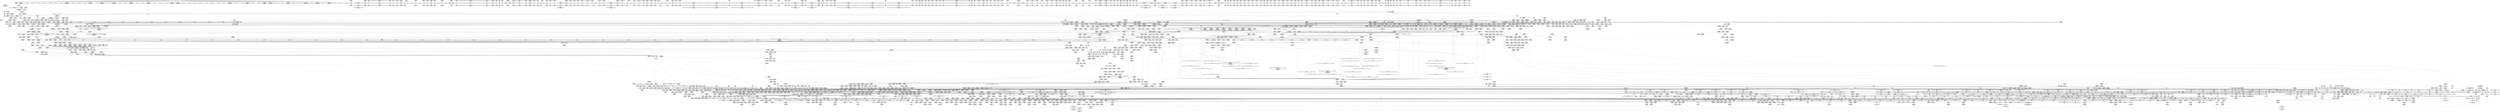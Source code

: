 digraph {
	CE0x4979da0 [shape=record,shape=Mrecord,label="{CE0x4979da0|i64*_getelementptr_inbounds_(_12_x_i64_,_12_x_i64_*___llvm_gcov_ctr31133,_i64_0,_i64_6)|*Constant*|*SummSink*}"]
	CE0x4d620e0 [shape=record,shape=Mrecord,label="{CE0x4d620e0|tomoyo_audit_path_log:param1|security/tomoyo/file.c,169|*SummSink*}"]
	CE0x6776f80 [shape=record,shape=Mrecord,label="{CE0x6776f80|tomoyo_init_request_info:call|security/tomoyo/util.c,1005|*SummSink*}"]
	CE0x7febf00 [shape=record,shape=Mrecord,label="{CE0x7febf00|tomoyo_const_part_length:tmp7|security/tomoyo/util.c,625|*SummSource*}"]
	CE0x673f4a0 [shape=record,shape=Mrecord,label="{CE0x673f4a0|tomoyo_path_permission:operation8|security/tomoyo/file.c,569|*SummSource*}"]
	CE0x58454f0 [shape=record,shape=Mrecord,label="{CE0x58454f0|tomoyo_get_mode:ns|Function::tomoyo_get_mode&Arg::ns::|*SummSink*}"]
	CE0x58123e0 [shape=record,shape=Mrecord,label="{CE0x58123e0|tomoyo_const_part_length:tmp23|security/tomoyo/util.c,634|*SummSink*}"]
	CE0x6bb5d20 [shape=record,shape=Mrecord,label="{CE0x6bb5d20|GLOBAL:tomoyo_read_lock|*Constant*|*SummSource*}"]
	CE0x6afa080 [shape=record,shape=Mrecord,label="{CE0x6afa080|0:_%struct.tomoyo_obj_info*,_16:_%struct.tomoyo_domain_info*,_24:_%struct.tomoyo_path_info*,_40:_i8,_72:_i8,_75:_i8,_76:_i8,_77:_i8,_:_SCMRE_61,62_}"]
	CE0x4a31b10 [shape=record,shape=Mrecord,label="{CE0x4a31b10|tomoyo_fill_path_info:arrayidx|security/tomoyo/util.c,667}"]
	CE0x698e740 [shape=record,shape=Mrecord,label="{CE0x698e740|i64_13|*Constant*}"]
	CE0x6a0d1c0 [shape=record,shape=Mrecord,label="{CE0x6a0d1c0|tomoyo_path_permission:tmp22|security/tomoyo/file.c,574}"]
	CE0x6a85310 [shape=record,shape=Mrecord,label="{CE0x6a85310|i8*_getelementptr_inbounds_(_12_x_i8_,_12_x_i8_*_.str1,_i32_0,_i32_0)|*Constant*|*SummSink*}"]
	CE0x666f7d0 [shape=record,shape=Mrecord,label="{CE0x666f7d0|tomoyo_path_perm:retval.0|*SummSink*}"]
	CE0x4c5daf0 [shape=record,shape=Mrecord,label="{CE0x4c5daf0|i32_3|*Constant*}"]
	CE0x5785d70 [shape=record,shape=Mrecord,label="{CE0x5785d70|tomoyo_audit_path_log:arrayidx|security/tomoyo/file.c,167|*SummSource*}"]
	CE0x698ec40 [shape=record,shape=Mrecord,label="{CE0x698ec40|tomoyo_path_perm:tmp8|security/tomoyo/file.c,797|*SummSource*}"]
	CE0x6b060b0 [shape=record,shape=Mrecord,label="{CE0x6b060b0|tomoyo_get_mode:config|security/tomoyo/util.c,981}"]
	CE0x579edb0 [shape=record,shape=Mrecord,label="{CE0x579edb0|tomoyo_path_perm:tmp23|security/tomoyo/file.c,814}"]
	CE0x4b50ae0 [shape=record,shape=Mrecord,label="{CE0x4b50ae0|tomoyo_get_mode:conv5|security/tomoyo/util.c,983|*SummSource*}"]
	CE0x5877dd0 [shape=record,shape=Mrecord,label="{CE0x5877dd0|tomoyo_domain:tmp15|security/tomoyo/common.h,1205}"]
	CE0x6926da0 [shape=record,shape=Mrecord,label="{CE0x6926da0|i64*_getelementptr_inbounds_(_31_x_i64_,_31_x_i64_*___llvm_gcov_ctr43150,_i64_0,_i64_27)|*Constant*}"]
	CE0x4a8d480 [shape=record,shape=Mrecord,label="{CE0x4a8d480|tomoyo_domain:tmp21|security/tomoyo/common.h,1205}"]
	CE0x57b57f0 [shape=record,shape=Mrecord,label="{CE0x57b57f0|__llvm_gcov_indirect_counter_increment114:tmp1|*SummSource*}"]
	CE0x6785490 [shape=record,shape=Mrecord,label="{CE0x6785490|tomoyo_domain:tmp3|*SummSink*}"]
	CE0x7feb9e0 [shape=record,shape=Mrecord,label="{CE0x7feb9e0|_call_void_srcu_read_unlock(%struct.srcu_struct*_tomoyo_ss,_i32_%idx)_#9,_!dbg_!38903|security/tomoyo/common.h,1109|*SummSink*}"]
	CE0x674f4c0 [shape=record,shape=Mrecord,label="{CE0x674f4c0|tomoyo_const_part_length:tmp29|security/tomoyo/util.c,641|*SummSink*}"]
	CE0x6797080 [shape=record,shape=Mrecord,label="{CE0x6797080|tomoyo_path_perm:idxprom|security/tomoyo/file.c,797|*SummSink*}"]
	CE0x4b50bc0 [shape=record,shape=Mrecord,label="{CE0x4b50bc0|i32_39|*Constant*}"]
	CE0x67d5c00 [shape=record,shape=Mrecord,label="{CE0x67d5c00|i64_24|*Constant*|*SummSink*}"]
	CE0x4a325e0 [shape=record,shape=Mrecord,label="{CE0x4a325e0|GLOBAL:__llvm_gcov_ctr28130|Global_var:__llvm_gcov_ctr28130}"]
	CE0x65736e0 [shape=record,shape=Mrecord,label="{CE0x65736e0|i64_1|*Constant*}"]
	CE0x8206140 [shape=record,shape=Mrecord,label="{CE0x8206140|tomoyo_path_permission:r|Function::tomoyo_path_permission&Arg::r::|*SummSource*}"]
	CE0x4aeeea0 [shape=record,shape=Mrecord,label="{CE0x4aeeea0|tomoyo_get_mode:mode.1}"]
	CE0x4beb730 [shape=record,shape=Mrecord,label="{CE0x4beb730|i64_1|*Constant*|*SummSource*}"]
	CE0x5867590 [shape=record,shape=Mrecord,label="{CE0x5867590|tomoyo_path_perm:if.then25|*SummSink*}"]
	CE0x81369a0 [shape=record,shape=Mrecord,label="{CE0x81369a0|i64**_getelementptr_inbounds_(_3_x_i64*_,_3_x_i64*_*___llvm_gcda_edge_table,_i64_0,_i64_0)|*Constant*|*SummSink*}"]
	CE0x7f77a90 [shape=record,shape=Mrecord,label="{CE0x7f77a90|tomoyo_add_slash:tmp10|security/tomoyo/file.c,136}"]
	CE0x58b8700 [shape=record,shape=Mrecord,label="{CE0x58b8700|tomoyo_domain:tobool1|security/tomoyo/common.h,1205|*SummSource*}"]
	CE0x8264f10 [shape=record,shape=Mrecord,label="{CE0x8264f10|i64*_getelementptr_inbounds_(_11_x_i64_,_11_x_i64_*___llvm_gcov_ctr54147,_i64_0,_i64_6)|*Constant*|*SummSource*}"]
	CE0x801e890 [shape=record,shape=Mrecord,label="{CE0x801e890|tomoyo_add_slash:tmp3|security/tomoyo/file.c,131}"]
	CE0x6700d50 [shape=record,shape=Mrecord,label="{CE0x6700d50|tomoyo_domain:tobool|security/tomoyo/common.h,1205|*SummSource*}"]
	CE0x5a1c670 [shape=record,shape=Mrecord,label="{CE0x5a1c670|tomoyo_fill_path_info:conv4|security/tomoyo/util.c,667}"]
	CE0x5848a30 [shape=record,shape=Mrecord,label="{CE0x5848a30|_call_void_lock_release(%struct.lockdep_map*_%map,_i32_1,_i64_ptrtoint_(i8*_blockaddress(_rcu_lock_release,_%__here)_to_i64))_#9,_!dbg_!38907|include/linux/rcupdate.h,423|*SummSink*}"]
	CE0x5938dd0 [shape=record,shape=Mrecord,label="{CE0x5938dd0|tomoyo_path_perm:if.then5|*SummSource*}"]
	CE0x5938350 [shape=record,shape=Mrecord,label="{CE0x5938350|tomoyo_init_request_info:type|security/tomoyo/util.c,1009}"]
	CE0x805f2c0 [shape=record,shape=Mrecord,label="{CE0x805f2c0|tomoyo_fill_path_info:tmp|*SummSource*}"]
	CE0x5a322f0 [shape=record,shape=Mrecord,label="{CE0x5a322f0|tomoyo_const_part_length:cmp|security/tomoyo/util.c,626}"]
	CE0x6a9d200 [shape=record,shape=Mrecord,label="{CE0x6a9d200|tomoyo_add_slash:tmp8|security/tomoyo/file.c,132}"]
	CE0x67ea660 [shape=record,shape=Mrecord,label="{CE0x67ea660|tomoyo_add_slash:tmp11|*LoadInst*|security/tomoyo/file.c,136|*SummSink*}"]
	CE0x4c57e60 [shape=record,shape=Mrecord,label="{CE0x4c57e60|srcu_read_unlock:bb}"]
	CE0x4b19df0 [shape=record,shape=Mrecord,label="{CE0x4b19df0|tomoyo_audit_path_log:tmp1}"]
	CE0x7fa8110 [shape=record,shape=Mrecord,label="{CE0x7fa8110|tomoyo_path_perm:obj7|security/tomoyo/file.c,806}"]
	CE0x8092190 [shape=record,shape=Mrecord,label="{CE0x8092190|i64_21|*Constant*|*SummSource*}"]
	CE0x5803450 [shape=record,shape=Mrecord,label="{CE0x5803450|i64*_getelementptr_inbounds_(_6_x_i64_,_6_x_i64_*___llvm_gcov_ctr26,_i64_0,_i64_3)|*Constant*|*SummSource*}"]
	CE0x4c44730 [shape=record,shape=Mrecord,label="{CE0x4c44730|i64*_getelementptr_inbounds_(_11_x_i64_,_11_x_i64_*___llvm_gcov_ctr54147,_i64_0,_i64_1)|*Constant*|*SummSink*}"]
	CE0x6720c70 [shape=record,shape=Mrecord,label="{CE0x6720c70|srcu_read_unlock:tmp2|*SummSink*}"]
	CE0x699f8e0 [shape=record,shape=Mrecord,label="{CE0x699f8e0|tomoyo_path_perm:buf|security/tomoyo/file.c, 792|*SummSink*}"]
	CE0x4c92a10 [shape=record,shape=Mrecord,label="{CE0x4c92a10|0:_i8,_array:_GCR_tomoyo_p2mac_internal_constant_11_x_i8_c_00_01_01_01_03_04_06_09_0A_13_15_,_align_1:_elem_3::|security/tomoyo/file.c,797}"]
	CE0x5a60530 [shape=record,shape=Mrecord,label="{CE0x5a60530|tomoyo_path_permission:mode|security/tomoyo/file.c,564|*SummSource*}"]
	CE0x57bb6a0 [shape=record,shape=Mrecord,label="{CE0x57bb6a0|get_current:tmp3|*SummSource*}"]
	CE0x590fe10 [shape=record,shape=Mrecord,label="{CE0x590fe10|tomoyo_path_permission:do.cond|*SummSink*}"]
	CE0x7fb1320 [shape=record,shape=Mrecord,label="{CE0x7fb1320|GLOBAL:tomoyo_read_unlock|*Constant*|*SummSource*}"]
	CE0x80e3eb0 [shape=record,shape=Mrecord,label="{CE0x80e3eb0|tomoyo_const_part_length:tmp52|security/tomoyo/util.c,652|*SummSink*}"]
	CE0x5a4bf30 [shape=record,shape=Mrecord,label="{CE0x5a4bf30|tomoyo_init_request_info:call|security/tomoyo/util.c,1005}"]
	CE0x65731d0 [shape=record,shape=Mrecord,label="{CE0x65731d0|tomoyo_get_mode:if.end}"]
	CE0x5abb8b0 [shape=record,shape=Mrecord,label="{CE0x5abb8b0|tomoyo_get_mode:tmp6|security/tomoyo/util.c,978}"]
	CE0x6874040 [shape=record,shape=Mrecord,label="{CE0x6874040|i64*_null|*Constant*}"]
	CE0x5849810 [shape=record,shape=Mrecord,label="{CE0x5849810|i64*_getelementptr_inbounds_(_4_x_i64_,_4_x_i64_*___llvm_gcov_ctr33,_i64_0,_i64_2)|*Constant*|*SummSource*}"]
	CE0x69cee20 [shape=record,shape=Mrecord,label="{CE0x69cee20|0:_i8*,_:_SCMRE_12,14_|*MultipleSource*|security/tomoyo/file.c, 794|security/tomoyo/file.c, 792}"]
	CE0x5aacc00 [shape=record,shape=Mrecord,label="{CE0x5aacc00|tomoyo_path_perm:tmp16|security/tomoyo/file.c,804|*SummSource*}"]
	CE0x650d110 [shape=record,shape=Mrecord,label="{CE0x650d110|tomoyo_fill_path_info:land.end}"]
	CE0x6627ad0 [shape=record,shape=Mrecord,label="{CE0x6627ad0|tomoyo_init_request_info:tmp}"]
	CE0x4caec90 [shape=record,shape=Mrecord,label="{CE0x4caec90|tomoyo_get_mode:tmp7|security/tomoyo/util.c,979}"]
	CE0x599dc80 [shape=record,shape=Mrecord,label="{CE0x599dc80|i64*_getelementptr_inbounds_(_6_x_i64_,_6_x_i64_*___llvm_gcov_ctr25,_i64_0,_i64_0)|*Constant*|*SummSink*}"]
	CE0x5760810 [shape=record,shape=Mrecord,label="{CE0x5760810|tomoyo_get_mode:conv|security/tomoyo/util.c,982|*SummSink*}"]
	CE0x8205d10 [shape=record,shape=Mrecord,label="{CE0x8205d10|tomoyo_path_permission:entry|*SummSink*}"]
	CE0x6613110 [shape=record,shape=Mrecord,label="{CE0x6613110|tomoyo_add_slash:return}"]
	CE0x6bb5c40 [shape=record,shape=Mrecord,label="{CE0x6bb5c40|tomoyo_path_perm:call3|security/tomoyo/file.c,803|*SummSource*}"]
	CE0x59897d0 [shape=record,shape=Mrecord,label="{CE0x59897d0|GLOBAL:tomoyo_supervisor|*Constant*|*SummSink*}"]
	CE0x58a10f0 [shape=record,shape=Mrecord,label="{CE0x58a10f0|tomoyo_fill_path_info:frombool|security/tomoyo/util.c,667}"]
	CE0x4b196f0 [shape=record,shape=Mrecord,label="{CE0x4b196f0|0:_i8*,_array:_GCRE_tomoyo_path_keyword_external_constant_11_x_i8*_:_elem_1::|security/tomoyo/file.c,167}"]
	CE0x4c74310 [shape=record,shape=Mrecord,label="{CE0x4c74310|tomoyo_path_chroot:tmp3|*SummSink*}"]
	CE0x6a24be0 [shape=record,shape=Mrecord,label="{CE0x6a24be0|tomoyo_read_unlock:bb}"]
	CE0x59179c0 [shape=record,shape=Mrecord,label="{CE0x59179c0|128:_i8*,_1208:_%struct.file*,_:_CMRE_128,136_|*MultipleSource*|security/tomoyo/common.h,1205|security/tomoyo/common.h,1205}"]
	CE0x5949f00 [shape=record,shape=Mrecord,label="{CE0x5949f00|tomoyo_fill_path_info:conv3|security/tomoyo/util.c,666}"]
	CE0x56f8a90 [shape=record,shape=Mrecord,label="{CE0x56f8a90|tomoyo_path_perm:tmp38|security/tomoyo/file.c,822|*SummSource*}"]
	CE0x7fde750 [shape=record,shape=Mrecord,label="{CE0x7fde750|rcu_lock_release:tmp}"]
	CE0x7f77dc0 [shape=record,shape=Mrecord,label="{CE0x7f77dc0|tomoyo_add_slash:tmp10|security/tomoyo/file.c,136|*SummSink*}"]
	CE0x66bd2e0 [shape=record,shape=Mrecord,label="{CE0x66bd2e0|_ret_i1_%retval.0,_!dbg_!38916|security/tomoyo/file.c,156|*SummSource*}"]
	CE0x4ac0de0 [shape=record,shape=Mrecord,label="{CE0x4ac0de0|tomoyo_get_mode:tmp18|security/tomoyo/util.c,985|*SummSource*}"]
	CE0x67ddd20 [shape=record,shape=Mrecord,label="{CE0x67ddd20|tomoyo_read_lock:tmp1}"]
	CE0x57bcd10 [shape=record,shape=Mrecord,label="{CE0x57bcd10|i64*_getelementptr_inbounds_(_11_x_i64_,_11_x_i64_*___llvm_gcov_ctr54147,_i64_0,_i64_0)|*Constant*|*SummSource*}"]
	CE0x66dcf00 [shape=record,shape=Mrecord,label="{CE0x66dcf00|tomoyo_fill_path_info:land.rhs}"]
	CE0x75b3e00 [shape=record,shape=Mrecord,label="{CE0x75b3e00|tomoyo_path_permission:idxprom|security/tomoyo/file.c,563}"]
	CE0x4c24490 [shape=record,shape=Mrecord,label="{CE0x4c24490|tomoyo_fill_path_info:tmp10}"]
	CE0x65f0180 [shape=record,shape=Mrecord,label="{CE0x65f0180|tomoyo_path_permission:tmp1|*SummSource*}"]
	CE0x80ff990 [shape=record,shape=Mrecord,label="{CE0x80ff990|i64_0|*Constant*}"]
	CE0x673f1f0 [shape=record,shape=Mrecord,label="{CE0x673f1f0|tomoyo_path_permission:tmp16|security/tomoyo/file.c,571|*SummSink*}"]
	CE0x7ffe6f0 [shape=record,shape=Mrecord,label="{CE0x7ffe6f0|i64*_getelementptr_inbounds_(_2_x_i64_,_2_x_i64_*___llvm_gcov_ctr31,_i64_0,_i64_1)|*Constant*}"]
	CE0x8127e80 [shape=record,shape=Mrecord,label="{CE0x8127e80|tomoyo_path_perm:tmp47|security/tomoyo/file.c,827|*SummSink*}"]
	CE0x4aeebf0 [shape=record,shape=Mrecord,label="{CE0x4aeebf0|get_current:tmp2|*SummSource*}"]
	CE0x5a60ad0 [shape=record,shape=Mrecord,label="{CE0x5a60ad0|GLOBAL:tomoyo_profile|*Constant*}"]
	CE0x7fb1590 [shape=record,shape=Mrecord,label="{CE0x7fb1590|tomoyo_read_unlock:entry|*SummSink*}"]
	CE0x6564d60 [shape=record,shape=Mrecord,label="{CE0x6564d60|_call_void_lockdep_rcu_suspicious(i8*_getelementptr_inbounds_(_25_x_i8_,_25_x_i8_*_.str12,_i32_0,_i32_0),_i32_1205,_i8*_getelementptr_inbounds_(_45_x_i8_,_45_x_i8_*_.str13,_i32_0,_i32_0))_#9,_!dbg_!38917|security/tomoyo/common.h,1205|*SummSource*}"]
	CE0x67d62a0 [shape=record,shape=Mrecord,label="{CE0x67d62a0|tomoyo_const_part_length:tmp40|security/tomoyo/util.c,644|*SummSource*}"]
	CE0x67901b0 [shape=record,shape=Mrecord,label="{CE0x67901b0|tomoyo_path_perm:call4|security/tomoyo/file.c,804|*SummSource*}"]
	CE0x57b01a0 [shape=record,shape=Mrecord,label="{CE0x57b01a0|i64_13|*Constant*|*SummSink*}"]
	CE0x5aad2a0 [shape=record,shape=Mrecord,label="{CE0x5aad2a0|tomoyo_path_perm:tmp18|security/tomoyo/file.c,804}"]
	CE0x4abf7d0 [shape=record,shape=Mrecord,label="{CE0x4abf7d0|i64_ptrtoint_(i8*_blockaddress(_rcu_lock_release,_%__here)_to_i64)|*Constant*|*SummSink*}"]
	CE0x8206020 [shape=record,shape=Mrecord,label="{CE0x8206020|tomoyo_path_permission:r|Function::tomoyo_path_permission&Arg::r::}"]
	CE0x4c74e70 [shape=record,shape=Mrecord,label="{CE0x4c74e70|GLOBAL:tomoyo_path_perm|*Constant*}"]
	CE0x65bca50 [shape=record,shape=Mrecord,label="{CE0x65bca50|tomoyo_path_perm:if.end6|*SummSink*}"]
	CE0x5b5ffe0 [shape=record,shape=Mrecord,label="{CE0x5b5ffe0|tomoyo_get_mode:tmp16|security/tomoyo/util.c,983|*SummSink*}"]
	CE0x588e020 [shape=record,shape=Mrecord,label="{CE0x588e020|128:_i8*,_1208:_%struct.file*,_:_CMRE_72,80_|*MultipleSource*|security/tomoyo/common.h,1205|security/tomoyo/common.h,1205}"]
	CE0x801edb0 [shape=record,shape=Mrecord,label="{CE0x801edb0|tomoyo_read_unlock:tmp3}"]
	CE0x4c3ef80 [shape=record,shape=Mrecord,label="{CE0x4c3ef80|tomoyo_path_permission:param|security/tomoyo/file.c,568|*SummSource*}"]
	CE0x4b307c0 [shape=record,shape=Mrecord,label="{CE0x4b307c0|i64*_getelementptr_inbounds_(_2_x_i64_,_2_x_i64_*___llvm_gcov_ctr21,_i64_0,_i64_1)|*Constant*|*SummSink*}"]
	CE0x82ad8b0 [shape=record,shape=Mrecord,label="{CE0x82ad8b0|i64*_getelementptr_inbounds_(_12_x_i64_,_12_x_i64_*___llvm_gcov_ctr31133,_i64_0,_i64_3)|*Constant*|*SummSink*}"]
	CE0x4b740f0 [shape=record,shape=Mrecord,label="{CE0x4b740f0|i64_176|*Constant*|*SummSink*}"]
	CE0x4c12bf0 [shape=record,shape=Mrecord,label="{CE0x4c12bf0|GLOBAL:tomoyo_path_perm|*Constant*|*SummSink*}"]
	CE0x667e210 [shape=record,shape=Mrecord,label="{CE0x667e210|i64*_getelementptr_inbounds_(_6_x_i64_,_6_x_i64_*___llvm_gcov_ctr26,_i64_0,_i64_4)|*Constant*|*SummSource*}"]
	CE0x57a2290 [shape=record,shape=Mrecord,label="{CE0x57a2290|tomoyo_fill_path_info:tmp2|*LoadInst*|security/tomoyo/util.c,663|*SummSource*}"]
	CE0x4bc2450 [shape=record,shape=Mrecord,label="{CE0x4bc2450|i64*_getelementptr_inbounds_(_10_x_i64_,_10_x_i64_*___llvm_gcov_ctr34,_i64_0,_i64_4)|*Constant*|*SummSink*}"]
	CE0x6a504a0 [shape=record,shape=Mrecord,label="{CE0x6a504a0|_call_void_mcount()_#3}"]
	CE0x66a6150 [shape=record,shape=Mrecord,label="{CE0x66a6150|tomoyo_fill_path_info:tmp8|security/tomoyo/util.c,667}"]
	CE0x592a1b0 [shape=record,shape=Mrecord,label="{CE0x592a1b0|GLOBAL:tomoyo_fill_path_info|*Constant*}"]
	CE0x5a69090 [shape=record,shape=Mrecord,label="{CE0x5a69090|GLOBAL:srcu_read_lock|*Constant*}"]
	CE0x5b60350 [shape=record,shape=Mrecord,label="{CE0x5b60350|tomoyo_get_mode:add|security/tomoyo/util.c,984}"]
	CE0x5803260 [shape=record,shape=Mrecord,label="{CE0x5803260|i64*_getelementptr_inbounds_(_6_x_i64_,_6_x_i64_*___llvm_gcov_ctr26,_i64_0,_i64_3)|*Constant*}"]
	CE0x80aa190 [shape=record,shape=Mrecord,label="{CE0x80aa190|i8*_getelementptr_inbounds_(_45_x_i8_,_45_x_i8_*_.str13,_i32_0,_i32_0)|*Constant*}"]
	CE0x8140ef0 [shape=record,shape=Mrecord,label="{CE0x8140ef0|tomoyo_add_slash:buf|Function::tomoyo_add_slash&Arg::buf::|*SummSource*}"]
	CE0x4c585e0 [shape=record,shape=Mrecord,label="{CE0x4c585e0|rcu_lock_release:map|Function::rcu_lock_release&Arg::map::|*SummSource*}"]
	CE0x4a73310 [shape=record,shape=Mrecord,label="{CE0x4a73310|tomoyo_path_permission:do.body|*SummSource*}"]
	CE0x4d61500 [shape=record,shape=Mrecord,label="{CE0x4d61500|tomoyo_fill_path_info:cmp|security/tomoyo/util.c,667}"]
	CE0x4d45370 [shape=record,shape=Mrecord,label="{CE0x4d45370|tomoyo_path_perm:tmp7|security/tomoyo/file.c,797|*SummSource*}"]
	CE0x6885f20 [shape=record,shape=Mrecord,label="{CE0x6885f20|tomoyo_fill_path_info:tmp11|security/tomoyo/util.c,667|*SummSource*}"]
	CE0x4bdbd70 [shape=record,shape=Mrecord,label="{CE0x4bdbd70|tomoyo_domain:tmp10|security/tomoyo/common.h,1205}"]
	CE0x6928c70 [shape=record,shape=Mrecord,label="{CE0x6928c70|_ret_i32_%call,_!dbg_!38912|security/tomoyo/file.c,167|*SummSink*}"]
	CE0x67776b0 [shape=record,shape=Mrecord,label="{CE0x67776b0|i8_0|*Constant*|*SummSource*}"]
	CE0x58e4170 [shape=record,shape=Mrecord,label="{CE0x58e4170|get_current:tmp1|*SummSource*}"]
	CE0x6627b40 [shape=record,shape=Mrecord,label="{CE0x6627b40|COLLAPSED:_GCMRE___llvm_gcov_ctr32134_internal_global_5_x_i64_zeroinitializer:_elem_0:default:}"]
	CE0x699f780 [shape=record,shape=Mrecord,label="{CE0x699f780|tomoyo_path_perm:buf|security/tomoyo/file.c, 792|*SummSource*}"]
	CE0x6992230 [shape=record,shape=Mrecord,label="{CE0x6992230|tomoyo_get_mode:tmp10|security/tomoyo/util.c,982}"]
	CE0x4b05290 [shape=record,shape=Mrecord,label="{CE0x4b05290|tomoyo_path_permission:param_type|security/tomoyo/file.c,567|*SummSink*}"]
	CE0x66bcfc0 [shape=record,shape=Mrecord,label="{CE0x66bcfc0|tomoyo_get_realpath:path|Function::tomoyo_get_realpath&Arg::path::|*SummSource*}"]
	CE0x59381a0 [shape=record,shape=Mrecord,label="{CE0x59381a0|i32_10|*Constant*|*SummSink*}"]
	CE0x67eaea0 [shape=record,shape=Mrecord,label="{CE0x67eaea0|tomoyo_add_slash:call|security/tomoyo/file.c,136|*SummSink*}"]
	CE0x4a4a640 [shape=record,shape=Mrecord,label="{CE0x4a4a640|tomoyo_fill_path_info:frombool|security/tomoyo/util.c,667}"]
	CE0x4ce10c0 [shape=record,shape=Mrecord,label="{CE0x4ce10c0|tomoyo_const_part_length:if.then27}"]
	CE0x6a5c2e0 [shape=record,shape=Mrecord,label="{CE0x6a5c2e0|tomoyo_domain:bb}"]
	CE0x4bdbee0 [shape=record,shape=Mrecord,label="{CE0x4bdbee0|tomoyo_domain:tmp9|security/tomoyo/common.h,1205|*SummSink*}"]
	CE0x66250f0 [shape=record,shape=Mrecord,label="{CE0x66250f0|128:_i8*,_1208:_%struct.file*,_:_CMRE_21,22_}"]
	CE0x6b91000 [shape=record,shape=Mrecord,label="{CE0x6b91000|tomoyo_path_perm:tmp53|security/tomoyo/file.c,829|*SummSink*}"]
	CE0x80b05d0 [shape=record,shape=Mrecord,label="{CE0x80b05d0|tomoyo_domain:tmp19|security/tomoyo/common.h,1205|*SummSource*}"]
	CE0x82b52d0 [shape=record,shape=Mrecord,label="{CE0x82b52d0|tomoyo_read_unlock:tmp|*SummSource*}"]
	CE0x68dc7c0 [shape=record,shape=Mrecord,label="{CE0x68dc7c0|tomoyo_get_mode:bb|*SummSink*}"]
	CE0x5a4a6c0 [shape=record,shape=Mrecord,label="{CE0x5a4a6c0|tomoyo_path_perm:if.then20|*SummSource*}"]
	CE0x82649b0 [shape=record,shape=Mrecord,label="{CE0x82649b0|_call_void_mcount()_#3|*SummSource*}"]
	CE0x6635eb0 [shape=record,shape=Mrecord,label="{CE0x6635eb0|VOIDTB_TE:_CE:_elem_0:default:}"]
	CE0x8076360 [shape=record,shape=Mrecord,label="{CE0x8076360|tomoyo_domain:cred|security/tomoyo/common.h,1205|*SummSource*}"]
	CE0x58c1f90 [shape=record,shape=Mrecord,label="{CE0x58c1f90|tomoyo_path_perm:name23|security/tomoyo/file.c,824}"]
	CE0x59f0e70 [shape=record,shape=Mrecord,label="{CE0x59f0e70|tomoyo_init_request_info:tmp8|security/tomoyo/util.c,1005}"]
	CE0x4c24050 [shape=record,shape=Mrecord,label="{CE0x4c24050|tomoyo_const_part_length:while.end|*SummSink*}"]
	CE0x4ac0b10 [shape=record,shape=Mrecord,label="{CE0x4ac0b10|i64_8|*Constant*|*SummSource*}"]
	CE0x68b2cc0 [shape=record,shape=Mrecord,label="{CE0x68b2cc0|__llvm_gcov_indirect_counter_increment:tmp3|*SummSink*}"]
	CE0x6afea00 [shape=record,shape=Mrecord,label="{CE0x6afea00|tomoyo_get_mode:tmp28|security/tomoyo/util.c,988|*SummSink*}"]
	CE0x6645230 [shape=record,shape=Mrecord,label="{CE0x6645230|i64*_getelementptr_inbounds_(_2_x_i64_,_2_x_i64_*___llvm_gcov_ctr32,_i64_0,_i64_1)|*Constant*}"]
	CE0x6afe570 [shape=record,shape=Mrecord,label="{CE0x6afe570|tomoyo_get_mode:tmp28|security/tomoyo/util.c,988|*SummSource*}"]
	CE0x4ac1d60 [shape=record,shape=Mrecord,label="{CE0x4ac1d60|srcu_read_lock:tmp2|*SummSource*}"]
	CE0x809aa50 [shape=record,shape=Mrecord,label="{CE0x809aa50|tomoyo_get_mode:arrayidx|security/tomoyo/util.c,981}"]
	CE0x7f81a70 [shape=record,shape=Mrecord,label="{CE0x7f81a70|i64*_getelementptr_inbounds_(_25_x_i64_,_25_x_i64_*___llvm_gcov_ctr11,_i64_0,_i64_6)|*Constant*|*SummSource*}"]
	CE0x6b5ac90 [shape=record,shape=Mrecord,label="{CE0x6b5ac90|tomoyo_path_perm:tmp14|security/tomoyo/file.c,800|*SummSource*}"]
	CE0x59495f0 [shape=record,shape=Mrecord,label="{CE0x59495f0|tomoyo_fill_path_info:call|security/tomoyo/util.c,664|*SummSource*}"]
	CE0x650cb50 [shape=record,shape=Mrecord,label="{CE0x650cb50|VOIDTB_TE:_CE_0,2048_|*MultipleSource*|security/tomoyo/util.c,1010|security/tomoyo/file.c,564|Function::tomoyo_get_mode&Arg::ns::}"]
	CE0x69d58e0 [shape=record,shape=Mrecord,label="{CE0x69d58e0|_call_void_tomoyo_read_unlock(i32_%call3)_#9,_!dbg_!38965|security/tomoyo/file.c,825|*SummSink*}"]
	CE0x4d61db0 [shape=record,shape=Mrecord,label="{CE0x4d61db0|i32_92|*Constant*|*SummSource*}"]
	CE0x6910790 [shape=record,shape=Mrecord,label="{CE0x6910790|i64*_getelementptr_inbounds_(_31_x_i64_,_31_x_i64_*___llvm_gcov_ctr43150,_i64_0,_i64_26)|*Constant*|*SummSource*}"]
	CE0x5a32660 [shape=record,shape=Mrecord,label="{CE0x5a32660|tomoyo_const_part_length:cmp|security/tomoyo/util.c,626|*SummSource*}"]
	CE0x8021f50 [shape=record,shape=Mrecord,label="{CE0x8021f50|tomoyo_path_permission:tmp15|security/tomoyo/file.c,567|*SummSource*}"]
	CE0x4ce0580 [shape=record,shape=Mrecord,label="{CE0x4ce0580|tomoyo_get_mode:tmp10|security/tomoyo/util.c,982}"]
	CE0x7f0e530 [shape=record,shape=Mrecord,label="{CE0x7f0e530|tomoyo_get_realpath:tmp|*SummSink*}"]
	CE0x4a34cf0 [shape=record,shape=Mrecord,label="{CE0x4a34cf0|_ret_i32_%retval.0,_!dbg_!38942|security/tomoyo/file.c,575|*SummSource*}"]
	CE0x822f1d0 [shape=record,shape=Mrecord,label="{CE0x822f1d0|i32_1|*Constant*}"]
	CE0x800df90 [shape=record,shape=Mrecord,label="{CE0x800df90|tomoyo_audit_path_log:tmp6|security/tomoyo/file.c,169|*SummSource*}"]
	CE0x56ea3b0 [shape=record,shape=Mrecord,label="{CE0x56ea3b0|tomoyo_const_part_length:tmp13|security/tomoyo/util.c,626|*SummSink*}"]
	CE0x67076d0 [shape=record,shape=Mrecord,label="{CE0x67076d0|tomoyo_path_permission:path|security/tomoyo/file.c,568|*SummSink*}"]
	CE0x599be40 [shape=record,shape=Mrecord,label="{CE0x599be40|GLOBAL:tomoyo_profile|*Constant*}"]
	CE0x6616660 [shape=record,shape=Mrecord,label="{CE0x6616660|tomoyo_const_part_length:cmp25|security/tomoyo/util.c,644|*SummSource*}"]
	CE0x4b503e0 [shape=record,shape=Mrecord,label="{CE0x4b503e0|tomoyo_get_mode:conv10|security/tomoyo/util.c,985|*SummSource*}"]
	CE0x5a1ce30 [shape=record,shape=Mrecord,label="{CE0x5a1ce30|tomoyo_path_perm:sw.epilog|*SummSink*}"]
	CE0x4b6cc40 [shape=record,shape=Mrecord,label="{CE0x4b6cc40|tomoyo_fill_path_info:cmp8|security/tomoyo/util.c,668}"]
	CE0x82cea70 [shape=record,shape=Mrecord,label="{CE0x82cea70|i32_0|*Constant*}"]
	CE0x5949cf0 [shape=record,shape=Mrecord,label="{CE0x5949cf0|_ret_i32_%retval.0,_!dbg_!38957|security/tomoyo/util.c,652|*SummSource*}"]
	CE0x6790810 [shape=record,shape=Mrecord,label="{CE0x6790810|tomoyo_get_realpath:entry|*SummSink*}"]
	CE0x7fedf60 [shape=record,shape=Mrecord,label="{CE0x7fedf60|tomoyo_domain:tmp23|security/tomoyo/common.h,1205}"]
	CE0x675e200 [shape=record,shape=Mrecord,label="{CE0x675e200|i64*_getelementptr_inbounds_(_10_x_i64_,_10_x_i64_*___llvm_gcov_ctr34,_i64_0,_i64_5)|*Constant*}"]
	CE0x6594570 [shape=record,shape=Mrecord,label="{CE0x6594570|tomoyo_get_realpath:if.end|*SummSink*}"]
	CE0x4b5bfe0 [shape=record,shape=Mrecord,label="{CE0x4b5bfe0|tomoyo_const_part_length:tmp25|security/tomoyo/util.c,641|*SummSink*}"]
	CE0x809acf0 [shape=record,shape=Mrecord,label="{CE0x809acf0|tomoyo_fill_path_info:tmp9|security/tomoyo/util.c,667|*SummSink*}"]
	CE0x66a5e00 [shape=record,shape=Mrecord,label="{CE0x66a5e00|tomoyo_fill_path_info:conv7|security/tomoyo/util.c,668}"]
	CE0x8130f40 [shape=record,shape=Mrecord,label="{CE0x8130f40|tomoyo_fill_path_info:tmp7|security/tomoyo/util.c,667|*SummSink*}"]
	CE0x4c092d0 [shape=record,shape=Mrecord,label="{CE0x4c092d0|srcu_read_lock:tmp1|*SummSink*}"]
	CE0x6a6c660 [shape=record,shape=Mrecord,label="{CE0x6a6c660|tomoyo_const_part_length:if.then17|*SummSink*}"]
	CE0x75bb7f0 [shape=record,shape=Mrecord,label="{CE0x75bb7f0|tomoyo_get_mode:tmp15|security/tomoyo/util.c,983|*SummSource*}"]
	CE0x7f85080 [shape=record,shape=Mrecord,label="{CE0x7f85080|tomoyo_path_perm:tmp20|security/tomoyo/file.c,805}"]
	CE0x6701630 [shape=record,shape=Mrecord,label="{CE0x6701630|tomoyo_path_permission:operation8|security/tomoyo/file.c,569}"]
	CE0x4a34880 [shape=record,shape=Mrecord,label="{CE0x4a34880|tomoyo_path_permission:filename|Function::tomoyo_path_permission&Arg::filename::|*SummSource*}"]
	CE0x6a1db60 [shape=record,shape=Mrecord,label="{CE0x6a1db60|tomoyo_path_permission:retval.0|*SummSource*}"]
	CE0x8035690 [shape=record,shape=Mrecord,label="{CE0x8035690|tomoyo_const_part_length:tmp50|security/tomoyo/util.c,651|*SummSource*}"]
	CE0x6afe0d0 [shape=record,shape=Mrecord,label="{CE0x6afe0d0|i64*_getelementptr_inbounds_(_12_x_i64_,_12_x_i64_*___llvm_gcov_ctr31133,_i64_0,_i64_11)|*Constant*|*SummSource*}"]
	CE0x8119be0 [shape=record,shape=Mrecord,label="{CE0x8119be0|__llvm_gcov_indirect_counter_increment114:exit|*SummSink*}"]
	CE0x8131340 [shape=record,shape=Mrecord,label="{CE0x8131340|tomoyo_fill_path_info:tmp8|security/tomoyo/util.c,667|*SummSource*}"]
	CE0x80e4c70 [shape=record,shape=Mrecord,label="{CE0x80e4c70|tomoyo_get_mode:if.then}"]
	CE0x6b7e800 [shape=record,shape=Mrecord,label="{CE0x6b7e800|0:_i8,_array:_GCRE_tomoyo_index2category_constant_39_x_i8_c_00_00_00_00_00_00_00_00_00_00_00_00_00_00_00_00_00_00_00_00_00_00_00_01_01_01_01_01_01_01_01_01_01_01_01_01_01_01_02_,_align_16:_elem_0::|security/tomoyo/util.c,983}"]
	CE0x6564f00 [shape=record,shape=Mrecord,label="{CE0x6564f00|tomoyo_path_permission:tmp13|security/tomoyo/file.c,566|*SummSource*}"]
	CE0x825b890 [shape=record,shape=Mrecord,label="{CE0x825b890|i64*_getelementptr_inbounds_(_5_x_i64_,_5_x_i64_*___llvm_gcov_ctr28130,_i64_0,_i64_4)|*Constant*}"]
	CE0x4c5d6f0 [shape=record,shape=Mrecord,label="{CE0x4c5d6f0|i64*_getelementptr_inbounds_(_4_x_i64_,_4_x_i64_*___llvm_gcov_ctr24,_i64_0,_i64_1)|*Constant*|*SummSource*}"]
	CE0x57bce40 [shape=record,shape=Mrecord,label="{CE0x57bce40|tomoyo_domain:tmp|*SummSource*}"]
	CE0x5723910 [shape=record,shape=Mrecord,label="{CE0x5723910|tomoyo_get_mode:tmp27|security/tomoyo/util.c,988}"]
	CE0x69a5550 [shape=record,shape=Mrecord,label="{CE0x69a5550|tomoyo_const_part_length:tmp48|security/tomoyo/util.c,649}"]
	CE0x82ae250 [shape=record,shape=Mrecord,label="{CE0x82ae250|i1_true|*Constant*}"]
	CE0x65ca520 [shape=record,shape=Mrecord,label="{CE0x65ca520|tomoyo_get_mode:default_config|security/tomoyo/util.c,986|*SummSource*}"]
	CE0x4cdcf10 [shape=record,shape=Mrecord,label="{CE0x4cdcf10|tomoyo_path_perm:tmp35|security/tomoyo/file.c,821|*SummSource*}"]
	CE0x56f3a60 [shape=record,shape=Mrecord,label="{CE0x56f3a60|i64*_getelementptr_inbounds_(_25_x_i64_,_25_x_i64_*___llvm_gcov_ctr11,_i64_0,_i64_19)|*Constant*|*SummSource*}"]
	CE0x5822fc0 [shape=record,shape=Mrecord,label="{CE0x5822fc0|tomoyo_init_request_info:mode|security/tomoyo/util.c,1010|*SummSource*}"]
	CE0x4aef230 [shape=record,shape=Mrecord,label="{CE0x4aef230|__llvm_gcov_indirect_counter_increment114:predecessor|Function::__llvm_gcov_indirect_counter_increment114&Arg::predecessor::|*SummSource*}"]
	CE0x8205ae0 [shape=record,shape=Mrecord,label="{CE0x8205ae0|tomoyo_path_permission:entry}"]
	CE0x6796960 [shape=record,shape=Mrecord,label="{CE0x6796960|0:_i8*,_:_SCMRE_15,16_|*MultipleSource*|security/tomoyo/file.c, 794|security/tomoyo/file.c, 792}"]
	CE0x5877fe0 [shape=record,shape=Mrecord,label="{CE0x5877fe0|tomoyo_domain:tmp15|security/tomoyo/common.h,1205|*SummSource*}"]
	CE0x68f5410 [shape=record,shape=Mrecord,label="{CE0x68f5410|tomoyo_get_realpath:tmp6|security/tomoyo/file.c,151}"]
	CE0x6a3db20 [shape=record,shape=Mrecord,label="{CE0x6a3db20|tomoyo_const_part_length:inc|security/tomoyo/util.c,628|*SummSink*}"]
	CE0x6564520 [shape=record,shape=Mrecord,label="{CE0x6564520|tomoyo_const_part_length:if.end6}"]
	CE0x4db0f00 [shape=record,shape=Mrecord,label="{CE0x4db0f00|i64*_getelementptr_inbounds_(_5_x_i64_,_5_x_i64_*___llvm_gcov_ctr32134,_i64_0,_i64_3)|*Constant*}"]
	CE0x5b5fa80 [shape=record,shape=Mrecord,label="{CE0x5b5fa80|tomoyo_get_mode:tmp16|security/tomoyo/util.c,983}"]
	CE0x6835e30 [shape=record,shape=Mrecord,label="{CE0x6835e30|GLOBAL:tomoyo_policy_loaded|Global_var:tomoyo_policy_loaded|*SummSource*}"]
	CE0x82ade20 [shape=record,shape=Mrecord,label="{CE0x82ade20|i64_0|*Constant*}"]
	CE0x6a6c760 [shape=record,shape=Mrecord,label="{CE0x6a6c760|tomoyo_const_part_length:if.end}"]
	CE0x4a72f70 [shape=record,shape=Mrecord,label="{CE0x4a72f70|tomoyo_domain:tmp10|security/tomoyo/common.h,1205|*SummSource*}"]
	CE0x57bbe70 [shape=record,shape=Mrecord,label="{CE0x57bbe70|__llvm_gcov_indirect_counter_increment114:pred}"]
	CE0x4bfea90 [shape=record,shape=Mrecord,label="{CE0x4bfea90|tomoyo_const_part_length:if.then27|*SummSource*}"]
	CE0x6b323c0 [shape=record,shape=Mrecord,label="{CE0x6b323c0|tomoyo_path_perm:cmp1|security/tomoyo/file.c,800|*SummSink*}"]
	CE0x694b810 [shape=record,shape=Mrecord,label="{CE0x694b810|_call_void_tomoyo_add_slash(%struct.tomoyo_path_info*_%buf)_#9,_!dbg_!38937|security/tomoyo/file.c,810|*SummSink*}"]
	CE0x8285de0 [shape=record,shape=Mrecord,label="{CE0x8285de0|i32_0|*Constant*}"]
	CE0x7ffd050 [shape=record,shape=Mrecord,label="{CE0x7ffd050|__llvm_gcov_indirect_counter_increment:entry|*SummSource*}"]
	CE0x6b4b600 [shape=record,shape=Mrecord,label="{CE0x6b4b600|tomoyo_get_mode:if.then13|*SummSource*}"]
	CE0x6949b00 [shape=record,shape=Mrecord,label="{CE0x6949b00|tomoyo_init_request_info:index|Function::tomoyo_init_request_info&Arg::index::}"]
	CE0x4a65f40 [shape=record,shape=Mrecord,label="{CE0x4a65f40|i64*_getelementptr_inbounds_(_12_x_i64_,_12_x_i64_*___llvm_gcov_ctr31133,_i64_0,_i64_9)|*Constant*|*SummSink*}"]
	CE0x69c2e80 [shape=record,shape=Mrecord,label="{CE0x69c2e80|0:_i8,_array:_GCR_tomoyo_p2mac_internal_constant_11_x_i8_c_00_01_01_01_03_04_06_09_0A_13_15_,_align_1:_elem_10::|security/tomoyo/file.c,797}"]
	CE0x6aacfc0 [shape=record,shape=Mrecord,label="{CE0x6aacfc0|0:_%struct.tomoyo_obj_info*,_16:_%struct.tomoyo_domain_info*,_24:_%struct.tomoyo_path_info*,_40:_i8,_72:_i8,_75:_i8,_76:_i8,_77:_i8,_:_SCMRE_40,41_}"]
	CE0x8206240 [shape=record,shape=Mrecord,label="{CE0x8206240|tomoyo_path_permission:r|Function::tomoyo_path_permission&Arg::r::|*SummSink*}"]
	CE0x80ff890 [shape=record,shape=Mrecord,label="{CE0x80ff890|GLOBAL:__llvm_gcov_ctr43150|Global_var:__llvm_gcov_ctr43150|*SummSink*}"]
	CE0x82ca240 [shape=record,shape=Mrecord,label="{CE0x82ca240|tomoyo_const_part_length:tmp5|security/tomoyo/util.c,624}"]
	CE0x66585f0 [shape=record,shape=Mrecord,label="{CE0x66585f0|tomoyo_path_perm:tmp26|security/tomoyo/file.c,814|*SummSource*}"]
	CE0x6785bc0 [shape=record,shape=Mrecord,label="{CE0x6785bc0|i64*_getelementptr_inbounds_(_10_x_i64_,_10_x_i64_*___llvm_gcov_ctr34,_i64_0,_i64_4)|*Constant*|*SummSource*}"]
	CE0x4a4c4d0 [shape=record,shape=Mrecord,label="{CE0x4a4c4d0|tomoyo_get_mode:mode.0|*SummSink*}"]
	CE0x75bcb60 [shape=record,shape=Mrecord,label="{CE0x75bcb60|tomoyo_fill_path_info:tmp7|security/tomoyo/util.c,667}"]
	CE0x57a23f0 [shape=record,shape=Mrecord,label="{CE0x57a23f0|tomoyo_fill_path_info:tmp2|*LoadInst*|security/tomoyo/util.c,663|*SummSink*}"]
	CE0x67d6780 [shape=record,shape=Mrecord,label="{CE0x67d6780|tomoyo_const_part_length:tmp41|security/tomoyo/util.c,644|*SummSource*}"]
	CE0x68890c0 [shape=record,shape=Mrecord,label="{CE0x68890c0|tomoyo_get_mode:tmp12|security/tomoyo/util.c,982}"]
	CE0x57bbb10 [shape=record,shape=Mrecord,label="{CE0x57bbb10|_call_void_mcount()_#3|*SummSink*}"]
	CE0x57b07d0 [shape=record,shape=Mrecord,label="{CE0x57b07d0|tomoyo_path_perm:tmp24|security/tomoyo/file.c,814|*SummSource*}"]
	CE0x57f4420 [shape=record,shape=Mrecord,label="{CE0x57f4420|tomoyo_fill_path_info:call|security/tomoyo/util.c,664}"]
	CE0x695c930 [shape=record,shape=Mrecord,label="{CE0x695c930|__llvm_gcov_indirect_counter_increment114:bb|*SummSource*}"]
	CE0x650cc50 [shape=record,shape=Mrecord,label="{CE0x650cc50|VOIDTB_TE:_CE_2048,2096_|*MultipleSource*|security/tomoyo/util.c,1010|security/tomoyo/file.c,564|Function::tomoyo_get_mode&Arg::ns::}"]
	CE0x695dea0 [shape=record,shape=Mrecord,label="{CE0x695dea0|128:_i8*,_1208:_%struct.file*,_:_CMRE_32,33_}"]
	CE0x668ddd0 [shape=record,shape=Mrecord,label="{CE0x668ddd0|i32_255|*Constant*|*SummSource*}"]
	CE0x6a248b0 [shape=record,shape=Mrecord,label="{CE0x6a248b0|tomoyo_path_permission:tmp25|security/tomoyo/file.c,575|*SummSink*}"]
	CE0x57f2460 [shape=record,shape=Mrecord,label="{CE0x57f2460|128:_i8*,_1208:_%struct.file*,_:_CMRE_44,45_}"]
	CE0x665bd80 [shape=record,shape=Mrecord,label="{CE0x665bd80|tomoyo_const_part_length:cmp3|security/tomoyo/util.c,627|*SummSink*}"]
	CE0x6634500 [shape=record,shape=Mrecord,label="{CE0x6634500|tomoyo_path_permission:conv3|security/tomoyo/file.c,565}"]
	CE0x801ef50 [shape=record,shape=Mrecord,label="{CE0x801ef50|tomoyo_add_slash:if.then}"]
	CE0x4a95c20 [shape=record,shape=Mrecord,label="{CE0x4a95c20|tomoyo_path_permission:cmp|security/tomoyo/file.c,565|*SummSource*}"]
	CE0x58c8e20 [shape=record,shape=Mrecord,label="{CE0x58c8e20|tomoyo_fill_path_info:tmp1}"]
	CE0x5834030 [shape=record,shape=Mrecord,label="{CE0x5834030|GLOBAL:tomoyo_fill_path_info|*Constant*|*SummSource*}"]
	CE0x80ff7b0 [shape=record,shape=Mrecord,label="{CE0x80ff7b0|GLOBAL:__llvm_gcov_ctr43150|Global_var:__llvm_gcov_ctr43150}"]
	CE0x67333f0 [shape=record,shape=Mrecord,label="{CE0x67333f0|i64*_getelementptr_inbounds_(_31_x_i64_,_31_x_i64_*___llvm_gcov_ctr43150,_i64_0,_i64_21)|*Constant*|*SummSource*}"]
	CE0x595d530 [shape=record,shape=Mrecord,label="{CE0x595d530|tomoyo_read_lock:tmp1|*SummSink*}"]
	CE0x4beb890 [shape=record,shape=Mrecord,label="{CE0x4beb890|tomoyo_path_perm:path|Function::tomoyo_path_perm&Arg::path::}"]
	CE0x65caab0 [shape=record,shape=Mrecord,label="{CE0x65caab0|tomoyo_get_mode:tmp24|security/tomoyo/util.c,986|*SummSource*}"]
	CE0x800dc80 [shape=record,shape=Mrecord,label="{CE0x800dc80|i64_1|*Constant*}"]
	CE0x66dd890 [shape=record,shape=Mrecord,label="{CE0x66dd890|0:_i8,_array:_GCRE_tomoyo_index2category_constant_39_x_i8_c_00_00_00_00_00_00_00_00_00_00_00_00_00_00_00_00_00_00_00_00_00_00_00_01_01_01_01_01_01_01_01_01_01_01_01_01_01_01_02_,_align_16:_elem_18::|security/tomoyo/util.c,983}"]
	CE0x6918240 [shape=record,shape=Mrecord,label="{CE0x6918240|i1_false|*Constant*|*SummSource*}"]
	CE0x6bb6120 [shape=record,shape=Mrecord,label="{CE0x6bb6120|i32_3|*Constant*}"]
	CE0x8147800 [shape=record,shape=Mrecord,label="{CE0x8147800|tomoyo_path_perm:tmp50|security/tomoyo/file.c,829}"]
	CE0x82b5690 [shape=record,shape=Mrecord,label="{CE0x82b5690|i64*_getelementptr_inbounds_(_5_x_i64_,_5_x_i64_*___llvm_gcov_ctr28130,_i64_0,_i64_3)|*Constant*|*SummSink*}"]
	CE0x8128160 [shape=record,shape=Mrecord,label="{CE0x8128160|tomoyo_path_perm:error.1|*SummSink*}"]
	CE0x809ae40 [shape=record,shape=Mrecord,label="{CE0x809ae40|tomoyo_fill_path_info:conv4|security/tomoyo/util.c,667}"]
	CE0x69f56e0 [shape=record,shape=Mrecord,label="{CE0x69f56e0|tomoyo_const_part_length:tmp12|security/tomoyo/util.c,626|*SummSink*}"]
	CE0x6888a10 [shape=record,shape=Mrecord,label="{CE0x6888a10|tomoyo_const_part_length:tmp6|security/tomoyo/util.c,625}"]
	CE0x80c1080 [shape=record,shape=Mrecord,label="{CE0x80c1080|GLOBAL:tomoyo_add_slash|*Constant*|*SummSource*}"]
	CE0x80220f0 [shape=record,shape=Mrecord,label="{CE0x80220f0|tomoyo_path_permission:tmp15|security/tomoyo/file.c,567|*SummSink*}"]
	CE0x650cd90 [shape=record,shape=Mrecord,label="{CE0x650cd90|VOIDTB_TE:_CE_2272,6368_|*MultipleSource*|security/tomoyo/util.c,1010|security/tomoyo/file.c,564|Function::tomoyo_get_mode&Arg::ns::}"]
	CE0x6921080 [shape=record,shape=Mrecord,label="{CE0x6921080|__llvm_gcov_indirect_counter_increment:tmp1}"]
	CE0x689ed60 [shape=record,shape=Mrecord,label="{CE0x689ed60|tomoyo_const_part_length:tmp42|security/tomoyo/util.c,644|*SummSink*}"]
	CE0x6720e80 [shape=record,shape=Mrecord,label="{CE0x6720e80|srcu_read_unlock:tmp3}"]
	CE0x7fb0f70 [shape=record,shape=Mrecord,label="{CE0x7fb0f70|GLOBAL:tomoyo_read_unlock|*Constant*}"]
	CE0x4a731d0 [shape=record,shape=Mrecord,label="{CE0x4a731d0|tomoyo_domain:tmp11|security/tomoyo/common.h,1205}"]
	CE0x8065da0 [shape=record,shape=Mrecord,label="{CE0x8065da0|tomoyo_path_perm:tmp21|security/tomoyo/file.c,810}"]
	CE0x58229a0 [shape=record,shape=Mrecord,label="{CE0x58229a0|tomoyo_init_request_info:mode|security/tomoyo/util.c,1010}"]
	CE0x6707790 [shape=record,shape=Mrecord,label="{CE0x6707790|tomoyo_path_permission:filename5|security/tomoyo/file.c,568}"]
	CE0x8091e30 [shape=record,shape=Mrecord,label="{CE0x8091e30|i64_21|*Constant*|*SummSink*}"]
	CE0x8136b00 [shape=record,shape=Mrecord,label="{CE0x8136b00|tomoyo_path_perm:call16|security/tomoyo/file.c,820|*SummSink*}"]
	CE0x4c3ee00 [shape=record,shape=Mrecord,label="{CE0x4c3ee00|tomoyo_path_permission:tmp17|security/tomoyo/file.c,571|*SummSource*}"]
	CE0x82b2570 [shape=record,shape=Mrecord,label="{CE0x82b2570|tomoyo_domain:tmp16|security/tomoyo/common.h,1205|*SummSource*}"]
	CE0x82c9c50 [shape=record,shape=Mrecord,label="{CE0x82c9c50|tomoyo_get_mode:tmp4|security/tomoyo/util.c,978}"]
	CE0x5823470 [shape=record,shape=Mrecord,label="{CE0x5823470|tomoyo_init_request_info:mode5|security/tomoyo/util.c,1011}"]
	CE0x67ab140 [shape=record,shape=Mrecord,label="{CE0x67ab140|__llvm_gcov_indirect_counter_increment:tmp1|*SummSource*}"]
	CE0x6b8c320 [shape=record,shape=Mrecord,label="{CE0x6b8c320|tomoyo_const_part_length:while.body}"]
	CE0x5a4c220 [shape=record,shape=Mrecord,label="{CE0x5a4c220|_call_void_mcount()_#3}"]
	CE0x6b4b3f0 [shape=record,shape=Mrecord,label="{CE0x6b4b3f0|tomoyo_get_mode:return|*SummSink*}"]
	CE0x5a1e900 [shape=record,shape=Mrecord,label="{CE0x5a1e900|tomoyo_get_mode:if.then2}"]
	CE0x4ac1850 [shape=record,shape=Mrecord,label="{CE0x4ac1850|tomoyo_get_mode:tmp21|security/tomoyo/util.c,985}"]
	CE0x6a85840 [shape=record,shape=Mrecord,label="{CE0x6a85840|GLOBAL:rcu_lock_release|*Constant*|*SummSource*}"]
	CE0x588da80 [shape=record,shape=Mrecord,label="{CE0x588da80|128:_i8*,_1208:_%struct.file*,_:_CMRE_51,52_}"]
	CE0x4a4af20 [shape=record,shape=Mrecord,label="{CE0x4a4af20|tomoyo_fill_path_info:const_len6|security/tomoyo/util.c,668|*SummSource*}"]
	CE0x6ae60d0 [shape=record,shape=Mrecord,label="{CE0x6ae60d0|0:_%struct.tomoyo_obj_info*,_16:_%struct.tomoyo_domain_info*,_24:_%struct.tomoyo_path_info*,_40:_i8,_72:_i8,_75:_i8,_76:_i8,_77:_i8,_:_SCMRE_56,57_}"]
	CE0x57dfac0 [shape=record,shape=Mrecord,label="{CE0x57dfac0|tomoyo_path_perm:symlink_target15|security/tomoyo/file.c,817}"]
	CE0x58b4430 [shape=record,shape=Mrecord,label="{CE0x58b4430|tomoyo_path_perm:sw.bb}"]
	CE0x69035e0 [shape=record,shape=Mrecord,label="{CE0x69035e0|tomoyo_get_mode:and|security/tomoyo/util.c,987|*SummSink*}"]
	CE0x695ad90 [shape=record,shape=Mrecord,label="{CE0x695ad90|tomoyo_path_permission:domain|security/tomoyo/file.c,564|*SummSink*}"]
	CE0x6ba2140 [shape=record,shape=Mrecord,label="{CE0x6ba2140|tomoyo_const_part_length:sw.bb}"]
	CE0x6903330 [shape=record,shape=Mrecord,label="{CE0x6903330|tomoyo_get_mode:and|security/tomoyo/util.c,987|*SummSource*}"]
	CE0x82c3200 [shape=record,shape=Mrecord,label="{CE0x82c3200|tomoyo_path_perm:tmp41|security/tomoyo/file.c,824|*SummSource*}"]
	CE0x4c57b30 [shape=record,shape=Mrecord,label="{CE0x4c57b30|srcu_read_unlock:dep_map|include/linux/srcu.h,236|*SummSink*}"]
	CE0x7ffd380 [shape=record,shape=Mrecord,label="{CE0x7ffd380|__llvm_gcov_indirect_counter_increment:predecessor|Function::__llvm_gcov_indirect_counter_increment&Arg::predecessor::|*SummSink*}"]
	CE0x57df960 [shape=record,shape=Mrecord,label="{CE0x57df960|_call_void___llvm_gcov_indirect_counter_increment(i32*___llvm_gcov_global_state_pred,_i64**_getelementptr_inbounds_(_3_x_i64*_,_3_x_i64*_*___llvm_gcda_edge_table,_i64_0,_i64_0)),_!dbg_!38953|security/tomoyo/file.c,820}"]
	CE0x801f3e0 [shape=record,shape=Mrecord,label="{CE0x801f3e0|i64*_getelementptr_inbounds_(_6_x_i64_,_6_x_i64_*___llvm_gcov_ctr26,_i64_0,_i64_0)|*Constant*|*SummSink*}"]
	CE0x69f5590 [shape=record,shape=Mrecord,label="{CE0x69f5590|tomoyo_const_part_length:tmp12|security/tomoyo/util.c,626|*SummSource*}"]
	CE0x673f2c0 [shape=record,shape=Mrecord,label="{CE0x673f2c0|tomoyo_path_permission:tmp16|security/tomoyo/file.c,571}"]
	CE0x4c587b0 [shape=record,shape=Mrecord,label="{CE0x4c587b0|_call_void___srcu_read_unlock(%struct.srcu_struct*_%sp,_i32_%idx)_#9,_!dbg_!38906|include/linux/srcu.h,237}"]
	CE0x7fee310 [shape=record,shape=Mrecord,label="{CE0x7fee310|128:_i8*,_1208:_%struct.file*,_:_CMRE_4,5_}"]
	CE0x7feb4a0 [shape=record,shape=Mrecord,label="{CE0x7feb4a0|i32_3|*Constant*}"]
	CE0x6917d20 [shape=record,shape=Mrecord,label="{CE0x6917d20|i1_false|*Constant*}"]
	CE0x4b30fd0 [shape=record,shape=Mrecord,label="{CE0x4b30fd0|tomoyo_const_part_length:tmp27|security/tomoyo/util.c,641}"]
	CE0x58d28a0 [shape=record,shape=Mrecord,label="{CE0x58d28a0|tomoyo_const_part_length:if.end18}"]
	CE0x69e5ae0 [shape=record,shape=Mrecord,label="{CE0x69e5ae0|tomoyo_path_permission:tmp20|security/tomoyo/file.c,573|*SummSink*}"]
	CE0x6885c70 [shape=record,shape=Mrecord,label="{CE0x6885c70|i64*_getelementptr_inbounds_(_5_x_i64_,_5_x_i64_*___llvm_gcov_ctr28130,_i64_0,_i64_4)|*Constant*|*SummSink*}"]
	CE0x4d613d0 [shape=record,shape=Mrecord,label="{CE0x4d613d0|i1_false|*Constant*}"]
	CE0x82ca8e0 [shape=record,shape=Mrecord,label="{CE0x82ca8e0|tomoyo_const_part_length:while.cond|*SummSource*}"]
	CE0x570fc30 [shape=record,shape=Mrecord,label="{CE0x570fc30|i64*_getelementptr_inbounds_(_4_x_i64_,_4_x_i64_*___llvm_gcov_ctr24,_i64_0,_i64_1)|*Constant*}"]
	CE0x4c02d60 [shape=record,shape=Mrecord,label="{CE0x4c02d60|tomoyo_path_permission:tmp10|security/tomoyo/file.c,565|*SummSink*}"]
	CE0x825d390 [shape=record,shape=Mrecord,label="{CE0x825d390|_call_void___srcu_read_unlock(%struct.srcu_struct*_%sp,_i32_%idx)_#9,_!dbg_!38906|include/linux/srcu.h,237|*SummSink*}"]
	CE0x6a1dc20 [shape=record,shape=Mrecord,label="{CE0x6a1dc20|tomoyo_path_permission:retval.0|*SummSink*}"]
	CE0x6512830 [shape=record,shape=Mrecord,label="{CE0x6512830|0:_i8*,_array:_GCRE_tomoyo_path_keyword_external_constant_11_x_i8*_:_elem_4::|security/tomoyo/file.c,167}"]
	CE0x7fdb4f0 [shape=record,shape=Mrecord,label="{CE0x7fdb4f0|i32_6|*Constant*}"]
	CE0x58f0780 [shape=record,shape=Mrecord,label="{CE0x58f0780|GLOBAL:__llvm_gcov_ctr34|Global_var:__llvm_gcov_ctr34|*SummSink*}"]
	CE0x694b9d0 [shape=record,shape=Mrecord,label="{CE0x694b9d0|tomoyo_path_perm:cmp|security/tomoyo/file.c,798|*SummSink*}"]
	CE0x6701180 [shape=record,shape=Mrecord,label="{CE0x6701180|tomoyo_path_permission:param|security/tomoyo/file.c,568}"]
	CE0x4c72640 [shape=record,shape=Mrecord,label="{CE0x4c72640|tomoyo_fill_path_info:entry|*SummSource*}"]
	CE0x6625720 [shape=record,shape=Mrecord,label="{CE0x6625720|128:_i8*,_1208:_%struct.file*,_:_CMRE_25,26_}"]
	CE0x66cd2f0 [shape=record,shape=Mrecord,label="{CE0x66cd2f0|COLLAPSED:_GCMRE___llvm_gcov_ctr34_internal_global_10_x_i64_zeroinitializer:_elem_0:default:}"]
	CE0x82863d0 [shape=record,shape=Mrecord,label="{CE0x82863d0|tomoyo_domain:tmp12|security/tomoyo/common.h,1205|*SummSink*}"]
	CE0x82addb0 [shape=record,shape=Mrecord,label="{CE0x82addb0|tomoyo_fill_path_info:tmp4|security/tomoyo/util.c,667}"]
	CE0x6a0d6c0 [shape=record,shape=Mrecord,label="{CE0x6a0d6c0|tomoyo_path_permission:tmp23|security/tomoyo/file.c,574}"]
	CE0x67097f0 [shape=record,shape=Mrecord,label="{CE0x67097f0|i32_2|*Constant*}"]
	CE0x75b4220 [shape=record,shape=Mrecord,label="{CE0x75b4220|i64*_getelementptr_inbounds_(_5_x_i64_,_5_x_i64_*___llvm_gcov_ctr28130,_i64_0,_i64_0)|*Constant*|*SummSink*}"]
	CE0x674f2b0 [shape=record,shape=Mrecord,label="{CE0x674f2b0|i64_20|*Constant*}"]
	CE0x80446d0 [shape=record,shape=Mrecord,label="{CE0x80446d0|tomoyo_const_part_length:tmp51|security/tomoyo/util.c,651}"]
	CE0x65cad50 [shape=record,shape=Mrecord,label="{CE0x65cad50|tomoyo_get_mode:mode.1}"]
	CE0x68e7c90 [shape=record,shape=Mrecord,label="{CE0x68e7c90|tomoyo_get_realpath:name1|security/tomoyo/file.c,151|*SummSink*}"]
	CE0x6ba3f20 [shape=record,shape=Mrecord,label="{CE0x6ba3f20|tomoyo_read_lock:entry|*SummSource*}"]
	CE0x65df310 [shape=record,shape=Mrecord,label="{CE0x65df310|tomoyo_path_perm:tmp10|security/tomoyo/file.c,797|*SummSink*}"]
	CE0x5932cf0 [shape=record,shape=Mrecord,label="{CE0x5932cf0|i32_8|*Constant*}"]
	CE0x8127c20 [shape=record,shape=Mrecord,label="{CE0x8127c20|tomoyo_path_perm:tmp47|security/tomoyo/file.c,827}"]
	CE0x5994dd0 [shape=record,shape=Mrecord,label="{CE0x5994dd0|rcu_lock_acquire:entry|*SummSink*}"]
	CE0x6b32270 [shape=record,shape=Mrecord,label="{CE0x6b32270|tomoyo_path_perm:conv|security/tomoyo/file.c,800}"]
	CE0x4b69800 [shape=record,shape=Mrecord,label="{CE0x4b69800|i32_39|*Constant*}"]
	CE0x822f400 [shape=record,shape=Mrecord,label="{CE0x822f400|tomoyo_fill_path_info:idxprom|security/tomoyo/util.c,667}"]
	CE0x5822b10 [shape=record,shape=Mrecord,label="{CE0x5822b10|COLLAPSED:_GCMRE___llvm_gcov_ctr25_internal_global_6_x_i64_zeroinitializer:_elem_0:default:}"]
	CE0x80b0830 [shape=record,shape=Mrecord,label="{CE0x80b0830|i64*_getelementptr_inbounds_(_11_x_i64_,_11_x_i64_*___llvm_gcov_ctr54147,_i64_0,_i64_10)|*Constant*|*SummSource*}"]
	CE0x587e5c0 [shape=record,shape=Mrecord,label="{CE0x587e5c0|_ret_void,_!dbg_!38908|include/linux/rcupdate.h,419|*SummSink*}"]
	CE0x5a32250 [shape=record,shape=Mrecord,label="{CE0x5a32250|tomoyo_get_mode:mode.0}"]
	CE0x59f0830 [shape=record,shape=Mrecord,label="{CE0x59f0830|GLOBAL:tomoyo_ss|Global_var:tomoyo_ss|*SummSource*}"]
	CE0x7fa1a70 [shape=record,shape=Mrecord,label="{CE0x7fa1a70|rcu_lock_release:bb|*SummSink*}"]
	CE0x81e5520 [shape=record,shape=Mrecord,label="{CE0x81e5520|tomoyo_path_perm:conv17|security/tomoyo/file.c,821|*SummSource*}"]
	CE0x4d517c0 [shape=record,shape=Mrecord,label="{CE0x4d517c0|tomoyo_path_perm:tmp13|security/tomoyo/file.c,799}"]
	CE0x68f15b0 [shape=record,shape=Mrecord,label="{CE0x68f15b0|tomoyo_add_slash:tmp1|*SummSource*}"]
	CE0x595dd00 [shape=record,shape=Mrecord,label="{CE0x595dd00|tomoyo_init_request_info:tmp10|security/tomoyo/util.c,1006|*SummSink*}"]
	CE0x6ba48c0 [shape=record,shape=Mrecord,label="{CE0x6ba48c0|tomoyo_path_perm:name|security/tomoyo/file.c,802}"]
	CE0x694f0b0 [shape=record,shape=Mrecord,label="{CE0x694f0b0|_call_void_rcu_lock_release(%struct.lockdep_map*_%dep_map)_#9,_!dbg_!38905|include/linux/srcu.h,236|*SummSource*}"]
	CE0x80664b0 [shape=record,shape=Mrecord,label="{CE0x80664b0|i64*_getelementptr_inbounds_(_25_x_i64_,_25_x_i64_*___llvm_gcov_ctr11,_i64_0,_i64_11)|*Constant*|*SummSink*}"]
	CE0x677fee0 [shape=record,shape=Mrecord,label="{CE0x677fee0|tomoyo_get_mode:index|Function::tomoyo_get_mode&Arg::index::|*SummSink*}"]
	CE0x7fdb810 [shape=record,shape=Mrecord,label="{CE0x7fdb810|i32_6|*Constant*|*SummSink*}"]
	CE0x5802ae0 [shape=record,shape=Mrecord,label="{CE0x5802ae0|GLOBAL:__llvm_gcov_ctr26|Global_var:__llvm_gcov_ctr26|*SummSink*}"]
	CE0x56eac70 [shape=record,shape=Mrecord,label="{CE0x56eac70|tomoyo_const_part_length:incdec.ptr7|security/tomoyo/util.c,631|*SummSource*}"]
	CE0x6a5c420 [shape=record,shape=Mrecord,label="{CE0x6a5c420|tomoyo_domain:bb|*SummSource*}"]
	CE0x6a86190 [shape=record,shape=Mrecord,label="{CE0x6a86190|srcu_read_unlock:tmp}"]
	CE0x81197b0 [shape=record,shape=Mrecord,label="{CE0x81197b0|i8*_undef|*Constant*}"]
	CE0x8136680 [shape=record,shape=Mrecord,label="{CE0x8136680|i64**_getelementptr_inbounds_(_3_x_i64*_,_3_x_i64*_*___llvm_gcda_edge_table,_i64_0,_i64_0)|*Constant*}"]
	CE0x67e92f0 [shape=record,shape=Mrecord,label="{CE0x67e92f0|i64_19|*Constant*}"]
	CE0x4cdc8a0 [shape=record,shape=Mrecord,label="{CE0x4cdc8a0|tomoyo_path_perm:tmp34|security/tomoyo/file.c,821}"]
	CE0x65df710 [shape=record,shape=Mrecord,label="{CE0x65df710|i64*_getelementptr_inbounds_(_25_x_i64_,_25_x_i64_*___llvm_gcov_ctr11,_i64_0,_i64_3)|*Constant*|*SummSource*}"]
	CE0x6a5c4f0 [shape=record,shape=Mrecord,label="{CE0x6a5c4f0|tomoyo_domain:bb|*SummSink*}"]
	CE0x68dc520 [shape=record,shape=Mrecord,label="{CE0x68dc520|tomoyo_domain:tmp23|security/tomoyo/common.h,1205|*SummSink*}"]
	CE0x7ff1210 [shape=record,shape=Mrecord,label="{CE0x7ff1210|i64*_getelementptr_inbounds_(_6_x_i64_,_6_x_i64_*___llvm_gcov_ctr26,_i64_0,_i64_0)|*Constant*}"]
	CE0x7f756e0 [shape=record,shape=Mrecord,label="{CE0x7f756e0|tomoyo_read_unlock:idx|Function::tomoyo_read_unlock&Arg::idx::}"]
	CE0x4c02630 [shape=record,shape=Mrecord,label="{CE0x4c02630|tomoyo_domain:call|security/tomoyo/common.h,1205}"]
	CE0x7fdec50 [shape=record,shape=Mrecord,label="{CE0x7fdec50|rcu_lock_acquire:tmp4|include/linux/rcupdate.h,418}"]
	CE0x805f250 [shape=record,shape=Mrecord,label="{CE0x805f250|COLLAPSED:_GCMRE___llvm_gcov_ctr28130_internal_global_5_x_i64_zeroinitializer:_elem_0:default:}"]
	CE0x6902e60 [shape=record,shape=Mrecord,label="{CE0x6902e60|tomoyo_get_mode:conv15|security/tomoyo/util.c,987}"]
	CE0x66cce30 [shape=record,shape=Mrecord,label="{CE0x66cce30|srcu_read_lock:call|include/linux/srcu.h,220}"]
	CE0x697d6e0 [shape=record,shape=Mrecord,label="{CE0x697d6e0|tomoyo_const_part_length:tmp1|*SummSource*}"]
	CE0x80e4010 [shape=record,shape=Mrecord,label="{CE0x80e4010|tomoyo_const_part_length:tmp53|security/tomoyo/util.c,652}"]
	CE0x5800fa0 [shape=record,shape=Mrecord,label="{CE0x5800fa0|tomoyo_path_perm:tmp|*SummSink*}"]
	CE0x59499d0 [shape=record,shape=Mrecord,label="{CE0x59499d0|tomoyo_init_request_info:if.then|*SummSource*}"]
	CE0x59a7a90 [shape=record,shape=Mrecord,label="{CE0x59a7a90|_ret_%struct.tomoyo_domain_info*_%tmp23,_!dbg_!38929|security/tomoyo/common.h,1205|*SummSource*}"]
	CE0x4a32cf0 [shape=record,shape=Mrecord,label="{CE0x4a32cf0|tomoyo_fill_path_info:conv|security/tomoyo/util.c,664}"]
	CE0x68e5530 [shape=record,shape=Mrecord,label="{CE0x68e5530|i32_-1|*Constant*}"]
	CE0x6ae6590 [shape=record,shape=Mrecord,label="{CE0x6ae6590|0:_%struct.tomoyo_obj_info*,_16:_%struct.tomoyo_domain_info*,_24:_%struct.tomoyo_path_info*,_40:_i8,_72:_i8,_75:_i8,_76:_i8,_77:_i8,_:_SCMRE_58,59_}"]
	CE0x8075bf0 [shape=record,shape=Mrecord,label="{CE0x8075bf0|_ret_%struct.task_struct*_%tmp4,_!dbg_!38905|./arch/x86/include/asm/current.h,14|*SummSink*}"]
	CE0x59f1330 [shape=record,shape=Mrecord,label="{CE0x59f1330|_ret_i32_%call,_!dbg_!38907|include/linux/srcu.h,223|*SummSource*}"]
	CE0x6a83560 [shape=record,shape=Mrecord,label="{CE0x6a83560|0:_i8,_:_GCRE_tomoyo_policy_loaded_global_i8_0,_align_1:_elem_0:default:}"]
	CE0x6927b60 [shape=record,shape=Mrecord,label="{CE0x6927b60|tomoyo_const_part_length:tmp47|security/tomoyo/util.c,646|*SummSink*}"]
	CE0x67034e0 [shape=record,shape=Mrecord,label="{CE0x67034e0|tomoyo_path_perm:if.then13|*SummSource*}"]
	CE0x67b9ab0 [shape=record,shape=Mrecord,label="{CE0x67b9ab0|tomoyo_read_lock:call|security/tomoyo/common.h,1097|*SummSource*}"]
	CE0x65d8640 [shape=record,shape=Mrecord,label="{CE0x65d8640|rcu_lock_acquire:tmp6}"]
	CE0x5848900 [shape=record,shape=Mrecord,label="{CE0x5848900|_call_void_lock_release(%struct.lockdep_map*_%map,_i32_1,_i64_ptrtoint_(i8*_blockaddress(_rcu_lock_release,_%__here)_to_i64))_#9,_!dbg_!38907|include/linux/rcupdate.h,423|*SummSource*}"]
	CE0x69d42d0 [shape=record,shape=Mrecord,label="{CE0x69d42d0|tomoyo_fill_path_info:is_patterned|security/tomoyo/util.c,668|*SummSink*}"]
	CE0x809b2b0 [shape=record,shape=Mrecord,label="{CE0x809b2b0|i32_47|*Constant*}"]
	CE0x67770d0 [shape=record,shape=Mrecord,label="{CE0x67770d0|GLOBAL:tomoyo_domain|*Constant*}"]
	CE0x5812930 [shape=record,shape=Mrecord,label="{CE0x5812930|_call_void___llvm_gcov_indirect_counter_increment114(i32*___llvm_gcov_global_state_pred45,_i64**_getelementptr_inbounds_(_3_x_i64*_,_3_x_i64*_*___llvm_gcda_edge_table44,_i64_0,_i64_2)),_!dbg_!38930|security/tomoyo/util.c,640|*SummSource*}"]
	CE0x4a4a4f0 [shape=record,shape=Mrecord,label="{CE0x4a4a4f0|tomoyo_fill_path_info:is_dir|security/tomoyo/util.c,667|*SummSink*}"]
	CE0x6711090 [shape=record,shape=Mrecord,label="{CE0x6711090|tomoyo_path_perm:if.end14}"]
	CE0x7f5d140 [shape=record,shape=Mrecord,label="{CE0x7f5d140|0:_i8,_array:_GCRE_tomoyo_index2category_constant_39_x_i8_c_00_00_00_00_00_00_00_00_00_00_00_00_00_00_00_00_00_00_00_00_00_00_00_01_01_01_01_01_01_01_01_01_01_01_01_01_01_01_02_,_align_16:_elem_29::|security/tomoyo/util.c,983}"]
	CE0x8070060 [shape=record,shape=Mrecord,label="{CE0x8070060|tomoyo_domain:land.lhs.true2|*SummSource*}"]
	CE0x56eab50 [shape=record,shape=Mrecord,label="{CE0x56eab50|tomoyo_const_part_length:incdec.ptr7|security/tomoyo/util.c,631}"]
	CE0x6769160 [shape=record,shape=Mrecord,label="{CE0x6769160|tomoyo_const_part_length:tmp38|security/tomoyo/util.c,644|*SummSource*}"]
	CE0x6b05bf0 [shape=record,shape=Mrecord,label="{CE0x6b05bf0|tomoyo_const_part_length:tmp7|security/tomoyo/util.c,625|*SummSink*}"]
	CE0x59f1010 [shape=record,shape=Mrecord,label="{CE0x59f1010|srcu_read_lock:sp|Function::srcu_read_lock&Arg::sp::|*SummSink*}"]
	CE0x8076260 [shape=record,shape=Mrecord,label="{CE0x8076260|COLLAPSED:_GCRE_current_task_external_global_%struct.task_struct*:_elem_0::|security/tomoyo/common.h,1205}"]
	CE0x56f9450 [shape=record,shape=Mrecord,label="{CE0x56f9450|GLOBAL:kfree|*Constant*|*SummSink*}"]
	CE0x699fba0 [shape=record,shape=Mrecord,label="{CE0x699fba0|tomoyo_path_perm:symlink_target|security/tomoyo/file.c, 794|*SummSink*}"]
	CE0x80e3e40 [shape=record,shape=Mrecord,label="{CE0x80e3e40|i64*_getelementptr_inbounds_(_31_x_i64_,_31_x_i64_*___llvm_gcov_ctr43150,_i64_0,_i64_30)|*Constant*|*SummSink*}"]
	CE0x69a4960 [shape=record,shape=Mrecord,label="{CE0x69a4960|_call_void___llvm_gcov_indirect_counter_increment114(i32*___llvm_gcov_global_state_pred45,_i64**_getelementptr_inbounds_(_3_x_i64*_,_3_x_i64*_*___llvm_gcda_edge_table44,_i64_0,_i64_0)),_!dbg_!38954|security/tomoyo/util.c,649}"]
	CE0x7f81e80 [shape=record,shape=Mrecord,label="{CE0x7f81e80|i64*_getelementptr_inbounds_(_25_x_i64_,_25_x_i64_*___llvm_gcov_ctr11,_i64_0,_i64_6)|*Constant*|*SummSink*}"]
	CE0x67218e0 [shape=record,shape=Mrecord,label="{CE0x67218e0|i64*_getelementptr_inbounds_(_31_x_i64_,_31_x_i64_*___llvm_gcov_ctr43150,_i64_0,_i64_16)|*Constant*|*SummSource*}"]
	CE0x67646a0 [shape=record,shape=Mrecord,label="{CE0x67646a0|tomoyo_const_part_length:cmp21|security/tomoyo/util.c,644}"]
	CE0x6634140 [shape=record,shape=Mrecord,label="{CE0x6634140|tomoyo_add_slash:tmp2|*LoadInst*|security/tomoyo/file.c,131}"]
	CE0x4bc2960 [shape=record,shape=Mrecord,label="{CE0x4bc2960|_call_void_mcount()_#3}"]
	CE0x6a6b880 [shape=record,shape=Mrecord,label="{CE0x6a6b880|tomoyo_const_part_length:tmp17|security/tomoyo/util.c,627|*SummSink*}"]
	CE0x59a7fd0 [shape=record,shape=Mrecord,label="{CE0x59a7fd0|tomoyo_path_perm:bb}"]
	CE0x57ef820 [shape=record,shape=Mrecord,label="{CE0x57ef820|srcu_read_unlock:entry|*SummSource*}"]
	CE0x5a92590 [shape=record,shape=Mrecord,label="{CE0x5a92590|tomoyo_add_slash:tmp13|security/tomoyo/file.c,138|*SummSink*}"]
	CE0x66bd430 [shape=record,shape=Mrecord,label="{CE0x66bd430|_ret_i1_%retval.0,_!dbg_!38916|security/tomoyo/file.c,156|*SummSink*}"]
	CE0x806f730 [shape=record,shape=Mrecord,label="{CE0x806f730|tomoyo_const_part_length:tmp10|security/tomoyo/util.c,626}"]
	CE0x69e5c30 [shape=record,shape=Mrecord,label="{CE0x69e5c30|tomoyo_path_permission:tmp21|security/tomoyo/file.c,573}"]
	CE0x674fb30 [shape=record,shape=Mrecord,label="{CE0x674fb30|tomoyo_const_part_length:bb|*SummSource*}"]
	CE0x4c98d10 [shape=record,shape=Mrecord,label="{CE0x4c98d10|tomoyo_path_perm:idxprom|security/tomoyo/file.c,797|*SummSource*}"]
	CE0x68b2960 [shape=record,shape=Mrecord,label="{CE0x68b2960|__llvm_gcov_indirect_counter_increment:tmp5}"]
	CE0x6a7af60 [shape=record,shape=Mrecord,label="{CE0x6a7af60|tomoyo_domain:tmp18|security/tomoyo/common.h,1205}"]
	CE0x695cd10 [shape=record,shape=Mrecord,label="{CE0x695cd10|tomoyo_const_part_length:if.then|*SummSource*}"]
	CE0x6616790 [shape=record,shape=Mrecord,label="{CE0x6616790|tomoyo_const_part_length:cmp25|security/tomoyo/util.c,644|*SummSink*}"]
	CE0x65f04f0 [shape=record,shape=Mrecord,label="{CE0x65f04f0|GLOBAL:tomoyo_domain.__warned|Global_var:tomoyo_domain.__warned}"]
	CE0x4b6d820 [shape=record,shape=Mrecord,label="{CE0x4b6d820|tomoyo_get_mode:tmp23|security/tomoyo/util.c,986}"]
	CE0x6917d90 [shape=record,shape=Mrecord,label="{CE0x6917d90|tomoyo_get_realpath:tmp10|security/tomoyo/file.c,155}"]
	CE0x57f34d0 [shape=record,shape=Mrecord,label="{CE0x57f34d0|_call_void_mcount()_#3|*SummSource*}"]
	CE0x668e450 [shape=record,shape=Mrecord,label="{CE0x668e450|COLLAPSED:_GCMRE___llvm_gcov_ctr23_internal_global_2_x_i64_zeroinitializer:_elem_0:default:}"]
	CE0x698e4d0 [shape=record,shape=Mrecord,label="{CE0x698e4d0|tomoyo_path_perm:name11|security/tomoyo/file.c,813}"]
	CE0x66f0580 [shape=record,shape=Mrecord,label="{CE0x66f0580|tomoyo_fill_path_info:tmp9|security/tomoyo/util.c,667}"]
	CE0x5989350 [shape=record,shape=Mrecord,label="{CE0x5989350|tomoyo_audit_path_log:call|security/tomoyo/file.c,167|*SummSource*}"]
	CE0x65732f0 [shape=record,shape=Mrecord,label="{CE0x65732f0|tomoyo_get_mode:if.end|*SummSource*}"]
	CE0x674ee80 [shape=record,shape=Mrecord,label="{CE0x674ee80|i64_19|*Constant*|*SummSource*}"]
	CE0x7fee6d0 [shape=record,shape=Mrecord,label="{CE0x7fee6d0|128:_i8*,_1208:_%struct.file*,_:_CMRE_7,8_}"]
	CE0x5795b60 [shape=record,shape=Mrecord,label="{CE0x5795b60|tomoyo_read_unlock:tmp|*SummSink*}"]
	CE0x69dfac0 [shape=record,shape=Mrecord,label="{CE0x69dfac0|i64_7|*Constant*|*SummSource*}"]
	CE0x800e650 [shape=record,shape=Mrecord,label="{CE0x800e650|_call_void___llvm_gcov_indirect_counter_increment114(i32*___llvm_gcov_global_state_pred45,_i64**_getelementptr_inbounds_(_3_x_i64*_,_3_x_i64*_*___llvm_gcda_edge_table44,_i64_0,_i64_2)),_!dbg_!38930|security/tomoyo/util.c,640|*SummSink*}"]
	CE0x6ac73d0 [shape=record,shape=Mrecord,label="{CE0x6ac73d0|0:_%struct.tomoyo_obj_info*,_16:_%struct.tomoyo_domain_info*,_24:_%struct.tomoyo_path_info*,_40:_i8,_72:_i8,_75:_i8,_76:_i8,_77:_i8,_:_SCMRE_44,45_}"]
	CE0x80c96a0 [shape=record,shape=Mrecord,label="{CE0x80c96a0|tomoyo_const_part_length:tmp6|security/tomoyo/util.c,625|*SummSink*}"]
	CE0x5802de0 [shape=record,shape=Mrecord,label="{CE0x5802de0|tomoyo_path_permission:param_type|security/tomoyo/file.c,567|*SummSource*}"]
	CE0x8150b70 [shape=record,shape=Mrecord,label="{CE0x8150b70|tomoyo_const_part_length:tmp24|security/tomoyo/util.c,640}"]
	CE0x5a32160 [shape=record,shape=Mrecord,label="{CE0x5a32160|tomoyo_get_mode:arrayidx8|security/tomoyo/util.c,983}"]
	CE0x82b22a0 [shape=record,shape=Mrecord,label="{CE0x82b22a0|i64*_getelementptr_inbounds_(_11_x_i64_,_11_x_i64_*___llvm_gcov_ctr54147,_i64_0,_i64_8)|*Constant*|*SummSource*}"]
	CE0x4c44a30 [shape=record,shape=Mrecord,label="{CE0x4c44a30|i64*_getelementptr_inbounds_(_5_x_i64_,_5_x_i64_*___llvm_gcov_ctr28130,_i64_0,_i64_0)|*Constant*}"]
	CE0x679f2f0 [shape=record,shape=Mrecord,label="{CE0x679f2f0|_call_void_mcount()_#3|*SummSink*}"]
	CE0x825d320 [shape=record,shape=Mrecord,label="{CE0x825d320|_call_void___srcu_read_unlock(%struct.srcu_struct*_%sp,_i32_%idx)_#9,_!dbg_!38906|include/linux/srcu.h,237|*SummSource*}"]
	CE0x82ce900 [shape=record,shape=Mrecord,label="{CE0x82ce900|_call_void_lock_acquire(%struct.lockdep_map*_%map,_i32_0,_i32_0,_i32_2,_i32_0,_%struct.lockdep_map*_null,_i64_ptrtoint_(i8*_blockaddress(_rcu_lock_acquire,_%__here)_to_i64))_#9,_!dbg_!38907|include/linux/rcupdate.h,418|*SummSink*}"]
	CE0x6b322e0 [shape=record,shape=Mrecord,label="{CE0x6b322e0|tomoyo_path_perm:cmp1|security/tomoyo/file.c,800}"]
	CE0x829afc0 [shape=record,shape=Mrecord,label="{CE0x829afc0|rcu_lock_release:tmp7|*SummSink*}"]
	CE0x6622700 [shape=record,shape=Mrecord,label="{CE0x6622700|tomoyo_path_permission:type|security/tomoyo/file.c,563|*SummSource*}"]
	CE0x66cd460 [shape=record,shape=Mrecord,label="{CE0x66cd460|tomoyo_get_mode:tmp1}"]
	CE0x4cdc2b0 [shape=record,shape=Mrecord,label="{CE0x4cdc2b0|tomoyo_path_perm:tmp32|security/tomoyo/file.c,821|*SummSource*}"]
	CE0x68e7d40 [shape=record,shape=Mrecord,label="{CE0x68e7d40|i64*_getelementptr_inbounds_(_2_x_i64_,_2_x_i64_*___llvm_gcov_ctr31,_i64_0,_i64_1)|*Constant*|*SummSink*}"]
	CE0x585b660 [shape=record,shape=Mrecord,label="{CE0x585b660|tomoyo_get_mode:call|security/tomoyo/util.c,980}"]
	CE0x8044570 [shape=record,shape=Mrecord,label="{CE0x8044570|tomoyo_const_part_length:tmp50|security/tomoyo/util.c,651|*SummSink*}"]
	CE0x6a1f560 [shape=record,shape=Mrecord,label="{CE0x6a1f560|i1_true|*Constant*}"]
	CE0x5994e40 [shape=record,shape=Mrecord,label="{CE0x5994e40|rcu_lock_acquire:map|Function::rcu_lock_acquire&Arg::map::}"]
	CE0x4b27300 [shape=record,shape=Mrecord,label="{CE0x4b27300|tomoyo_path_permission:tmp2|security/tomoyo/file.c,563|*SummSink*}"]
	CE0x4c243d0 [shape=record,shape=Mrecord,label="{CE0x4c243d0|i64*_getelementptr_inbounds_(_5_x_i64_,_5_x_i64_*___llvm_gcov_ctr28130,_i64_0,_i64_4)|*Constant*}"]
	CE0x4c99490 [shape=record,shape=Mrecord,label="{CE0x4c99490|tomoyo_path_perm:arrayidx|security/tomoyo/file.c,797|*SummSource*}"]
	CE0x58b8870 [shape=record,shape=Mrecord,label="{CE0x58b8870|i64_4|*Constant*}"]
	CE0x6ae5e70 [shape=record,shape=Mrecord,label="{CE0x6ae5e70|0:_%struct.tomoyo_obj_info*,_16:_%struct.tomoyo_domain_info*,_24:_%struct.tomoyo_path_info*,_40:_i8,_72:_i8,_75:_i8,_76:_i8,_77:_i8,_:_SCMRE_55,56_}"]
	CE0x65ee810 [shape=record,shape=Mrecord,label="{CE0x65ee810|rcu_lock_release:tmp4|include/linux/rcupdate.h,423|*SummSource*}"]
	CE0x59f0ad0 [shape=record,shape=Mrecord,label="{CE0x59f0ad0|srcu_read_lock:sp|Function::srcu_read_lock&Arg::sp::|*SummSource*}"]
	CE0x810fa90 [shape=record,shape=Mrecord,label="{CE0x810fa90|get_current:entry|*SummSource*}"]
	CE0x5aad040 [shape=record,shape=Mrecord,label="{CE0x5aad040|tomoyo_path_perm:tmp17|security/tomoyo/file.c,804|*SummSource*}"]
	CE0x4ce0020 [shape=record,shape=Mrecord,label="{CE0x4ce0020|i64_2|*Constant*}"]
	CE0x58d18b0 [shape=record,shape=Mrecord,label="{CE0x58d18b0|tomoyo_const_part_length:tmp20|security/tomoyo/util.c,628|*SummSource*}"]
	CE0x5786580 [shape=record,shape=Mrecord,label="{CE0x5786580|tomoyo_const_part_length:conv14|security/tomoyo/util.c,641|*SummSource*}"]
	CE0x82cdde0 [shape=record,shape=Mrecord,label="{CE0x82cdde0|i32_2|*Constant*}"]
	CE0x6869a50 [shape=record,shape=Mrecord,label="{CE0x6869a50|0:_i8,_array:_GCRE_tomoyo_index2category_constant_39_x_i8_c_00_00_00_00_00_00_00_00_00_00_00_00_00_00_00_00_00_00_00_00_00_00_00_01_01_01_01_01_01_01_01_01_01_01_01_01_01_01_02_,_align_16:_elem_19::|security/tomoyo/util.c,983}"]
	CE0x6960340 [shape=record,shape=Mrecord,label="{CE0x6960340|tomoyo_path_perm:tmp36|security/tomoyo/file.c,822|*SummSink*}"]
	CE0x5917d80 [shape=record,shape=Mrecord,label="{CE0x5917d80|128:_i8*,_1208:_%struct.file*,_:_CMRE_144,152_|*MultipleSource*|security/tomoyo/common.h,1205|security/tomoyo/common.h,1205}"]
	CE0x68f1b50 [shape=record,shape=Mrecord,label="{CE0x68f1b50|tomoyo_fill_path_info:name1|security/tomoyo/util.c,663|*SummSource*}"]
	CE0x57f45e0 [shape=record,shape=Mrecord,label="{CE0x57f45e0|tomoyo_fill_path_info:call2|security/tomoyo/util.c,666}"]
	CE0x7fa82f0 [shape=record,shape=Mrecord,label="{CE0x7fa82f0|i32_8|*Constant*}"]
	CE0x68894e0 [shape=record,shape=Mrecord,label="{CE0x68894e0|tomoyo_const_part_length:tmp30|security/tomoyo/util.c,641|*SummSource*}"]
	CE0x5723460 [shape=record,shape=Mrecord,label="{CE0x5723460|i64*_getelementptr_inbounds_(_2_x_i64_,_2_x_i64_*___llvm_gcov_ctr32,_i64_0,_i64_1)|*Constant*|*SummSource*}"]
	CE0x6644f50 [shape=record,shape=Mrecord,label="{CE0x6644f50|i32_50|*Constant*|*SummSource*}"]
	CE0x68e8010 [shape=record,shape=Mrecord,label="{CE0x68e8010|tomoyo_read_unlock:tmp2}"]
	CE0x694b7a0 [shape=record,shape=Mrecord,label="{CE0x694b7a0|_call_void_tomoyo_add_slash(%struct.tomoyo_path_info*_%buf)_#9,_!dbg_!38937|security/tomoyo/file.c,810|*SummSource*}"]
	CE0x4b04cf0 [shape=record,shape=Mrecord,label="{CE0x4b04cf0|tomoyo_domain:if.then|*SummSink*}"]
	CE0x759fa90 [shape=record,shape=Mrecord,label="{CE0x759fa90|i8*_null|*Constant*}"]
	CE0x67d5b40 [shape=record,shape=Mrecord,label="{CE0x67d5b40|i64_24|*Constant*|*SummSource*}"]
	CE0x590f6d0 [shape=record,shape=Mrecord,label="{CE0x590f6d0|tomoyo_path_permission:conv|security/tomoyo/file.c,564}"]
	CE0x57f21e0 [shape=record,shape=Mrecord,label="{CE0x57f21e0|128:_i8*,_1208:_%struct.file*,_:_CMRE_42,43_}"]
	CE0x6615960 [shape=record,shape=Mrecord,label="{CE0x6615960|tomoyo_const_part_length:conv24|security/tomoyo/util.c,644}"]
	CE0x4b74160 [shape=record,shape=Mrecord,label="{CE0x4b74160|i32_0|*Constant*}"]
	CE0x6b8ea30 [shape=record,shape=Mrecord,label="{CE0x6b8ea30|__llvm_gcov_indirect_counter_increment:exit|*SummSource*}"]
	CE0x6846340 [shape=record,shape=Mrecord,label="{CE0x6846340|tomoyo_fill_path_info:idxprom|security/tomoyo/util.c,667|*SummSource*}"]
	CE0x80453b0 [shape=record,shape=Mrecord,label="{CE0x80453b0|tomoyo_const_part_length:tmp52|security/tomoyo/util.c,652}"]
	CE0x7ffcfe0 [shape=record,shape=Mrecord,label="{CE0x7ffcfe0|__llvm_gcov_indirect_counter_increment:entry}"]
	CE0x592a3d0 [shape=record,shape=Mrecord,label="{CE0x592a3d0|tomoyo_init_request_info:domain.addr.0|*SummSink*}"]
	CE0x69cea80 [shape=record,shape=Mrecord,label="{CE0x69cea80|i32_2|*Constant*}"]
	CE0x4b73c20 [shape=record,shape=Mrecord,label="{CE0x4b73c20|0:_i8*,_:_SCMRE_8,12_|*MultipleSource*|security/tomoyo/file.c, 794|security/tomoyo/file.c, 792}"]
	CE0x67683f0 [shape=record,shape=Mrecord,label="{CE0x67683f0|i64_23|*Constant*|*SummSource*}"]
	CE0x65d7ae0 [shape=record,shape=Mrecord,label="{CE0x65d7ae0|%struct.lockdep_map*_null|*Constant*|*SummSink*}"]
	CE0x6a6bef0 [shape=record,shape=Mrecord,label="{CE0x6a6bef0|tomoyo_const_part_length:tmp6|security/tomoyo/util.c,625|*SummSource*}"]
	CE0x674f3c0 [shape=record,shape=Mrecord,label="{CE0x674f3c0|tomoyo_const_part_length:tmp29|security/tomoyo/util.c,641|*SummSource*}"]
	CE0x6a34b60 [shape=record,shape=Mrecord,label="{CE0x6a34b60|i64*_getelementptr_inbounds_(_25_x_i64_,_25_x_i64_*___llvm_gcov_ctr11,_i64_0,_i64_3)|*Constant*|*SummSink*}"]
	CE0x65aca00 [shape=record,shape=Mrecord,label="{CE0x65aca00|tomoyo_init_request_info:tmp4|security/tomoyo/util.c,1004}"]
	CE0x4c92840 [shape=record,shape=Mrecord,label="{CE0x4c92840|0:_i8,_array:_GCR_tomoyo_p2mac_internal_constant_11_x_i8_c_00_01_01_01_03_04_06_09_0A_13_15_,_align_1:_elem_1::|security/tomoyo/file.c,797}"]
	CE0x4a8d900 [shape=record,shape=Mrecord,label="{CE0x4a8d900|tomoyo_domain:tmp21|security/tomoyo/common.h,1205|*SummSink*}"]
	CE0x4bc2870 [shape=record,shape=Mrecord,label="{CE0x4bc2870|srcu_read_lock:tmp3|*SummSink*}"]
	CE0x6949e50 [shape=record,shape=Mrecord,label="{CE0x6949e50|_ret_i32_%conv6,_!dbg_!38926|security/tomoyo/util.c,1011}"]
	CE0x81415b0 [shape=record,shape=Mrecord,label="{CE0x81415b0|_call_void___llvm_gcov_indirect_counter_increment(i32*___llvm_gcov_global_state_pred,_i64**_getelementptr_inbounds_(_3_x_i64*_,_3_x_i64*_*___llvm_gcda_edge_table,_i64_0,_i64_2)),_!dbg_!38940|security/tomoyo/file.c,813|*SummSource*}"]
	CE0x6888ff0 [shape=record,shape=Mrecord,label="{CE0x6888ff0|tomoyo_get_mode:tmp11|security/tomoyo/util.c,982}"]
	CE0x4c44810 [shape=record,shape=Mrecord,label="{CE0x4c44810|tomoyo_domain:tmp3}"]
	CE0x65ca350 [shape=record,shape=Mrecord,label="{CE0x65ca350|i32_5|*Constant*}"]
	CE0x5826d00 [shape=record,shape=Mrecord,label="{CE0x5826d00|tomoyo_path_perm:out}"]
	CE0x5932870 [shape=record,shape=Mrecord,label="{CE0x5932870|tomoyo_init_request_info:ns|security/tomoyo/util.c,1010}"]
	CE0x5b60150 [shape=record,shape=Mrecord,label="{CE0x5b60150|tomoyo_get_mode:idxprom6|security/tomoyo/util.c,983|*SummSink*}"]
	CE0x66ccc90 [shape=record,shape=Mrecord,label="{CE0x66ccc90|_call_void_mcount()_#3|*SummSource*}"]
	CE0x4c5d1e0 [shape=record,shape=Mrecord,label="{CE0x4c5d1e0|tomoyo_const_part_length:conv|security/tomoyo/util.c,626|*SummSource*}"]
	CE0x4c44670 [shape=record,shape=Mrecord,label="{CE0x4c44670|i64*_getelementptr_inbounds_(_11_x_i64_,_11_x_i64_*___llvm_gcov_ctr54147,_i64_0,_i64_1)|*Constant*|*SummSource*}"]
	CE0x6afa540 [shape=record,shape=Mrecord,label="{CE0x6afa540|0:_%struct.tomoyo_obj_info*,_16:_%struct.tomoyo_domain_info*,_24:_%struct.tomoyo_path_info*,_40:_i8,_72:_i8,_75:_i8,_76:_i8,_77:_i8,_:_SCMRE_63,64_}"]
	CE0x4aef080 [shape=record,shape=Mrecord,label="{CE0x4aef080|i64*_getelementptr_inbounds_(_12_x_i64_,_12_x_i64_*___llvm_gcov_ctr31133,_i64_0,_i64_10)|*Constant*}"]
	CE0x4c589f0 [shape=record,shape=Mrecord,label="{CE0x4c589f0|_ret_void,_!dbg_!38908|include/linux/rcupdate.h,424}"]
	CE0x6702d80 [shape=record,shape=Mrecord,label="{CE0x6702d80|tomoyo_init_request_info:tmp11|security/tomoyo/util.c,1007|*SummSink*}"]
	CE0x5949b80 [shape=record,shape=Mrecord,label="{CE0x5949b80|i64*_getelementptr_inbounds_(_5_x_i64_,_5_x_i64_*___llvm_gcov_ctr32134,_i64_0,_i64_0)|*Constant*}"]
	CE0x58d1e10 [shape=record,shape=Mrecord,label="{CE0x58d1e10|i32_2|*Constant*}"]
	CE0x4abfd10 [shape=record,shape=Mrecord,label="{CE0x4abfd10|i64*_getelementptr_inbounds_(_4_x_i64_,_4_x_i64_*___llvm_gcov_ctr33,_i64_0,_i64_3)|*Constant*|*SummSource*}"]
	CE0x57a2220 [shape=record,shape=Mrecord,label="{CE0x57a2220|tomoyo_fill_path_info:tmp2|*LoadInst*|security/tomoyo/util.c,663}"]
	CE0x6780410 [shape=record,shape=Mrecord,label="{CE0x6780410|_ret_i32_%retval.0,_!dbg_!38935|security/tomoyo/util.c,988|*SummSink*}"]
	CE0x586cbc0 [shape=record,shape=Mrecord,label="{CE0x586cbc0|tomoyo_path_permission:return}"]
	CE0x576a450 [shape=record,shape=Mrecord,label="{CE0x576a450|tomoyo_path_perm:tmp}"]
	CE0x66580c0 [shape=record,shape=Mrecord,label="{CE0x66580c0|tomoyo_path_perm:tmp25|security/tomoyo/file.c,814|*SummSource*}"]
	CE0x67099b0 [shape=record,shape=Mrecord,label="{CE0x67099b0|tomoyo_init_request_info:domain1|security/tomoyo/util.c,1006}"]
	CE0x58b8770 [shape=record,shape=Mrecord,label="{CE0x58b8770|tomoyo_domain:tobool1|security/tomoyo/common.h,1205|*SummSink*}"]
	CE0x67e1240 [shape=record,shape=Mrecord,label="{CE0x67e1240|tomoyo_get_mode:mode.1|*SummSource*}"]
	CE0x7fa0f30 [shape=record,shape=Mrecord,label="{CE0x7fa0f30|__llvm_gcov_indirect_counter_increment114:tmp6|*SummSource*}"]
	CE0x6a240c0 [shape=record,shape=Mrecord,label="{CE0x6a240c0|tomoyo_path_permission:tmp24|security/tomoyo/file.c,575}"]
	CE0x82b1ff0 [shape=record,shape=Mrecord,label="{CE0x82b1ff0|i64*_getelementptr_inbounds_(_2_x_i64_,_2_x_i64_*___llvm_gcov_ctr23,_i64_0,_i64_0)|*Constant*|*SummSource*}"]
	CE0x802fe90 [shape=record,shape=Mrecord,label="{CE0x802fe90|tomoyo_add_slash:tmp}"]
	CE0x4b6a160 [shape=record,shape=Mrecord,label="{CE0x4b6a160|tomoyo_audit_path_log:filename|security/tomoyo/file.c,169|*SummSink*}"]
	CE0x58c8a70 [shape=record,shape=Mrecord,label="{CE0x58c8a70|tomoyo_path_permission:tmp12|security/tomoyo/file.c,566|*SummSink*}"]
	CE0x5760ef0 [shape=record,shape=Mrecord,label="{CE0x5760ef0|0:_i8,_array:_GCRE_tomoyo_index2category_constant_39_x_i8_c_00_00_00_00_00_00_00_00_00_00_00_00_00_00_00_00_00_00_00_00_00_00_00_01_01_01_01_01_01_01_01_01_01_01_01_01_01_01_02_,_align_16:_elem_13::|security/tomoyo/util.c,983}"]
	CE0x4b2ffa0 [shape=record,shape=Mrecord,label="{CE0x4b2ffa0|tomoyo_get_mode:add|security/tomoyo/util.c,984}"]
	CE0x579ef30 [shape=record,shape=Mrecord,label="{CE0x579ef30|tomoyo_path_perm:tmp23|security/tomoyo/file.c,814|*SummSink*}"]
	CE0x4cdc750 [shape=record,shape=Mrecord,label="{CE0x4cdc750|tomoyo_path_perm:tmp33|security/tomoyo/file.c,821|*SummSink*}"]
	CE0x695e260 [shape=record,shape=Mrecord,label="{CE0x695e260|128:_i8*,_1208:_%struct.file*,_:_CMRE_35,36_}"]
	CE0x821ec60 [shape=record,shape=Mrecord,label="{CE0x821ec60|tomoyo_fill_path_info:tmp13|*LoadInst*|security/tomoyo/util.c,668}"]
	CE0x4d08cc0 [shape=record,shape=Mrecord,label="{CE0x4d08cc0|i8*_null|*Constant*}"]
	CE0x6733790 [shape=record,shape=Mrecord,label="{CE0x6733790|tomoyo_const_part_length:tmp34|security/tomoyo/util.c,642|*SummSource*}"]
	CE0x6622c90 [shape=record,shape=Mrecord,label="{CE0x6622c90|srcu_read_unlock:idx|Function::srcu_read_unlock&Arg::idx::|*SummSink*}"]
	CE0x6710fa0 [shape=record,shape=Mrecord,label="{CE0x6710fa0|tomoyo_init_request_info:profile2|security/tomoyo/util.c,1007}"]
	CE0x6b5b120 [shape=record,shape=Mrecord,label="{CE0x6b5b120|tomoyo_path_perm:frombool|security/tomoyo/file.c,800|*SummSource*}"]
	CE0x75a78e0 [shape=record,shape=Mrecord,label="{CE0x75a78e0|tomoyo_path_permission:arrayidx|security/tomoyo/file.c,563|*SummSource*}"]
	CE0x7fb7b10 [shape=record,shape=Mrecord,label="{CE0x7fb7b10|rcu_lock_acquire:indirectgoto}"]
	CE0x5826b10 [shape=record,shape=Mrecord,label="{CE0x5826b10|_call_void_mcount()_#3|*SummSink*}"]
	CE0x65a39a0 [shape=record,shape=Mrecord,label="{CE0x65a39a0|srcu_read_lock:call|include/linux/srcu.h,220|*SummSource*}"]
	CE0x69b5050 [shape=record,shape=Mrecord,label="{CE0x69b5050|tomoyo_const_part_length:tmp48|security/tomoyo/util.c,649|*SummSource*}"]
	CE0x699f9a0 [shape=record,shape=Mrecord,label="{CE0x699f9a0|tomoyo_path_perm:symlink_target|security/tomoyo/file.c, 794}"]
	CE0x694e4a0 [shape=record,shape=Mrecord,label="{CE0x694e4a0|i64*_getelementptr_inbounds_(_2_x_i64_,_2_x_i64_*___llvm_gcov_ctr32,_i64_0,_i64_0)|*Constant*|*SummSink*}"]
	CE0x80b0910 [shape=record,shape=Mrecord,label="{CE0x80b0910|tomoyo_domain:tmp19|security/tomoyo/common.h,1205|*SummSink*}"]
	CE0x6ad6720 [shape=record,shape=Mrecord,label="{CE0x6ad6720|0:_%struct.tomoyo_obj_info*,_16:_%struct.tomoyo_domain_info*,_24:_%struct.tomoyo_path_info*,_40:_i8,_72:_i8,_75:_i8,_76:_i8,_77:_i8,_:_SCMRE_52,53_}"]
	CE0x809b1f0 [shape=record,shape=Mrecord,label="{CE0x809b1f0|tomoyo_fill_path_info:conv4|security/tomoyo/util.c,667|*SummSink*}"]
	CE0x65d8520 [shape=record,shape=Mrecord,label="{CE0x65d8520|i64*_getelementptr_inbounds_(_4_x_i64_,_4_x_i64_*___llvm_gcov_ctr24,_i64_0,_i64_3)|*Constant*|*SummSource*}"]
	CE0x82ca6f0 [shape=record,shape=Mrecord,label="{CE0x82ca6f0|tomoyo_const_part_length:return|*SummSink*}"]
	CE0x5844e20 [shape=record,shape=Mrecord,label="{CE0x5844e20|tomoyo_get_mode:entry}"]
	CE0x665c410 [shape=record,shape=Mrecord,label="{CE0x665c410|_ret_void|*SummSource*}"]
	CE0x4c79800 [shape=record,shape=Mrecord,label="{CE0x4c79800|tomoyo_const_part_length:len.0|*SummSink*}"]
	CE0x699fa40 [shape=record,shape=Mrecord,label="{CE0x699fa40|tomoyo_path_perm:symlink_target|security/tomoyo/file.c, 794|*SummSource*}"]
	CE0x6a0ea70 [shape=record,shape=Mrecord,label="{CE0x6a0ea70|tomoyo_get_realpath:tmp11|security/tomoyo/file.c,156|*SummSink*}"]
	CE0x67e1d70 [shape=record,shape=Mrecord,label="{CE0x67e1d70|tomoyo_get_mode:tmp26|security/tomoyo/util.c,987|*SummSource*}"]
	CE0x68f4ff0 [shape=record,shape=Mrecord,label="{CE0x68f4ff0|tomoyo_add_slash:tmp5|security/tomoyo/file.c,131|*SummSink*}"]
	CE0x4a31cb0 [shape=record,shape=Mrecord,label="{CE0x4a31cb0|i32_47|*Constant*}"]
	CE0x8148080 [shape=record,shape=Mrecord,label="{CE0x8148080|tomoyo_path_perm:tmp51|security/tomoyo/file.c,829|*SummSink*}"]
	CE0x67650f0 [shape=record,shape=Mrecord,label="{CE0x67650f0|i64_22|*Constant*|*SummSource*}"]
	CE0x696ea90 [shape=record,shape=Mrecord,label="{CE0x696ea90|GLOBAL:__llvm_gcov_ctr11|Global_var:__llvm_gcov_ctr11|*SummSource*}"]
	CE0x4c775a0 [shape=record,shape=Mrecord,label="{CE0x4c775a0|i64*_getelementptr_inbounds_(_2_x_i64_,_2_x_i64_*___llvm_gcov_ctr38191,_i64_0,_i64_1)|*Constant*}"]
	CE0x579f080 [shape=record,shape=Mrecord,label="{CE0x579f080|tomoyo_path_perm:tobool|security/tomoyo/file.c,814}"]
	CE0x695f030 [shape=record,shape=Mrecord,label="{CE0x695f030|i64_8|*Constant*}"]
	CE0x66bda40 [shape=record,shape=Mrecord,label="{CE0x66bda40|i64*_getelementptr_inbounds_(_25_x_i64_,_25_x_i64_*___llvm_gcov_ctr11,_i64_0,_i64_0)|*Constant*|*SummSource*}"]
	CE0x6767030 [shape=record,shape=Mrecord,label="{CE0x6767030|tomoyo_get_mode:tmp13|security/tomoyo/util.c,982}"]
	CE0x8091b20 [shape=record,shape=Mrecord,label="{CE0x8091b20|i64_20|*Constant*|*SummSource*}"]
	CE0x57f2320 [shape=record,shape=Mrecord,label="{CE0x57f2320|128:_i8*,_1208:_%struct.file*,_:_CMRE_43,44_}"]
	CE0x57f1190 [shape=record,shape=Mrecord,label="{CE0x57f1190|GLOBAL:tomoyo_const_part_length|*Constant*}"]
	CE0x4bfe830 [shape=record,shape=Mrecord,label="{CE0x4bfe830|0:_i8*,_array:_GCRE_tomoyo_path_keyword_external_constant_11_x_i8*_:_elem_7::|security/tomoyo/file.c,167}"]
	CE0x7f78150 [shape=record,shape=Mrecord,label="{CE0x7f78150|tomoyo_add_slash:tmp11|*LoadInst*|security/tomoyo/file.c,136|*SummSource*}"]
	CE0x4ac06d0 [shape=record,shape=Mrecord,label="{CE0x4ac06d0|i64_7|*Constant*}"]
	CE0x4d42320 [shape=record,shape=Mrecord,label="{CE0x4d42320|i64*_getelementptr_inbounds_(_2_x_i64_,_2_x_i64_*___llvm_gcov_ctr38191,_i64_0,_i64_1)|*Constant*|*SummSink*}"]
	CE0x6afa7a0 [shape=record,shape=Mrecord,label="{CE0x6afa7a0|0:_%struct.tomoyo_obj_info*,_16:_%struct.tomoyo_domain_info*,_24:_%struct.tomoyo_path_info*,_40:_i8,_72:_i8,_75:_i8,_76:_i8,_77:_i8,_:_SCMRE_64,72_|*MultipleSource*|security/tomoyo/file.c, 787|security/tomoyo/file.c,787|Function::tomoyo_init_request_info&Arg::r::|security/tomoyo/file.c,800}"]
	CE0x695b2d0 [shape=record,shape=Mrecord,label="{CE0x695b2d0|_call_void_srcu_read_unlock(%struct.srcu_struct*_tomoyo_ss,_i32_%idx)_#9,_!dbg_!38903|security/tomoyo/common.h,1109}"]
	CE0x58451a0 [shape=record,shape=Mrecord,label="{CE0x58451a0|tomoyo_get_mode:entry|*SummSource*}"]
	CE0x587db90 [shape=record,shape=Mrecord,label="{CE0x587db90|srcu_read_lock:call|include/linux/srcu.h,220|*SummSink*}"]
	CE0x5812870 [shape=record,shape=Mrecord,label="{CE0x5812870|_call_void___llvm_gcov_indirect_counter_increment114(i32*___llvm_gcov_global_state_pred45,_i64**_getelementptr_inbounds_(_3_x_i64*_,_3_x_i64*_*___llvm_gcda_edge_table44,_i64_0,_i64_2)),_!dbg_!38930|security/tomoyo/util.c,640}"]
	CE0x57238a0 [shape=record,shape=Mrecord,label="{CE0x57238a0|i64*_getelementptr_inbounds_(_12_x_i64_,_12_x_i64_*___llvm_gcov_ctr31133,_i64_0,_i64_11)|*Constant*}"]
	CE0x6709d40 [shape=record,shape=Mrecord,label="{CE0x6709d40|tomoyo_init_request_info:domain1|security/tomoyo/util.c,1006|*SummSink*}"]
	CE0x6b911c0 [shape=record,shape=Mrecord,label="{CE0x6b911c0|tomoyo_init_request_info:bb|*SummSource*}"]
	CE0x7fecee0 [shape=record,shape=Mrecord,label="{CE0x7fecee0|__llvm_gcov_indirect_counter_increment114:entry}"]
	CE0x82ca0c0 [shape=record,shape=Mrecord,label="{CE0x82ca0c0|tomoyo_const_part_length:tmp4|security/tomoyo/util.c,624|*SummSource*}"]
	CE0x65df9f0 [shape=record,shape=Mrecord,label="{CE0x65df9f0|i64_16|*Constant*}"]
	CE0x5795c50 [shape=record,shape=Mrecord,label="{CE0x5795c50|tomoyo_fill_path_info:land.end|*SummSink*}"]
	CE0x57b0700 [shape=record,shape=Mrecord,label="{CE0x57b0700|tomoyo_path_perm:tmp24|security/tomoyo/file.c,814}"]
	CE0x68f1e00 [shape=record,shape=Mrecord,label="{CE0x68f1e00|tomoyo_add_slash:tmp4|security/tomoyo/file.c,131}"]
	CE0x4a72d90 [shape=record,shape=Mrecord,label="{CE0x4a72d90|tomoyo_get_mode:tobool|security/tomoyo/util.c,978|*SummSink*}"]
	CE0x6889ab0 [shape=record,shape=Mrecord,label="{CE0x6889ab0|tomoyo_const_part_length:tmp31|security/tomoyo/util.c,641|*SummSource*}"]
	CE0x599d6a0 [shape=record,shape=Mrecord,label="{CE0x599d6a0|tomoyo_add_slash:tmp2|*LoadInst*|security/tomoyo/file.c,131|*SummSource*}"]
	CE0x57dde90 [shape=record,shape=Mrecord,label="{CE0x57dde90|tomoyo_path_permission:tmp18|security/tomoyo/file.c,573|*SummSink*}"]
	CE0x4c5dce0 [shape=record,shape=Mrecord,label="{CE0x4c5dce0|GLOBAL:current_task|Global_var:current_task}"]
	CE0x6a1f7b0 [shape=record,shape=Mrecord,label="{CE0x6a1f7b0|i1_true|*Constant*|*SummSource*}"]
	CE0x5785d00 [shape=record,shape=Mrecord,label="{CE0x5785d00|tomoyo_audit_path_log:arrayidx|security/tomoyo/file.c,167}"]
	CE0x4b197b0 [shape=record,shape=Mrecord,label="{CE0x4b197b0|0:_i8*,_array:_GCRE_tomoyo_path_keyword_external_constant_11_x_i8*_:_elem_2::|security/tomoyo/file.c,167}"]
	CE0x6886580 [shape=record,shape=Mrecord,label="{CE0x6886580|tomoyo_fill_path_info:tmp12|security/tomoyo/util.c,667|*SummSink*}"]
	CE0x4be86d0 [shape=record,shape=Mrecord,label="{CE0x4be86d0|i64*_getelementptr_inbounds_(_2_x_i64_,_2_x_i64_*___llvm_gcov_ctr38191,_i64_0,_i64_0)|*Constant*|*SummSource*}"]
	CE0x597c410 [shape=record,shape=Mrecord,label="{CE0x597c410|tomoyo_get_realpath:tmp2|*LoadInst*|security/tomoyo/file.c,151|*SummSource*}"]
	CE0x68cd3f0 [shape=record,shape=Mrecord,label="{CE0x68cd3f0|_call_void_mcount()_#3}"]
	CE0x66a5b20 [shape=record,shape=Mrecord,label="{CE0x66a5b20|tomoyo_fill_path_info:const_len6|security/tomoyo/util.c,668}"]
	CE0x6766a20 [shape=record,shape=Mrecord,label="{CE0x6766a20|COLLAPSED:_GCMRE___llvm_gcov_ctr31133_internal_global_12_x_i64_zeroinitializer:_elem_0:default:}"]
	CE0x57de380 [shape=record,shape=Mrecord,label="{CE0x57de380|tomoyo_path_perm:tmp5|security/tomoyo/file.c,789|*SummSink*}"]
	CE0x6622930 [shape=record,shape=Mrecord,label="{CE0x6622930|srcu_read_unlock:sp|Function::srcu_read_unlock&Arg::sp::|*SummSink*}"]
	CE0x5990c00 [shape=record,shape=Mrecord,label="{CE0x5990c00|tomoyo_path_perm:bb|*SummSource*}"]
	CE0x674f890 [shape=record,shape=Mrecord,label="{CE0x674f890|i64_7|*Constant*}"]
	CE0x497ae90 [shape=record,shape=Mrecord,label="{CE0x497ae90|tomoyo_fill_path_info:tmp3|security/tomoyo/util.c,667|*SummSource*}"]
	CE0x822eda0 [shape=record,shape=Mrecord,label="{CE0x822eda0|tomoyo_get_mode:tmp12|security/tomoyo/util.c,982}"]
	CE0x80e41b0 [shape=record,shape=Mrecord,label="{CE0x80e41b0|tomoyo_const_part_length:tmp53|security/tomoyo/util.c,652|*SummSource*}"]
	CE0x8264ff0 [shape=record,shape=Mrecord,label="{CE0x8264ff0|tomoyo_domain:tmp13|security/tomoyo/common.h,1205|*SummSink*}"]
	CE0x57605e0 [shape=record,shape=Mrecord,label="{CE0x57605e0|tomoyo_get_mode:conv|security/tomoyo/util.c,982|*SummSource*}"]
	CE0x66283d0 [shape=record,shape=Mrecord,label="{CE0x66283d0|tomoyo_path_perm:bb|*SummSink*}"]
	CE0x698e7b0 [shape=record,shape=Mrecord,label="{CE0x698e7b0|tomoyo_path_perm:name12|security/tomoyo/file.c,814}"]
	CE0x4c24960 [shape=record,shape=Mrecord,label="{CE0x4c24960|tomoyo_fill_path_info:idxprom|security/tomoyo/util.c,667}"]
	CE0x6623950 [shape=record,shape=Mrecord,label="{CE0x6623950|tomoyo_get_mode:tmp9|security/tomoyo/util.c,981}"]
	CE0x7fb73c0 [shape=record,shape=Mrecord,label="{CE0x7fb73c0|__llvm_gcov_indirect_counter_increment114:tmp2|*SummSink*}"]
	"CONST[source:0(mediator),value:2(dynamic)][purpose:{object}][SnkIdx:1]"
	CE0x80e3c10 [shape=record,shape=Mrecord,label="{CE0x80e3c10|tomoyo_const_part_length:tmp52|security/tomoyo/util.c,652|*SummSource*}"]
	CE0x6b4b030 [shape=record,shape=Mrecord,label="{CE0x6b4b030|tomoyo_const_part_length:cmp|security/tomoyo/util.c,626|*SummSink*}"]
	CE0x4cdff80 [shape=record,shape=Mrecord,label="{CE0x4cdff80|tomoyo_const_part_length:tobool|security/tomoyo/util.c,624|*SummSource*}"]
	CE0x69b1180 [shape=record,shape=Mrecord,label="{CE0x69b1180|0:_%struct.tomoyo_obj_info*,_16:_%struct.tomoyo_domain_info*,_24:_%struct.tomoyo_path_info*,_40:_i8,_72:_i8,_75:_i8,_76:_i8,_77:_i8,_:_SCMRE_25,26_}"]
	CE0x66cd7c0 [shape=record,shape=Mrecord,label="{CE0x66cd7c0|_call_void_mcount()_#3}"]
	CE0x67647d0 [shape=record,shape=Mrecord,label="{CE0x67647d0|tomoyo_const_part_length:cmp21|security/tomoyo/util.c,644|*SummSource*}"]
	CE0x65df5c0 [shape=record,shape=Mrecord,label="{CE0x65df5c0|tomoyo_path_perm:tmp11|security/tomoyo/file.c,797|*SummSink*}"]
	CE0x4ac2620 [shape=record,shape=Mrecord,label="{CE0x4ac2620|tomoyo_path_permission:bb|*SummSource*}"]
	CE0x7f0e5a0 [shape=record,shape=Mrecord,label="{CE0x7f0e5a0|tomoyo_get_realpath:tmp1}"]
	CE0x6ad64c0 [shape=record,shape=Mrecord,label="{CE0x6ad64c0|0:_%struct.tomoyo_obj_info*,_16:_%struct.tomoyo_domain_info*,_24:_%struct.tomoyo_path_info*,_40:_i8,_72:_i8,_75:_i8,_76:_i8,_77:_i8,_:_SCMRE_51,52_}"]
	CE0x599bf20 [shape=record,shape=Mrecord,label="{CE0x599bf20|tomoyo_get_mode:idxprom|security/tomoyo/util.c,981}"]
	CE0x4cdcb10 [shape=record,shape=Mrecord,label="{CE0x4cdcb10|tomoyo_path_perm:tmp34|security/tomoyo/file.c,821|*SummSource*}"]
	CE0x68e74e0 [shape=record,shape=Mrecord,label="{CE0x68e74e0|__llvm_gcov_indirect_counter_increment:bb|*SummSource*}"]
	CE0x686d6f0 [shape=record,shape=Mrecord,label="{CE0x686d6f0|GLOBAL:tomoyo_audit_path_log|*Constant*|*SummSource*}"]
	CE0x826d5a0 [shape=record,shape=Mrecord,label="{CE0x826d5a0|_call_void_rcu_lock_acquire(%struct.lockdep_map*_%dep_map)_#9,_!dbg_!38906|include/linux/srcu.h,222|*SummSource*}"]
	CE0x4b278d0 [shape=record,shape=Mrecord,label="{CE0x4b278d0|tomoyo_const_part_length:tmp21|security/tomoyo/util.c,631|*SummSink*}"]
	CE0x579ee20 [shape=record,shape=Mrecord,label="{CE0x579ee20|tomoyo_path_perm:tmp23|security/tomoyo/file.c,814|*SummSource*}"]
	CE0x4b5b5c0 [shape=record,shape=Mrecord,label="{CE0x4b5b5c0|tomoyo_audit_path_log:tmp1|*SummSink*}"]
	CE0x4d61e80 [shape=record,shape=Mrecord,label="{CE0x4d61e80|tomoyo_audit_path_log:param1|security/tomoyo/file.c,169}"]
	CE0x82ce4c0 [shape=record,shape=Mrecord,label="{CE0x82ce4c0|i64*_getelementptr_inbounds_(_4_x_i64_,_4_x_i64_*___llvm_gcov_ctr33,_i64_0,_i64_1)|*Constant*|*SummSink*}"]
	CE0x829ad30 [shape=record,shape=Mrecord,label="{CE0x829ad30|rcu_lock_release:tmp7}"]
	CE0x6960820 [shape=record,shape=Mrecord,label="{CE0x6960820|tomoyo_path_perm:tmp37|security/tomoyo/file.c,822|*SummSink*}"]
	CE0x4db0a30 [shape=record,shape=Mrecord,label="{CE0x4db0a30|GLOBAL:srcu_read_lock|*Constant*|*SummSink*}"]
	CE0x8064090 [shape=record,shape=Mrecord,label="{CE0x8064090|tomoyo_fill_path_info:call11|security/tomoyo/util.c,669}"]
	CE0x67d6180 [shape=record,shape=Mrecord,label="{CE0x67d6180|tomoyo_const_part_length:tmp40|security/tomoyo/util.c,644}"]
	CE0x6b31e80 [shape=record,shape=Mrecord,label="{CE0x6b31e80|0:_%struct.tomoyo_obj_info*,_16:_%struct.tomoyo_domain_info*,_24:_%struct.tomoyo_path_info*,_40:_i8,_72:_i8,_75:_i8,_76:_i8,_77:_i8,_:_SCMRE_77,78_|*MultipleSource*|security/tomoyo/file.c, 787|security/tomoyo/file.c,787|Function::tomoyo_init_request_info&Arg::r::|security/tomoyo/file.c,800}"]
	CE0x4bf07b0 [shape=record,shape=Mrecord,label="{CE0x4bf07b0|tomoyo_get_mode:tmp5|security/tomoyo/util.c,978|*SummSource*}"]
	CE0x6613070 [shape=record,shape=Mrecord,label="{CE0x6613070|tomoyo_add_slash:bb|*SummSink*}"]
	CE0x57afc90 [shape=record,shape=Mrecord,label="{CE0x57afc90|tomoyo_path_perm:tobool|security/tomoyo/file.c,814|*SummSource*}"]
	CE0x4c047d0 [shape=record,shape=Mrecord,label="{CE0x4c047d0|tomoyo_path_perm:mode|security/tomoyo/file.c,800|*SummSource*}"]
	CE0x6732d90 [shape=record,shape=Mrecord,label="{CE0x6732d90|tomoyo_const_part_length:tmp33|security/tomoyo/util.c,642|*SummSource*}"]
	CE0x6b96280 [shape=record,shape=Mrecord,label="{CE0x6b96280|i64_6|*Constant*}"]
	CE0x59528c0 [shape=record,shape=Mrecord,label="{CE0x59528c0|tomoyo_const_part_length:conv11|security/tomoyo/util.c,641|*SummSource*}"]
	CE0x65a3d30 [shape=record,shape=Mrecord,label="{CE0x65a3d30|tomoyo_get_mode:if.then|*SummSource*}"]
	CE0x5a68820 [shape=record,shape=Mrecord,label="{CE0x5a68820|_call_void_mcount()_#3|*SummSource*}"]
	CE0x66853c0 [shape=record,shape=Mrecord,label="{CE0x66853c0|i32_-12|*Constant*}"]
	CE0x6a0e710 [shape=record,shape=Mrecord,label="{CE0x6a0e710|tomoyo_get_realpath:tmp11|security/tomoyo/file.c,156}"]
	CE0x6a1dd70 [shape=record,shape=Mrecord,label="{CE0x6a1dd70|i64*_getelementptr_inbounds_(_10_x_i64_,_10_x_i64_*___llvm_gcov_ctr34,_i64_0,_i64_9)|*Constant*}"]
	CE0x6abc350 [shape=record,shape=Mrecord,label="{CE0x6abc350|tomoyo_audit_path_log:tmp3|*SummSink*}"]
	CE0x65aea20 [shape=record,shape=Mrecord,label="{CE0x65aea20|i64*_getelementptr_inbounds_(_2_x_i64_,_2_x_i64_*___llvm_gcov_ctr22,_i64_0,_i64_1)|*Constant*|*SummSink*}"]
	CE0x5b515a0 [shape=record,shape=Mrecord,label="{CE0x5b515a0|tomoyo_domain:do.end|*SummSink*}"]
	CE0x66f22e0 [shape=record,shape=Mrecord,label="{CE0x66f22e0|tomoyo_path_perm:tmp53|security/tomoyo/file.c,829}"]
	CE0x6ac7af0 [shape=record,shape=Mrecord,label="{CE0x6ac7af0|0:_%struct.tomoyo_obj_info*,_16:_%struct.tomoyo_domain_info*,_24:_%struct.tomoyo_path_info*,_40:_i8,_72:_i8,_75:_i8,_76:_i8,_77:_i8,_:_SCMRE_47,48_}"]
	CE0x5866c90 [shape=record,shape=Mrecord,label="{CE0x5866c90|i32_1|*Constant*|*SummSource*}"]
	CE0x698e5b0 [shape=record,shape=Mrecord,label="{CE0x698e5b0|tomoyo_path_perm:name11|security/tomoyo/file.c,813|*SummSink*}"]
	CE0x69b0730 [shape=record,shape=Mrecord,label="{CE0x69b0730|0:_%struct.tomoyo_obj_info*,_16:_%struct.tomoyo_domain_info*,_24:_%struct.tomoyo_path_info*,_40:_i8,_72:_i8,_75:_i8,_76:_i8,_77:_i8,_:_SCMRE_8,16_|*MultipleSource*|security/tomoyo/file.c, 787|security/tomoyo/file.c,787|Function::tomoyo_init_request_info&Arg::r::|security/tomoyo/file.c,800}"]
	CE0x7fded30 [shape=record,shape=Mrecord,label="{CE0x7fded30|rcu_lock_acquire:tmp4|include/linux/rcupdate.h,418|*SummSink*}"]
	CE0x6644c80 [shape=record,shape=Mrecord,label="{CE0x6644c80|i32_51|*Constant*|*SummSource*}"]
	CE0x668e4c0 [shape=record,shape=Mrecord,label="{CE0x668e4c0|srcu_read_lock:tmp|*SummSource*}"]
	CE0x590f600 [shape=record,shape=Mrecord,label="{CE0x590f600|_ret_i32_%retval.0,_!dbg_!38935|security/tomoyo/util.c,988}"]
	CE0x69b5490 [shape=record,shape=Mrecord,label="{CE0x69b5490|tomoyo_const_part_length:tmp48|security/tomoyo/util.c,649|*SummSink*}"]
	CE0x681d760 [shape=record,shape=Mrecord,label="{CE0x681d760|tomoyo_add_slash:tmp12|security/tomoyo/file.c,138|*SummSource*}"]
	CE0x7fb7260 [shape=record,shape=Mrecord,label="{CE0x7fb7260|__llvm_gcov_indirect_counter_increment114:tmp2|*SummSource*}"]
	CE0x57232e0 [shape=record,shape=Mrecord,label="{CE0x57232e0|srcu_read_unlock:tmp1|*SummSink*}"]
	CE0x66bcf50 [shape=record,shape=Mrecord,label="{CE0x66bcf50|tomoyo_get_realpath:path|Function::tomoyo_get_realpath&Arg::path::}"]
	CE0x7feb900 [shape=record,shape=Mrecord,label="{CE0x7feb900|_call_void_srcu_read_unlock(%struct.srcu_struct*_tomoyo_ss,_i32_%idx)_#9,_!dbg_!38903|security/tomoyo/common.h,1109|*SummSource*}"]
	CE0x5760b10 [shape=record,shape=Mrecord,label="{CE0x5760b10|tomoyo_fill_path_info:tmp6|security/tomoyo/util.c,667}"]
	CE0x6b910b0 [shape=record,shape=Mrecord,label="{CE0x6b910b0|tomoyo_init_request_info:bb}"]
	CE0x66bd5c0 [shape=record,shape=Mrecord,label="{CE0x66bd5c0|i64_5|*Constant*|*SummSink*}"]
	CE0x588dbc0 [shape=record,shape=Mrecord,label="{CE0x588dbc0|128:_i8*,_1208:_%struct.file*,_:_CMRE_52,56_|*MultipleSource*|security/tomoyo/common.h,1205|security/tomoyo/common.h,1205}"]
	CE0x6992400 [shape=record,shape=Mrecord,label="{CE0x6992400|tomoyo_get_mode:tmp10|security/tomoyo/util.c,982|*SummSink*}"]
	CE0x5989460 [shape=record,shape=Mrecord,label="{CE0x5989460|tomoyo_audit_path_log:call|security/tomoyo/file.c,167|*SummSink*}"]
	CE0x4a8dd10 [shape=record,shape=Mrecord,label="{CE0x4a8dd10|tomoyo_domain:security|security/tomoyo/common.h,1205|*SummSink*}"]
	CE0x82d4470 [shape=record,shape=Mrecord,label="{CE0x82d4470|tomoyo_path_perm:target|Function::tomoyo_path_perm&Arg::target::}"]
	CE0x6aa2170 [shape=record,shape=Mrecord,label="{CE0x6aa2170|0:_%struct.tomoyo_obj_info*,_16:_%struct.tomoyo_domain_info*,_24:_%struct.tomoyo_path_info*,_40:_i8,_72:_i8,_75:_i8,_76:_i8,_77:_i8,_:_SCMRE_33,34_}"]
	CE0x8264db0 [shape=record,shape=Mrecord,label="{CE0x8264db0|tomoyo_get_mode:tmp7|security/tomoyo/util.c,979|*SummSource*}"]
	CE0x6a79660 [shape=record,shape=Mrecord,label="{CE0x6a79660|COLLAPSED:_GCMRE___llvm_gcov_ctr32_internal_global_2_x_i64_zeroinitializer:_elem_0:default:}"]
	CE0x5a1eab0 [shape=record,shape=Mrecord,label="{CE0x5a1eab0|tomoyo_get_mode:if.then13}"]
	CE0x6a7b440 [shape=record,shape=Mrecord,label="{CE0x6a7b440|tomoyo_domain:tmp19|security/tomoyo/common.h,1205}"]
	CE0x80ca690 [shape=record,shape=Mrecord,label="{CE0x80ca690|tomoyo_const_part_length:return}"]
	CE0x6a3de00 [shape=record,shape=Mrecord,label="{CE0x6a3de00|tomoyo_const_part_length:len.0|*SummSource*}"]
	CE0x586bff0 [shape=record,shape=Mrecord,label="{CE0x586bff0|tomoyo_fill_path_info:hash|security/tomoyo/util.c,669|*SummSource*}"]
	CE0x4b6a7b0 [shape=record,shape=Mrecord,label="{CE0x4b6a7b0|tomoyo_const_part_length:tmp28|security/tomoyo/util.c,641}"]
	CE0x6ba4090 [shape=record,shape=Mrecord,label="{CE0x6ba4090|_ret_i32_%call,_!dbg_!38902|security/tomoyo/common.h,1097}"]
	CE0x595dee0 [shape=record,shape=Mrecord,label="{CE0x595dee0|tomoyo_init_request_info:if.end}"]
	CE0x68cd9a0 [shape=record,shape=Mrecord,label="{CE0x68cd9a0|tomoyo_get_realpath:tmp4|security/tomoyo/file.c,151}"]
	CE0x800d950 [shape=record,shape=Mrecord,label="{CE0x800d950|i64*_getelementptr_inbounds_(_12_x_i64_,_12_x_i64_*___llvm_gcov_ctr31133,_i64_0,_i64_6)|*Constant*}"]
	CE0x5b8b470 [shape=record,shape=Mrecord,label="{CE0x5b8b470|tomoyo_get_mode:idxprom6|security/tomoyo/util.c,983}"]
	CE0x6949c70 [shape=record,shape=Mrecord,label="{CE0x6949c70|tomoyo_init_request_info:index|Function::tomoyo_init_request_info&Arg::index::|*SummSource*}"]
	CE0x4beb640 [shape=record,shape=Mrecord,label="{CE0x4beb640|COLLAPSED:_GCMRE___llvm_gcov_ctr38191_internal_global_2_x_i64_zeroinitializer:_elem_0:default:}"]
	CE0x6615f60 [shape=record,shape=Mrecord,label="{CE0x6615f60|tomoyo_const_part_length:cmp25|security/tomoyo/util.c,644}"]
	CE0x4c93040 [shape=record,shape=Mrecord,label="{CE0x4c93040|tomoyo_path_perm:if.then25}"]
	CE0x57f2820 [shape=record,shape=Mrecord,label="{CE0x57f2820|128:_i8*,_1208:_%struct.file*,_:_CMRE_47,48_}"]
	CE0x695c800 [shape=record,shape=Mrecord,label="{CE0x695c800|__llvm_gcov_indirect_counter_increment114:bb}"]
	CE0x4a8d5e0 [shape=record,shape=Mrecord,label="{CE0x4a8d5e0|tomoyo_domain:tmp21|security/tomoyo/common.h,1205|*SummSource*}"]
	CE0x4d42590 [shape=record,shape=Mrecord,label="{CE0x4d42590|tomoyo_path_chroot:tmp2|*SummSink*}"]
	CE0x8052e80 [shape=record,shape=Mrecord,label="{CE0x8052e80|_ret_void}"]
	CE0x4aeeb80 [shape=record,shape=Mrecord,label="{CE0x4aeeb80|get_current:tmp2}"]
	CE0x5952550 [shape=record,shape=Mrecord,label="{CE0x5952550|tomoyo_audit_path_log:tmp2|*SummSource*}"]
	CE0x6b07510 [shape=record,shape=Mrecord,label="{CE0x6b07510|tomoyo_const_part_length:filename|Function::tomoyo_const_part_length&Arg::filename::}"]
	CE0x57a2d30 [shape=record,shape=Mrecord,label="{CE0x57a2d30|tomoyo_add_slash:return|*SummSource*}"]
	CE0x694b2d0 [shape=record,shape=Mrecord,label="{CE0x694b2d0|tomoyo_path_perm:tmp22|security/tomoyo/file.c,810}"]
	CE0x5949d60 [shape=record,shape=Mrecord,label="{CE0x5949d60|_ret_i32_%retval.0,_!dbg_!38957|security/tomoyo/util.c,652|*SummSink*}"]
	CE0x66f0250 [shape=record,shape=Mrecord,label="{CE0x66f0250|tomoyo_path_permission:conv|security/tomoyo/file.c,564|*SummSink*}"]
	CE0x66342f0 [shape=record,shape=Mrecord,label="{CE0x66342f0|tomoyo_path_permission:tmp7|*LoadInst*|security/tomoyo/file.c,565|*SummSource*}"]
	CE0x80410c0 [shape=record,shape=Mrecord,label="{CE0x80410c0|tomoyo_fill_path_info:ptr|Function::tomoyo_fill_path_info&Arg::ptr::|*SummSource*}"]
	CE0x4c02aa0 [shape=record,shape=Mrecord,label="{CE0x4c02aa0|tomoyo_path_permission:tmp10|security/tomoyo/file.c,565|*SummSource*}"]
	CE0x6bb5e80 [shape=record,shape=Mrecord,label="{CE0x6bb5e80|tomoyo_read_lock:entry}"]
	CE0x69c28f0 [shape=record,shape=Mrecord,label="{CE0x69c28f0|0:_i8,_array:_GCR_tomoyo_p2mac_internal_constant_11_x_i8_c_00_01_01_01_03_04_06_09_0A_13_15_,_align_1:_elem_7::|security/tomoyo/file.c,797}"]
	CE0x67f47b0 [shape=record,shape=Mrecord,label="{CE0x67f47b0|i64*_getelementptr_inbounds_(_25_x_i64_,_25_x_i64_*___llvm_gcov_ctr11,_i64_0,_i64_22)|*Constant*|*SummSource*}"]
	CE0x5812090 [shape=record,shape=Mrecord,label="{CE0x5812090|tomoyo_get_mode:tobool|security/tomoyo/util.c,978}"]
	CE0x82ca460 [shape=record,shape=Mrecord,label="{CE0x82ca460|tomoyo_audit_path_log:operation|security/tomoyo/file.c,168}"]
	CE0x829b0c0 [shape=record,shape=Mrecord,label="{CE0x829b0c0|i8*_undef|*Constant*}"]
	CE0x82ce050 [shape=record,shape=Mrecord,label="{CE0x82ce050|i64*_getelementptr_inbounds_(_4_x_i64_,_4_x_i64_*___llvm_gcov_ctr24,_i64_0,_i64_3)|*Constant*}"]
	CE0x6928c00 [shape=record,shape=Mrecord,label="{CE0x6928c00|_ret_i32_%call,_!dbg_!38912|security/tomoyo/file.c,167|*SummSource*}"]
	CE0x7f93680 [shape=record,shape=Mrecord,label="{CE0x7f93680|tomoyo_fill_path_info:tmp3|security/tomoyo/util.c,667}"]
	CE0x69b05e0 [shape=record,shape=Mrecord,label="{CE0x69b05e0|tomoyo_path_perm:tmp9|security/tomoyo/file.c,797|*SummSource*}"]
	CE0x65a31e0 [shape=record,shape=Mrecord,label="{CE0x65a31e0|128:_i8*,_1208:_%struct.file*,_:_CMRE_168,176_|*MultipleSource*|security/tomoyo/common.h,1205|security/tomoyo/common.h,1205}"]
	CE0x695f0f0 [shape=record,shape=Mrecord,label="{CE0x695f0f0|tomoyo_const_part_length:tmp15|security/tomoyo/util.c,627}"]
	CE0x4bf00e0 [shape=record,shape=Mrecord,label="{CE0x4bf00e0|tomoyo_domain:tmp6|security/tomoyo/common.h,1205}"]
	CE0x599cf80 [shape=record,shape=Mrecord,label="{CE0x599cf80|i64*_getelementptr_inbounds_(_31_x_i64_,_31_x_i64_*___llvm_gcov_ctr43150,_i64_0,_i64_16)|*Constant*}"]
	CE0x6769220 [shape=record,shape=Mrecord,label="{CE0x6769220|tomoyo_const_part_length:tmp38|security/tomoyo/util.c,644|*SummSink*}"]
	CE0x5988a60 [shape=record,shape=Mrecord,label="{CE0x5988a60|tomoyo_audit_path_log:name|security/tomoyo/file.c,169|*SummSource*}"]
	CE0x6701950 [shape=record,shape=Mrecord,label="{CE0x6701950|tomoyo_path_permission:tmp|*SummSink*}"]
	CE0x4b270e0 [shape=record,shape=Mrecord,label="{CE0x4b270e0|_ret_void,_!dbg_!38907|include/linux/srcu.h,238|*SummSource*}"]
	CE0x5845340 [shape=record,shape=Mrecord,label="{CE0x5845340|tomoyo_get_mode:ns|Function::tomoyo_get_mode&Arg::ns::|*SummSource*}"]
	CE0x5a31f40 [shape=record,shape=Mrecord,label="{CE0x5a31f40|tomoyo_get_mode:config7|security/tomoyo/util.c,983}"]
	CE0x57afef0 [shape=record,shape=Mrecord,label="{CE0x57afef0|i64_13|*Constant*|*SummSource*}"]
	CE0x6622bd0 [shape=record,shape=Mrecord,label="{CE0x6622bd0|srcu_read_unlock:idx|Function::srcu_read_unlock&Arg::idx::|*SummSource*}"]
	CE0x57ddab0 [shape=record,shape=Mrecord,label="{CE0x57ddab0|tomoyo_path_permission:tmp18|security/tomoyo/file.c,573}"]
	CE0x696e960 [shape=record,shape=Mrecord,label="{CE0x696e960|i64_0|*Constant*}"]
	CE0x58c93a0 [shape=record,shape=Mrecord,label="{CE0x58c93a0|tomoyo_fill_path_info:bb|*SummSink*}"]
	CE0x66bd180 [shape=record,shape=Mrecord,label="{CE0x66bd180|tomoyo_get_realpath:path|Function::tomoyo_get_realpath&Arg::path::|*SummSink*}"]
	CE0x64dc3d0 [shape=record,shape=Mrecord,label="{CE0x64dc3d0|tomoyo_get_realpath:buf|Function::tomoyo_get_realpath&Arg::buf::|*SummSource*}"]
	CE0x8206410 [shape=record,shape=Mrecord,label="{CE0x8206410|tomoyo_path_permission:operation|Function::tomoyo_path_permission&Arg::operation::|*SummSink*}"]
	CE0x8136930 [shape=record,shape=Mrecord,label="{CE0x8136930|i64**_getelementptr_inbounds_(_3_x_i64*_,_3_x_i64*_*___llvm_gcda_edge_table,_i64_0,_i64_0)|*Constant*|*SummSource*}"]
	CE0x6928930 [shape=record,shape=Mrecord,label="{CE0x6928930|tomoyo_audit_path_log:r|Function::tomoyo_audit_path_log&Arg::r::|*SummSource*}"]
	CE0x4cdc580 [shape=record,shape=Mrecord,label="{CE0x4cdc580|tomoyo_path_perm:tmp33|security/tomoyo/file.c,821}"]
	CE0x5a69400 [shape=record,shape=Mrecord,label="{CE0x5a69400|tomoyo_path_perm:if.end|*SummSink*}"]
	CE0x80efe20 [shape=record,shape=Mrecord,label="{CE0x80efe20|i64*_getelementptr_inbounds_(_11_x_i64_,_11_x_i64_*___llvm_gcov_ctr54147,_i64_0,_i64_9)|*Constant*}"]
	CE0x686ce60 [shape=record,shape=Mrecord,label="{CE0x686ce60|GLOBAL:tomoyo_audit_path_log|*Constant*}"]
	CE0x7f5c9e0 [shape=record,shape=Mrecord,label="{CE0x7f5c9e0|i32_92|*Constant*}"]
	CE0x689e260 [shape=record,shape=Mrecord,label="{CE0x689e260|__llvm_gcov_indirect_counter_increment:bb}"]
	CE0x695c6c0 [shape=record,shape=Mrecord,label="{CE0x695c6c0|tomoyo_const_part_length:add29|security/tomoyo/util.c,646}"]
	CE0x69df730 [shape=record,shape=Mrecord,label="{CE0x69df730|tomoyo_path_permission:cmp10|security/tomoyo/file.c,573|*SummSource*}"]
	CE0x66a6c40 [shape=record,shape=Mrecord,label="{CE0x66a6c40|_call_void_mcount()_#3}"]
	CE0x67e95a0 [shape=record,shape=Mrecord,label="{CE0x67e95a0|tomoyo_const_part_length:cmp15|security/tomoyo/util.c,641|*SummSink*}"]
	CE0x66a6970 [shape=record,shape=Mrecord,label="{CE0x66a6970|tomoyo_const_part_length:filename.addr.0|*SummSource*}"]
	CE0x4db0b80 [shape=record,shape=Mrecord,label="{CE0x4db0b80|srcu_read_lock:entry}"]
	CE0x4caeb40 [shape=record,shape=Mrecord,label="{CE0x4caeb40|tomoyo_get_mode:tmp6|security/tomoyo/util.c,978|*SummSink*}"]
	CE0x5a40aa0 [shape=record,shape=Mrecord,label="{CE0x5a40aa0|tomoyo_const_part_length:tmp23|security/tomoyo/util.c,634}"]
	CE0x6644e30 [shape=record,shape=Mrecord,label="{CE0x6644e30|i32_50|*Constant*}"]
	CE0x696eea0 [shape=record,shape=Mrecord,label="{CE0x696eea0|i64*_getelementptr_inbounds_(_25_x_i64_,_25_x_i64_*___llvm_gcov_ctr11,_i64_0,_i64_3)|*Constant*}"]
	CE0x8076400 [shape=record,shape=Mrecord,label="{CE0x8076400|tomoyo_domain:cred|security/tomoyo/common.h,1205|*SummSink*}"]
	CE0x59382e0 [shape=record,shape=Mrecord,label="{CE0x59382e0|tomoyo_init_request_info:type|security/tomoyo/util.c,1009|*SummSink*}"]
	CE0x4a73260 [shape=record,shape=Mrecord,label="{CE0x4a73260|tomoyo_path_permission:return|*SummSink*}"]
	CE0x69d4420 [shape=record,shape=Mrecord,label="{CE0x69d4420|tomoyo_fill_path_info:frombool10|security/tomoyo/util.c,668}"]
	CE0x4c98fa0 [shape=record,shape=Mrecord,label="{CE0x4c98fa0|GLOBAL:tomoyo_p2mac|Global_var:tomoyo_p2mac|*SummSink*}"]
	CE0x5760940 [shape=record,shape=Mrecord,label="{CE0x5760940|tomoyo_fill_path_info:tmp5|security/tomoyo/util.c,667}"]
	CE0x6b06c80 [shape=record,shape=Mrecord,label="{CE0x6b06c80|tomoyo_const_part_length:if.end|*SummSource*}"]
	CE0x8030230 [shape=record,shape=Mrecord,label="{CE0x8030230|tomoyo_read_unlock:tmp3|*SummSink*}"]
	CE0x67012e0 [shape=record,shape=Mrecord,label="{CE0x67012e0|tomoyo_path_permission:param|security/tomoyo/file.c,568|*SummSink*}"]
	CE0x5795740 [shape=record,shape=Mrecord,label="{CE0x5795740|tomoyo_fill_path_info:tmp9|security/tomoyo/util.c,667|*SummSource*}"]
	CE0x4caf5f0 [shape=record,shape=Mrecord,label="{CE0x4caf5f0|tomoyo_fill_path_info:tmp13|*LoadInst*|security/tomoyo/util.c,668}"]
	CE0x6721560 [shape=record,shape=Mrecord,label="{CE0x6721560|tomoyo_const_part_length:tmp22|security/tomoyo/util.c,634}"]
	CE0x695dd60 [shape=record,shape=Mrecord,label="{CE0x695dd60|128:_i8*,_1208:_%struct.file*,_:_CMRE_31,32_}"]
	CE0x65f01f0 [shape=record,shape=Mrecord,label="{CE0x65f01f0|tomoyo_path_permission:tmp1|*SummSink*}"]
	CE0x57f0090 [shape=record,shape=Mrecord,label="{CE0x57f0090|tomoyo_const_part_length:filename.addr.0}"]
	CE0x5952130 [shape=record,shape=Mrecord,label="{CE0x5952130|tomoyo_const_part_length:tmp|*SummSource*}"]
	CE0x6ba1870 [shape=record,shape=Mrecord,label="{CE0x6ba1870|tomoyo_const_part_length:tmp18|security/tomoyo/util.c,627|*SummSink*}"]
	CE0x56f8cf0 [shape=record,shape=Mrecord,label="{CE0x56f8cf0|_call_void_kfree(i8*_%tmp38)_#9,_!dbg_!38960|security/tomoyo/file.c,822}"]
	CE0x82c3640 [shape=record,shape=Mrecord,label="{CE0x82c3640|_call_void_kfree(i8*_%tmp41)_#9,_!dbg_!38964|security/tomoyo/file.c,824|*SummSource*}"]
	CE0x65d8b40 [shape=record,shape=Mrecord,label="{CE0x65d8b40|i64*_getelementptr_inbounds_(_2_x_i64_,_2_x_i64_*___llvm_gcov_ctr53148,_i64_0,_i64_0)|*Constant*|*SummSource*}"]
	CE0x588e640 [shape=record,shape=Mrecord,label="{CE0x588e640|128:_i8*,_1208:_%struct.file*,_:_CMRE_96,104_|*MultipleSource*|security/tomoyo/common.h,1205|security/tomoyo/common.h,1205}"]
	CE0x57bbfa0 [shape=record,shape=Mrecord,label="{CE0x57bbfa0|__llvm_gcov_indirect_counter_increment114:pred|*SummSource*}"]
	CE0x8130ac0 [shape=record,shape=Mrecord,label="{CE0x8130ac0|tomoyo_path_permission:tmp12|security/tomoyo/file.c,566}"]
	CE0x6512dd0 [shape=record,shape=Mrecord,label="{CE0x6512dd0|VOIDTB_TE:_CE_6392,6400_|*MultipleSource*|security/tomoyo/util.c,1010|security/tomoyo/file.c,564|Function::tomoyo_get_mode&Arg::ns::}"]
	CE0x66229f0 [shape=record,shape=Mrecord,label="{CE0x66229f0|srcu_read_unlock:idx|Function::srcu_read_unlock&Arg::idx::}"]
	CE0x6b964f0 [shape=record,shape=Mrecord,label="{CE0x6b964f0|tomoyo_const_part_length:tmp12|security/tomoyo/util.c,626}"]
	CE0x68cdaa0 [shape=record,shape=Mrecord,label="{CE0x68cdaa0|tomoyo_get_realpath:tmp4|security/tomoyo/file.c,151|*SummSource*}"]
	CE0x7fb7570 [shape=record,shape=Mrecord,label="{CE0x7fb7570|i64*_null|*Constant*}"]
	CE0x6766930 [shape=record,shape=Mrecord,label="{CE0x6766930|i64*_getelementptr_inbounds_(_12_x_i64_,_12_x_i64_*___llvm_gcov_ctr31133,_i64_0,_i64_0)|*Constant*}"]
	CE0x4c1a760 [shape=record,shape=Mrecord,label="{CE0x4c1a760|_call_void_mcount()_#3|*SummSource*}"]
	CE0x58a3180 [shape=record,shape=Mrecord,label="{CE0x58a3180|tomoyo_path_permission:ns|security/tomoyo/file.c,564|*SummSource*}"]
	CE0x6ba2230 [shape=record,shape=Mrecord,label="{CE0x6ba2230|tomoyo_const_part_length:sw.bb|*SummSource*}"]
	CE0x4db08d0 [shape=record,shape=Mrecord,label="{CE0x4db08d0|GLOBAL:srcu_read_lock|*Constant*|*SummSource*}"]
	CE0x56e26a0 [shape=record,shape=Mrecord,label="{CE0x56e26a0|tomoyo_path_perm:entry|*SummSink*}"]
	CE0x829aa40 [shape=record,shape=Mrecord,label="{CE0x829aa40|rcu_lock_release:tmp6|*SummSource*}"]
	CE0x8053530 [shape=record,shape=Mrecord,label="{CE0x8053530|i64*_getelementptr_inbounds_(_25_x_i64_,_25_x_i64_*___llvm_gcov_ctr11,_i64_0,_i64_11)|*Constant*|*SummSource*}"]
	CE0x5989000 [shape=record,shape=Mrecord,label="{CE0x5989000|tomoyo_audit_path_log:tmp7|security/tomoyo/file.c,169|*SummSink*}"]
	CE0x695e620 [shape=record,shape=Mrecord,label="{CE0x695e620|128:_i8*,_1208:_%struct.file*,_:_CMRE_38,39_}"]
	CE0x827bb00 [shape=record,shape=Mrecord,label="{CE0x827bb00|tomoyo_fill_path_info:tmp5|security/tomoyo/util.c,667}"]
	CE0x57dda10 [shape=record,shape=Mrecord,label="{CE0x57dda10|i64_6|*Constant*|*SummSink*}"]
	CE0x66a6640 [shape=record,shape=Mrecord,label="{CE0x66a6640|i64*_getelementptr_inbounds_(_4_x_i64_,_4_x_i64_*___llvm_gcov_ctr33,_i64_0,_i64_0)|*Constant*|*SummSink*}"]
	CE0x5b8b150 [shape=record,shape=Mrecord,label="{CE0x5b8b150|0:_i8,_array:_GCRE_tomoyo_index2category_constant_39_x_i8_c_00_00_00_00_00_00_00_00_00_00_00_00_00_00_00_00_00_00_00_00_00_00_00_01_01_01_01_01_01_01_01_01_01_01_01_01_01_01_02_,_align_16:_elem_37::|security/tomoyo/util.c,983}"]
	CE0x679f8f0 [shape=record,shape=Mrecord,label="{CE0x679f8f0|tomoyo_const_part_length:cmp12|security/tomoyo/util.c,641}"]
	CE0x57866b0 [shape=record,shape=Mrecord,label="{CE0x57866b0|i32_55|*Constant*}"]
	CE0x5a92380 [shape=record,shape=Mrecord,label="{CE0x5a92380|tomoyo_add_slash:tmp13|security/tomoyo/file.c,138}"]
	CE0x82652e0 [shape=record,shape=Mrecord,label="{CE0x82652e0|tomoyo_domain:tmp14|security/tomoyo/common.h,1205|*SummSink*}"]
	CE0x5916280 [shape=record,shape=Mrecord,label="{CE0x5916280|COLLAPSED:_GCMRE___llvm_gcov_ctr53148_internal_global_2_x_i64_zeroinitializer:_elem_0:default:}"]
	CE0x5abb920 [shape=record,shape=Mrecord,label="{CE0x5abb920|i32_255|*Constant*|*SummSink*}"]
	CE0x65ace70 [shape=record,shape=Mrecord,label="{CE0x65ace70|__llvm_gcov_indirect_counter_increment:counter|*SummSink*}"]
	CE0x650c810 [shape=record,shape=Mrecord,label="{CE0x650c810|tomoyo_fill_path_info:is_patterned|security/tomoyo/util.c,668}"]
	CE0x6a1e080 [shape=record,shape=Mrecord,label="{CE0x6a1e080|i64*_getelementptr_inbounds_(_10_x_i64_,_10_x_i64_*___llvm_gcov_ctr34,_i64_0,_i64_9)|*Constant*|*SummSource*}"]
	CE0x8130d40 [shape=record,shape=Mrecord,label="{CE0x8130d40|tomoyo_path_permission:tmp5|*LoadInst*|security/tomoyo/file.c,564}"]
	CE0x8030320 [shape=record,shape=Mrecord,label="{CE0x8030320|_call_void_mcount()_#3}"]
	CE0x6635c30 [shape=record,shape=Mrecord,label="{CE0x6635c30|GLOBAL:tomoyo_encode|*Constant*|*SummSink*}"]
	CE0x57b49b0 [shape=record,shape=Mrecord,label="{CE0x57b49b0|i64*_getelementptr_inbounds_(_2_x_i64_,_2_x_i64_*___llvm_gcov_ctr53148,_i64_0,_i64_0)|*Constant*|*SummSink*}"]
	CE0x666f760 [shape=record,shape=Mrecord,label="{CE0x666f760|tomoyo_path_perm:retval.0|*SummSource*}"]
	CE0x7f85010 [shape=record,shape=Mrecord,label="{CE0x7f85010|GLOBAL:__llvm_gcov_global_state_pred|Global_var:__llvm_gcov_global_state_pred}"]
	CE0x56eafe0 [shape=record,shape=Mrecord,label="{CE0x56eafe0|tomoyo_fill_path_info:tmp3|security/tomoyo/util.c,667}"]
	CE0x4971080 [shape=record,shape=Mrecord,label="{CE0x4971080|i8*_null|*Constant*|*SummSource*}"]
	CE0x6b797d0 [shape=record,shape=Mrecord,label="{CE0x6b797d0|0:_i8,_array:_GCRE_tomoyo_index2category_constant_39_x_i8_c_00_00_00_00_00_00_00_00_00_00_00_00_00_00_00_00_00_00_00_00_00_00_00_01_01_01_01_01_01_01_01_01_01_01_01_01_01_01_02_,_align_16:_elem_5::|security/tomoyo/util.c,983}"]
	CE0x68cd740 [shape=record,shape=Mrecord,label="{CE0x68cd740|GLOBAL:__llvm_gcov_ctr25|Global_var:__llvm_gcov_ctr25|*SummSource*}"]
	CE0x6b791c0 [shape=record,shape=Mrecord,label="{CE0x6b791c0|tomoyo_fill_path_info:call11|security/tomoyo/util.c,669}"]
	CE0x4b6a640 [shape=record,shape=Mrecord,label="{CE0x4b6a640|tomoyo_const_part_length:tmp27|security/tomoyo/util.c,641|*SummSink*}"]
	CE0x4d00130 [shape=record,shape=Mrecord,label="{CE0x4d00130|tomoyo_path_chroot:call|security/tomoyo/tomoyo.c,397|*SummSink*}"]
	CE0x4c74a90 [shape=record,shape=Mrecord,label="{CE0x4c74a90|tomoyo_path_chroot:tmp3}"]
	CE0x68f1a80 [shape=record,shape=Mrecord,label="{CE0x68f1a80|tomoyo_fill_path_info:name1|security/tomoyo/util.c,663}"]
	CE0x69dfe30 [shape=record,shape=Mrecord,label="{CE0x69dfe30|i64_6|*Constant*}"]
	CE0x66f2080 [shape=record,shape=Mrecord,label="{CE0x66f2080|tomoyo_path_perm:tmp52|security/tomoyo/file.c,829|*SummSource*}"]
	CE0x81e5e70 [shape=record,shape=Mrecord,label="{CE0x81e5e70|i64_16|*Constant*}"]
	CE0x8045140 [shape=record,shape=Mrecord,label="{CE0x8045140|tomoyo_const_part_length:retval.0|*SummSource*}"]
	CE0x59895d0 [shape=record,shape=Mrecord,label="{CE0x59895d0|GLOBAL:tomoyo_supervisor|*Constant*}"]
	CE0x7fec610 [shape=record,shape=Mrecord,label="{CE0x7fec610|tomoyo_get_mode:tmp19|security/tomoyo/util.c,985}"]
	CE0x6707fd0 [shape=record,shape=Mrecord,label="{CE0x6707fd0|tomoyo_path_permission:param6|security/tomoyo/file.c,569|*SummSource*}"]
	CE0x6a6bb40 [shape=record,shape=Mrecord,label="{CE0x6a6bb40|_call_void_mcount()_#3|*SummSource*}"]
	CE0x4caf000 [shape=record,shape=Mrecord,label="{CE0x4caf000|tomoyo_domain:tmp1}"]
	CE0x5919310 [shape=record,shape=Mrecord,label="{CE0x5919310|0:_i64*,_array:_GCR___llvm_gcda_edge_table44_internal_unnamed_addr_constant_3_x_i64*_i64*_getelementptr_inbounds_(_31_x_i64_,_31_x_i64_*___llvm_gcov_ctr43150,_i64_0,_i64_10),_i64*_getelementptr_inbounds_(_31_x_i64_,_31_x_i64_*___llvm_gcov_ctr43150,_i64_0,_i64_11),_i64*_getelementptr_inbounds_(_31_x_i64_,_31_x_i64_*___llvm_gcov_ctr43150,_i64_0,_i64_15)_:_elem_0::}"]
	CE0x58f03c0 [shape=record,shape=Mrecord,label="{CE0x58f03c0|GLOBAL:__llvm_gcov_ctr54147|Global_var:__llvm_gcov_ctr54147}"]
	CE0x4beb820 [shape=record,shape=Mrecord,label="{CE0x4beb820|tomoyo_path_perm:operation|Function::tomoyo_path_perm&Arg::operation::|*SummSource*}"]
	CE0x68f5210 [shape=record,shape=Mrecord,label="{CE0x68f5210|tomoyo_add_slash:tmp6|security/tomoyo/file.c,131|*SummSource*}"]
	CE0x65df460 [shape=record,shape=Mrecord,label="{CE0x65df460|tomoyo_path_perm:tmp11|security/tomoyo/file.c,797|*SummSource*}"]
	CE0x67774c0 [shape=record,shape=Mrecord,label="{CE0x67774c0|tomoyo_path_perm:tmp4|security/tomoyo/file.c,788|*SummSink*}"]
	CE0x7fb90b0 [shape=record,shape=Mrecord,label="{CE0x7fb90b0|0:_i8,_array:_GCRE_tomoyo_index2category_constant_39_x_i8_c_00_00_00_00_00_00_00_00_00_00_00_00_00_00_00_00_00_00_00_00_00_00_00_01_01_01_01_01_01_01_01_01_01_01_01_01_01_01_02_,_align_16:_elem_21::|security/tomoyo/util.c,983}"]
	CE0x4c586a0 [shape=record,shape=Mrecord,label="{CE0x4c586a0|rcu_lock_release:map|Function::rcu_lock_release&Arg::map::|*SummSink*}"]
	CE0x5848f50 [shape=record,shape=Mrecord,label="{CE0x5848f50|GLOBAL:lock_release|*Constant*|*SummSource*}"]
	CE0x4ce08a0 [shape=record,shape=Mrecord,label="{CE0x4ce08a0|tomoyo_const_part_length:tmp2|security/tomoyo/util.c,624|*SummSource*}"]
	CE0x695ca90 [shape=record,shape=Mrecord,label="{CE0x695ca90|__llvm_gcov_indirect_counter_increment114:bb|*SummSink*}"]
	CE0x6707a00 [shape=record,shape=Mrecord,label="{CE0x6707a00|tomoyo_path_permission:filename5|security/tomoyo/file.c,568|*SummSink*}"]
	CE0x7fa1650 [shape=record,shape=Mrecord,label="{CE0x7fa1650|rcu_lock_release:__here|*SummSource*}"]
	CE0x4c02430 [shape=record,shape=Mrecord,label="{CE0x4c02430|tomoyo_path_permission:type1|security/tomoyo/file.c,564|*SummSource*}"]
	CE0x6abc460 [shape=record,shape=Mrecord,label="{CE0x6abc460|_call_void_mcount()_#3}"]
	CE0x5a49fa0 [shape=record,shape=Mrecord,label="{CE0x5a49fa0|i64_1|*Constant*}"]
	CE0x6869310 [shape=record,shape=Mrecord,label="{CE0x6869310|tomoyo_get_mode:tmp22|security/tomoyo/util.c,986}"]
	CE0x82b1bb0 [shape=record,shape=Mrecord,label="{CE0x82b1bb0|tomoyo_domain:tmp1|*SummSink*}"]
	CE0x66274a0 [shape=record,shape=Mrecord,label="{CE0x66274a0|rcu_lock_acquire:tmp|*SummSource*}"]
	CE0x57e0000 [shape=record,shape=Mrecord,label="{CE0x57e0000|_call_void___llvm_gcov_indirect_counter_increment(i32*___llvm_gcov_global_state_pred,_i64**_getelementptr_inbounds_(_3_x_i64*_,_3_x_i64*_*___llvm_gcda_edge_table,_i64_0,_i64_0)),_!dbg_!38953|security/tomoyo/file.c,820|*SummSource*}"]
	CE0x6610980 [shape=record,shape=Mrecord,label="{CE0x6610980|GLOBAL:tomoyo_encode|*Constant*}"]
	CE0x8147570 [shape=record,shape=Mrecord,label="{CE0x8147570|i64*_getelementptr_inbounds_(_25_x_i64_,_25_x_i64_*___llvm_gcov_ctr11,_i64_0,_i64_24)|*Constant*|*SummSink*}"]
	CE0x4c44cc0 [shape=record,shape=Mrecord,label="{CE0x4c44cc0|tomoyo_domain:if.end|*SummSource*}"]
	CE0x586ea10 [shape=record,shape=Mrecord,label="{CE0x586ea10|168:_%struct.tomoyo_path_info*,_:_SCMRE_24,32_|*MultipleSource*|security/tomoyo/file.c, 788|security/tomoyo/file.c,788|security/tomoyo/file.c,788|Function::tomoyo_path_perm&Arg::path::|Function::tomoyo_path_chroot&Arg::path::}"]
	CE0x65af400 [shape=record,shape=Mrecord,label="{CE0x65af400|tomoyo_read_lock:tmp3}"]
	CE0x69b4e80 [shape=record,shape=Mrecord,label="{CE0x69b4e80|i64**_getelementptr_inbounds_(_3_x_i64*_,_3_x_i64*_*___llvm_gcda_edge_table44,_i64_0,_i64_0)|*Constant*|*SummSource*}"]
	CE0x670a000 [shape=record,shape=Mrecord,label="{CE0x670a000|i32_4|*Constant*}"]
	CE0x8063f30 [shape=record,shape=Mrecord,label="{CE0x8063f30|tomoyo_fill_path_info:frombool10|security/tomoyo/util.c,668|*SummSink*}"]
	CE0x6b4b110 [shape=record,shape=Mrecord,label="{CE0x6b4b110|i64_5|*Constant*}"]
	CE0x5a29010 [shape=record,shape=Mrecord,label="{CE0x5a29010|i64**_getelementptr_inbounds_(_3_x_i64*_,_3_x_i64*_*___llvm_gcda_edge_table44,_i64_0,_i64_1)|*Constant*}"]
	CE0x7fde830 [shape=record,shape=Mrecord,label="{CE0x7fde830|rcu_lock_release:tmp|*SummSource*}"]
	CE0x669b3d0 [shape=record,shape=Mrecord,label="{CE0x669b3d0|rcu_lock_release:tmp1|*SummSink*}"]
	CE0x597bed0 [shape=record,shape=Mrecord,label="{CE0x597bed0|tomoyo_init_request_info:tmp1}"]
	CE0x5b60510 [shape=record,shape=Mrecord,label="{CE0x5b60510|tomoyo_get_mode:arrayidx8|security/tomoyo/util.c,983}"]
	CE0x6af9e20 [shape=record,shape=Mrecord,label="{CE0x6af9e20|0:_%struct.tomoyo_obj_info*,_16:_%struct.tomoyo_domain_info*,_24:_%struct.tomoyo_path_info*,_40:_i8,_72:_i8,_75:_i8,_76:_i8,_77:_i8,_:_SCMRE_60,61_}"]
	CE0x57b5b30 [shape=record,shape=Mrecord,label="{CE0x57b5b30|i64*_getelementptr_inbounds_(_4_x_i64_,_4_x_i64_*___llvm_gcov_ctr24,_i64_0,_i64_0)|*Constant*|*SummSink*}"]
	CE0x57e3740 [shape=record,shape=Mrecord,label="{CE0x57e3740|i64*_getelementptr_inbounds_(_2_x_i64_,_2_x_i64_*___llvm_gcov_ctr53148,_i64_0,_i64_1)|*Constant*}"]
	CE0x6920f30 [shape=record,shape=Mrecord,label="{CE0x6920f30|i32_-1|*Constant*|*SummSink*}"]
	CE0x5797ff0 [shape=record,shape=Mrecord,label="{CE0x5797ff0|tomoyo_const_part_length:if.end18|*SummSource*}"]
	CE0x4c799e0 [shape=record,shape=Mrecord,label="{CE0x4c799e0|tomoyo_const_part_length:incdec.ptr|security/tomoyo/util.c,626}"]
	CE0x4c74550 [shape=record,shape=Mrecord,label="{CE0x4c74550|tomoyo_path_chroot:tmp3|*SummSource*}"]
	CE0x4bfdd00 [shape=record,shape=Mrecord,label="{CE0x4bfdd00|GLOBAL:__llvm_gcov_global_state_pred45|Global_var:__llvm_gcov_global_state_pred45|*SummSink*}"]
	CE0x80e3d90 [shape=record,shape=Mrecord,label="{CE0x80e3d90|i64*_getelementptr_inbounds_(_31_x_i64_,_31_x_i64_*___llvm_gcov_ctr43150,_i64_0,_i64_30)|*Constant*|*SummSource*}"]
	CE0x6684e00 [shape=record,shape=Mrecord,label="{CE0x6684e00|i64*_getelementptr_inbounds_(_25_x_i64_,_25_x_i64_*___llvm_gcov_ctr11,_i64_0,_i64_19)|*Constant*}"]
	CE0x669b6b0 [shape=record,shape=Mrecord,label="{CE0x669b6b0|i64*_getelementptr_inbounds_(_2_x_i64_,_2_x_i64_*___llvm_gcov_ctr53148,_i64_0,_i64_1)|*Constant*|*SummSource*}"]
	CE0x68cd260 [shape=record,shape=Mrecord,label="{CE0x68cd260|tomoyo_add_slash:tmp1|*SummSink*}"]
	CE0x6a2d220 [shape=record,shape=Mrecord,label="{CE0x6a2d220|tomoyo_path_perm:tmp10|security/tomoyo/file.c,797|*SummSource*}"]
	CE0x57df5a0 [shape=record,shape=Mrecord,label="{CE0x57df5a0|_ret_void,_!dbg_!38929|security/tomoyo/util.c,670|*SummSink*}"]
	CE0x5929cc0 [shape=record,shape=Mrecord,label="{CE0x5929cc0|tomoyo_get_realpath:tmp8|security/tomoyo/file.c,152|*SummSource*}"]
	CE0x4c09630 [shape=record,shape=Mrecord,label="{CE0x4c09630|tomoyo_path_permission:tmp6|*LoadInst*|security/tomoyo/file.c,564}"]
	CE0x69f5a30 [shape=record,shape=Mrecord,label="{CE0x69f5a30|_call_void_mcount()_#3}"]
	CE0x65c9ce0 [shape=record,shape=Mrecord,label="{CE0x65c9ce0|tomoyo_get_mode:tmp23|security/tomoyo/util.c,986|*SummSink*}"]
	CE0x80413d0 [shape=record,shape=Mrecord,label="{CE0x80413d0|_ret_void,_!dbg_!38929|security/tomoyo/util.c,670}"]
	CE0x6ba2040 [shape=record,shape=Mrecord,label="{CE0x6ba2040|tomoyo_const_part_length:while.body|*SummSink*}"]
	CE0x69a4a20 [shape=record,shape=Mrecord,label="{CE0x69a4a20|_call_void___llvm_gcov_indirect_counter_increment114(i32*___llvm_gcov_global_state_pred45,_i64**_getelementptr_inbounds_(_3_x_i64*_,_3_x_i64*_*___llvm_gcda_edge_table44,_i64_0,_i64_0)),_!dbg_!38954|security/tomoyo/util.c,649|*SummSource*}"]
	CE0x5760aa0 [shape=record,shape=Mrecord,label="{CE0x5760aa0|i64*_getelementptr_inbounds_(_5_x_i64_,_5_x_i64_*___llvm_gcov_ctr28130,_i64_0,_i64_3)|*Constant*}"]
	CE0x5779460 [shape=record,shape=Mrecord,label="{CE0x5779460|tomoyo_path_perm:call|security/tomoyo/file.c,797|*SummSink*}"]
	CE0x6a3d2e0 [shape=record,shape=Mrecord,label="{CE0x6a3d2e0|tomoyo_const_part_length:cmp3|security/tomoyo/util.c,627|*SummSource*}"]
	CE0x695ffa0 [shape=record,shape=Mrecord,label="{CE0x695ffa0|tomoyo_const_part_length:if.then|*SummSink*}"]
	CE0x67641a0 [shape=record,shape=Mrecord,label="{CE0x67641a0|tomoyo_const_part_length:conv20|security/tomoyo/util.c,644|*SummSink*}"]
	CE0x4bc2b20 [shape=record,shape=Mrecord,label="{CE0x4bc2b20|tomoyo_path_permission:do.body}"]
	CE0x65727b0 [shape=record,shape=Mrecord,label="{CE0x65727b0|GLOBAL:rcu_lock_acquire|*Constant*|*SummSource*}"]
	CE0x4a8de70 [shape=record,shape=Mrecord,label="{CE0x4a8de70|128:_i8*,_1208:_%struct.file*,_:_CMRE_0,1_}"]
	CE0x588de40 [shape=record,shape=Mrecord,label="{CE0x588de40|128:_i8*,_1208:_%struct.file*,_:_CMRE_64,72_|*MultipleSource*|security/tomoyo/common.h,1205|security/tomoyo/common.h,1205}"]
	CE0x4bfe400 [shape=record,shape=Mrecord,label="{CE0x4bfe400|tomoyo_const_part_length:tmp2|security/tomoyo/util.c,624}"]
	CE0x822f080 [shape=record,shape=Mrecord,label="{CE0x822f080|tomoyo_fill_path_info:tmp8|security/tomoyo/util.c,667|*SummSink*}"]
	CE0x694bbe0 [shape=record,shape=Mrecord,label="{CE0x694bbe0|tomoyo_path_perm:cmp|security/tomoyo/file.c,798}"]
	CE0x5a327e0 [shape=record,shape=Mrecord,label="{CE0x5a327e0|srcu_read_unlock:tmp3|*SummSink*}"]
	CE0x6626350 [shape=record,shape=Mrecord,label="{CE0x6626350|rcu_lock_acquire:tmp2|*SummSink*}"]
	CE0x6a26020 [shape=record,shape=Mrecord,label="{CE0x6a26020|i64*_getelementptr_inbounds_(_6_x_i64_,_6_x_i64_*___llvm_gcov_ctr25,_i64_0,_i64_4)|*Constant*|*SummSource*}"]
	CE0x57bcdd0 [shape=record,shape=Mrecord,label="{CE0x57bcdd0|i64*_getelementptr_inbounds_(_11_x_i64_,_11_x_i64_*___llvm_gcov_ctr54147,_i64_0,_i64_0)|*Constant*|*SummSink*}"]
	CE0x6644fe0 [shape=record,shape=Mrecord,label="{CE0x6644fe0|srcu_read_unlock:tmp1|*SummSource*}"]
	CE0x4cdcd70 [shape=record,shape=Mrecord,label="{CE0x4cdcd70|tomoyo_path_perm:tmp35|security/tomoyo/file.c,821}"]
	CE0x6b8b540 [shape=record,shape=Mrecord,label="{CE0x6b8b540|i64*_getelementptr_inbounds_(_31_x_i64_,_31_x_i64_*___llvm_gcov_ctr43150,_i64_0,_i64_4)|*Constant*|*SummSource*}"]
	CE0x5826720 [shape=record,shape=Mrecord,label="{CE0x5826720|GLOBAL:tomoyo_realpath_from_path|*Constant*}"]
	CE0x6a94210 [shape=record,shape=Mrecord,label="{CE0x6a94210|0:_%struct.tomoyo_obj_info*,_16:_%struct.tomoyo_domain_info*,_24:_%struct.tomoyo_path_info*,_40:_i8,_72:_i8,_75:_i8,_76:_i8,_77:_i8,_:_SCMRE_31,32_}"]
	CE0x5877630 [shape=record,shape=Mrecord,label="{CE0x5877630|tomoyo_domain:tmp|*SummSink*}"]
	CE0x4d095a0 [shape=record,shape=Mrecord,label="{CE0x4d095a0|tomoyo_const_part_length:lor.lhs.false23}"]
	CE0x596cd90 [shape=record,shape=Mrecord,label="{CE0x596cd90|tomoyo_path_perm:if.end26|*SummSink*}"]
	CE0x4b191c0 [shape=record,shape=Mrecord,label="{CE0x4b191c0|tomoyo_const_part_length:conv8|security/tomoyo/util.c,632|*SummSink*}"]
	CE0x68f1540 [shape=record,shape=Mrecord,label="{CE0x68f1540|tomoyo_add_slash:tmp1}"]
	CE0x4bf0510 [shape=record,shape=Mrecord,label="{CE0x4bf0510|tomoyo_path_permission:call|security/tomoyo/file.c,564}"]
	CE0x7f5d950 [shape=record,shape=Mrecord,label="{CE0x7f5d950|0:_i8,_array:_GCRE_tomoyo_index2category_constant_39_x_i8_c_00_00_00_00_00_00_00_00_00_00_00_00_00_00_00_00_00_00_00_00_00_00_00_01_01_01_01_01_01_01_01_01_01_01_01_01_01_01_02_,_align_16:_elem_32::|security/tomoyo/util.c,983}"]
	CE0x4d51c90 [shape=record,shape=Mrecord,label="{CE0x4d51c90|i32_9|*Constant*}"]
	CE0x69f5b10 [shape=record,shape=Mrecord,label="{CE0x69f5b10|GLOBAL:tomoyo_policy_loaded|Global_var:tomoyo_policy_loaded}"]
	CE0x4d61820 [shape=record,shape=Mrecord,label="{CE0x4d61820|tomoyo_fill_path_info:tmp4|security/tomoyo/util.c,667}"]
	CE0x675d2d0 [shape=record,shape=Mrecord,label="{CE0x675d2d0|tomoyo_const_part_length:tmp35|security/tomoyo/util.c,643|*SummSink*}"]
	CE0x69b5260 [shape=record,shape=Mrecord,label="{CE0x69b5260|i64*_getelementptr_inbounds_(_31_x_i64_,_31_x_i64_*___llvm_gcov_ctr43150,_i64_0,_i64_28)|*Constant*|*SummSource*}"]
	CE0x5812800 [shape=record,shape=Mrecord,label="{CE0x5812800|i32_2|*Constant*}"]
	CE0x697d2d0 [shape=record,shape=Mrecord,label="{CE0x697d2d0|0:_i8*,_array:_GCRE_tomoyo_path_keyword_external_constant_11_x_i8*_:_elem_3::|security/tomoyo/file.c,167}"]
	CE0x8150930 [shape=record,shape=Mrecord,label="{CE0x8150930|i64**_getelementptr_inbounds_(_3_x_i64*_,_3_x_i64*_*___llvm_gcda_edge_table44,_i64_0,_i64_2)|*Constant*|*SummSource*}"]
	CE0x7fb9360 [shape=record,shape=Mrecord,label="{CE0x7fb9360|0:_i8,_array:_GCRE_tomoyo_index2category_constant_39_x_i8_c_00_00_00_00_00_00_00_00_00_00_00_00_00_00_00_00_00_00_00_00_00_00_00_01_01_01_01_01_01_01_01_01_01_01_01_01_01_01_02_,_align_16:_elem_22::|security/tomoyo/util.c,983}"]
	CE0x8127bb0 [shape=record,shape=Mrecord,label="{CE0x8127bb0|tomoyo_path_perm:error.1}"]
	CE0x80923f0 [shape=record,shape=Mrecord,label="{CE0x80923f0|tomoyo_path_perm:tmp42|security/tomoyo/file.c,826}"]
	CE0x827b6f0 [shape=record,shape=Mrecord,label="{CE0x827b6f0|tomoyo_read_unlock:tmp1}"]
	CE0x4d62310 [shape=record,shape=Mrecord,label="{CE0x4d62310|tomoyo_const_part_length:lor.lhs.false}"]
	CE0x69cf020 [shape=record,shape=Mrecord,label="{CE0x69cf020|0:_i8*,_:_SCMRE_14,15_|*MultipleSource*|security/tomoyo/file.c, 794|security/tomoyo/file.c, 792}"]
	CE0x7fa14a0 [shape=record,shape=Mrecord,label="{CE0x7fa14a0|rcu_lock_release:__here}"]
	CE0x66108c0 [shape=record,shape=Mrecord,label="{CE0x66108c0|tomoyo_path_perm:call10|security/tomoyo/file.c,813}"]
	CE0x57f0ce0 [shape=record,shape=Mrecord,label="{CE0x57f0ce0|rcu_lock_acquire:tmp3|*SummSink*}"]
	CE0x5802d20 [shape=record,shape=Mrecord,label="{CE0x5802d20|tomoyo_path_permission:param_type|security/tomoyo/file.c,567}"]
	CE0x6b97150 [shape=record,shape=Mrecord,label="{CE0x6b97150|0:_i8,_array:_GCRE_tomoyo_index2category_constant_39_x_i8_c_00_00_00_00_00_00_00_00_00_00_00_00_00_00_00_00_00_00_00_00_00_00_00_01_01_01_01_01_01_01_01_01_01_01_01_01_01_01_02_,_align_16:_elem_3::|security/tomoyo/util.c,983}"]
	CE0x698ecf0 [shape=record,shape=Mrecord,label="{CE0x698ecf0|tomoyo_path_perm:tmp8|security/tomoyo/file.c,797|*SummSink*}"]
	CE0x7f92de0 [shape=record,shape=Mrecord,label="{CE0x7f92de0|srcu_read_lock:bb|*SummSource*}"]
	CE0x6920e20 [shape=record,shape=Mrecord,label="{CE0x6920e20|i32_-1|*Constant*|*SummSource*}"]
	CE0x4bf23a0 [shape=record,shape=Mrecord,label="{CE0x4bf23a0|tomoyo_path_perm:r|security/tomoyo/file.c, 787}"]
	CE0x5a7d460 [shape=record,shape=Mrecord,label="{CE0x5a7d460|tomoyo_path_perm:tmp48|security/tomoyo/file.c,828|*SummSource*}"]
	"CONST[source:1(input),value:2(dynamic)][purpose:{object}][SrcIdx:13]"
	CE0x689f1a0 [shape=record,shape=Mrecord,label="{CE0x689f1a0|tomoyo_const_part_length:tmp43|security/tomoyo/util.c,644|*SummSource*}"]
	CE0x681d0b0 [shape=record,shape=Mrecord,label="{CE0x681d0b0|i64*_getelementptr_inbounds_(_6_x_i64_,_6_x_i64_*___llvm_gcov_ctr26,_i64_0,_i64_5)|*Constant*}"]
	CE0x6aacb00 [shape=record,shape=Mrecord,label="{CE0x6aacb00|0:_%struct.tomoyo_obj_info*,_16:_%struct.tomoyo_domain_info*,_24:_%struct.tomoyo_path_info*,_40:_i8,_72:_i8,_75:_i8,_76:_i8,_77:_i8,_:_SCMRE_38,39_}"]
	CE0x805f1e0 [shape=record,shape=Mrecord,label="{CE0x805f1e0|tomoyo_fill_path_info:tmp}"]
	CE0x801e950 [shape=record,shape=Mrecord,label="{CE0x801e950|tomoyo_add_slash:tobool|security/tomoyo/file.c,131}"]
	CE0x66ccd00 [shape=record,shape=Mrecord,label="{CE0x66ccd00|_call_void_mcount()_#3|*SummSink*}"]
	CE0x6a93fb0 [shape=record,shape=Mrecord,label="{CE0x6a93fb0|0:_%struct.tomoyo_obj_info*,_16:_%struct.tomoyo_domain_info*,_24:_%struct.tomoyo_path_info*,_40:_i8,_72:_i8,_75:_i8,_76:_i8,_77:_i8,_:_SCMRE_30,31_}"]
	CE0x4bdb520 [shape=record,shape=Mrecord,label="{CE0x4bdb520|tomoyo_domain:tmp4|security/tomoyo/common.h,1205|*SummSink*}"]
	CE0x5952a10 [shape=record,shape=Mrecord,label="{CE0x5952a10|tomoyo_const_part_length:conv11|security/tomoyo/util.c,641|*SummSink*}"]
	CE0x6b969f0 [shape=record,shape=Mrecord,label="{CE0x6b969f0|tomoyo_get_mode:config|security/tomoyo/util.c,981|*SummSink*}"]
	CE0x67900a0 [shape=record,shape=Mrecord,label="{CE0x67900a0|tomoyo_path_perm:call4|security/tomoyo/file.c,804}"]
	CE0x75a7760 [shape=record,shape=Mrecord,label="{CE0x75a7760|tomoyo_path_permission:arrayidx|security/tomoyo/file.c,563}"]
	CE0x6ad6980 [shape=record,shape=Mrecord,label="{CE0x6ad6980|0:_%struct.tomoyo_obj_info*,_16:_%struct.tomoyo_domain_info*,_24:_%struct.tomoyo_path_info*,_40:_i8,_72:_i8,_75:_i8,_76:_i8,_77:_i8,_:_SCMRE_53,54_}"]
	CE0x80761f0 [shape=record,shape=Mrecord,label="{CE0x80761f0|tomoyo_domain:cred|security/tomoyo/common.h,1205}"]
	CE0x677fcd0 [shape=record,shape=Mrecord,label="{CE0x677fcd0|tomoyo_get_mode:profile|Function::tomoyo_get_mode&Arg::profile::|*SummSink*}"]
	CE0x7fede00 [shape=record,shape=Mrecord,label="{CE0x7fede00|128:_i8*,_1208:_%struct.file*,_:_CMRE_2,3_}"]
	CE0x5a40bb0 [shape=record,shape=Mrecord,label="{CE0x5a40bb0|tomoyo_const_part_length:tmp23|security/tomoyo/util.c,634|*SummSource*}"]
	CE0x68736a0 [shape=record,shape=Mrecord,label="{CE0x68736a0|tomoyo_domain:tmp6|security/tomoyo/common.h,1205|*SummSink*}"]
	CE0x65128a0 [shape=record,shape=Mrecord,label="{CE0x65128a0|0:_i8*,_array:_GCRE_tomoyo_path_keyword_external_constant_11_x_i8*_:_elem_5::|security/tomoyo/file.c,167}"]
	CE0x4c724d0 [shape=record,shape=Mrecord,label="{CE0x4c724d0|tomoyo_fill_path_info:entry|*SummSink*}"]
	CE0x7fa0d80 [shape=record,shape=Mrecord,label="{CE0x7fa0d80|__llvm_gcov_indirect_counter_increment114:tmp6|*SummSink*}"]
	CE0x827b7d0 [shape=record,shape=Mrecord,label="{CE0x827b7d0|tomoyo_read_unlock:tmp1|*SummSink*}"]
	CE0x809a890 [shape=record,shape=Mrecord,label="{CE0x809a890|tomoyo_get_mode:config|security/tomoyo/util.c,981|*SummSource*}"]
	CE0x6b8efd0 [shape=record,shape=Mrecord,label="{CE0x6b8efd0|__llvm_gcov_indirect_counter_increment:tmp6}"]
	CE0x82b2130 [shape=record,shape=Mrecord,label="{CE0x82b2130|i64*_getelementptr_inbounds_(_2_x_i64_,_2_x_i64_*___llvm_gcov_ctr23,_i64_0,_i64_0)|*Constant*|*SummSink*}"]
	CE0x5919590 [shape=record,shape=Mrecord,label="{CE0x5919590|__llvm_gcov_indirect_counter_increment114:tmp|*SummSink*}"]
	CE0x599c660 [shape=record,shape=Mrecord,label="{CE0x599c660|i64*_getelementptr_inbounds_(_4_x_i64_,_4_x_i64_*___llvm_gcov_ctr24,_i64_0,_i64_1)|*Constant*|*SummSink*}"]
	CE0x674f0f0 [shape=record,shape=Mrecord,label="{CE0x674f0f0|tomoyo_const_part_length:tmp30|security/tomoyo/util.c,641}"]
	CE0x4cff9b0 [shape=record,shape=Mrecord,label="{CE0x4cff9b0|i8_9|*Constant*|*SummSource*}"]
	CE0x8141260 [shape=record,shape=Mrecord,label="{CE0x8141260|_ret_void,_!dbg_!38913|security/tomoyo/file.c,138}"]
	CE0x6b91b50 [shape=record,shape=Mrecord,label="{CE0x6b91b50|i64*_getelementptr_inbounds_(_5_x_i64_,_5_x_i64_*___llvm_gcov_ctr32134,_i64_0,_i64_4)|*Constant*|*SummSink*}"]
	CE0x67217a0 [shape=record,shape=Mrecord,label="{CE0x67217a0|tomoyo_const_part_length:tmp22|security/tomoyo/util.c,634|*SummSource*}"]
	CE0x69c2b00 [shape=record,shape=Mrecord,label="{CE0x69c2b00|0:_i8,_array:_GCR_tomoyo_p2mac_internal_constant_11_x_i8_c_00_01_01_01_03_04_06_09_0A_13_15_,_align_1:_elem_8::|security/tomoyo/file.c,797}"]
	CE0x4bdbe70 [shape=record,shape=Mrecord,label="{CE0x4bdbe70|tomoyo_domain:tmp9|security/tomoyo/common.h,1205|*SummSource*}"]
	CE0x69039c0 [shape=record,shape=Mrecord,label="{CE0x69039c0|tomoyo_get_mode:retval.0|*SummSink*}"]
	CE0x80348d0 [shape=record,shape=Mrecord,label="{CE0x80348d0|tomoyo_const_part_length:tmp49|security/tomoyo/util.c,649}"]
	CE0x6645050 [shape=record,shape=Mrecord,label="{CE0x6645050|srcu_read_unlock:tmp1}"]
	CE0x5a29380 [shape=record,shape=Mrecord,label="{CE0x5a29380|i64**_getelementptr_inbounds_(_3_x_i64*_,_3_x_i64*_*___llvm_gcda_edge_table44,_i64_0,_i64_1)|*Constant*|*SummSink*}"]
	CE0x80c0790 [shape=record,shape=Mrecord,label="{CE0x80c0790|GLOBAL:tomoyo_add_slash|*Constant*}"]
	CE0x6926c70 [shape=record,shape=Mrecord,label="{CE0x6926c70|tomoyo_const_part_length:tmp46|security/tomoyo/util.c,646}"]
	CE0x821f0b0 [shape=record,shape=Mrecord,label="{CE0x821f0b0|0:_i8,_array:_GCRE_tomoyo_index2category_constant_39_x_i8_c_00_00_00_00_00_00_00_00_00_00_00_00_00_00_00_00_00_00_00_00_00_00_00_01_01_01_01_01_01_01_01_01_01_01_01_01_01_01_02_,_align_16:_elem_24::|security/tomoyo/util.c,983}"]
	CE0x59908b0 [shape=record,shape=Mrecord,label="{CE0x59908b0|tomoyo_init_request_info:tmp5|security/tomoyo/util.c,1004|*SummSink*}"]
	CE0x5710aa0 [shape=record,shape=Mrecord,label="{CE0x5710aa0|tomoyo_path_perm:tmp6|security/tomoyo/file.c,789}"]
	CE0x57bd290 [shape=record,shape=Mrecord,label="{CE0x57bd290|tomoyo_get_mode:tmp9|security/tomoyo/util.c,981|*SummSink*}"]
	CE0x66a6bd0 [shape=record,shape=Mrecord,label="{CE0x66a6bd0|tomoyo_fill_path_info:tmp1}"]
	CE0x7f78000 [shape=record,shape=Mrecord,label="{CE0x7f78000|tomoyo_add_slash:tmp11|*LoadInst*|security/tomoyo/file.c,136}"]
	CE0x4b5ba90 [shape=record,shape=Mrecord,label="{CE0x4b5ba90|i64_18|*Constant*|*SummSink*}"]
	CE0x4ac0a00 [shape=record,shape=Mrecord,label="{CE0x4ac0a00|i64_8|*Constant*}"]
	CE0x6766ee0 [shape=record,shape=Mrecord,label="{CE0x6766ee0|tomoyo_get_mode:tmp12|security/tomoyo/util.c,982|*SummSink*}"]
	CE0x694b260 [shape=record,shape=Mrecord,label="{CE0x694b260|_call_void_tomoyo_add_slash(%struct.tomoyo_path_info*_%buf)_#9,_!dbg_!38937|security/tomoyo/file.c,810}"]
	CE0x75bab60 [shape=record,shape=Mrecord,label="{CE0x75bab60|i1_false|*Constant*}"]
	CE0x81008e0 [shape=record,shape=Mrecord,label="{CE0x81008e0|tomoyo_const_part_length:return|*SummSource*}"]
	CE0x6a6b950 [shape=record,shape=Mrecord,label="{CE0x6a6b950|get_current:tmp3|*SummSink*}"]
	CE0x65d7c30 [shape=record,shape=Mrecord,label="{CE0x65d7c30|i64_ptrtoint_(i8*_blockaddress(_rcu_lock_acquire,_%__here)_to_i64)|*Constant*}"]
	CE0x594a090 [shape=record,shape=Mrecord,label="{CE0x594a090|tomoyo_path_perm:sw.epilog|*SummSource*}"]
	CE0x5a28670 [shape=record,shape=Mrecord,label="{CE0x5a28670|tomoyo_const_part_length:tmp10|security/tomoyo/util.c,626|*SummSource*}"]
	"CONST[source:0(mediator),value:2(dynamic)][purpose:{subject}][SnkIdx:0]"
	CE0x4c44d60 [shape=record,shape=Mrecord,label="{CE0x4c44d60|tomoyo_domain:if.end|*SummSink*}"]
	CE0x4c5dbd0 [shape=record,shape=Mrecord,label="{CE0x4c5dbd0|tomoyo_fill_path_info:frombool|security/tomoyo/util.c,667}"]
	CE0x82c3360 [shape=record,shape=Mrecord,label="{CE0x82c3360|tomoyo_path_perm:tmp41|security/tomoyo/file.c,824|*SummSink*}"]
	CE0x6b79150 [shape=record,shape=Mrecord,label="{CE0x6b79150|GLOBAL:full_name_hash|*Constant*}"]
	CE0x65aef20 [shape=record,shape=Mrecord,label="{CE0x65aef20|tomoyo_domain:entry}"]
	CE0x5848890 [shape=record,shape=Mrecord,label="{CE0x5848890|_call_void_lock_release(%struct.lockdep_map*_%map,_i32_1,_i64_ptrtoint_(i8*_blockaddress(_rcu_lock_release,_%__here)_to_i64))_#9,_!dbg_!38907|include/linux/rcupdate.h,423}"]
	CE0x8140f90 [shape=record,shape=Mrecord,label="{CE0x8140f90|tomoyo_add_slash:buf|Function::tomoyo_add_slash&Arg::buf::|*SummSink*}"]
	CE0x6565300 [shape=record,shape=Mrecord,label="{CE0x6565300|i64_1|*Constant*}"]
	CE0x59e0b90 [shape=record,shape=Mrecord,label="{CE0x59e0b90|tomoyo_fill_path_info:hash|security/tomoyo/util.c,669}"]
	CE0x58a1570 [shape=record,shape=Mrecord,label="{CE0x58a1570|tomoyo_domain:tmp13|security/tomoyo/common.h,1205|*SummSource*}"]
	CE0x4c12c60 [shape=record,shape=Mrecord,label="{CE0x4c12c60|GLOBAL:tomoyo_path_perm|*Constant*|*SummSource*}"]
	CE0x66a1c30 [shape=record,shape=Mrecord,label="{CE0x66a1c30|_call_void___llvm_gcov_indirect_counter_increment(i32*___llvm_gcov_global_state_pred,_i64**_getelementptr_inbounds_(_3_x_i64*_,_3_x_i64*_*___llvm_gcda_edge_table,_i64_0,_i64_0)),_!dbg_!38953|security/tomoyo/file.c,820|*SummSink*}"]
	CE0x57952c0 [shape=record,shape=Mrecord,label="{CE0x57952c0|tomoyo_fill_path_info:arrayidx|security/tomoyo/util.c,667|*SummSink*}"]
	CE0x697d560 [shape=record,shape=Mrecord,label="{CE0x697d560|tomoyo_audit_path_log:tmp5|security/tomoyo/file.c,167}"]
	CE0x81283c0 [shape=record,shape=Mrecord,label="{CE0x81283c0|i64*_getelementptr_inbounds_(_25_x_i64_,_25_x_i64_*___llvm_gcov_ctr11,_i64_0,_i64_23)|*Constant*|*SummSource*}"]
	CE0x6af2950 [shape=record,shape=Mrecord,label="{CE0x6af2950|__llvm_gcov_indirect_counter_increment114:counter|*SummSource*}"]
	CE0x6869d00 [shape=record,shape=Mrecord,label="{CE0x6869d00|0:_i8,_array:_GCRE_tomoyo_index2category_constant_39_x_i8_c_00_00_00_00_00_00_00_00_00_00_00_00_00_00_00_00_00_00_00_00_00_00_00_01_01_01_01_01_01_01_01_01_01_01_01_01_01_01_02_,_align_16:_elem_20::|security/tomoyo/util.c,983}"]
	CE0x67aa9b0 [shape=record,shape=Mrecord,label="{CE0x67aa9b0|tomoyo_init_request_info:tmp13|*LoadInst*|security/tomoyo/util.c,1011|*SummSource*}"]
	CE0x4c24660 [shape=record,shape=Mrecord,label="{CE0x4c24660|tomoyo_fill_path_info:tmp11|security/tomoyo/util.c,667}"]
	CE0x7f5ce90 [shape=record,shape=Mrecord,label="{CE0x7f5ce90|0:_i8,_array:_GCRE_tomoyo_index2category_constant_39_x_i8_c_00_00_00_00_00_00_00_00_00_00_00_00_00_00_00_00_00_00_00_00_00_00_00_01_01_01_01_01_01_01_01_01_01_01_01_01_01_01_02_,_align_16:_elem_28::|security/tomoyo/util.c,983}"]
	CE0x6a1e300 [shape=record,shape=Mrecord,label="{CE0x6a1e300|i64*_getelementptr_inbounds_(_10_x_i64_,_10_x_i64_*___llvm_gcov_ctr34,_i64_0,_i64_9)|*Constant*|*SummSink*}"]
	CE0x6a26480 [shape=record,shape=Mrecord,label="{CE0x6a26480|tomoyo_get_realpath:tmp9|security/tomoyo/file.c,155|*SummSource*}"]
	CE0x68cd5d0 [shape=record,shape=Mrecord,label="{CE0x68cd5d0|_call_void_mcount()_#3|*SummSource*}"]
	CE0x80b10a0 [shape=record,shape=Mrecord,label="{CE0x80b10a0|tomoyo_domain:call3|security/tomoyo/common.h,1205}"]
	CE0x597c590 [shape=record,shape=Mrecord,label="{CE0x597c590|i8*_null|*Constant*}"]
	CE0x6836950 [shape=record,shape=Mrecord,label="{CE0x6836950|0:_i8,_array:_GCRE_tomoyo_index2category_constant_39_x_i8_c_00_00_00_00_00_00_00_00_00_00_00_00_00_00_00_00_00_00_00_00_00_00_00_01_01_01_01_01_01_01_01_01_01_01_01_01_01_01_02_,_align_16:_elem_16::|security/tomoyo/util.c,983}"]
	CE0x80a9e00 [shape=record,shape=Mrecord,label="{CE0x80a9e00|i32_1205|*Constant*|*SummSink*}"]
	CE0x69df640 [shape=record,shape=Mrecord,label="{CE0x69df640|tomoyo_path_permission:cmp10|security/tomoyo/file.c,573}"]
	CE0x59a7820 [shape=record,shape=Mrecord,label="{CE0x59a7820|tomoyo_domain:entry|*SummSink*}"]
	CE0x57df8a0 [shape=record,shape=Mrecord,label="{CE0x57df8a0|i32_5|*Constant*|*SummSink*}"]
	CE0x695dae0 [shape=record,shape=Mrecord,label="{CE0x695dae0|128:_i8*,_1208:_%struct.file*,_:_CMRE_29,30_}"]
	CE0x57974e0 [shape=record,shape=Mrecord,label="{CE0x57974e0|tomoyo_get_mode:tmp26|security/tomoyo/util.c,987}"]
	CE0x675d120 [shape=record,shape=Mrecord,label="{CE0x675d120|tomoyo_const_part_length:tmp35|security/tomoyo/util.c,643|*SummSource*}"]
	CE0x592a760 [shape=record,shape=Mrecord,label="{CE0x592a760|tomoyo_path_perm:if.then5}"]
	CE0x8034a70 [shape=record,shape=Mrecord,label="{CE0x8034a70|tomoyo_const_part_length:tmp49|security/tomoyo/util.c,649|*SummSource*}"]
	CE0x4a65530 [shape=record,shape=Mrecord,label="{CE0x4a65530|tomoyo_get_mode:tmp21|security/tomoyo/util.c,985|*SummSource*}"]
	CE0x5a40630 [shape=record,shape=Mrecord,label="{CE0x5a40630|rcu_lock_acquire:__here|*SummSource*}"]
	CE0x5942f10 [shape=record,shape=Mrecord,label="{CE0x5942f10|tomoyo_init_request_info:tmp12|security/tomoyo/util.c,1010}"]
	CE0x68dc130 [shape=record,shape=Mrecord,label="{CE0x68dc130|tomoyo_get_mode:if.then2|*SummSource*}"]
	CE0x67e1990 [shape=record,shape=Mrecord,label="{CE0x67e1990|i64*_getelementptr_inbounds_(_12_x_i64_,_12_x_i64_*___llvm_gcov_ctr31133,_i64_0,_i64_10)|*Constant*|*SummSink*}"]
	CE0x686d970 [shape=record,shape=Mrecord,label="{CE0x686d970|tomoyo_audit_path_log:entry|*SummSource*}"]
	CE0x5839830 [shape=record,shape=Mrecord,label="{CE0x5839830|rcu_lock_release:tmp5|include/linux/rcupdate.h,423}"]
	CE0x827bc10 [shape=record,shape=Mrecord,label="{CE0x827bc10|tomoyo_fill_path_info:tmp5|security/tomoyo/util.c,667|*SummSink*}"]
	CE0x5795480 [shape=record,shape=Mrecord,label="{CE0x5795480|tomoyo_fill_path_info:tmp9|security/tomoyo/util.c,667}"]
	CE0x4bf0410 [shape=record,shape=Mrecord,label="{CE0x4bf0410|tomoyo_path_permission:tmp6|*LoadInst*|security/tomoyo/file.c,564|*SummSink*}"]
	CE0x5943890 [shape=record,shape=Mrecord,label="{CE0x5943890|tomoyo_path_perm:if.then5|*SummSink*}"]
	CE0x5a28490 [shape=record,shape=Mrecord,label="{CE0x5a28490|i64_1|*Constant*}"]
	CE0x6ba1f80 [shape=record,shape=Mrecord,label="{CE0x6ba1f80|rcu_lock_acquire:__here}"]
	CE0x650d180 [shape=record,shape=Mrecord,label="{CE0x650d180|tomoyo_fill_path_info:bb}"]
	CE0x67f5080 [shape=record,shape=Mrecord,label="{CE0x67f5080|tomoyo_path_perm:tmp46|security/tomoyo/file.c,827}"]
	CE0x7ffed40 [shape=record,shape=Mrecord,label="{CE0x7ffed40|tomoyo_fill_path_info:conv|security/tomoyo/util.c,664|*SummSource*}"]
	CE0x58b1fe0 [shape=record,shape=Mrecord,label="{CE0x58b1fe0|tomoyo_get_mode:tmp3|security/tomoyo/util.c,978}"]
	CE0x7f77930 [shape=record,shape=Mrecord,label="{CE0x7f77930|tomoyo_add_slash:name|security/tomoyo/file.c,136}"]
	CE0x6572a50 [shape=record,shape=Mrecord,label="{CE0x6572a50|tomoyo_get_mode:tmp11|security/tomoyo/util.c,982}"]
	CE0x4bca550 [shape=record,shape=Mrecord,label="{CE0x4bca550|i64*_getelementptr_inbounds_(_10_x_i64_,_10_x_i64_*___llvm_gcov_ctr34,_i64_0,_i64_0)|*Constant*}"]
	CE0x66bb680 [shape=record,shape=Mrecord,label="{CE0x66bb680|tomoyo_fill_path_info:tmp13|*LoadInst*|security/tomoyo/util.c,668|*SummSink*}"]
	CE0x4c993c0 [shape=record,shape=Mrecord,label="{CE0x4c993c0|tomoyo_path_perm:arrayidx|security/tomoyo/file.c,797}"]
	CE0x4c98f30 [shape=record,shape=Mrecord,label="{CE0x4c98f30|GLOBAL:tomoyo_p2mac|Global_var:tomoyo_p2mac|*SummSource*}"]
	CE0x4b04b00 [shape=record,shape=Mrecord,label="{CE0x4b04b00|tomoyo_path_permission:domain|security/tomoyo/file.c,564|*SummSource*}"]
	CE0x82c3190 [shape=record,shape=Mrecord,label="{CE0x82c3190|tomoyo_path_perm:tmp41|security/tomoyo/file.c,824}"]
	CE0x4b6a580 [shape=record,shape=Mrecord,label="{CE0x4b6a580|tomoyo_const_part_length:tmp27|security/tomoyo/util.c,641|*SummSource*}"]
	CE0x57b0570 [shape=record,shape=Mrecord,label="{CE0x57b0570|i64_12|*Constant*|*SummSink*}"]
	CE0x6bb5f50 [shape=record,shape=Mrecord,label="{CE0x6bb5f50|tomoyo_path_perm:conv|security/tomoyo/file.c,800|*SummSource*}"]
	CE0x82b2310 [shape=record,shape=Mrecord,label="{CE0x82b2310|i64*_getelementptr_inbounds_(_11_x_i64_,_11_x_i64_*___llvm_gcov_ctr54147,_i64_0,_i64_8)|*Constant*|*SummSink*}"]
	CE0x67eb1f0 [shape=record,shape=Mrecord,label="{CE0x67eb1f0|_call_void_tomoyo_fill_path_info(%struct.tomoyo_path_info*_%buf)_#9,_!dbg_!38911|security/tomoyo/file.c,137|*SummSource*}"]
	CE0x57dfc90 [shape=record,shape=Mrecord,label="{CE0x57dfc90|tomoyo_path_perm:symlink_target15|security/tomoyo/file.c,817|*SummSink*}"]
	CE0x8065fe0 [shape=record,shape=Mrecord,label="{CE0x8065fe0|tomoyo_path_perm:tmp21|security/tomoyo/file.c,810|*SummSink*}"]
	CE0x5844a30 [shape=record,shape=Mrecord,label="{CE0x5844a30|tomoyo_init_request_info:call4|security/tomoyo/util.c,1010|*SummSink*}"]
	CE0x66dd0b0 [shape=record,shape=Mrecord,label="{CE0x66dd0b0|_ret_void,_!dbg_!38908|include/linux/rcupdate.h,419}"]
	CE0x69ceaf0 [shape=record,shape=Mrecord,label="{CE0x69ceaf0|i32_2|*Constant*|*SummSource*}"]
	CE0x6afde30 [shape=record,shape=Mrecord,label="{CE0x6afde30|i64*_getelementptr_inbounds_(_12_x_i64_,_12_x_i64_*___llvm_gcov_ctr31133,_i64_0,_i64_11)|*Constant*}"]
	CE0x650c9d0 [shape=record,shape=Mrecord,label="{CE0x650c9d0|tomoyo_fill_path_info:frombool10|security/tomoyo/util.c,668}"]
	CE0x66dd7b0 [shape=record,shape=Mrecord,label="{CE0x66dd7b0|0:_i8,_array:_GCRE_tomoyo_index2category_constant_39_x_i8_c_00_00_00_00_00_00_00_00_00_00_00_00_00_00_00_00_00_00_00_00_00_00_00_01_01_01_01_01_01_01_01_01_01_01_01_01_01_01_02_,_align_16:_elem_10::|security/tomoyo/util.c,983}"]
	CE0x6a7ae10 [shape=record,shape=Mrecord,label="{CE0x6a7ae10|i64*_getelementptr_inbounds_(_11_x_i64_,_11_x_i64_*___llvm_gcov_ctr54147,_i64_0,_i64_9)|*Constant*|*SummSource*}"]
	CE0x6927520 [shape=record,shape=Mrecord,label="{CE0x6927520|tomoyo_const_part_length:tmp47|security/tomoyo/util.c,646}"]
	CE0x8119a90 [shape=record,shape=Mrecord,label="{CE0x8119a90|i8*_undef|*Constant*|*SummSink*}"]
	CE0x6780010 [shape=record,shape=Mrecord,label="{CE0x6780010|_ret_i32_%retval.0,_!dbg_!38935|security/tomoyo/util.c,988}"]
	CE0x5b8a940 [shape=record,shape=Mrecord,label="{CE0x5b8a940|0:_i8,_array:_GCRE_tomoyo_index2category_constant_39_x_i8_c_00_00_00_00_00_00_00_00_00_00_00_00_00_00_00_00_00_00_00_00_00_00_00_01_01_01_01_01_01_01_01_01_01_01_01_01_01_01_02_,_align_16:_elem_34::|security/tomoyo/util.c,983}"]
	CE0x8064a80 [shape=record,shape=Mrecord,label="{CE0x8064a80|tomoyo_fill_path_info:hash|security/tomoyo/util.c,669|*SummSink*}"]
	CE0x586cc30 [shape=record,shape=Mrecord,label="{CE0x586cc30|tomoyo_path_permission:return|*SummSource*}"]
	CE0x5786640 [shape=record,shape=Mrecord,label="{CE0x5786640|tomoyo_const_part_length:conv14|security/tomoyo/util.c,641|*SummSink*}"]
	CE0x4cff7e0 [shape=record,shape=Mrecord,label="{CE0x4cff7e0|tomoyo_path_chroot:path|Function::tomoyo_path_chroot&Arg::path::}"]
	CE0x5a4c620 [shape=record,shape=Mrecord,label="{CE0x5a4c620|i64_80|*Constant*|*SummSource*}"]
	CE0x4b28810 [shape=record,shape=Mrecord,label="{CE0x4b28810|tomoyo_const_part_length:while.cond|*SummSink*}"]
	CE0x4c444a0 [shape=record,shape=Mrecord,label="{CE0x4c444a0|tomoyo_domain:tmp2|*SummSource*}"]
	CE0x59177e0 [shape=record,shape=Mrecord,label="{CE0x59177e0|128:_i8*,_1208:_%struct.file*,_:_CMRE_120,128_|*MultipleSource*|security/tomoyo/common.h,1205|security/tomoyo/common.h,1205}"]
	CE0x826d250 [shape=record,shape=Mrecord,label="{CE0x826d250|srcu_read_lock:dep_map|include/linux/srcu.h,222}"]
	CE0x69032c0 [shape=record,shape=Mrecord,label="{CE0x69032c0|tomoyo_get_mode:and|security/tomoyo/util.c,987}"]
	CE0x58b25c0 [shape=record,shape=Mrecord,label="{CE0x58b25c0|tomoyo_path_permission:tmp11|security/tomoyo/file.c,565|*SummSink*}"]
	CE0x67b9900 [shape=record,shape=Mrecord,label="{CE0x67b9900|_ret_void,_!dbg_!38929|security/tomoyo/util.c,670}"]
	CE0x599d630 [shape=record,shape=Mrecord,label="{CE0x599d630|tomoyo_add_slash:is_dir|security/tomoyo/file.c,131|*SummSink*}"]
	CE0x58bb0e0 [shape=record,shape=Mrecord,label="{CE0x58bb0e0|tomoyo_path_perm:if.then13}"]
	CE0x59a7b30 [shape=record,shape=Mrecord,label="{CE0x59a7b30|_ret_%struct.tomoyo_domain_info*_%tmp23,_!dbg_!38929|security/tomoyo/common.h,1205|*SummSink*}"]
	CE0x58d2080 [shape=record,shape=Mrecord,label="{CE0x58d2080|tomoyo_const_part_length:tmp5|security/tomoyo/util.c,624|*SummSource*}"]
	CE0x68b2ab0 [shape=record,shape=Mrecord,label="{CE0x68b2ab0|__llvm_gcov_indirect_counter_increment:tmp3}"]
	CE0x5801610 [shape=record,shape=Mrecord,label="{CE0x5801610|tomoyo_path_perm:tmp3|security/tomoyo/file.c,788}"]
	CE0x668e3e0 [shape=record,shape=Mrecord,label="{CE0x668e3e0|srcu_read_lock:tmp}"]
	CE0x4b28910 [shape=record,shape=Mrecord,label="{CE0x4b28910|tomoyo_const_part_length:sw.bb9}"]
	CE0x8265160 [shape=record,shape=Mrecord,label="{CE0x8265160|tomoyo_domain:tmp14|security/tomoyo/common.h,1205|*SummSource*}"]
	CE0x7fa12d0 [shape=record,shape=Mrecord,label="{CE0x7fa12d0|rcu_lock_release:indirectgoto|*SummSource*}"]
	CE0x57dd970 [shape=record,shape=Mrecord,label="{CE0x57dd970|i64_6|*Constant*|*SummSource*}"]
	CE0x69f5fd0 [shape=record,shape=Mrecord,label="{CE0x69f5fd0|0:_i8,_array:_GCRE_tomoyo_index2category_constant_39_x_i8_c_00_00_00_00_00_00_00_00_00_00_00_00_00_00_00_00_00_00_00_00_00_00_00_01_01_01_01_01_01_01_01_01_01_01_01_01_01_01_02_,_align_16:_elem_11::|security/tomoyo/util.c,983}"]
	CE0x5b51460 [shape=record,shape=Mrecord,label="{CE0x5b51460|tomoyo_domain:do.end}"]
	CE0x802f970 [shape=record,shape=Mrecord,label="{CE0x802f970|tomoyo_fill_path_info:call|security/tomoyo/util.c,664}"]
	CE0x6658220 [shape=record,shape=Mrecord,label="{CE0x6658220|tomoyo_path_perm:tmp25|security/tomoyo/file.c,814|*SummSink*}"]
	CE0x695dc20 [shape=record,shape=Mrecord,label="{CE0x695dc20|128:_i8*,_1208:_%struct.file*,_:_CMRE_30,31_}"]
	CE0x69d3d90 [shape=record,shape=Mrecord,label="{CE0x69d3d90|tomoyo_fill_path_info:cmp8|security/tomoyo/util.c,668|*SummSource*}"]
	CE0x57f2be0 [shape=record,shape=Mrecord,label="{CE0x57f2be0|128:_i8*,_1208:_%struct.file*,_:_CMRE_50,51_}"]
	CE0x5929e40 [shape=record,shape=Mrecord,label="{CE0x5929e40|tomoyo_get_realpath:tmp8|security/tomoyo/file.c,152|*SummSink*}"]
	CE0x67ddcb0 [shape=record,shape=Mrecord,label="{CE0x67ddcb0|tomoyo_read_lock:tmp|*SummSink*}"]
	CE0x6669f40 [shape=record,shape=Mrecord,label="{CE0x6669f40|tomoyo_path_perm:tmp27|security/tomoyo/file.c,814|*SummSink*}"]
	CE0x8147dd0 [shape=record,shape=Mrecord,label="{CE0x8147dd0|tomoyo_path_perm:tmp51|security/tomoyo/file.c,829}"]
	CE0x802ff70 [shape=record,shape=Mrecord,label="{CE0x802ff70|tomoyo_add_slash:tmp|*SummSource*}"]
	CE0x68b2ed0 [shape=record,shape=Mrecord,label="{CE0x68b2ed0|i64*_getelementptr_inbounds_(_6_x_i64_,_6_x_i64_*___llvm_gcov_ctr25,_i64_0,_i64_3)|*Constant*}"]
	CE0x68dc6b0 [shape=record,shape=Mrecord,label="{CE0x68dc6b0|tomoyo_get_mode:bb|*SummSource*}"]
	CE0x58b9120 [shape=record,shape=Mrecord,label="{CE0x58b9120|tomoyo_path_permission:do.cond}"]
	CE0x82ce760 [shape=record,shape=Mrecord,label="{CE0x82ce760|_call_void_lock_acquire(%struct.lockdep_map*_%map,_i32_0,_i32_0,_i32_2,_i32_0,_%struct.lockdep_map*_null,_i64_ptrtoint_(i8*_blockaddress(_rcu_lock_acquire,_%__here)_to_i64))_#9,_!dbg_!38907|include/linux/rcupdate.h,418}"]
	CE0x6911050 [shape=record,shape=Mrecord,label="{CE0x6911050|tomoyo_const_part_length:tmp45|security/tomoyo/util.c,645|*SummSink*}"]
	CE0x6720ab0 [shape=record,shape=Mrecord,label="{CE0x6720ab0|tomoyo_const_part_length:add|security/tomoyo/util.c,634|*SummSource*}"]
	CE0x599d320 [shape=record,shape=Mrecord,label="{CE0x599d320|tomoyo_add_slash:is_dir|security/tomoyo/file.c,131|*SummSource*}"]
	CE0x589a530 [shape=record,shape=Mrecord,label="{CE0x589a530|tomoyo_path_perm:if.end22|*SummSink*}"]
	CE0x75bd300 [shape=record,shape=Mrecord,label="{CE0x75bd300|tomoyo_get_mode:idxprom3|security/tomoyo/util.c,983|*SummSource*}"]
	CE0x80411c0 [shape=record,shape=Mrecord,label="{CE0x80411c0|tomoyo_fill_path_info:ptr|Function::tomoyo_fill_path_info&Arg::ptr::|*SummSink*}"]
	CE0x4bf20d0 [shape=record,shape=Mrecord,label="{CE0x4bf20d0|i32_1|*Constant*|*SummSink*}"]
	CE0x58a1080 [shape=record,shape=Mrecord,label="{CE0x58a1080|tomoyo_fill_path_info:is_dir|security/tomoyo/util.c,667}"]
	CE0x82063a0 [shape=record,shape=Mrecord,label="{CE0x82063a0|tomoyo_path_permission:operation|Function::tomoyo_path_permission&Arg::operation::|*SummSource*}"]
	CE0x4b50e50 [shape=record,shape=Mrecord,label="{CE0x4b50e50|i32_39|*Constant*|*SummSink*}"]
	CE0x6a3dc40 [shape=record,shape=Mrecord,label="{CE0x6a3dc40|tomoyo_const_part_length:len.0}"]
	CE0x667dec0 [shape=record,shape=Mrecord,label="{CE0x667dec0|tomoyo_add_slash:tmp8|security/tomoyo/file.c,132|*SummSource*}"]
	CE0x5b51780 [shape=record,shape=Mrecord,label="{CE0x5b51780|i64*_getelementptr_inbounds_(_11_x_i64_,_11_x_i64_*___llvm_gcov_ctr54147,_i64_0,_i64_0)|*Constant*}"]
	CE0x599c270 [shape=record,shape=Mrecord,label="{CE0x599c270|tomoyo_const_part_length:tmp11|security/tomoyo/util.c,626|*SummSource*}"]
	CE0x686da30 [shape=record,shape=Mrecord,label="{CE0x686da30|_ret_i32_%call,_!dbg_!38912|security/tomoyo/file.c,167}"]
	CE0x4bfdf80 [shape=record,shape=Mrecord,label="{CE0x4bfdf80|i64*_getelementptr_inbounds_(_2_x_i64_,_2_x_i64_*___llvm_gcov_ctr21,_i64_0,_i64_0)|*Constant*|*SummSource*}"]
	CE0x6766b30 [shape=record,shape=Mrecord,label="{CE0x6766b30|i64*_getelementptr_inbounds_(_12_x_i64_,_12_x_i64_*___llvm_gcov_ctr31133,_i64_0,_i64_0)|*Constant*|*SummSource*}"]
	CE0x696d4e0 [shape=record,shape=Mrecord,label="{CE0x696d4e0|tomoyo_get_realpath:tmp5|security/tomoyo/file.c,151|*SummSource*}"]
	CE0x6634570 [shape=record,shape=Mrecord,label="{CE0x6634570|tomoyo_path_permission:conv3|security/tomoyo/file.c,565|*SummSource*}"]
	CE0x5988ef0 [shape=record,shape=Mrecord,label="{CE0x5988ef0|tomoyo_audit_path_log:tmp7|security/tomoyo/file.c,169|*SummSource*}"]
	CE0x7ffedb0 [shape=record,shape=Mrecord,label="{CE0x7ffedb0|tomoyo_fill_path_info:conv|security/tomoyo/util.c,664|*SummSink*}"]
	CE0x75bd1a0 [shape=record,shape=Mrecord,label="{CE0x75bd1a0|tomoyo_get_mode:idxprom3|security/tomoyo/util.c,983}"]
	CE0x5990470 [shape=record,shape=Mrecord,label="{CE0x5990470|tomoyo_fill_path_info:conv3|security/tomoyo/util.c,666|*SummSink*}"]
	CE0x8053330 [shape=record,shape=Mrecord,label="{CE0x8053330|i64*_getelementptr_inbounds_(_25_x_i64_,_25_x_i64_*___llvm_gcov_ctr11,_i64_0,_i64_11)|*Constant*}"]
	CE0x4ce06e0 [shape=record,shape=Mrecord,label="{CE0x4ce06e0|i64_5|*Constant*}"]
	CE0x80b0480 [shape=record,shape=Mrecord,label="{CE0x80b0480|i64*_getelementptr_inbounds_(_11_x_i64_,_11_x_i64_*___llvm_gcov_ctr54147,_i64_0,_i64_10)|*Constant*}"]
	CE0x58e3be0 [shape=record,shape=Mrecord,label="{CE0x58e3be0|i64*_getelementptr_inbounds_(_2_x_i64_,_2_x_i64_*___llvm_gcov_ctr53148,_i64_0,_i64_0)|*Constant*}"]
	CE0x5915a00 [shape=record,shape=Mrecord,label="{CE0x5915a00|rcu_lock_acquire:tmp5|include/linux/rcupdate.h,418|*SummSource*}"]
	CE0x5abb7e0 [shape=record,shape=Mrecord,label="{CE0x5abb7e0|tomoyo_get_mode:tmp8|security/tomoyo/util.c,979}"]
	CE0x4b94bc0 [shape=record,shape=Mrecord,label="{CE0x4b94bc0|tomoyo_const_part_length:if.then5}"]
	CE0x4c09dd0 [shape=record,shape=Mrecord,label="{CE0x4c09dd0|tomoyo_path_permission:if.then|*SummSource*}"]
	CE0x4a95880 [shape=record,shape=Mrecord,label="{CE0x4a95880|tomoyo_domain:if.then|*SummSource*}"]
	CE0x5929b10 [shape=record,shape=Mrecord,label="{CE0x5929b10|_call_void_tomoyo_fill_path_info(%struct.tomoyo_path_info*_%buf)_#9,_!dbg_!38913|security/tomoyo/file.c,152|*SummSource*}"]
	CE0x4a8df80 [shape=record,shape=Mrecord,label="{CE0x4a8df80|tomoyo_domain:security|security/tomoyo/common.h,1205|*SummSource*}"]
	CE0x4b5b420 [shape=record,shape=Mrecord,label="{CE0x4b5b420|tomoyo_const_part_length:conv8|security/tomoyo/util.c,632}"]
	CE0x6703110 [shape=record,shape=Mrecord,label="{CE0x6703110|i32_3|*Constant*}"]
	CE0x4a3a050 [shape=record,shape=Mrecord,label="{CE0x4a3a050|168:_%struct.tomoyo_path_info*,_:_SCMRE_1,5_|*MultipleSource*|security/tomoyo/file.c, 788|security/tomoyo/file.c,788|security/tomoyo/file.c,788|Function::tomoyo_path_perm&Arg::path::|Function::tomoyo_path_chroot&Arg::path::}"]
	CE0x5932a30 [shape=record,shape=Mrecord,label="{CE0x5932a30|tomoyo_init_request_info:conv|security/tomoyo/util.c,1010|*SummSource*}"]
	CE0x67d6840 [shape=record,shape=Mrecord,label="{CE0x67d6840|tomoyo_const_part_length:tmp41|security/tomoyo/util.c,644|*SummSink*}"]
	CE0x6a2d110 [shape=record,shape=Mrecord,label="{CE0x6a2d110|tomoyo_path_perm:tmp10|security/tomoyo/file.c,797}"]
	CE0x67c93a0 [shape=record,shape=Mrecord,label="{CE0x67c93a0|tomoyo_get_realpath:tmp7|security/tomoyo/file.c,152|*SummSource*}"]
	CE0x6a24760 [shape=record,shape=Mrecord,label="{CE0x6a24760|tomoyo_path_permission:tmp25|security/tomoyo/file.c,575|*SummSource*}"]
	CE0x65b94f0 [shape=record,shape=Mrecord,label="{CE0x65b94f0|tomoyo_path_perm:if.end6}"]
	CE0x68f1f50 [shape=record,shape=Mrecord,label="{CE0x68f1f50|GLOBAL:__llvm_gcov_ctr26|Global_var:__llvm_gcov_ctr26}"]
	CE0x6a7afd0 [shape=record,shape=Mrecord,label="{CE0x6a7afd0|tomoyo_domain:tmp18|security/tomoyo/common.h,1205|*SummSource*}"]
	CE0x58c1450 [shape=record,shape=Mrecord,label="{CE0x58c1450|tomoyo_path_perm:tmp40|security/tomoyo/file.c,821|*SummSink*}"]
	CE0x810e9a0 [shape=record,shape=Mrecord,label="{CE0x810e9a0|tomoyo_audit_path_log:bb|*SummSink*}"]
	CE0x6b8b6f0 [shape=record,shape=Mrecord,label="{CE0x6b8b6f0|tomoyo_audit_path_log:tmp}"]
	CE0x4c72c70 [shape=record,shape=Mrecord,label="{CE0x4c72c70|GLOBAL:tomoyo_fill_path_info|*Constant*|*SummSink*}"]
	CE0x5932fa0 [shape=record,shape=Mrecord,label="{CE0x5932fa0|tomoyo_init_request_info:profile3|security/tomoyo/util.c,1008|*SummSink*}"]
	CE0x68e7b40 [shape=record,shape=Mrecord,label="{CE0x68e7b40|tomoyo_get_realpath:name1|security/tomoyo/file.c,151|*SummSource*}"]
	CE0x810f7e0 [shape=record,shape=Mrecord,label="{CE0x810f7e0|GLOBAL:get_current|*Constant*|*SummSink*}"]
	CE0x69d3fa0 [shape=record,shape=Mrecord,label="{CE0x69d3fa0|tomoyo_fill_path_info:is_patterned|security/tomoyo/util.c,668}"]
	CE0x6684ff0 [shape=record,shape=Mrecord,label="{CE0x6684ff0|i64*_getelementptr_inbounds_(_25_x_i64_,_25_x_i64_*___llvm_gcov_ctr11,_i64_0,_i64_19)|*Constant*|*SummSink*}"]
	CE0x497ab30 [shape=record,shape=Mrecord,label="{CE0x497ab30|GLOBAL:tomoyo_p2mac|Global_var:tomoyo_p2mac}"]
	CE0x80c9630 [shape=record,shape=Mrecord,label="{CE0x80c9630|i64*_getelementptr_inbounds_(_31_x_i64_,_31_x_i64_*___llvm_gcov_ctr43150,_i64_0,_i64_3)|*Constant*|*SummSink*}"]
	CE0x6645800 [shape=record,shape=Mrecord,label="{CE0x6645800|tomoyo_const_part_length:incdec.ptr10|security/tomoyo/util.c,640}"]
	"CONST[source:0(mediator),value:2(dynamic)][purpose:{object}][SnkIdx:2]"
	CE0x6b97090 [shape=record,shape=Mrecord,label="{CE0x6b97090|tomoyo_get_mode:conv5|security/tomoyo/util.c,983}"]
	CE0x650d5b0 [shape=record,shape=Mrecord,label="{CE0x650d5b0|0:_i8,_array:_GCRE_tomoyo_index2category_constant_39_x_i8_c_00_00_00_00_00_00_00_00_00_00_00_00_00_00_00_00_00_00_00_00_00_00_00_01_01_01_01_01_01_01_01_01_01_01_01_01_01_01_02_,_align_16:_elem_7::|security/tomoyo/util.c,983}"]
	CE0x667e010 [shape=record,shape=Mrecord,label="{CE0x667e010|tomoyo_add_slash:tmp8|security/tomoyo/file.c,132|*SummSink*}"]
	CE0x80b9770 [shape=record,shape=Mrecord,label="{CE0x80b9770|GLOBAL:srcu_read_unlock|*Constant*}"]
	CE0x5a60d80 [shape=record,shape=Mrecord,label="{CE0x5a60d80|tomoyo_path_permission:tmp12|security/tomoyo/file.c,566|*SummSource*}"]
	CE0x6766580 [shape=record,shape=Mrecord,label="{CE0x6766580|tomoyo_fill_path_info:conv3|security/tomoyo/util.c,666}"]
	CE0x58d2140 [shape=record,shape=Mrecord,label="{CE0x58d2140|tomoyo_const_part_length:tmp5|security/tomoyo/util.c,624|*SummSink*}"]
	CE0x696d290 [shape=record,shape=Mrecord,label="{CE0x696d290|tomoyo_get_realpath:tmp5|security/tomoyo/file.c,151}"]
	CE0x66bb550 [shape=record,shape=Mrecord,label="{CE0x66bb550|tomoyo_fill_path_info:tmp13|*LoadInst*|security/tomoyo/util.c,668|*SummSource*}"]
	CE0x65cac00 [shape=record,shape=Mrecord,label="{CE0x65cac00|tomoyo_get_mode:tmp24|security/tomoyo/util.c,986|*SummSink*}"]
	CE0x6776ec0 [shape=record,shape=Mrecord,label="{CE0x6776ec0|tomoyo_init_request_info:call|security/tomoyo/util.c,1005|*SummSource*}"]
	CE0x4b30210 [shape=record,shape=Mrecord,label="{CE0x4b30210|i32_50|*Constant*|*SummSink*}"]
	CE0x6bb5fc0 [shape=record,shape=Mrecord,label="{CE0x6bb5fc0|tomoyo_path_perm:conv|security/tomoyo/file.c,800|*SummSink*}"]
	CE0x6b79560 [shape=record,shape=Mrecord,label="{CE0x6b79560|0:_i8,_array:_GCRE_tomoyo_index2category_constant_39_x_i8_c_00_00_00_00_00_00_00_00_00_00_00_00_00_00_00_00_00_00_00_00_00_00_00_01_01_01_01_01_01_01_01_01_01_01_01_01_01_01_02_,_align_16:_elem_4::|security/tomoyo/util.c,983}"]
	CE0x6ba4530 [shape=record,shape=Mrecord,label="{CE0x6ba4530|tomoyo_path_perm:call4|security/tomoyo/file.c,804|*SummSink*}"]
	CE0x67aa940 [shape=record,shape=Mrecord,label="{CE0x67aa940|tomoyo_init_request_info:tmp13|*LoadInst*|security/tomoyo/util.c,1011}"]
	CE0x69925c0 [shape=record,shape=Mrecord,label="{CE0x69925c0|tomoyo_fill_path_info:tmp4|security/tomoyo/util.c,667|*SummSink*}"]
	CE0x8128270 [shape=record,shape=Mrecord,label="{CE0x8128270|i64*_getelementptr_inbounds_(_25_x_i64_,_25_x_i64_*___llvm_gcov_ctr11,_i64_0,_i64_23)|*Constant*}"]
	CE0x5b5fd30 [shape=record,shape=Mrecord,label="{CE0x5b5fd30|tomoyo_get_mode:tmp16|security/tomoyo/util.c,983|*SummSource*}"]
	CE0x6ba4020 [shape=record,shape=Mrecord,label="{CE0x6ba4020|tomoyo_read_lock:entry|*SummSink*}"]
	CE0x5a7db20 [shape=record,shape=Mrecord,label="{CE0x5a7db20|tomoyo_path_perm:tmp49|security/tomoyo/file.c,828|*SummSource*}"]
	CE0x7fdecc0 [shape=record,shape=Mrecord,label="{CE0x7fdecc0|rcu_lock_acquire:tmp4|include/linux/rcupdate.h,418|*SummSource*}"]
	CE0x5a7d160 [shape=record,shape=Mrecord,label="{CE0x5a7d160|i64*_getelementptr_inbounds_(_25_x_i64_,_25_x_i64_*___llvm_gcov_ctr11,_i64_0,_i64_23)|*Constant*|*SummSink*}"]
	CE0x75bc620 [shape=record,shape=Mrecord,label="{CE0x75bc620|tomoyo_get_mode:tmp25|security/tomoyo/util.c,987}"]
	CE0x7ff08c0 [shape=record,shape=Mrecord,label="{CE0x7ff08c0|tomoyo_add_slash:if.end}"]
	CE0x57857a0 [shape=record,shape=Mrecord,label="{CE0x57857a0|tomoyo_const_part_length:tmp14|security/tomoyo/util.c,626|*SummSink*}"]
	CE0x57f0c50 [shape=record,shape=Mrecord,label="{CE0x57f0c50|rcu_lock_acquire:tmp3|*SummSource*}"]
	CE0x6612fe0 [shape=record,shape=Mrecord,label="{CE0x6612fe0|tomoyo_fill_path_info:tmp3|security/tomoyo/util.c,667}"]
	CE0x810e610 [shape=record,shape=Mrecord,label="{CE0x810e610|tomoyo_get_mode:tmp28|security/tomoyo/util.c,988}"]
	CE0x80b2d90 [shape=record,shape=Mrecord,label="{CE0x80b2d90|tomoyo_path_permission:tmp3|*LoadInst*|security/tomoyo/file.c,564|*SummSink*}"]
	CE0x4c094d0 [shape=record,shape=Mrecord,label="{CE0x4c094d0|tomoyo_path_permission:type1|security/tomoyo/file.c,564|*SummSink*}"]
	CE0x4ac1dd0 [shape=record,shape=Mrecord,label="{CE0x4ac1dd0|srcu_read_lock:tmp2|*SummSink*}"]
	CE0x4c5de80 [shape=record,shape=Mrecord,label="{CE0x4c5de80|GLOBAL:current_task|Global_var:current_task|*SummSource*}"]
	CE0x7f855c0 [shape=record,shape=Mrecord,label="{CE0x7f855c0|GLOBAL:__llvm_gcov_global_state_pred|Global_var:__llvm_gcov_global_state_pred|*SummSink*}"]
	CE0x681d6f0 [shape=record,shape=Mrecord,label="{CE0x681d6f0|tomoyo_add_slash:tmp12|security/tomoyo/file.c,138}"]
	CE0x4c09cf0 [shape=record,shape=Mrecord,label="{CE0x4c09cf0|tomoyo_path_permission:if.then}"]
	CE0x59e1590 [shape=record,shape=Mrecord,label="{CE0x59e1590|tomoyo_get_mode:tmp|*SummSource*}"]
	CE0x665b990 [shape=record,shape=Mrecord,label="{CE0x665b990|0:_i8*,_array:_GCRE_tomoyo_path_keyword_external_constant_11_x_i8*_:_elem_0::|security/tomoyo/file.c,167}"]
	CE0x58c87f0 [shape=record,shape=Mrecord,label="{CE0x58c87f0|tomoyo_path_permission:tmp13|security/tomoyo/file.c,566|*SummSink*}"]
	CE0x8285e50 [shape=record,shape=Mrecord,label="{CE0x8285e50|tomoyo_get_mode:tmp2|security/tomoyo/util.c,978|*SummSource*}"]
	CE0x6b07c00 [shape=record,shape=Mrecord,label="{CE0x6b07c00|i64*_getelementptr_inbounds_(_2_x_i64_,_2_x_i64_*___llvm_gcov_ctr31,_i64_0,_i64_0)|*Constant*|*SummSink*}"]
	CE0x4a8da80 [shape=record,shape=Mrecord,label="{CE0x4a8da80|i32_22|*Constant*|*SummSource*}"]
	CE0x66b5a10 [shape=record,shape=Mrecord,label="{CE0x66b5a10|tomoyo_path_perm:tmp28|security/tomoyo/file.c,815|*SummSource*}"]
	CE0x8136b70 [shape=record,shape=Mrecord,label="{CE0x8136b70|GLOBAL:tomoyo_path_permission|*Constant*|*SummSource*}"]
	CE0x8091a60 [shape=record,shape=Mrecord,label="{CE0x8091a60|tomoyo_path_perm:tobool24|security/tomoyo/file.c,826|*SummSink*}"]
	CE0x8205e40 [shape=record,shape=Mrecord,label="{CE0x8205e40|tomoyo_path_permission:operation|Function::tomoyo_path_permission&Arg::operation::}"]
	CE0x681cc20 [shape=record,shape=Mrecord,label="{CE0x681cc20|_call_void_tomoyo_fill_path_info(%struct.tomoyo_path_info*_%buf)_#9,_!dbg_!38911|security/tomoyo/file.c,137|*SummSink*}"]
	CE0x57bd8b0 [shape=record,shape=Mrecord,label="{CE0x57bd8b0|tomoyo_domain:land.lhs.true|*SummSink*}"]
	CE0x599de60 [shape=record,shape=Mrecord,label="{CE0x599de60|tomoyo_get_realpath:tmp}"]
	CE0x65b89e0 [shape=record,shape=Mrecord,label="{CE0x65b89e0|i64_4|*Constant*}"]
	CE0x6709780 [shape=record,shape=Mrecord,label="{CE0x6709780|i32_0|*Constant*}"]
	CE0x80aa2c0 [shape=record,shape=Mrecord,label="{CE0x80aa2c0|i8*_getelementptr_inbounds_(_45_x_i8_,_45_x_i8_*_.str13,_i32_0,_i32_0)|*Constant*|*SummSink*}"]
	CE0x5710160 [shape=record,shape=Mrecord,label="{CE0x5710160|tomoyo_const_part_length:tmp32|security/tomoyo/util.c,641|*SummSink*}"]
	CE0x7ffefa0 [shape=record,shape=Mrecord,label="{CE0x7ffefa0|tomoyo_path_permission:profile|security/tomoyo/file.c,564|*SummSource*}"]
	CE0x650d860 [shape=record,shape=Mrecord,label="{CE0x650d860|0:_i8,_array:_GCRE_tomoyo_index2category_constant_39_x_i8_c_00_00_00_00_00_00_00_00_00_00_00_00_00_00_00_00_00_00_00_00_00_00_00_01_01_01_01_01_01_01_01_01_01_01_01_01_01_01_02_,_align_16:_elem_8::|security/tomoyo/util.c,983}"]
	CE0x58c1730 [shape=record,shape=Mrecord,label="{CE0x58c1730|i32_-12|*Constant*|*SummSink*}"]
	CE0x4abf330 [shape=record,shape=Mrecord,label="{CE0x4abf330|i64_ptrtoint_(i8*_blockaddress(_rcu_lock_release,_%__here)_to_i64)|*Constant*|*SummSource*}"]
	CE0x7f77e30 [shape=record,shape=Mrecord,label="{CE0x7f77e30|tomoyo_add_slash:name|security/tomoyo/file.c,136|*SummSource*}"]
	CE0x4c58bd0 [shape=record,shape=Mrecord,label="{CE0x4c58bd0|_ret_void,_!dbg_!38908|include/linux/rcupdate.h,424|*SummSource*}"]
	CE0x82b1a80 [shape=record,shape=Mrecord,label="{CE0x82b1a80|tomoyo_domain:tmp2}"]
	CE0x65d78f0 [shape=record,shape=Mrecord,label="{CE0x65d78f0|%struct.lockdep_map*_null|*Constant*|*SummSource*}"]
	CE0x699f710 [shape=record,shape=Mrecord,label="{CE0x699f710|tomoyo_path_perm:buf|security/tomoyo/file.c, 792}"]
	CE0x5779b30 [shape=record,shape=Mrecord,label="{CE0x5779b30|tomoyo_init_request_info:r|Function::tomoyo_init_request_info&Arg::r::}"]
	CE0x4bdb8c0 [shape=record,shape=Mrecord,label="{CE0x4bdb8c0|GLOBAL:__llvm_gcov_ctr54147|Global_var:__llvm_gcov_ctr54147|*SummSink*}"]
	CE0x809aac0 [shape=record,shape=Mrecord,label="{CE0x809aac0|tomoyo_get_mode:arrayidx|security/tomoyo/util.c,981|*SummSource*}"]
	CE0x68f56b0 [shape=record,shape=Mrecord,label="{CE0x68f56b0|tomoyo_get_realpath:tmp6|security/tomoyo/file.c,151|*SummSink*}"]
	CE0x7fda1c0 [shape=record,shape=Mrecord,label="{CE0x7fda1c0|_call_void___llvm_gcov_indirect_counter_increment(i32*___llvm_gcov_global_state_pred,_i64**_getelementptr_inbounds_(_3_x_i64*_,_3_x_i64*_*___llvm_gcda_edge_table,_i64_0,_i64_1)),_!dbg_!38937|security/tomoyo/file.c,810}"]
	CE0x5867520 [shape=record,shape=Mrecord,label="{CE0x5867520|tomoyo_path_perm:if.then25|*SummSource*}"]
	CE0x695b3b0 [shape=record,shape=Mrecord,label="{CE0x695b3b0|GLOBAL:srcu_read_unlock|*Constant*|*SummSink*}"]
	CE0x6a5bc80 [shape=record,shape=Mrecord,label="{CE0x6a5bc80|tomoyo_read_unlock:bb|*SummSink*}"]
	CE0x4b27170 [shape=record,shape=Mrecord,label="{CE0x4b27170|tomoyo_path_permission:tmp2|security/tomoyo/file.c,563}"]
	CE0x4caf720 [shape=record,shape=Mrecord,label="{CE0x4caf720|tomoyo_domain:land.lhs.true}"]
	CE0x668dc40 [shape=record,shape=Mrecord,label="{CE0x668dc40|i32_255|*Constant*}"]
	CE0x80a9a60 [shape=record,shape=Mrecord,label="{CE0x80a9a60|i32_1205|*Constant*}"]
	CE0x6afe200 [shape=record,shape=Mrecord,label="{CE0x6afe200|tomoyo_get_mode:tmp27|security/tomoyo/util.c,988|*SummSink*}"]
	CE0x665b770 [shape=record,shape=Mrecord,label="{CE0x665b770|tomoyo_audit_path_log:arrayidx|security/tomoyo/file.c,167|*SummSink*}"]
	CE0x7ffd750 [shape=record,shape=Mrecord,label="{CE0x7ffd750|i64**_getelementptr_inbounds_(_3_x_i64*_,_3_x_i64*_*___llvm_gcda_edge_table,_i64_0,_i64_1)|*Constant*}"]
	CE0x5785af0 [shape=record,shape=Mrecord,label="{CE0x5785af0|GLOBAL:tomoyo_path_keyword|Global_var:tomoyo_path_keyword|*SummSink*}"]
	CE0x81e5690 [shape=record,shape=Mrecord,label="{CE0x81e5690|i64_17|*Constant*}"]
	CE0x67e9490 [shape=record,shape=Mrecord,label="{CE0x67e9490|tomoyo_const_part_length:cmp15|security/tomoyo/util.c,641}"]
	CE0x826d300 [shape=record,shape=Mrecord,label="{CE0x826d300|_call_void_rcu_lock_acquire(%struct.lockdep_map*_%dep_map)_#9,_!dbg_!38906|include/linux/srcu.h,222}"]
	CE0x695e120 [shape=record,shape=Mrecord,label="{CE0x695e120|128:_i8*,_1208:_%struct.file*,_:_CMRE_34,35_}"]
	CE0x80450d0 [shape=record,shape=Mrecord,label="{CE0x80450d0|tomoyo_const_part_length:retval.0}"]
	CE0x4c04760 [shape=record,shape=Mrecord,label="{CE0x4c04760|tomoyo_path_perm:mode|security/tomoyo/file.c,800}"]
	CE0x4ac14a0 [shape=record,shape=Mrecord,label="{CE0x4ac14a0|tomoyo_get_mode:tmp20|security/tomoyo/util.c,985}"]
	CE0x66a1d90 [shape=record,shape=Mrecord,label="{CE0x66a1d90|tomoyo_path_perm:call16|security/tomoyo/file.c,820}"]
	CE0x69922a0 [shape=record,shape=Mrecord,label="{CE0x69922a0|tomoyo_get_mode:tmp10|security/tomoyo/util.c,982|*SummSource*}"]
	CE0x67c9330 [shape=record,shape=Mrecord,label="{CE0x67c9330|tomoyo_get_realpath:tmp7|security/tomoyo/file.c,152}"]
	CE0x58668f0 [shape=record,shape=Mrecord,label="{CE0x58668f0|tomoyo_path_perm:tmp1}"]
	CE0x6ba47d0 [shape=record,shape=Mrecord,label="{CE0x6ba47d0|tomoyo_path_perm:frombool|security/tomoyo/file.c,800|*SummSink*}"]
	CE0x6ba15b0 [shape=record,shape=Mrecord,label="{CE0x6ba15b0|i64_4|*Constant*}"]
	CE0x497b010 [shape=record,shape=Mrecord,label="{CE0x497b010|GLOBAL:__llvm_gcov_ctr28130|Global_var:__llvm_gcov_ctr28130}"]
	CE0x67e1630 [shape=record,shape=Mrecord,label="{CE0x67e1630|i64*_getelementptr_inbounds_(_12_x_i64_,_12_x_i64_*___llvm_gcov_ctr31133,_i64_0,_i64_10)|*Constant*}"]
	CE0x56f91f0 [shape=record,shape=Mrecord,label="{CE0x56f91f0|_call_void_kfree(i8*_%tmp38)_#9,_!dbg_!38960|security/tomoyo/file.c,822|*SummSink*}"]
	CE0x801f1a0 [shape=record,shape=Mrecord,label="{CE0x801f1a0|i64*_getelementptr_inbounds_(_6_x_i64_,_6_x_i64_*___llvm_gcov_ctr26,_i64_0,_i64_0)|*Constant*|*SummSource*}"]
	CE0x4b28570 [shape=record,shape=Mrecord,label="{CE0x4b28570|srcu_read_unlock:bb|*SummSink*}"]
	CE0x8265060 [shape=record,shape=Mrecord,label="{CE0x8265060|tomoyo_domain:tmp14|security/tomoyo/common.h,1205}"]
	CE0x6868e50 [shape=record,shape=Mrecord,label="{CE0x6868e50|i32_4|*Constant*}"]
	CE0x66dcaa0 [shape=record,shape=Mrecord,label="{CE0x66dcaa0|tomoyo_get_mode:tmp8|security/tomoyo/util.c,979|*SummSource*}"]
	CE0x6768e00 [shape=record,shape=Mrecord,label="{CE0x6768e00|tomoyo_const_part_length:tmp38|security/tomoyo/util.c,644}"]
	CE0x68dc410 [shape=record,shape=Mrecord,label="{CE0x68dc410|tomoyo_domain:tmp23|security/tomoyo/common.h,1205|*SummSource*}"]
	CE0x6615db0 [shape=record,shape=Mrecord,label="{CE0x6615db0|tomoyo_const_part_length:conv24|security/tomoyo/util.c,644|*SummSink*}"]
	CE0x6a1f920 [shape=record,shape=Mrecord,label="{CE0x6a1f920|tomoyo_get_realpath:retval.0}"]
	CE0x7fec300 [shape=record,shape=Mrecord,label="{CE0x7fec300|tomoyo_get_mode:tmp21|security/tomoyo/util.c,985}"]
	CE0x66c6da0 [shape=record,shape=Mrecord,label="{CE0x66c6da0|tomoyo_get_mode:return|*SummSource*}"]
	CE0x69b4ef0 [shape=record,shape=Mrecord,label="{CE0x69b4ef0|i64**_getelementptr_inbounds_(_3_x_i64*_,_3_x_i64*_*___llvm_gcda_edge_table44,_i64_0,_i64_0)|*Constant*|*SummSink*}"]
	CE0x5aacdd0 [shape=record,shape=Mrecord,label="{CE0x5aacdd0|tomoyo_path_perm:tmp17|security/tomoyo/file.c,804}"]
	CE0x497a9c0 [shape=record,shape=Mrecord,label="{CE0x497a9c0|tomoyo_path_permission:idxprom|security/tomoyo/file.c,563|*SummSource*}"]
	CE0x65d86b0 [shape=record,shape=Mrecord,label="{CE0x65d86b0|i64*_getelementptr_inbounds_(_4_x_i64_,_4_x_i64_*___llvm_gcov_ctr24,_i64_0,_i64_3)|*Constant*|*SummSink*}"]
	CE0x57bd700 [shape=record,shape=Mrecord,label="{CE0x57bd700|GLOBAL:__llvm_gcov_ctr28130|Global_var:__llvm_gcov_ctr28130}"]
	CE0x66156a0 [shape=record,shape=Mrecord,label="{CE0x66156a0|tomoyo_const_part_length:tmp39|security/tomoyo/util.c,644|*SummSource*}"]
	CE0x7ff0b70 [shape=record,shape=Mrecord,label="{CE0x7ff0b70|tomoyo_add_slash:if.end|*SummSink*}"]
	CE0x56eb190 [shape=record,shape=Mrecord,label="{CE0x56eb190|tomoyo_fill_path_info:call2|security/tomoyo/util.c,666}"]
	CE0x6abca60 [shape=record,shape=Mrecord,label="{CE0x6abca60|tomoyo_const_part_length:conv11|security/tomoyo/util.c,641}"]
	CE0x6768380 [shape=record,shape=Mrecord,label="{CE0x6768380|i64_23|*Constant*}"]
	CE0x699fd80 [shape=record,shape=Mrecord,label="{CE0x699fd80|_call_void_mcount()_#3}"]
	CE0x56f8ba0 [shape=record,shape=Mrecord,label="{CE0x56f8ba0|tomoyo_path_perm:tmp38|security/tomoyo/file.c,822|*SummSink*}"]
	CE0x6b11340 [shape=record,shape=Mrecord,label="{CE0x6b11340|0:_%struct.tomoyo_obj_info*,_16:_%struct.tomoyo_domain_info*,_24:_%struct.tomoyo_path_info*,_40:_i8,_72:_i8,_75:_i8,_76:_i8,_77:_i8,_:_SCMRE_73,74_|*MultipleSource*|security/tomoyo/file.c, 787|security/tomoyo/file.c,787|Function::tomoyo_init_request_info&Arg::r::|security/tomoyo/file.c,800}"]
	CE0x681d1b0 [shape=record,shape=Mrecord,label="{CE0x681d1b0|tomoyo_fill_path_info:ptr|Function::tomoyo_fill_path_info&Arg::ptr::}"]
	CE0x69f6280 [shape=record,shape=Mrecord,label="{CE0x69f6280|0:_i8,_array:_GCRE_tomoyo_index2category_constant_39_x_i8_c_00_00_00_00_00_00_00_00_00_00_00_00_00_00_00_00_00_00_00_00_00_00_00_01_01_01_01_01_01_01_01_01_01_01_01_01_01_01_02_,_align_16:_elem_12::|security/tomoyo/util.c,983}"]
	CE0x677fa40 [shape=record,shape=Mrecord,label="{CE0x677fa40|tomoyo_get_mode:profile|Function::tomoyo_get_mode&Arg::profile::}"]
	CE0x6b4adb0 [shape=record,shape=Mrecord,label="{CE0x6b4adb0|_call_void_mcount()_#3|*SummSink*}"]
	CE0x6b7e950 [shape=record,shape=Mrecord,label="{CE0x6b7e950|tomoyo_get_mode:arrayidx4|security/tomoyo/util.c,983}"]
	CE0x5779cb0 [shape=record,shape=Mrecord,label="{CE0x5779cb0|tomoyo_init_request_info:r|Function::tomoyo_init_request_info&Arg::r::|*SummSink*}"]
	CE0x67e9d70 [shape=record,shape=Mrecord,label="{CE0x67e9d70|__llvm_gcov_indirect_counter_increment114:predecessor|Function::__llvm_gcov_indirect_counter_increment114&Arg::predecessor::}"]
	CE0x81191e0 [shape=record,shape=Mrecord,label="{CE0x81191e0|rcu_lock_acquire:tmp6|*SummSink*}"]
	CE0x6ac7890 [shape=record,shape=Mrecord,label="{CE0x6ac7890|0:_%struct.tomoyo_obj_info*,_16:_%struct.tomoyo_domain_info*,_24:_%struct.tomoyo_path_info*,_40:_i8,_72:_i8,_75:_i8,_76:_i8,_77:_i8,_:_SCMRE_46,47_}"]
	CE0x65b8e90 [shape=record,shape=Mrecord,label="{CE0x65b8e90|tomoyo_path_perm:tmp15|security/tomoyo/file.c,804|*SummSink*}"]
	CE0x669b190 [shape=record,shape=Mrecord,label="{CE0x669b190|i64*_getelementptr_inbounds_(_4_x_i64_,_4_x_i64_*___llvm_gcov_ctr33,_i64_0,_i64_1)|*Constant*}"]
	CE0x56e2160 [shape=record,shape=Mrecord,label="{CE0x56e2160|tomoyo_init_request_info:domain|Function::tomoyo_init_request_info&Arg::domain::|*SummSink*}"]
	CE0x696ecd0 [shape=record,shape=Mrecord,label="{CE0x696ecd0|i64_0|*Constant*|*SummSource*}"]
	CE0x7fb8a60 [shape=record,shape=Mrecord,label="{CE0x7fb8a60|tomoyo_get_mode:tmp4|security/tomoyo/util.c,978|*SummSink*}"]
	CE0x826d3e0 [shape=record,shape=Mrecord,label="{CE0x826d3e0|srcu_read_lock:dep_map|include/linux/srcu.h,222|*SummSource*}"]
	CE0x57769a0 [shape=record,shape=Mrecord,label="{CE0x57769a0|0:_i8*,_:_SCMRE_0,8_|*MultipleSource*|security/tomoyo/file.c, 794|security/tomoyo/file.c, 792}"]
	CE0x5779520 [shape=record,shape=Mrecord,label="{CE0x5779520|GLOBAL:tomoyo_init_request_info|*Constant*}"]
	CE0x6a26770 [shape=record,shape=Mrecord,label="{CE0x6a26770|tomoyo_get_realpath:tmp9|security/tomoyo/file.c,155|*SummSink*}"]
	CE0x58b3ad0 [shape=record,shape=Mrecord,label="{CE0x58b3ad0|tomoyo_init_request_info:tmp4|security/tomoyo/util.c,1004|*SummSink*}"]
	CE0x67c9590 [shape=record,shape=Mrecord,label="{CE0x67c9590|tomoyo_get_realpath:tmp7|security/tomoyo/file.c,152|*SummSink*}"]
	CE0x6768790 [shape=record,shape=Mrecord,label="{CE0x6768790|tomoyo_const_part_length:tmp36|security/tomoyo/util.c,644|*SummSink*}"]
	CE0x80649b0 [shape=record,shape=Mrecord,label="{CE0x80649b0|tomoyo_fill_path_info:hash|security/tomoyo/util.c,669}"]
	CE0x6612850 [shape=record,shape=Mrecord,label="{CE0x6612850|tomoyo_add_slash:tmp4|security/tomoyo/file.c,131|*SummSink*}"]
	CE0x58b3910 [shape=record,shape=Mrecord,label="{CE0x58b3910|tomoyo_init_request_info:tmp4|security/tomoyo/util.c,1004|*SummSource*}"]
	CE0x57795f0 [shape=record,shape=Mrecord,label="{CE0x57795f0|GLOBAL:tomoyo_init_request_info|*Constant*|*SummSource*}"]
	CE0x67d6050 [shape=record,shape=Mrecord,label="{CE0x67d6050|i64_25|*Constant*|*SummSink*}"]
	CE0x65aed10 [shape=record,shape=Mrecord,label="{CE0x65aed10|GLOBAL:tomoyo_domain|*Constant*|*SummSource*}"]
	CE0x4a4aae0 [shape=record,shape=Mrecord,label="{CE0x4a4aae0|tomoyo_fill_path_info:frombool|security/tomoyo/util.c,667|*SummSink*}"]
	CE0x7fed060 [shape=record,shape=Mrecord,label="{CE0x7fed060|__llvm_gcov_indirect_counter_increment114:entry|*SummSink*}"]
	CE0x696ebe0 [shape=record,shape=Mrecord,label="{CE0x696ebe0|GLOBAL:__llvm_gcov_ctr11|Global_var:__llvm_gcov_ctr11|*SummSink*}"]
	CE0x8119460 [shape=record,shape=Mrecord,label="{CE0x8119460|rcu_lock_acquire:tmp7}"]
	CE0x696d140 [shape=record,shape=Mrecord,label="{CE0x696d140|tomoyo_get_realpath:tmp4|security/tomoyo/file.c,151|*SummSink*}"]
	CE0x666a4a0 [shape=record,shape=Mrecord,label="{CE0x666a4a0|i64*_getelementptr_inbounds_(_25_x_i64_,_25_x_i64_*___llvm_gcov_ctr11,_i64_0,_i64_14)|*Constant*|*SummSink*}"]
	CE0x4d457d0 [shape=record,shape=Mrecord,label="{CE0x4d457d0|tomoyo_path_perm:call|security/tomoyo/file.c,797}"]
	CE0x4c09950 [shape=record,shape=Mrecord,label="{CE0x4c09950|tomoyo_domain:tmp4|security/tomoyo/common.h,1205}"]
	CE0x5a1e350 [shape=record,shape=Mrecord,label="{CE0x5a1e350|tomoyo_const_part_length:add|security/tomoyo/util.c,634}"]
	CE0x69b4b80 [shape=record,shape=Mrecord,label="{CE0x69b4b80|i64**_getelementptr_inbounds_(_3_x_i64*_,_3_x_i64*_*___llvm_gcda_edge_table44,_i64_0,_i64_0)|*Constant*}"]
	CE0x689fa70 [shape=record,shape=Mrecord,label="{CE0x689fa70|tomoyo_const_part_length:tmp44|security/tomoyo/util.c,645|*SummSource*}"]
	CE0x57bd810 [shape=record,shape=Mrecord,label="{CE0x57bd810|tomoyo_domain:land.lhs.true|*SummSource*}"]
	CE0x5a40030 [shape=record,shape=Mrecord,label="{CE0x5a40030|tomoyo_const_part_length:tmp4|security/tomoyo/util.c,624}"]
	CE0x6af3140 [shape=record,shape=Mrecord,label="{CE0x6af3140|__llvm_gcov_indirect_counter_increment114:tmp3|*SummSink*}"]
	CE0x5839b20 [shape=record,shape=Mrecord,label="{CE0x5839b20|rcu_lock_release:tmp5|include/linux/rcupdate.h,423|*SummSink*}"]
	CE0x6885f90 [shape=record,shape=Mrecord,label="{CE0x6885f90|tomoyo_fill_path_info:tmp11|security/tomoyo/util.c,667|*SummSink*}"]
	CE0x66cd8c0 [shape=record,shape=Mrecord,label="{CE0x66cd8c0|tomoyo_path_permission:do.end|*SummSink*}"]
	CE0x68b2c00 [shape=record,shape=Mrecord,label="{CE0x68b2c00|__llvm_gcov_indirect_counter_increment:tmp3|*SummSource*}"]
	CE0x82b26f0 [shape=record,shape=Mrecord,label="{CE0x82b26f0|tomoyo_domain:tmp16|security/tomoyo/common.h,1205|*SummSink*}"]
	CE0x6b31a90 [shape=record,shape=Mrecord,label="{CE0x6b31a90|0:_%struct.tomoyo_obj_info*,_16:_%struct.tomoyo_domain_info*,_24:_%struct.tomoyo_path_info*,_40:_i8,_72:_i8,_75:_i8,_76:_i8,_77:_i8,_:_SCMRE_76,77_|*MultipleSource*|security/tomoyo/file.c, 787|security/tomoyo/file.c,787|Function::tomoyo_init_request_info&Arg::r::|security/tomoyo/file.c,800}"]
	CE0x4b6d040 [shape=record,shape=Mrecord,label="{CE0x4b6d040|i64*_getelementptr_inbounds_(_5_x_i64_,_5_x_i64_*___llvm_gcov_ctr28130,_i64_0,_i64_3)|*Constant*}"]
	CE0x673f180 [shape=record,shape=Mrecord,label="{CE0x673f180|tomoyo_path_permission:tmp16|security/tomoyo/file.c,571|*SummSource*}"]
	CE0x81e5810 [shape=record,shape=Mrecord,label="{CE0x81e5810|tomoyo_path_perm:cmp18|security/tomoyo/file.c,821|*SummSource*}"]
	CE0x8022b80 [shape=record,shape=Mrecord,label="{CE0x8022b80|i64*_getelementptr_inbounds_(_5_x_i64_,_5_x_i64_*___llvm_gcov_ctr28130,_i64_0,_i64_0)|*Constant*}"]
	CE0x668e830 [shape=record,shape=Mrecord,label="{CE0x668e830|tomoyo_domain:if.end}"]
	CE0x586c8e0 [shape=record,shape=Mrecord,label="{CE0x586c8e0|tomoyo_path_permission:if.end|*SummSource*}"]
	CE0x82ca4d0 [shape=record,shape=Mrecord,label="{CE0x82ca4d0|tomoyo_audit_path_log:operation|security/tomoyo/file.c,168|*SummSource*}"]
	CE0x4b5b550 [shape=record,shape=Mrecord,label="{CE0x4b5b550|tomoyo_audit_path_log:tmp1|*SummSource*}"]
	CE0x69a48f0 [shape=record,shape=Mrecord,label="{CE0x69a48f0|i32_4|*Constant*}"]
	CE0x80ffb30 [shape=record,shape=Mrecord,label="{CE0x80ffb30|tomoyo_const_part_length:tmp3|security/tomoyo/util.c,624}"]
	CE0x6796b00 [shape=record,shape=Mrecord,label="{CE0x6796b00|i32_8|*Constant*}"]
	CE0x58f0110 [shape=record,shape=Mrecord,label="{CE0x58f0110|i64_3|*Constant*}"]
	CE0x6b4b930 [shape=record,shape=Mrecord,label="{CE0x6b4b930|i64_4|*Constant*|*SummSink*}"]
	CE0x595dbb0 [shape=record,shape=Mrecord,label="{CE0x595dbb0|tomoyo_init_request_info:tmp10|security/tomoyo/util.c,1006|*SummSource*}"]
	CE0x66bbd20 [shape=record,shape=Mrecord,label="{CE0x66bbd20|tomoyo_fill_path_info:conv7|security/tomoyo/util.c,668|*SummSink*}"]
	CE0x4dc65b0 [shape=record,shape=Mrecord,label="{CE0x4dc65b0|tomoyo_path_perm:if.end26|*SummSource*}"]
	CE0x67d63b0 [shape=record,shape=Mrecord,label="{CE0x67d63b0|tomoyo_const_part_length:tmp40|security/tomoyo/util.c,644|*SummSink*}"]
	CE0x66b62f0 [shape=record,shape=Mrecord,label="{CE0x66b62f0|i64*_getelementptr_inbounds_(_25_x_i64_,_25_x_i64_*___llvm_gcov_ctr11,_i64_0,_i64_15)|*Constant*|*SummSource*}"]
	CE0x599c9c0 [shape=record,shape=Mrecord,label="{CE0x599c9c0|rcu_lock_acquire:tmp2}"]
	CE0x65a35a0 [shape=record,shape=Mrecord,label="{CE0x65a35a0|tomoyo_domain:tmp22|security/tomoyo/common.h,1205|*SummSource*}"]
	CE0x587df00 [shape=record,shape=Mrecord,label="{CE0x587df00|GLOBAL:__srcu_read_lock|*Constant*|*SummSource*}"]
	CE0x5826a10 [shape=record,shape=Mrecord,label="{CE0x5826a10|_call_void_mcount()_#3|*SummSource*}"]
	CE0x65728b0 [shape=record,shape=Mrecord,label="{CE0x65728b0|rcu_lock_acquire:entry|*SummSource*}"]
	CE0x4a32b00 [shape=record,shape=Mrecord,label="{CE0x4a32b00|tomoyo_fill_path_info:tmp2|*LoadInst*|security/tomoyo/util.c,663}"]
	CE0x67e9a50 [shape=record,shape=Mrecord,label="{CE0x67e9a50|rcu_lock_acquire:indirectgoto|*SummSink*}"]
	CE0x6afed10 [shape=record,shape=Mrecord,label="{CE0x6afed10|srcu_read_lock:bb}"]
	CE0x57df6a0 [shape=record,shape=Mrecord,label="{CE0x57df6a0|i32_5|*Constant*}"]
	CE0x827b760 [shape=record,shape=Mrecord,label="{CE0x827b760|tomoyo_read_unlock:tmp1|*SummSource*}"]
	CE0x4a34a60 [shape=record,shape=Mrecord,label="{CE0x4a34a60|_ret_i32_%retval.0,_!dbg_!38942|security/tomoyo/file.c,575}"]
	CE0x5a1c6e0 [shape=record,shape=Mrecord,label="{CE0x5a1c6e0|i32_47|*Constant*}"]
	CE0x68dc5e0 [shape=record,shape=Mrecord,label="{CE0x68dc5e0|tomoyo_get_mode:bb}"]
	CE0x4abfe30 [shape=record,shape=Mrecord,label="{CE0x4abfe30|rcu_lock_release:tmp6}"]
	CE0x6b4aea0 [shape=record,shape=Mrecord,label="{CE0x6b4aea0|GLOBAL:tomoyo_policy_loaded|Global_var:tomoyo_policy_loaded}"]
	CE0x5a92780 [shape=record,shape=Mrecord,label="{CE0x5a92780|tomoyo_fill_path_info:land.rhs}"]
	CE0x80b0980 [shape=record,shape=Mrecord,label="{CE0x80b0980|tomoyo_domain:tmp20|security/tomoyo/common.h,1205}"]
	CE0x6701520 [shape=record,shape=Mrecord,label="{CE0x6701520|tomoyo_path_permission:path7|security/tomoyo/file.c,569|*SummSink*}"]
	CE0x6949540 [shape=record,shape=Mrecord,label="{CE0x6949540|%struct.tomoyo_domain_info*_null|*Constant*|*SummSource*}"]
	CE0x75bae20 [shape=record,shape=Mrecord,label="{CE0x75bae20|i64*_getelementptr_inbounds_(_5_x_i64_,_5_x_i64_*___llvm_gcov_ctr28130,_i64_0,_i64_4)|*Constant*}"]
	CE0x5a4c0c0 [shape=record,shape=Mrecord,label="{CE0x5a4c0c0|tomoyo_read_lock:tmp3|*SummSource*}"]
	CE0x68b31b0 [shape=record,shape=Mrecord,label="{CE0x68b31b0|tomoyo_get_realpath:tmp3|security/tomoyo/file.c,151|*SummSink*}"]
	CE0x7f75b80 [shape=record,shape=Mrecord,label="{CE0x7f75b80|_ret_void,_!dbg_!38904|security/tomoyo/common.h,1110|*SummSource*}"]
	CE0x826d6f0 [shape=record,shape=Mrecord,label="{CE0x826d6f0|GLOBAL:rcu_lock_acquire|*Constant*}"]
	CE0x6a241a0 [shape=record,shape=Mrecord,label="{CE0x6a241a0|tomoyo_path_permission:tmp24|security/tomoyo/file.c,575|*SummSink*}"]
	CE0x677fe70 [shape=record,shape=Mrecord,label="{CE0x677fe70|tomoyo_get_mode:index|Function::tomoyo_get_mode&Arg::index::|*SummSource*}"]
	CE0x7fb7be0 [shape=record,shape=Mrecord,label="{CE0x7fb7be0|i64*_getelementptr_inbounds_(_4_x_i64_,_4_x_i64_*___llvm_gcov_ctr24,_i64_0,_i64_0)|*Constant*}"]
	CE0x5a32770 [shape=record,shape=Mrecord,label="{CE0x5a32770|srcu_read_unlock:tmp3|*SummSource*}"]
	CE0x6a93c40 [shape=record,shape=Mrecord,label="{CE0x6a93c40|0:_%struct.tomoyo_obj_info*,_16:_%struct.tomoyo_domain_info*,_24:_%struct.tomoyo_path_info*,_40:_i8,_72:_i8,_75:_i8,_76:_i8,_77:_i8,_:_SCMRE_27,28_}"]
	CE0x4d6b350 [shape=record,shape=Mrecord,label="{CE0x4d6b350|tomoyo_path_perm:tmp2|security/tomoyo/file.c,787|*SummSource*}"]
	CE0x827be40 [shape=record,shape=Mrecord,label="{CE0x827be40|tomoyo_fill_path_info:tmp6|security/tomoyo/util.c,667|*SummSource*}"]
	CE0x67f4bc0 [shape=record,shape=Mrecord,label="{CE0x67f4bc0|i64*_getelementptr_inbounds_(_25_x_i64_,_25_x_i64_*___llvm_gcov_ctr11,_i64_0,_i64_22)|*Constant*|*SummSink*}"]
	CE0x8030190 [shape=record,shape=Mrecord,label="{CE0x8030190|tomoyo_read_unlock:tmp3|*SummSource*}"]
	CE0x57b5570 [shape=record,shape=Mrecord,label="{CE0x57b5570|rcu_lock_release:tmp|*SummSink*}"]
	CE0x67dd140 [shape=record,shape=Mrecord,label="{CE0x67dd140|tomoyo_read_lock:bb|*SummSource*}"]
	CE0x6b32350 [shape=record,shape=Mrecord,label="{CE0x6b32350|tomoyo_path_perm:cmp1|security/tomoyo/file.c,800|*SummSource*}"]
	CE0x5b51640 [shape=record,shape=Mrecord,label="{CE0x5b51640|tomoyo_domain:tmp}"]
	CE0x6796c30 [shape=record,shape=Mrecord,label="{CE0x6796c30|i32_8|*Constant*|*SummSink*}"]
	CE0x65a3780 [shape=record,shape=Mrecord,label="{CE0x65a3780|tomoyo_domain:tmp22|security/tomoyo/common.h,1205|*SummSink*}"]
	CE0x6636060 [shape=record,shape=Mrecord,label="{CE0x6636060|COLLAPSED:_GCMRE_.str2_private_unnamed_addr_constant_2_x_i8_c_/_00_,_align_1:_elem_0:default:}"]
	CE0x75b4180 [shape=record,shape=Mrecord,label="{CE0x75b4180|tomoyo_path_permission:if.end|*SummSink*}"]
	CE0x57df830 [shape=record,shape=Mrecord,label="{CE0x57df830|i32_5|*Constant*|*SummSource*}"]
	CE0x4bdbc50 [shape=record,shape=Mrecord,label="{CE0x4bdbc50|tomoyo_get_mode:entry}"]
	CE0x4b50340 [shape=record,shape=Mrecord,label="{CE0x4b50340|tomoyo_get_mode:conv10|security/tomoyo/util.c,985}"]
	CE0x8205be0 [shape=record,shape=Mrecord,label="{CE0x8205be0|tomoyo_path_permission:entry|*SummSource*}"]
	CE0x673f560 [shape=record,shape=Mrecord,label="{CE0x673f560|tomoyo_path_permission:operation8|security/tomoyo/file.c,569|*SummSink*}"]
	CE0x6565290 [shape=record,shape=Mrecord,label="{CE0x6565290|srcu_read_lock:tmp|*SummSink*}"]
	CE0x8119f50 [shape=record,shape=Mrecord,label="{CE0x8119f50|i32_-1|*Constant*}"]
	CE0x694e390 [shape=record,shape=Mrecord,label="{CE0x694e390|i64*_getelementptr_inbounds_(_2_x_i64_,_2_x_i64_*___llvm_gcov_ctr32,_i64_0,_i64_0)|*Constant*}"]
	CE0x75a82d0 [shape=record,shape=Mrecord,label="{CE0x75a82d0|GLOBAL:__llvm_gcov_ctr28130|Global_var:__llvm_gcov_ctr28130|*SummSource*}"]
	CE0x4c12ff0 [shape=record,shape=Mrecord,label="{CE0x4c12ff0|tomoyo_path_chroot:tmp1|*SummSource*}"]
	CE0x599c340 [shape=record,shape=Mrecord,label="{CE0x599c340|tomoyo_const_part_length:tmp11|security/tomoyo/util.c,626|*SummSink*}"]
	CE0x6b78980 [shape=record,shape=Mrecord,label="{CE0x6b78980|tomoyo_fill_path_info:tmp10}"]
	CE0x66347d0 [shape=record,shape=Mrecord,label="{CE0x66347d0|i64*_getelementptr_inbounds_(_6_x_i64_,_6_x_i64_*___llvm_gcov_ctr26,_i64_0,_i64_3)|*Constant*|*SummSink*}"]
	CE0x4c248f0 [shape=record,shape=Mrecord,label="{CE0x4c248f0|i32_1|*Constant*}"]
	CE0x5917600 [shape=record,shape=Mrecord,label="{CE0x5917600|128:_i8*,_1208:_%struct.file*,_:_CMRE_112,120_|*MultipleSource*|security/tomoyo/common.h,1205|security/tomoyo/common.h,1205}"]
	CE0x4b5bc40 [shape=record,shape=Mrecord,label="{CE0x4b5bc40|tomoyo_const_part_length:tmp26|security/tomoyo/util.c,641}"]
	CE0x6b4aad0 [shape=record,shape=Mrecord,label="{CE0x6b4aad0|GLOBAL:full_name_hash|*Constant*}"]
	CE0x6a85d90 [shape=record,shape=Mrecord,label="{CE0x6a85d90|srcu_read_unlock:tmp|*SummSink*}"]
	CE0x6644d50 [shape=record,shape=Mrecord,label="{CE0x6644d50|i32_51|*Constant*|*SummSink*}"]
	CE0x69186d0 [shape=record,shape=Mrecord,label="{CE0x69186d0|tomoyo_add_slash:tmp|*SummSink*}"]
	CE0x5919e20 [shape=record,shape=Mrecord,label="{CE0x5919e20|rcu_lock_release:tmp2}"]
	CE0x4c04b60 [shape=record,shape=Mrecord,label="{CE0x4c04b60|tomoyo_path_perm:tmp5|security/tomoyo/file.c,789}"]
	CE0x5a49f30 [shape=record,shape=Mrecord,label="{CE0x5a49f30|tomoyo_init_request_info:tmp|*SummSink*}"]
	CE0x68e5fc0 [shape=record,shape=Mrecord,label="{CE0x68e5fc0|tomoyo_get_realpath:bb}"]
	CE0x80ac0f0 [shape=record,shape=Mrecord,label="{CE0x80ac0f0|tomoyo_path_perm:tmp36|security/tomoyo/file.c,822}"]
	CE0x4b6cf30 [shape=record,shape=Mrecord,label="{CE0x4b6cf30|tomoyo_fill_path_info:tmp5|security/tomoyo/util.c,667}"]
	CE0x7fa8b00 [shape=record,shape=Mrecord,label="{CE0x7fa8b00|tomoyo_path_perm:conv8|security/tomoyo/file.c,807|*SummSource*}"]
	CE0x65af130 [shape=record,shape=Mrecord,label="{CE0x65af130|tomoyo_read_lock:tmp2}"]
	CE0x5a68f10 [shape=record,shape=Mrecord,label="{CE0x5a68f10|tomoyo_init_request_info:tmp2|security/tomoyo/util.c,1003|*SummSink*}"]
	CE0x82862c0 [shape=record,shape=Mrecord,label="{CE0x82862c0|tomoyo_domain:tmp12|security/tomoyo/common.h,1205|*SummSource*}"]
	CE0x56eadc0 [shape=record,shape=Mrecord,label="{CE0x56eadc0|tomoyo_fill_path_info:tobool|security/tomoyo/util.c,667}"]
	CE0x6aa1f50 [shape=record,shape=Mrecord,label="{CE0x6aa1f50|0:_%struct.tomoyo_obj_info*,_16:_%struct.tomoyo_domain_info*,_24:_%struct.tomoyo_path_info*,_40:_i8,_72:_i8,_75:_i8,_76:_i8,_77:_i8,_:_SCMRE_32,33_}"]
	CE0x667e1a0 [shape=record,shape=Mrecord,label="{CE0x667e1a0|i64*_getelementptr_inbounds_(_6_x_i64_,_6_x_i64_*___llvm_gcov_ctr26,_i64_0,_i64_4)|*Constant*}"]
	CE0x686d870 [shape=record,shape=Mrecord,label="{CE0x686d870|tomoyo_audit_path_log:entry}"]
	CE0x5b8aea0 [shape=record,shape=Mrecord,label="{CE0x5b8aea0|0:_i8,_array:_GCRE_tomoyo_index2category_constant_39_x_i8_c_00_00_00_00_00_00_00_00_00_00_00_00_00_00_00_00_00_00_00_00_00_00_00_01_01_01_01_01_01_01_01_01_01_01_01_01_01_01_02_,_align_16:_elem_36::|security/tomoyo/util.c,983}"]
	CE0x7fee950 [shape=record,shape=Mrecord,label="{CE0x7fee950|128:_i8*,_1208:_%struct.file*,_:_CMRE_16,20_|*MultipleSource*|security/tomoyo/common.h,1205|security/tomoyo/common.h,1205}"]
	CE0x69e5e60 [shape=record,shape=Mrecord,label="{CE0x69e5e60|tomoyo_path_permission:tmp21|security/tomoyo/file.c,573|*SummSource*}"]
	CE0x8052f60 [shape=record,shape=Mrecord,label="{CE0x8052f60|_ret_void|*SummSink*}"]
	CE0x66bce10 [shape=record,shape=Mrecord,label="{CE0x66bce10|tomoyo_get_realpath:buf|Function::tomoyo_get_realpath&Arg::buf::|*SummSink*}"]
	CE0x4c76b30 [shape=record,shape=Mrecord,label="{CE0x4c76b30|tomoyo_path_perm:target|Function::tomoyo_path_perm&Arg::target::|*SummSink*}"]
	CE0x5802990 [shape=record,shape=Mrecord,label="{CE0x5802990|GLOBAL:__llvm_gcov_ctr26|Global_var:__llvm_gcov_ctr26|*SummSource*}"]
	CE0x6721970 [shape=record,shape=Mrecord,label="{CE0x6721970|i64*_getelementptr_inbounds_(_31_x_i64_,_31_x_i64_*___llvm_gcov_ctr43150,_i64_0,_i64_16)|*Constant*|*SummSink*}"]
	CE0x65ca670 [shape=record,shape=Mrecord,label="{CE0x65ca670|tomoyo_get_mode:tmp24|security/tomoyo/util.c,986}"]
	CE0x5988bb0 [shape=record,shape=Mrecord,label="{CE0x5988bb0|tomoyo_audit_path_log:tmp7|security/tomoyo/file.c,169}"]
	CE0x75a69f0 [shape=record,shape=Mrecord,label="{CE0x75a69f0|tomoyo_fill_path_info:conv3|security/tomoyo/util.c,666}"]
	CE0x696e3d0 [shape=record,shape=Mrecord,label="{CE0x696e3d0|tomoyo_path_perm:cmp|security/tomoyo/file.c,798|*SummSource*}"]
	CE0x67e9de0 [shape=record,shape=Mrecord,label="{CE0x67e9de0|GLOBAL:__llvm_gcov_indirect_counter_increment114|*Constant*}"]
	CE0x6918800 [shape=record,shape=Mrecord,label="{CE0x6918800|tomoyo_get_realpath:return|*SummSink*}"]
	CE0x7ffeb80 [shape=record,shape=Mrecord,label="{CE0x7ffeb80|tomoyo_fill_path_info:conv|security/tomoyo/util.c,664}"]
	CE0x6b4b6a0 [shape=record,shape=Mrecord,label="{CE0x6b4b6a0|tomoyo_get_mode:if.then13|*SummSink*}"]
	CE0x57f0a40 [shape=record,shape=Mrecord,label="{CE0x57f0a40|tomoyo_audit_path_log:path2|security/tomoyo/file.c,169}"]
	CE0x8147870 [shape=record,shape=Mrecord,label="{CE0x8147870|tomoyo_path_perm:tmp50|security/tomoyo/file.c,829|*SummSource*}"]
	CE0x6abc2b0 [shape=record,shape=Mrecord,label="{CE0x6abc2b0|tomoyo_audit_path_log:tmp3|*SummSource*}"]
	CE0x5915b70 [shape=record,shape=Mrecord,label="{CE0x5915b70|rcu_lock_acquire:tmp5|include/linux/rcupdate.h,418|*SummSink*}"]
	CE0x5845210 [shape=record,shape=Mrecord,label="{CE0x5845210|tomoyo_get_mode:entry|*SummSink*}"]
	CE0x58c1e90 [shape=record,shape=Mrecord,label="{CE0x58c1e90|_call_void_tomoyo_read_unlock(i32_%call3)_#9,_!dbg_!38965|security/tomoyo/file.c,825}"]
	CE0x80644a0 [shape=record,shape=Mrecord,label="{CE0x80644a0|GLOBAL:full_name_hash|*Constant*}"]
	CE0x75a7f40 [shape=record,shape=Mrecord,label="{CE0x75a7f40|tomoyo_domain:tmp8|security/tomoyo/common.h,1205|*SummSink*}"]
	CE0x4b50510 [shape=record,shape=Mrecord,label="{CE0x4b50510|tomoyo_get_mode:conv10|security/tomoyo/util.c,985|*SummSink*}"]
	CE0x82ad920 [shape=record,shape=Mrecord,label="{CE0x82ad920|tomoyo_get_mode:tmp7|security/tomoyo/util.c,979|*SummSink*}"]
	CE0x65e8760 [shape=record,shape=Mrecord,label="{CE0x65e8760|tomoyo_const_part_length:incdec.ptr19|security/tomoyo/util.c,643}"]
	CE0x576c920 [shape=record,shape=Mrecord,label="{CE0x576c920|tomoyo_path_chroot:tmp}"]
	CE0x5779d70 [shape=record,shape=Mrecord,label="{CE0x5779d70|%struct.tomoyo_domain_info*_null|*Constant*}"]
	CE0x6960a90 [shape=record,shape=Mrecord,label="{CE0x6960a90|tomoyo_path_perm:name21|security/tomoyo/file.c,822}"]
	CE0x67dd9e0 [shape=record,shape=Mrecord,label="{CE0x67dd9e0|i64*_getelementptr_inbounds_(_6_x_i64_,_6_x_i64_*___llvm_gcov_ctr25,_i64_0,_i64_0)|*Constant*}"]
	CE0x6707610 [shape=record,shape=Mrecord,label="{CE0x6707610|tomoyo_path_permission:path|security/tomoyo/file.c,568}"]
	CE0x67e9c90 [shape=record,shape=Mrecord,label="{CE0x67e9c90|_call_void___llvm_gcov_indirect_counter_increment114(i32*___llvm_gcov_global_state_pred45,_i64**_getelementptr_inbounds_(_3_x_i64*_,_3_x_i64*_*___llvm_gcda_edge_table44,_i64_0,_i64_1)),_!dbg_!38927|security/tomoyo/util.c,634|*SummSink*}"]
	CE0x827b2e0 [shape=record,shape=Mrecord,label="{CE0x827b2e0|tomoyo_fill_path_info:tmp1|*SummSink*}"]
	CE0x697d9f0 [shape=record,shape=Mrecord,label="{CE0x697d9f0|_call_void_mcount()_#3}"]
	CE0x7feb5c0 [shape=record,shape=Mrecord,label="{CE0x7feb5c0|tomoyo_get_mode:and|security/tomoyo/util.c,987}"]
	CE0x58263c0 [shape=record,shape=Mrecord,label="{CE0x58263c0|%struct.tomoyo_domain_info*_null|*Constant*}"]
	CE0x7fefdf0 [shape=record,shape=Mrecord,label="{CE0x7fefdf0|tomoyo_const_part_length:tmp18|security/tomoyo/util.c,627|*SummSource*}"]
	CE0x6658700 [shape=record,shape=Mrecord,label="{CE0x6658700|tomoyo_path_perm:tmp26|security/tomoyo/file.c,814|*SummSink*}"]
	CE0x6a0cc10 [shape=record,shape=Mrecord,label="{CE0x6a0cc10|i64*_getelementptr_inbounds_(_10_x_i64_,_10_x_i64_*___llvm_gcov_ctr34,_i64_0,_i64_8)|*Constant*|*SummSource*}"]
	CE0x56ea7d0 [shape=record,shape=Mrecord,label="{CE0x56ea7d0|tomoyo_get_mode:call|security/tomoyo/util.c,980}"]
	CE0x6634280 [shape=record,shape=Mrecord,label="{CE0x6634280|tomoyo_path_permission:tmp7|*LoadInst*|security/tomoyo/file.c,565}"]
	CE0x6921610 [shape=record,shape=Mrecord,label="{CE0x6921610|i64*_getelementptr_inbounds_(_6_x_i64_,_6_x_i64_*___llvm_gcov_ctr25,_i64_0,_i64_3)|*Constant*|*SummSink*}"]
	CE0x7fecf50 [shape=record,shape=Mrecord,label="{CE0x7fecf50|__llvm_gcov_indirect_counter_increment114:entry|*SummSource*}"]
	CE0x66273c0 [shape=record,shape=Mrecord,label="{CE0x66273c0|rcu_lock_acquire:tmp}"]
	CE0x6a9c970 [shape=record,shape=Mrecord,label="{CE0x6a9c970|tomoyo_const_part_length:filename|Function::tomoyo_const_part_length&Arg::filename::|*SummSink*}"]
	CE0x6504af0 [shape=record,shape=Mrecord,label="{CE0x6504af0|tomoyo_path_perm:tmp12|security/tomoyo/file.c,799}"]
	CE0x7ff1080 [shape=record,shape=Mrecord,label="{CE0x7ff1080|tomoyo_add_slash:if.then|*SummSource*}"]
	CE0x65df3f0 [shape=record,shape=Mrecord,label="{CE0x65df3f0|tomoyo_path_perm:tmp11|security/tomoyo/file.c,797}"]
	CE0x5989170 [shape=record,shape=Mrecord,label="{CE0x5989170|tomoyo_audit_path_log:call|security/tomoyo/file.c,167}"]
	CE0x57de440 [shape=record,shape=Mrecord,label="{CE0x57de440|tomoyo_path_perm:tmp6|security/tomoyo/file.c,789|*SummSource*}"]
	CE0x6512be0 [shape=record,shape=Mrecord,label="{CE0x6512be0|VOIDTB_TE:_CE_6384,6388_|*MultipleSource*|security/tomoyo/util.c,1010|security/tomoyo/file.c,564|Function::tomoyo_get_mode&Arg::ns::}"]
	CE0x57bbaa0 [shape=record,shape=Mrecord,label="{CE0x57bbaa0|_call_void_mcount()_#3|*SummSource*}"]
	CE0x8052aa0 [shape=record,shape=Mrecord,label="{CE0x8052aa0|__llvm_gcov_indirect_counter_increment:counters|Function::__llvm_gcov_indirect_counter_increment&Arg::counters::|*SummSource*}"]
	CE0x6b4b8c0 [shape=record,shape=Mrecord,label="{CE0x6b4b8c0|i64_4|*Constant*|*SummSource*}"]
	CE0x82c3120 [shape=record,shape=Mrecord,label="{CE0x82c3120|tomoyo_path_perm:name23|security/tomoyo/file.c,824|*SummSink*}"]
	CE0x65f0710 [shape=record,shape=Mrecord,label="{CE0x65f0710|tomoyo_path_permission:do.end}"]
	CE0x5844b60 [shape=record,shape=Mrecord,label="{CE0x5844b60|GLOBAL:tomoyo_get_mode|*Constant*}"]
	CE0x65b8dc0 [shape=record,shape=Mrecord,label="{CE0x65b8dc0|i64_5|*Constant*|*SummSource*}"]
	CE0x66358e0 [shape=record,shape=Mrecord,label="{CE0x66358e0|i64**_getelementptr_inbounds_(_3_x_i64*_,_3_x_i64*_*___llvm_gcda_edge_table,_i64_0,_i64_2)|*Constant*|*SummSink*}"]
	CE0x65df8f0 [shape=record,shape=Mrecord,label="{CE0x65df8f0|tomoyo_path_perm:tmp6|security/tomoyo/file.c,789}"]
	CE0x6b4a810 [shape=record,shape=Mrecord,label="{CE0x6b4a810|tomoyo_fill_path_info:is_patterned|security/tomoyo/util.c,668}"]
	CE0x6a24ca0 [shape=record,shape=Mrecord,label="{CE0x6a24ca0|tomoyo_read_unlock:bb|*SummSource*}"]
	CE0x4a32910 [shape=record,shape=Mrecord,label="{CE0x4a32910|tomoyo_const_part_length:inc|security/tomoyo/util.c,628}"]
	CE0x68366a0 [shape=record,shape=Mrecord,label="{CE0x68366a0|0:_i8,_array:_GCRE_tomoyo_index2category_constant_39_x_i8_c_00_00_00_00_00_00_00_00_00_00_00_00_00_00_00_00_00_00_00_00_00_00_00_01_01_01_01_01_01_01_01_01_01_01_01_01_01_01_02_,_align_16:_elem_15::|security/tomoyo/util.c,983}"]
	CE0x6a1d830 [shape=record,shape=Mrecord,label="{CE0x6a1d830|tomoyo_path_permission:tmp23|security/tomoyo/file.c,574|*SummSink*}"]
	CE0x5b60760 [shape=record,shape=Mrecord,label="{CE0x5b60760|tomoyo_get_mode:arrayidx8|security/tomoyo/util.c,983|*SummSource*}"]
	CE0x75bd450 [shape=record,shape=Mrecord,label="{CE0x75bd450|tomoyo_get_mode:idxprom3|security/tomoyo/util.c,983|*SummSink*}"]
	CE0x6a1d6e0 [shape=record,shape=Mrecord,label="{CE0x6a1d6e0|tomoyo_path_permission:tmp23|security/tomoyo/file.c,574|*SummSource*}"]
	CE0x80e4b40 [shape=record,shape=Mrecord,label="{CE0x80e4b40|tomoyo_get_mode:bb}"]
	CE0x4ac0d40 [shape=record,shape=Mrecord,label="{CE0x4ac0d40|tomoyo_get_mode:tmp18|security/tomoyo/util.c,985}"]
	CE0x8044870 [shape=record,shape=Mrecord,label="{CE0x8044870|tomoyo_const_part_length:tmp51|security/tomoyo/util.c,651|*SummSource*}"]
	CE0x82b23f0 [shape=record,shape=Mrecord,label="{CE0x82b23f0|tomoyo_domain:tmp16|security/tomoyo/common.h,1205}"]
	CE0x4b5be00 [shape=record,shape=Mrecord,label="{CE0x4b5be00|i64_17|*Constant*}"]
	CE0x4a8db90 [shape=record,shape=Mrecord,label="{CE0x4a8db90|i32_22|*Constant*|*SummSink*}"]
	CE0x68e8080 [shape=record,shape=Mrecord,label="{CE0x68e8080|tomoyo_read_unlock:tmp2|*SummSource*}"]
	CE0x6a1daf0 [shape=record,shape=Mrecord,label="{CE0x6a1daf0|tomoyo_path_permission:retval.0}"]
	CE0x7fec290 [shape=record,shape=Mrecord,label="{CE0x7fec290|tomoyo_get_mode:tmp18|security/tomoyo/util.c,985}"]
	CE0x7f75d40 [shape=record,shape=Mrecord,label="{CE0x7f75d40|_ret_void,_!dbg_!38904|security/tomoyo/common.h,1110|*SummSink*}"]
	CE0x69273c0 [shape=record,shape=Mrecord,label="{CE0x69273c0|tomoyo_const_part_length:tmp46|security/tomoyo/util.c,646|*SummSink*}"]
	CE0x5848ba0 [shape=record,shape=Mrecord,label="{CE0x5848ba0|i32_1|*Constant*}"]
	CE0x4caef00 [shape=record,shape=Mrecord,label="{CE0x4caef00|i64_1|*Constant*}"]
	CE0x6949700 [shape=record,shape=Mrecord,label="{CE0x6949700|%struct.tomoyo_domain_info*_null|*Constant*|*SummSink*}"]
	CE0x57971b0 [shape=record,shape=Mrecord,label="{CE0x57971b0|tomoyo_audit_path_log:tmp5|security/tomoyo/file.c,167|*SummSink*}"]
	CE0x6768b90 [shape=record,shape=Mrecord,label="{CE0x6768b90|tomoyo_const_part_length:tmp37|security/tomoyo/util.c,644|*SummSource*}"]
	CE0x5a68950 [shape=record,shape=Mrecord,label="{CE0x5a68950|tomoyo_read_lock:call|security/tomoyo/common.h,1097}"]
	CE0x80b0b00 [shape=record,shape=Mrecord,label="{CE0x80b0b00|tomoyo_domain:tmp20|security/tomoyo/common.h,1205|*SummSource*}"]
	CE0x7fee0b0 [shape=record,shape=Mrecord,label="{CE0x7fee0b0|128:_i8*,_1208:_%struct.file*,_:_CMRE_3,4_}"]
	CE0x4ce0110 [shape=record,shape=Mrecord,label="{CE0x4ce0110|tomoyo_const_part_length:tobool|security/tomoyo/util.c,624|*SummSink*}"]
	CE0x4979d30 [shape=record,shape=Mrecord,label="{CE0x4979d30|i64*_getelementptr_inbounds_(_12_x_i64_,_12_x_i64_*___llvm_gcov_ctr31133,_i64_0,_i64_6)|*Constant*|*SummSource*}"]
	CE0x597cb50 [shape=record,shape=Mrecord,label="{CE0x597cb50|tomoyo_path_perm:if.then}"]
	CE0x586e7b0 [shape=record,shape=Mrecord,label="{CE0x586e7b0|168:_%struct.tomoyo_path_info*,_:_SCMRE_16,24_|*MultipleSource*|security/tomoyo/file.c, 788|security/tomoyo/file.c,788|security/tomoyo/file.c,788|Function::tomoyo_path_perm&Arg::path::|Function::tomoyo_path_chroot&Arg::path::}"]
	CE0x8130ed0 [shape=record,shape=Mrecord,label="{CE0x8130ed0|tomoyo_fill_path_info:tmp7|security/tomoyo/util.c,667|*SummSource*}"]
	CE0x6b4ab40 [shape=record,shape=Mrecord,label="{CE0x6b4ab40|tomoyo_fill_path_info:call11|security/tomoyo/util.c,669}"]
	CE0x65653e0 [shape=record,shape=Mrecord,label="{CE0x65653e0|srcu_read_lock:tmp1|*SummSource*}"]
	CE0x497aa90 [shape=record,shape=Mrecord,label="{CE0x497aa90|tomoyo_path_permission:idxprom|security/tomoyo/file.c,563|*SummSink*}"]
	CE0x7f92f80 [shape=record,shape=Mrecord,label="{CE0x7f92f80|srcu_read_lock:bb|*SummSink*}"]
	CE0x81501b0 [shape=record,shape=Mrecord,label="{CE0x81501b0|tomoyo_const_part_length:tmp20|security/tomoyo/util.c,628|*SummSink*}"]
	CE0x4bc1ec0 [shape=record,shape=Mrecord,label="{CE0x4bc1ec0|tomoyo_domain:tmp8|security/tomoyo/common.h,1205|*SummSource*}"]
	CE0x80992f0 [shape=record,shape=Mrecord,label="{CE0x80992f0|GLOBAL:lockdep_rcu_suspicious|*Constant*|*SummSource*}"]
	CE0x5737a10 [shape=record,shape=Mrecord,label="{CE0x5737a10|_ret_i32_%call,_!dbg_!38904|security/tomoyo/tomoyo.c,397|*SummSource*}"]
	CE0x80919a0 [shape=record,shape=Mrecord,label="{CE0x80919a0|tomoyo_path_perm:tobool24|security/tomoyo/file.c,826|*SummSource*}"]
	CE0x6903110 [shape=record,shape=Mrecord,label="{CE0x6903110|tomoyo_get_mode:conv15|security/tomoyo/util.c,987|*SummSink*}"]
	CE0x7fb7e60 [shape=record,shape=Mrecord,label="{CE0x7fb7e60|__llvm_gcov_indirect_counter_increment114:bb4}"]
	CE0x4a65bb0 [shape=record,shape=Mrecord,label="{CE0x4a65bb0|i64*_getelementptr_inbounds_(_12_x_i64_,_12_x_i64_*___llvm_gcov_ctr31133,_i64_0,_i64_9)|*Constant*}"]
	CE0x674fc30 [shape=record,shape=Mrecord,label="{CE0x674fc30|tomoyo_const_part_length:bb|*SummSink*}"]
	CE0x58efe80 [shape=record,shape=Mrecord,label="{CE0x58efe80|tomoyo_get_mode:index|Function::tomoyo_get_mode&Arg::index::}"]
	CE0x80353b0 [shape=record,shape=Mrecord,label="{CE0x80353b0|tomoyo_const_part_length:tmp50|security/tomoyo/util.c,651}"]
	CE0x65bcac0 [shape=record,shape=Mrecord,label="{CE0x65bcac0|tomoyo_path_perm:if.end22}"]
	CE0x669a4c0 [shape=record,shape=Mrecord,label="{CE0x669a4c0|rcu_lock_release:tmp1}"]
	CE0x6ac7d50 [shape=record,shape=Mrecord,label="{CE0x6ac7d50|0:_%struct.tomoyo_obj_info*,_16:_%struct.tomoyo_domain_info*,_24:_%struct.tomoyo_path_info*,_40:_i8,_72:_i8,_75:_i8,_76:_i8,_77:_i8,_:_SCMRE_48,49_}"]
	CE0x5795070 [shape=record,shape=Mrecord,label="{CE0x5795070|tomoyo_fill_path_info:arrayidx|security/tomoyo/util.c,667|*SummSource*}"]
	CE0x65ee7a0 [shape=record,shape=Mrecord,label="{CE0x65ee7a0|rcu_lock_release:tmp4|include/linux/rcupdate.h,423}"]
	CE0x68e8110 [shape=record,shape=Mrecord,label="{CE0x68e8110|tomoyo_get_realpath:bb|*SummSink*}"]
	CE0x5a40130 [shape=record,shape=Mrecord,label="{CE0x5a40130|tomoyo_const_part_length:tmp3|security/tomoyo/util.c,624|*SummSink*}"]
	CE0x8052e10 [shape=record,shape=Mrecord,label="{CE0x8052e10|__llvm_gcov_indirect_counter_increment:counters|Function::__llvm_gcov_indirect_counter_increment&Arg::counters::|*SummSink*}"]
	CE0x58b90b0 [shape=record,shape=Mrecord,label="{CE0x58b90b0|srcu_read_lock:tmp2}"]
	CE0x69b0e70 [shape=record,shape=Mrecord,label="{CE0x69b0e70|0:_%struct.tomoyo_obj_info*,_16:_%struct.tomoyo_domain_info*,_24:_%struct.tomoyo_path_info*,_40:_i8,_72:_i8,_75:_i8,_76:_i8,_77:_i8,_:_SCMRE_24,25_}"]
	CE0x59f0990 [shape=record,shape=Mrecord,label="{CE0x59f0990|srcu_read_lock:sp|Function::srcu_read_lock&Arg::sp::}"]
	CE0x6836ce0 [shape=record,shape=Mrecord,label="{CE0x6836ce0|tomoyo_path_chroot:call|security/tomoyo/tomoyo.c,397}"]
	CE0x590f890 [shape=record,shape=Mrecord,label="{CE0x590f890|tomoyo_path_permission:mode|security/tomoyo/file.c,564}"]
	CE0x4d45870 [shape=record,shape=Mrecord,label="{CE0x4d45870|tomoyo_init_request_info:domain|Function::tomoyo_init_request_info&Arg::domain::}"]
	CE0x5a28e00 [shape=record,shape=Mrecord,label="{CE0x5a28e00|0:_i8*,_array:_GCRE_tomoyo_path_keyword_external_constant_11_x_i8*_:_elem_10::|security/tomoyo/file.c,167}"]
	CE0x80b9640 [shape=record,shape=Mrecord,label="{CE0x80b9640|_call_void_mcount()_#3|*SummSink*}"]
	CE0x58f0a00 [shape=record,shape=Mrecord,label="{CE0x58f0a00|tomoyo_path_permission:tmp10|security/tomoyo/file.c,565}"]
	CE0x6b7de00 [shape=record,shape=Mrecord,label="{CE0x6b7de00|i32_6|*Constant*}"]
	CE0x65733c0 [shape=record,shape=Mrecord,label="{CE0x65733c0|tomoyo_get_mode:if.end|*SummSink*}"]
	CE0x67eb000 [shape=record,shape=Mrecord,label="{CE0x67eb000|_call_void_tomoyo_fill_path_info(%struct.tomoyo_path_info*_%buf)_#9,_!dbg_!38911|security/tomoyo/file.c,137}"]
	CE0x59c85d0 [shape=record,shape=Mrecord,label="{CE0x59c85d0|tomoyo_path_perm:if.then20}"]
	CE0x810f6d0 [shape=record,shape=Mrecord,label="{CE0x810f6d0|GLOBAL:get_current|*Constant*|*SummSource*}"]
	CE0x6768680 [shape=record,shape=Mrecord,label="{CE0x6768680|tomoyo_const_part_length:tmp36|security/tomoyo/util.c,644|*SummSource*}"]
	CE0x81e5d20 [shape=record,shape=Mrecord,label="{CE0x81e5d20|tomoyo_path_perm:tmp32|security/tomoyo/file.c,821|*SummSink*}"]
	CE0x4bfdbd0 [shape=record,shape=Mrecord,label="{CE0x4bfdbd0|GLOBAL:__llvm_gcov_global_state_pred45|Global_var:__llvm_gcov_global_state_pred45}"]
	CE0x4b50770 [shape=record,shape=Mrecord,label="{CE0x4b50770|tomoyo_get_mode:cmp11|security/tomoyo/util.c,985|*SummSource*}"]
	CE0x822ef40 [shape=record,shape=Mrecord,label="{CE0x822ef40|tomoyo_get_mode:tmp12|security/tomoyo/util.c,982|*SummSource*}"]
	CE0x67eace0 [shape=record,shape=Mrecord,label="{CE0x67eace0|tomoyo_add_slash:call|security/tomoyo/file.c,136|*SummSource*}"]
	CE0x5801570 [shape=record,shape=Mrecord,label="{CE0x5801570|tomoyo_path_perm:tmp2|security/tomoyo/file.c,787|*SummSink*}"]
	CE0x68cd850 [shape=record,shape=Mrecord,label="{CE0x68cd850|GLOBAL:__llvm_gcov_ctr25|Global_var:__llvm_gcov_ctr25|*SummSink*}"]
	CE0x57518e0 [shape=record,shape=Mrecord,label="{CE0x57518e0|_ret_i32_%call,_!dbg_!38904|security/tomoyo/tomoyo.c,397|*SummSink*}"]
	CE0x6564e10 [shape=record,shape=Mrecord,label="{CE0x6564e10|_call_void_lockdep_rcu_suspicious(i8*_getelementptr_inbounds_(_25_x_i8_,_25_x_i8_*_.str12,_i32_0,_i32_0),_i32_1205,_i8*_getelementptr_inbounds_(_45_x_i8_,_45_x_i8_*_.str13,_i32_0,_i32_0))_#9,_!dbg_!38917|security/tomoyo/common.h,1205|*SummSink*}"]
	CE0x6564cf0 [shape=record,shape=Mrecord,label="{CE0x6564cf0|_call_void_lockdep_rcu_suspicious(i8*_getelementptr_inbounds_(_25_x_i8_,_25_x_i8_*_.str12,_i32_0,_i32_0),_i32_1205,_i8*_getelementptr_inbounds_(_45_x_i8_,_45_x_i8_*_.str13,_i32_0,_i32_0))_#9,_!dbg_!38917|security/tomoyo/common.h,1205}"]
	CE0x57e3920 [shape=record,shape=Mrecord,label="{CE0x57e3920|i64*_getelementptr_inbounds_(_2_x_i64_,_2_x_i64_*___llvm_gcov_ctr53148,_i64_0,_i64_1)|*Constant*|*SummSink*}"]
	CE0x592a0a0 [shape=record,shape=Mrecord,label="{CE0x592a0a0|tomoyo_fill_path_info:ptr|Function::tomoyo_fill_path_info&Arg::ptr::}"]
	CE0x75bac90 [shape=record,shape=Mrecord,label="{CE0x75bac90|tomoyo_fill_path_info:cmp|security/tomoyo/util.c,667}"]
	CE0x4beb010 [shape=record,shape=Mrecord,label="{CE0x4beb010|tomoyo_path_chroot:bb|*SummSource*}"]
	CE0x66f0850 [shape=record,shape=Mrecord,label="{CE0x66f0850|i64*_getelementptr_inbounds_(_10_x_i64_,_10_x_i64_*___llvm_gcov_ctr34,_i64_0,_i64_3)|*Constant*|*SummSource*}"]
	CE0x6512a20 [shape=record,shape=Mrecord,label="{CE0x6512a20|tomoyo_audit_path_log:idxprom|security/tomoyo/file.c,167|*SummSink*}"]
	CE0x5a92a50 [shape=record,shape=Mrecord,label="{CE0x5a92a50|tomoyo_fill_path_info:land.end}"]
	CE0x67aab70 [shape=record,shape=Mrecord,label="{CE0x67aab70|tomoyo_init_request_info:tmp13|*LoadInst*|security/tomoyo/util.c,1011|*SummSink*}"]
	CE0x8044cb0 [shape=record,shape=Mrecord,label="{CE0x8044cb0|tomoyo_const_part_length:tmp51|security/tomoyo/util.c,651|*SummSink*}"]
	CE0x68895a0 [shape=record,shape=Mrecord,label="{CE0x68895a0|tomoyo_const_part_length:tmp30|security/tomoyo/util.c,641|*SummSink*}"]
	CE0x5abc020 [shape=record,shape=Mrecord,label="{CE0x5abc020|i8_1|*Constant*}"]
	CE0x7fda360 [shape=record,shape=Mrecord,label="{CE0x7fda360|_call_void___llvm_gcov_indirect_counter_increment(i32*___llvm_gcov_global_state_pred,_i64**_getelementptr_inbounds_(_3_x_i64*_,_3_x_i64*_*___llvm_gcda_edge_table,_i64_0,_i64_1)),_!dbg_!38937|security/tomoyo/file.c,810|*SummSink*}"]
	CE0x65ac940 [shape=record,shape=Mrecord,label="{CE0x65ac940|GLOBAL:__llvm_gcov_ctr32134|Global_var:__llvm_gcov_ctr32134|*SummSource*}"]
	CE0x58b8b70 [shape=record,shape=Mrecord,label="{CE0x58b8b70|tomoyo_path_permission:mode2|security/tomoyo/file.c,565|*SummSource*}"]
	CE0x7f82340 [shape=record,shape=Mrecord,label="{CE0x7f82340|tomoyo_path_perm:tmp19|security/tomoyo/file.c,805}"]
	CE0x66b5f30 [shape=record,shape=Mrecord,label="{CE0x66b5f30|tomoyo_path_perm:tmp29|security/tomoyo/file.c,815|*SummSource*}"]
	CE0x689eca0 [shape=record,shape=Mrecord,label="{CE0x689eca0|tomoyo_const_part_length:tmp42|security/tomoyo/util.c,644|*SummSource*}"]
	CE0x6796f50 [shape=record,shape=Mrecord,label="{CE0x6796f50|i64_16|*Constant*|*SummSink*}"]
	CE0x695f900 [shape=record,shape=Mrecord,label="{CE0x695f900|tomoyo_const_part_length:tmp9|security/tomoyo/util.c,626}"]
	CE0x58f0880 [shape=record,shape=Mrecord,label="{CE0x58f0880|tomoyo_path_permission:tmp9|security/tomoyo/file.c,565|*SummSource*}"]
	CE0x66854a0 [shape=record,shape=Mrecord,label="{CE0x66854a0|tomoyo_path_perm:tmp39|security/tomoyo/file.c,821|*SummSource*}"]
	CE0x4bc27d0 [shape=record,shape=Mrecord,label="{CE0x4bc27d0|srcu_read_lock:tmp3|*SummSource*}"]
	CE0x6ab3d40 [shape=record,shape=Mrecord,label="{CE0x6ab3d40|tomoyo_path_perm:tmp45|security/tomoyo/file.c,826}"]
	CE0x6a0eca0 [shape=record,shape=Mrecord,label="{CE0x6a0eca0|__llvm_gcov_indirect_counter_increment:bb4}"]
	CE0x585b030 [shape=record,shape=Mrecord,label="{CE0x585b030|tomoyo_init_request_info:tmp9|security/tomoyo/util.c,1006}"]
	CE0x8119170 [shape=record,shape=Mrecord,label="{CE0x8119170|rcu_lock_acquire:tmp6|*SummSource*}"]
	CE0x66a67f0 [shape=record,shape=Mrecord,label="{CE0x66a67f0|tomoyo_const_part_length:incdec.ptr7|security/tomoyo/util.c,631|*SummSink*}"]
	CE0x6abc160 [shape=record,shape=Mrecord,label="{CE0x6abc160|tomoyo_audit_path_log:tmp3}"]
	CE0x69182b0 [shape=record,shape=Mrecord,label="{CE0x69182b0|i1_false|*Constant*|*SummSink*}"]
	CE0x6622450 [shape=record,shape=Mrecord,label="{CE0x6622450|srcu_read_unlock:sp|Function::srcu_read_unlock&Arg::sp::|*SummSource*}"]
	CE0x810dd90 [shape=record,shape=Mrecord,label="{CE0x810dd90|tomoyo_get_mode:if.end14}"]
	CE0x497a3c0 [shape=record,shape=Mrecord,label="{CE0x497a3c0|i8*_getelementptr_inbounds_(_25_x_i8_,_25_x_i8_*_.str12,_i32_0,_i32_0)|*Constant*}"]
	CE0x57bd0d0 [shape=record,shape=Mrecord,label="{CE0x57bd0d0|tomoyo_get_mode:tmp9|security/tomoyo/util.c,981|*SummSource*}"]
	CE0x6abbf10 [shape=record,shape=Mrecord,label="{CE0x6abbf10|i32_48|*Constant*|*SummSink*}"]
	CE0x4c3eb80 [shape=record,shape=Mrecord,label="{CE0x4c3eb80|tomoyo_path_permission:path7|security/tomoyo/file.c,569}"]
	CE0x6765360 [shape=record,shape=Mrecord,label="{CE0x6765360|tomoyo_const_part_length:tmp37|security/tomoyo/util.c,644}"]
	CE0x59f0f30 [shape=record,shape=Mrecord,label="{CE0x59f0f30|tomoyo_init_request_info:tmp8|security/tomoyo/util.c,1005|*SummSource*}"]
	CE0x82b2380 [shape=record,shape=Mrecord,label="{CE0x82b2380|tomoyo_domain:tmp15|security/tomoyo/common.h,1205|*SummSink*}"]
	CE0x6ab3550 [shape=record,shape=Mrecord,label="{CE0x6ab3550|tomoyo_path_perm:tmp43|security/tomoyo/file.c,826}"]
	CE0x67e18d0 [shape=record,shape=Mrecord,label="{CE0x67e18d0|i64*_getelementptr_inbounds_(_12_x_i64_,_12_x_i64_*___llvm_gcov_ctr31133,_i64_0,_i64_10)|*Constant*|*SummSource*}"]
	CE0x4b26fb0 [shape=record,shape=Mrecord,label="{CE0x4b26fb0|_ret_void,_!dbg_!38907|include/linux/srcu.h,238}"]
	CE0x69e5a20 [shape=record,shape=Mrecord,label="{CE0x69e5a20|tomoyo_path_permission:tmp20|security/tomoyo/file.c,573|*SummSource*}"]
	CE0x6917240 [shape=record,shape=Mrecord,label="{CE0x6917240|tomoyo_path_perm:sw.bb9|*SummSink*}"]
	CE0x6b8bd70 [shape=record,shape=Mrecord,label="{CE0x6b8bd70|i64*_getelementptr_inbounds_(_31_x_i64_,_31_x_i64_*___llvm_gcov_ctr43150,_i64_0,_i64_9)|*Constant*}"]
	CE0x4ac20c0 [shape=record,shape=Mrecord,label="{CE0x4ac20c0|srcu_read_lock:tmp3}"]
	CE0x67aa570 [shape=record,shape=Mrecord,label="{CE0x67aa570|i64*_getelementptr_inbounds_(_2_x_i64_,_2_x_i64_*___llvm_gcov_ctr22,_i64_0,_i64_0)|*Constant*|*SummSource*}"]
	CE0x5779750 [shape=record,shape=Mrecord,label="{CE0x5779750|GLOBAL:tomoyo_init_request_info|*Constant*|*SummSink*}"]
	CE0x65f03a0 [shape=record,shape=Mrecord,label="{CE0x65f03a0|tomoyo_domain:tmp7|security/tomoyo/common.h,1205|*SummSink*}"]
	CE0x4a657e0 [shape=record,shape=Mrecord,label="{CE0x4a657e0|tomoyo_get_mode:tmp22|security/tomoyo/util.c,986}"]
	CE0x4b741d0 [shape=record,shape=Mrecord,label="{CE0x4b741d0|i32_0|*Constant*|*SummSource*}"]
	CE0x5a4c130 [shape=record,shape=Mrecord,label="{CE0x5a4c130|tomoyo_read_lock:tmp3|*SummSink*}"]
	CE0x5776780 [shape=record,shape=Mrecord,label="{CE0x5776780|168:_%struct.tomoyo_path_info*,_:_SCMRE_168,176_|*MultipleSource*|security/tomoyo/file.c, 788|security/tomoyo/file.c,788|security/tomoyo/file.c,788|Function::tomoyo_path_perm&Arg::path::|Function::tomoyo_path_chroot&Arg::path::}"]
	CE0x810f990 [shape=record,shape=Mrecord,label="{CE0x810f990|get_current:entry}"]
	CE0x6ba1000 [shape=record,shape=Mrecord,label="{CE0x6ba1000|tomoyo_const_part_length:tmp8|security/tomoyo/util.c,626}"]
	CE0x4c72340 [shape=record,shape=Mrecord,label="{CE0x4c72340|_call_void_tomoyo_fill_path_info(%struct.tomoyo_path_info*_%symlink_target)_#9,_!dbg_!38949|security/tomoyo/file.c,816|*SummSink*}"]
	CE0x6902fc0 [shape=record,shape=Mrecord,label="{CE0x6902fc0|tomoyo_get_mode:conv15|security/tomoyo/util.c,987|*SummSource*}"]
	CE0x82b1db0 [shape=record,shape=Mrecord,label="{CE0x82b1db0|i64*_getelementptr_inbounds_(_11_x_i64_,_11_x_i64_*___llvm_gcov_ctr54147,_i64_0,_i64_1)|*Constant*}"]
	CE0x4a4bd60 [shape=record,shape=Mrecord,label="{CE0x4a4bd60|tomoyo_get_mode:config7|security/tomoyo/util.c,983|*SummSink*}"]
	CE0x65f0800 [shape=record,shape=Mrecord,label="{CE0x65f0800|tomoyo_path_permission:do.end|*SummSource*}"]
	CE0x5779350 [shape=record,shape=Mrecord,label="{CE0x5779350|tomoyo_path_perm:call|security/tomoyo/file.c,797|*SummSource*}"]
	CE0x59e1780 [shape=record,shape=Mrecord,label="{CE0x59e1780|tomoyo_get_mode:tmp|*SummSink*}"]
	CE0x4bc2080 [shape=record,shape=Mrecord,label="{CE0x4bc2080|tomoyo_domain:tobool1|security/tomoyo/common.h,1205}"]
	CE0x7fa1340 [shape=record,shape=Mrecord,label="{CE0x7fa1340|rcu_lock_release:indirectgoto|*SummSink*}"]
	CE0x6777330 [shape=record,shape=Mrecord,label="{CE0x6777330|tomoyo_path_perm:tmp4|security/tomoyo/file.c,788|*SummSource*}"]
	CE0x6717900 [shape=record,shape=Mrecord,label="{CE0x6717900|tomoyo_init_request_info:profile2|security/tomoyo/util.c,1007|*SummSource*}"]
	CE0x57f0b70 [shape=record,shape=Mrecord,label="{CE0x57f0b70|tomoyo_audit_path_log:path2|security/tomoyo/file.c,169|*SummSink*}"]
	CE0x6594730 [shape=record,shape=Mrecord,label="{CE0x6594730|tomoyo_init_request_info:tmp7|security/tomoyo/util.c,1005}"]
	CE0x5822aa0 [shape=record,shape=Mrecord,label="{CE0x5822aa0|tomoyo_get_realpath:tmp|*SummSource*}"]
	CE0x4a95510 [shape=record,shape=Mrecord,label="{CE0x4a95510|tomoyo_path_permission:tmp15|security/tomoyo/file.c,567}"]
	CE0x6a1f8b0 [shape=record,shape=Mrecord,label="{CE0x6a1f8b0|i1_true|*Constant*|*SummSink*}"]
	CE0x58a1010 [shape=record,shape=Mrecord,label="{CE0x58a1010|i32_3|*Constant*}"]
	CE0x57f3aa0 [shape=record,shape=Mrecord,label="{CE0x57f3aa0|tomoyo_const_part_length:conv2|security/tomoyo/util.c,627|*SummSink*}"]
	CE0x67b9eb0 [shape=record,shape=Mrecord,label="{CE0x67b9eb0|i64*_getelementptr_inbounds_(_2_x_i64_,_2_x_i64_*___llvm_gcov_ctr22,_i64_0,_i64_0)|*Constant*|*SummSink*}"]
	CE0x80ab6d0 [shape=record,shape=Mrecord,label="{CE0x80ab6d0|tomoyo_path_perm:tmp35|security/tomoyo/file.c,821|*SummSink*}"]
	CE0x6902df0 [shape=record,shape=Mrecord,label="{CE0x6902df0|i32_3|*Constant*}"]
	CE0x4db12c0 [shape=record,shape=Mrecord,label="{CE0x4db12c0|GLOBAL:tomoyo_ss|Global_var:tomoyo_ss}"]
	CE0x674ef40 [shape=record,shape=Mrecord,label="{CE0x674ef40|i64_19|*Constant*|*SummSink*}"]
	CE0x695e4e0 [shape=record,shape=Mrecord,label="{CE0x695e4e0|128:_i8*,_1208:_%struct.file*,_:_CMRE_37,38_}"]
	CE0x58efdc0 [shape=record,shape=Mrecord,label="{CE0x58efdc0|tomoyo_get_mode:ns|Function::tomoyo_get_mode&Arg::ns::}"]
	CE0x4db14b0 [shape=record,shape=Mrecord,label="{CE0x4db14b0|tomoyo_path_perm:out|*SummSink*}"]
	CE0x7fde7c0 [shape=record,shape=Mrecord,label="{CE0x7fde7c0|COLLAPSED:_GCMRE___llvm_gcov_ctr33_internal_global_4_x_i64_zeroinitializer:_elem_0:default:}"]
	CE0x679f040 [shape=record,shape=Mrecord,label="{CE0x679f040|tomoyo_const_part_length:tmp1|*SummSink*}"]
	CE0x4c24c50 [shape=record,shape=Mrecord,label="{CE0x4c24c50|tomoyo_fill_path_info:conv|security/tomoyo/util.c,664}"]
	CE0x587e310 [shape=record,shape=Mrecord,label="{CE0x587e310|VOIDTB_TE:_CE_6368,6376_|*MultipleSource*|security/tomoyo/util.c,1010|security/tomoyo/file.c,564|Function::tomoyo_get_mode&Arg::ns::}"]
	CE0x57f0dc0 [shape=record,shape=Mrecord,label="{CE0x57f0dc0|_call_void_mcount()_#3}"]
	CE0x75a86d0 [shape=record,shape=Mrecord,label="{CE0x75a86d0|tomoyo_fill_path_info:tmp4|security/tomoyo/util.c,667|*SummSource*}"]
	CE0x58c1c90 [shape=record,shape=Mrecord,label="{CE0x58c1c90|tomoyo_path_perm:error.0|*SummSink*}"]
	CE0x6b8c410 [shape=record,shape=Mrecord,label="{CE0x6b8c410|tomoyo_const_part_length:while.body|*SummSource*}"]
	CE0x5919e90 [shape=record,shape=Mrecord,label="{CE0x5919e90|rcu_lock_release:tmp2|*SummSource*}"]
	CE0x4c441e0 [shape=record,shape=Mrecord,label="{CE0x4c441e0|tomoyo_get_mode:tmp4|security/tomoyo/util.c,978}"]
	CE0x57611a0 [shape=record,shape=Mrecord,label="{CE0x57611a0|0:_i8,_array:_GCRE_tomoyo_index2category_constant_39_x_i8_c_00_00_00_00_00_00_00_00_00_00_00_00_00_00_00_00_00_00_00_00_00_00_00_01_01_01_01_01_01_01_01_01_01_01_01_01_01_01_02_,_align_16:_elem_14::|security/tomoyo/util.c,983}"]
	CE0x4bdbaf0 [shape=record,shape=Mrecord,label="{CE0x4bdbaf0|tomoyo_path_permission:call|security/tomoyo/file.c,564|*SummSink*}"]
	CE0x5723cb0 [shape=record,shape=Mrecord,label="{CE0x5723cb0|GLOBAL:tomoyo_path_keyword|Global_var:tomoyo_path_keyword|*SummSource*}"]
	CE0x68dc200 [shape=record,shape=Mrecord,label="{CE0x68dc200|tomoyo_get_mode:if.then2|*SummSink*}"]
	CE0x579e9e0 [shape=record,shape=Mrecord,label="{CE0x579e9e0|tomoyo_path_perm:name12|security/tomoyo/file.c,814|*SummSink*}"]
	CE0x57de1b0 [shape=record,shape=Mrecord,label="{CE0x57de1b0|tomoyo_path_permission:tmp19|security/tomoyo/file.c,573|*SummSource*}"]
	CE0x5834180 [shape=record,shape=Mrecord,label="{CE0x5834180|_call_void_tomoyo_fill_path_info(%struct.tomoyo_path_info*_%symlink_target)_#9,_!dbg_!38949|security/tomoyo/file.c,816|*SummSource*}"]
	CE0x694e400 [shape=record,shape=Mrecord,label="{CE0x694e400|i64*_getelementptr_inbounds_(_2_x_i64_,_2_x_i64_*___llvm_gcov_ctr32,_i64_0,_i64_0)|*Constant*|*SummSource*}"]
	CE0x69e6070 [shape=record,shape=Mrecord,label="{CE0x69e6070|i64*_getelementptr_inbounds_(_10_x_i64_,_10_x_i64_*___llvm_gcov_ctr34,_i64_0,_i64_8)|*Constant*}"]
	CE0x592a030 [shape=record,shape=Mrecord,label="{CE0x592a030|_call_void_tomoyo_fill_path_info(%struct.tomoyo_path_info*_%buf)_#9,_!dbg_!38913|security/tomoyo/file.c,152|*SummSink*}"]
	CE0x59498e0 [shape=record,shape=Mrecord,label="{CE0x59498e0|tomoyo_init_request_info:if.then}"]
	CE0x6710620 [shape=record,shape=Mrecord,label="{CE0x6710620|i32_4|*Constant*|*SummSink*}"]
	CE0x5866a60 [shape=record,shape=Mrecord,label="{CE0x5866a60|i32_1|*Constant*}"]
	CE0x5779bf0 [shape=record,shape=Mrecord,label="{CE0x5779bf0|tomoyo_init_request_info:r|Function::tomoyo_init_request_info&Arg::r::|*SummSource*}"]
	CE0x57b02b0 [shape=record,shape=Mrecord,label="{CE0x57b02b0|tomoyo_path_perm:tmp24|security/tomoyo/file.c,814|*SummSink*}"]
	CE0x6b076f0 [shape=record,shape=Mrecord,label="{CE0x6b076f0|tomoyo_const_part_length:filename|Function::tomoyo_const_part_length&Arg::filename::|*SummSource*}"]
	CE0x695efc0 [shape=record,shape=Mrecord,label="{CE0x695efc0|i64_7|*Constant*}"]
	CE0x57f2aa0 [shape=record,shape=Mrecord,label="{CE0x57f2aa0|128:_i8*,_1208:_%struct.file*,_:_CMRE_49,50_}"]
	CE0x80c0ec0 [shape=record,shape=Mrecord,label="{CE0x80c0ec0|GLOBAL:tomoyo_add_slash|*Constant*|*SummSink*}"]
	CE0x689dd70 [shape=record,shape=Mrecord,label="{CE0x689dd70|tomoyo_get_realpath:call|security/tomoyo/file.c,150|*SummSink*}"]
	CE0x5848ee0 [shape=record,shape=Mrecord,label="{CE0x5848ee0|GLOBAL:lock_release|*Constant*}"]
	CE0x4c74440 [shape=record,shape=Mrecord,label="{CE0x4c74440|get_current:tmp|*SummSink*}"]
	CE0x589a360 [shape=record,shape=Mrecord,label="{CE0x589a360|_call_void_mcount()_#3}"]
	CE0x4c76c70 [shape=record,shape=Mrecord,label="{CE0x4c76c70|_ret_i32_%retval.0,_!dbg_!38973|security/tomoyo/file.c,829|*SummSink*}"]
	CE0x69d3c00 [shape=record,shape=Mrecord,label="{CE0x69d3c00|tomoyo_fill_path_info:cmp8|security/tomoyo/util.c,668}"]
	CE0x8141620 [shape=record,shape=Mrecord,label="{CE0x8141620|_call_void___llvm_gcov_indirect_counter_increment(i32*___llvm_gcov_global_state_pred,_i64**_getelementptr_inbounds_(_3_x_i64*_,_3_x_i64*_*___llvm_gcda_edge_table,_i64_0,_i64_2)),_!dbg_!38940|security/tomoyo/file.c,813|*SummSink*}"]
	CE0x69b0840 [shape=record,shape=Mrecord,label="{CE0x69b0840|0:_%struct.tomoyo_obj_info*,_16:_%struct.tomoyo_domain_info*,_24:_%struct.tomoyo_path_info*,_40:_i8,_72:_i8,_75:_i8,_76:_i8,_77:_i8,_:_SCMRE_16,24_|*MultipleSource*|security/tomoyo/file.c, 787|security/tomoyo/file.c,787|Function::tomoyo_init_request_info&Arg::r::|security/tomoyo/file.c,800}"]
	CE0x5785950 [shape=record,shape=Mrecord,label="{CE0x5785950|tomoyo_const_part_length:conv2|security/tomoyo/util.c,627}"]
	CE0x6ab35c0 [shape=record,shape=Mrecord,label="{CE0x6ab35c0|tomoyo_path_perm:tmp43|security/tomoyo/file.c,826|*SummSource*}"]
	CE0x82b51f0 [shape=record,shape=Mrecord,label="{CE0x82b51f0|tomoyo_read_unlock:tmp}"]
	CE0x80760b0 [shape=record,shape=Mrecord,label="{CE0x80760b0|i32_78|*Constant*|*SummSource*}"]
	CE0x66e91d0 [shape=record,shape=Mrecord,label="{CE0x66e91d0|tomoyo_path_perm:tmp31|security/tomoyo/file.c,816}"]
	CE0x6594810 [shape=record,shape=Mrecord,label="{CE0x6594810|tomoyo_init_request_info:tmp7|security/tomoyo/util.c,1005|*SummSink*}"]
	CE0x69a4f30 [shape=record,shape=Mrecord,label="{CE0x69a4f30|_call_void___llvm_gcov_indirect_counter_increment114(i32*___llvm_gcov_global_state_pred45,_i64**_getelementptr_inbounds_(_3_x_i64*_,_3_x_i64*_*___llvm_gcda_edge_table44,_i64_0,_i64_0)),_!dbg_!38954|security/tomoyo/util.c,649|*SummSink*}"]
	CE0x7fa1980 [shape=record,shape=Mrecord,label="{CE0x7fa1980|rcu_lock_release:bb|*SummSource*}"]
	CE0x4a4c260 [shape=record,shape=Mrecord,label="{CE0x4a4c260|tomoyo_get_mode:mode.0|*SummSource*}"]
	CE0x694f280 [shape=record,shape=Mrecord,label="{CE0x694f280|_call_void_rcu_lock_release(%struct.lockdep_map*_%dep_map)_#9,_!dbg_!38905|include/linux/srcu.h,236|*SummSink*}"]
	CE0x59383c0 [shape=record,shape=Mrecord,label="{CE0x59383c0|tomoyo_init_request_info:conv|security/tomoyo/util.c,1010}"]
	CE0x69605c0 [shape=record,shape=Mrecord,label="{CE0x69605c0|tomoyo_path_perm:tmp37|security/tomoyo/file.c,822}"]
	CE0x4db0cf0 [shape=record,shape=Mrecord,label="{CE0x4db0cf0|tomoyo_init_request_info:tmp6|security/tomoyo/util.c,1004|*SummSource*}"]
	CE0x57a2960 [shape=record,shape=Mrecord,label="{CE0x57a2960|GLOBAL:tomoyo_domain.__warned|Global_var:tomoyo_domain.__warned|*SummSource*}"]
	CE0x4a34e90 [shape=record,shape=Mrecord,label="{CE0x4a34e90|tomoyo_path_perm:conv17|security/tomoyo/file.c,821|*SummSink*}"]
	CE0x58a35e0 [shape=record,shape=Mrecord,label="{CE0x58a35e0|i64*_getelementptr_inbounds_(_5_x_i64_,_5_x_i64_*___llvm_gcov_ctr28130,_i64_0,_i64_3)|*Constant*|*SummSource*}"]
	CE0x4aef3f0 [shape=record,shape=Mrecord,label="{CE0x4aef3f0|__llvm_gcov_indirect_counter_increment114:predecessor|Function::__llvm_gcov_indirect_counter_increment114&Arg::predecessor::|*SummSink*}"]
	CE0x8034f90 [shape=record,shape=Mrecord,label="{CE0x8034f90|tomoyo_const_part_length:tmp49|security/tomoyo/util.c,649|*SummSink*}"]
	CE0x57bc100 [shape=record,shape=Mrecord,label="{CE0x57bc100|__llvm_gcov_indirect_counter_increment114:pred|*SummSink*}"]
	CE0x6b06380 [shape=record,shape=Mrecord,label="{CE0x6b06380|i32_255|*Constant*}"]
	CE0x57b0500 [shape=record,shape=Mrecord,label="{CE0x57b0500|i64_12|*Constant*|*SummSource*}"]
	CE0x80efce0 [shape=record,shape=Mrecord,label="{CE0x80efce0|tomoyo_domain:tmp17|security/tomoyo/common.h,1205}"]
	CE0x6a939a0 [shape=record,shape=Mrecord,label="{CE0x6a939a0|0:_%struct.tomoyo_obj_info*,_16:_%struct.tomoyo_domain_info*,_24:_%struct.tomoyo_path_info*,_40:_i8,_72:_i8,_75:_i8,_76:_i8,_77:_i8,_:_SCMRE_26,27_}"]
	CE0x4d61890 [shape=record,shape=Mrecord,label="{CE0x4d61890|i64_0|*Constant*}"]
	CE0x4b30350 [shape=record,shape=Mrecord,label="{CE0x4b30350|_call_void___llvm_gcov_indirect_counter_increment114(i32*___llvm_gcov_global_state_pred45,_i64**_getelementptr_inbounds_(_3_x_i64*_,_3_x_i64*_*___llvm_gcda_edge_table44,_i64_0,_i64_1)),_!dbg_!38927|security/tomoyo/util.c,634}"]
	CE0x75bbc50 [shape=record,shape=Mrecord,label="{CE0x75bbc50|tomoyo_get_mode:tmp15|security/tomoyo/util.c,983|*SummSink*}"]
	CE0x4c583a0 [shape=record,shape=Mrecord,label="{CE0x4c583a0|rcu_lock_release:map|Function::rcu_lock_release&Arg::map::}"]
	CE0x696eff0 [shape=record,shape=Mrecord,label="{CE0x696eff0|tomoyo_path_perm:tmp9|security/tomoyo/file.c,797}"]
	CE0x827b560 [shape=record,shape=Mrecord,label="{CE0x827b560|_call_void_mcount()_#3}"]
	CE0x6615cf0 [shape=record,shape=Mrecord,label="{CE0x6615cf0|tomoyo_const_part_length:conv24|security/tomoyo/util.c,644|*SummSource*}"]
	CE0x68e7a30 [shape=record,shape=Mrecord,label="{CE0x68e7a30|tomoyo_get_realpath:name1|security/tomoyo/file.c,151}"]
	CE0x6634a90 [shape=record,shape=Mrecord,label="{CE0x6634a90|tomoyo_add_slash:tmp7|security/tomoyo/file.c,132|*SummSource*}"]
	CE0x5988ad0 [shape=record,shape=Mrecord,label="{CE0x5988ad0|tomoyo_audit_path_log:name|security/tomoyo/file.c,169|*SummSink*}"]
	CE0x7ff0dc0 [shape=record,shape=Mrecord,label="{CE0x7ff0dc0|tomoyo_path_permission:ns|security/tomoyo/file.c,564|*SummSink*}"]
	CE0x75bb400 [shape=record,shape=Mrecord,label="{CE0x75bb400|rcu_lock_acquire:bb}"]
	CE0x68cd040 [shape=record,shape=Mrecord,label="{CE0x68cd040|tomoyo_get_realpath:name|security/tomoyo/file.c,150}"]
	CE0x4cdcc20 [shape=record,shape=Mrecord,label="{CE0x4cdcc20|tomoyo_path_perm:tmp34|security/tomoyo/file.c,821|*SummSink*}"]
	CE0x75b34f0 [shape=record,shape=Mrecord,label="{CE0x75b34f0|tomoyo_const_part_length:lor.lhs.false|*SummSink*}"]
	CE0x5a32930 [shape=record,shape=Mrecord,label="{CE0x5a32930|_call_void_mcount()_#3}"]
	CE0x65e86b0 [shape=record,shape=Mrecord,label="{CE0x65e86b0|tomoyo_const_part_length:entry|*SummSink*}"]
	CE0x80ca180 [shape=record,shape=Mrecord,label="{CE0x80ca180|tomoyo_audit_path_log:tmp4|security/tomoyo/file.c,168|*SummSource*}"]
	CE0x7fee590 [shape=record,shape=Mrecord,label="{CE0x7fee590|128:_i8*,_1208:_%struct.file*,_:_CMRE_6,7_}"]
	CE0x6766650 [shape=record,shape=Mrecord,label="{CE0x6766650|i32_2|*Constant*}"]
	CE0x4cffd90 [shape=record,shape=Mrecord,label="{CE0x4cffd90|tomoyo_path_perm:target|Function::tomoyo_path_perm&Arg::target::|*SummSource*}"]
	CE0x58017c0 [shape=record,shape=Mrecord,label="{CE0x58017c0|tomoyo_path_perm:tmp3|security/tomoyo/file.c,788|*SummSource*}"]
	CE0x678ff70 [shape=record,shape=Mrecord,label="{CE0x678ff70|GLOBAL:tomoyo_get_realpath|*Constant*}"]
	CE0x6b8b660 [shape=record,shape=Mrecord,label="{CE0x6b8b660|tomoyo_const_part_length:tmp8|security/tomoyo/util.c,626|*SummSink*}"]
	CE0x6afaa00 [shape=record,shape=Mrecord,label="{CE0x6afaa00|0:_%struct.tomoyo_obj_info*,_16:_%struct.tomoyo_domain_info*,_24:_%struct.tomoyo_path_info*,_40:_i8,_72:_i8,_75:_i8,_76:_i8,_77:_i8,_:_SCMRE_72,73_|*MultipleSource*|security/tomoyo/file.c, 787|security/tomoyo/file.c,787|Function::tomoyo_init_request_info&Arg::r::|security/tomoyo/file.c,800}"]
	CE0x58b8e40 [shape=record,shape=Mrecord,label="{CE0x58b8e40|i64*_getelementptr_inbounds_(_2_x_i64_,_2_x_i64_*___llvm_gcov_ctr23,_i64_0,_i64_1)|*Constant*|*SummSink*}"]
	CE0x6b8ed70 [shape=record,shape=Mrecord,label="{CE0x6b8ed70|__llvm_gcov_indirect_counter_increment:tmp5|*SummSource*}"]
	CE0x82ca180 [shape=record,shape=Mrecord,label="{CE0x82ca180|tomoyo_const_part_length:tmp4|security/tomoyo/util.c,624|*SummSink*}"]
	CE0x5723e40 [shape=record,shape=Mrecord,label="{CE0x5723e40|i64*_getelementptr_inbounds_(_2_x_i64_,_2_x_i64_*___llvm_gcov_ctr21,_i64_0,_i64_0)|*Constant*}"]
	CE0x5800d50 [shape=record,shape=Mrecord,label="{CE0x5800d50|tomoyo_path_perm:tmp|*SummSource*}"]
	CE0x58c8e90 [shape=record,shape=Mrecord,label="{CE0x58c8e90|tomoyo_fill_path_info:tmp1|*SummSource*}"]
	CE0x822e7c0 [shape=record,shape=Mrecord,label="{CE0x822e7c0|tomoyo_path_permission:profile|security/tomoyo/file.c,564|*SummSink*}"]
	CE0x4b5be70 [shape=record,shape=Mrecord,label="{CE0x4b5be70|tomoyo_const_part_length:tmp25|security/tomoyo/util.c,641}"]
	CE0x5a28260 [shape=record,shape=Mrecord,label="{CE0x5a28260|tomoyo_get_mode:tmp}"]
	CE0x82cdef0 [shape=record,shape=Mrecord,label="{CE0x82cdef0|%struct.lockdep_map*_null|*Constant*}"]
	CE0x58010f0 [shape=record,shape=Mrecord,label="{CE0x58010f0|i64_1|*Constant*}"]
	CE0x4a65d00 [shape=record,shape=Mrecord,label="{CE0x4a65d00|tomoyo_get_mode:tmp22|security/tomoyo/util.c,986|*SummSource*}"]
	CE0x58e4100 [shape=record,shape=Mrecord,label="{CE0x58e4100|get_current:tmp1}"]
	CE0x82ce330 [shape=record,shape=Mrecord,label="{CE0x82ce330|i64*_getelementptr_inbounds_(_4_x_i64_,_4_x_i64_*___llvm_gcov_ctr33,_i64_0,_i64_1)|*Constant*|*SummSource*}"]
	CE0x7fb7ed0 [shape=record,shape=Mrecord,label="{CE0x7fb7ed0|__llvm_gcov_indirect_counter_increment114:bb4|*SummSource*}"]
	CE0x75bc540 [shape=record,shape=Mrecord,label="{CE0x75bc540|tomoyo_get_mode:default_config|security/tomoyo/util.c,986}"]
	CE0x68f52c0 [shape=record,shape=Mrecord,label="{CE0x68f52c0|tomoyo_get_realpath:tmp5|security/tomoyo/file.c,151|*SummSink*}"]
	CE0x8131130 [shape=record,shape=Mrecord,label="{CE0x8131130|tomoyo_fill_path_info:tmp8|security/tomoyo/util.c,667}"]
	CE0x6768460 [shape=record,shape=Mrecord,label="{CE0x6768460|i64_23|*Constant*|*SummSink*}"]
	CE0x4a73080 [shape=record,shape=Mrecord,label="{CE0x4a73080|tomoyo_domain:tmp10|security/tomoyo/common.h,1205|*SummSink*}"]
	CE0x4c770a0 [shape=record,shape=Mrecord,label="{CE0x4c770a0|tomoyo_path_perm:path|Function::tomoyo_path_perm&Arg::path::|*SummSource*}"]
	CE0x5761210 [shape=record,shape=Mrecord,label="{CE0x5761210|tomoyo_get_mode:add|security/tomoyo/util.c,984|*SummSource*}"]
	CE0x6720980 [shape=record,shape=Mrecord,label="{CE0x6720980|tomoyo_const_part_length:add29|security/tomoyo/util.c,646|*SummSink*}"]
	CE0x57e2a30 [shape=record,shape=Mrecord,label="{CE0x57e2a30|get_current:tmp4|./arch/x86/include/asm/current.h,14|*SummSink*}"]
	CE0x6910a10 [shape=record,shape=Mrecord,label="{CE0x6910a10|tomoyo_const_part_length:tmp45|security/tomoyo/util.c,645}"]
	CE0x4ac0c60 [shape=record,shape=Mrecord,label="{CE0x4ac0c60|tomoyo_get_mode:tmp19|security/tomoyo/util.c,985}"]
	CE0x6a79900 [shape=record,shape=Mrecord,label="{CE0x6a79900|i64_1|*Constant*}"]
	CE0x65129b0 [shape=record,shape=Mrecord,label="{CE0x65129b0|tomoyo_audit_path_log:idxprom|security/tomoyo/file.c,167|*SummSource*}"]
	CE0x6afdf60 [shape=record,shape=Mrecord,label="{CE0x6afdf60|tomoyo_get_mode:tmp27|security/tomoyo/util.c,988|*SummSource*}"]
	CE0x67e9500 [shape=record,shape=Mrecord,label="{CE0x67e9500|tomoyo_const_part_length:cmp15|security/tomoyo/util.c,641|*SummSource*}"]
	CE0x4c57a60 [shape=record,shape=Mrecord,label="{CE0x4c57a60|_call_void_rcu_lock_release(%struct.lockdep_map*_%dep_map)_#9,_!dbg_!38905|include/linux/srcu.h,236}"]
	CE0x6910bb0 [shape=record,shape=Mrecord,label="{CE0x6910bb0|tomoyo_const_part_length:tmp45|security/tomoyo/util.c,645|*SummSource*}"]
	CE0x800d670 [shape=record,shape=Mrecord,label="{CE0x800d670|tomoyo_get_mode:tmp14|security/tomoyo/util.c,983}"]
	CE0x689f410 [shape=record,shape=Mrecord,label="{CE0x689f410|tomoyo_const_part_length:tmp44|security/tomoyo/util.c,645}"]
	CE0x666fa30 [shape=record,shape=Mrecord,label="{CE0x666fa30|i64*_getelementptr_inbounds_(_25_x_i64_,_25_x_i64_*___llvm_gcov_ctr11,_i64_0,_i64_24)|*Constant*|*SummSource*}"]
	CE0x75a7210 [shape=record,shape=Mrecord,label="{CE0x75a7210|i32_1|*Constant*}"]
	CE0x810f1a0 [shape=record,shape=Mrecord,label="{CE0x810f1a0|tomoyo_domain:call3|security/tomoyo/common.h,1205|*SummSource*}"]
	CE0x67e9060 [shape=record,shape=Mrecord,label="{CE0x67e9060|i32_55|*Constant*|*SummSource*}"]
	CE0x5b8a690 [shape=record,shape=Mrecord,label="{CE0x5b8a690|0:_i8,_array:_GCRE_tomoyo_index2category_constant_39_x_i8_c_00_00_00_00_00_00_00_00_00_00_00_00_00_00_00_00_00_00_00_00_00_00_00_01_01_01_01_01_01_01_01_01_01_01_01_01_01_01_02_,_align_16:_elem_33::|security/tomoyo/util.c,983}"]
	CE0x6a6c580 [shape=record,shape=Mrecord,label="{CE0x6a6c580|tomoyo_const_part_length:if.then17|*SummSource*}"]
	CE0x82c9ac0 [shape=record,shape=Mrecord,label="{CE0x82c9ac0|i64_0|*Constant*}"]
	CE0x66c7140 [shape=record,shape=Mrecord,label="{CE0x66c7140|tomoyo_path_permission:tmp9|security/tomoyo/file.c,565}"]
	CE0x5822f00 [shape=record,shape=Mrecord,label="{CE0x5822f00|i32_9|*Constant*}"]
	CE0x5933450 [shape=record,shape=Mrecord,label="{CE0x5933450|tomoyo_path_perm:cleanup|*SummSink*}"]
	CE0x7f85550 [shape=record,shape=Mrecord,label="{CE0x7f85550|GLOBAL:__llvm_gcov_global_state_pred|Global_var:__llvm_gcov_global_state_pred|*SummSource*}"]
	CE0x6926f10 [shape=record,shape=Mrecord,label="{CE0x6926f10|tomoyo_const_part_length:tmp46|security/tomoyo/util.c,646|*SummSource*}"]
	CE0x67e9b60 [shape=record,shape=Mrecord,label="{CE0x67e9b60|i64*_getelementptr_inbounds_(_4_x_i64_,_4_x_i64_*___llvm_gcov_ctr24,_i64_0,_i64_0)|*Constant*|*SummSource*}"]
	CE0x65acf30 [shape=record,shape=Mrecord,label="{CE0x65acf30|tomoyo_init_request_info:tmp|*SummSource*}"]
	CE0x4b5b490 [shape=record,shape=Mrecord,label="{CE0x4b5b490|tomoyo_const_part_length:conv8|security/tomoyo/util.c,632|*SummSource*}"]
	CE0x8127d30 [shape=record,shape=Mrecord,label="{CE0x8127d30|tomoyo_path_perm:tmp47|security/tomoyo/file.c,827|*SummSource*}"]
	CE0x4bf21c0 [shape=record,shape=Mrecord,label="{CE0x4bf21c0|tomoyo_path_perm:obj|security/tomoyo/file.c, 788}"]
	CE0x59a7dc0 [shape=record,shape=Mrecord,label="{CE0x59a7dc0|__llvm_gcov_indirect_counter_increment:tmp2}"]
	CE0x587dda0 [shape=record,shape=Mrecord,label="{CE0x587dda0|GLOBAL:__srcu_read_lock|*Constant*|*SummSink*}"]
	CE0x82c3a90 [shape=record,shape=Mrecord,label="{CE0x82c3a90|_call_void_tomoyo_read_unlock(i32_%call3)_#9,_!dbg_!38965|security/tomoyo/file.c,825|*SummSource*}"]
	CE0x6ad6260 [shape=record,shape=Mrecord,label="{CE0x6ad6260|0:_%struct.tomoyo_obj_info*,_16:_%struct.tomoyo_domain_info*,_24:_%struct.tomoyo_path_info*,_40:_i8,_72:_i8,_75:_i8,_76:_i8,_77:_i8,_:_SCMRE_50,51_}"]
	CE0x8100510 [shape=record,shape=Mrecord,label="{CE0x8100510|tomoyo_audit_path_log:operation|security/tomoyo/file.c,168|*SummSink*}"]
	CE0x6a83d70 [shape=record,shape=Mrecord,label="{CE0x6a83d70|tomoyo_get_mode:if.end9|*SummSource*}"]
	CE0x59a78e0 [shape=record,shape=Mrecord,label="{CE0x59a78e0|_ret_%struct.tomoyo_domain_info*_%tmp23,_!dbg_!38929|security/tomoyo/common.h,1205}"]
	CE0x6790980 [shape=record,shape=Mrecord,label="{CE0x6790980|_ret_i1_%retval.0,_!dbg_!38916|security/tomoyo/file.c,156}"]
	CE0x75bd130 [shape=record,shape=Mrecord,label="{CE0x75bd130|GLOBAL:tomoyo_index2category|Global_var:tomoyo_index2category}"]
	CE0x595e060 [shape=record,shape=Mrecord,label="{CE0x595e060|tomoyo_path_perm:cleanup}"]
	CE0x6ba1410 [shape=record,shape=Mrecord,label="{CE0x6ba1410|tomoyo_get_mode:cmp|security/tomoyo/util.c,982}"]
	CE0x5785fe0 [shape=record,shape=Mrecord,label="{CE0x5785fe0|tomoyo_const_part_length:tmp28|security/tomoyo/util.c,641|*SummSink*}"]
	CE0x5a60980 [shape=record,shape=Mrecord,label="{CE0x5a60980|tomoyo_get_mode:call|security/tomoyo/util.c,980|*SummSink*}"]
	CE0x4d09690 [shape=record,shape=Mrecord,label="{CE0x4d09690|tomoyo_const_part_length:lor.lhs.false23|*SummSource*}"]
	CE0x4ac11f0 [shape=record,shape=Mrecord,label="{CE0x4ac11f0|tomoyo_get_mode:tmp19|security/tomoyo/util.c,985|*SummSource*}"]
	CE0x4dc5c00 [shape=record,shape=Mrecord,label="{CE0x4dc5c00|40:_%struct.tomoyo_policy_namespace*,_48:_i8,_:_GCRE_tomoyo_kernel_domain_external_global_%struct.tomoyo_domain_info_48,49_|*MultipleSource*|security/tomoyo/util.c,1005|Function::tomoyo_init_request_info&Arg::domain::|security/tomoyo/util.c,1007}"]
	CE0x599df50 [shape=record,shape=Mrecord,label="{CE0x599df50|tomoyo_path_perm:if.end26}"]
	CE0x7f758d0 [shape=record,shape=Mrecord,label="{CE0x7f758d0|tomoyo_read_unlock:idx|Function::tomoyo_read_unlock&Arg::idx::|*SummSink*}"]
	CE0x570f9b0 [shape=record,shape=Mrecord,label="{CE0x570f9b0|rcu_lock_acquire:tmp1}"]
	CE0x56f9300 [shape=record,shape=Mrecord,label="{CE0x56f9300|GLOBAL:kfree|*Constant*|*SummSource*}"]
	CE0x4b282e0 [shape=record,shape=Mrecord,label="{CE0x4b282e0|i32_51|*Constant*}"]
	CE0x4bfe9a0 [shape=record,shape=Mrecord,label="{CE0x4bfe9a0|tomoyo_const_part_length:sw.bb9|*SummSink*}"]
	CE0x66cd360 [shape=record,shape=Mrecord,label="{CE0x66cd360|tomoyo_path_permission:tmp|*SummSource*}"]
	CE0x4b1a1b0 [shape=record,shape=Mrecord,label="{CE0x4b1a1b0|tomoyo_const_part_length:tmp}"]
	CE0x6ab3ee0 [shape=record,shape=Mrecord,label="{CE0x6ab3ee0|tomoyo_path_perm:tmp45|security/tomoyo/file.c,826|*SummSource*}"]
	CE0x57bb740 [shape=record,shape=Mrecord,label="{CE0x57bb740|_call_void_mcount()_#3}"]
	CE0x4b28110 [shape=record,shape=Mrecord,label="{CE0x4b28110|i32_49|*Constant*|*SummSource*}"]
	CE0x6992710 [shape=record,shape=Mrecord,label="{CE0x6992710|tomoyo_fill_path_info:tmp5|security/tomoyo/util.c,667|*SummSource*}"]
	CE0x4a4a3e0 [shape=record,shape=Mrecord,label="{CE0x4a4a3e0|tomoyo_fill_path_info:is_dir|security/tomoyo/util.c,667|*SummSource*}"]
	CE0x825b730 [shape=record,shape=Mrecord,label="{CE0x825b730|tomoyo_fill_path_info:tmp10|*SummSink*}"]
	CE0x67e9190 [shape=record,shape=Mrecord,label="{CE0x67e9190|i32_55|*Constant*|*SummSink*}"]
	CE0x6ab3720 [shape=record,shape=Mrecord,label="{CE0x6ab3720|tomoyo_path_perm:tmp43|security/tomoyo/file.c,826|*SummSink*}"]
	CE0x650cae0 [shape=record,shape=Mrecord,label="{CE0x650cae0|GLOBAL:tomoyo_profile|*Constant*|*SummSink*}"]
	CE0x5943360 [shape=record,shape=Mrecord,label="{CE0x5943360|tomoyo_init_request_info:tmp12|security/tomoyo/util.c,1010|*SummSink*}"]
	CE0x6645870 [shape=record,shape=Mrecord,label="{CE0x6645870|i64**_getelementptr_inbounds_(_3_x_i64*_,_3_x_i64*_*___llvm_gcda_edge_table44,_i64_0,_i64_2)|*Constant*}"]
	CE0x6ba1130 [shape=record,shape=Mrecord,label="{CE0x6ba1130|i64*_getelementptr_inbounds_(_31_x_i64_,_31_x_i64_*___llvm_gcov_ctr43150,_i64_0,_i64_4)|*Constant*}"]
	CE0x6abb8c0 [shape=record,shape=Mrecord,label="{CE0x6abb8c0|tomoyo_get_mode:idxprom3|security/tomoyo/util.c,983}"]
	CE0x4c048e0 [shape=record,shape=Mrecord,label="{CE0x4c048e0|tomoyo_path_perm:mode|security/tomoyo/file.c,800|*SummSink*}"]
	CE0x58231b0 [shape=record,shape=Mrecord,label="{CE0x58231b0|tomoyo_init_request_info:mode|security/tomoyo/util.c,1010|*SummSink*}"]
	CE0x6b06040 [shape=record,shape=Mrecord,label="{CE0x6b06040|tomoyo_get_mode:conv|security/tomoyo/util.c,982}"]
	CE0x57bb550 [shape=record,shape=Mrecord,label="{CE0x57bb550|get_current:tmp3}"]
	CE0x69e5f20 [shape=record,shape=Mrecord,label="{CE0x69e5f20|tomoyo_path_permission:tmp21|security/tomoyo/file.c,573|*SummSink*}"]
	CE0x4c76e20 [shape=record,shape=Mrecord,label="{CE0x4c76e20|tomoyo_path_chroot:tmp2|*SummSource*}"]
	CE0x5a68ff0 [shape=record,shape=Mrecord,label="{CE0x5a68ff0|tomoyo_read_lock:call|security/tomoyo/common.h,1097|*SummSink*}"]
	CE0x4c5d960 [shape=record,shape=Mrecord,label="{CE0x4c5d960|tomoyo_fill_path_info:tmp12|security/tomoyo/util.c,667}"]
	CE0x4d429c0 [shape=record,shape=Mrecord,label="{CE0x4d429c0|tomoyo_path_chroot:path|Function::tomoyo_path_chroot&Arg::path::|*SummSource*}"]
	CE0x6928890 [shape=record,shape=Mrecord,label="{CE0x6928890|tomoyo_audit_path_log:r|Function::tomoyo_audit_path_log&Arg::r::}"]
	CE0x7ff0a20 [shape=record,shape=Mrecord,label="{CE0x7ff0a20|tomoyo_add_slash:if.end|*SummSource*}"]
	CE0x56e20b0 [shape=record,shape=Mrecord,label="{CE0x56e20b0|tomoyo_init_request_info:domain|Function::tomoyo_init_request_info&Arg::domain::|*SummSource*}"]
	CE0x5a7d3f0 [shape=record,shape=Mrecord,label="{CE0x5a7d3f0|tomoyo_path_perm:tmp48|security/tomoyo/file.c,828}"]
	CE0x59f08a0 [shape=record,shape=Mrecord,label="{CE0x59f08a0|GLOBAL:tomoyo_ss|Global_var:tomoyo_ss|*SummSink*}"]
	CE0x57ef720 [shape=record,shape=Mrecord,label="{CE0x57ef720|srcu_read_unlock:entry}"]
	CE0x6b96340 [shape=record,shape=Mrecord,label="{CE0x6b96340|tomoyo_const_part_length:tmp11|security/tomoyo/util.c,626}"]
	CE0x65dfb80 [shape=record,shape=Mrecord,label="{CE0x65dfb80|i64_16|*Constant*|*SummSource*}"]
	CE0x57a2c10 [shape=record,shape=Mrecord,label="{CE0x57a2c10|tomoyo_domain:tmp8|security/tomoyo/common.h,1205}"]
	CE0x7fdf320 [shape=record,shape=Mrecord,label="{CE0x7fdf320|GLOBAL:lock_acquire|*Constant*}"]
	CE0x6b915a0 [shape=record,shape=Mrecord,label="{CE0x6b915a0|COLLAPSED:_GCMRE___llvm_gcov_ctr22_internal_global_2_x_i64_zeroinitializer:_elem_0:default:}"]
	CE0x58f08f0 [shape=record,shape=Mrecord,label="{CE0x58f08f0|tomoyo_path_permission:tmp9|security/tomoyo/file.c,565|*SummSink*}"]
	CE0x57f20a0 [shape=record,shape=Mrecord,label="{CE0x57f20a0|128:_i8*,_1208:_%struct.file*,_:_CMRE_41,42_}"]
	CE0x7fb1640 [shape=record,shape=Mrecord,label="{CE0x7fb1640|i64_20|*Constant*}"]
	CE0x68694f0 [shape=record,shape=Mrecord,label="{CE0x68694f0|i64*_getelementptr_inbounds_(_12_x_i64_,_12_x_i64_*___llvm_gcov_ctr31133,_i64_0,_i64_9)|*Constant*}"]
	CE0x6a50710 [shape=record,shape=Mrecord,label="{CE0x6a50710|_call_void_mcount()_#3|*SummSource*}"]
	CE0x66c6ee0 [shape=record,shape=Mrecord,label="{CE0x66c6ee0|tomoyo_path_permission:tmp8|security/tomoyo/file.c,565|*SummSource*}"]
	CE0x65e8520 [shape=record,shape=Mrecord,label="{CE0x65e8520|tomoyo_const_part_length:entry|*SummSource*}"]
	CE0x65b8f00 [shape=record,shape=Mrecord,label="{CE0x65b8f00|i64*_getelementptr_inbounds_(_25_x_i64_,_25_x_i64_*___llvm_gcov_ctr11,_i64_0,_i64_6)|*Constant*}"]
	CE0x4b69f70 [shape=record,shape=Mrecord,label="{CE0x4b69f70|VOIDTB_TE_array:_GCE_.str1_private_unnamed_addr_constant_12_x_i8_c_file_%s_%s_0A_00_,_align_1:_elem_0:default:}"]
	CE0x6708120 [shape=record,shape=Mrecord,label="{CE0x6708120|tomoyo_path_permission:param6|security/tomoyo/file.c,569|*SummSink*}"]
	CE0x6612960 [shape=record,shape=Mrecord,label="{CE0x6612960|tomoyo_add_slash:tmp5|security/tomoyo/file.c,131}"]
	CE0x4aeec60 [shape=record,shape=Mrecord,label="{CE0x4aeec60|get_current:tmp2|*SummSink*}"]
	CE0x4ac1350 [shape=record,shape=Mrecord,label="{CE0x4ac1350|tomoyo_get_mode:tmp19|security/tomoyo/util.c,985|*SummSink*}"]
	CE0x6a3da60 [shape=record,shape=Mrecord,label="{CE0x6a3da60|tomoyo_const_part_length:inc|security/tomoyo/util.c,628|*SummSource*}"]
	CE0x811a270 [shape=record,shape=Mrecord,label="{CE0x811a270|i64*_getelementptr_inbounds_(_4_x_i64_,_4_x_i64_*___llvm_gcov_ctr24,_i64_0,_i64_2)|*Constant*|*SummSource*}"]
	CE0x66c6ac0 [shape=record,shape=Mrecord,label="{CE0x66c6ac0|tomoyo_get_mode:if.end14|*SummSource*}"]
	CE0x5845280 [shape=record,shape=Mrecord,label="{CE0x5845280|tomoyo_get_mode:ns|Function::tomoyo_get_mode&Arg::ns::}"]
	CE0x4d08760 [shape=record,shape=Mrecord,label="{CE0x4d08760|0:_i32,_:_GCMR___llvm_gcov_global_state_pred45_internal_unnamed_addr_global_i32_-1:_elem_0:default:}"]
	CE0x679fa20 [shape=record,shape=Mrecord,label="{CE0x679fa20|tomoyo_const_part_length:cmp12|security/tomoyo/util.c,641|*SummSource*}"]
	CE0x4b26b80 [shape=record,shape=Mrecord,label="{CE0x4b26b80|tomoyo_path_permission:type1|security/tomoyo/file.c,564}"]
	CE0x698f050 [shape=record,shape=Mrecord,label="{CE0x698f050|GLOBAL:__llvm_gcov_ctr11|Global_var:__llvm_gcov_ctr11}"]
	CE0x7ffd220 [shape=record,shape=Mrecord,label="{CE0x7ffd220|__llvm_gcov_indirect_counter_increment:predecessor|Function::__llvm_gcov_indirect_counter_increment&Arg::predecessor::|*SummSource*}"]
	CE0x7feea90 [shape=record,shape=Mrecord,label="{CE0x7feea90|128:_i8*,_1208:_%struct.file*,_:_CMRE_20,21_}"]
	CE0x4c5db60 [shape=record,shape=Mrecord,label="{CE0x4c5db60|tomoyo_fill_path_info:is_dir|security/tomoyo/util.c,667}"]
	CE0x75a6b80 [shape=record,shape=Mrecord,label="{CE0x75a6b80|tomoyo_fill_path_info:const_len|security/tomoyo/util.c,666}"]
	CE0x6928760 [shape=record,shape=Mrecord,label="{CE0x6928760|tomoyo_audit_path_log:entry|*SummSink*}"]
	CE0x595d6c0 [shape=record,shape=Mrecord,label="{CE0x595d6c0|i64*_getelementptr_inbounds_(_2_x_i64_,_2_x_i64_*___llvm_gcov_ctr22,_i64_0,_i64_1)|*Constant*}"]
	CE0x8022bf0 [shape=record,shape=Mrecord,label="{CE0x8022bf0|i64*_getelementptr_inbounds_(_5_x_i64_,_5_x_i64_*___llvm_gcov_ctr28130,_i64_0,_i64_0)|*Constant*|*SummSource*}"]
	CE0x57dfbc0 [shape=record,shape=Mrecord,label="{CE0x57dfbc0|tomoyo_path_perm:symlink_target15|security/tomoyo/file.c,817|*SummSource*}"]
	"CONST[source:2(external),value:2(dynamic)][purpose:{subject}][SrcIdx:15]"
	CE0x57b0400 [shape=record,shape=Mrecord,label="{CE0x57b0400|i64_12|*Constant*}"]
	CE0x6b4a9d0 [shape=record,shape=Mrecord,label="{CE0x6b4a9d0|tomoyo_fill_path_info:frombool10|security/tomoyo/util.c,668}"]
	CE0x825dfc0 [shape=record,shape=Mrecord,label="{CE0x825dfc0|get_current:bb|*SummSink*}"]
	CE0x6ae6330 [shape=record,shape=Mrecord,label="{CE0x6ae6330|0:_%struct.tomoyo_obj_info*,_16:_%struct.tomoyo_domain_info*,_24:_%struct.tomoyo_path_info*,_40:_i8,_72:_i8,_75:_i8,_76:_i8,_77:_i8,_:_SCMRE_57,58_}"]
	CE0x6abc8e0 [shape=record,shape=Mrecord,label="{CE0x6abc8e0|tomoyo_const_part_length:tmp24|security/tomoyo/util.c,640|*SummSink*}"]
	CE0x66255e0 [shape=record,shape=Mrecord,label="{CE0x66255e0|128:_i8*,_1208:_%struct.file*,_:_CMRE_24,25_}"]
	CE0x69c3340 [shape=record,shape=Mrecord,label="{CE0x69c3340|i64*_getelementptr_inbounds_(_25_x_i64_,_25_x_i64_*___llvm_gcov_ctr11,_i64_0,_i64_0)|*Constant*}"]
	CE0x68f5140 [shape=record,shape=Mrecord,label="{CE0x68f5140|tomoyo_add_slash:tmp6|security/tomoyo/file.c,131}"]
	CE0x69c2d10 [shape=record,shape=Mrecord,label="{CE0x69c2d10|0:_i8,_array:_GCR_tomoyo_p2mac_internal_constant_11_x_i8_c_00_01_01_01_03_04_06_09_0A_13_15_,_align_1:_elem_9::|security/tomoyo/file.c,797}"]
	CE0x6b7e6a0 [shape=record,shape=Mrecord,label="{CE0x6b7e6a0|GLOBAL:tomoyo_index2category|Global_var:tomoyo_index2category|*SummSink*}"]
	CE0x697d750 [shape=record,shape=Mrecord,label="{CE0x697d750|tomoyo_const_part_length:tmp1}"]
	CE0x7f75b10 [shape=record,shape=Mrecord,label="{CE0x7f75b10|_ret_void,_!dbg_!38904|security/tomoyo/common.h,1110}"]
	CE0x68e81b0 [shape=record,shape=Mrecord,label="{CE0x68e81b0|tomoyo_get_realpath:return}"]
	CE0x6626560 [shape=record,shape=Mrecord,label="{CE0x6626560|rcu_lock_acquire:tmp3}"]
	CE0x4b69790 [shape=record,shape=Mrecord,label="{CE0x4b69790|tomoyo_get_mode:conv5|security/tomoyo/util.c,983}"]
	CE0x69b0990 [shape=record,shape=Mrecord,label="{CE0x69b0990|tomoyo_path_perm:tmp14|security/tomoyo/file.c,800|*SummSink*}"]
	CE0x5826430 [shape=record,shape=Mrecord,label="{CE0x5826430|tomoyo_init_request_info:tobool|security/tomoyo/util.c,1004}"]
	CE0x667e820 [shape=record,shape=Mrecord,label="{CE0x667e820|tomoyo_add_slash:tmp9|security/tomoyo/file.c,136|*SummSink*}"]
	CE0x4a8d730 [shape=record,shape=Mrecord,label="{CE0x4a8d730|i32_22|*Constant*}"]
	CE0x8092260 [shape=record,shape=Mrecord,label="{CE0x8092260|tomoyo_path_perm:tmp42|security/tomoyo/file.c,826|*SummSink*}"]
	CE0x58a0e80 [shape=record,shape=Mrecord,label="{CE0x58a0e80|tomoyo_fill_path_info:tmp12|security/tomoyo/util.c,667}"]
	CE0x6790390 [shape=record,shape=Mrecord,label="{CE0x6790390|GLOBAL:tomoyo_get_realpath|*Constant*|*SummSink*}"]
	CE0x69606d0 [shape=record,shape=Mrecord,label="{CE0x69606d0|tomoyo_path_perm:tmp37|security/tomoyo/file.c,822|*SummSource*}"]
	CE0x6594ef0 [shape=record,shape=Mrecord,label="{CE0x6594ef0|tomoyo_path_perm:if.then|*SummSink*}"]
	CE0x6a4f8c0 [shape=record,shape=Mrecord,label="{CE0x6a4f8c0|rcu_lock_release:tmp3}"]
	CE0x58a1b10 [shape=record,shape=Mrecord,label="{CE0x58a1b10|tomoyo_const_part_length:while.end}"]
	CE0x4bfe930 [shape=record,shape=Mrecord,label="{CE0x4bfe930|0:_i8*,_array:_GCRE_tomoyo_path_keyword_external_constant_11_x_i8*_:_elem_8::|security/tomoyo/file.c,167}"]
	CE0x8035990 [shape=record,shape=Mrecord,label="{CE0x8035990|i64*_getelementptr_inbounds_(_31_x_i64_,_31_x_i64_*___llvm_gcov_ctr43150,_i64_0,_i64_29)|*Constant*|*SummSource*}"]
	CE0x68b3060 [shape=record,shape=Mrecord,label="{CE0x68b3060|tomoyo_get_realpath:tmp3|security/tomoyo/file.c,151|*SummSource*}"]
	CE0x681d340 [shape=record,shape=Mrecord,label="{CE0x681d340|i64*_getelementptr_inbounds_(_6_x_i64_,_6_x_i64_*___llvm_gcov_ctr26,_i64_0,_i64_5)|*Constant*|*SummSource*}"]
	CE0x7fa89f0 [shape=record,shape=Mrecord,label="{CE0x7fa89f0|tomoyo_path_perm:conv8|security/tomoyo/file.c,807}"]
	CE0x5833f70 [shape=record,shape=Mrecord,label="{CE0x5833f70|_call_void_tomoyo_fill_path_info(%struct.tomoyo_path_info*_%symlink_target)_#9,_!dbg_!38949|security/tomoyo/file.c,816}"]
	CE0x8022630 [shape=record,shape=Mrecord,label="{CE0x8022630|tomoyo_fill_path_info:tobool|security/tomoyo/util.c,667|*SummSource*}"]
	CE0x579e8e0 [shape=record,shape=Mrecord,label="{CE0x579e8e0|tomoyo_path_perm:name12|security/tomoyo/file.c,814|*SummSource*}"]
	CE0x58b1c80 [shape=record,shape=Mrecord,label="{CE0x58b1c80|_call_void_mcount()_#3}"]
	CE0x57bcc30 [shape=record,shape=Mrecord,label="{CE0x57bcc30|COLLAPSED:_GCMRE___llvm_gcov_ctr54147_internal_global_11_x_i64_zeroinitializer:_elem_0:default:}"]
	CE0x80a9ce0 [shape=record,shape=Mrecord,label="{CE0x80a9ce0|i32_1205|*Constant*|*SummSource*}"]
	CE0x6b06470 [shape=record,shape=Mrecord,label="{CE0x6b06470|tomoyo_const_part_length:tmp15|security/tomoyo/util.c,627|*SummSource*}"]
	CE0x4c44090 [shape=record,shape=Mrecord,label="{CE0x4c44090|GLOBAL:__llvm_gcov_ctr31133|Global_var:__llvm_gcov_ctr31133|*SummSink*}"]
	CE0x8022470 [shape=record,shape=Mrecord,label="{CE0x8022470|tomoyo_fill_path_info:tobool|security/tomoyo/util.c,667}"]
	CE0x7fff1d0 [shape=record,shape=Mrecord,label="{CE0x7fff1d0|40:_%struct.tomoyo_policy_namespace*,_:_CRE_40,48_|*MultipleSource*|*LoadInst*|security/tomoyo/file.c,564|security/tomoyo/file.c,564}"]
	CE0x4b74080 [shape=record,shape=Mrecord,label="{CE0x4b74080|i64_176|*Constant*|*SummSource*}"]
	CE0x80a7670 [shape=record,shape=Mrecord,label="{CE0x80a7670|_call_void_mcount()_#3|*SummSource*}"]
	CE0x4c3eb10 [shape=record,shape=Mrecord,label="{CE0x4c3eb10|tomoyo_path_permission:path7|security/tomoyo/file.c,569|*SummSource*}"]
	CE0x668e1f0 [shape=record,shape=Mrecord,label="{CE0x668e1f0|tomoyo_domain:tmp5|security/tomoyo/common.h,1205}"]
	CE0x696e9d0 [shape=record,shape=Mrecord,label="{CE0x696e9d0|tomoyo_path_perm:tmp8|security/tomoyo/file.c,797}"]
	CE0x80647f0 [shape=record,shape=Mrecord,label="{CE0x80647f0|GLOBAL:full_name_hash|*Constant*|*SummSink*}"]
	CE0x4b513e0 [shape=record,shape=Mrecord,label="{CE0x4b513e0|tomoyo_get_mode:mode.0}"]
	CE0x7ff0330 [shape=record,shape=Mrecord,label="{CE0x7ff0330|tomoyo_const_part_length:sw.bb|*SummSink*}"]
	CE0x6918760 [shape=record,shape=Mrecord,label="{CE0x6918760|tomoyo_get_realpath:return|*SummSource*}"]
	CE0x69c2710 [shape=record,shape=Mrecord,label="{CE0x69c2710|0:_i8,_array:_GCR_tomoyo_p2mac_internal_constant_11_x_i8_c_00_01_01_01_03_04_06_09_0A_13_15_,_align_1:_elem_5::|security/tomoyo/file.c,797}"]
	CE0x68cd160 [shape=record,shape=Mrecord,label="{CE0x68cd160|tomoyo_get_realpath:name|security/tomoyo/file.c,150|*SummSource*}"]
	CE0x4c3ed40 [shape=record,shape=Mrecord,label="{CE0x4c3ed40|tomoyo_path_permission:tmp17|security/tomoyo/file.c,571}"]
	CE0x58268f0 [shape=record,shape=Mrecord,label="{CE0x58268f0|tomoyo_init_request_info:tmp1|*SummSink*}"]
	CE0x6960d60 [shape=record,shape=Mrecord,label="{CE0x6960d60|tomoyo_path_perm:tmp38|security/tomoyo/file.c,822}"]
	CE0x4a72b80 [shape=record,shape=Mrecord,label="{CE0x4a72b80|tomoyo_get_mode:tobool|security/tomoyo/util.c,978}"]
	CE0x4b50b50 [shape=record,shape=Mrecord,label="{CE0x4b50b50|tomoyo_get_mode:conv5|security/tomoyo/util.c,983|*SummSink*}"]
	CE0x4aef500 [shape=record,shape=Mrecord,label="{CE0x4aef500|__llvm_gcov_indirect_counter_increment114:counters|Function::__llvm_gcov_indirect_counter_increment114&Arg::counters::}"]
	CE0x4c02860 [shape=record,shape=Mrecord,label="{CE0x4c02860|tomoyo_domain:call|security/tomoyo/common.h,1205|*SummSource*}"]
	CE0x4c72540 [shape=record,shape=Mrecord,label="{CE0x4c72540|tomoyo_fill_path_info:entry}"]
	CE0x699ffc0 [shape=record,shape=Mrecord,label="{CE0x699ffc0|tomoyo_get_realpath:tobool|security/tomoyo/file.c,151|*SummSource*}"]
	CE0x8264740 [shape=record,shape=Mrecord,label="{CE0x8264740|_call_void_mcount()_#3}"]
	CE0x4b51010 [shape=record,shape=Mrecord,label="{CE0x4b51010|tomoyo_get_mode:arrayidx8|security/tomoyo/util.c,983|*SummSink*}"]
	CE0x80abc30 [shape=record,shape=Mrecord,label="{CE0x80abc30|i64*_getelementptr_inbounds_(_25_x_i64_,_25_x_i64_*___llvm_gcov_ctr11,_i64_0,_i64_18)|*Constant*|*SummSink*}"]
	CE0x59c81c0 [shape=record,shape=Mrecord,label="{CE0x59c81c0|tomoyo_init_request_info:tmp3|security/tomoyo/util.c,1004}"]
	CE0x5a61110 [shape=record,shape=Mrecord,label="{CE0x5a61110|tomoyo_path_permission:conv3|security/tomoyo/file.c,565|*SummSink*}"]
	CE0x67e1a00 [shape=record,shape=Mrecord,label="{CE0x67e1a00|tomoyo_get_mode:tmp25|security/tomoyo/util.c,987|*SummSink*}"]
	CE0x5a7d9c0 [shape=record,shape=Mrecord,label="{CE0x5a7d9c0|tomoyo_path_perm:tmp49|security/tomoyo/file.c,828}"]
	CE0x4c448b0 [shape=record,shape=Mrecord,label="{CE0x4c448b0|tomoyo_fill_path_info:land.end}"]
	CE0x7f84e00 [shape=record,shape=Mrecord,label="{CE0x7f84e00|tomoyo_path_perm:tmp19|security/tomoyo/file.c,805|*SummSink*}"]
	CE0x4979b60 [shape=record,shape=Mrecord,label="{CE0x4979b60|tomoyo_get_mode:tmp14|security/tomoyo/util.c,983|*SummSource*}"]
	CE0x67c9960 [shape=record,shape=Mrecord,label="{CE0x67c9960|tomoyo_init_request_info:conv6|security/tomoyo/util.c,1011|*SummSink*}"]
	CE0x806f9e0 [shape=record,shape=Mrecord,label="{CE0x806f9e0|i64_5|*Constant*}"]
	CE0x5a92900 [shape=record,shape=Mrecord,label="{CE0x5a92900|tomoyo_fill_path_info:land.rhs|*SummSink*}"]
	CE0x695c160 [shape=record,shape=Mrecord,label="{CE0x695c160|tomoyo_get_mode:tmp7|security/tomoyo/util.c,979}"]
	CE0x6921150 [shape=record,shape=Mrecord,label="{CE0x6921150|__llvm_gcov_indirect_counter_increment:tmp}"]
	CE0x5943250 [shape=record,shape=Mrecord,label="{CE0x5943250|tomoyo_init_request_info:tmp12|security/tomoyo/util.c,1010|*SummSource*}"]
	CE0x6a4fae0 [shape=record,shape=Mrecord,label="{CE0x6a4fae0|rcu_lock_release:tmp3|*SummSink*}"]
	CE0x689f8c0 [shape=record,shape=Mrecord,label="{CE0x689f8c0|i64*_getelementptr_inbounds_(_31_x_i64_,_31_x_i64_*___llvm_gcov_ctr43150,_i64_0,_i64_26)|*Constant*}"]
	CE0x6622810 [shape=record,shape=Mrecord,label="{CE0x6622810|tomoyo_path_permission:type|security/tomoyo/file.c,563|*SummSink*}"]
	CE0x4d08f60 [shape=record,shape=Mrecord,label="{CE0x4d08f60|tomoyo_const_part_length:tobool|security/tomoyo/util.c,624}"]
	CE0x57f2960 [shape=record,shape=Mrecord,label="{CE0x57f2960|128:_i8*,_1208:_%struct.file*,_:_CMRE_48,49_}"]
	CE0x69d3e50 [shape=record,shape=Mrecord,label="{CE0x69d3e50|tomoyo_fill_path_info:cmp8|security/tomoyo/util.c,668|*SummSink*}"]
	CE0x82c9cc0 [shape=record,shape=Mrecord,label="{CE0x82c9cc0|GLOBAL:__llvm_gcov_ctr31133|Global_var:__llvm_gcov_ctr31133}"]
	CE0x6845b80 [shape=record,shape=Mrecord,label="{CE0x6845b80|tomoyo_path_permission:tmp4|security/tomoyo/file.c,564|*SummSink*}"]
	CE0x6a84fa0 [shape=record,shape=Mrecord,label="{CE0x6a84fa0|GLOBAL:tomoyo_supervisor|*Constant*|*SummSource*}"]
	CE0x65b9590 [shape=record,shape=Mrecord,label="{CE0x65b9590|tomoyo_path_perm:if.end6|*SummSource*}"]
	CE0x4c1aa70 [shape=record,shape=Mrecord,label="{CE0x4c1aa70|tomoyo_path_perm:tmp2|security/tomoyo/file.c,787}"]
	CE0x4bf0a90 [shape=record,shape=Mrecord,label="{CE0x4bf0a90|tomoyo_get_mode:tmp6|security/tomoyo/util.c,978|*SummSource*}"]
	CE0x57f0ab0 [shape=record,shape=Mrecord,label="{CE0x57f0ab0|tomoyo_audit_path_log:path2|security/tomoyo/file.c,169|*SummSource*}"]
	CE0x68f1bf0 [shape=record,shape=Mrecord,label="{CE0x68f1bf0|tomoyo_fill_path_info:name1|security/tomoyo/util.c,663|*SummSink*}"]
	CE0x4bf01e0 [shape=record,shape=Mrecord,label="{CE0x4bf01e0|tomoyo_domain:tmp5|security/tomoyo/common.h,1205|*SummSink*}"]
	CE0x4d44e70 [shape=record,shape=Mrecord,label="{CE0x4d44e70|tomoyo_path_chroot:entry|*SummSink*}"]
	CE0x59520c0 [shape=record,shape=Mrecord,label="{CE0x59520c0|i64*_getelementptr_inbounds_(_31_x_i64_,_31_x_i64_*___llvm_gcov_ctr43150,_i64_0,_i64_0)|*Constant*|*SummSink*}"]
	CE0x7f930f0 [shape=record,shape=Mrecord,label="{CE0x7f930f0|tomoyo_fill_path_info:cmp8|security/tomoyo/util.c,668}"]
	CE0x58a3310 [shape=record,shape=Mrecord,label="{CE0x58a3310|i64*_getelementptr_inbounds_(_5_x_i64_,_5_x_i64_*___llvm_gcov_ctr28130,_i64_0,_i64_3)|*Constant*}"]
	CE0x800e0e0 [shape=record,shape=Mrecord,label="{CE0x800e0e0|tomoyo_audit_path_log:tmp6|security/tomoyo/file.c,169|*SummSink*}"]
	CE0x6ba4930 [shape=record,shape=Mrecord,label="{CE0x6ba4930|tomoyo_path_perm:name|security/tomoyo/file.c,802|*SummSource*}"]
	CE0x59f1170 [shape=record,shape=Mrecord,label="{CE0x59f1170|_ret_i32_%call,_!dbg_!38907|include/linux/srcu.h,223}"]
	CE0x6ba1dd0 [shape=record,shape=Mrecord,label="{CE0x6ba1dd0|%struct.task_struct*_(%struct.task_struct**)*_asm_movq_%gs:$_1:P_,$0_,_r,im,_dirflag_,_fpsr_,_flags_|*SummSource*}"]
	CE0x6873870 [shape=record,shape=Mrecord,label="{CE0x6873870|tomoyo_domain:tmp7|security/tomoyo/common.h,1205|*SummSource*}"]
	CE0x6a1f410 [shape=record,shape=Mrecord,label="{CE0x6a1f410|i64*_getelementptr_inbounds_(_6_x_i64_,_6_x_i64_*___llvm_gcov_ctr25,_i64_0,_i64_5)|*Constant*}"]
	CE0x6768560 [shape=record,shape=Mrecord,label="{CE0x6768560|tomoyo_const_part_length:tmp36|security/tomoyo/util.c,644}"]
	CE0x5760490 [shape=record,shape=Mrecord,label="{CE0x5760490|tomoyo_get_mode:conv|security/tomoyo/util.c,982}"]
	CE0x825d4c0 [shape=record,shape=Mrecord,label="{CE0x825d4c0|get_current:bb}"]
	CE0x56f8e80 [shape=record,shape=Mrecord,label="{CE0x56f8e80|_call_void_kfree(i8*_%tmp38)_#9,_!dbg_!38960|security/tomoyo/file.c,822|*SummSource*}"]
	CE0x5776620 [shape=record,shape=Mrecord,label="{CE0x5776620|168:_%struct.tomoyo_path_info*,_:_SCMRE_40,168_|*MultipleSource*|security/tomoyo/file.c, 788|security/tomoyo/file.c,788|security/tomoyo/file.c,788|Function::tomoyo_path_perm&Arg::path::|Function::tomoyo_path_chroot&Arg::path::}"]
	CE0x67c97a0 [shape=record,shape=Mrecord,label="{CE0x67c97a0|tomoyo_init_request_info:conv6|security/tomoyo/util.c,1011|*SummSource*}"]
	CE0x65d7d70 [shape=record,shape=Mrecord,label="{CE0x65d7d70|i64_ptrtoint_(i8*_blockaddress(_rcu_lock_acquire,_%__here)_to_i64)|*Constant*|*SummSource*}"]
	CE0x82c2f00 [shape=record,shape=Mrecord,label="{CE0x82c2f00|tomoyo_path_perm:name23|security/tomoyo/file.c,824|*SummSource*}"]
	CE0x6622190 [shape=record,shape=Mrecord,label="{CE0x6622190|srcu_read_unlock:sp|Function::srcu_read_unlock&Arg::sp::}"]
	CE0x7fa0c20 [shape=record,shape=Mrecord,label="{CE0x7fa0c20|__llvm_gcov_indirect_counter_increment114:tmp6}"]
	CE0x6a93cf0 [shape=record,shape=Mrecord,label="{CE0x6a93cf0|0:_%struct.tomoyo_obj_info*,_16:_%struct.tomoyo_domain_info*,_24:_%struct.tomoyo_path_info*,_40:_i8,_72:_i8,_75:_i8,_76:_i8,_77:_i8,_:_SCMRE_28,29_}"]
	CE0x82ada90 [shape=record,shape=Mrecord,label="{CE0x82ada90|tomoyo_get_mode:tmp8|security/tomoyo/util.c,979}"]
	CE0x4c09180 [shape=record,shape=Mrecord,label="{CE0x4c09180|i64*_getelementptr_inbounds_(_2_x_i64_,_2_x_i64_*___llvm_gcov_ctr23,_i64_0,_i64_1)|*Constant*}"]
	CE0x5918140 [shape=record,shape=Mrecord,label="{CE0x5918140|128:_i8*,_1208:_%struct.file*,_:_CMRE_160,168_|*MultipleSource*|security/tomoyo/common.h,1205|security/tomoyo/common.h,1205}"]
	CE0x67f4660 [shape=record,shape=Mrecord,label="{CE0x67f4660|tomoyo_path_perm:tmp45|security/tomoyo/file.c,826|*SummSink*}"]
	CE0x4a4aa20 [shape=record,shape=Mrecord,label="{CE0x4a4aa20|tomoyo_fill_path_info:frombool|security/tomoyo/util.c,667|*SummSource*}"]
	CE0x66dd820 [shape=record,shape=Mrecord,label="{CE0x66dd820|0:_i8,_array:_GCRE_tomoyo_index2category_constant_39_x_i8_c_00_00_00_00_00_00_00_00_00_00_00_00_00_00_00_00_00_00_00_00_00_00_00_01_01_01_01_01_01_01_01_01_01_01_01_01_01_01_02_,_align_16:_elem_17::|security/tomoyo/util.c,983}"]
	CE0x595df50 [shape=record,shape=Mrecord,label="{CE0x595df50|tomoyo_init_request_info:if.end|*SummSource*}"]
	CE0x69b5420 [shape=record,shape=Mrecord,label="{CE0x69b5420|i64*_getelementptr_inbounds_(_31_x_i64_,_31_x_i64_*___llvm_gcov_ctr43150,_i64_0,_i64_28)|*Constant*|*SummSink*}"]
	CE0x65b8cf0 [shape=record,shape=Mrecord,label="{CE0x65b8cf0|i64_5|*Constant*}"]
	CE0x5826630 [shape=record,shape=Mrecord,label="{CE0x5826630|_call_void_mcount()_#3|*SummSink*}"]
	CE0x6b07a90 [shape=record,shape=Mrecord,label="{CE0x6b07a90|i64*_getelementptr_inbounds_(_2_x_i64_,_2_x_i64_*___llvm_gcov_ctr31,_i64_0,_i64_0)|*Constant*|*SummSource*}"]
	CE0x7fb8bb0 [shape=record,shape=Mrecord,label="{CE0x7fb8bb0|tomoyo_get_mode:tmp5|security/tomoyo/util.c,978}"]
	CE0x80b08a0 [shape=record,shape=Mrecord,label="{CE0x80b08a0|i64*_getelementptr_inbounds_(_11_x_i64_,_11_x_i64_*___llvm_gcov_ctr54147,_i64_0,_i64_10)|*Constant*|*SummSink*}"]
	CE0x80ff820 [shape=record,shape=Mrecord,label="{CE0x80ff820|GLOBAL:__llvm_gcov_ctr43150|Global_var:__llvm_gcov_ctr43150|*SummSource*}"]
	CE0x4a95710 [shape=record,shape=Mrecord,label="{CE0x4a95710|_ret_void,_!dbg_!38907|include/linux/srcu.h,238|*SummSink*}"]
	CE0x7fa0920 [shape=record,shape=Mrecord,label="{CE0x7fa0920|rcu_lock_release:indirectgoto}"]
	CE0x56eb0a0 [shape=record,shape=Mrecord,label="{CE0x56eb0a0|i64_2|*Constant*}"]
	CE0x6889750 [shape=record,shape=Mrecord,label="{CE0x6889750|tomoyo_const_part_length:tmp31|security/tomoyo/util.c,641}"]
	CE0x66f2520 [shape=record,shape=Mrecord,label="{CE0x66f2520|tomoyo_path_perm:tmp53|security/tomoyo/file.c,829|*SummSource*}"]
	CE0x6920bd0 [shape=record,shape=Mrecord,label="{CE0x6920bd0|tomoyo_init_request_info:mode5|security/tomoyo/util.c,1011|*SummSource*}"]
	CE0x69276c0 [shape=record,shape=Mrecord,label="{CE0x69276c0|tomoyo_const_part_length:tmp47|security/tomoyo/util.c,646|*SummSource*}"]
	CE0x67dd420 [shape=record,shape=Mrecord,label="{CE0x67dd420|tomoyo_add_slash:tobool|security/tomoyo/file.c,131|*SummSource*}"]
	CE0x825b9e0 [shape=record,shape=Mrecord,label="{CE0x825b9e0|i64*_getelementptr_inbounds_(_5_x_i64_,_5_x_i64_*___llvm_gcov_ctr28130,_i64_0,_i64_4)|*Constant*|*SummSource*}"]
	CE0x4c24cc0 [shape=record,shape=Mrecord,label="{CE0x4c24cc0|tomoyo_fill_path_info:call|security/tomoyo/util.c,664}"]
	CE0x4d08a00 [shape=record,shape=Mrecord,label="{CE0x4d08a00|tomoyo_get_mode:tmp15|security/tomoyo/util.c,983}"]
	CE0x5a32050 [shape=record,shape=Mrecord,label="{CE0x5a32050|tomoyo_get_mode:idxprom6|security/tomoyo/util.c,983}"]
	CE0x6a9cc10 [shape=record,shape=Mrecord,label="{CE0x6a9cc10|_ret_i32_%retval.0,_!dbg_!38957|security/tomoyo/util.c,652}"]
	CE0x5994f60 [shape=record,shape=Mrecord,label="{CE0x5994f60|rcu_lock_acquire:map|Function::rcu_lock_acquire&Arg::map::|*SummSource*}"]
	CE0x570f8b0 [shape=record,shape=Mrecord,label="{CE0x570f8b0|tomoyo_const_part_length:tmp9|security/tomoyo/util.c,626|*SummSink*}"]
	CE0x825dad0 [shape=record,shape=Mrecord,label="{CE0x825dad0|GLOBAL:__srcu_read_unlock|*Constant*|*SummSource*}"]
	CE0x585acf0 [shape=record,shape=Mrecord,label="{CE0x585acf0|tomoyo_path_perm:obj|security/tomoyo/file.c, 788|*SummSource*}"]
	CE0x826d680 [shape=record,shape=Mrecord,label="{CE0x826d680|_call_void_rcu_lock_acquire(%struct.lockdep_map*_%dep_map)_#9,_!dbg_!38906|include/linux/srcu.h,222|*SummSink*}"]
	CE0x80c95c0 [shape=record,shape=Mrecord,label="{CE0x80c95c0|i64*_getelementptr_inbounds_(_31_x_i64_,_31_x_i64_*___llvm_gcov_ctr43150,_i64_0,_i64_3)|*Constant*|*SummSource*}"]
	CE0x58a2fc0 [shape=record,shape=Mrecord,label="{CE0x58a2fc0|tomoyo_path_permission:ns|security/tomoyo/file.c,564}"]
	CE0x8091cf0 [shape=record,shape=Mrecord,label="{CE0x8091cf0|i64_20|*Constant*|*SummSink*}"]
	"CONST[source:0(mediator),value:0(static)][purpose:{operation}][SnkIdx:3]"
	CE0x5802b50 [shape=record,shape=Mrecord,label="{CE0x5802b50|tomoyo_add_slash:tmp4|security/tomoyo/file.c,131|*SummSource*}"]
	CE0x7fdbd20 [shape=record,shape=Mrecord,label="{CE0x7fdbd20|__llvm_gcov_indirect_counter_increment:predecessor|Function::__llvm_gcov_indirect_counter_increment&Arg::predecessor::}"]
	CE0x4b271e0 [shape=record,shape=Mrecord,label="{CE0x4b271e0|tomoyo_path_permission:tmp2|security/tomoyo/file.c,563|*SummSource*}"]
	CE0x669b560 [shape=record,shape=Mrecord,label="{CE0x669b560|get_current:tmp1|*SummSink*}"]
	CE0x586c790 [shape=record,shape=Mrecord,label="{CE0x586c790|tomoyo_path_permission:if.end}"]
	CE0x585b6d0 [shape=record,shape=Mrecord,label="{CE0x585b6d0|tomoyo_get_mode:call|security/tomoyo/util.c,980|*SummSource*}"]
	CE0x57f0730 [shape=record,shape=Mrecord,label="{CE0x57f0730|tomoyo_fill_path_info:arrayidx|security/tomoyo/util.c,667}"]
	CE0x6a85550 [shape=record,shape=Mrecord,label="{CE0x6a85550|GLOBAL:rcu_lock_release|*Constant*|*SummSink*}"]
	CE0x4bdb800 [shape=record,shape=Mrecord,label="{CE0x4bdb800|GLOBAL:__llvm_gcov_ctr54147|Global_var:__llvm_gcov_ctr54147|*SummSource*}"]
	CE0x66253b0 [shape=record,shape=Mrecord,label="{CE0x66253b0|128:_i8*,_1208:_%struct.file*,_:_CMRE_22,23_}"]
	CE0x4c1b260 [shape=record,shape=Mrecord,label="{CE0x4c1b260|i64*_getelementptr_inbounds_(_2_x_i64_,_2_x_i64_*___llvm_gcov_ctr38191,_i64_0,_i64_0)|*Constant*|*SummSink*}"]
	CE0x67970f0 [shape=record,shape=Mrecord,label="{CE0x67970f0|GLOBAL:tomoyo_p2mac|Global_var:tomoyo_p2mac}"]
	CE0x6790320 [shape=record,shape=Mrecord,label="{CE0x6790320|GLOBAL:tomoyo_get_realpath|*Constant*|*SummSource*}"]
	CE0x8285d70 [shape=record,shape=Mrecord,label="{CE0x8285d70|tomoyo_fill_path_info:name1|security/tomoyo/util.c,663}"]
	CE0x6af36f0 [shape=record,shape=Mrecord,label="{CE0x6af36f0|__llvm_gcov_indirect_counter_increment114:tmp5|*SummSource*}"]
	CE0x7fecc10 [shape=record,shape=Mrecord,label="{CE0x7fecc10|GLOBAL:__llvm_gcov_indirect_counter_increment114|*Constant*|*SummSource*}"]
	CE0x5844f50 [shape=record,shape=Mrecord,label="{CE0x5844f50|GLOBAL:tomoyo_get_mode|*Constant*|*SummSource*}"]
	CE0x6504b60 [shape=record,shape=Mrecord,label="{CE0x6504b60|tomoyo_path_perm:tmp12|security/tomoyo/file.c,799|*SummSource*}"]
	CE0x686d290 [shape=record,shape=Mrecord,label="{CE0x686d290|tomoyo_path_permission:call9|security/tomoyo/file.c,572|*SummSource*}"]
	CE0x6616940 [shape=record,shape=Mrecord,label="{CE0x6616940|i64_24|*Constant*}"]
	CE0x67666c0 [shape=record,shape=Mrecord,label="{CE0x67666c0|tomoyo_fill_path_info:const_len|security/tomoyo/util.c,666}"]
	CE0x825dcc0 [shape=record,shape=Mrecord,label="{CE0x825dcc0|GLOBAL:__srcu_read_unlock|*Constant*|*SummSink*}"]
	CE0x4a34d60 [shape=record,shape=Mrecord,label="{CE0x4a34d60|_ret_i32_%retval.0,_!dbg_!38942|security/tomoyo/file.c,575|*SummSink*}"]
	CE0x825b410 [shape=record,shape=Mrecord,label="{CE0x825b410|tomoyo_fill_path_info:cmp|security/tomoyo/util.c,667|*SummSource*}"]
	CE0x7f77be0 [shape=record,shape=Mrecord,label="{CE0x7f77be0|tomoyo_add_slash:tmp10|security/tomoyo/file.c,136|*SummSource*}"]
	CE0x5a920f0 [shape=record,shape=Mrecord,label="{CE0x5a920f0|tomoyo_add_slash:tmp12|security/tomoyo/file.c,138|*SummSink*}"]
	CE0x4a95e30 [shape=record,shape=Mrecord,label="{CE0x4a95e30|tomoyo_path_permission:tmp8|security/tomoyo/file.c,565}"]
	CE0x4b6d5d0 [shape=record,shape=Mrecord,label="{CE0x4b6d5d0|tomoyo_const_part_length:incdec.ptr|security/tomoyo/util.c,626|*SummSink*}"]
	CE0x64dc300 [shape=record,shape=Mrecord,label="{CE0x64dc300|tomoyo_get_realpath:buf|Function::tomoyo_get_realpath&Arg::buf::}"]
	CE0x826d370 [shape=record,shape=Mrecord,label="{CE0x826d370|srcu_read_lock:dep_map|include/linux/srcu.h,222|*SummSink*}"]
	CE0x4a66120 [shape=record,shape=Mrecord,label="{CE0x4a66120|tomoyo_get_mode:tmp23|security/tomoyo/util.c,986}"]
	CE0x67b99f0 [shape=record,shape=Mrecord,label="{CE0x67b99f0|_call_void_tomoyo_fill_path_info(%struct.tomoyo_path_info*_%buf)_#9,_!dbg_!38913|security/tomoyo/file.c,152}"]
	CE0x4a321a0 [shape=record,shape=Mrecord,label="{CE0x4a321a0|GLOBAL:tomoyo_index2category|Global_var:tomoyo_index2category}"]
	CE0x669a530 [shape=record,shape=Mrecord,label="{CE0x669a530|rcu_lock_release:tmp1|*SummSource*}"]
	CE0x80c9d90 [shape=record,shape=Mrecord,label="{CE0x80c9d90|tomoyo_const_part_length:tmp19|security/tomoyo/util.c,628|*SummSource*}"]
	CE0x4d61f90 [shape=record,shape=Mrecord,label="{CE0x4d61f90|tomoyo_audit_path_log:param1|security/tomoyo/file.c,169|*SummSource*}"]
	CE0x6949ce0 [shape=record,shape=Mrecord,label="{CE0x6949ce0|tomoyo_init_request_info:index|Function::tomoyo_init_request_info&Arg::index::|*SummSink*}"]
	CE0x8130a10 [shape=record,shape=Mrecord,label="{CE0x8130a10|GLOBAL:tomoyo_const_part_length|*Constant*|*SummSink*}"]
	CE0x825b6c0 [shape=record,shape=Mrecord,label="{CE0x825b6c0|tomoyo_fill_path_info:tmp10|*SummSource*}"]
	CE0x6b8ee80 [shape=record,shape=Mrecord,label="{CE0x6b8ee80|__llvm_gcov_indirect_counter_increment:tmp5|*SummSink*}"]
	CE0x58d1b60 [shape=record,shape=Mrecord,label="{CE0x58d1b60|tomoyo_audit_path_log:path|security/tomoyo/file.c,168}"]
	CE0x822ec50 [shape=record,shape=Mrecord,label="{CE0x822ec50|tomoyo_get_mode:tmp11|security/tomoyo/util.c,982|*SummSink*}"]
	CE0x6bb5cb0 [shape=record,shape=Mrecord,label="{CE0x6bb5cb0|GLOBAL:tomoyo_read_lock|*Constant*|*SummSink*}"]
	CE0x4c92b60 [shape=record,shape=Mrecord,label="{CE0x4c92b60|0:_i8,_array:_GCR_tomoyo_p2mac_internal_constant_11_x_i8_c_00_01_01_01_03_04_06_09_0A_13_15_,_align_1:_elem_4::|security/tomoyo/file.c,797}"]
	CE0x69f5aa0 [shape=record,shape=Mrecord,label="{CE0x69f5aa0|tomoyo_get_mode:tmp2|security/tomoyo/util.c,978}"]
	CE0x7f757e0 [shape=record,shape=Mrecord,label="{CE0x7f757e0|tomoyo_read_unlock:idx|Function::tomoyo_read_unlock&Arg::idx::|*SummSource*}"]
	CE0x66262e0 [shape=record,shape=Mrecord,label="{CE0x66262e0|rcu_lock_acquire:tmp2|*SummSource*}"]
	CE0x6b8b760 [shape=record,shape=Mrecord,label="{CE0x6b8b760|COLLAPSED:_GCMRE___llvm_gcov_ctr21_internal_global_2_x_i64_zeroinitializer:_elem_0:default:}"]
	CE0x69108b0 [shape=record,shape=Mrecord,label="{CE0x69108b0|tomoyo_const_part_length:tmp44|security/tomoyo/util.c,645|*SummSink*}"]
	CE0x6a3e300 [shape=record,shape=Mrecord,label="{CE0x6a3e300|tomoyo_const_part_length:sw.epilog|*SummSink*}"]
	CE0x59e0ef0 [shape=record,shape=Mrecord,label="{CE0x59e0ef0|tomoyo_get_mode:idxprom|security/tomoyo/util.c,981|*SummSink*}"]
	CE0x6b91310 [shape=record,shape=Mrecord,label="{CE0x6b91310|tomoyo_init_request_info:bb|*SummSink*}"]
	CE0x5b514d0 [shape=record,shape=Mrecord,label="{CE0x5b514d0|tomoyo_domain:do.end|*SummSource*}"]
	CE0x81279d0 [shape=record,shape=Mrecord,label="{CE0x81279d0|tomoyo_path_perm:tmp46|security/tomoyo/file.c,827|*SummSink*}"]
	CE0x67335f0 [shape=record,shape=Mrecord,label="{CE0x67335f0|tomoyo_const_part_length:tmp34|security/tomoyo/util.c,642}"]
	CE0x7fda2c0 [shape=record,shape=Mrecord,label="{CE0x7fda2c0|_call_void___llvm_gcov_indirect_counter_increment(i32*___llvm_gcov_global_state_pred,_i64**_getelementptr_inbounds_(_3_x_i64*_,_3_x_i64*_*___llvm_gcda_edge_table,_i64_0,_i64_1)),_!dbg_!38937|security/tomoyo/file.c,810|*SummSource*}"]
	CE0x597c1c0 [shape=record,shape=Mrecord,label="{CE0x597c1c0|_call_void_mcount()_#3}"]
	CE0x59524e0 [shape=record,shape=Mrecord,label="{CE0x59524e0|tomoyo_audit_path_log:tmp2}"]
	CE0x686d4e0 [shape=record,shape=Mrecord,label="{CE0x686d4e0|tomoyo_path_permission:call9|security/tomoyo/file.c,572|*SummSink*}"]
	CE0x6b8f240 [shape=record,shape=Mrecord,label="{CE0x6b8f240|__llvm_gcov_indirect_counter_increment:tmp6|*SummSource*}"]
	CE0x4a34590 [shape=record,shape=Mrecord,label="{CE0x4a34590|tomoyo_path_permission:filename|Function::tomoyo_path_permission&Arg::filename::}"]
	CE0x81007f0 [shape=record,shape=Mrecord,label="{CE0x81007f0|tomoyo_const_part_length:if.end28|*SummSink*}"]
	CE0x58b2710 [shape=record,shape=Mrecord,label="{CE0x58b2710|i64*_getelementptr_inbounds_(_10_x_i64_,_10_x_i64_*___llvm_gcov_ctr34,_i64_0,_i64_3)|*Constant*}"]
	CE0x66bbbf0 [shape=record,shape=Mrecord,label="{CE0x66bbbf0|tomoyo_fill_path_info:conv7|security/tomoyo/util.c,668|*SummSource*}"]
	CE0x6b06270 [shape=record,shape=Mrecord,label="{CE0x6b06270|tomoyo_get_mode:arrayidx|security/tomoyo/util.c,981}"]
	CE0x82b1f80 [shape=record,shape=Mrecord,label="{CE0x82b1f80|i64*_getelementptr_inbounds_(_2_x_i64_,_2_x_i64_*___llvm_gcov_ctr23,_i64_0,_i64_0)|*Constant*}"]
	CE0x4b049f0 [shape=record,shape=Mrecord,label="{CE0x4b049f0|tomoyo_path_permission:domain|security/tomoyo/file.c,564}"]
	CE0x82b5260 [shape=record,shape=Mrecord,label="{CE0x82b5260|COLLAPSED:_GCMRE___llvm_gcov_ctr31_internal_global_2_x_i64_zeroinitializer:_elem_0:default:}"]
	CE0x6ba43a0 [shape=record,shape=Mrecord,label="{CE0x6ba43a0|_ret_i32_%call,_!dbg_!38902|security/tomoyo/common.h,1097|*SummSource*}"]
	CE0x69d41c0 [shape=record,shape=Mrecord,label="{CE0x69d41c0|tomoyo_fill_path_info:is_patterned|security/tomoyo/util.c,668|*SummSource*}"]
	CE0x65943f0 [shape=record,shape=Mrecord,label="{CE0x65943f0|_ret_i32_%call,_!dbg_!38907|include/linux/srcu.h,223|*SummSink*}"]
	CE0x4c5d330 [shape=record,shape=Mrecord,label="{CE0x4c5d330|tomoyo_const_part_length:conv|security/tomoyo/util.c,626|*SummSink*}"]
	CE0x58a2a10 [shape=record,shape=Mrecord,label="{CE0x58a2a10|tomoyo_fill_path_info:const_len|security/tomoyo/util.c,666|*SummSource*}"]
	CE0x80aa200 [shape=record,shape=Mrecord,label="{CE0x80aa200|i8*_getelementptr_inbounds_(_45_x_i8_,_45_x_i8_*_.str13,_i32_0,_i32_0)|*Constant*|*SummSource*}"]
	CE0x68463b0 [shape=record,shape=Mrecord,label="{CE0x68463b0|tomoyo_fill_path_info:idxprom|security/tomoyo/util.c,667|*SummSink*}"]
	CE0x585ae50 [shape=record,shape=Mrecord,label="{CE0x585ae50|tomoyo_path_perm:obj|security/tomoyo/file.c, 788|*SummSink*}"]
	CE0x4abf1c0 [shape=record,shape=Mrecord,label="{CE0x4abf1c0|i64_ptrtoint_(i8*_blockaddress(_rcu_lock_release,_%__here)_to_i64)|*Constant*}"]
	CE0x68dc2f0 [shape=record,shape=Mrecord,label="{CE0x68dc2f0|tomoyo_get_mode:if.end14}"]
	CE0x6564920 [shape=record,shape=Mrecord,label="{CE0x6564920|i8_1|*Constant*|*SummSink*}"]
	CE0x57100a0 [shape=record,shape=Mrecord,label="{CE0x57100a0|tomoyo_const_part_length:tmp32|security/tomoyo/util.c,641|*SummSource*}"]
	CE0x695c300 [shape=record,shape=Mrecord,label="{CE0x695c300|tomoyo_get_mode:tmp5|security/tomoyo/util.c,978}"]
	CE0x5abbba0 [shape=record,shape=Mrecord,label="{CE0x5abbba0|tomoyo_get_mode:cmp|security/tomoyo/util.c,982}"]
	CE0x8264a50 [shape=record,shape=Mrecord,label="{CE0x8264a50|_call_void_mcount()_#3|*SummSink*}"]
	CE0x4a39e20 [shape=record,shape=Mrecord,label="{CE0x4a39e20|i8_0|*Constant*|*SummSink*}"]
	CE0x59a77b0 [shape=record,shape=Mrecord,label="{CE0x59a77b0|tomoyo_domain:entry|*SummSource*}"]
	CE0x5b50f90 [shape=record,shape=Mrecord,label="{CE0x5b50f90|tomoyo_const_part_length:lor.lhs.false|*SummSource*}"]
	CE0x4b50700 [shape=record,shape=Mrecord,label="{CE0x4b50700|tomoyo_get_mode:cmp11|security/tomoyo/util.c,985}"]
	CE0x69c2780 [shape=record,shape=Mrecord,label="{CE0x69c2780|0:_i8,_array:_GCR_tomoyo_p2mac_internal_constant_11_x_i8_c_00_01_01_01_03_04_06_09_0A_13_15_,_align_1:_elem_6::|security/tomoyo/file.c,797}"]
	CE0x57f3570 [shape=record,shape=Mrecord,label="{CE0x57f3570|_call_void_mcount()_#3|*SummSink*}"]
	CE0x587e0b0 [shape=record,shape=Mrecord,label="{CE0x587e0b0|VOIDTB_TE:_CE_2096,2272_|*MultipleSource*|security/tomoyo/util.c,1010|security/tomoyo/file.c,564|Function::tomoyo_get_mode&Arg::ns::}"]
	CE0x4c44920 [shape=record,shape=Mrecord,label="{CE0x4c44920|tomoyo_fill_path_info:bb}"]
	CE0x5710310 [shape=record,shape=Mrecord,label="{CE0x5710310|tomoyo_const_part_length:tmp33|security/tomoyo/util.c,642}"]
	CE0x6af27f0 [shape=record,shape=Mrecord,label="{CE0x6af27f0|__llvm_gcov_indirect_counter_increment114:counter}"]
	CE0x5a7d750 [shape=record,shape=Mrecord,label="{CE0x5a7d750|tomoyo_path_perm:tmp48|security/tomoyo/file.c,828|*SummSink*}"]
	CE0x6ae67f0 [shape=record,shape=Mrecord,label="{CE0x6ae67f0|0:_%struct.tomoyo_obj_info*,_16:_%struct.tomoyo_domain_info*,_24:_%struct.tomoyo_path_info*,_40:_i8,_72:_i8,_75:_i8,_76:_i8,_77:_i8,_:_SCMRE_59,60_}"]
	CE0x6612ab0 [shape=record,shape=Mrecord,label="{CE0x6612ab0|tomoyo_add_slash:tmp5|security/tomoyo/file.c,131|*SummSource*}"]
	CE0x4b27940 [shape=record,shape=Mrecord,label="{CE0x4b27940|tomoyo_const_part_length:tmp21|security/tomoyo/util.c,631|*SummSource*}"]
	CE0x5b8b400 [shape=record,shape=Mrecord,label="{CE0x5b8b400|0:_i8,_array:_GCRE_tomoyo_index2category_constant_39_x_i8_c_00_00_00_00_00_00_00_00_00_00_00_00_00_00_00_00_00_00_00_00_00_00_00_01_01_01_01_01_01_01_01_01_01_01_01_01_01_01_02_,_align_16:_elem_38::|security/tomoyo/util.c,983}"]
	CE0x695cc50 [shape=record,shape=Mrecord,label="{CE0x695cc50|tomoyo_const_part_length:if.then}"]
	CE0x698e540 [shape=record,shape=Mrecord,label="{CE0x698e540|tomoyo_path_perm:name11|security/tomoyo/file.c,813|*SummSource*}"]
	CE0x58e4b00 [shape=record,shape=Mrecord,label="{CE0x58e4b00|rcu_lock_acquire:tmp5|include/linux/rcupdate.h,418}"]
	CE0x6886420 [shape=record,shape=Mrecord,label="{CE0x6886420|tomoyo_fill_path_info:tmp12|security/tomoyo/util.c,667|*SummSource*}"]
	CE0x6b5a8a0 [shape=record,shape=Mrecord,label="{CE0x6b5a8a0|tomoyo_path_perm:tmp14|security/tomoyo/file.c,800}"]
	CE0x5aac860 [shape=record,shape=Mrecord,label="{CE0x5aac860|tomoyo_path_perm:tmp15|security/tomoyo/file.c,804|*SummSource*}"]
	CE0x67aacc0 [shape=record,shape=Mrecord,label="{CE0x67aacc0|tomoyo_init_request_info:conv6|security/tomoyo/util.c,1011}"]
	CE0x68e79c0 [shape=record,shape=Mrecord,label="{CE0x68e79c0|tomoyo_get_realpath:tmp2|*LoadInst*|security/tomoyo/file.c,151}"]
	CE0x4b26a30 [shape=record,shape=Mrecord,label="{CE0x4b26a30|tomoyo_path_permission:tmp5|*LoadInst*|security/tomoyo/file.c,564|*SummSink*}"]
	CE0x679f1f0 [shape=record,shape=Mrecord,label="{CE0x679f1f0|_call_void_mcount()_#3|*SummSource*}"]
	CE0x826d920 [shape=record,shape=Mrecord,label="{CE0x826d920|tomoyo_const_part_length:tmp16|security/tomoyo/util.c,627|*SummSink*}"]
	CE0x5a1eeb0 [shape=record,shape=Mrecord,label="{CE0x5a1eeb0|tomoyo_get_mode:tmp14|security/tomoyo/util.c,983}"]
	CE0x4c098e0 [shape=record,shape=Mrecord,label="{CE0x4c098e0|i64_3|*Constant*|*SummSink*}"]
	CE0x4c249d0 [shape=record,shape=Mrecord,label="{CE0x4c249d0|tomoyo_fill_path_info:sub|security/tomoyo/util.c,667}"]
	CE0x4b305c0 [shape=record,shape=Mrecord,label="{CE0x4b305c0|i64*_getelementptr_inbounds_(_2_x_i64_,_2_x_i64_*___llvm_gcov_ctr21,_i64_0,_i64_1)|*Constant*|*SummSource*}"]
	CE0x4ac2580 [shape=record,shape=Mrecord,label="{CE0x4ac2580|tomoyo_path_permission:bb}"]
	CE0x75a7280 [shape=record,shape=Mrecord,label="{CE0x75a7280|tomoyo_fill_path_info:idxprom|security/tomoyo/util.c,667}"]
	CE0x75b3b80 [shape=record,shape=Mrecord,label="{CE0x75b3b80|tomoyo_domain:tmp12|security/tomoyo/common.h,1205}"]
	CE0x75bb6f0 [shape=record,shape=Mrecord,label="{CE0x75bb6f0|tomoyo_get_mode:tmp15|security/tomoyo/util.c,983}"]
	CE0x6845a90 [shape=record,shape=Mrecord,label="{CE0x6845a90|tomoyo_path_permission:tmp4|security/tomoyo/file.c,564|*SummSource*}"]
	CE0x6845f50 [shape=record,shape=Mrecord,label="{CE0x6845f50|tomoyo_fill_path_info:sub|security/tomoyo/util.c,667|*SummSink*}"]
	CE0x75a7450 [shape=record,shape=Mrecord,label="{CE0x75a7450|tomoyo_domain:do.body|*SummSource*}"]
	CE0x57764c0 [shape=record,shape=Mrecord,label="{CE0x57764c0|168:_%struct.tomoyo_path_info*,_:_SCMRE_32,40_|*MultipleSource*|security/tomoyo/file.c, 788|security/tomoyo/file.c,788|security/tomoyo/file.c,788|Function::tomoyo_path_perm&Arg::path::|Function::tomoyo_path_chroot&Arg::path::}"]
	CE0x65af210 [shape=record,shape=Mrecord,label="{CE0x65af210|tomoyo_read_lock:tmp2|*SummSink*}"]
	CE0x6920d20 [shape=record,shape=Mrecord,label="{CE0x6920d20|tomoyo_init_request_info:mode5|security/tomoyo/util.c,1011|*SummSink*}"]
	CE0x5abba70 [shape=record,shape=Mrecord,label="{CE0x5abba70|tomoyo_get_mode:cmp|security/tomoyo/util.c,982|*SummSink*}"]
	CE0x6721290 [shape=record,shape=Mrecord,label="{CE0x6721290|i64_2|*Constant*}"]
	CE0x66bb4e0 [shape=record,shape=Mrecord,label="{CE0x66bb4e0|tomoyo_fill_path_info:tmp13|*LoadInst*|security/tomoyo/util.c,668}"]
	CE0x5938ab0 [shape=record,shape=Mrecord,label="{CE0x5938ab0|tomoyo_init_request_info:conv|security/tomoyo/util.c,1010|*SummSink*}"]
	CE0x585b810 [shape=record,shape=Mrecord,label="{CE0x585b810|tomoyo_path_perm:if.end22|*SummSource*}"]
	CE0x4c0b880 [shape=record,shape=Mrecord,label="{CE0x4c0b880|i8*_null|*Constant*}"]
	CE0x6921280 [shape=record,shape=Mrecord,label="{CE0x6921280|i64*_getelementptr_inbounds_(_6_x_i64_,_6_x_i64_*___llvm_gcov_ctr25,_i64_0,_i64_3)|*Constant*|*SummSource*}"]
	CE0x675ee20 [shape=record,shape=Mrecord,label="{CE0x675ee20|_call_void_tomoyo_check_acl(%struct.tomoyo_request_info*_%r,_i1_(%struct.tomoyo_request_info*,_%struct.tomoyo_acl_info*)*_tomoyo_check_path_acl)_#9,_!dbg_!38935|security/tomoyo/file.c,571|*SummSink*}"]
	CE0x6ba12e0 [shape=record,shape=Mrecord,label="{CE0x6ba12e0|tomoyo_const_part_length:tmp8|security/tomoyo/util.c,626|*SummSource*}"]
	CE0x4c58330 [shape=record,shape=Mrecord,label="{CE0x4c58330|rcu_lock_release:entry|*SummSink*}"]
	CE0x66343b0 [shape=record,shape=Mrecord,label="{CE0x66343b0|tomoyo_path_permission:tmp7|*LoadInst*|security/tomoyo/file.c,565|*SummSink*}"]
	CE0x4bc9df0 [shape=record,shape=Mrecord,label="{CE0x4bc9df0|tomoyo_path_permission:mode2|security/tomoyo/file.c,565|*SummSink*}"]
	CE0x59522a0 [shape=record,shape=Mrecord,label="{CE0x59522a0|tomoyo_const_part_length:tmp|*SummSink*}"]
	CE0x66254f0 [shape=record,shape=Mrecord,label="{CE0x66254f0|128:_i8*,_1208:_%struct.file*,_:_CMRE_23,24_}"]
	CE0x75bc5b0 [shape=record,shape=Mrecord,label="{CE0x75bc5b0|tomoyo_get_mode:tmp24|security/tomoyo/util.c,986}"]
	CE0x810f2b0 [shape=record,shape=Mrecord,label="{CE0x810f2b0|tomoyo_domain:call3|security/tomoyo/common.h,1205|*SummSink*}"]
	CE0x4beb190 [shape=record,shape=Mrecord,label="{CE0x4beb190|tomoyo_path_chroot:tmp|*SummSink*}"]
	CE0x67334a0 [shape=record,shape=Mrecord,label="{CE0x67334a0|i64*_getelementptr_inbounds_(_31_x_i64_,_31_x_i64_*___llvm_gcov_ctr43150,_i64_0,_i64_21)|*Constant*|*SummSink*}"]
	CE0x82c34b0 [shape=record,shape=Mrecord,label="{CE0x82c34b0|_call_void_kfree(i8*_%tmp41)_#9,_!dbg_!38964|security/tomoyo/file.c,824}"]
	CE0x6635a40 [shape=record,shape=Mrecord,label="{CE0x6635a40|tomoyo_path_perm:call10|security/tomoyo/file.c,813|*SummSink*}"]
	CE0x8140d40 [shape=record,shape=Mrecord,label="{CE0x8140d40|tomoyo_add_slash:buf|Function::tomoyo_add_slash&Arg::buf::}"]
	CE0x81414b0 [shape=record,shape=Mrecord,label="{CE0x81414b0|_ret_void,_!dbg_!38913|security/tomoyo/file.c,138|*SummSink*}"]
	CE0x66e92e0 [shape=record,shape=Mrecord,label="{CE0x66e92e0|tomoyo_path_perm:tmp31|security/tomoyo/file.c,816|*SummSource*}"]
	CE0x5723bf0 [shape=record,shape=Mrecord,label="{CE0x5723bf0|GLOBAL:tomoyo_path_keyword|Global_var:tomoyo_path_keyword}"]
	CE0x8052ef0 [shape=record,shape=Mrecord,label="{CE0x8052ef0|_ret_void|*SummSource*}"]
	CE0x678fd50 [shape=record,shape=Mrecord,label="{CE0x678fd50|i32_3|*Constant*|*SummSink*}"]
	CE0x4db0db0 [shape=record,shape=Mrecord,label="{CE0x4db0db0|tomoyo_init_request_info:tmp6|security/tomoyo/util.c,1004|*SummSink*}"]
	CE0x4a65ed0 [shape=record,shape=Mrecord,label="{CE0x4a65ed0|i64*_getelementptr_inbounds_(_12_x_i64_,_12_x_i64_*___llvm_gcov_ctr31133,_i64_0,_i64_9)|*Constant*|*SummSource*}"]
	CE0x6aad480 [shape=record,shape=Mrecord,label="{CE0x6aad480|0:_%struct.tomoyo_obj_info*,_16:_%struct.tomoyo_domain_info*,_24:_%struct.tomoyo_path_info*,_40:_i8,_72:_i8,_75:_i8,_76:_i8,_77:_i8,_:_SCMRE_42,43_}"]
	CE0x68f4ae0 [shape=record,shape=Mrecord,label="{CE0x68f4ae0|GLOBAL:tomoyo_realpath_from_path|*Constant*|*SummSource*}"]
	CE0x6635870 [shape=record,shape=Mrecord,label="{CE0x6635870|i64**_getelementptr_inbounds_(_3_x_i64*_,_3_x_i64*_*___llvm_gcda_edge_table,_i64_0,_i64_2)|*Constant*|*SummSource*}"]
	CE0x75bce40 [shape=record,shape=Mrecord,label="{CE0x75bce40|tomoyo_fill_path_info:tmp8|security/tomoyo/util.c,667}"]
	CE0x4b04db0 [shape=record,shape=Mrecord,label="{CE0x4b04db0|tomoyo_domain:do.body}"]
	CE0x7fee810 [shape=record,shape=Mrecord,label="{CE0x7fee810|128:_i8*,_1208:_%struct.file*,_:_CMRE_8,16_|*MultipleSource*|security/tomoyo/common.h,1205|security/tomoyo/common.h,1205}"]
	CE0x75b3a30 [shape=record,shape=Mrecord,label="{CE0x75b3a30|tomoyo_domain:tmp11|security/tomoyo/common.h,1205|*SummSink*}"]
	CE0x58d27a0 [shape=record,shape=Mrecord,label="{CE0x58d27a0|tomoyo_const_part_length:lor.lhs.false23|*SummSink*}"]
	CE0x6a0d230 [shape=record,shape=Mrecord,label="{CE0x6a0d230|tomoyo_path_permission:tmp22|security/tomoyo/file.c,574|*SummSource*}"]
	CE0x69038b0 [shape=record,shape=Mrecord,label="{CE0x69038b0|tomoyo_get_mode:retval.0|*SummSource*}"]
	CE0x67aae30 [shape=record,shape=Mrecord,label="{CE0x67aae30|__llvm_gcov_indirect_counter_increment:tmp|*SummSink*}"]
	CE0x57f25a0 [shape=record,shape=Mrecord,label="{CE0x57f25a0|128:_i8*,_1208:_%struct.file*,_:_CMRE_45,46_}"]
	CE0x5801220 [shape=record,shape=Mrecord,label="{CE0x5801220|tomoyo_init_request_info:tobool|security/tomoyo/util.c,1004|*SummSink*}"]
	CE0x5929b80 [shape=record,shape=Mrecord,label="{CE0x5929b80|tomoyo_get_realpath:tmp8|security/tomoyo/file.c,152}"]
	CE0x5abbc10 [shape=record,shape=Mrecord,label="{CE0x5abbc10|tomoyo_get_mode:cmp|security/tomoyo/util.c,982|*SummSource*}"]
	CE0x810fb70 [shape=record,shape=Mrecord,label="{CE0x810fb70|get_current:entry|*SummSink*}"]
	CE0x5a4c3e0 [shape=record,shape=Mrecord,label="{CE0x5a4c3e0|i64_80|*Constant*}"]
	CE0x8100350 [shape=record,shape=Mrecord,label="{CE0x8100350|i64*_getelementptr_inbounds_(_31_x_i64_,_31_x_i64_*___llvm_gcov_ctr43150,_i64_0,_i64_9)|*Constant*|*SummSink*}"]
	CE0x810e930 [shape=record,shape=Mrecord,label="{CE0x810e930|tomoyo_audit_path_log:bb|*SummSource*}"]
	CE0x7fedd90 [shape=record,shape=Mrecord,label="{CE0x7fedd90|128:_i8*,_1208:_%struct.file*,_:_CMRE_1,2_}"]
	CE0x4d45160 [shape=record,shape=Mrecord,label="{CE0x4d45160|tomoyo_path_perm:tmp7|security/tomoyo/file.c,797}"]
	CE0x6685790 [shape=record,shape=Mrecord,label="{CE0x6685790|tomoyo_path_perm:tmp39|security/tomoyo/file.c,821|*SummSink*}"]
	CE0x8091810 [shape=record,shape=Mrecord,label="{CE0x8091810|tomoyo_path_perm:tobool24|security/tomoyo/file.c,826}"]
	CE0x6685430 [shape=record,shape=Mrecord,label="{CE0x6685430|tomoyo_path_perm:tmp39|security/tomoyo/file.c,821}"]
	CE0x689dc90 [shape=record,shape=Mrecord,label="{CE0x689dc90|tomoyo_get_realpath:call|security/tomoyo/file.c,150|*SummSource*}"]
	CE0x8075b20 [shape=record,shape=Mrecord,label="{CE0x8075b20|_ret_%struct.task_struct*_%tmp4,_!dbg_!38905|./arch/x86/include/asm/current.h,14}"]
	CE0x5919720 [shape=record,shape=Mrecord,label="{CE0x5919720|rcu_lock_acquire:indirectgoto|*SummSource*}"]
	CE0x57e3210 [shape=record,shape=Mrecord,label="{CE0x57e3210|rcu_lock_acquire:tmp|*SummSink*}"]
	CE0x689e170 [shape=record,shape=Mrecord,label="{CE0x689e170|__llvm_gcov_indirect_counter_increment:exit|*SummSink*}"]
	CE0x6685960 [shape=record,shape=Mrecord,label="{CE0x6685960|tomoyo_path_perm:tmp40|security/tomoyo/file.c,821|*SummSource*}"]
	CE0x8115f70 [shape=record,shape=Mrecord,label="{CE0x8115f70|rcu_lock_release:__here|*SummSink*}"]
	CE0x57efb20 [shape=record,shape=Mrecord,label="{CE0x57efb20|tomoyo_path_permission:arrayidx|security/tomoyo/file.c,563|*SummSink*}"]
	CE0x66bb7d0 [shape=record,shape=Mrecord,label="{CE0x66bb7d0|tomoyo_fill_path_info:conv7|security/tomoyo/util.c,668}"]
	CE0x4b6d490 [shape=record,shape=Mrecord,label="{CE0x4b6d490|tomoyo_const_part_length:incdec.ptr|security/tomoyo/util.c,626|*SummSource*}"]
	CE0x58c1be0 [shape=record,shape=Mrecord,label="{CE0x58c1be0|tomoyo_path_perm:error.0|*SummSource*}"]
	CE0x4db1410 [shape=record,shape=Mrecord,label="{CE0x4db1410|tomoyo_path_perm:out|*SummSource*}"]
	CE0x5932e20 [shape=record,shape=Mrecord,label="{CE0x5932e20|tomoyo_init_request_info:profile3|security/tomoyo/util.c,1008}"]
	CE0x4a348f0 [shape=record,shape=Mrecord,label="{CE0x4a348f0|tomoyo_path_permission:filename|Function::tomoyo_path_permission&Arg::filename::|*SummSink*}"]
	CE0x6634a20 [shape=record,shape=Mrecord,label="{CE0x6634a20|tomoyo_add_slash:tmp7|security/tomoyo/file.c,132}"]
	CE0x8147b60 [shape=record,shape=Mrecord,label="{CE0x8147b60|tomoyo_path_perm:tmp50|security/tomoyo/file.c,829|*SummSink*}"]
	CE0x673f6b0 [shape=record,shape=Mrecord,label="{CE0x673f6b0|i64*_getelementptr_inbounds_(_10_x_i64_,_10_x_i64_*___llvm_gcov_ctr34,_i64_0,_i64_5)|*Constant*|*SummSource*}"]
	CE0x6b4b510 [shape=record,shape=Mrecord,label="{CE0x6b4b510|tomoyo_get_mode:if.then13}"]
	CE0x66b5e20 [shape=record,shape=Mrecord,label="{CE0x66b5e20|tomoyo_path_perm:tmp29|security/tomoyo/file.c,815}"]
	CE0x4bdb930 [shape=record,shape=Mrecord,label="{CE0x4bdb930|tomoyo_path_permission:call|security/tomoyo/file.c,564|*SummSource*}"]
	CE0x4bf0980 [shape=record,shape=Mrecord,label="{CE0x4bf0980|tomoyo_get_mode:tmp6|security/tomoyo/util.c,978}"]
	CE0x826d7d0 [shape=record,shape=Mrecord,label="{CE0x826d7d0|tomoyo_const_part_length:tmp16|security/tomoyo/util.c,627|*SummSource*}"]
	CE0x4bdc200 [shape=record,shape=Mrecord,label="{CE0x4bdc200|tomoyo_path_permission:if.then|*SummSink*}"]
	CE0x6873760 [shape=record,shape=Mrecord,label="{CE0x6873760|tomoyo_domain:tmp7|security/tomoyo/common.h,1205}"]
	CE0x4c1a8f0 [shape=record,shape=Mrecord,label="{CE0x4c1a8f0|_call_void_mcount()_#3|*SummSink*}"]
	CE0x4c44af0 [shape=record,shape=Mrecord,label="{CE0x4c44af0|tomoyo_fill_path_info:tmp}"]
	CE0x67b9d10 [shape=record,shape=Mrecord,label="{CE0x67b9d10|i64*_getelementptr_inbounds_(_2_x_i64_,_2_x_i64_*___llvm_gcov_ctr22,_i64_0,_i64_0)|*Constant*}"]
	CE0x5917f60 [shape=record,shape=Mrecord,label="{CE0x5917f60|128:_i8*,_1208:_%struct.file*,_:_CMRE_152,160_|*MultipleSource*|security/tomoyo/common.h,1205|security/tomoyo/common.h,1205}"]
	CE0x5a1e1a0 [shape=record,shape=Mrecord,label="{CE0x5a1e1a0|tomoyo_const_part_length:add29|security/tomoyo/util.c,646|*SummSource*}"]
	CE0x57856e0 [shape=record,shape=Mrecord,label="{CE0x57856e0|tomoyo_const_part_length:tmp14|security/tomoyo/util.c,626|*SummSource*}"]
	CE0x4c77700 [shape=record,shape=Mrecord,label="{CE0x4c77700|tomoyo_path_chroot:tmp1|*SummSink*}"]
	CE0x82ca7f0 [shape=record,shape=Mrecord,label="{CE0x82ca7f0|tomoyo_const_part_length:while.cond}"]
	CE0x4bf2410 [shape=record,shape=Mrecord,label="{CE0x4bf2410|tomoyo_path_perm:r|security/tomoyo/file.c, 787|*SummSource*}"]
	CE0x81e5700 [shape=record,shape=Mrecord,label="{CE0x81e5700|tomoyo_path_perm:cmp18|security/tomoyo/file.c,821}"]
	CE0x4c043c0 [shape=record,shape=Mrecord,label="{CE0x4c043c0|i32_9|*Constant*|*SummSink*}"]
	CE0x5803110 [shape=record,shape=Mrecord,label="{CE0x5803110|tomoyo_add_slash:tmp6|security/tomoyo/file.c,131|*SummSink*}"]
	CE0x825b2d0 [shape=record,shape=Mrecord,label="{CE0x825b2d0|tomoyo_fill_path_info:tmp10}"]
	CE0x650cf40 [shape=record,shape=Mrecord,label="{CE0x650cf40|tomoyo_fill_path_info:land.rhs}"]
	CE0x4c74900 [shape=record,shape=Mrecord,label="{CE0x4c74900|tomoyo_path_chroot:call|security/tomoyo/tomoyo.c,397|*SummSource*}"]
	CE0x6ba4440 [shape=record,shape=Mrecord,label="{CE0x6ba4440|_ret_i32_%call,_!dbg_!38902|security/tomoyo/common.h,1097|*SummSink*}"]
	CE0x66e9160 [shape=record,shape=Mrecord,label="{CE0x66e9160|GLOBAL:tomoyo_fill_path_info|*Constant*}"]
	CE0x677f8a0 [shape=record,shape=Mrecord,label="{CE0x677f8a0|tomoyo_get_mode:index|Function::tomoyo_get_mode&Arg::index::}"]
	CE0x68e5d20 [shape=record,shape=Mrecord,label="{CE0x68e5d20|_call_void_mcount()_#3|*SummSink*}"]
	CE0x668e790 [shape=record,shape=Mrecord,label="{CE0x668e790|tomoyo_domain:do.body|*SummSink*}"]
	CE0x4c78dc0 [shape=record,shape=Mrecord,label="{CE0x4c78dc0|tomoyo_fill_path_info:conv7|security/tomoyo/util.c,668}"]
	CE0x5a291a0 [shape=record,shape=Mrecord,label="{CE0x5a291a0|__llvm_gcov_indirect_counter_increment114:counters|Function::__llvm_gcov_indirect_counter_increment114&Arg::counters::|*SummSource*}"]
	CE0x65ee550 [shape=record,shape=Mrecord,label="{CE0x65ee550|i64*_getelementptr_inbounds_(_4_x_i64_,_4_x_i64_*___llvm_gcov_ctr33,_i64_0,_i64_2)|*Constant*|*SummSink*}"]
	CE0x592a580 [shape=record,shape=Mrecord,label="{CE0x592a580|i64*_getelementptr_inbounds_(_5_x_i64_,_5_x_i64_*___llvm_gcov_ctr32134,_i64_0,_i64_4)|*Constant*|*SummSource*}"]
	CE0x6b794d0 [shape=record,shape=Mrecord,label="{CE0x6b794d0|tomoyo_fill_path_info:hash|security/tomoyo/util.c,669}"]
	CE0x65ad390 [shape=record,shape=Mrecord,label="{CE0x65ad390|tomoyo_path_perm:sw.epilog}"]
	CE0x4c1b020 [shape=record,shape=Mrecord,label="{CE0x4c1b020|_call_void_mcount()_#3}"]
	CE0x5a293f0 [shape=record,shape=Mrecord,label="{CE0x5a293f0|__llvm_gcov_indirect_counter_increment114:counters|Function::__llvm_gcov_indirect_counter_increment114&Arg::counters::|*SummSink*}"]
	CE0x6a50780 [shape=record,shape=Mrecord,label="{CE0x6a50780|_call_void_mcount()_#3|*SummSink*}"]
	CE0x826dc10 [shape=record,shape=Mrecord,label="{CE0x826dc10|i64_1|*Constant*}"]
	CE0x59e0d00 [shape=record,shape=Mrecord,label="{CE0x59e0d00|tomoyo_get_mode:idxprom|security/tomoyo/util.c,981|*SummSource*}"]
	CE0x4b5b960 [shape=record,shape=Mrecord,label="{CE0x4b5b960|i64_18|*Constant*|*SummSource*}"]
	CE0x80b2d20 [shape=record,shape=Mrecord,label="{CE0x80b2d20|tomoyo_path_permission:tmp3|*LoadInst*|security/tomoyo/file.c,564|*SummSource*}"]
	CE0x6abbe50 [shape=record,shape=Mrecord,label="{CE0x6abbe50|i32_48|*Constant*|*SummSource*}"]
	CE0x67651b0 [shape=record,shape=Mrecord,label="{CE0x67651b0|i64_22|*Constant*|*SummSink*}"]
	CE0x4b281e0 [shape=record,shape=Mrecord,label="{CE0x4b281e0|i32_49|*Constant*|*SummSink*}"]
	CE0x695f210 [shape=record,shape=Mrecord,label="{CE0x695f210|tomoyo_const_part_length:tmp16|security/tomoyo/util.c,627}"]
	CE0x5a927f0 [shape=record,shape=Mrecord,label="{CE0x5a927f0|tomoyo_fill_path_info:land.rhs|*SummSource*}"]
	CE0x6888ec0 [shape=record,shape=Mrecord,label="{CE0x6888ec0|tomoyo_get_mode:tmp13|security/tomoyo/util.c,982}"]
	CE0x4b50900 [shape=record,shape=Mrecord,label="{CE0x4b50900|tomoyo_get_mode:cmp11|security/tomoyo/util.c,985|*SummSink*}"]
	CE0x69d4770 [shape=record,shape=Mrecord,label="{CE0x69d4770|tomoyo_fill_path_info:frombool10|security/tomoyo/util.c,668|*SummSource*}"]
	CE0x69171d0 [shape=record,shape=Mrecord,label="{CE0x69171d0|tomoyo_path_perm:sw.bb9|*SummSource*}"]
	CE0x6a7b0c0 [shape=record,shape=Mrecord,label="{CE0x6a7b0c0|tomoyo_domain:tmp18|security/tomoyo/common.h,1205|*SummSink*}"]
	CE0x6aa2890 [shape=record,shape=Mrecord,label="{CE0x6aa2890|0:_%struct.tomoyo_obj_info*,_16:_%struct.tomoyo_domain_info*,_24:_%struct.tomoyo_path_info*,_40:_i8,_72:_i8,_75:_i8,_76:_i8,_77:_i8,_:_SCMRE_36,37_}"]
	CE0x58a1b80 [shape=record,shape=Mrecord,label="{CE0x58a1b80|tomoyo_const_part_length:while.end|*SummSource*}"]
	CE0x80ca4b0 [shape=record,shape=Mrecord,label="{CE0x80ca4b0|tomoyo_audit_path_log:idxprom|security/tomoyo/file.c,167}"]
	CE0x57ddbb0 [shape=record,shape=Mrecord,label="{CE0x57ddbb0|tomoyo_path_permission:tmp18|security/tomoyo/file.c,573|*SummSource*}"]
	CE0x59f13e0 [shape=record,shape=Mrecord,label="{CE0x59f13e0|tomoyo_path_perm:if.then|*SummSource*}"]
	CE0x6a93e50 [shape=record,shape=Mrecord,label="{CE0x6a93e50|0:_%struct.tomoyo_obj_info*,_16:_%struct.tomoyo_domain_info*,_24:_%struct.tomoyo_path_info*,_40:_i8,_72:_i8,_75:_i8,_76:_i8,_77:_i8,_:_SCMRE_29,30_}"]
	CE0x75bc8d0 [shape=record,shape=Mrecord,label="{CE0x75bc8d0|tomoyo_get_mode:idxprom|security/tomoyo/util.c,981}"]
	CE0x65734b0 [shape=record,shape=Mrecord,label="{CE0x65734b0|tomoyo_get_mode:tmp}"]
	CE0x7f93740 [shape=record,shape=Mrecord,label="{CE0x7f93740|i64_2|*Constant*}"]
	CE0x69ce880 [shape=record,shape=Mrecord,label="{CE0x69ce880|i32_0|*Constant*|*SummSink*}"]
	CE0x587e7c0 [shape=record,shape=Mrecord,label="{CE0x587e7c0|tomoyo_domain:land.lhs.true2}"]
	CE0x57e2990 [shape=record,shape=Mrecord,label="{CE0x57e2990|get_current:tmp4|./arch/x86/include/asm/current.h,14|*SummSource*}"]
	CE0x4c98a50 [shape=record,shape=Mrecord,label="{CE0x4c98a50|tomoyo_path_perm:entry}"]
	CE0x67d69f0 [shape=record,shape=Mrecord,label="{CE0x67d69f0|tomoyo_const_part_length:tmp42|security/tomoyo/util.c,644}"]
	CE0x65aedd0 [shape=record,shape=Mrecord,label="{CE0x65aedd0|GLOBAL:tomoyo_domain|*Constant*|*SummSink*}"]
	CE0x80b2e90 [shape=record,shape=Mrecord,label="{CE0x80b2e90|tomoyo_path_permission:tmp4|security/tomoyo/file.c,564}"]
	CE0x588dd00 [shape=record,shape=Mrecord,label="{CE0x588dd00|128:_i8*,_1208:_%struct.file*,_:_CMRE_56,64_|*MultipleSource*|security/tomoyo/common.h,1205|security/tomoyo/common.h,1205}"]
	CE0x7fa1870 [shape=record,shape=Mrecord,label="{CE0x7fa1870|rcu_lock_release:bb}"]
	CE0x696ed40 [shape=record,shape=Mrecord,label="{CE0x696ed40|i64_0|*Constant*|*SummSink*}"]
	CE0x6780170 [shape=record,shape=Mrecord,label="{CE0x6780170|_ret_i32_%retval.0,_!dbg_!38935|security/tomoyo/util.c,988|*SummSource*}"]
	CE0x68e7640 [shape=record,shape=Mrecord,label="{CE0x68e7640|__llvm_gcov_indirect_counter_increment:bb|*SummSink*}"]
	CE0x6873d90 [shape=record,shape=Mrecord,label="{CE0x6873d90|__llvm_gcov_indirect_counter_increment:tmp2|*SummSource*}"]
	CE0x6669e30 [shape=record,shape=Mrecord,label="{CE0x6669e30|tomoyo_path_perm:tmp27|security/tomoyo/file.c,814|*SummSource*}"]
	CE0x66259a0 [shape=record,shape=Mrecord,label="{CE0x66259a0|128:_i8*,_1208:_%struct.file*,_:_CMRE_27,28_}"]
	CE0x6564810 [shape=record,shape=Mrecord,label="{CE0x6564810|i8_1|*Constant*|*SummSource*}"]
	CE0x5826c50 [shape=record,shape=Mrecord,label="{CE0x5826c50|tomoyo_init_request_info:tmp2|security/tomoyo/util.c,1003}"]
	CE0x66233f0 [shape=record,shape=Mrecord,label="{CE0x66233f0|tomoyo_const_part_length:tmp14|security/tomoyo/util.c,626}"]
	CE0x80b29e0 [shape=record,shape=Mrecord,label="{CE0x80b29e0|tomoyo_fill_path_info:call2|security/tomoyo/util.c,666|*SummSink*}"]
	CE0x6ad6be0 [shape=record,shape=Mrecord,label="{CE0x6ad6be0|0:_%struct.tomoyo_obj_info*,_16:_%struct.tomoyo_domain_info*,_24:_%struct.tomoyo_path_info*,_40:_i8,_72:_i8,_75:_i8,_76:_i8,_77:_i8,_:_SCMRE_54,55_}"]
	CE0x65e83f0 [shape=record,shape=Mrecord,label="{CE0x65e83f0|tomoyo_const_part_length:entry}"]
	CE0x827bcd0 [shape=record,shape=Mrecord,label="{CE0x827bcd0|tomoyo_fill_path_info:tmp6|security/tomoyo/util.c,667}"]
	CE0x4c447a0 [shape=record,shape=Mrecord,label="{CE0x4c447a0|tomoyo_domain:tmp2|*SummSink*}"]
	CE0x65947a0 [shape=record,shape=Mrecord,label="{CE0x65947a0|tomoyo_init_request_info:tmp7|security/tomoyo/util.c,1005|*SummSource*}"]
	CE0x67b9780 [shape=record,shape=Mrecord,label="{CE0x67b9780|i64*_getelementptr_inbounds_(_6_x_i64_,_6_x_i64_*___llvm_gcov_ctr25,_i64_0,_i64_4)|*Constant*}"]
	CE0x68e7750 [shape=record,shape=Mrecord,label="{CE0x68e7750|__llvm_gcov_indirect_counter_increment:pred}"]
	CE0x68e6030 [shape=record,shape=Mrecord,label="{CE0x68e6030|tomoyo_get_realpath:bb|*SummSource*}"]
	CE0x6928e30 [shape=record,shape=Mrecord,label="{CE0x6928e30|tomoyo_path_permission:cmp10|security/tomoyo/file.c,573|*SummSink*}"]
	CE0x4c099c0 [shape=record,shape=Mrecord,label="{CE0x4c099c0|tomoyo_domain:tmp4|security/tomoyo/common.h,1205|*SummSource*}"]
	CE0x4b94da0 [shape=record,shape=Mrecord,label="{CE0x4b94da0|tomoyo_const_part_length:if.then5|*SummSink*}"]
	CE0x57f39e0 [shape=record,shape=Mrecord,label="{CE0x57f39e0|tomoyo_const_part_length:conv2|security/tomoyo/util.c,627|*SummSource*}"]
	CE0x67dd8f0 [shape=record,shape=Mrecord,label="{CE0x67dd8f0|tomoyo_get_realpath:if.then|*SummSink*}"]
	CE0x68f4b50 [shape=record,shape=Mrecord,label="{CE0x68f4b50|GLOBAL:tomoyo_realpath_from_path|*Constant*|*SummSink*}"]
	CE0x57f1f60 [shape=record,shape=Mrecord,label="{CE0x57f1f60|128:_i8*,_1208:_%struct.file*,_:_CMRE_40,41_}"]
	CE0x5917ba0 [shape=record,shape=Mrecord,label="{CE0x5917ba0|128:_i8*,_1208:_%struct.file*,_:_CMRE_136,144_|*MultipleSource*|security/tomoyo/common.h,1205|security/tomoyo/common.h,1205}"]
	CE0x4c5d570 [shape=record,shape=Mrecord,label="{CE0x4c5d570|rcu_lock_acquire:tmp1|*SummSink*}"]
	CE0x66e9430 [shape=record,shape=Mrecord,label="{CE0x66e9430|tomoyo_path_perm:tmp31|security/tomoyo/file.c,816|*SummSink*}"]
	CE0x4a662a0 [shape=record,shape=Mrecord,label="{CE0x4a662a0|tomoyo_get_mode:tmp23|security/tomoyo/util.c,986|*SummSource*}"]
	CE0x4c774b0 [shape=record,shape=Mrecord,label="{CE0x4c774b0|_ret_i32_%call,_!dbg_!38904|security/tomoyo/tomoyo.c,397}"]
	CE0x695e760 [shape=record,shape=Mrecord,label="{CE0x695e760|128:_i8*,_1208:_%struct.file*,_:_CMRE_39,40_}"]
	CE0x8119640 [shape=record,shape=Mrecord,label="{CE0x8119640|rcu_lock_acquire:tmp7|*SummSource*}"]
	CE0x7ffe8d0 [shape=record,shape=Mrecord,label="{CE0x7ffe8d0|i64*_getelementptr_inbounds_(_2_x_i64_,_2_x_i64_*___llvm_gcov_ctr31,_i64_0,_i64_1)|*Constant*|*SummSource*}"]
	CE0x6b06db0 [shape=record,shape=Mrecord,label="{CE0x6b06db0|tomoyo_const_part_length:if.end|*SummSink*}"]
	CE0x6ba1a20 [shape=record,shape=Mrecord,label="{CE0x6ba1a20|tomoyo_const_part_length:tmp19|security/tomoyo/util.c,628}"]
	CE0x7fff2b0 [shape=record,shape=Mrecord,label="{CE0x7fff2b0|tomoyo_fill_path_info:land.end|*SummSource*}"]
	CE0x7f85190 [shape=record,shape=Mrecord,label="{CE0x7f85190|tomoyo_path_perm:tmp20|security/tomoyo/file.c,805|*SummSource*}"]
	CE0x675ed30 [shape=record,shape=Mrecord,label="{CE0x675ed30|_call_void_tomoyo_check_acl(%struct.tomoyo_request_info*_%r,_i1_(%struct.tomoyo_request_info*,_%struct.tomoyo_acl_info*)*_tomoyo_check_path_acl)_#9,_!dbg_!38935|security/tomoyo/file.c,571|*SummSource*}"]
	CE0x67dd6d0 [shape=record,shape=Mrecord,label="{CE0x67dd6d0|tomoyo_add_slash:tmp3|security/tomoyo/file.c,131|*SummSource*}"]
	CE0x69dfcd0 [shape=record,shape=Mrecord,label="{CE0x69dfcd0|tomoyo_path_permission:tmp19|security/tomoyo/file.c,573}"]
	CE0x66a6460 [shape=record,shape=Mrecord,label="{CE0x66a6460|i64*_getelementptr_inbounds_(_4_x_i64_,_4_x_i64_*___llvm_gcov_ctr33,_i64_0,_i64_0)|*Constant*|*SummSource*}"]
	CE0x5933290 [shape=record,shape=Mrecord,label="{CE0x5933290|i32_10|*Constant*|*SummSource*}"]
	CE0x674fa20 [shape=record,shape=Mrecord,label="{CE0x674fa20|tomoyo_const_part_length:bb}"]
	CE0x6b8c120 [shape=record,shape=Mrecord,label="{CE0x6b8c120|i32_9|*Constant*}"]
	CE0x669ac70 [shape=record,shape=Mrecord,label="{CE0x669ac70|rcu_lock_acquire:bb|*SummSource*}"]
	CE0x669a450 [shape=record,shape=Mrecord,label="{CE0x669a450|i64_1|*Constant*}"]
	CE0x674f320 [shape=record,shape=Mrecord,label="{CE0x674f320|tomoyo_const_part_length:tmp29|security/tomoyo/util.c,641}"]
	CE0x5a1ebf0 [shape=record,shape=Mrecord,label="{CE0x5a1ebf0|tomoyo_get_mode:if.end}"]
	CE0x6b11de0 [shape=record,shape=Mrecord,label="{CE0x6b11de0|0:_%struct.tomoyo_obj_info*,_16:_%struct.tomoyo_domain_info*,_24:_%struct.tomoyo_path_info*,_40:_i8,_72:_i8,_75:_i8,_76:_i8,_77:_i8,_:_SCMRE_75,76_|*MultipleSource*|security/tomoyo/file.c, 787|security/tomoyo/file.c,787|Function::tomoyo_init_request_info&Arg::r::|security/tomoyo/file.c,800}"]
	CE0x68f55a0 [shape=record,shape=Mrecord,label="{CE0x68f55a0|tomoyo_get_realpath:tmp6|security/tomoyo/file.c,151|*SummSource*}"]
	CE0x674f610 [shape=record,shape=Mrecord,label="{CE0x674f610|tomoyo_get_mode:cmp11|security/tomoyo/util.c,985}"]
	CE0x6bb61e0 [shape=record,shape=Mrecord,label="{CE0x6bb61e0|i32_3|*Constant*|*SummSource*}"]
	CE0x4c5e000 [shape=record,shape=Mrecord,label="{CE0x4c5e000|GLOBAL:current_task|Global_var:current_task|*SummSink*}"]
	CE0x57afda0 [shape=record,shape=Mrecord,label="{CE0x57afda0|tomoyo_path_perm:tobool|security/tomoyo/file.c,814|*SummSink*}"]
	CE0x6a246a0 [shape=record,shape=Mrecord,label="{CE0x6a246a0|tomoyo_path_permission:tmp25|security/tomoyo/file.c,575}"]
	CE0x57b05e0 [shape=record,shape=Mrecord,label="{CE0x57b05e0|i64*_getelementptr_inbounds_(_25_x_i64_,_25_x_i64_*___llvm_gcov_ctr11,_i64_0,_i64_14)|*Constant*}"]
	CE0x6aa23d0 [shape=record,shape=Mrecord,label="{CE0x6aa23d0|0:_%struct.tomoyo_obj_info*,_16:_%struct.tomoyo_domain_info*,_24:_%struct.tomoyo_path_info*,_40:_i8,_72:_i8,_75:_i8,_76:_i8,_77:_i8,_:_SCMRE_34,35_}"]
	CE0x5aac760 [shape=record,shape=Mrecord,label="{CE0x5aac760|tomoyo_path_perm:tmp15|security/tomoyo/file.c,804}"]
	CE0x6612c90 [shape=record,shape=Mrecord,label="{CE0x6612c90|tomoyo_fill_path_info:tobool|security/tomoyo/util.c,667|*SummSink*}"]
	CE0x65f0110 [shape=record,shape=Mrecord,label="{CE0x65f0110|tomoyo_path_permission:tmp1}"]
	CE0x6960170 [shape=record,shape=Mrecord,label="{CE0x6960170|tomoyo_const_part_length:sw.epilog|*SummSource*}"]
	CE0x8098e90 [shape=record,shape=Mrecord,label="{CE0x8098e90|i8*_getelementptr_inbounds_(_25_x_i8_,_25_x_i8_*_.str12,_i32_0,_i32_0)|*Constant*|*SummSink*}"]
	CE0x6623310 [shape=record,shape=Mrecord,label="{CE0x6623310|tomoyo_const_part_length:tmp13|security/tomoyo/util.c,626|*SummSource*}"]
	CE0x681cd70 [shape=record,shape=Mrecord,label="{CE0x681cd70|_ret_void,_!dbg_!38929|security/tomoyo/util.c,670}"]
	CE0x6b91610 [shape=record,shape=Mrecord,label="{CE0x6b91610|tomoyo_read_lock:tmp|*SummSource*}"]
	CE0x80b2820 [shape=record,shape=Mrecord,label="{CE0x80b2820|tomoyo_fill_path_info:call2|security/tomoyo/util.c,666}"]
	CE0x4c928b0 [shape=record,shape=Mrecord,label="{CE0x4c928b0|0:_i8,_array:_GCR_tomoyo_p2mac_internal_constant_11_x_i8_c_00_01_01_01_03_04_06_09_0A_13_15_,_align_1:_elem_2::|security/tomoyo/file.c,797}"]
	CE0x59c8310 [shape=record,shape=Mrecord,label="{CE0x59c8310|tomoyo_init_request_info:tmp3|security/tomoyo/util.c,1004|*SummSink*}"]
	CE0x5801160 [shape=record,shape=Mrecord,label="{CE0x5801160|tomoyo_init_request_info:tmp5|security/tomoyo/util.c,1004}"]
	CE0x668e050 [shape=record,shape=Mrecord,label="{CE0x668e050|i64_0|*Constant*}"]
	CE0x826da90 [shape=record,shape=Mrecord,label="{CE0x826da90|tomoyo_const_part_length:tmp17|security/tomoyo/util.c,627}"]
	CE0x576a3e0 [shape=record,shape=Mrecord,label="{CE0x576a3e0|VOIDTB_TE:_GIE_Function_Attrs:_noredzone_nounwind_optsize_define_internal_zeroext_i1_tomoyo_check_path2_acl(%struct.tomoyo_request_info*_%r,_%struct.tomoyo_acl_info*_%ptr)_#0_entry:_%tmp_load_i64,_i64*_getelementptr_inbounds_(_7_x_i64_,_7_x_i64_*___llvm_gcov_ctr38,_i64_0,_i64_0)_%tmp1_add_i64_%tmp,_1_store_i64_%tmp1,_i64*_getelementptr_inbounds_(_7_x_i64_,_7_x_i64_*___llvm_gcov_ctr38,_i64_0,_i64_0)_br_label_%bb_bb:_preds_%entry_call_void_mcount()_#3_call_void_llvm.dbg.value(metadata_%struct.tomoyo_request_info*_%r,_i64_0,_metadata_!8419,_metadata_!38901),_!dbg_!39766_call_void_llvm.dbg.value(metadata_%struct.tomoyo_acl_info*_%ptr,_i64_0,_metadata_!8420,_metadata_!38901),_!dbg_!39767_call_void_llvm.dbg.value(metadata_%struct.tomoyo_acl_info*_%ptr,_i64_0,_metadata_!8422,_metadata_!38901),_!dbg_!39768_%tmp2_bitcast_%struct.tomoyo_acl_info*_%ptr_to_i8*,_!dbg_!39769_%add.ptr_getelementptr_i8,_i8*_%tmp2,_i64_0,_!dbg_!39770_%tmp3_bitcast_i8*_%add.ptr_to_%struct.tomoyo_path2_acl*,_!dbg_!39771_call_void_llvm.dbg.value(metadata_%struct.tomoyo_path2_acl*_%tmp3,_i64_0,_metadata_!8421,_metadata_!38901),_!dbg_!39772_%perm_getelementptr_inbounds_%struct.tomoyo_path2_acl,_%struct.tomoyo_path2_acl*_%tmp3,_i32_0,_i32_1,_!dbg_!39773_%tmp4_load_i8,_i8*_%perm,_align_1,_!dbg_!39773_%conv_zext_i8_%tmp4_to_i32,_!dbg_!39774_%param_getelementptr_inbounds_%struct.tomoyo_request_info,_%struct.tomoyo_request_info*_%r,_i32_0,_i32_3,_!dbg_!39775_%path2_bitcast_%union.anon.91*_%param_to_%struct.anon.92*,_!dbg_!39776_%operation_getelementptr_inbounds_%struct.anon.92,_%struct.anon.92*_%path2,_i32_0,_i32_2,_!dbg_!39777_%tmp5_load_i8,_i8*_%operation,_align_1,_!dbg_!39777_%conv1_zext_i8_%tmp5_to_i32,_!dbg_!39778_%shl_shl_i32_1,_%conv1,_!dbg_!39779_%and_and_i32_%conv,_%shl,_!dbg_!39780_%tobool_icmp_ne_i32_%and,_0,_!dbg_!39780_%tmp6_select_i1_%tobool,_i64_1,_i64_2,_!dbg_!39781_%tmp7_getelementptr_inbounds_7_x_i64_,_7_x_i64_*___llvm_gcov_ctr38,_i64_0,_i64_%tmp6,_!dbg_!39781_%tmp8_load_i64,_i64*_%tmp7,_!dbg_!39781_%tmp9_add_i64_%tmp8,_1,_!dbg_!39781_store_i64_%tmp9,_i64*_%tmp7,_!dbg_!39781_br_i1_%tobool,_label_%land.lhs.true,_label_%land.end,_!dbg_!39781_land.lhs.true:_preds_%bb_%param2_getelementptr_inbounds_%struct.tomoyo_request_info,_%struct.tomoyo_request_info*_%r,_i32_0,_i32_3,_!dbg_!39782_%path23_bitcast_%union.anon.91*_%param2_to_%struct.anon.92*,_!dbg_!39783_%filename1_getelementptr_inbounds_%struct.anon.92,_%struct.anon.92*_%path23,_i32_0,_i32_0,_!dbg_!39784_%tmp10_load_%struct.tomoyo_path_info*,_%struct.tomoyo_path_info**_%filename1,_align_8,_!dbg_!39784_%name1_getelementptr_inbounds_%struct.tomoyo_path2_acl,_%struct.tomoyo_path2_acl*_%tmp3,_i32_0,_i32_2,_!dbg_!39785_%call_call_%struct.tomoyo_path_info*_tomoyo_compare_name_union(%struct.tomoyo_path_info*_%tmp10,_%struct.tomoyo_name_union*_%name1)_#9,_!dbg_!39786_%tobool4_icmp_ne_%struct.tomoyo_path_info*_%call,_null,_!dbg_!39786_%tmp11_select_i1_%tobool4,_i64_3,_i64_4,_!dbg_!39787_%tmp12_getelementptr_inbounds_7_x_i64_,_7_x_i64_*___llvm_gcov_ctr38,_i64_0,_i64_%tmp11,_!dbg_!39787_%tmp13_load_i64,_i64*_%tmp12,_!dbg_!39787_%tmp14_add_i64_%tmp13,_1,_!dbg_!39787_store_i64_%tmp14,_i64*_%tmp12,_!dbg_!39787_br_i1_%tobool4,_label_%land.rhs,_label_%land.end,_!dbg_!39787_land.rhs:_preds_%land.lhs.true_%tmp15_load_i64,_i64*_getelementptr_inbounds_(_7_x_i64_,_7_x_i64_*___llvm_gcov_ctr38,_i64_0,_i64_5),_!dbg_!39788_%tmp16_add_i64_%tmp15,_1,_!dbg_!39788_store_i64_%tmp16,_i64*_getelementptr_inbounds_(_7_x_i64_,_7_x_i64_*___llvm_gcov_ctr38,_i64_0,_i64_5),_!dbg_!39788_%param5_getelementptr_inbounds_%struct.tomoyo_request_info,_%struct.tomoyo_request_info*_%r,_i32_0,_i32_3,_!dbg_!39790_%path26_bitcast_%union.anon.91*_%param5_to_%struct.anon.92*,_!dbg_!39791_%filename2_getelementptr_inbounds_%struct.anon.92,_%struct.anon.92*_%path26,_i32_0,_i32_1,_!dbg_!39792_%tmp17_load_%struct.tomoyo_path_info*,_%struct.tomoyo_path_info**_%filename2,_align_8,_!dbg_!39792_%name2_getelementptr_inbounds_%struct.tomoyo_path2_acl,_%struct.tomoyo_path2_acl*_%tmp3,_i32_0,_i32_3,_!dbg_!39793_%call7_call_%struct.tomoyo_path_info*_tomoyo_compare_name_union(%struct.tomoyo_path_info*_%tmp17,_%struct.tomoyo_name_union*_%name2)_#9,_!dbg_!39794_%tobool8_icmp_ne_%struct.tomoyo_path_info*_%call7,_null,_!dbg_!39787_br_label_%land.end_land.end:_preds_%land.rhs,_%land.lhs.true,_%bb_%tmp18_phi_i1_false,_%land.lhs.true_,_false,_%bb_,_%tobool8,_%land.rhs_%tmp19_load_i64,_i64*_getelementptr_inbounds_(_7_x_i64_,_7_x_i64_*___llvm_gcov_ctr38,_i64_0,_i64_6),_!dbg_!39795_%tmp20_add_i64_%tmp19,_1,_!dbg_!39795_store_i64_%tmp20,_i64*_getelementptr_inbounds_(_7_x_i64_,_7_x_i64_*___llvm_gcov_ctr38,_i64_0,_i64_6),_!dbg_!39795_ret_i1_%tmp18,_!dbg_!39795_:_elem_0:default:}"]
	CE0x4b30470 [shape=record,shape=Mrecord,label="{CE0x4b30470|_call_void___llvm_gcov_indirect_counter_increment114(i32*___llvm_gcov_global_state_pred45,_i64**_getelementptr_inbounds_(_3_x_i64*_,_3_x_i64*_*___llvm_gcda_edge_table44,_i64_0,_i64_1)),_!dbg_!38927|security/tomoyo/util.c,634|*SummSource*}"]
	CE0x6564720 [shape=record,shape=Mrecord,label="{CE0x6564720|tomoyo_const_part_length:if.end6|*SummSink*}"]
	CE0x57798a0 [shape=record,shape=Mrecord,label="{CE0x57798a0|tomoyo_init_request_info:entry}"]
	CE0x7f81810 [shape=record,shape=Mrecord,label="{CE0x7f81810|tomoyo_path_perm:tmp18|security/tomoyo/file.c,804|*SummSource*}"]
	CE0x6917e50 [shape=record,shape=Mrecord,label="{CE0x6917e50|tomoyo_get_realpath:tmp10|security/tomoyo/file.c,155|*SummSource*}"]
	CE0x65a3c90 [shape=record,shape=Mrecord,label="{CE0x65a3c90|tomoyo_get_mode:if.then}"]
	CE0x6aa2af0 [shape=record,shape=Mrecord,label="{CE0x6aa2af0|0:_%struct.tomoyo_obj_info*,_16:_%struct.tomoyo_domain_info*,_24:_%struct.tomoyo_path_info*,_40:_i8,_72:_i8,_75:_i8,_76:_i8,_77:_i8,_:_SCMRE_37,38_}"]
	CE0x65a33c0 [shape=record,shape=Mrecord,label="{CE0x65a33c0|tomoyo_domain:tmp22|security/tomoyo/common.h,1205}"]
	CE0x4b73970 [shape=record,shape=Mrecord,label="{CE0x4b73970|tomoyo_path_chroot:entry|*SummSource*}"]
	CE0x6625ae0 [shape=record,shape=Mrecord,label="{CE0x6625ae0|128:_i8*,_1208:_%struct.file*,_:_CMRE_28,29_}"]
	CE0x6903490 [shape=record,shape=Mrecord,label="{CE0x6903490|tomoyo_get_mode:retval.0}"]
	CE0x8285d00 [shape=record,shape=Mrecord,label="{CE0x8285d00|_call_void_mcount()_#3}"]
	CE0x4c13100 [shape=record,shape=Mrecord,label="{CE0x4c13100|tomoyo_path_perm:operation|Function::tomoyo_path_perm&Arg::operation::|*SummSink*}"]
	CE0x5a7db90 [shape=record,shape=Mrecord,label="{CE0x5a7db90|tomoyo_path_perm:tmp49|security/tomoyo/file.c,828|*SummSink*}"]
	CE0x5b60230 [shape=record,shape=Mrecord,label="{CE0x5b60230|tomoyo_get_mode:config7|security/tomoyo/util.c,983|*SummSource*}"]
	CE0x4b6a0f0 [shape=record,shape=Mrecord,label="{CE0x4b6a0f0|tomoyo_audit_path_log:filename|security/tomoyo/file.c,169|*SummSource*}"]
	CE0x6ba1eb0 [shape=record,shape=Mrecord,label="{CE0x6ba1eb0|%struct.task_struct*_(%struct.task_struct**)*_asm_movq_%gs:$_1:P_,$0_,_r,im,_dirflag_,_fpsr_,_flags_|*SummSink*}"]
	CE0x6a3e3c0 [shape=record,shape=Mrecord,label="{CE0x6a3e3c0|tomoyo_const_part_length:if.then17}"]
	CE0x4b5bee0 [shape=record,shape=Mrecord,label="{CE0x4b5bee0|tomoyo_const_part_length:tmp25|security/tomoyo/util.c,641|*SummSource*}"]
	CE0x667e4c0 [shape=record,shape=Mrecord,label="{CE0x667e4c0|i64*_getelementptr_inbounds_(_6_x_i64_,_6_x_i64_*___llvm_gcov_ctr26,_i64_0,_i64_4)|*Constant*|*SummSink*}"]
	CE0x821f8c0 [shape=record,shape=Mrecord,label="{CE0x821f8c0|0:_i8,_array:_GCRE_tomoyo_index2category_constant_39_x_i8_c_00_00_00_00_00_00_00_00_00_00_00_00_00_00_00_00_00_00_00_00_00_00_00_01_01_01_01_01_01_01_01_01_01_01_01_01_01_01_02_,_align_16:_elem_27::|security/tomoyo/util.c,983}"]
	CE0x6768c50 [shape=record,shape=Mrecord,label="{CE0x6768c50|tomoyo_const_part_length:tmp37|security/tomoyo/util.c,644|*SummSink*}"]
	CE0x66c6cb0 [shape=record,shape=Mrecord,label="{CE0x66c6cb0|tomoyo_get_mode:return}"]
	CE0x66277a0 [shape=record,shape=Mrecord,label="{CE0x66277a0|i64*_getelementptr_inbounds_(_5_x_i64_,_5_x_i64_*___llvm_gcov_ctr32134,_i64_0,_i64_0)|*Constant*|*SummSource*}"]
	CE0x6af3220 [shape=record,shape=Mrecord,label="{CE0x6af3220|__llvm_gcov_indirect_counter_increment114:tmp3|*SummSource*}"]
	CE0x829aab0 [shape=record,shape=Mrecord,label="{CE0x829aab0|rcu_lock_release:tmp6|*SummSink*}"]
	CE0x4a350b0 [shape=record,shape=Mrecord,label="{CE0x4a350b0|tomoyo_path_perm:conv17|security/tomoyo/file.c,821}"]
	CE0x6702b90 [shape=record,shape=Mrecord,label="{CE0x6702b90|tomoyo_init_request_info:tmp11|security/tomoyo/util.c,1007}"]
	CE0x59a7c90 [shape=record,shape=Mrecord,label="{CE0x59a7c90|__llvm_gcov_indirect_counter_increment:tmp1|*SummSink*}"]
	CE0x65ae860 [shape=record,shape=Mrecord,label="{CE0x65ae860|i64*_getelementptr_inbounds_(_2_x_i64_,_2_x_i64_*___llvm_gcov_ctr22,_i64_0,_i64_1)|*Constant*|*SummSource*}"]
	CE0x7fdbf00 [shape=record,shape=Mrecord,label="{CE0x7fdbf00|GLOBAL:__llvm_gcov_indirect_counter_increment|*Constant*|*SummSource*}"]
	CE0x588e280 [shape=record,shape=Mrecord,label="{CE0x588e280|128:_i8*,_1208:_%struct.file*,_:_CMRE_80,88_|*MultipleSource*|security/tomoyo/common.h,1205|security/tomoyo/common.h,1205}"]
	CE0x58f0520 [shape=record,shape=Mrecord,label="{CE0x58f0520|GLOBAL:__llvm_gcov_ctr34|Global_var:__llvm_gcov_ctr34}"]
	CE0x6644860 [shape=record,shape=Mrecord,label="{CE0x6644860|tomoyo_audit_path_log:param|security/tomoyo/file.c,168|*SummSource*}"]
	CE0x58669c0 [shape=record,shape=Mrecord,label="{CE0x58669c0|tomoyo_path_perm:tmp1|*SummSource*}"]
	CE0x7fa8180 [shape=record,shape=Mrecord,label="{CE0x7fa8180|tomoyo_path_perm:obj7|security/tomoyo/file.c,806|*SummSource*}"]
	CE0x4c98ac0 [shape=record,shape=Mrecord,label="{CE0x4c98ac0|tomoyo_path_perm:entry|*SummSource*}"]
	CE0x6885eb0 [shape=record,shape=Mrecord,label="{CE0x6885eb0|tomoyo_fill_path_info:tmp11|security/tomoyo/util.c,667}"]
	CE0x6a1faf0 [shape=record,shape=Mrecord,label="{CE0x6a1faf0|tomoyo_get_realpath:retval.0|*SummSink*}"]
	CE0x821f360 [shape=record,shape=Mrecord,label="{CE0x821f360|0:_i8,_array:_GCRE_tomoyo_index2category_constant_39_x_i8_c_00_00_00_00_00_00_00_00_00_00_00_00_00_00_00_00_00_00_00_00_00_00_00_01_01_01_01_01_01_01_01_01_01_01_01_01_01_01_02_,_align_16:_elem_25::|security/tomoyo/util.c,983}"]
	CE0x56ea9d0 [shape=record,shape=Mrecord,label="{CE0x56ea9d0|tomoyo_const_part_length:incdec.ptr19|security/tomoyo/util.c,643|*SummSink*}"]
	CE0x4b50cf0 [shape=record,shape=Mrecord,label="{CE0x4b50cf0|i32_39|*Constant*|*SummSource*}"]
	CE0x80ca590 [shape=record,shape=Mrecord,label="{CE0x80ca590|tomoyo_const_part_length:if.end28|*SummSource*}"]
	CE0x6623830 [shape=record,shape=Mrecord,label="{CE0x6623830|i32_6|*Constant*}"]
	CE0x57b5950 [shape=record,shape=Mrecord,label="{CE0x57b5950|__llvm_gcov_indirect_counter_increment114:tmp1|*SummSink*}"]
	CE0x4bc2bd0 [shape=record,shape=Mrecord,label="{CE0x4bc2bd0|tomoyo_path_permission:do.body|*SummSink*}"]
	CE0x4b27f60 [shape=record,shape=Mrecord,label="{CE0x4b27f60|GLOBAL:__llvm_gcov_indirect_counter_increment114|*Constant*|*SummSink*}"]
	CE0x67804d0 [shape=record,shape=Mrecord,label="{CE0x67804d0|tomoyo_path_perm:if.end14|*SummSink*}"]
	CE0x67e2230 [shape=record,shape=Mrecord,label="{CE0x67e2230|tomoyo_get_mode:tmp26|security/tomoyo/util.c,987|*SummSink*}"]
	CE0x8099360 [shape=record,shape=Mrecord,label="{CE0x8099360|GLOBAL:lockdep_rcu_suspicious|*Constant*|*SummSink*}"]
	CE0x6769390 [shape=record,shape=Mrecord,label="{CE0x6769390|tomoyo_const_part_length:tmp39|security/tomoyo/util.c,644}"]
	CE0x4b27450 [shape=record,shape=Mrecord,label="{CE0x4b27450|tomoyo_path_permission:type|security/tomoyo/file.c,563}"]
	CE0x6aacd60 [shape=record,shape=Mrecord,label="{CE0x6aacd60|0:_%struct.tomoyo_obj_info*,_16:_%struct.tomoyo_domain_info*,_24:_%struct.tomoyo_path_info*,_40:_i8,_72:_i8,_75:_i8,_76:_i8,_77:_i8,_:_SCMRE_39,40_}"]
	CE0x69dfb80 [shape=record,shape=Mrecord,label="{CE0x69dfb80|i64_7|*Constant*|*SummSink*}"]
	CE0x58d16d0 [shape=record,shape=Mrecord,label="{CE0x58d16d0|tomoyo_const_part_length:tmp19|security/tomoyo/util.c,628|*SummSink*}"]
	CE0x5812160 [shape=record,shape=Mrecord,label="{CE0x5812160|tomoyo_get_mode:tmp3|security/tomoyo/util.c,978}"]
	CE0x68461d0 [shape=record,shape=Mrecord,label="{CE0x68461d0|tomoyo_fill_path_info:sub|security/tomoyo/util.c,667|*SummSource*}"]
	CE0x57de590 [shape=record,shape=Mrecord,label="{CE0x57de590|i8_9|*Constant*|*SummSink*}"]
	CE0x58234e0 [shape=record,shape=Mrecord,label="{CE0x58234e0|tomoyo_path_perm:sw.bb|*SummSource*}"]
	CE0x6635ab0 [shape=record,shape=Mrecord,label="{CE0x6635ab0|GLOBAL:tomoyo_encode|*Constant*|*SummSource*}"]
	CE0x57107c0 [shape=record,shape=Mrecord,label="{CE0x57107c0|i64*_getelementptr_inbounds_(_31_x_i64_,_31_x_i64_*___llvm_gcov_ctr43150,_i64_0,_i64_21)|*Constant*}"]
	CE0x6b96930 [shape=record,shape=Mrecord,label="{CE0x6b96930|tomoyo_get_mode:config|security/tomoyo/util.c,981}"]
	CE0x4c0b5e0 [shape=record,shape=Mrecord,label="{CE0x4c0b5e0|tomoyo_path_perm:path1|security/tomoyo/file.c,788|*SummSink*}"]
	CE0x80c9810 [shape=record,shape=Mrecord,label="{CE0x80c9810|tomoyo_const_part_length:tmp7|security/tomoyo/util.c,625}"]
	CE0x58a2ad0 [shape=record,shape=Mrecord,label="{CE0x58a2ad0|tomoyo_fill_path_info:const_len|security/tomoyo/util.c,666|*SummSink*}"]
	CE0x7fa8280 [shape=record,shape=Mrecord,label="{CE0x7fa8280|tomoyo_path_perm:obj7|security/tomoyo/file.c,806|*SummSink*}"]
	CE0x5a1e6d0 [shape=record,shape=Mrecord,label="{CE0x5a1e6d0|COLLAPSED:_CRE:_elem_0:default:}"]
	CE0x6a1ffc0 [shape=record,shape=Mrecord,label="{CE0x6a1ffc0|i64*_getelementptr_inbounds_(_6_x_i64_,_6_x_i64_*___llvm_gcov_ctr25,_i64_0,_i64_5)|*Constant*|*SummSink*}"]
	CE0x6991d00 [shape=record,shape=Mrecord,label="{CE0x6991d00|tomoyo_fill_path_info:conv3|security/tomoyo/util.c,666|*SummSource*}"]
	CE0x5a408d0 [shape=record,shape=Mrecord,label="{CE0x5a408d0|rcu_lock_acquire:__here|*SummSink*}"]
	CE0x821ede0 [shape=record,shape=Mrecord,label="{CE0x821ede0|tomoyo_fill_path_info:const_len6|security/tomoyo/util.c,668}"]
	CE0x66157b0 [shape=record,shape=Mrecord,label="{CE0x66157b0|tomoyo_const_part_length:tmp39|security/tomoyo/util.c,644|*SummSink*}"]
	CE0x5a92440 [shape=record,shape=Mrecord,label="{CE0x5a92440|tomoyo_add_slash:tmp13|security/tomoyo/file.c,138|*SummSource*}"]
	CE0x674f720 [shape=record,shape=Mrecord,label="{CE0x674f720|tomoyo_get_mode:conv10|security/tomoyo/util.c,985}"]
	CE0x58f0630 [shape=record,shape=Mrecord,label="{CE0x58f0630|GLOBAL:__llvm_gcov_ctr34|Global_var:__llvm_gcov_ctr34|*SummSource*}"]
	CE0x6a85e30 [shape=record,shape=Mrecord,label="{CE0x6a85e30|srcu_read_unlock:bb|*SummSource*}"]
	CE0x695dfe0 [shape=record,shape=Mrecord,label="{CE0x695dfe0|128:_i8*,_1208:_%struct.file*,_:_CMRE_33,34_}"]
	CE0x4b512d0 [shape=record,shape=Mrecord,label="{CE0x4b512d0|tomoyo_get_mode:tmp17|security/tomoyo/util.c,983|*SummSink*}"]
	CE0x6960c10 [shape=record,shape=Mrecord,label="{CE0x6960c10|tomoyo_path_perm:name21|security/tomoyo/file.c,822|*SummSink*}"]
	CE0x6572cc0 [shape=record,shape=Mrecord,label="{CE0x6572cc0|tomoyo_get_mode:tmp11|security/tomoyo/util.c,982|*SummSource*}"]
	CE0x689f260 [shape=record,shape=Mrecord,label="{CE0x689f260|tomoyo_const_part_length:tmp43|security/tomoyo/util.c,644|*SummSink*}"]
	CE0x5932e90 [shape=record,shape=Mrecord,label="{CE0x5932e90|tomoyo_init_request_info:profile3|security/tomoyo/util.c,1008|*SummSource*}"]
	CE0x57f0340 [shape=record,shape=Mrecord,label="{CE0x57f0340|i32_1|*Constant*}"]
	"CONST[source:0(mediator),value:0(static)][purpose:{operation}][SrcIdx:14]"
	CE0x59e1520 [shape=record,shape=Mrecord,label="{CE0x59e1520|i64*_getelementptr_inbounds_(_12_x_i64_,_12_x_i64_*___llvm_gcov_ctr31133,_i64_0,_i64_0)|*Constant*|*SummSink*}"]
	CE0x59436e0 [shape=record,shape=Mrecord,label="{CE0x59436e0|tomoyo_init_request_info:call4|security/tomoyo/util.c,1010|*SummSource*}"]
	CE0x6720c00 [shape=record,shape=Mrecord,label="{CE0x6720c00|srcu_read_unlock:tmp2|*SummSource*}"]
	CE0x68b2800 [shape=record,shape=Mrecord,label="{CE0x68b2800|i64*_null|*Constant*|*SummSink*}"]
	CE0x66b59a0 [shape=record,shape=Mrecord,label="{CE0x66b59a0|tomoyo_path_perm:tmp28|security/tomoyo/file.c,815}"]
	CE0x58b3800 [shape=record,shape=Mrecord,label="{CE0x58b3800|GLOBAL:__llvm_gcov_ctr32134|Global_var:__llvm_gcov_ctr32134|*SummSink*}"]
	CE0x6635950 [shape=record,shape=Mrecord,label="{CE0x6635950|tomoyo_path_perm:call10|security/tomoyo/file.c,813|*SummSource*}"]
	CE0x66e8c90 [shape=record,shape=Mrecord,label="{CE0x66e8c90|tomoyo_path_perm:tmp30|security/tomoyo/file.c,816|*SummSource*}"]
	CE0x6b117f0 [shape=record,shape=Mrecord,label="{CE0x6b117f0|0:_%struct.tomoyo_obj_info*,_16:_%struct.tomoyo_domain_info*,_24:_%struct.tomoyo_path_info*,_40:_i8,_72:_i8,_75:_i8,_76:_i8,_77:_i8,_:_SCMRE_74,75_|*MultipleSource*|security/tomoyo/file.c, 787|security/tomoyo/file.c,787|Function::tomoyo_init_request_info&Arg::r::|security/tomoyo/file.c,800}"]
	CE0x59c7a80 [shape=record,shape=Mrecord,label="{CE0x59c7a80|i64*_getelementptr_inbounds_(_5_x_i64_,_5_x_i64_*___llvm_gcov_ctr32134,_i64_0,_i64_3)|*Constant*|*SummSink*}"]
	CE0x58c1990 [shape=record,shape=Mrecord,label="{CE0x58c1990|tomoyo_path_perm:error.0}"]
	CE0x8064350 [shape=record,shape=Mrecord,label="{CE0x8064350|tomoyo_fill_path_info:call11|security/tomoyo/util.c,669|*SummSink*}"]
	CE0x6b5afc0 [shape=record,shape=Mrecord,label="{CE0x6b5afc0|tomoyo_path_perm:frombool|security/tomoyo/file.c,800}"]
	CE0x8264f80 [shape=record,shape=Mrecord,label="{CE0x8264f80|i64*_getelementptr_inbounds_(_11_x_i64_,_11_x_i64_*___llvm_gcov_ctr54147,_i64_0,_i64_6)|*Constant*|*SummSink*}"]
	CE0x4b19d60 [shape=record,shape=Mrecord,label="{CE0x4b19d60|tomoyo_audit_path_log:tmp|*SummSink*}"]
	CE0x67078f0 [shape=record,shape=Mrecord,label="{CE0x67078f0|tomoyo_path_permission:filename5|security/tomoyo/file.c,568|*SummSource*}"]
	CE0x8141360 [shape=record,shape=Mrecord,label="{CE0x8141360|_ret_void,_!dbg_!38913|security/tomoyo/file.c,138|*SummSource*}"]
	CE0x82cdc10 [shape=record,shape=Mrecord,label="{CE0x82cdc10|GLOBAL:lock_acquire|*Constant*|*SummSink*}"]
	CE0x80c11c0 [shape=record,shape=Mrecord,label="{CE0x80c11c0|tomoyo_add_slash:entry|*SummSource*}"]
	CE0x80920b0 [shape=record,shape=Mrecord,label="{CE0x80920b0|i64_21|*Constant*}"]
	CE0x6aad220 [shape=record,shape=Mrecord,label="{CE0x6aad220|0:_%struct.tomoyo_obj_info*,_16:_%struct.tomoyo_domain_info*,_24:_%struct.tomoyo_path_info*,_40:_i8,_72:_i8,_75:_i8,_76:_i8,_77:_i8,_:_SCMRE_41,42_}"]
	CE0x59909a0 [shape=record,shape=Mrecord,label="{CE0x59909a0|tomoyo_init_request_info:tmp6|security/tomoyo/util.c,1004}"]
	CE0x67104c0 [shape=record,shape=Mrecord,label="{CE0x67104c0|i32_4|*Constant*|*SummSource*}"]
	CE0x589a120 [shape=record,shape=Mrecord,label="{CE0x589a120|tomoyo_get_realpath:tmp1|*SummSource*}"]
	CE0x6a83740 [shape=record,shape=Mrecord,label="{CE0x6a83740|tomoyo_get_mode:tmp2|security/tomoyo/util.c,978}"]
	CE0x8150a10 [shape=record,shape=Mrecord,label="{CE0x8150a10|tomoyo_const_part_length:incdec.ptr10|security/tomoyo/util.c,640|*SummSource*}"]
	CE0x4c77110 [shape=record,shape=Mrecord,label="{CE0x4c77110|tomoyo_path_perm:path|Function::tomoyo_path_perm&Arg::path::|*SummSink*}"]
	CE0x7f852e0 [shape=record,shape=Mrecord,label="{CE0x7f852e0|tomoyo_path_perm:tmp20|security/tomoyo/file.c,805|*SummSink*}"]
	CE0x6611210 [shape=record,shape=Mrecord,label="{CE0x6611210|i64**_getelementptr_inbounds_(_3_x_i64*_,_3_x_i64*_*___llvm_gcda_edge_table,_i64_0,_i64_2)|*Constant*}"]
	CE0x8136cf0 [shape=record,shape=Mrecord,label="{CE0x8136cf0|GLOBAL:tomoyo_path_permission|*Constant*|*SummSink*}"]
	CE0x58b2500 [shape=record,shape=Mrecord,label="{CE0x58b2500|tomoyo_path_permission:tmp11|security/tomoyo/file.c,565|*SummSource*}"]
	CE0x674ea70 [shape=record,shape=Mrecord,label="{CE0x674ea70|__llvm_gcov_indirect_counter_increment114:tmp}"]
	CE0x8070140 [shape=record,shape=Mrecord,label="{CE0x8070140|tomoyo_domain:land.lhs.true2|*SummSink*}"]
	CE0x5a409c0 [shape=record,shape=Mrecord,label="{CE0x5a409c0|tomoyo_const_part_length:tmp22|security/tomoyo/util.c,634|*SummSink*}"]
	CE0x4a95810 [shape=record,shape=Mrecord,label="{CE0x4a95810|tomoyo_domain:if.then}"]
	CE0x75bb0a0 [shape=record,shape=Mrecord,label="{CE0x75bb0a0|VOIDTB_TE:_CE_6376,6384_|*MultipleSource*|security/tomoyo/util.c,1010|security/tomoyo/file.c,564|Function::tomoyo_get_mode&Arg::ns::}"]
	CE0x585b0a0 [shape=record,shape=Mrecord,label="{CE0x585b0a0|tomoyo_init_request_info:tmp9|security/tomoyo/util.c,1006|*SummSource*}"]
	CE0x57f0190 [shape=record,shape=Mrecord,label="{CE0x57f0190|tomoyo_const_part_length:filename.addr.0|*SummSink*}"]
	CE0x6b78b80 [shape=record,shape=Mrecord,label="{CE0x6b78b80|tomoyo_fill_path_info:tmp11|security/tomoyo/util.c,667}"]
	CE0x6889b70 [shape=record,shape=Mrecord,label="{CE0x6889b70|tomoyo_const_part_length:tmp31|security/tomoyo/util.c,641|*SummSink*}"]
	CE0x5a401a0 [shape=record,shape=Mrecord,label="{CE0x5a401a0|i64*_getelementptr_inbounds_(_2_x_i64_,_2_x_i64_*___llvm_gcov_ctr32,_i64_0,_i64_1)|*Constant*|*SummSink*}"]
	CE0x4d51580 [shape=record,shape=Mrecord,label="{CE0x4d51580|tomoyo_path_perm:tmp12|security/tomoyo/file.c,799|*SummSink*}"]
	CE0x675e520 [shape=record,shape=Mrecord,label="{CE0x675e520|i64*_getelementptr_inbounds_(_10_x_i64_,_10_x_i64_*___llvm_gcov_ctr34,_i64_0,_i64_5)|*Constant*|*SummSink*}"]
	CE0x829af50 [shape=record,shape=Mrecord,label="{CE0x829af50|rcu_lock_release:tmp7|*SummSource*}"]
	CE0x6ba1c50 [shape=record,shape=Mrecord,label="{CE0x6ba1c50|%struct.task_struct*_(%struct.task_struct**)*_asm_movq_%gs:$_1:P_,$0_,_r,im,_dirflag_,_fpsr_,_flags_}"]
	CE0x6b7e630 [shape=record,shape=Mrecord,label="{CE0x6b7e630|GLOBAL:tomoyo_index2category|Global_var:tomoyo_index2category|*SummSource*}"]
	CE0x82b59d0 [shape=record,shape=Mrecord,label="{CE0x82b59d0|tomoyo_fill_path_info:tmp7|security/tomoyo/util.c,667}"]
	CE0x80e4720 [shape=record,shape=Mrecord,label="{CE0x80e4720|tomoyo_const_part_length:tmp53|security/tomoyo/util.c,652|*SummSink*}"]
	CE0x6720b20 [shape=record,shape=Mrecord,label="{CE0x6720b20|tomoyo_const_part_length:add|security/tomoyo/util.c,634|*SummSink*}"]
	CE0x69272a0 [shape=record,shape=Mrecord,label="{CE0x69272a0|i64*_getelementptr_inbounds_(_31_x_i64_,_31_x_i64_*___llvm_gcov_ctr43150,_i64_0,_i64_27)|*Constant*|*SummSource*}"]
	CE0x5b608d0 [shape=record,shape=Mrecord,label="{CE0x5b608d0|tomoyo_get_mode:idxprom6|security/tomoyo/util.c,983|*SummSource*}"]
	CE0x67dd820 [shape=record,shape=Mrecord,label="{CE0x67dd820|tomoyo_get_realpath:if.then|*SummSource*}"]
	CE0x6ab3870 [shape=record,shape=Mrecord,label="{CE0x6ab3870|tomoyo_path_perm:tmp44|security/tomoyo/file.c,826}"]
	CE0x6afa2e0 [shape=record,shape=Mrecord,label="{CE0x6afa2e0|0:_%struct.tomoyo_obj_info*,_16:_%struct.tomoyo_domain_info*,_24:_%struct.tomoyo_path_info*,_40:_i8,_72:_i8,_75:_i8,_76:_i8,_77:_i8,_:_SCMRE_62,63_}"]
	CE0x4ac0cd0 [shape=record,shape=Mrecord,label="{CE0x4ac0cd0|i64_8|*Constant*|*SummSink*}"]
	CE0x6767140 [shape=record,shape=Mrecord,label="{CE0x6767140|tomoyo_get_mode:tmp13|security/tomoyo/util.c,982|*SummSource*}"]
	CE0x65acc00 [shape=record,shape=Mrecord,label="{CE0x65acc00|__llvm_gcov_indirect_counter_increment:counter}"]
	CE0x810e880 [shape=record,shape=Mrecord,label="{CE0x810e880|tomoyo_audit_path_log:bb}"]
	CE0x825dea0 [shape=record,shape=Mrecord,label="{CE0x825dea0|get_current:bb|*SummSource*}"]
	CE0x8150550 [shape=record,shape=Mrecord,label="{CE0x8150550|_call_void_mcount()_#3|*SummSource*}"]
	CE0x5801920 [shape=record,shape=Mrecord,label="{CE0x5801920|tomoyo_path_perm:tmp3|security/tomoyo/file.c,788|*SummSink*}"]
	CE0x6a26410 [shape=record,shape=Mrecord,label="{CE0x6a26410|tomoyo_get_realpath:tmp9|security/tomoyo/file.c,155}"]
	CE0x686d0e0 [shape=record,shape=Mrecord,label="{CE0x686d0e0|tomoyo_path_permission:call9|security/tomoyo/file.c,572}"]
	CE0x4a31c40 [shape=record,shape=Mrecord,label="{CE0x4a31c40|tomoyo_fill_path_info:conv4|security/tomoyo/util.c,667}"]
	CE0x80ca340 [shape=record,shape=Mrecord,label="{CE0x80ca340|tomoyo_audit_path_log:tmp4|security/tomoyo/file.c,168|*SummSink*}"]
	CE0x65af4e0 [shape=record,shape=Mrecord,label="{CE0x65af4e0|tomoyo_path_perm:if.end}"]
	CE0x5990630 [shape=record,shape=Mrecord,label="{CE0x5990630|tomoyo_fill_path_info:const_len|security/tomoyo/util.c,666}"]
	CE0x4c028d0 [shape=record,shape=Mrecord,label="{CE0x4c028d0|tomoyo_domain:call|security/tomoyo/common.h,1205|*SummSink*}"]
	CE0x80b0c80 [shape=record,shape=Mrecord,label="{CE0x80b0c80|tomoyo_domain:tmp20|security/tomoyo/common.h,1205|*SummSink*}"]
	CE0x6700ce0 [shape=record,shape=Mrecord,label="{CE0x6700ce0|tomoyo_domain:tobool|security/tomoyo/common.h,1205|*SummSink*}"]
	CE0x5917420 [shape=record,shape=Mrecord,label="{CE0x5917420|128:_i8*,_1208:_%struct.file*,_:_CMRE_104,112_|*MultipleSource*|security/tomoyo/common.h,1205|security/tomoyo/common.h,1205}"]
	CE0x4beb980 [shape=record,shape=Mrecord,label="{CE0x4beb980|i64*_getelementptr_inbounds_(_2_x_i64_,_2_x_i64_*___llvm_gcov_ctr38191,_i64_0,_i64_0)|*Constant*}"]
	CE0x5a1c4b0 [shape=record,shape=Mrecord,label="{CE0x5a1c4b0|i64*_getelementptr_inbounds_(_5_x_i64_,_5_x_i64_*___llvm_gcov_ctr32134,_i64_0,_i64_3)|*Constant*|*SummSource*}"]
	CE0x6a0d2a0 [shape=record,shape=Mrecord,label="{CE0x6a0d2a0|tomoyo_path_permission:tmp22|security/tomoyo/file.c,574|*SummSink*}"]
	CE0x8119a20 [shape=record,shape=Mrecord,label="{CE0x8119a20|i8*_undef|*Constant*|*SummSource*}"]
	CE0x7f823b0 [shape=record,shape=Mrecord,label="{CE0x7f823b0|tomoyo_path_perm:tmp19|security/tomoyo/file.c,805|*SummSource*}"]
	CE0x595d4c0 [shape=record,shape=Mrecord,label="{CE0x595d4c0|tomoyo_read_lock:tmp1|*SummSource*}"]
	CE0x57e32a0 [shape=record,shape=Mrecord,label="{CE0x57e32a0|i64_1|*Constant*}"]
	CE0x6777610 [shape=record,shape=Mrecord,label="{CE0x6777610|i8_0|*Constant*}"]
	CE0x6a0eff0 [shape=record,shape=Mrecord,label="{CE0x6a0eff0|tomoyo_get_realpath:tmp12|security/tomoyo/file.c,156|*SummSink*}"]
	CE0x58d1bd0 [shape=record,shape=Mrecord,label="{CE0x58d1bd0|tomoyo_audit_path_log:path|security/tomoyo/file.c,168|*SummSource*}"]
	CE0x5a28350 [shape=record,shape=Mrecord,label="{CE0x5a28350|i64*_getelementptr_inbounds_(_12_x_i64_,_12_x_i64_*___llvm_gcov_ctr31133,_i64_0,_i64_0)|*Constant*}"]
	CE0x81e5ba0 [shape=record,shape=Mrecord,label="{CE0x81e5ba0|i64_17|*Constant*|*SummSource*}"]
	CE0x681d4c0 [shape=record,shape=Mrecord,label="{CE0x681d4c0|i64*_getelementptr_inbounds_(_6_x_i64_,_6_x_i64_*___llvm_gcov_ctr26,_i64_0,_i64_5)|*Constant*|*SummSink*}"]
	CE0x5710a30 [shape=record,shape=Mrecord,label="{CE0x5710a30|tomoyo_path_perm:tmp5|security/tomoyo/file.c,789|*SummSource*}"]
	CE0x809b0e0 [shape=record,shape=Mrecord,label="{CE0x809b0e0|tomoyo_fill_path_info:conv4|security/tomoyo/util.c,667|*SummSource*}"]
	CE0x6644920 [shape=record,shape=Mrecord,label="{CE0x6644920|tomoyo_audit_path_log:param|security/tomoyo/file.c,168|*SummSink*}"]
	CE0x6594de0 [shape=record,shape=Mrecord,label="{CE0x6594de0|tomoyo_get_realpath:if.then}"]
	CE0x6afdc20 [shape=record,shape=Mrecord,label="{CE0x6afdc20|tomoyo_get_mode:tmp27|security/tomoyo/util.c,988}"]
	CE0x75a6890 [shape=record,shape=Mrecord,label="{CE0x75a6890|GLOBAL:tomoyo_const_part_length|*Constant*}"]
	CE0x595daf0 [shape=record,shape=Mrecord,label="{CE0x595daf0|tomoyo_init_request_info:tmp10|security/tomoyo/util.c,1006}"]
	CE0x6a6bd60 [shape=record,shape=Mrecord,label="{CE0x6a6bd60|i64*_getelementptr_inbounds_(_31_x_i64_,_31_x_i64_*___llvm_gcov_ctr43150,_i64_0,_i64_3)|*Constant*}"]
	CE0x4b74010 [shape=record,shape=Mrecord,label="{CE0x4b74010|i64_176|*Constant*}"]
	CE0x4cff6a0 [shape=record,shape=Mrecord,label="{CE0x4cff6a0|tomoyo_path_chroot:tmp1}"]
	CE0x81e5c10 [shape=record,shape=Mrecord,label="{CE0x81e5c10|i64_17|*Constant*|*SummSink*}"]
	CE0x67d5fe0 [shape=record,shape=Mrecord,label="{CE0x67d5fe0|i64_25|*Constant*|*SummSource*}"]
	CE0x8140cd0 [shape=record,shape=Mrecord,label="{CE0x8140cd0|tomoyo_add_slash:entry|*SummSink*}"]
	CE0x6710720 [shape=record,shape=Mrecord,label="{CE0x6710720|tomoyo_init_request_info:profile2|security/tomoyo/util.c,1007|*SummSink*}"]
	CE0x6a261a0 [shape=record,shape=Mrecord,label="{CE0x6a261a0|i64*_getelementptr_inbounds_(_6_x_i64_,_6_x_i64_*___llvm_gcov_ctr25,_i64_0,_i64_4)|*Constant*|*SummSink*}"]
	CE0x826db00 [shape=record,shape=Mrecord,label="{CE0x826db00|tomoyo_const_part_length:tmp17|security/tomoyo/util.c,627|*SummSource*}"]
	CE0x667e740 [shape=record,shape=Mrecord,label="{CE0x667e740|tomoyo_add_slash:tmp9|security/tomoyo/file.c,136}"]
	CE0x66858f0 [shape=record,shape=Mrecord,label="{CE0x66858f0|tomoyo_path_perm:tmp40|security/tomoyo/file.c,821}"]
	CE0x67dd070 [shape=record,shape=Mrecord,label="{CE0x67dd070|tomoyo_read_lock:bb}"]
	CE0x6a0e780 [shape=record,shape=Mrecord,label="{CE0x6a0e780|tomoyo_get_realpath:tmp11|security/tomoyo/file.c,156|*SummSource*}"]
	CE0x6917fd0 [shape=record,shape=Mrecord,label="{CE0x6917fd0|tomoyo_get_realpath:tmp10|security/tomoyo/file.c,155|*SummSink*}"]
	CE0x825b1d0 [shape=record,shape=Mrecord,label="{CE0x825b1d0|tomoyo_fill_path_info:cmp|security/tomoyo/util.c,667|*SummSink*}"]
	CE0x57de270 [shape=record,shape=Mrecord,label="{CE0x57de270|tomoyo_path_permission:tmp19|security/tomoyo/file.c,573|*SummSink*}"]
	CE0x4d44d90 [shape=record,shape=Mrecord,label="{CE0x4d44d90|i64_1|*Constant*|*SummSink*}"]
	CE0x4c44340 [shape=record,shape=Mrecord,label="{CE0x4c44340|tomoyo_get_mode:tmp4|security/tomoyo/util.c,978|*SummSource*}"]
	CE0x6ab3bf0 [shape=record,shape=Mrecord,label="{CE0x6ab3bf0|tomoyo_path_perm:tmp44|security/tomoyo/file.c,826|*SummSink*}"]
	CE0x6b4ad40 [shape=record,shape=Mrecord,label="{CE0x6b4ad40|_call_void_mcount()_#3|*SummSource*}"]
	CE0x5798130 [shape=record,shape=Mrecord,label="{CE0x5798130|tomoyo_const_part_length:if.end18|*SummSink*}"]
	CE0x68866d0 [shape=record,shape=Mrecord,label="{CE0x68866d0|tomoyo_fill_path_info:is_dir|security/tomoyo/util.c,667}"]
	CE0x681cec0 [shape=record,shape=Mrecord,label="{CE0x681cec0|tomoyo_fill_path_info:entry}"]
	CE0x68e5bb0 [shape=record,shape=Mrecord,label="{CE0x68e5bb0|_call_void_mcount()_#3|*SummSource*}"]
	CE0x4a4add0 [shape=record,shape=Mrecord,label="{CE0x4a4add0|tomoyo_fill_path_info:const_len6|security/tomoyo/util.c,668}"]
	CE0x75b3cc0 [shape=record,shape=Mrecord,label="{CE0x75b3cc0|_call_void_mcount()_#3|*SummSink*}"]
	CE0x68e7840 [shape=record,shape=Mrecord,label="{CE0x68e7840|__llvm_gcov_indirect_counter_increment:pred|*SummSource*}"]
	CE0x6702c40 [shape=record,shape=Mrecord,label="{CE0x6702c40|tomoyo_init_request_info:tmp11|security/tomoyo/util.c,1007|*SummSource*}"]
	CE0x6b7e150 [shape=record,shape=Mrecord,label="{CE0x6b7e150|i64*_getelementptr_inbounds_(_5_x_i64_,_5_x_i64_*___llvm_gcov_ctr28130,_i64_0,_i64_0)|*Constant*}"]
	CE0x5779e80 [shape=record,shape=Mrecord,label="{CE0x5779e80|i8_9|*Constant*}"]
	CE0x7fb1420 [shape=record,shape=Mrecord,label="{CE0x7fb1420|tomoyo_read_unlock:entry|*SummSource*}"]
	CE0x6af3800 [shape=record,shape=Mrecord,label="{CE0x6af3800|__llvm_gcov_indirect_counter_increment114:tmp5|*SummSink*}"]
	CE0x6627430 [shape=record,shape=Mrecord,label="{CE0x6627430|COLLAPSED:_GCMRE___llvm_gcov_ctr24_internal_global_4_x_i64_zeroinitializer:_elem_0:default:}"]
	CE0x5a4c7f0 [shape=record,shape=Mrecord,label="{CE0x5a4c7f0|tomoyo_path_perm:if.end|*SummSource*}"]
	CE0x58260d0 [shape=record,shape=Mrecord,label="{CE0x58260d0|i64_2|*Constant*}"]
	CE0x4c74dd0 [shape=record,shape=Mrecord,label="{CE0x4c74dd0|_call_void_mcount()_#3|*SummSink*}"]
	CE0x66b5db0 [shape=record,shape=Mrecord,label="{CE0x66b5db0|i64*_getelementptr_inbounds_(_25_x_i64_,_25_x_i64_*___llvm_gcov_ctr11,_i64_0,_i64_15)|*Constant*}"]
	CE0x69289f0 [shape=record,shape=Mrecord,label="{CE0x69289f0|tomoyo_audit_path_log:r|Function::tomoyo_audit_path_log&Arg::r::|*SummSink*}"]
	CE0x4beb480 [shape=record,shape=Mrecord,label="{CE0x4beb480|tomoyo_path_chroot:bb|*SummSink*}"]
	CE0x68b2790 [shape=record,shape=Mrecord,label="{CE0x68b2790|i64*_null|*Constant*|*SummSource*}"]
	CE0x80991b0 [shape=record,shape=Mrecord,label="{CE0x80991b0|GLOBAL:lockdep_rcu_suspicious|*Constant*}"]
	CE0x5a4bca0 [shape=record,shape=Mrecord,label="{CE0x5a4bca0|tomoyo_init_request_info:tmp8|security/tomoyo/util.c,1005|*SummSink*}"]
	CE0x67075a0 [shape=record,shape=Mrecord,label="{CE0x67075a0|tomoyo_path_permission:path|security/tomoyo/file.c,568|*SummSource*}"]
	CE0x4b5b710 [shape=record,shape=Mrecord,label="{CE0x4b5b710|i64*_getelementptr_inbounds_(_2_x_i64_,_2_x_i64_*___llvm_gcov_ctr21,_i64_0,_i64_1)|*Constant*}"]
	CE0x80efe90 [shape=record,shape=Mrecord,label="{CE0x80efe90|tomoyo_domain:tmp17|security/tomoyo/common.h,1205|*SummSource*}"]
	CE0x6b07d00 [shape=record,shape=Mrecord,label="{CE0x6b07d00|tomoyo_fill_path_info:bb}"]
	CE0x811a3a0 [shape=record,shape=Mrecord,label="{CE0x811a3a0|i64*_getelementptr_inbounds_(_4_x_i64_,_4_x_i64_*___llvm_gcov_ctr24,_i64_0,_i64_2)|*Constant*|*SummSink*}"]
	CE0x6b96720 [shape=record,shape=Mrecord,label="{CE0x6b96720|tomoyo_get_mode:tmp9|security/tomoyo/util.c,981}"]
	CE0x7fb1490 [shape=record,shape=Mrecord,label="{CE0x7fb1490|tomoyo_read_unlock:entry}"]
	CE0x67ea7b0 [shape=record,shape=Mrecord,label="{CE0x67ea7b0|tomoyo_add_slash:call|security/tomoyo/file.c,136}"]
	CE0x58b2300 [shape=record,shape=Mrecord,label="{CE0x58b2300|GLOBAL:__llvm_gcov_ctr31133|Global_var:__llvm_gcov_ctr31133}"]
	CE0x58450a0 [shape=record,shape=Mrecord,label="{CE0x58450a0|GLOBAL:tomoyo_get_mode|*Constant*|*SummSink*}"]
	CE0x4caf070 [shape=record,shape=Mrecord,label="{CE0x4caf070|tomoyo_domain:tmp1|*SummSource*}"]
	CE0x8150d10 [shape=record,shape=Mrecord,label="{CE0x8150d10|tomoyo_const_part_length:tmp24|security/tomoyo/util.c,640|*SummSource*}"]
	CE0x4abfea0 [shape=record,shape=Mrecord,label="{CE0x4abfea0|i64*_getelementptr_inbounds_(_4_x_i64_,_4_x_i64_*___llvm_gcov_ctr33,_i64_0,_i64_3)|*Constant*|*SummSink*}"]
	CE0x5779ac0 [shape=record,shape=Mrecord,label="{CE0x5779ac0|tomoyo_init_request_info:entry|*SummSink*}"]
	CE0x5845600 [shape=record,shape=Mrecord,label="{CE0x5845600|tomoyo_path_perm:sw.bb|*SummSink*}"]
	CE0x4c76c00 [shape=record,shape=Mrecord,label="{CE0x4c76c00|_ret_i32_%retval.0,_!dbg_!38973|security/tomoyo/file.c,829|*SummSource*}"]
	CE0x6ad6000 [shape=record,shape=Mrecord,label="{CE0x6ad6000|0:_%struct.tomoyo_obj_info*,_16:_%struct.tomoyo_domain_info*,_24:_%struct.tomoyo_path_info*,_40:_i8,_72:_i8,_75:_i8,_76:_i8,_77:_i8,_:_SCMRE_49,50_}"]
	CE0x6a7ae80 [shape=record,shape=Mrecord,label="{CE0x6a7ae80|i64*_getelementptr_inbounds_(_11_x_i64_,_11_x_i64_*___llvm_gcov_ctr54147,_i64_0,_i64_9)|*Constant*|*SummSink*}"]
	CE0x6765080 [shape=record,shape=Mrecord,label="{CE0x6765080|i64_22|*Constant*}"]
	CE0x65ee880 [shape=record,shape=Mrecord,label="{CE0x65ee880|rcu_lock_release:tmp4|include/linux/rcupdate.h,423|*SummSink*}"]
	CE0x4c02eb0 [shape=record,shape=Mrecord,label="{CE0x4c02eb0|tomoyo_path_permission:tmp11|security/tomoyo/file.c,565}"]
	CE0x66cd5d0 [shape=record,shape=Mrecord,label="{CE0x66cd5d0|tomoyo_get_mode:tmp1|*SummSource*}"]
	CE0x75a83e0 [shape=record,shape=Mrecord,label="{CE0x75a83e0|GLOBAL:__llvm_gcov_ctr28130|Global_var:__llvm_gcov_ctr28130|*SummSink*}"]
	CE0x58b9210 [shape=record,shape=Mrecord,label="{CE0x58b9210|tomoyo_path_permission:do.cond|*SummSource*}"]
	CE0x5919f00 [shape=record,shape=Mrecord,label="{CE0x5919f00|rcu_lock_release:tmp2|*SummSink*}"]
	CE0x825b340 [shape=record,shape=Mrecord,label="{CE0x825b340|tomoyo_fill_path_info:cmp|security/tomoyo/util.c,667}"]
	CE0x80ab820 [shape=record,shape=Mrecord,label="{CE0x80ab820|i64*_getelementptr_inbounds_(_25_x_i64_,_25_x_i64_*___llvm_gcov_ctr11,_i64_0,_i64_18)|*Constant*|*SummSource*}"]
	CE0x81280f0 [shape=record,shape=Mrecord,label="{CE0x81280f0|tomoyo_path_perm:error.1|*SummSource*}"]
	CE0x59907f0 [shape=record,shape=Mrecord,label="{CE0x59907f0|tomoyo_init_request_info:tmp5|security/tomoyo/util.c,1004|*SummSource*}"]
	CE0x4ac1b30 [shape=record,shape=Mrecord,label="{CE0x4ac1b30|tomoyo_path_permission:tmp14|security/tomoyo/file.c,567}"]
	CE0x6a2db80 [shape=record,shape=Mrecord,label="{CE0x6a2db80|tomoyo_path_perm:tmp9|security/tomoyo/file.c,797|*SummSink*}"]
	CE0x8130900 [shape=record,shape=Mrecord,label="{CE0x8130900|GLOBAL:tomoyo_const_part_length|*Constant*|*SummSource*}"]
	CE0x8098de0 [shape=record,shape=Mrecord,label="{CE0x8098de0|i8*_getelementptr_inbounds_(_25_x_i8_,_25_x_i8_*_.str12,_i32_0,_i32_0)|*Constant*|*SummSource*}"]
	CE0x4bf08c0 [shape=record,shape=Mrecord,label="{CE0x4bf08c0|tomoyo_get_mode:tmp5|security/tomoyo/util.c,978|*SummSink*}"]
	CE0x6a852a0 [shape=record,shape=Mrecord,label="{CE0x6a852a0|i8*_getelementptr_inbounds_(_12_x_i8_,_12_x_i8_*_.str1,_i32_0,_i32_0)|*Constant*|*SummSource*}"]
	CE0x6846640 [shape=record,shape=Mrecord,label="{CE0x6846640|tomoyo_fill_path_info:tmp|*SummSink*}"]
	CE0x6796ca0 [shape=record,shape=Mrecord,label="{CE0x6796ca0|i32_8|*Constant*|*SummSource*}"]
	CE0x6910840 [shape=record,shape=Mrecord,label="{CE0x6910840|i64*_getelementptr_inbounds_(_31_x_i64_,_31_x_i64_*___llvm_gcov_ctr43150,_i64_0,_i64_26)|*Constant*|*SummSink*}"]
	CE0x68e7950 [shape=record,shape=Mrecord,label="{CE0x68e7950|tomoyo_get_realpath:name|security/tomoyo/file.c,150|*SummSink*}"]
	CE0x58264e0 [shape=record,shape=Mrecord,label="{CE0x58264e0|_call_void_mcount()_#3|*SummSource*}"]
	CE0x822eae0 [shape=record,shape=Mrecord,label="{CE0x822eae0|tomoyo_path_permission:tmp5|*LoadInst*|security/tomoyo/file.c,564|*SummSource*}"]
	CE0x4d094a0 [shape=record,shape=Mrecord,label="{CE0x4d094a0|tomoyo_const_part_length:if.then27|*SummSink*}"]
	CE0x5802f30 [shape=record,shape=Mrecord,label="{CE0x5802f30|i8_0|*Constant*}"]
	CE0x6625860 [shape=record,shape=Mrecord,label="{CE0x6625860|128:_i8*,_1208:_%struct.file*,_:_CMRE_26,27_}"]
	CE0x5951f70 [shape=record,shape=Mrecord,label="{CE0x5951f70|COLLAPSED:_GCMRE___llvm_gcov_ctr43150_internal_global_31_x_i64_zeroinitializer:_elem_0:default:}"]
	CE0x5786190 [shape=record,shape=Mrecord,label="{CE0x5786190|tomoyo_const_part_length:conv14|security/tomoyo/util.c,641}"]
	CE0x81e6020 [shape=record,shape=Mrecord,label="{CE0x81e6020|tomoyo_path_perm:tmp32|security/tomoyo/file.c,821}"]
	CE0x597c6f0 [shape=record,shape=Mrecord,label="{CE0x597c6f0|tomoyo_init_request_info:tobool|security/tomoyo/util.c,1004|*SummSource*}"]
	CE0x4d42600 [shape=record,shape=Mrecord,label="{CE0x4d42600|tomoyo_path_chroot:tmp2}"]
	CE0x58b2050 [shape=record,shape=Mrecord,label="{CE0x58b2050|tomoyo_get_mode:tmp3|security/tomoyo/util.c,978|*SummSource*}"]
	CE0x65a3dd0 [shape=record,shape=Mrecord,label="{CE0x65a3dd0|tomoyo_get_mode:if.then|*SummSink*}"]
	CE0x590f9f0 [shape=record,shape=Mrecord,label="{CE0x590f9f0|i32_0|*Constant*}"]
	CE0x82d4340 [shape=record,shape=Mrecord,label="{CE0x82d4340|i8*_null|*Constant*|*SummSink*}"]
	CE0x801e730 [shape=record,shape=Mrecord,label="{CE0x801e730|tomoyo_add_slash:tmp2|*LoadInst*|security/tomoyo/file.c,131|*SummSink*}"]
	CE0x4b6a280 [shape=record,shape=Mrecord,label="{CE0x4b6a280|tomoyo_audit_path_log:tmp6|security/tomoyo/file.c,169}"]
	CE0x4c927d0 [shape=record,shape=Mrecord,label="{CE0x4c927d0|tomoyo_path_perm:arrayidx|security/tomoyo/file.c,797|*SummSink*}"]
	CE0x6bb5930 [shape=record,shape=Mrecord,label="{CE0x6bb5930|tomoyo_path_perm:call3|security/tomoyo/file.c,803}"]
	CE0x7fdb6c0 [shape=record,shape=Mrecord,label="{CE0x7fdb6c0|GLOBAL:__llvm_gcov_indirect_counter_increment|*Constant*|*SummSink*}"]
	CE0x6a6bbe0 [shape=record,shape=Mrecord,label="{CE0x6a6bbe0|_call_void_mcount()_#3|*SummSink*}"]
	CE0x66c6bc0 [shape=record,shape=Mrecord,label="{CE0x66c6bc0|tomoyo_get_mode:if.end14|*SummSink*}"]
	CE0x6720b90 [shape=record,shape=Mrecord,label="{CE0x6720b90|srcu_read_unlock:tmp2}"]
	CE0x4bf0c50 [shape=record,shape=Mrecord,label="{CE0x4bf0c50|tomoyo_path_permission:bb|*SummSink*}"]
	CE0x6b07a20 [shape=record,shape=Mrecord,label="{CE0x6b07a20|i64*_getelementptr_inbounds_(_2_x_i64_,_2_x_i64_*___llvm_gcov_ctr31,_i64_0,_i64_0)|*Constant*}"]
	CE0x695fa80 [shape=record,shape=Mrecord,label="{CE0x695fa80|tomoyo_const_part_length:tmp9|security/tomoyo/util.c,626|*SummSource*}"]
	CE0x6960b00 [shape=record,shape=Mrecord,label="{CE0x6960b00|tomoyo_path_perm:name21|security/tomoyo/file.c,822|*SummSource*}"]
	CE0x68464c0 [shape=record,shape=Mrecord,label="{CE0x68464c0|tomoyo_fill_path_info:arrayidx|security/tomoyo/util.c,667}"]
	CE0x58c15a0 [shape=record,shape=Mrecord,label="{CE0x58c15a0|i32_-12|*Constant*|*SummSource*}"]
	CE0x6873590 [shape=record,shape=Mrecord,label="{CE0x6873590|tomoyo_domain:tmp6|security/tomoyo/common.h,1205|*SummSource*}"]
	CE0x4d51a20 [shape=record,shape=Mrecord,label="{CE0x4d51a20|tomoyo_path_perm:tmp13|security/tomoyo/file.c,799|*SummSink*}"]
	CE0x80b9e60 [shape=record,shape=Mrecord,label="{CE0x80b9e60|tomoyo_add_slash:return|*SummSink*}"]
	CE0x59c7d90 [shape=record,shape=Mrecord,label="{CE0x59c7d90|tomoyo_get_realpath:tobool|security/tomoyo/file.c,151}"]
	CE0x4abeff0 [shape=record,shape=Mrecord,label="{CE0x4abeff0|GLOBAL:lock_release|*Constant*|*SummSink*}"]
	CE0x7ff0430 [shape=record,shape=Mrecord,label="{CE0x7ff0430|tomoyo_const_part_length:if.end28}"]
	CE0x68e5480 [shape=record,shape=Mrecord,label="{CE0x68e5480|__llvm_gcov_indirect_counter_increment:pred|*SummSink*}"]
	CE0x66e8c20 [shape=record,shape=Mrecord,label="{CE0x66e8c20|tomoyo_path_perm:tmp30|security/tomoyo/file.c,816}"]
	CE0x66cd280 [shape=record,shape=Mrecord,label="{CE0x66cd280|tomoyo_path_permission:tmp}"]
	CE0x588e460 [shape=record,shape=Mrecord,label="{CE0x588e460|128:_i8*,_1208:_%struct.file*,_:_CMRE_88,89_|*MultipleSource*|security/tomoyo/common.h,1205|security/tomoyo/common.h,1205}"]
	CE0x4c12de0 [shape=record,shape=Mrecord,label="{CE0x4c12de0|tomoyo_path_chroot:bb}"]
	CE0x4a39fe0 [shape=record,shape=Mrecord,label="{CE0x4a39fe0|168:_%struct.tomoyo_path_info*,_:_SCMRE_0,1_|*MultipleSource*|security/tomoyo/file.c, 788|security/tomoyo/file.c,788|security/tomoyo/file.c,788|Function::tomoyo_path_perm&Arg::path::|Function::tomoyo_path_chroot&Arg::path::}"]
	CE0x66effc0 [shape=record,shape=Mrecord,label="{CE0x66effc0|tomoyo_path_permission:conv|security/tomoyo/file.c,564|*SummSource*}"]
	CE0x6658050 [shape=record,shape=Mrecord,label="{CE0x6658050|tomoyo_path_perm:tmp25|security/tomoyo/file.c,814}"]
	CE0x587dc70 [shape=record,shape=Mrecord,label="{CE0x587dc70|GLOBAL:__srcu_read_lock|*Constant*}"]
	CE0x674eb90 [shape=record,shape=Mrecord,label="{CE0x674eb90|__llvm_gcov_indirect_counter_increment114:tmp|*SummSource*}"]
	CE0x66b6470 [shape=record,shape=Mrecord,label="{CE0x66b6470|i64*_getelementptr_inbounds_(_25_x_i64_,_25_x_i64_*___llvm_gcov_ctr11,_i64_0,_i64_15)|*Constant*|*SummSink*}"]
	CE0x7feff90 [shape=record,shape=Mrecord,label="{CE0x7feff90|tomoyo_audit_path_log:filename|security/tomoyo/file.c,169}"]
	CE0x7f5d6a0 [shape=record,shape=Mrecord,label="{CE0x7f5d6a0|0:_i8,_array:_GCRE_tomoyo_index2category_constant_39_x_i8_c_00_00_00_00_00_00_00_00_00_00_00_00_00_00_00_00_00_00_00_00_00_00_00_01_01_01_01_01_01_01_01_01_01_01_01_01_01_01_02_,_align_16:_elem_31::|security/tomoyo/util.c,983}"]
	CE0x4c79c90 [shape=record,shape=Mrecord,label="{CE0x4c79c90|tomoyo_fill_path_info:tmp2|*LoadInst*|security/tomoyo/util.c,663}"]
	CE0x4ac1c10 [shape=record,shape=Mrecord,label="{CE0x4ac1c10|tomoyo_path_permission:tmp14|security/tomoyo/file.c,567|*SummSink*}"]
	CE0x82c3980 [shape=record,shape=Mrecord,label="{CE0x82c3980|_call_void_kfree(i8*_%tmp41)_#9,_!dbg_!38964|security/tomoyo/file.c,824|*SummSink*}"]
	CE0x69f5980 [shape=record,shape=Mrecord,label="{CE0x69f5980|tomoyo_get_mode:tmp1}"]
	CE0x82ca640 [shape=record,shape=Mrecord,label="{CE0x82ca640|tomoyo_audit_path_log:tmp4|security/tomoyo/file.c,168}"]
	CE0x6845c70 [shape=record,shape=Mrecord,label="{CE0x6845c70|tomoyo_path_permission:profile|security/tomoyo/file.c,564}"]
	CE0x66cd560 [shape=record,shape=Mrecord,label="{CE0x66cd560|tomoyo_get_mode:tmp1|*SummSink*}"]
	CE0x6abb930 [shape=record,shape=Mrecord,label="{CE0x6abb930|tomoyo_get_mode:tmp16|security/tomoyo/util.c,983}"]
	CE0x57ef6b0 [shape=record,shape=Mrecord,label="{CE0x57ef6b0|srcu_read_unlock:entry|*SummSink*}"]
	CE0x4b5b9d0 [shape=record,shape=Mrecord,label="{CE0x4b5b9d0|i64_18|*Constant*}"]
	CE0x6b97020 [shape=record,shape=Mrecord,label="{CE0x6b97020|0:_i8,_array:_GCRE_tomoyo_index2category_constant_39_x_i8_c_00_00_00_00_00_00_00_00_00_00_00_00_00_00_00_00_00_00_00_00_00_00_00_01_01_01_01_01_01_01_01_01_01_01_01_01_01_01_02_,_align_16:_elem_2::|security/tomoyo/util.c,983}"]
	CE0x6a83150 [shape=record,shape=Mrecord,label="{CE0x6a83150|0:_i32,_8:_%struct.srcu_struct_array*,_16:_i32,_20:_i32,_24:_i32,_32:_i8*,_40:_%struct.lock_class_key*,_48:_2_x_%struct.lock_class*_,_64:_i8*,_72:_i32,_80:_i64,_88:_i8,_96:_%struct.callback_head*,_104:_%struct.callback_head**,_112:_%struct.callback_head*,_120:_%struct.callback_head**,_128:_%struct.callback_head*,_136:_%struct.callback_head**,_144:_%struct.callback_head*,_152:_%struct.callback_head**,_160:_i64,_168:_%struct.list_head*,_176:_%struct.list_head*,_184:_void_(%struct.work_struct*)*,_192:_%struct.lock_class_key*,_200:_2_x_%struct.lock_class*_,_216:_i8*,_224:_i32,_232:_i64,_240:_%struct.list_head*,_248:_%struct.list_head*,_256:_i64,_264:_%struct.tvec_base*,_272:_void_(i64)*,_280:_i64,_288:_i32,_292:_i32,_296:_i8*,_304:_16_x_i8_,_320:_%struct.lock_class_key*,_328:_2_x_%struct.lock_class*_,_344:_i8*,_352:_i32,_360:_i64,_368:_%struct.workqueue_struct*,_376:_i32,_384:_%struct.lock_class_key*,_392:_2_x_%struct.lock_class*_,_408:_i8*,_416:_i32,_424:_i64,_:_GCE_tomoyo_ss_global_%struct.srcu_struct_i32_-300,_%struct.srcu_struct_array*_tomoyo_ss_srcu_array,_%struct.spinlock_%union.anon.14_%struct.raw_spinlock_%struct.arch_spinlock_zeroinitializer,_i32_-559067475,_i32_-1,_i8*_inttoptr_(i64_-1_to_i8*),_%struct.lockdep_map_%struct.lock_class_key*_null,_2_x_%struct.lock_class*_zeroinitializer,_i8*_getelementptr_inbounds_(_21_x_i8_,_21_x_i8_*_.str171,_i32_0,_i32_0),_i32_0,_i64_0_,_i8_0,_%struct.rcu_batch_%struct.callback_head*_null,_%struct.callback_head**_bitcast_(i8*_getelementptr_(i8,_i8*_bitcast_(%struct.srcu_struct*_tomoyo_ss_to_i8*),_i64_96)_to_%struct.callback_head**)_,_%struct.rcu_batch_%struct.callback_head*_null,_%struct.callback_head**_bitcast_(i8*_getelementptr_(i8,_i8*_bitcast_(%struct.srcu_struct*_tomoyo_ss_to_i8*),_i64_112)_to_%struct.callback_head**)_,_%struct.rcu_batch_%struct.callback_head*_null,_%struct.callback_head**_bitcast_(i8*_getelementptr_(i8,_i8*_bitcast_(%struct.srcu_struct*_tomoyo_ss_to_i8*),_i64_128)_to_%struct.callback_head**)_,_%struct.rcu_batch_%struct.callback_head*_null,_%struct.callback_head**_bitcast_(i8*_getelementptr_(i8,_i8*_bitcast_(%struct.srcu_struct*_tomoyo_ss_to_i8*),_i64_144)_to_%struct.callback_head**)_,_%struct.delayed_work_%struct.work_struct_%struct.atomic64_t_i64_137438953424_,_%struct.list_head_%struct.list_head*_bitcast_(i8*_getelementptr_(i8,_i8*_bitcast_(%struct.srcu_struct*_tomoyo_ss_to_i8*),_i64_168)_to_%struct.list_head*),_%struct.list_head*_bitcast_(i8*_getelementptr_(i8,_i8*_bitcast_(%struct.srcu_struct*_tomoyo_ss_to_i8*),_i64_168)_to_%struct.list_head*)_,_void_(%struct.work_struct*)*_process_srcu,_%struct.lockdep_map_%struct.lock_class_key*_bitcast_(i8*_getelementptr_(i8,_i8*_bitcast_(%struct.srcu_struct*_tomoyo_ss_to_i8*),_i64_160)_to_%struct.lock_class_key*),_2_x_%struct.lock_class*_zeroinitializer,_i8*_getelementptr_inbounds_(_22_x_i8_,_22_x_i8_*_.str1172,_i32_0,_i32_0),_i32_0,_i64_0_,_%struct.timer_list_%struct.list_head_%struct.list_head*_null,_%struct.list_head*_inttoptr_(i64_1953723489_to_%struct.list_head*)_,_i64_0,_%struct.tvec_base*_bitcast_(i8*_getelementptr_(i8,_i8*_bitcast_(%struct.tvec_base*_boot_tvec_bases_to_i8*),_i64_2)_to_%struct.tvec_base*),_void_(i64)*_delayed_work_timer_fn,_i64_ptrtoint_(i8*_getelementptr_(i8,_i8*_bitcast_(%struct.srcu_struct*_tomoyo_ss_to_i8*),_i64_160)_to_i64),_i32_-1,_i32_0,_i8*_null,_16_x_i8_zeroinitializer,_%struct.lockdep_map_%struct.lock_class_key*_bitcast_(_29_x_i8_*_.str2173_to_%struct.lock_class_key*),_2_x_%struct.lock_class*_zeroinitializer,_i8*_getelementptr_inbounds_(_29_x_i8_,_29_x_i8_*_.str2173,_i32_0,_i32_0),_i32_0,_i64_0_,_%struct.workqueue_struct*_null,_i32_0_,_%struct.lockdep_map_%struct.lock_class_key*_null,_2_x_%struct.lock_class*_zeroinitializer,_i8*_getelementptr_inbounds_(_10_x_i8_,_10_x_i8_*_.str3174,_i32_0,_i32_0),_i32_0,_i64_0_,_align_8:_elem_0:default:}"]
	CE0x4a8dee0 [shape=record,shape=Mrecord,label="{CE0x4a8dee0|tomoyo_domain:security|security/tomoyo/common.h,1205}"]
	CE0x4c0ba30 [shape=record,shape=Mrecord,label="{CE0x4c0ba30|i64*_getelementptr_inbounds_(_2_x_i64_,_2_x_i64_*___llvm_gcov_ctr38191,_i64_0,_i64_1)|*Constant*|*SummSource*}"]
	CE0x5785f20 [shape=record,shape=Mrecord,label="{CE0x5785f20|tomoyo_const_part_length:tmp28|security/tomoyo/util.c,641|*SummSource*}"]
	CE0x57bbc20 [shape=record,shape=Mrecord,label="{CE0x57bbc20|i64*_getelementptr_inbounds_(_4_x_i64_,_4_x_i64_*___llvm_gcov_ctr24,_i64_0,_i64_2)|*Constant*}"]
	CE0x58effd0 [shape=record,shape=Mrecord,label="{CE0x58effd0|tomoyo_get_mode:profile|Function::tomoyo_get_mode&Arg::profile::}"]
	CE0x4cff8b0 [shape=record,shape=Mrecord,label="{CE0x4cff8b0|tomoyo_path_chroot:path|Function::tomoyo_path_chroot&Arg::path::|*SummSink*}"]
	CE0x6ac7630 [shape=record,shape=Mrecord,label="{CE0x6ac7630|0:_%struct.tomoyo_obj_info*,_16:_%struct.tomoyo_domain_info*,_24:_%struct.tomoyo_path_info*,_40:_i8,_72:_i8,_75:_i8,_76:_i8,_77:_i8,_:_SCMRE_45,46_}"]
	CE0x825b080 [shape=record,shape=Mrecord,label="{CE0x825b080|i32_47|*Constant*|*SummSink*}"]
	CE0x6abb9a0 [shape=record,shape=Mrecord,label="{CE0x6abb9a0|tomoyo_get_mode:arrayidx4|security/tomoyo/util.c,983}"]
	CE0x6700f90 [shape=record,shape=Mrecord,label="{CE0x6700f90|i64_2|*Constant*}"]
	CE0x81196b0 [shape=record,shape=Mrecord,label="{CE0x81196b0|rcu_lock_acquire:tmp7|*SummSink*}"]
	CE0x5a28d00 [shape=record,shape=Mrecord,label="{CE0x5a28d00|0:_i8*,_array:_GCRE_tomoyo_path_keyword_external_constant_11_x_i8*_:_elem_9::|security/tomoyo/file.c,167}"]
	CE0x7ff1120 [shape=record,shape=Mrecord,label="{CE0x7ff1120|tomoyo_add_slash:if.then|*SummSink*}"]
	CE0x4a95a40 [shape=record,shape=Mrecord,label="{CE0x4a95a40|tomoyo_path_permission:cmp|security/tomoyo/file.c,565}"]
	CE0x8147f30 [shape=record,shape=Mrecord,label="{CE0x8147f30|tomoyo_path_perm:tmp51|security/tomoyo/file.c,829|*SummSource*}"]
	CE0x69e5760 [shape=record,shape=Mrecord,label="{CE0x69e5760|tomoyo_path_permission:tmp20|security/tomoyo/file.c,573}"]
	CE0x591a470 [shape=record,shape=Mrecord,label="{CE0x591a470|rcu_lock_acquire:bb|*SummSink*}"]
	CE0x4a65690 [shape=record,shape=Mrecord,label="{CE0x4a65690|tomoyo_get_mode:tmp21|security/tomoyo/util.c,985|*SummSink*}"]
	CE0x6565370 [shape=record,shape=Mrecord,label="{CE0x6565370|srcu_read_lock:tmp1}"]
	CE0x81002a0 [shape=record,shape=Mrecord,label="{CE0x81002a0|i64*_getelementptr_inbounds_(_31_x_i64_,_31_x_i64_*___llvm_gcov_ctr43150,_i64_0,_i64_9)|*Constant*|*SummSource*}"]
	CE0x8136a10 [shape=record,shape=Mrecord,label="{CE0x8136a10|tomoyo_path_perm:call16|security/tomoyo/file.c,820|*SummSource*}"]
	CE0x6a85160 [shape=record,shape=Mrecord,label="{CE0x6a85160|i8*_getelementptr_inbounds_(_12_x_i8_,_12_x_i8_*_.str1,_i32_0,_i32_0)|*Constant*}"]
	CE0x802ff00 [shape=record,shape=Mrecord,label="{CE0x802ff00|COLLAPSED:_GCMRE___llvm_gcov_ctr26_internal_global_6_x_i64_zeroinitializer:_elem_0:default:}"]
	CE0x5a4c6e0 [shape=record,shape=Mrecord,label="{CE0x5a4c6e0|i64_80|*Constant*|*SummSink*}"]
	CE0x8264c60 [shape=record,shape=Mrecord,label="{CE0x8264c60|i64*_getelementptr_inbounds_(_12_x_i64_,_12_x_i64_*___llvm_gcov_ctr31133,_i64_0,_i64_3)|*Constant*}"]
	CE0x58d1d30 [shape=record,shape=Mrecord,label="{CE0x58d1d30|tomoyo_audit_path_log:path|security/tomoyo/file.c,168|*SummSink*}"]
	CE0x4bf03a0 [shape=record,shape=Mrecord,label="{CE0x4bf03a0|tomoyo_path_permission:tmp6|*LoadInst*|security/tomoyo/file.c,564|*SummSource*}"]
	CE0x80354e0 [shape=record,shape=Mrecord,label="{CE0x80354e0|i64*_getelementptr_inbounds_(_31_x_i64_,_31_x_i64_*___llvm_gcov_ctr43150,_i64_0,_i64_29)|*Constant*}"]
	CE0x811a010 [shape=record,shape=Mrecord,label="{CE0x811a010|__llvm_gcov_indirect_counter_increment114:exit}"]
	CE0x596cb20 [shape=record,shape=Mrecord,label="{CE0x596cb20|40:_%struct.tomoyo_policy_namespace*,_48:_i8,_:_GCRE_tomoyo_kernel_domain_external_global_%struct.tomoyo_domain_info_40,48_|*MultipleSource*|security/tomoyo/util.c,1005|Function::tomoyo_init_request_info&Arg::domain::|security/tomoyo/util.c,1007}"]
	CE0x5786720 [shape=record,shape=Mrecord,label="{CE0x5786720|tomoyo_fill_path_info:tmp}"]
	CE0x4b30e20 [shape=record,shape=Mrecord,label="{CE0x4b30e20|tomoyo_const_part_length:tmp26|security/tomoyo/util.c,641|*SummSink*}"]
	CE0x585b400 [shape=record,shape=Mrecord,label="{CE0x585b400|tomoyo_get_mode:tmp8|security/tomoyo/util.c,979|*SummSink*}"]
	CE0x694b3e0 [shape=record,shape=Mrecord,label="{CE0x694b3e0|tomoyo_path_perm:tmp22|security/tomoyo/file.c,810|*SummSource*}"]
	CE0x6afe3f0 [shape=record,shape=Mrecord,label="{CE0x6afe3f0|tomoyo_get_mode:tmp28|security/tomoyo/util.c,988}"]
	CE0x6633dc0 [shape=record,shape=Mrecord,label="{CE0x6633dc0|_call_void_mcount()_#3|*SummSink*}"]
	CE0x68cd6d0 [shape=record,shape=Mrecord,label="{CE0x68cd6d0|GLOBAL:__llvm_gcov_ctr25|Global_var:__llvm_gcov_ctr25}"]
	CE0x7fb9610 [shape=record,shape=Mrecord,label="{CE0x7fb9610|0:_i8,_array:_GCRE_tomoyo_index2category_constant_39_x_i8_c_00_00_00_00_00_00_00_00_00_00_00_00_00_00_00_00_00_00_00_00_00_00_00_01_01_01_01_01_01_01_01_01_01_01_01_01_01_01_02_,_align_16:_elem_23::|security/tomoyo/util.c,983}"]
	CE0x5797030 [shape=record,shape=Mrecord,label="{CE0x5797030|tomoyo_audit_path_log:tmp5|security/tomoyo/file.c,167|*SummSource*}"]
	CE0x58d2300 [shape=record,shape=Mrecord,label="{CE0x58d2300|i64*_getelementptr_inbounds_(_2_x_i64_,_2_x_i64_*___llvm_gcov_ctr21,_i64_0,_i64_0)|*Constant*|*SummSink*}"]
	CE0x4a3a280 [shape=record,shape=Mrecord,label="{CE0x4a3a280|tomoyo_path_perm:tmp6|security/tomoyo/file.c,789|*SummSink*}"]
	CE0x666a090 [shape=record,shape=Mrecord,label="{CE0x666a090|i64*_getelementptr_inbounds_(_25_x_i64_,_25_x_i64_*___llvm_gcov_ctr11,_i64_0,_i64_14)|*Constant*|*SummSource*}"]
	CE0x6ab3ae0 [shape=record,shape=Mrecord,label="{CE0x6ab3ae0|tomoyo_path_perm:tmp44|security/tomoyo/file.c,826|*SummSource*}"]
	CE0x8052ba0 [shape=record,shape=Mrecord,label="{CE0x8052ba0|i64**_getelementptr_inbounds_(_3_x_i64*_,_3_x_i64*_*___llvm_gcda_edge_table,_i64_0,_i64_1)|*Constant*|*SummSource*}"]
	CE0x4bca5c0 [shape=record,shape=Mrecord,label="{CE0x4bca5c0|i64*_getelementptr_inbounds_(_10_x_i64_,_10_x_i64_*___llvm_gcov_ctr34,_i64_0,_i64_0)|*Constant*|*SummSource*}"]
	CE0x7fdbd90 [shape=record,shape=Mrecord,label="{CE0x7fdbd90|GLOBAL:__llvm_gcov_indirect_counter_increment|*Constant*}"]
	CE0x8052da0 [shape=record,shape=Mrecord,label="{CE0x8052da0|i64**_getelementptr_inbounds_(_3_x_i64*_,_3_x_i64*_*___llvm_gcda_edge_table,_i64_0,_i64_1)|*Constant*|*SummSink*}"]
	CE0x6b91530 [shape=record,shape=Mrecord,label="{CE0x6b91530|tomoyo_read_lock:tmp}"]
	CE0x679fbd0 [shape=record,shape=Mrecord,label="{CE0x679fbd0|tomoyo_const_part_length:cmp12|security/tomoyo/util.c,641|*SummSink*}"]
	CE0x8064190 [shape=record,shape=Mrecord,label="{CE0x8064190|tomoyo_fill_path_info:call11|security/tomoyo/util.c,669|*SummSource*}"]
	CE0x67aadc0 [shape=record,shape=Mrecord,label="{CE0x67aadc0|__llvm_gcov_indirect_counter_increment:tmp|*SummSource*}"]
	CE0x80e3ab0 [shape=record,shape=Mrecord,label="{CE0x80e3ab0|i64*_getelementptr_inbounds_(_31_x_i64_,_31_x_i64_*___llvm_gcov_ctr43150,_i64_0,_i64_30)|*Constant*}"]
	CE0x6af2ac0 [shape=record,shape=Mrecord,label="{CE0x6af2ac0|__llvm_gcov_indirect_counter_increment114:counter|*SummSink*}"]
	CE0x5a68e10 [shape=record,shape=Mrecord,label="{CE0x5a68e10|tomoyo_init_request_info:tmp2|security/tomoyo/util.c,1003|*SummSource*}"]
	CE0x65135e0 [shape=record,shape=Mrecord,label="{CE0x65135e0|tomoyo_get_mode:arrayidx4|security/tomoyo/util.c,983|*SummSource*}"]
	CE0x585ab90 [shape=record,shape=Mrecord,label="{CE0x585ab90|tomoyo_path_perm:r|security/tomoyo/file.c, 787|*SummSink*}"]
	CE0x59525c0 [shape=record,shape=Mrecord,label="{CE0x59525c0|tomoyo_audit_path_log:tmp2|*SummSink*}"]
	CE0x694f360 [shape=record,shape=Mrecord,label="{CE0x694f360|GLOBAL:rcu_lock_release|*Constant*}"]
	CE0x4d45580 [shape=record,shape=Mrecord,label="{CE0x4d45580|tomoyo_path_perm:tmp7|security/tomoyo/file.c,797|*SummSink*}"]
	CE0x592a5f0 [shape=record,shape=Mrecord,label="{CE0x592a5f0|i64*_getelementptr_inbounds_(_5_x_i64_,_5_x_i64_*___llvm_gcov_ctr32134,_i64_0,_i64_4)|*Constant*}"]
	CE0x696e810 [shape=record,shape=Mrecord,label="{CE0x696e810|i64_2|*Constant*|*SummSink*}"]
	CE0x6785310 [shape=record,shape=Mrecord,label="{CE0x6785310|tomoyo_domain:tmp3|*SummSource*}"]
	CE0x6af3030 [shape=record,shape=Mrecord,label="{CE0x6af3030|__llvm_gcov_indirect_counter_increment114:tmp3}"]
	CE0x6b8e7a0 [shape=record,shape=Mrecord,label="{CE0x6b8e7a0|__llvm_gcov_indirect_counter_increment:bb4|*SummSink*}"]
	CE0x6564630 [shape=record,shape=Mrecord,label="{CE0x6564630|tomoyo_const_part_length:if.end6|*SummSource*}"]
	CE0x69a0120 [shape=record,shape=Mrecord,label="{CE0x69a0120|tomoyo_get_realpath:tobool|security/tomoyo/file.c,151|*SummSink*}"]
	CE0x4ac0ef0 [shape=record,shape=Mrecord,label="{CE0x4ac0ef0|tomoyo_get_mode:tmp18|security/tomoyo/util.c,985|*SummSink*}"]
	CE0x75a6ac0 [shape=record,shape=Mrecord,label="{CE0x75a6ac0|i32_2|*Constant*}"]
	CE0x59434b0 [shape=record,shape=Mrecord,label="{CE0x59434b0|tomoyo_init_request_info:call4|security/tomoyo/util.c,1010}"]
	CE0x694b530 [shape=record,shape=Mrecord,label="{CE0x694b530|tomoyo_path_perm:tmp22|security/tomoyo/file.c,810|*SummSink*}"]
	CE0x809abd0 [shape=record,shape=Mrecord,label="{CE0x809abd0|tomoyo_get_mode:arrayidx|security/tomoyo/util.c,981|*SummSink*}"]
	CE0x80c0640 [shape=record,shape=Mrecord,label="{CE0x80c0640|tomoyo_add_slash:entry}"]
	CE0x67f50f0 [shape=record,shape=Mrecord,label="{CE0x67f50f0|tomoyo_path_perm:tmp46|security/tomoyo/file.c,827|*SummSource*}"]
	CE0x6873ef0 [shape=record,shape=Mrecord,label="{CE0x6873ef0|__llvm_gcov_indirect_counter_increment:tmp2|*SummSink*}"]
	CE0x6b07da0 [shape=record,shape=Mrecord,label="{CE0x6b07da0|tomoyo_fill_path_info:bb|*SummSource*}"]
	CE0x68dc910 [shape=record,shape=Mrecord,label="{CE0x68dc910|tomoyo_get_mode:if.end9}"]
	CE0x6a9cd80 [shape=record,shape=Mrecord,label="{CE0x6a9cd80|tomoyo_add_slash:tmp7|security/tomoyo/file.c,132|*SummSink*}"]
	CE0x6b96fb0 [shape=record,shape=Mrecord,label="{CE0x6b96fb0|0:_i8,_array:_GCRE_tomoyo_index2category_constant_39_x_i8_c_00_00_00_00_00_00_00_00_00_00_00_00_00_00_00_00_00_00_00_00_00_00_00_01_01_01_01_01_01_01_01_01_01_01_01_01_01_01_02_,_align_16:_elem_1::|security/tomoyo/util.c,983}"]
	CE0x5aad150 [shape=record,shape=Mrecord,label="{CE0x5aad150|tomoyo_path_perm:tmp17|security/tomoyo/file.c,804|*SummSink*}"]
	CE0x4abf490 [shape=record,shape=Mrecord,label="{CE0x4abf490|i64*_getelementptr_inbounds_(_4_x_i64_,_4_x_i64_*___llvm_gcov_ctr33,_i64_0,_i64_3)|*Constant*}"]
	CE0x8076040 [shape=record,shape=Mrecord,label="{CE0x8076040|i32_78|*Constant*|*SummSink*}"]
	CE0x6a855c0 [shape=record,shape=Mrecord,label="{CE0x6a855c0|rcu_lock_release:entry}"]
	CE0x6a83b40 [shape=record,shape=Mrecord,label="{CE0x6a83b40|GLOBAL:rcu_lock_acquire|*Constant*|*SummSink*}"]
	CE0x576a290 [shape=record,shape=Mrecord,label="{CE0x576a290|i64*_getelementptr_inbounds_(_25_x_i64_,_25_x_i64_*___llvm_gcov_ctr11,_i64_0,_i64_0)|*Constant*|*SummSink*}"]
	CE0x8064730 [shape=record,shape=Mrecord,label="{CE0x8064730|GLOBAL:full_name_hash|*Constant*|*SummSource*}"]
	CE0x759fd90 [shape=record,shape=Mrecord,label="{CE0x759fd90|GLOBAL:tomoyo_read_lock|*Constant*}"]
	CE0x66a62f0 [shape=record,shape=Mrecord,label="{CE0x66a62f0|i64*_getelementptr_inbounds_(_4_x_i64_,_4_x_i64_*___llvm_gcov_ctr33,_i64_0,_i64_0)|*Constant*}"]
	CE0x7feb550 [shape=record,shape=Mrecord,label="{CE0x7feb550|tomoyo_get_mode:conv15|security/tomoyo/util.c,987}"]
	CE0x58b1e60 [shape=record,shape=Mrecord,label="{CE0x58b1e60|_call_void_mcount()_#3|*SummSource*}"]
	CE0x8030500 [shape=record,shape=Mrecord,label="{CE0x8030500|_call_void_mcount()_#3|*SummSource*}"]
	CE0x8130800 [shape=record,shape=Mrecord,label="{CE0x8130800|GLOBAL:tomoyo_const_part_length|*Constant*}"]
	CE0x650d300 [shape=record,shape=Mrecord,label="{CE0x650d300|0:_i8,_array:_GCRE_tomoyo_index2category_constant_39_x_i8_c_00_00_00_00_00_00_00_00_00_00_00_00_00_00_00_00_00_00_00_00_00_00_00_01_01_01_01_01_01_01_01_01_01_01_01_01_01_01_02_,_align_16:_elem_6::|security/tomoyo/util.c,983}"]
	CE0x4b277b0 [shape=record,shape=Mrecord,label="{CE0x4b277b0|tomoyo_const_part_length:tmp21|security/tomoyo/util.c,631}"]
	CE0x4d514d0 [shape=record,shape=Mrecord,label="{CE0x4d514d0|tomoyo_path_perm:sw.bb9}"]
	CE0x675d060 [shape=record,shape=Mrecord,label="{CE0x675d060|tomoyo_const_part_length:tmp35|security/tomoyo/util.c,643}"]
	CE0x82ad840 [shape=record,shape=Mrecord,label="{CE0x82ad840|i64*_getelementptr_inbounds_(_12_x_i64_,_12_x_i64_*___llvm_gcov_ctr31133,_i64_0,_i64_3)|*Constant*|*SummSource*}"]
	CE0x58781d0 [shape=record,shape=Mrecord,label="{CE0x58781d0|i64*_getelementptr_inbounds_(_11_x_i64_,_11_x_i64_*___llvm_gcov_ctr54147,_i64_0,_i64_8)|*Constant*}"]
	CE0x5a1caa0 [shape=record,shape=Mrecord,label="{CE0x5a1caa0|tomoyo_init_request_info:domain.addr.0}"]
	CE0x585b110 [shape=record,shape=Mrecord,label="{CE0x585b110|tomoyo_init_request_info:tmp9|security/tomoyo/util.c,1006|*SummSink*}"]
	CE0x6845e00 [shape=record,shape=Mrecord,label="{CE0x6845e00|tomoyo_fill_path_info:sub|security/tomoyo/util.c,667}"]
	CE0x4a4c000 [shape=record,shape=Mrecord,label="{CE0x4a4c000|tomoyo_get_mode:tmp17|security/tomoyo/util.c,983}"]
	CE0x6af2fc0 [shape=record,shape=Mrecord,label="{CE0x6af2fc0|i64_1|*Constant*}"]
	CE0x597bf40 [shape=record,shape=Mrecord,label="{CE0x597bf40|tomoyo_init_request_info:tmp1|*SummSource*}"]
	CE0x65ac880 [shape=record,shape=Mrecord,label="{CE0x65ac880|GLOBAL:__llvm_gcov_ctr32134|Global_var:__llvm_gcov_ctr32134}"]
	CE0x4c79b90 [shape=record,shape=Mrecord,label="{CE0x4c79b90|i32_0|*Constant*}"]
	CE0x6b8b7d0 [shape=record,shape=Mrecord,label="{CE0x6b8b7d0|tomoyo_audit_path_log:tmp|*SummSource*}"]
	CE0x6b8c220 [shape=record,shape=Mrecord,label="{CE0x6b8c220|srcu_read_unlock:dep_map|include/linux/srcu.h,236}"]
	CE0x6927350 [shape=record,shape=Mrecord,label="{CE0x6927350|i64*_getelementptr_inbounds_(_31_x_i64_,_31_x_i64_*___llvm_gcov_ctr43150,_i64_0,_i64_27)|*Constant*|*SummSink*}"]
	CE0x67d5db0 [shape=record,shape=Mrecord,label="{CE0x67d5db0|tomoyo_const_part_length:tmp41|security/tomoyo/util.c,644}"]
	CE0x497af50 [shape=record,shape=Mrecord,label="{CE0x497af50|tomoyo_fill_path_info:tmp3|security/tomoyo/util.c,667|*SummSink*}"]
	CE0x67b92a0 [shape=record,shape=Mrecord,label="{CE0x67b92a0|tomoyo_fill_path_info:entry}"]
	CE0x6a0ce20 [shape=record,shape=Mrecord,label="{CE0x6a0ce20|i64*_getelementptr_inbounds_(_10_x_i64_,_10_x_i64_*___llvm_gcov_ctr34,_i64_0,_i64_8)|*Constant*|*SummSink*}"]
	CE0x7f77ea0 [shape=record,shape=Mrecord,label="{CE0x7f77ea0|tomoyo_add_slash:name|security/tomoyo/file.c,136|*SummSink*}"]
	CE0x5a4a760 [shape=record,shape=Mrecord,label="{CE0x5a4a760|tomoyo_path_perm:if.then20|*SummSink*}"]
	CE0x75bc440 [shape=record,shape=Mrecord,label="{CE0x75bc440|i32_5|*Constant*}"]
	CE0x6785d40 [shape=record,shape=Mrecord,label="{CE0x6785d40|tomoyo_path_permission:tmp13|security/tomoyo/file.c,566}"]
	CE0x4ac17e0 [shape=record,shape=Mrecord,label="{CE0x4ac17e0|tomoyo_get_mode:tmp20|security/tomoyo/util.c,985|*SummSink*}"]
	CE0x7fb12b0 [shape=record,shape=Mrecord,label="{CE0x7fb12b0|GLOBAL:tomoyo_read_unlock|*Constant*|*SummSink*}"]
	CE0x67dd740 [shape=record,shape=Mrecord,label="{CE0x67dd740|tomoyo_add_slash:tmp3|security/tomoyo/file.c,131|*SummSink*}"]
	CE0x7fb6f50 [shape=record,shape=Mrecord,label="{CE0x7fb6f50|__llvm_gcov_indirect_counter_increment114:tmp2}"]
	CE0x5a1ed60 [shape=record,shape=Mrecord,label="{CE0x5a1ed60|tomoyo_get_mode:tmp13|security/tomoyo/util.c,982|*SummSink*}"]
	CE0x4beff90 [shape=record,shape=Mrecord,label="{CE0x4beff90|tomoyo_domain:tmp5|security/tomoyo/common.h,1205|*SummSource*}"]
	CE0x825d1e0 [shape=record,shape=Mrecord,label="{CE0x825d1e0|_ret_void,_!dbg_!38908|include/linux/rcupdate.h,424|*SummSink*}"]
	CE0x8285fd0 [shape=record,shape=Mrecord,label="{CE0x8285fd0|tomoyo_get_mode:tmp2|security/tomoyo/util.c,978|*SummSink*}"]
	CE0x80922d0 [shape=record,shape=Mrecord,label="{CE0x80922d0|i64*_getelementptr_inbounds_(_25_x_i64_,_25_x_i64_*___llvm_gcov_ctr11,_i64_0,_i64_22)|*Constant*}"]
	CE0x59333e0 [shape=record,shape=Mrecord,label="{CE0x59333e0|tomoyo_path_perm:cleanup|*SummSource*}"]
	CE0x57f3680 [shape=record,shape=Mrecord,label="{CE0x57f3680|i32_0|*Constant*}"]
	CE0x5916210 [shape=record,shape=Mrecord,label="{CE0x5916210|get_current:tmp}"]
	CE0x4b30010 [shape=record,shape=Mrecord,label="{CE0x4b30010|tomoyo_get_mode:tmp17|security/tomoyo/util.c,983}"]
	CE0x57f26e0 [shape=record,shape=Mrecord,label="{CE0x57f26e0|128:_i8*,_1208:_%struct.file*,_:_CMRE_46,47_}"]
	CE0x4b19330 [shape=record,shape=Mrecord,label="{CE0x4b19330|i32_48|*Constant*}"]
	CE0x5866b90 [shape=record,shape=Mrecord,label="{CE0x5866b90|tomoyo_path_perm:tmp1|*SummSink*}"]
	CE0x6b06540 [shape=record,shape=Mrecord,label="{CE0x6b06540|tomoyo_const_part_length:tmp15|security/tomoyo/util.c,627|*SummSink*}"]
	CE0x5932930 [shape=record,shape=Mrecord,label="{CE0x5932930|tomoyo_init_request_info:ns|security/tomoyo/util.c,1010|*SummSource*}"]
	CE0x80b2cb0 [shape=record,shape=Mrecord,label="{CE0x80b2cb0|tomoyo_path_permission:tmp3|*LoadInst*|security/tomoyo/file.c,564}"]
	CE0x49799d0 [shape=record,shape=Mrecord,label="{CE0x49799d0|tomoyo_fill_path_info:tmp1}"]
	CE0x810e250 [shape=record,shape=Mrecord,label="{CE0x810e250|0:_i8*,_array:_GCRE_tomoyo_path_keyword_external_constant_11_x_i8*_:_elem_6::|security/tomoyo/file.c,167}"]
	CE0x67033c0 [shape=record,shape=Mrecord,label="{CE0x67033c0|tomoyo_init_request_info:type|security/tomoyo/util.c,1009|*SummSource*}"]
	CE0x5aacb90 [shape=record,shape=Mrecord,label="{CE0x5aacb90|tomoyo_path_perm:tmp16|security/tomoyo/file.c,804}"]
	CE0x4a4b070 [shape=record,shape=Mrecord,label="{CE0x4a4b070|tomoyo_fill_path_info:const_len6|security/tomoyo/util.c,668|*SummSink*}"]
	CE0x4a72c40 [shape=record,shape=Mrecord,label="{CE0x4a72c40|tomoyo_get_mode:tobool|security/tomoyo/util.c,978|*SummSource*}"]
	CE0x677fb50 [shape=record,shape=Mrecord,label="{CE0x677fb50|tomoyo_get_mode:profile|Function::tomoyo_get_mode&Arg::profile::|*SummSource*}"]
	CE0x8044500 [shape=record,shape=Mrecord,label="{CE0x8044500|i64*_getelementptr_inbounds_(_31_x_i64_,_31_x_i64_*___llvm_gcov_ctr43150,_i64_0,_i64_29)|*Constant*|*SummSink*}"]
	CE0x6af3680 [shape=record,shape=Mrecord,label="{CE0x6af3680|__llvm_gcov_indirect_counter_increment114:tmp5}"]
	CE0x6a0ee70 [shape=record,shape=Mrecord,label="{CE0x6a0ee70|tomoyo_get_realpath:tmp12|security/tomoyo/file.c,156|*SummSource*}"]
	CE0x4a95ce0 [shape=record,shape=Mrecord,label="{CE0x4a95ce0|tomoyo_path_permission:cmp|security/tomoyo/file.c,565|*SummSink*}"]
	CE0x4c04510 [shape=record,shape=Mrecord,label="{CE0x4c04510|0:_%struct.tomoyo_obj_info*,_16:_%struct.tomoyo_domain_info*,_24:_%struct.tomoyo_path_info*,_40:_i8,_72:_i8,_75:_i8,_76:_i8,_77:_i8,_:_SCMRE_0,8_|*MultipleSource*|security/tomoyo/file.c, 787|security/tomoyo/file.c,787|Function::tomoyo_init_request_info&Arg::r::|security/tomoyo/file.c,800}"]
	CE0x8065e10 [shape=record,shape=Mrecord,label="{CE0x8065e10|tomoyo_path_perm:tmp21|security/tomoyo/file.c,810|*SummSource*}"]
	CE0x5b8abf0 [shape=record,shape=Mrecord,label="{CE0x5b8abf0|0:_i8,_array:_GCRE_tomoyo_index2category_constant_39_x_i8_c_00_00_00_00_00_00_00_00_00_00_00_00_00_00_00_00_00_00_00_00_00_00_00_01_01_01_01_01_01_01_01_01_01_01_01_01_01_01_02_,_align_16:_elem_35::|security/tomoyo/util.c,983}"]
	CE0x7fee450 [shape=record,shape=Mrecord,label="{CE0x7fee450|128:_i8*,_1208:_%struct.file*,_:_CMRE_5,6_}"]
	CE0x5949870 [shape=record,shape=Mrecord,label="{CE0x5949870|tomoyo_init_request_info:if.end|*SummSink*}"]
	CE0x58d17b0 [shape=record,shape=Mrecord,label="{CE0x58d17b0|tomoyo_const_part_length:tmp20|security/tomoyo/util.c,628}"]
	CE0x5949ac0 [shape=record,shape=Mrecord,label="{CE0x5949ac0|tomoyo_init_request_info:if.then|*SummSink*}"]
	CE0x5b601c0 [shape=record,shape=Mrecord,label="{CE0x5b601c0|tomoyo_get_mode:config7|security/tomoyo/util.c,983}"]
	CE0x8030600 [shape=record,shape=Mrecord,label="{CE0x8030600|tomoyo_add_slash:bb}"]
	CE0x58e4e00 [shape=record,shape=Mrecord,label="{CE0x58e4e00|get_current:tmp|*SummSource*}"]
	CE0x5a7d950 [shape=record,shape=Mrecord,label="{CE0x5a7d950|tomoyo_path_perm:retval.0}"]
	CE0x66f2190 [shape=record,shape=Mrecord,label="{CE0x66f2190|tomoyo_path_perm:tmp52|security/tomoyo/file.c,829|*SummSink*}"]
	CE0x5a3fee0 [shape=record,shape=Mrecord,label="{CE0x5a3fee0|tomoyo_const_part_length:tmp3|security/tomoyo/util.c,624|*SummSource*}"]
	CE0x5a68890 [shape=record,shape=Mrecord,label="{CE0x5a68890|_call_void_mcount()_#3|*SummSink*}"]
	CE0x66dd500 [shape=record,shape=Mrecord,label="{CE0x66dd500|0:_i8,_array:_GCRE_tomoyo_index2category_constant_39_x_i8_c_00_00_00_00_00_00_00_00_00_00_00_00_00_00_00_00_00_00_00_00_00_00_00_01_01_01_01_01_01_01_01_01_01_01_01_01_01_01_02_,_align_16:_elem_9::|security/tomoyo/util.c,983}"]
	CE0x4d51d00 [shape=record,shape=Mrecord,label="{CE0x4d51d00|i32_9|*Constant*|*SummSource*}"]
	CE0x4b280a0 [shape=record,shape=Mrecord,label="{CE0x4b280a0|i32_49|*Constant*}"]
	CE0x5a1e0e0 [shape=record,shape=Mrecord,label="{CE0x5a1e0e0|i32_0|*Constant*}"]
	CE0x66e8f80 [shape=record,shape=Mrecord,label="{CE0x66e8f80|tomoyo_path_perm:tmp30|security/tomoyo/file.c,816|*SummSink*}"]
	CE0x696e690 [shape=record,shape=Mrecord,label="{CE0x696e690|i64_2|*Constant*}"]
	CE0x7f81920 [shape=record,shape=Mrecord,label="{CE0x7f81920|tomoyo_path_perm:tmp18|security/tomoyo/file.c,804|*SummSink*}"]
	CE0x7fdb560 [shape=record,shape=Mrecord,label="{CE0x7fdb560|i32_6|*Constant*|*SummSource*}"]
	CE0x6bb5a80 [shape=record,shape=Mrecord,label="{CE0x6bb5a80|tomoyo_path_perm:call3|security/tomoyo/file.c,803|*SummSink*}"]
	CE0x80ac160 [shape=record,shape=Mrecord,label="{CE0x80ac160|tomoyo_path_perm:tmp36|security/tomoyo/file.c,822|*SummSource*}"]
	CE0x67e13c0 [shape=record,shape=Mrecord,label="{CE0x67e13c0|tomoyo_get_mode:tmp25|security/tomoyo/util.c,987}"]
	CE0x6594ae0 [shape=record,shape=Mrecord,label="{CE0x6594ae0|tomoyo_get_realpath:if.end}"]
	CE0x66447c0 [shape=record,shape=Mrecord,label="{CE0x66447c0|tomoyo_audit_path_log:param|security/tomoyo/file.c,168}"]
	CE0x4c58260 [shape=record,shape=Mrecord,label="{CE0x4c58260|rcu_lock_release:entry|*SummSource*}"]
	CE0x7feb630 [shape=record,shape=Mrecord,label="{CE0x7feb630|tomoyo_get_mode:retval.0}"]
	CE0x6b8f3a0 [shape=record,shape=Mrecord,label="{CE0x6b8f3a0|__llvm_gcov_indirect_counter_increment:tmp6|*SummSink*}"]
	CE0x6aad6e0 [shape=record,shape=Mrecord,label="{CE0x6aad6e0|0:_%struct.tomoyo_obj_info*,_16:_%struct.tomoyo_domain_info*,_24:_%struct.tomoyo_path_info*,_40:_i8,_72:_i8,_75:_i8,_76:_i8,_77:_i8,_:_SCMRE_43,44_}"]
	CE0x6b8e8b0 [shape=record,shape=Mrecord,label="{CE0x6b8e8b0|__llvm_gcov_indirect_counter_increment:exit}"]
	CE0x65acd60 [shape=record,shape=Mrecord,label="{CE0x65acd60|__llvm_gcov_indirect_counter_increment:counter|*SummSource*}"]
	CE0x58a1420 [shape=record,shape=Mrecord,label="{CE0x58a1420|i64*_getelementptr_inbounds_(_11_x_i64_,_11_x_i64_*___llvm_gcov_ctr54147,_i64_0,_i64_6)|*Constant*}"]
	CE0x6960060 [shape=record,shape=Mrecord,label="{CE0x6960060|tomoyo_const_part_length:sw.epilog}"]
	CE0x7f5d3f0 [shape=record,shape=Mrecord,label="{CE0x7f5d3f0|0:_i8,_array:_GCRE_tomoyo_index2category_constant_39_x_i8_c_00_00_00_00_00_00_00_00_00_00_00_00_00_00_00_00_00_00_00_00_00_00_00_01_01_01_01_01_01_01_01_01_01_01_01_01_01_01_02_,_align_16:_elem_30::|security/tomoyo/util.c,983}"]
	CE0x75a72f0 [shape=record,shape=Mrecord,label="{CE0x75a72f0|tomoyo_fill_path_info:sub|security/tomoyo/util.c,667}"]
	CE0x8075f90 [shape=record,shape=Mrecord,label="{CE0x8075f90|i32_78|*Constant*}"]
	CE0x670a190 [shape=record,shape=Mrecord,label="{CE0x670a190|tomoyo_path_perm:if.then13|*SummSink*}"]
	CE0x69cea10 [shape=record,shape=Mrecord,label="{CE0x69cea10|i32_2|*Constant*|*SummSink*}"]
	CE0x6a1fd30 [shape=record,shape=Mrecord,label="{CE0x6a1fd30|i64*_getelementptr_inbounds_(_6_x_i64_,_6_x_i64_*___llvm_gcov_ctr25,_i64_0,_i64_5)|*Constant*|*SummSource*}"]
	CE0x665c3a0 [shape=record,shape=Mrecord,label="{CE0x665c3a0|_ret_void}"]
	CE0x7fdf590 [shape=record,shape=Mrecord,label="{CE0x7fdf590|GLOBAL:lock_acquire|*Constant*|*SummSource*}"]
	CE0x5abb620 [shape=record,shape=Mrecord,label="{CE0x5abb620|i64*_getelementptr_inbounds_(_12_x_i64_,_12_x_i64_*___llvm_gcov_ctr31133,_i64_0,_i64_3)|*Constant*}"]
	CE0x66f0ac0 [shape=record,shape=Mrecord,label="{CE0x66f0ac0|i64*_getelementptr_inbounds_(_10_x_i64_,_10_x_i64_*___llvm_gcov_ctr34,_i64_0,_i64_3)|*Constant*|*SummSink*}"]
	CE0x57a2ac0 [shape=record,shape=Mrecord,label="{CE0x57a2ac0|GLOBAL:tomoyo_domain.__warned|Global_var:tomoyo_domain.__warned|*SummSink*}"]
	CE0x65d7ed0 [shape=record,shape=Mrecord,label="{CE0x65d7ed0|i64_ptrtoint_(i8*_blockaddress(_rcu_lock_acquire,_%__here)_to_i64)|*Constant*|*SummSink*}"]
	CE0x4d42720 [shape=record,shape=Mrecord,label="{CE0x4d42720|tomoyo_path_perm:path1|security/tomoyo/file.c,788|*SummSource*}"]
	CE0x65ca3c0 [shape=record,shape=Mrecord,label="{CE0x65ca3c0|tomoyo_get_mode:default_config|security/tomoyo/util.c,986}"]
	CE0x4ce07a0 [shape=record,shape=Mrecord,label="{CE0x4ce07a0|tomoyo_const_part_length:tmp2|security/tomoyo/util.c,624|*SummSink*}"]
	CE0x6a3d240 [shape=record,shape=Mrecord,label="{CE0x6a3d240|tomoyo_const_part_length:cmp3|security/tomoyo/util.c,627}"]
	CE0x4ac1680 [shape=record,shape=Mrecord,label="{CE0x4ac1680|tomoyo_get_mode:tmp20|security/tomoyo/util.c,985|*SummSource*}"]
	CE0x589a190 [shape=record,shape=Mrecord,label="{CE0x589a190|tomoyo_get_realpath:tmp1|*SummSink*}"]
	CE0x4c57ba0 [shape=record,shape=Mrecord,label="{CE0x4c57ba0|srcu_read_unlock:dep_map|include/linux/srcu.h,236|*SummSource*}"]
	CE0x5942f80 [shape=record,shape=Mrecord,label="{CE0x5942f80|tomoyo_init_request_info:ns|security/tomoyo/util.c,1010|*SummSink*}"]
	CE0x82ce7d0 [shape=record,shape=Mrecord,label="{CE0x82ce7d0|_call_void_lock_acquire(%struct.lockdep_map*_%map,_i32_0,_i32_0,_i32_2,_i32_0,_%struct.lockdep_map*_null,_i64_ptrtoint_(i8*_blockaddress(_rcu_lock_acquire,_%__here)_to_i64))_#9,_!dbg_!38907|include/linux/rcupdate.h,418|*SummSource*}"]
	CE0x67d5f70 [shape=record,shape=Mrecord,label="{CE0x67d5f70|i64_25|*Constant*}"]
	CE0x81505f0 [shape=record,shape=Mrecord,label="{CE0x81505f0|_call_void_mcount()_#3|*SummSink*}"]
	CE0x80e4bb0 [shape=record,shape=Mrecord,label="{CE0x80e4bb0|tomoyo_get_mode:if.end9}"]
	CE0x4db10d0 [shape=record,shape=Mrecord,label="{CE0x4db10d0|srcu_read_lock:entry|*SummSource*}"]
	CE0x68b2fa0 [shape=record,shape=Mrecord,label="{CE0x68b2fa0|tomoyo_get_realpath:tmp3|security/tomoyo/file.c,151}"]
	CE0x81360a0 [shape=record,shape=Mrecord,label="{CE0x81360a0|GLOBAL:tomoyo_path_permission|*Constant*}"]
	CE0x825afc0 [shape=record,shape=Mrecord,label="{CE0x825afc0|i32_47|*Constant*|*SummSource*}"]
	CE0x65e89e0 [shape=record,shape=Mrecord,label="{CE0x65e89e0|tomoyo_const_part_length:incdec.ptr19|security/tomoyo/util.c,643|*SummSource*}"]
	CE0x5802cb0 [shape=record,shape=Mrecord,label="{CE0x5802cb0|i32_5|*Constant*}"]
	CE0x8150b00 [shape=record,shape=Mrecord,label="{CE0x8150b00|tomoyo_const_part_length:incdec.ptr10|security/tomoyo/util.c,640|*SummSink*}"]
	CE0x66f2010 [shape=record,shape=Mrecord,label="{CE0x66f2010|tomoyo_path_perm:tmp52|security/tomoyo/file.c,829}"]
	CE0x7f931b0 [shape=record,shape=Mrecord,label="{CE0x7f931b0|i32_4|*Constant*}"]
	CE0x4bebae0 [shape=record,shape=Mrecord,label="{CE0x4bebae0|tomoyo_path_chroot:entry}"]
	CE0x65af1a0 [shape=record,shape=Mrecord,label="{CE0x65af1a0|tomoyo_read_lock:tmp2|*SummSource*}"]
	CE0x667e7b0 [shape=record,shape=Mrecord,label="{CE0x667e7b0|tomoyo_add_slash:tmp9|security/tomoyo/file.c,136|*SummSource*}"]
	CE0x6afe190 [shape=record,shape=Mrecord,label="{CE0x6afe190|i64*_getelementptr_inbounds_(_12_x_i64_,_12_x_i64_*___llvm_gcov_ctr31133,_i64_0,_i64_11)|*Constant*|*SummSink*}"]
	CE0x4cdc5f0 [shape=record,shape=Mrecord,label="{CE0x4cdc5f0|tomoyo_path_perm:tmp33|security/tomoyo/file.c,821|*SummSource*}"]
	CE0x8286520 [shape=record,shape=Mrecord,label="{CE0x8286520|tomoyo_domain:tmp13|security/tomoyo/common.h,1205}"]
	CE0x4ac1ba0 [shape=record,shape=Mrecord,label="{CE0x4ac1ba0|tomoyo_path_permission:tmp14|security/tomoyo/file.c,567|*SummSource*}"]
	CE0x4c744b0 [shape=record,shape=Mrecord,label="{CE0x4c744b0|i64_1|*Constant*}"]
	CE0x665bb80 [shape=record,shape=Mrecord,label="{CE0x665bb80|i32_92|*Constant*|*SummSink*}"]
	CE0x825d5a0 [shape=record,shape=Mrecord,label="{CE0x825d5a0|GLOBAL:__srcu_read_unlock|*Constant*}"]
	CE0x4b50fa0 [shape=record,shape=Mrecord,label="{CE0x4b50fa0|tomoyo_get_mode:add|security/tomoyo/util.c,984|*SummSink*}"]
	CE0x66b6080 [shape=record,shape=Mrecord,label="{CE0x66b6080|tomoyo_path_perm:tmp29|security/tomoyo/file.c,815|*SummSink*}"]
	CE0x8045200 [shape=record,shape=Mrecord,label="{CE0x8045200|tomoyo_const_part_length:retval.0|*SummSink*}"]
	CE0x81e5f70 [shape=record,shape=Mrecord,label="{CE0x81e5f70|i64*_getelementptr_inbounds_(_25_x_i64_,_25_x_i64_*___llvm_gcov_ctr11,_i64_0,_i64_18)|*Constant*}"]
	CE0x67ddad0 [shape=record,shape=Mrecord,label="{CE0x67ddad0|i64*_getelementptr_inbounds_(_6_x_i64_,_6_x_i64_*___llvm_gcov_ctr25,_i64_0,_i64_0)|*Constant*|*SummSource*}"]
	CE0x6733510 [shape=record,shape=Mrecord,label="{CE0x6733510|tomoyo_const_part_length:tmp33|security/tomoyo/util.c,642|*SummSink*}"]
	CE0x6669cd0 [shape=record,shape=Mrecord,label="{CE0x6669cd0|tomoyo_path_perm:tmp27|security/tomoyo/file.c,814}"]
	CE0x75a6d90 [shape=record,shape=Mrecord,label="{CE0x75a6d90|0:_i8,_:_GCMR_tomoyo_domain.__warned_internal_global_i8_0,_section_.data.unlikely_,_align_1:_elem_0:default:}"]
	CE0x7fb8030 [shape=record,shape=Mrecord,label="{CE0x7fb8030|__llvm_gcov_indirect_counter_increment114:bb4|*SummSink*}"]
	CE0x689dbf0 [shape=record,shape=Mrecord,label="{CE0x689dbf0|tomoyo_get_realpath:call|security/tomoyo/file.c,150}"]
	CE0x58399b0 [shape=record,shape=Mrecord,label="{CE0x58399b0|rcu_lock_release:tmp5|include/linux/rcupdate.h,423|*SummSource*}"]
	CE0x686d7b0 [shape=record,shape=Mrecord,label="{CE0x686d7b0|GLOBAL:tomoyo_audit_path_log|*Constant*|*SummSink*}"]
	CE0x81509a0 [shape=record,shape=Mrecord,label="{CE0x81509a0|i64**_getelementptr_inbounds_(_3_x_i64*_,_3_x_i64*_*___llvm_gcda_edge_table44,_i64_0,_i64_2)|*Constant*|*SummSink*}"]
	CE0x6707e10 [shape=record,shape=Mrecord,label="{CE0x6707e10|tomoyo_path_permission:param6|security/tomoyo/file.c,569}"]
	CE0x4d518d0 [shape=record,shape=Mrecord,label="{CE0x4d518d0|tomoyo_path_perm:tmp13|security/tomoyo/file.c,799|*SummSource*}"]
	CE0x570fa20 [shape=record,shape=Mrecord,label="{CE0x570fa20|rcu_lock_acquire:tmp1|*SummSource*}"]
	CE0x8130740 [shape=record,shape=Mrecord,label="{CE0x8130740|tomoyo_fill_path_info:call2|security/tomoyo/util.c,666|*SummSource*}"]
	CE0x4c093d0 [shape=record,shape=Mrecord,label="{CE0x4c093d0|i64*_getelementptr_inbounds_(_2_x_i64_,_2_x_i64_*___llvm_gcov_ctr23,_i64_0,_i64_1)|*Constant*|*SummSource*}"]
	CE0x4b30d60 [shape=record,shape=Mrecord,label="{CE0x4b30d60|tomoyo_const_part_length:tmp26|security/tomoyo/util.c,641|*SummSource*}"]
	CE0x5aacd10 [shape=record,shape=Mrecord,label="{CE0x5aacd10|tomoyo_path_perm:tmp16|security/tomoyo/file.c,804|*SummSink*}"]
	CE0x675e680 [shape=record,shape=Mrecord,label="{CE0x675e680|tomoyo_path_permission:tmp17|security/tomoyo/file.c,571|*SummSink*}"]
	CE0x675ecc0 [shape=record,shape=Mrecord,label="{CE0x675ecc0|_call_void_tomoyo_check_acl(%struct.tomoyo_request_info*_%r,_i1_(%struct.tomoyo_request_info*,_%struct.tomoyo_acl_info*)*_tomoyo_check_path_acl)_#9,_!dbg_!38935|security/tomoyo/file.c,571}"]
	CE0x590fbb0 [shape=record,shape=Mrecord,label="{CE0x590fbb0|tomoyo_domain:tobool|security/tomoyo/common.h,1205}"]
	CE0x5877cc0 [shape=record,shape=Mrecord,label="{CE0x5877cc0|GLOBAL:__llvm_gcov_ctr31133|Global_var:__llvm_gcov_ctr31133|*SummSource*}"]
	CE0x4c991c0 [shape=record,shape=Mrecord,label="{CE0x4c991c0|0:_i8,_array:_GCR_tomoyo_p2mac_internal_constant_11_x_i8_c_00_01_01_01_03_04_06_09_0A_13_15_,_align_1:_elem_0::|security/tomoyo/file.c,797}"]
	CE0x7ffd490 [shape=record,shape=Mrecord,label="{CE0x7ffd490|__llvm_gcov_indirect_counter_increment:counters|Function::__llvm_gcov_indirect_counter_increment&Arg::counters::}"]
	CE0x821f610 [shape=record,shape=Mrecord,label="{CE0x821f610|0:_i8,_array:_GCRE_tomoyo_index2category_constant_39_x_i8_c_00_00_00_00_00_00_00_00_00_00_00_00_00_00_00_00_00_00_00_00_00_00_00_01_01_01_01_01_01_01_01_01_01_01_01_01_01_01_02_,_align_16:_elem_26::|security/tomoyo/util.c,983}"]
	CE0x66a6cb0 [shape=record,shape=Mrecord,label="{CE0x66a6cb0|tomoyo_fill_path_info:name1|security/tomoyo/util.c,663}"]
	CE0x8040fa0 [shape=record,shape=Mrecord,label="{CE0x8040fa0|tomoyo_fill_path_info:ptr|Function::tomoyo_fill_path_info&Arg::ptr::}"]
	CE0x75b38d0 [shape=record,shape=Mrecord,label="{CE0x75b38d0|tomoyo_domain:tmp11|security/tomoyo/common.h,1205|*SummSource*}"]
	CE0x5a1e9b0 [shape=record,shape=Mrecord,label="{CE0x5a1e9b0|tomoyo_get_mode:return}"]
	CE0x69b4f60 [shape=record,shape=Mrecord,label="{CE0x69b4f60|i64*_getelementptr_inbounds_(_31_x_i64_,_31_x_i64_*___llvm_gcov_ctr43150,_i64_0,_i64_28)|*Constant*}"]
	CE0x6658370 [shape=record,shape=Mrecord,label="{CE0x6658370|tomoyo_path_perm:tmp26|security/tomoyo/file.c,814}"]
	CE0x6594ba0 [shape=record,shape=Mrecord,label="{CE0x6594ba0|tomoyo_get_realpath:if.end|*SummSource*}"]
	CE0x57f3e80 [shape=record,shape=Mrecord,label="{CE0x57f3e80|i64_8|*Constant*}"]
	CE0x6a24130 [shape=record,shape=Mrecord,label="{CE0x6a24130|tomoyo_path_permission:tmp24|security/tomoyo/file.c,575|*SummSource*}"]
	CE0x6ba4a90 [shape=record,shape=Mrecord,label="{CE0x6ba4a90|tomoyo_path_perm:name|security/tomoyo/file.c,802|*SummSink*}"]
	CE0x65e8b30 [shape=record,shape=Mrecord,label="{CE0x65e8b30|tomoyo_add_slash:bb|*SummSource*}"]
	CE0x6764130 [shape=record,shape=Mrecord,label="{CE0x6764130|tomoyo_const_part_length:conv20|security/tomoyo/util.c,644|*SummSource*}"]
	CE0x5995000 [shape=record,shape=Mrecord,label="{CE0x5995000|rcu_lock_acquire:map|Function::rcu_lock_acquire&Arg::map::|*SummSink*}"]
	CE0x6869ef0 [shape=record,shape=Mrecord,label="{CE0x6869ef0|tomoyo_path_chroot:tmp|*SummSource*}"]
	CE0x6960550 [shape=record,shape=Mrecord,label="{CE0x6960550|GLOBAL:kfree|*Constant*}"]
	CE0x4b94cb0 [shape=record,shape=Mrecord,label="{CE0x4b94cb0|tomoyo_const_part_length:if.then5|*SummSource*}"]
	CE0x4ce0fc0 [shape=record,shape=Mrecord,label="{CE0x4ce0fc0|tomoyo_const_part_length:sw.bb9|*SummSource*}"]
	CE0x6733c60 [shape=record,shape=Mrecord,label="{CE0x6733c60|tomoyo_const_part_length:tmp34|security/tomoyo/util.c,642|*SummSink*}"]
	CE0x6a508d0 [shape=record,shape=Mrecord,label="{CE0x6a508d0|i64*_getelementptr_inbounds_(_4_x_i64_,_4_x_i64_*___llvm_gcov_ctr33,_i64_0,_i64_2)|*Constant*}"]
	CE0x69f5890 [shape=record,shape=Mrecord,label="{CE0x69f5890|tomoyo_const_part_length:tmp13|security/tomoyo/util.c,626}"]
	CE0x6764980 [shape=record,shape=Mrecord,label="{CE0x6764980|tomoyo_const_part_length:cmp21|security/tomoyo/util.c,644|*SummSink*}"]
	CE0x6aa2630 [shape=record,shape=Mrecord,label="{CE0x6aa2630|0:_%struct.tomoyo_obj_info*,_16:_%struct.tomoyo_domain_info*,_24:_%struct.tomoyo_path_info*,_40:_i8,_72:_i8,_75:_i8,_76:_i8,_77:_i8,_:_SCMRE_35,36_}"]
	CE0x6ab3250 [shape=record,shape=Mrecord,label="{CE0x6ab3250|tomoyo_path_perm:tmp42|security/tomoyo/file.c,826|*SummSource*}"]
	CE0x6a7aef0 [shape=record,shape=Mrecord,label="{CE0x6a7aef0|tomoyo_domain:tmp17|security/tomoyo/common.h,1205|*SummSink*}"]
	CE0x570fde0 [shape=record,shape=Mrecord,label="{CE0x570fde0|tomoyo_const_part_length:tmp32|security/tomoyo/util.c,641}"]
	CE0x695e3a0 [shape=record,shape=Mrecord,label="{CE0x695e3a0|128:_i8*,_1208:_%struct.file*,_:_CMRE_36,37_}"]
	CE0x7feb970 [shape=record,shape=Mrecord,label="{CE0x7feb970|GLOBAL:srcu_read_unlock|*Constant*|*SummSource*}"]
	CE0x5786800 [shape=record,shape=Mrecord,label="{CE0x5786800|i64_1|*Constant*}"]
	CE0x57b5780 [shape=record,shape=Mrecord,label="{CE0x57b5780|__llvm_gcov_indirect_counter_increment114:tmp1}"]
	CE0x4bc9d30 [shape=record,shape=Mrecord,label="{CE0x4bc9d30|tomoyo_path_permission:mode2|security/tomoyo/file.c,565}"]
	CE0x66cd150 [shape=record,shape=Mrecord,label="{CE0x66cd150|i64*_getelementptr_inbounds_(_10_x_i64_,_10_x_i64_*___llvm_gcov_ctr34,_i64_0,_i64_0)|*Constant*|*SummSink*}"]
	CE0x5932f30 [shape=record,shape=Mrecord,label="{CE0x5932f30|i32_10|*Constant*}"]
	CE0x826cdb0 [shape=record,shape=Mrecord,label="{CE0x826cdb0|i32_0|*Constant*}"]
	CE0x826d0a0 [shape=record,shape=Mrecord,label="{CE0x826d0a0|i32_9|*Constant*}"]
	CE0x6a0ed10 [shape=record,shape=Mrecord,label="{CE0x6a0ed10|tomoyo_get_realpath:tmp12|security/tomoyo/file.c,156}"]
	CE0x65ca7d0 [shape=record,shape=Mrecord,label="{CE0x65ca7d0|tomoyo_get_mode:default_config|security/tomoyo/util.c,986|*SummSink*}"]
	CE0x801eb40 [shape=record,shape=Mrecord,label="{CE0x801eb40|tomoyo_read_unlock:tmp2|*SummSink*}"]
	CE0x6785b50 [shape=record,shape=Mrecord,label="{CE0x6785b50|i64*_getelementptr_inbounds_(_10_x_i64_,_10_x_i64_*___llvm_gcov_ctr34,_i64_0,_i64_4)|*Constant*}"]
	CE0x4c0b710 [shape=record,shape=Mrecord,label="{CE0x4c0b710|tomoyo_path_perm:path1|security/tomoyo/file.c,788}"]
	CE0x4b51160 [shape=record,shape=Mrecord,label="{CE0x4b51160|tomoyo_get_mode:tmp17|security/tomoyo/util.c,983|*SummSource*}"]
	CE0x66b5ba0 [shape=record,shape=Mrecord,label="{CE0x66b5ba0|tomoyo_path_perm:tmp28|security/tomoyo/file.c,815|*SummSink*}"]
	CE0x5a1e570 [shape=record,shape=Mrecord,label="{CE0x5a1e570|GLOBAL:tomoyo_profile|*Constant*|*SummSource*}"]
	CE0x6886200 [shape=record,shape=Mrecord,label="{CE0x6886200|tomoyo_fill_path_info:tmp12|security/tomoyo/util.c,667}"]
	CE0x7fd98d0 [shape=record,shape=Mrecord,label="{CE0x7fd98d0|tomoyo_path_perm:conv8|security/tomoyo/file.c,807|*SummSink*}"]
	CE0x6a1f9e0 [shape=record,shape=Mrecord,label="{CE0x6a1f9e0|tomoyo_get_realpath:retval.0|*SummSource*}"]
	CE0x587e470 [shape=record,shape=Mrecord,label="{CE0x587e470|_ret_void,_!dbg_!38908|include/linux/rcupdate.h,419|*SummSource*}"]
	CE0x57f04f0 [shape=record,shape=Mrecord,label="{CE0x57f04f0|tomoyo_fill_path_info:tmp9|security/tomoyo/util.c,667}"]
	CE0x4a3a120 [shape=record,shape=Mrecord,label="{CE0x4a3a120|168:_%struct.tomoyo_path_info*,_:_SCMRE_8,16_|*MultipleSource*|security/tomoyo/file.c, 788|security/tomoyo/file.c,788|security/tomoyo/file.c,788|Function::tomoyo_path_perm&Arg::path::|Function::tomoyo_path_chroot&Arg::path::}"]
	CE0x4b6d0b0 [shape=record,shape=Mrecord,label="{CE0x4b6d0b0|tomoyo_fill_path_info:tmp6|security/tomoyo/util.c,667}"]
	CE0x4bfdc40 [shape=record,shape=Mrecord,label="{CE0x4bfdc40|GLOBAL:__llvm_gcov_global_state_pred45|Global_var:__llvm_gcov_global_state_pred45|*SummSource*}"]
	CE0x5a60670 [shape=record,shape=Mrecord,label="{CE0x5a60670|tomoyo_path_permission:mode|security/tomoyo/file.c,564|*SummSink*}"]
	CE0x8041440 [shape=record,shape=Mrecord,label="{CE0x8041440|_ret_void,_!dbg_!38929|security/tomoyo/util.c,670|*SummSource*}"]
	CE0x827bf50 [shape=record,shape=Mrecord,label="{CE0x827bf50|tomoyo_fill_path_info:tmp6|security/tomoyo/util.c,667|*SummSink*}"]
	CE0x59c8410 [shape=record,shape=Mrecord,label="{CE0x59c8410|tomoyo_init_request_info:tmp3|security/tomoyo/util.c,1004|*SummSource*}"]
	CE0x66279a0 [shape=record,shape=Mrecord,label="{CE0x66279a0|i64*_getelementptr_inbounds_(_5_x_i64_,_5_x_i64_*___llvm_gcov_ctr32134,_i64_0,_i64_0)|*Constant*|*SummSink*}"]
	CE0x4979e10 [shape=record,shape=Mrecord,label="{CE0x4979e10|tomoyo_get_mode:tmp14|security/tomoyo/util.c,983|*SummSink*}"]
	CE0x810fc60 [shape=record,shape=Mrecord,label="{CE0x810fc60|_ret_%struct.task_struct*_%tmp4,_!dbg_!38905|./arch/x86/include/asm/current.h,14|*SummSource*}"]
	CE0x65726e0 [shape=record,shape=Mrecord,label="{CE0x65726e0|rcu_lock_acquire:entry}"]
	CE0x6a6bca0 [shape=record,shape=Mrecord,label="{CE0x6a6bca0|get_current:tmp4|./arch/x86/include/asm/current.h,14}"]
	CE0x6af2550 [shape=record,shape=Mrecord,label="{CE0x6af2550|__llvm_gcov_indirect_counter_increment114:exit|*SummSource*}"]
	CE0x5a28770 [shape=record,shape=Mrecord,label="{CE0x5a28770|tomoyo_const_part_length:conv|security/tomoyo/util.c,626}"]
	CE0x7ffd160 [shape=record,shape=Mrecord,label="{CE0x7ffd160|__llvm_gcov_indirect_counter_increment:entry|*SummSink*}"]
	CE0x4db1180 [shape=record,shape=Mrecord,label="{CE0x4db1180|srcu_read_lock:entry|*SummSink*}"]
	CE0x597c480 [shape=record,shape=Mrecord,label="{CE0x597c480|tomoyo_get_realpath:tmp2|*LoadInst*|security/tomoyo/file.c,151|*SummSink*}"]
	CE0x6b8e730 [shape=record,shape=Mrecord,label="{CE0x6b8e730|__llvm_gcov_indirect_counter_increment:bb4|*SummSource*}"]
	CE0x65ac810 [shape=record,shape=Mrecord,label="{CE0x65ac810|i64_0|*Constant*}"]
	CE0x689eed0 [shape=record,shape=Mrecord,label="{CE0x689eed0|tomoyo_const_part_length:tmp43|security/tomoyo/util.c,644}"]
	CE0x81e58d0 [shape=record,shape=Mrecord,label="{CE0x81e58d0|tomoyo_path_perm:cmp18|security/tomoyo/file.c,821|*SummSink*}"]
	CE0x4a65fb0 [shape=record,shape=Mrecord,label="{CE0x4a65fb0|tomoyo_get_mode:tmp22|security/tomoyo/util.c,986|*SummSink*}"]
	CE0x67e1300 [shape=record,shape=Mrecord,label="{CE0x67e1300|tomoyo_get_mode:mode.1|*SummSink*}"]
	CE0x665c500 [shape=record,shape=Mrecord,label="{CE0x665c500|_ret_void|*SummSink*}"]
	CE0x6718450 [shape=record,shape=Mrecord,label="{CE0x6718450|tomoyo_path_perm:if.end14|*SummSource*}"]
	CE0x67905f0 [shape=record,shape=Mrecord,label="{CE0x67905f0|tomoyo_get_realpath:entry|*SummSource*}"]
	CE0x592a440 [shape=record,shape=Mrecord,label="{CE0x592a440|tomoyo_init_request_info:domain.addr.0|*SummSource*}"]
	CE0x67e1760 [shape=record,shape=Mrecord,label="{CE0x67e1760|tomoyo_get_mode:tmp25|security/tomoyo/util.c,987|*SummSource*}"]
	CE0x4b6d270 [shape=record,shape=Mrecord,label="{CE0x4b6d270|tomoyo_fill_path_info:tmp7|security/tomoyo/util.c,667}"]
	CE0x6b8b5f0 [shape=record,shape=Mrecord,label="{CE0x6b8b5f0|i64*_getelementptr_inbounds_(_31_x_i64_,_31_x_i64_*___llvm_gcov_ctr43150,_i64_0,_i64_4)|*Constant*|*SummSink*}"]
	CE0x69dfa50 [shape=record,shape=Mrecord,label="{CE0x69dfa50|i64_7|*Constant*}"]
	CE0x4b1a3d0 [shape=record,shape=Mrecord,label="{CE0x4b1a3d0|i64*_getelementptr_inbounds_(_31_x_i64_,_31_x_i64_*___llvm_gcov_ctr43150,_i64_0,_i64_0)|*Constant*}"]
	CE0x6513800 [shape=record,shape=Mrecord,label="{CE0x6513800|tomoyo_get_mode:arrayidx4|security/tomoyo/util.c,983|*SummSink*}"]
	CE0x58b21b0 [shape=record,shape=Mrecord,label="{CE0x58b21b0|tomoyo_get_mode:tmp3|security/tomoyo/util.c,978|*SummSink*}"]
	CE0x6a86200 [shape=record,shape=Mrecord,label="{CE0x6a86200|srcu_read_unlock:tmp|*SummSource*}"]
	CE0x810f400 [shape=record,shape=Mrecord,label="{CE0x810f400|GLOBAL:get_current|*Constant*}"]
	CE0x7fefb80 [shape=record,shape=Mrecord,label="{CE0x7fefb80|tomoyo_const_part_length:tmp18|security/tomoyo/util.c,627}"]
	CE0x5a28930 [shape=record,shape=Mrecord,label="{CE0x5a28930|tomoyo_const_part_length:tmp10|security/tomoyo/util.c,626|*SummSink*}"]
	CE0x58f0270 [shape=record,shape=Mrecord,label="{CE0x58f0270|i64_3|*Constant*|*SummSource*}"]
	CE0x66c6ff0 [shape=record,shape=Mrecord,label="{CE0x66c6ff0|tomoyo_path_permission:tmp8|security/tomoyo/file.c,565|*SummSink*}"]
	CE0x694a170 [shape=record,shape=Mrecord,label="{CE0x694a170|_ret_i32_%conv6,_!dbg_!38926|security/tomoyo/util.c,1011|*SummSource*}"]
	CE0x67dd570 [shape=record,shape=Mrecord,label="{CE0x67dd570|tomoyo_add_slash:tobool|security/tomoyo/file.c,131|*SummSink*}"]
	CE0x697db40 [shape=record,shape=Mrecord,label="{CE0x697db40|tomoyo_audit_path_log:name|security/tomoyo/file.c,169}"]
	CE0x806fb40 [shape=record,shape=Mrecord,label="{CE0x806fb40|tomoyo_domain:tmp9|security/tomoyo/common.h,1205}"]
	CE0x5952050 [shape=record,shape=Mrecord,label="{CE0x5952050|i64*_getelementptr_inbounds_(_31_x_i64_,_31_x_i64_*___llvm_gcov_ctr43150,_i64_0,_i64_0)|*Constant*|*SummSource*}"]
	CE0x675dd90 [shape=record,shape=Mrecord,label="{CE0x675dd90|tomoyo_const_part_length:conv20|security/tomoyo/util.c,644}"]
	CE0x694b8d0 [shape=record,shape=Mrecord,label="{CE0x694b8d0|_ret_i32_%conv6,_!dbg_!38926|security/tomoyo/util.c,1011|*SummSink*}"]
	CE0x67dd290 [shape=record,shape=Mrecord,label="{CE0x67dd290|tomoyo_read_lock:bb|*SummSink*}"]
	CE0x6869200 [shape=record,shape=Mrecord,label="{CE0x6869200|tomoyo_get_mode:tmp20|security/tomoyo/util.c,985}"]
	CE0x65a3ec0 [shape=record,shape=Mrecord,label="{CE0x65a3ec0|tomoyo_get_mode:if.then2}"]
	CE0x8141080 [shape=record,shape=Mrecord,label="{CE0x8141080|_call_void___llvm_gcov_indirect_counter_increment(i32*___llvm_gcov_global_state_pred,_i64**_getelementptr_inbounds_(_3_x_i64*_,_3_x_i64*_*___llvm_gcda_edge_table,_i64_0,_i64_2)),_!dbg_!38940|security/tomoyo/file.c,813}"]
	CE0x67904a0 [shape=record,shape=Mrecord,label="{CE0x67904a0|tomoyo_get_realpath:entry}"]
	CE0x6a83e70 [shape=record,shape=Mrecord,label="{CE0x6a83e70|tomoyo_get_mode:if.end9|*SummSink*}"]
	CE0x6a4fa70 [shape=record,shape=Mrecord,label="{CE0x6a4fa70|rcu_lock_release:tmp3|*SummSource*}"]
	CE0x75a8530 [shape=record,shape=Mrecord,label="{CE0x75a8530|tomoyo_fill_path_info:tmp4|security/tomoyo/util.c,667}"]
	CE0x696e700 [shape=record,shape=Mrecord,label="{CE0x696e700|i64_2|*Constant*|*SummSource*}"]
	CE0x666f8e0 [shape=record,shape=Mrecord,label="{CE0x666f8e0|i64*_getelementptr_inbounds_(_25_x_i64_,_25_x_i64_*___llvm_gcov_ctr11,_i64_0,_i64_24)|*Constant*}"]
	CE0x57a2570 [shape=record,shape=Mrecord,label="{CE0x57a2570|tomoyo_add_slash:is_dir|security/tomoyo/file.c,131}"]
	CE0x4979a60 [shape=record,shape=Mrecord,label="{CE0x4979a60|i64*_getelementptr_inbounds_(_12_x_i64_,_12_x_i64_*___llvm_gcov_ctr31133,_i64_0,_i64_6)|*Constant*}"]
	CE0x7f93460 [shape=record,shape=Mrecord,label="{CE0x7f93460|tomoyo_fill_path_info:tobool|security/tomoyo/util.c,667}"]
	CE0x5a29310 [shape=record,shape=Mrecord,label="{CE0x5a29310|i64**_getelementptr_inbounds_(_3_x_i64*_,_3_x_i64*_*___llvm_gcda_edge_table44,_i64_0,_i64_1)|*Constant*|*SummSource*}"]
	CE0x59497b0 [shape=record,shape=Mrecord,label="{CE0x59497b0|tomoyo_fill_path_info:call|security/tomoyo/util.c,664|*SummSink*}"]
	CE0x5779960 [shape=record,shape=Mrecord,label="{CE0x5779960|tomoyo_init_request_info:entry|*SummSource*}"]
	CE0x5779ef0 [shape=record,shape=Mrecord,label="{CE0x5779ef0|tomoyo_path_perm:operation|Function::tomoyo_path_perm&Arg::operation::}"]
	CE0x67e1bf0 [shape=record,shape=Mrecord,label="{CE0x67e1bf0|tomoyo_get_mode:tmp26|security/tomoyo/util.c,987}"]
	CE0x58019e0 [shape=record,shape=Mrecord,label="{CE0x58019e0|tomoyo_path_perm:tmp4|security/tomoyo/file.c,788}"]
	CE0x6709cd0 [shape=record,shape=Mrecord,label="{CE0x6709cd0|tomoyo_init_request_info:domain1|security/tomoyo/util.c,1006|*SummSource*}"]
	CE0x82d44e0 [shape=record,shape=Mrecord,label="{CE0x82d44e0|_ret_i32_%retval.0,_!dbg_!38973|security/tomoyo/file.c,829}"]
	CE0x67971b0 [shape=record,shape=Mrecord,label="{CE0x67971b0|tomoyo_path_perm:idxprom|security/tomoyo/file.c,797}"]
	CE0x6a834c0 [shape=record,shape=Mrecord,label="{CE0x6a834c0|GLOBAL:tomoyo_policy_loaded|Global_var:tomoyo_policy_loaded|*SummSink*}"]
	CE0x599beb0 [shape=record,shape=Mrecord,label="{CE0x599beb0|i32_0|*Constant*}"]
	CE0x5a40030 -> CE0x82ca180
	CE0x4beb730 -> CE0x6a79900
	CE0x4beb730 -> CE0x57e32a0
	CE0x668e4c0 -> CE0x668e3e0
	CE0x59c81c0 -> CE0x59c8310
	CE0x5802d20 -> CE0x4b05290
	CE0x57a2290 -> CE0x4a32b00
	CE0x66a1d90 -> CE0x58c1990
	CE0x6623310 -> CE0x69f5890
	CE0x822eae0 -> CE0x8130d40
	CE0x6a6bb40 -> CE0x57bb740
	CE0x7fb7ed0 -> CE0x7fb7e60
	CE0x4cdc8a0 -> CE0x4cdcd70
	CE0x4aeeb80 -> CE0x4aeec60
	CE0x8064090 -> CE0x4b73c20
	CE0x67e9b60 -> CE0x7fb7be0
	CE0x67904a0 -> CE0x6790810
	CE0x6b4b8c0 -> CE0x58b8870
	CE0x5a32160 -> CE0x4b30010
	CE0x6709780 -> CE0x4b27450
	CE0x69b1180 -> "CONST[source:0(mediator),value:2(dynamic)][purpose:{object}][SnkIdx:1]"
	CE0x7fb7be0 -> CE0x57b5b30
	CE0x69cf020 -> CE0x6634140
	CE0x6766a20 -> CE0x695c300
	CE0x5845280 -> CE0x585b660
	CE0x6aa2af0 -> CE0x5989170
	CE0x7fde830 -> CE0x7fde750
	CE0x6a93fb0 -> CE0x4b6a280
	CE0x69a5550 -> CE0x69b5490
	CE0x800d950 -> CE0x4979da0
	CE0x696e690 -> CE0x696e810
	CE0x82cea70 -> CE0x69ce880
	CE0x75a6ac0 -> CE0x75a6b80
	CE0x80b2820 -> CE0x80b29e0
	CE0x650cd90 -> CE0x56ea7d0
	CE0x5a1c670 -> CE0x75bac90
	CE0x695f0f0 -> CE0x695f210
	CE0x4a34590 -> CE0x6a93cf0
	CE0x65aed10 -> CE0x67770d0
	CE0x697db40 -> CE0x5988ad0
	CE0x4a32910 -> CE0x6a3db20
	CE0x4d51d00 -> CE0x5822f00
	CE0x4a95a40 -> CE0x4a95e30
	CE0x82ce760 -> CE0x82ce900
	CE0x8119f50 -> CE0x6920f30
	CE0x5916210 -> CE0x58e4100
	CE0x6709780 -> CE0x69ce880
	CE0x6777610 -> CE0x4a39fe0
	CE0x696e700 -> CE0x6700f90
	CE0x7ff0430 -> CE0x81007f0
	CE0x4bf23a0 -> CE0x4c1aa70
	CE0x6af3680 -> CE0x7fa0c20
	CE0x674eb90 -> CE0x674ea70
	CE0x4beb730 -> CE0x65736e0
	CE0x75a82d0 -> CE0x57bd700
	CE0x4d08cc0 -> CE0x4d08f60
	"CONST[source:2(external),value:2(dynamic)][purpose:{subject}][SrcIdx:15]" -> CE0x66253b0
	CE0x4a65bb0 -> CE0x4a657e0
	CE0x5760b10 -> CE0x805f250
	CE0x6960060 -> CE0x6a3e300
	CE0x5a28490 -> CE0x4d08a00
	CE0x4b30fd0 -> CE0x4b6a640
	CE0x6613110 -> CE0x80b9e60
	CE0x800dc80 -> CE0x570fde0
	CE0x4c243d0 -> CE0x4c24660
	CE0x65df8f0 -> CE0x4a3a280
	CE0x68b2ed0 -> CE0x67c9330
	CE0x6928890 -> CE0x5989170
	CE0x58010f0 -> CE0x7f85080
	CE0x57bb6a0 -> CE0x57bb550
	CE0x8044870 -> CE0x80446d0
	CE0x5844e20 -> CE0x5845210
	CE0x69272a0 -> CE0x6926da0
	CE0x65129b0 -> CE0x80ca4b0
	CE0x7ff1080 -> CE0x801ef50
	CE0x80b2e90 -> CE0x58efdc0
	CE0x5786800 -> CE0x49799d0
	CE0x69d4420 -> CE0x8063f30
	CE0x82ca640 -> CE0x80ca340
	CE0x677fa40 -> CE0x585b660
	CE0x4a3a050 -> CE0x689dbf0
	CE0x6845e00 -> CE0x6845f50
	CE0x75a7210 -> CE0x4bf20d0
	CE0x699f710 -> CE0x4a34590
	CE0x5795480 -> CE0x809ae40
	CE0x4caef00 -> CE0x4bf0980
	CE0x75a82d0 -> CE0x4a325e0
	CE0x80ff990 -> CE0x80ffb30
	CE0x59a78e0 -> CE0x59a7b30
	CE0x8064190 -> CE0x6b791c0
	CE0x6a939a0 -> "CONST[source:0(mediator),value:2(dynamic)][purpose:{object}][SnkIdx:1]"
	CE0x5a49fa0 -> CE0x6a0ed10
	CE0x6733790 -> CE0x67335f0
	CE0x4c24c50 -> CE0x75a72f0
	CE0x5801160 -> CE0x59909a0
	CE0x7f93740 -> CE0x7f93680
	CE0x6910a10 -> CE0x5951f70
	CE0x80ff7b0 -> CE0x6b964f0
	CE0x674f610 -> CE0x7fec290
	CE0x67e18d0 -> CE0x4aef080
	CE0x8098de0 -> CE0x497a3c0
	CE0x6ab3550 -> CE0x6ab3720
	CE0x8022bf0 -> CE0x6b7e150
	CE0x4beb890 -> CE0x4c77110
	CE0x592a5f0 -> CE0x6b91b50
	CE0x8147dd0 -> CE0x576a3e0
	CE0x57bcc30 -> CE0x80efce0
	CE0x67c97a0 -> CE0x67aacc0
	CE0x8064190 -> CE0x6b4ab40
	CE0x80446d0 -> CE0x8044cb0
	CE0x599be40 -> CE0x650cae0
	CE0x699fa40 -> CE0x699f9a0
	CE0x806fb40 -> CE0x4bdbd70
	CE0x68cd040 -> CE0x68e7950
	CE0x6702b90 -> CE0x6b11de0
	CE0x58a1080 -> CE0x4a4a4f0
	CE0x5a28350 -> CE0x5a28260
	CE0x80ca590 -> CE0x7ff0430
	CE0x7fa0f30 -> CE0x7fa0c20
	CE0x66cd460 -> CE0x6766a20
	CE0x6a9d200 -> CE0x667e010
	CE0x668dc40 -> CE0x5abb920
	"CONST[source:2(external),value:2(dynamic)][purpose:{subject}][SrcIdx:15]" -> CE0x5917ba0
	CE0x75a6b80 -> CE0x58a2ad0
	CE0x696e700 -> CE0x4ce0020
	CE0x6780010 -> CE0x6780410
	CE0x6611210 -> CE0x7ffd490
	CE0x6ba2140 -> CE0x7ff0330
	CE0x67d5f70 -> CE0x67d6180
	CE0x590f9f0 -> CE0x6903490
	CE0x5a7d950 -> CE0x666f7d0
	CE0x6796b00 -> CE0x6796c30
	CE0x6991d00 -> CE0x5949f00
	CE0x590f600 -> CE0x4bf0510
	CE0x5710aa0 -> CE0x4a3a280
	CE0x5776780 -> CE0x689dbf0
	CE0x5932cf0 -> CE0x5932e20
	CE0x595df50 -> CE0x595dee0
	CE0x67eb1f0 -> CE0x67eb000
	CE0x67aadc0 -> CE0x6921150
	CE0x57bd0d0 -> CE0x6b96720
	CE0x69c3340 -> CE0x576a290
	CE0x805f250 -> CE0x75bcb60
	CE0x6ba1a20 -> CE0x58d17b0
	CE0x6623950 -> CE0x6b06040
	CE0x6abb930 -> CE0x4b69790
	CE0x4b741d0 -> CE0x82cea70
	CE0x829ad30 -> CE0x7fde7c0
	CE0x4c72540 -> CE0x4c724d0
	CE0x6644f50 -> CE0x6644e30
	CE0x65e8b30 -> CE0x8030600
	CE0x4c744b0 -> CE0x58e4100
	CE0x6ae5e70 -> CE0x5989170
	CE0x6b117f0 -> CE0x5989170
	CE0x6627430 -> CE0x599c9c0
	CE0x694b7a0 -> CE0x694b260
	CE0x58010f0 -> CE0x696e9d0
	CE0x5822b10 -> CE0x696d290
	"CONST[source:2(external),value:2(dynamic)][purpose:{subject}][SrcIdx:15]" -> CE0x695dfe0
	CE0x82c3640 -> CE0x82c34b0
	CE0x4b196f0 -> CE0x697d560
	CE0x5845280 -> CE0x5a1e6d0
	CE0x4ac1b30 -> CE0x4ac1c10
	CE0x6ba3f20 -> CE0x6bb5e80
	CE0x5a1e0e0 -> CE0x80450d0
	CE0x75a7280 -> CE0x68463b0
	CE0x6b322e0 -> CE0x6b323c0
	CE0x65ac810 -> CE0x65aca00
	CE0x68e5bb0 -> CE0x827b560
	CE0x4d51d00 -> CE0x4d51c90
	CE0x6766650 -> CE0x69cea10
	CE0x4b30fd0 -> CE0x4b6a7b0
	CE0x6ba15b0 -> CE0x4ce0580
	CE0x6a6bca0 -> CE0x8075b20
	CE0x6a26410 -> CE0x6a26770
	CE0x7fde7c0 -> CE0x5919e20
	CE0x6b96930 -> CE0x809aa50
	CE0x800dc80 -> CE0x80c9810
	CE0x8035690 -> CE0x80353b0
	CE0x68dc2f0 -> CE0x66c6bc0
	CE0x6777610 -> CE0x6a93e50
	CE0x6a9d200 -> CE0x802ff00
	CE0x64dc300 -> CE0x66bce10
	CE0x6684e00 -> CE0x6684ff0
	CE0x65728b0 -> CE0x65726e0
	CE0x5a1c6e0 -> CE0x825b080
	CE0x6949540 -> CE0x5779d70
	CE0x80efe20 -> CE0x6a7ae80
	CE0x697d9f0 -> CE0x679f2f0
	CE0x6707610 -> CE0x67076d0
	CE0x6868e50 -> CE0x6b4a810
	CE0x57769a0 -> CE0x4c79c90
	CE0x4c24960 -> CE0x68463b0
	CE0x4a95510 -> CE0x80220f0
	CE0x8265160 -> CE0x8265060
	CE0x599beb0 -> CE0x7feff90
	CE0x4d61890 -> CE0x4d61820
	CE0x5a4a6c0 -> CE0x59c85d0
	CE0x81e5700 -> CE0x81e6020
	CE0x698e7b0 -> CE0x579e9e0
	CE0x6634140 -> CE0x801e730
	CE0x4bf21c0 -> CE0x58019e0
	CE0x6512be0 -> CE0x585b660
	CE0x6a1f560 -> CE0x6a1f920
	CE0x80ca180 -> CE0x82ca640
	CE0x6a84fa0 -> CE0x59895d0
	CE0x4d45870 -> CE0x56e2160
	CE0x674ea70 -> CE0x5919590
	CE0x69dfac0 -> CE0x695efc0
	CE0x8131340 -> CE0x75bce40
	CE0x699f780 -> CE0x699f710
	CE0x599beb0 -> CE0x66447c0
	CE0x6a240c0 -> CE0x6a246a0
	CE0x75bb6f0 -> CE0x75bbc50
	CE0x4b19df0 -> CE0x4b5b5c0
	CE0x68e7750 -> CE0x68e5480
	CE0x689f8c0 -> CE0x689f410
	CE0x6777610 -> CE0x6b31e80
	CE0x8264db0 -> CE0x4caec90
	CE0x58c1e90 -> CE0x69d58e0
	CE0x8286520 -> CE0x8265060
	CE0x82ca4d0 -> CE0x82ca460
	CE0x650d860 -> CE0x5b5fa80
	CE0x4a31cb0 -> CE0x825b080
	CE0x6645800 -> CE0x8150b00
	CE0x6960a90 -> CE0x6960d60
	CE0x6a1e080 -> CE0x6a1dd70
	CE0x6928c00 -> CE0x686da30
	CE0x5a68950 -> CE0x6ba4090
	CE0x75b3b80 -> CE0x57bcc30
	CE0x4bf21c0 -> CE0x5801610
	CE0x68dc6b0 -> CE0x68dc5e0
	CE0x4c0b710 -> CE0x4c0b5e0
	CE0x4c74a90 -> CE0x4beb640
	CE0x8147f30 -> CE0x8147dd0
	CE0x8127d30 -> CE0x8127c20
	CE0x6709780 -> CE0x6a1daf0
	CE0x699f710 -> CE0x6ba48c0
	"CONST[source:2(external),value:2(dynamic)][purpose:{subject}][SrcIdx:15]" -> CE0x5917420
	CE0x6777610 -> CE0x6ac7630
	CE0x4bf23a0 -> CE0x7fa8110
	CE0x6889750 -> CE0x6889b70
	CE0x696d290 -> CE0x68f52c0
	CE0x587df00 -> CE0x587dc70
	CE0x6b4ab40 -> CE0x8064350
	CE0x6615f60 -> CE0x6616790
	CE0x66447c0 -> CE0x6644920
	CE0x67033c0 -> CE0x5938350
	CE0x6a1f920 -> CE0x6790980
	CE0x8075f90 -> CE0x80761f0
	CE0x5a1e1a0 -> CE0x695c6c0
	CE0x6777610 -> CE0x6aad220
	CE0x6777610 -> CE0x69b0840
	CE0x82b5260 -> CE0x82b51f0
	CE0x59f0e70 -> CE0x5a4bca0
	CE0x5b8b470 -> CE0x5b60150
	CE0x5a31f40 -> CE0x4a4bd60
	CE0x6b5afc0 -> CE0x8091810
	CE0x6780010 -> CE0x59434b0
	CE0x4d517c0 -> CE0x576a3e0
	CE0x68f1b50 -> CE0x68f1a80
	CE0x8130ed0 -> CE0x75bcb60
	CE0x576a3e0 -> CE0x80ac0f0
	CE0x65ac880 -> CE0x58b3800
	CE0x4a66120 -> CE0x6766a20
	CE0x7fefdf0 -> CE0x7fefb80
	CE0x58e4e00 -> CE0x5916210
	CE0x68f15b0 -> CE0x68f1540
	CE0x821ec60 -> CE0x66bb680
	CE0x6aa2890 -> CE0x5989170
	CE0x6ba1000 -> CE0x695f900
	CE0x80ac0f0 -> CE0x6960340
	CE0x57ddbb0 -> CE0x57ddab0
	CE0x57107c0 -> CE0x67334a0
	CE0x69c2710 -> CE0x4d45160
	CE0x57f3e80 -> CE0x4ac0cd0
	CE0x67e1760 -> CE0x75bc620
	CE0x759fa90 -> CE0x579f080
	CE0x4c57a60 -> CE0x694f280
	CE0x8128270 -> CE0x5a7d160
	CE0x6702c40 -> CE0x6702b90
	CE0x69d4770 -> CE0x69d4420
	"CONST[source:2(external),value:2(dynamic)][purpose:{subject}][SrcIdx:15]" -> CE0x695e4e0
	CE0x66853c0 -> CE0x58c1990
	CE0x699f710 -> CE0x699f8e0
	CE0x69038b0 -> CE0x6903490
	CE0x58a1010 -> CE0x678fd50
	CE0x6a0d6c0 -> CE0x6a1d830
	CE0x5b5fd30 -> CE0x6abb930
	CE0x7f756e0 -> CE0x7f758d0
	CE0x681d6f0 -> CE0x5a920f0
	CE0x5932f30 -> CE0x4b27450
	CE0x5786720 -> CE0x49799d0
	CE0x6709780 -> CE0x6707790
	CE0x66a6c40 -> CE0x68e5d20
	CE0x5866a60 -> CE0x699f710
	CE0x8141360 -> CE0x8141260
	CE0x5932a30 -> CE0x59383c0
	CE0x806f9e0 -> CE0x6992230
	CE0x82ca0c0 -> CE0x5a40030
	CE0x4c98f30 -> CE0x497ab30
	CE0x5a28490 -> CE0x5812160
	CE0x65736e0 -> CE0x4c74a90
	CE0x6873d90 -> CE0x59a7dc0
	CE0x6a0cc10 -> CE0x69e6070
	CE0x5760aa0 -> CE0x82b5690
	CE0x5a1e0e0 -> CE0x4d08760
	CE0x57798a0 -> CE0x5779ac0
	CE0x5988bb0 -> CE0x5989000
	CE0x66b5f30 -> CE0x66b5e20
	CE0x5943250 -> CE0x5942f10
	CE0x7f5ce90 -> CE0x5b5fa80
	CE0x4ac06d0 -> CE0x69dfb80
	CE0x6a9cc10 -> CE0x57f45e0
	CE0x7ffd490 -> CE0x59a7dc0
	CE0x6902fc0 -> CE0x6902e60
	CE0x5951f70 -> CE0x689f410
	CE0x75bb6f0 -> CE0x6766a20
	CE0x65df460 -> CE0x65df3f0
	CE0x8091b20 -> CE0x7fb1640
	"CONST[source:1(input),value:2(dynamic)][purpose:{object}][SrcIdx:13]" -> CE0x586e7b0
	CE0x67eace0 -> CE0x67ea7b0
	CE0x6b8b7d0 -> CE0x6b8b6f0
	CE0x4bfe830 -> CE0x697d560
	CE0x8119460 -> CE0x6627430
	CE0x6b5afc0 -> CE0x6ba47d0
	CE0x65af130 -> CE0x65af210
	CE0x7feb4a0 -> CE0x7feb5c0
	CE0x82c9cc0 -> CE0x82c9c50
	CE0x5866c90 -> CE0x4c248f0
	CE0x5866a60 -> CE0x699f9a0
	CE0x4bf07b0 -> CE0x7fb8bb0
	CE0x6a93c40 -> CE0x4b6a280
	"CONST[source:2(external),value:2(dynamic)][purpose:{subject}][SrcIdx:15]" -> CE0x66254f0
	CE0x674f890 -> CE0x7fec290
	CE0x6777610 -> CE0x6ac7d50
	CE0x81415b0 -> CE0x8141080
	CE0x6b7de00 -> CE0x5b601c0
	CE0x5877cc0 -> CE0x82c9cc0
	CE0x6960b00 -> CE0x6960a90
	CE0x5795740 -> CE0x57f04f0
	CE0x8127bb0 -> CE0x5a7d950
	CE0x66b59a0 -> CE0x66b5e20
	CE0x4c79b90 -> CE0x67666c0
	CE0x65d7d70 -> CE0x65d7c30
	CE0x6635ab0 -> CE0x6610980
	CE0x668e3e0 -> CE0x6565370
	CE0x6b060b0 -> CE0x6b06270
	CE0x67900a0 -> CE0x5aac760
	CE0x4c72640 -> CE0x681cec0
	CE0x7fecee0 -> CE0x7fed060
	CE0x4b5b550 -> CE0x4b19df0
	CE0x6504af0 -> CE0x4d51580
	CE0x599c270 -> CE0x6b96340
	CE0x57769a0 -> CE0x579edb0
	CE0x69f5fd0 -> CE0x6abb930
	CE0x5b60230 -> CE0x5b601c0
	CE0x65b8f00 -> CE0x7f81e80
	CE0x6a0ed10 -> CE0x5822b10
	CE0x69e5760 -> CE0x69e5ae0
	CE0x6777330 -> CE0x58019e0
	CE0x4a731d0 -> CE0x75b3a30
	CE0x4c24c50 -> CE0x4b6cc40
	CE0x586c790 -> CE0x75b4180
	CE0x590f890 -> CE0x5a60670
	CE0x57ef820 -> CE0x57ef720
	CE0x5b8a940 -> CE0x6abb930
	CE0x69d3d90 -> CE0x7f930f0
	CE0x82addb0 -> CE0x69925c0
	CE0x5785950 -> CE0x57f3aa0
	CE0x4c44a30 -> CE0x75b4220
	CE0x5723e40 -> CE0x58d2300
	CE0x80ab820 -> CE0x81e5f70
	CE0x6767030 -> CE0x6766a20
	CE0x6ba1410 -> CE0x4ce0580
	CE0x8285de0 -> CE0x650c810
	CE0x4ac1b30 -> CE0x4a95510
	CE0x58264e0 -> CE0x589a360
	CE0x8064190 -> CE0x8064090
	CE0x6960d60 -> CE0x56f8ba0
	CE0x4b69800 -> CE0x4b50e50
	CE0x810f1a0 -> CE0x80b10a0
	CE0x6777610 -> CE0x6ae6590
	CE0x6720ab0 -> CE0x5a1e350
	CE0x57b0700 -> CE0x57b02b0
	CE0x6a3de00 -> CE0x6a3dc40
	CE0x579e8e0 -> CE0x698e7b0
	CE0x698e740 -> CE0x57b01a0
	CE0x67ddd20 -> CE0x6b915a0
	CE0x4a8df80 -> CE0x4a8dee0
	CE0x5a927f0 -> CE0x66dcf00
	CE0x67e9d70 -> CE0x4aef3f0
	CE0x650cc50 -> CE0x56ea7d0
	CE0x7fdecc0 -> CE0x7fdec50
	CE0x6926c70 -> CE0x6927520
	CE0x5aac860 -> CE0x5aac760
	CE0x6777610 -> CE0x6aa2af0
	CE0x4abf1c0 -> CE0x4abf7d0
	CE0x6888ff0 -> CE0x822ec50
	CE0x69df640 -> CE0x6928e30
	CE0x57b5780 -> CE0x57b5950
	CE0x7fecf50 -> CE0x7fecee0
	CE0x4a3a120 -> CE0x6636060
	CE0x67650f0 -> CE0x6765080
	CE0x6b96930 -> CE0x6b969f0
	CE0x57b05e0 -> CE0x666a4a0
	CE0x6869310 -> CE0x4a65fb0
	CE0x8205be0 -> CE0x8205ae0
	CE0x68e7750 -> CE0x6921150
	CE0x7feb4a0 -> CE0x4d61e80
	CE0x5866c90 -> CE0x822f1d0
	CE0x4caef00 -> CE0x82ada90
	CE0x7f85080 -> CE0x7f852e0
	CE0x4a4aa20 -> CE0x58a10f0
	CE0x6a240c0 -> CE0x6a241a0
	CE0x6766a20 -> CE0x5723910
	CE0x66f2520 -> CE0x66f22e0
	CE0x4cff6a0 -> CE0x4c77700
	"CONST[source:2(external),value:2(dynamic)][purpose:{subject}][SrcIdx:15]" -> CE0x588de40
	"CONST[source:2(external),value:2(dynamic)][purpose:{subject}][SrcIdx:15]" -> CE0x66255e0
	CE0x6960550 -> CE0x56f9450
	CE0x695f900 -> CE0x570f8b0
	CE0x4a4c260 -> CE0x5a32250
	CE0x58010f0 -> CE0x4cdcd70
	CE0x68b2790 -> CE0x6874040
	CE0x58b2300 -> CE0x4ac0c60
	CE0x4d6b350 -> CE0x4c1aa70
	CE0x5942f10 -> CE0x5943360
	CE0x800dc80 -> CE0x66233f0
	CE0x4abf490 -> CE0x4abfe30
	CE0x8147dd0 -> CE0x8148080
	CE0x6b78b80 -> CE0x58a0e80
	CE0x675d060 -> CE0x6615960
	CE0x4c98f30 -> CE0x67970f0
	CE0x67e9490 -> CE0x674f320
	CE0x6abb9a0 -> CE0x6abb930
	CE0x6b96fb0 -> CE0x6abb930
	CE0x57866b0 -> CE0x67e9190
	CE0x6636060 -> CE0x802f970
	CE0x82c3200 -> CE0x82c3190
	CE0x69b0e70 -> "CONST[source:0(mediator),value:2(dynamic)][purpose:{object}][SnkIdx:1]"
	CE0x6bb61e0 -> CE0x4c5daf0
	CE0x597bed0 -> CE0x58268f0
	CE0x56eb0a0 -> CE0x696e810
	CE0x4d08f60 -> CE0x4ce0110
	CE0x68e6030 -> CE0x68e5fc0
	"CONST[source:2(external),value:2(dynamic)][purpose:{subject}][SrcIdx:15]" -> CE0x588dbc0
	CE0x4a39fe0 -> CE0x6636060
	CE0x6777610 -> CE0x6aad480
	CE0x826d6f0 -> CE0x6a83b40
	CE0x6777610 -> CE0x6aa2630
	CE0x809aac0 -> CE0x6b06270
	CE0x8206020 -> CE0x5802d20
	CE0x57f0730 -> CE0x57f04f0
	CE0x4b26fb0 -> CE0x4a95710
	CE0x6a1f920 -> CE0x6a1faf0
	CE0x6785d40 -> CE0x58c87f0
	CE0x75bd130 -> CE0x6b7e950
	CE0x7ff1210 -> CE0x802fe90
	CE0x668ddd0 -> CE0x6b06380
	"CONST[source:2(external),value:2(dynamic)][purpose:{subject}][SrcIdx:15]" -> CE0x59177e0
	CE0x58a10f0 -> CE0x69cf020
	CE0x65af400 -> CE0x5a4c130
	CE0x6777610 -> CE0x6ae5e70
	CE0x4a65d00 -> CE0x6869310
	CE0x66bcf50 -> CE0x689dbf0
	CE0x4c79b90 -> CE0x59e0b90
	CE0x4a72b80 -> CE0x4a72d90
	CE0x6886420 -> CE0x4c5d960
	CE0x4b6cf30 -> CE0x827bc10
	CE0x6a0d1c0 -> CE0x6a0d2a0
	CE0x6b322e0 -> CE0x6b5afc0
	CE0x6b4b110 -> CE0x6b96340
	CE0x5951f70 -> CE0x80353b0
	CE0x5933290 -> CE0x5932f30
	CE0x585b810 -> CE0x65bcac0
	CE0x57bcc30 -> CE0x82b1a80
	CE0x7fb90b0 -> CE0x5b5fa80
	CE0x686d970 -> CE0x686d870
	CE0x81197b0 -> CE0x8119a90
	CE0x7f77be0 -> CE0x7f77a90
	CE0x69dfac0 -> CE0x69dfa50
	CE0x68e5bb0 -> CE0x8285d00
	CE0x65aca00 -> CE0x5801160
	CE0x677f8a0 -> CE0x75bd1a0
	CE0x6b7e150 -> CE0x75b4220
	CE0x6b8bd70 -> CE0x8100350
	CE0x65a3ec0 -> CE0x68dc200
	CE0x65dfb80 -> CE0x81e5e70
	CE0x674f3c0 -> CE0x674f320
	CE0x82c9ac0 -> CE0x6888ff0
	CE0x7fb1490 -> CE0x7fb1590
	CE0x6abc460 -> CE0x81505f0
	CE0x599beb0 -> CE0x5785d00
	CE0x6920e20 -> CE0x8119f50
	CE0x4b277b0 -> CE0x4b5b420
	CE0x810e250 -> CE0x697d560
	CE0x5a40630 -> CE0x6ba1f80
	"CONST[source:2(external),value:2(dynamic)][purpose:{subject}][SrcIdx:15]" -> CE0x7fede00
	CE0x6777610 -> CE0x6af9e20
	CE0x696e960 -> CE0x4cdc580
	CE0x67f50f0 -> CE0x67f5080
	CE0x6777610 -> CE0x69b1180
	CE0x5802cb0 -> CE0x57df8a0
	CE0x65731d0 -> CE0x65733c0
	CE0x66cd2f0 -> CE0x66cd280
	CE0x8264c60 -> CE0x82ad8b0
	CE0x6a3dc40 -> CE0x4a32910
	CE0x80ff990 -> CE0x674f0f0
	CE0x6777610 -> CE0x6ad6720
	CE0x68dc910 -> CE0x6a83e70
	CE0x6709780 -> CE0x4b049f0
	CE0x4d61db0 -> CE0x7f5c9e0
	CE0x4b74010 -> CE0x4b740f0
	CE0x8140d40 -> CE0x8140f90
	CE0x599beb0 -> CE0x4d61e80
	CE0x4c09cf0 -> CE0x4bdc200
	CE0x58669c0 -> CE0x58668f0
	CE0x809b0e0 -> CE0x4a31c40
	"CONST[source:2(external),value:2(dynamic)][purpose:{subject}][SrcIdx:15]" -> CE0x57f2460
	CE0x4c44810 -> CE0x6785490
	CE0x57f0340 -> CE0x4bf20d0
	CE0x4a72b80 -> CE0x58b1fe0
	"CONST[source:1(input),value:2(dynamic)][purpose:{object}][SrcIdx:13]" -> CE0x586ea10
	CE0x4beff90 -> CE0x668e1f0
	"CONST[source:2(external),value:2(dynamic)][purpose:{subject}][SrcIdx:15]" -> CE0x695dae0
	CE0x8206020 -> CE0x4b27450
	CE0x5b60760 -> CE0x5b60510
	CE0x6623830 -> CE0x6b060b0
	CE0x821f360 -> CE0x6abb930
	CE0x67905f0 -> CE0x67904a0
	CE0x6700d50 -> CE0x590fbb0
	CE0x66cd2f0 -> CE0x673f2c0
	CE0x6aa1f50 -> CE0x5989170
	CE0x5951f70 -> CE0x5710310
	CE0x4c04760 -> CE0x6b5a8a0
	CE0x58b9120 -> CE0x590fe10
	CE0x69ceaf0 -> CE0x6766650
	CE0x759fd90 -> CE0x6bb5cb0
	CE0x6b31e80 -> CE0x5989170
	CE0x4aef500 -> CE0x7fb6f50
	CE0x6b96340 -> CE0x599c340
	CE0x6777610 -> CE0x6afaa00
	CE0x8140d40 -> CE0x57a2570
	CE0x570fc30 -> CE0x599c660
	"CONST[source:2(external),value:2(dynamic)][purpose:{subject}][SrcIdx:15]" -> CE0x7fee6d0
	CE0x4c928b0 -> CE0x4d45160
	CE0x827bb00 -> CE0x827bc10
	CE0x8053330 -> CE0x8065da0
	CE0x4cdcd70 -> CE0x576a3e0
	CE0x6777610 -> CE0x4a39e20
	CE0x57b07d0 -> CE0x57b0700
	CE0x6a24ca0 -> CE0x6a24be0
	CE0x8040fa0 -> CE0x80649b0
	CE0x668dc40 -> CE0x5abbba0
	CE0x57bb550 -> CE0x6a6b950
	CE0x8285de0 -> CE0x821ede0
	CE0x699f9a0 -> CE0x698e7b0
	CE0x8131340 -> CE0x66a6150
	CE0x4c79c90 -> CE0x6b4ab40
	CE0x4a321a0 -> CE0x6abb9a0
	CE0x8076260 -> CE0x8076260
	CE0x82b22a0 -> CE0x58781d0
	CE0x6767140 -> CE0x6767030
	CE0x4a350b0 -> CE0x4a34e90
	CE0x8128270 -> CE0x5a7d3f0
	CE0x4c44af0 -> CE0x66a6bd0
	CE0x6926da0 -> CE0x6927350
	CE0x65a3d30 -> CE0x80e4c70
	CE0x80e3ab0 -> CE0x80e3e40
	CE0x4bdbd70 -> CE0x4a731d0
	CE0x75a7760 -> CE0x4b27170
	CE0x4ce06e0 -> CE0x4ce0580
	CE0x6a1f410 -> CE0x6a1ffc0
	CE0x4c72640 -> CE0x67b92a0
	CE0x67097f0 -> CE0x67099b0
	CE0x5a92380 -> CE0x5a92590
	CE0x576a3e0 -> CE0x68e7750
	CE0x5a7d950 -> CE0x82d44e0
	CE0x6836ce0 -> CE0x4d00130
	CE0x69032c0 -> CE0x69035e0
	CE0x4c79c90 -> CE0x4a31b10
	CE0x4a4aa20 -> CE0x4c5dbd0
	CE0x69cea80 -> CE0x4c0b710
	CE0x57df6a0 -> CE0x57df8a0
	CE0x668ddd0 -> CE0x668dc40
	CE0x6b06470 -> CE0x695f0f0
	CE0x801ef50 -> CE0x7ff1120
	CE0x56ea7d0 -> CE0x75bc540
	CE0x65bcac0 -> CE0x589a530
	CE0x7fa1650 -> CE0x7fa14a0
	CE0x66effc0 -> CE0x590f6d0
	CE0x65135e0 -> CE0x6abb9a0
	CE0x6766b30 -> CE0x6766930
	CE0x5a1e6d0 -> CE0x4b30010
	CE0x826d300 -> CE0x826d680
	CE0x6b4a810 -> CE0x69d42d0
	CE0x59498e0 -> CE0x5949ac0
	CE0x6b96720 -> CE0x57bd290
	CE0x68dc5e0 -> CE0x68dc7c0
	CE0x669a530 -> CE0x669a4c0
	CE0x6abc2b0 -> CE0x6abc160
	"CONST[source:1(input),value:2(dynamic)][purpose:{object}][SrcIdx:13]" -> CE0x4d429c0
	CE0x68cd9a0 -> CE0x696d290
	CE0x80ff990 -> CE0x6765360
	CE0x6627ad0 -> CE0x597bed0
	CE0x5a1e570 -> CE0x5a60ad0
	CE0x599cf80 -> CE0x6721970
	CE0x665c3a0 -> CE0x69a4960
	CE0x5a49fa0 -> CE0x6a0d6c0
	CE0x58a35e0 -> CE0x58a3310
	CE0x66e91d0 -> CE0x576a3e0
	CE0x6a93fb0 -> "CONST[source:0(mediator),value:2(dynamic)][purpose:{object}][SnkIdx:1]"
	CE0x5a1e0e0 -> CE0x6a3dc40
	"CONST[source:2(external),value:2(dynamic)][purpose:{subject}][SrcIdx:15]" -> CE0x4c5de80
	CE0x6a86190 -> CE0x6645050
	CE0x58a3310 -> CE0x82b59d0
	CE0x4b5b710 -> CE0x4b307c0
	CE0x6b07a90 -> CE0x6b07a20
	CE0x65f04f0 -> CE0x57a2c10
	CE0x82ca640 -> CE0x80ca4b0
	"CONST[source:1(input),value:2(dynamic)][purpose:{object}][SrcIdx:13]" -> CE0x4b73c20
	CE0x6abca60 -> CE0x5952a10
	CE0x65aef20 -> CE0x59a7820
	CE0x58451a0 -> CE0x4bdbc50
	CE0x8150550 -> CE0x6abc460
	CE0x5994e40 -> CE0x5995000
	CE0x80353b0 -> CE0x8044570
	CE0x66858f0 -> CE0x576a3e0
	CE0x4b503e0 -> CE0x674f720
	CE0x6a85840 -> CE0x694f360
	CE0x699f710 -> CE0x64dc300
	CE0x66c7140 -> CE0x58f0a00
	CE0x6b7e950 -> CE0x6513800
	CE0x57afc90 -> CE0x579f080
	CE0x6766a20 -> CE0x5a28260
	CE0x669a450 -> CE0x5839830
	CE0x4c74900 -> CE0x6836ce0
	CE0x65ee7a0 -> CE0x65ee880
	CE0x67075a0 -> CE0x6707610
	CE0x5795070 -> CE0x68464c0
	CE0x5760490 -> CE0x5760810
	CE0x829aa40 -> CE0x4abfe30
	CE0x4cdcf10 -> CE0x4cdcd70
	CE0x4b741d0 -> CE0x6709780
	CE0x675dd90 -> CE0x67646a0
	CE0x6766a20 -> CE0x65734b0
	CE0x589a360 -> CE0x5826630
	CE0x570f9b0 -> CE0x4c5d570
	CE0x677fe70 -> CE0x58efe80
	CE0x66a62f0 -> CE0x66a6640
	CE0x68694f0 -> CE0x6869310
	CE0x576a3e0 -> CE0x6685430
	CE0x57bbc20 -> CE0x7fdec50
	CE0x7fb9360 -> CE0x5b5fa80
	CE0x67e1240 -> CE0x65cad50
	CE0x58e4100 -> CE0x669b560
	CE0x4d61500 -> CE0x4c24490
	CE0x4bca550 -> CE0x66cd150
	CE0x75bc5b0 -> CE0x4aeeea0
	CE0x58e4170 -> CE0x58e4100
	CE0x5b60510 -> CE0x4a4c000
	CE0x4c991c0 -> CE0x4d45160
	CE0x809b0e0 -> CE0x5a1c670
	CE0x5a1e0e0 -> CE0x69ce880
	CE0x82c9cc0 -> CE0x4c44090
	CE0x806f9e0 -> CE0x66bd5c0
	CE0x69f5a30 -> CE0x6b4adb0
	CE0x6aacfc0 -> CE0x82ca640
	CE0x826d250 -> CE0x826d370
	CE0x6a7af60 -> CE0x57bcc30
	CE0x58f0110 -> CE0x4c098e0
	CE0x5a60d80 -> CE0x8130ac0
	CE0x821f0b0 -> CE0x5b5fa80
	CE0x5b601c0 -> CE0x5b60510
	CE0x66c6da0 -> CE0x5a1e9b0
	CE0x599bf20 -> CE0x6b06270
	CE0x7fa1980 -> CE0x7fa1870
	CE0x4ce08a0 -> CE0x4bfe400
	CE0x6709780 -> CE0x5990630
	CE0x822f1d0 -> CE0x4bf20d0
	CE0x5776620 -> CE0x689dbf0
	CE0x668dc40 -> CE0x4b50700
	CE0x58b90b0 -> CE0x4ac1dd0
	CE0x6709780 -> CE0x67099b0
	CE0x68f4ae0 -> CE0x5826720
	CE0x59895d0 -> CE0x59897d0
	CE0x4b6d040 -> CE0x4b6d270
	CE0x5a68820 -> CE0x5a4c220
	CE0x69d41c0 -> CE0x650c810
	CE0x6776ec0 -> CE0x5a4bf30
	CE0x58668f0 -> CE0x576a3e0
	CE0x585b0a0 -> CE0x585b030
	CE0x809b2b0 -> CE0x825b340
	CE0x826cdb0 -> CE0x69ce880
	CE0x69276c0 -> CE0x6927520
	CE0x6635eb0 -> CE0x6636060
	CE0x69cee20 -> CE0x4caf5f0
	CE0x4aeeea0 -> CE0x7feb550
	CE0x6a1f410 -> CE0x6a0e710
	CE0x58b3910 -> CE0x65aca00
	CE0x6918240 -> CE0x6917d20
	CE0x80b2e90 -> CE0x6845b80
	CE0x68464c0 -> CE0x57952c0
	CE0x4c248f0 -> CE0x4c249d0
	CE0x6869200 -> CE0x7fec300
	CE0x58c8e20 -> CE0x805f250
	CE0x58effd0 -> CE0x677fcd0
	"CONST[source:2(external),value:2(dynamic)][purpose:{subject}][SrcIdx:15]" -> CE0x695e120
	CE0x4c78dc0 -> CE0x66bbd20
	CE0x8150b70 -> CE0x6abc8e0
	CE0x579edb0 -> CE0x579ef30
	CE0x57dd970 -> CE0x6b96280
	CE0x805f250 -> CE0x4c44af0
	CE0x7feb5c0 -> CE0x69035e0
	CE0x57f0090 -> CE0x57f0190
	CE0x7feb630 -> CE0x69039c0
	CE0x5779ef0 -> CE0x4a350b0
	CE0x7ffd750 -> CE0x8052da0
	CE0x4c774b0 -> CE0x57518e0
	CE0x69ceaf0 -> CE0x5812800
	CE0x6b8c220 -> CE0x4c583a0
	CE0x66274a0 -> CE0x66273c0
	CE0x8131130 -> CE0x805f250
	CE0x69c2780 -> CE0x4d45160
	CE0x80922d0 -> CE0x67f4bc0
	CE0x68e74e0 -> CE0x689e260
	CE0x4d09690 -> CE0x4d095a0
	CE0x5812160 -> CE0x82c9c50
	CE0x6627430 -> CE0x65d8640
	CE0x5779b30 -> CE0x5938350
	CE0x4c44340 -> CE0x82c9c50
	CE0x4caef00 -> CE0x75bb6f0
	CE0x6b96720 -> CE0x5760490
	CE0x5a28e00 -> CE0x697d560
	CE0x6889ab0 -> CE0x6889750
	CE0x5a49fa0 -> CE0x6886200
	CE0x4b69790 -> CE0x4b2ffa0
	CE0x6b5a8a0 -> CE0x6b32270
	CE0x5a32930 -> CE0x57f3570
	CE0x6766a20 -> CE0x4ac14a0
	CE0x805f2c0 -> CE0x805f1e0
	CE0x4bdbc50 -> CE0x5845210
	CE0x6718450 -> CE0x6711090
	CE0x58a1b80 -> CE0x58a1b10
	CE0x4c3eb80 -> CE0x6701520
	CE0x80ff990 -> CE0x4b5bc40
	CE0x80e4c70 -> CE0x65a3dd0
	CE0x5a28490 -> CE0x7fec300
	CE0x5a49fa0 -> CE0x4c02eb0
	CE0x6720e80 -> CE0x5a327e0
	CE0x69b4b80 -> CE0x69b4ef0
	CE0x59f1170 -> CE0x5a68950
	CE0x6720c00 -> CE0x6720b90
	"CONST[source:1(input),value:2(dynamic)][purpose:{object}][SrcIdx:13]" -> CE0x69cee20
	"CONST[source:2(external),value:2(dynamic)][purpose:{subject}][SrcIdx:15]" -> CE0x7fee950
	CE0x4beb980 -> CE0x4c1b260
	CE0x80ff7b0 -> CE0x80ff890
	CE0x4a350b0 -> CE0x81e5700
	CE0x5812930 -> CE0x5812870
	CE0x6b11de0 -> CE0x8130d40
	CE0x586ea10 -> CE0x689dbf0
	CE0x6627430 -> CE0x66273c0
	CE0x80c9d90 -> CE0x6ba1a20
	CE0x58d1b60 -> CE0x58d1d30
	CE0x695b2d0 -> CE0x7feb9e0
	CE0x6869200 -> CE0x4ac17e0
	CE0x57f0090 -> CE0x806f730
	CE0x8052e80 -> CE0x7fda1c0
	CE0x8030190 -> CE0x801edb0
	CE0x5823470 -> CE0x6920d20
	CE0x6709780 -> CE0x57a2570
	CE0x4ac0d40 -> CE0x4ac0ef0
	CE0x4a325e0 -> CE0x4d61820
	CE0x80446d0 -> CE0x5951f70
	CE0x4c04510 -> "CONST[source:0(mediator),value:2(dynamic)][purpose:{object}][SnkIdx:2]"
	CE0x6a508d0 -> CE0x65ee7a0
	CE0x4ac0b10 -> CE0x4ac0a00
	CE0x674f0f0 -> CE0x6889750
	CE0x7f81a70 -> CE0x65b8f00
	CE0x6777610 -> CE0x6aa23d0
	CE0x4a95810 -> CE0x4b04cf0
	CE0x6a79900 -> CE0x4d44d90
	CE0x7fb9360 -> CE0x6abb930
	CE0x66585f0 -> CE0x6658370
	CE0x5779ef0 -> CE0x67971b0
	"CONST[source:2(external),value:2(dynamic)][purpose:{subject}][SrcIdx:15]" -> CE0x695dc20
	CE0x5b51780 -> CE0x5b51640
	CE0x6b07d00 -> CE0x58c93a0
	CE0x65a33c0 -> CE0x7fedf60
	CE0x75bd1a0 -> CE0x6b7e950
	CE0x4c79b90 -> CE0x6b4a810
	CE0x65ca670 -> CE0x65cac00
	CE0x66108c0 -> CE0x6635a40
	CE0x7f757e0 -> CE0x7f756e0
	CE0x67971b0 -> CE0x6797080
	CE0x8140d40 -> CE0x7f77930
	CE0x58f03c0 -> CE0x668e1f0
	CE0x689dc90 -> CE0x689dbf0
	CE0x810fa90 -> CE0x810f990
	CE0x58b2300 -> CE0x4c44090
	CE0x809a890 -> CE0x6b060b0
	CE0x82ca240 -> CE0x58d2140
	CE0x6bb61e0 -> CE0x6703110
	CE0x7fde7c0 -> CE0x65ee7a0
	CE0x5760ef0 -> CE0x5b5fa80
	CE0x6564810 -> CE0x5abc020
	CE0x6622190 -> CE0x6622930
	CE0x587e7c0 -> CE0x8070140
	CE0x66dd7b0 -> CE0x5b5fa80
	CE0x75a7760 -> CE0x57efb20
	CE0x57a2220 -> CE0x6b07510
	CE0x80450d0 -> CE0x6a9cc10
	CE0x82b51f0 -> CE0x5795b60
	CE0x6ab3ae0 -> CE0x6ab3870
	CE0x58c1990 -> CE0x8127bb0
	CE0x805f250 -> CE0x6b78b80
	CE0x59e0d00 -> CE0x599bf20
	CE0x4c24cc0 -> CE0x59497b0
	CE0x6af2950 -> CE0x6af27f0
	CE0x6af3030 -> CE0x6af3140
	CE0x4ac1d60 -> CE0x58b90b0
	CE0x5834030 -> CE0x592a1b0
	CE0x825afc0 -> CE0x809b2b0
	CE0x8053330 -> CE0x80664b0
	CE0x69dfe30 -> CE0x57ddab0
	CE0x6ab3870 -> CE0x6ab3d40
	CE0x6b8c220 -> CE0x4c57b30
	CE0x66a5b20 -> CE0x4caf5f0
	CE0x6bb61e0 -> CE0x7feb4a0
	CE0x7f0e5a0 -> CE0x5822b10
	CE0x4c0b880 -> CE0x82d4340
	CE0x5a60ad0 -> CE0x650cae0
	CE0x65b8cf0 -> CE0x5aac760
	CE0x65e8760 -> CE0x57f0090
	CE0x57b5780 -> CE0x7fb6f50
	CE0x4bf00e0 -> CE0x68736a0
	CE0x7fb7260 -> CE0x7fb6f50
	CE0x67e9060 -> CE0x57866b0
	CE0x6873760 -> CE0x57bcc30
	CE0x4d62310 -> CE0x75b34f0
	CE0x4a4af20 -> CE0x4a4add0
	CE0x6767030 -> CE0x5a1ed60
	CE0x597c410 -> CE0x68e79c0
	CE0x6669e30 -> CE0x6669cd0
	CE0x668e1f0 -> CE0x4bf01e0
	CE0x6658050 -> CE0x6658370
	CE0x825b9e0 -> CE0x825b890
	CE0x5b60510 -> CE0x4b51010
	CE0x66f0580 -> CE0x809acf0
	CE0x4b6cc40 -> CE0x6b4a9d0
	CE0x67d69f0 -> CE0x689ed60
	CE0x4c928b0 -> CE0x4b27170
	CE0x5a49fa0 -> CE0x6a9d200
	CE0x6afdf60 -> CE0x5723910
	CE0x68f1e00 -> CE0x6612850
	CE0x58b1fe0 -> CE0x58b21b0
	CE0x67683f0 -> CE0x6768380
	CE0x58c1990 -> CE0x58c1c90
	CE0x6623830 -> CE0x5a31f40
	CE0x4d42600 -> CE0x4d42590
	CE0x82d4470 -> CE0x6636060
	CE0x6a9cc10 -> CE0x80b2820
	CE0x695c160 -> CE0x5abb7e0
	CE0x75b3e00 -> CE0x75a7760
	CE0x69a5550 -> CE0x80348d0
	CE0x65b89e0 -> CE0x6b4b930
	CE0x668e450 -> CE0x668e3e0
	CE0x82c9ac0 -> CE0x82c9c50
	CE0x57f0c50 -> CE0x6626560
	CE0x5a28260 -> CE0x69f5980
	CE0x6abca60 -> CE0x679f8f0
	CE0x56eab50 -> CE0x6645800
	CE0x5a68e10 -> CE0x5826c50
	CE0x698f050 -> CE0x6ab3550
	CE0x4c24c50 -> CE0x6b4ab40
	CE0x6b8c410 -> CE0x6b8c320
	CE0x7f931b0 -> CE0x6710620
	CE0x6927520 -> CE0x5951f70
	CE0x69dfa50 -> CE0x69dfb80
	CE0x6766a20 -> CE0x68890c0
	CE0x82b23f0 -> CE0x57bcc30
	CE0x679f8f0 -> CE0x4b5be70
	CE0x4cff9b0 -> CE0x5779e80
	CE0x6b8efd0 -> CE0x6b8f3a0
	CE0x5877fe0 -> CE0x5877dd0
	CE0x4c249d0 -> CE0x4c24960
	CE0x8264db0 -> CE0x695c160
	CE0x6af2fc0 -> CE0x4d44d90
	CE0x696e700 -> CE0x696e690
	CE0x8052aa0 -> CE0x7ffd490
	CE0x4a8dee0 -> CE0x65a33c0
	CE0x4b6a280 -> CE0x697db40
	CE0x5822f00 -> CE0x58229a0
	CE0x4b26fb0 -> CE0x695b2d0
	CE0x4bc2080 -> CE0x58b8770
	CE0x59f0ad0 -> CE0x59f0990
	CE0x576c920 -> CE0x4beb190
	CE0x6a2d220 -> CE0x6a2d110
	CE0x67ddd20 -> CE0x595d530
	CE0x4b74160 -> CE0x698e7b0
	CE0x5776780 -> CE0x6636060
	CE0x4caf000 -> CE0x82b1bb0
	CE0x4c78dc0 -> CE0x7f930f0
	CE0x6a79660 -> CE0x6a86190
	CE0x5866c90 -> CE0x75a7210
	CE0x5a92a50 -> CE0x5795c50
	CE0x5802f30 -> CE0x4a39e20
	CE0x8052e80 -> CE0x57df960
	CE0x67d5b40 -> CE0x6616940
	CE0x75bce40 -> CE0x822f080
	"CONST[source:2(external),value:2(dynamic)][purpose:{subject}][SrcIdx:15]" -> CE0x588dd00
	CE0x7fdbd20 -> CE0x68e7750
	CE0x585b660 -> CE0x5a60980
	CE0x6a2d110 -> CE0x65df3f0
	CE0x4b50ae0 -> CE0x6b97090
	CE0x595d6c0 -> CE0x65aea20
	CE0x4d51d00 -> CE0x826d0a0
	CE0x5786800 -> CE0x56eafe0
	CE0x57f0730 -> CE0x57952c0
	CE0x4c02eb0 -> CE0x66cd2f0
	CE0x6a6c760 -> CE0x6b06db0
	CE0x826d0a0 -> CE0x826d250
	CE0x7fedf60 -> CE0x68dc520
	CE0x825b410 -> CE0x825b340
	CE0x826da90 -> CE0x6a6b880
	CE0x6836ce0 -> CE0x4c774b0
	CE0x8206020 -> CE0x4b049f0
	CE0x5951f70 -> CE0x6889750
	CE0x6610980 -> CE0x6635c30
	CE0x81e5e70 -> CE0x6796f50
	CE0x82ada90 -> CE0x585b400
	CE0x4ac1680 -> CE0x6869200
	CE0x6aad480 -> CE0x5989170
	CE0x5aac760 -> CE0x5aacb90
	CE0x4c093d0 -> CE0x4c09180
	CE0x821ec60 -> CE0x4c78dc0
	CE0x696e3d0 -> CE0x694bbe0
	CE0x698e7b0 -> CE0x579edb0
	CE0x6564630 -> CE0x6564520
	"CONST[source:2(external),value:2(dynamic)][purpose:{subject}][SrcIdx:15]" -> CE0x57f1f60
	CE0x6b7e800 -> CE0x6abb930
	CE0x6a939a0 -> CE0x4b6a280
	CE0x670a000 -> CE0x6710620
	CE0x4a8da80 -> CE0x4a8d730
	CE0x81008e0 -> CE0x80ca690
	CE0x6ac7d50 -> CE0x5989170
	CE0x6565370 -> CE0x4c092d0
	CE0x677f8a0 -> CE0x677fee0
	CE0x6846340 -> CE0x75a7280
	CE0x677fb50 -> CE0x677fa40
	CE0x694b3e0 -> CE0x694b2d0
	"CONST[source:1(input),value:2(dynamic)][purpose:{object}][SrcIdx:13]" -> CE0x5776780
	CE0x58010f0 -> CE0x8127c20
	CE0x6a83d70 -> CE0x68dc910
	CE0x587dc70 -> CE0x587dda0
	CE0x59383c0 -> CE0x6b31a90
	CE0x6b07a20 -> CE0x82b51f0
	CE0x6b5a8a0 -> CE0x69b0990
	CE0x68894e0 -> CE0x674f0f0
	CE0x695f900 -> CE0x5951f70
	CE0x59528c0 -> CE0x6abca60
	CE0x650cd90 -> CE0x585b660
	CE0x5812090 -> CE0x4a72d90
	CE0x4ce0020 -> CE0x696e810
	CE0x6b964f0 -> CE0x69f56e0
	CE0x8150b70 -> CE0x5786190
	CE0x6926c70 -> CE0x69273c0
	CE0x66bb550 -> CE0x821ec60
	CE0x7ffcfe0 -> CE0x7ffd160
	CE0x6b11de0 -> CE0x5989170
	CE0x56f3a60 -> CE0x6684e00
	CE0x80efe20 -> CE0x80efce0
	CE0x6b7e150 -> CE0x5786720
	CE0x8286520 -> CE0x8264ff0
	CE0x4caef00 -> CE0x67e1bf0
	CE0x6a3dc40 -> CE0x80450d0
	CE0x677f8a0 -> CE0x75bc8d0
	CE0x825b9e0 -> CE0x4c243d0
	CE0x58e3be0 -> CE0x57b49b0
	CE0x8022470 -> CE0x6612fe0
	CE0x599df50 -> CE0x596cd90
	CE0x759fa90 -> CE0x82d4340
	CE0x6ab3ee0 -> CE0x6ab3d40
	CE0x58b9210 -> CE0x58b9120
	CE0x58a2a10 -> CE0x75a6b80
	CE0x65acd60 -> CE0x65acc00
	CE0x576a3e0 -> CE0x65acc00
	CE0x57b0400 -> CE0x57b0570
	CE0x6b7de00 -> CE0x7fdb810
	CE0x5a28490 -> CE0x4b19df0
	CE0x6836950 -> CE0x6abb930
	CE0x696ecd0 -> CE0x696e960
	CE0x4ce0fc0 -> CE0x4b28910
	CE0x6a6bef0 -> CE0x6888a10
	CE0x5b8abf0 -> CE0x6abb930
	CE0x65ee7a0 -> CE0x5839830
	CE0x57bd700 -> CE0x82addb0
	CE0x68b2960 -> CE0x6b8ee80
	CE0x5b8b150 -> CE0x6abb930
	CE0x694f360 -> CE0x6a85550
	CE0x68cd3f0 -> CE0x6633dc0
	CE0x4c5de80 -> CE0x4c5dce0
	CE0x80b2cb0 -> CE0x58a2fc0
	CE0x576a3e0 -> CE0x6504af0
	CE0x6b31e80 -> CE0x4c09630
	CE0x5797ff0 -> CE0x58d28a0
	CE0x4b513e0 -> CE0x4a4c4d0
	CE0x67b92a0 -> CE0x4c724d0
	CE0x650cc50 -> CE0x5a1e6d0
	CE0x6717900 -> CE0x6710fa0
	CE0x5822f00 -> CE0x590f890
	CE0x4c98a50 -> CE0x56e26a0
	CE0x576a3e0 -> CE0x7f82340
	CE0x68e5530 -> CE0x6921150
	CE0x66b5db0 -> CE0x66e8c20
	CE0x66b5e20 -> CE0x576a3e0
	CE0x6bb5930 -> CE0x6bb5a80
	CE0x6612ab0 -> CE0x6612960
	CE0x681d1b0 -> CE0x80411c0
	"CONST[source:2(external),value:2(dynamic)][purpose:{subject}][SrcIdx:15]" -> CE0x695dea0
	CE0x697d560 -> CE0x57971b0
	CE0x4b50cf0 -> CE0x4b50bc0
	"CONST[source:2(external),value:2(dynamic)][purpose:{subject}][SrcIdx:15]" -> CE0x57f2960
	CE0x75bd300 -> CE0x75bd1a0
	CE0x65ac810 -> CE0x696ed40
	CE0x4dc65b0 -> CE0x599df50
	CE0x4cdc580 -> CE0x4cdc750
	CE0x6b07da0 -> CE0x6b07d00
	CE0x6b91610 -> CE0x6b91530
	CE0x4b277b0 -> CE0x4b278d0
	CE0x570fc30 -> CE0x599c9c0
	CE0x68b2ab0 -> CE0x68b2cc0
	CE0x69d3fa0 -> CE0x69d42d0
	CE0x810dd90 -> CE0x66c6bc0
	CE0x4b27170 -> CE0x4b27300
	CE0x57f0dc0 -> CE0x57bbb10
	CE0x699fd80 -> CE0x4c1a8f0
	CE0x5833f70 -> CE0x4c72340
	CE0x6b7e800 -> CE0x5b5fa80
	CE0x6903330 -> CE0x69032c0
	CE0x65a39a0 -> CE0x66cce30
	CE0x6928890 -> CE0x66447c0
	CE0x810f6d0 -> CE0x810f400
	CE0x65f0110 -> CE0x66cd2f0
	CE0x57f04f0 -> CE0x5a1c670
	CE0x4a32b00 -> CE0x6b791c0
	CE0x4b74080 -> CE0x4b74010
	CE0x6627430 -> CE0x7fdec50
	CE0x4bf21c0 -> CE0x4c04510
	CE0x5845280 -> CE0x58454f0
	CE0x80761f0 -> CE0x8076400
	CE0x4c799e0 -> CE0x57f0090
	CE0x597c6f0 -> CE0x5826430
	CE0x59434b0 -> CE0x59383c0
	CE0x66dd0b0 -> CE0x826d300
	CE0x4979b60 -> CE0x800d670
	CE0x6634500 -> CE0x5a61110
	CE0x69e5c30 -> CE0x66cd2f0
	CE0x4c09950 -> CE0x668e1f0
	CE0x6709780 -> CE0x80649b0
	CE0x65f0800 -> CE0x65f0710
	CE0x66dcaa0 -> CE0x82ada90
	CE0x689eed0 -> CE0x5951f70
	CE0x6685430 -> CE0x66858f0
	CE0x8040fa0 -> CE0x80411c0
	CE0x68f5210 -> CE0x68f5140
	CE0x6616660 -> CE0x6615f60
	CE0x594a090 -> CE0x65ad390
	CE0x6777610 -> CE0x6b11de0
	CE0x80e3c10 -> CE0x80453b0
	CE0x69d4770 -> CE0x6b4a9d0
	CE0x68f1a80 -> CE0x68f1bf0
	CE0x57ddab0 -> CE0x69dfcd0
	CE0x56f8e80 -> CE0x56f8cf0
	CE0x5a1caa0 -> CE0x5932870
	CE0x689f410 -> CE0x69108b0
	CE0x4ac11f0 -> CE0x7fec610
	CE0x4c5daf0 -> CE0x4c5db60
	CE0x822f400 -> CE0x68464c0
	CE0x6768560 -> CE0x6765360
	CE0x6bb61e0 -> CE0x6bb6120
	CE0x696e960 -> CE0x6658050
	CE0x5a4c0c0 -> CE0x65af400
	CE0x8150a10 -> CE0x6645800
	CE0x6a94210 -> CE0x5989170
	CE0x6885eb0 -> CE0x6886200
	CE0x6bb61e0 -> CE0x58a1010
	CE0x5710310 -> CE0x6733510
	CE0x59f0830 -> CE0x4db12c0
	CE0x7f85010 -> CE0x7f855c0
	CE0x82ca7f0 -> CE0x4b28810
	CE0x8205ae0 -> CE0x8205d10
	CE0x4caef00 -> CE0x82b23f0
	CE0x69ceaf0 -> CE0x69cea80
	CE0x5a28490 -> CE0x69f5980
	CE0x7feb4a0 -> CE0x66447c0
	CE0x6622bd0 -> CE0x66229f0
	CE0x4abfe30 -> CE0x829aab0
	CE0x4cdc5f0 -> CE0x4cdc580
	CE0x7f77930 -> CE0x7f78000
	CE0x4c3ed40 -> CE0x66cd2f0
	CE0x6afdc20 -> CE0x6afe3f0
	CE0x4b6d270 -> CE0x8130f40
	CE0x4aef500 -> CE0x5a293f0
	CE0x4bf23a0 -> CE0x585ab90
	CE0x57795f0 -> CE0x5779520
	CE0x4c09dd0 -> CE0x4c09cf0
	CE0x4bca5c0 -> CE0x4bca550
	CE0x4b94cb0 -> CE0x4b94bc0
	CE0x57bbe70 -> CE0x57b5780
	CE0x829af50 -> CE0x829ad30
	"CONST[source:2(external),value:2(dynamic)][purpose:{subject}][SrcIdx:15]" -> CE0x57f25a0
	CE0x82b1a80 -> CE0x4c447a0
	CE0x80aa190 -> CE0x80aa2c0
	CE0x599beb0 -> CE0x6b060b0
	CE0x66b5e20 -> CE0x66b6080
	CE0x57bd0d0 -> CE0x6623950
	CE0x6a79900 -> CE0x6645050
	CE0x58c8e20 -> CE0x827b2e0
	CE0x4a34590 -> CE0x6a93e50
	CE0x5951f70 -> CE0x4b30fd0
	CE0x6769160 -> CE0x6768e00
	CE0x6a246a0 -> CE0x66cd2f0
	CE0x6777610 -> CE0x69b0e70
	CE0x67097f0 -> CE0x5990630
	CE0x6845e00 -> CE0x822f400
	CE0x4a657e0 -> CE0x4a66120
	CE0x4b6cc40 -> CE0x69d3e50
	CE0x69b0e70 -> CE0x5989170
	CE0x5710a30 -> CE0x4c04b60
	CE0x6701630 -> CE0x673f560
	CE0x5779bf0 -> CE0x5779b30
	CE0x5844f50 -> CE0x5844b60
	CE0x69e5e60 -> CE0x69e5c30
	CE0x665c3a0 -> CE0x4b30350
	CE0x57dfac0 -> CE0x57dfc90
	CE0x650d110 -> CE0x5795c50
	CE0x66dd0b0 -> CE0x587e5c0
	CE0x67d6180 -> CE0x67d5db0
	CE0x5a29310 -> CE0x5a29010
	CE0x6796ca0 -> CE0x7fa82f0
	CE0x8130d40 -> CE0x4b26a30
	CE0x4ac14a0 -> CE0x4ac1850
	CE0x82c9c50 -> CE0x695c300
	CE0x68366a0 -> CE0x6abb930
	CE0x5a1e6d0 -> CE0x75bc5b0
	CE0x7fb0f70 -> CE0x7fb12b0
	CE0x5a1e350 -> CE0x6a3dc40
	CE0x66156a0 -> CE0x6769390
	CE0x6b96280 -> CE0x6b96340
	CE0x80ff7b0 -> CE0x80ffb30
	CE0x6685430 -> CE0x6685790
	CE0x4b280a0 -> CE0x4b281e0
	CE0x67335f0 -> CE0x5951f70
	CE0x7fb6f50 -> CE0x7fb73c0
	CE0x66e91d0 -> CE0x66e9430
	CE0x6777610 -> CE0x6ad6980
	CE0x822ef40 -> CE0x68890c0
	CE0x5723bf0 -> CE0x5785d00
	CE0x6874040 -> CE0x68b2ab0
	CE0x56eb190 -> CE0x80b29e0
	CE0x695c800 -> CE0x695ca90
	CE0x4c92a10 -> CE0x4b27170
	CE0x597c590 -> CE0x82d4340
	CE0x675d120 -> CE0x675d060
	CE0x57e32a0 -> CE0x570f9b0
	CE0x5779b30 -> CE0x67099b0
	CE0x59f0e70 -> CE0x6627b40
	CE0x6777610 -> CE0x6ae60d0
	CE0x5a1e6d0 -> CE0x6b96720
	CE0x6700f90 -> CE0x4c09950
	CE0x4c57e60 -> CE0x4b28570
	CE0x665b990 -> CE0x697d560
	CE0x68f1540 -> CE0x68cd260
	CE0x5a28490 -> CE0x4b6d820
	CE0x58229a0 -> CE0x58231b0
	CE0x4b6d0b0 -> CE0x805f250
	CE0x66229f0 -> CE0x6622c90
	CE0x80b0830 -> CE0x80b0480
	CE0x68b2790 -> CE0x7fb7570
	CE0x5988bb0 -> CE0x5989170
	CE0x58e4b00 -> CE0x6627430
	CE0x82b52d0 -> CE0x82b51f0
	CE0x4b5b9d0 -> CE0x4b5ba90
	CE0x6aad6e0 -> CE0x5989170
	CE0x67e13c0 -> CE0x67e1a00
	CE0x6b07da0 -> CE0x650d180
	CE0x4bc9d30 -> CE0x4bc9df0
	CE0x4b271e0 -> CE0x4b27170
	"CONST[source:2(external),value:2(dynamic)][purpose:{subject}][SrcIdx:15]" -> CE0x6625ae0
	CE0x696e960 -> CE0x6ab3550
	CE0x6a246a0 -> CE0x6a248b0
	CE0x5866c90 -> CE0x57f0340
	CE0x6512be0 -> CE0x56ea7d0
	CE0x6af2550 -> CE0x811a010
	CE0x65acc00 -> CE0x65ace70
	CE0x6785bc0 -> CE0x6785b50
	CE0x6777610 -> CE0x6a93fb0
	CE0x5919e90 -> CE0x5919e20
	CE0x6594730 -> CE0x59f0e70
	CE0x6b794d0 -> CE0x8064a80
	CE0x67e92f0 -> CE0x674f320
	CE0x69d41c0 -> CE0x69d3fa0
	CE0x669a450 -> CE0x4d44d90
	CE0x57769a0 -> CE0x4a32b00
	CE0x57bce40 -> CE0x5b51640
	CE0x4ce0580 -> CE0x6888ff0
	CE0x8052ba0 -> CE0x7ffd750
	CE0x6709780 -> CE0x68f1a80
	CE0x4c5dce0 -> CE0x8076260
	CE0x579ee20 -> CE0x579edb0
	CE0x75b38d0 -> CE0x4a731d0
	CE0x6b11340 -> CE0x5989170
	CE0x80e4010 -> CE0x5951f70
	CE0x5723bf0 -> CE0x5785af0
	CE0x8206020 -> CE0x6701180
	CE0x4c24c50 -> CE0x7f93460
	CE0x80a9a60 -> CE0x80a9e00
	CE0x6a93c40 -> CE0x5989170
	CE0x68f1a80 -> CE0x57a2220
	CE0x592a0a0 -> CE0x66a6cb0
	CE0x826db00 -> CE0x826da90
	CE0x75a6890 -> CE0x8130a10
	CE0x6565300 -> CE0x6565370
	CE0x80c11c0 -> CE0x80c0640
	CE0x650d300 -> CE0x5b5fa80
	CE0x587e0b0 -> CE0x5a1e6d0
	CE0x590f9f0 -> CE0x69ce880
	CE0x6b96280 -> CE0x57dda10
	CE0x4beb730 -> CE0x6565300
	CE0x69c2e80 -> CE0x4d45160
	CE0x4caec90 -> CE0x82ada90
	CE0x8150b70 -> CE0x6abca60
	CE0x5a1c670 -> CE0x809b1f0
	CE0x8130ac0 -> CE0x6785d40
	CE0x4beb730 -> CE0x6af2fc0
	CE0x80a9ce0 -> CE0x80a9a60
	CE0x4b1a3d0 -> CE0x4b1a1b0
	CE0x58a1010 -> CE0x58a1080
	CE0x590f9f0 -> CE0x5b601c0
	CE0x5877dd0 -> CE0x82b23f0
	CE0x4b5b490 -> CE0x4b5b420
	CE0x4ac1850 -> CE0x4a65690
	CE0x6700f90 -> CE0x696e810
	CE0x5988a60 -> CE0x697db40
	CE0x4d42720 -> CE0x4c0b710
	CE0x7fda2c0 -> CE0x7fda1c0
	CE0x6709780 -> CE0x4bc9d30
	CE0x65ac810 -> CE0x66c7140
	CE0x58b1fe0 -> CE0x4c441e0
	CE0x6777610 -> CE0x6a94210
	CE0x6512dd0 -> CE0x56ea7d0
	CE0x6921280 -> CE0x68b2ed0
	CE0x69606d0 -> CE0x69605c0
	CE0x6765080 -> CE0x6768560
	CE0x6aa23d0 -> CE0x5989170
	CE0x497ae90 -> CE0x6612fe0
	CE0x6a83740 -> CE0x8285fd0
	CE0x66a6150 -> CE0x805f250
	"CONST[source:2(external),value:2(dynamic)][purpose:{subject}][SrcIdx:15]" -> CE0x6625860
	CE0x6785b50 -> CE0x4bc2450
	CE0x69dfcd0 -> CE0x69e5760
	CE0x4b5bee0 -> CE0x4b5be70
	CE0x4b5be70 -> CE0x4b5bfe0
	CE0x4a8d730 -> CE0x4a8db90
	CE0x8264f10 -> CE0x58a1420
	CE0x681cd70 -> CE0x57df5a0
	CE0x6902df0 -> CE0x678fd50
	"CONST[source:2(external),value:2(dynamic)][purpose:{subject}][SrcIdx:15]" -> CE0x4a8de70
	CE0x75a6ac0 -> CE0x69cea10
	CE0x69c2d10 -> CE0x4d45160
	CE0x6611210 -> CE0x66358e0
	CE0x7fb1320 -> CE0x7fb0f70
	CE0x5a1e6d0 -> CE0x65ca670
	CE0x82ada90 -> CE0x6766a20
	CE0x587e310 -> CE0x5a1e6d0
	CE0x599c9c0 -> CE0x6626560
	CE0x679f8f0 -> CE0x679fbd0
	CE0x4971080 -> CE0x4c0b880
	CE0x4c76e20 -> CE0x4d42600
	CE0x58f0a00 -> CE0x4c02d60
	CE0x69e6070 -> CE0x6a0ce20
	CE0x67970f0 -> CE0x4c993c0
	CE0x65a35a0 -> CE0x65a33c0
	CE0x6a0ed10 -> CE0x6a0eff0
	CE0x57a2290 -> CE0x4c79c90
	CE0x5a28770 -> CE0x4c5d330
	CE0x679f1f0 -> CE0x697d9f0
	CE0x695cc50 -> CE0x695ffa0
	CE0x65f04f0 -> CE0x57a2ac0
	CE0x5822b10 -> CE0x6a0e710
	CE0x5a49fa0 -> CE0x6612fe0
	CE0x5723910 -> CE0x810e610
	CE0x8022630 -> CE0x8022470
	CE0x65d8640 -> CE0x8119460
	CE0x827be40 -> CE0x4b6d0b0
	CE0x6777610 -> CE0x6aa2170
	CE0x7ffeb80 -> CE0x8064090
	CE0x7fb8bb0 -> CE0x4bf0980
	CE0x66c6ac0 -> CE0x810dd90
	CE0x586bff0 -> CE0x80649b0
	CE0x673f2c0 -> CE0x4c3ed40
	CE0x57bcc30 -> CE0x4a731d0
	CE0x82ca8e0 -> CE0x82ca7f0
	CE0x6a1daf0 -> CE0x4a34a60
	CE0x68e8010 -> CE0x801eb40
	CE0x8264c60 -> CE0x4caec90
	CE0x6669cd0 -> CE0x6669f40
	CE0x576c920 -> CE0x4cff6a0
	CE0x4a8d480 -> CE0x4a8dee0
	CE0x4bf0980 -> CE0x4caeb40
	CE0x81e5810 -> CE0x81e5700
	CE0x8140d40 -> CE0x681d1b0
	CE0x4a4aa20 -> CE0x4a4a640
	CE0x6949b00 -> CE0x677f8a0
	CE0x8119170 -> CE0x65d8640
	CE0x69ceaf0 -> CE0x82cdde0
	CE0x6777610 -> CE0x6aa2890
	CE0x58260d0 -> CE0x59c81c0
	CE0x4b5b960 -> CE0x4b5b9d0
	CE0x57de440 -> CE0x65df8f0
	CE0x6707fd0 -> CE0x6707e10
	CE0x57a2c10 -> CE0x4bc2080
	CE0x68f5410 -> CE0x5822b10
	CE0x80b0b00 -> CE0x80b0980
	CE0x66a6cb0 -> CE0x68f1bf0
	CE0x6702b90 -> CE0x677fa40
	CE0x65727b0 -> CE0x826d6f0
	CE0x599beb0 -> CE0x82ca460
	CE0x69c28f0 -> CE0x4d45160
	CE0x58010f0 -> CE0x65df3f0
	CE0x696e700 -> CE0x58260d0
	CE0x8064730 -> CE0x80644a0
	CE0x59495f0 -> CE0x4c24cc0
	CE0x75a82d0 -> CE0x497b010
	CE0x59c7d90 -> CE0x69a0120
	CE0x576a450 -> CE0x58668f0
	CE0x800dc80 -> CE0x80348d0
	CE0x8127c20 -> CE0x576a3e0
	CE0x66cd280 -> CE0x65f0110
	CE0x58c1f90 -> CE0x82c3120
	CE0x5785f20 -> CE0x4b6a7b0
	CE0x6a3da60 -> CE0x4a32910
	CE0x68e7750 -> CE0x6921080
	CE0x4a95e30 -> CE0x66c7140
	CE0x69cee20 -> CE0x66bb4e0
	CE0x8205e40 -> CE0x6aacfc0
	CE0x5822b10 -> CE0x67c9330
	CE0x65732f0 -> CE0x65731d0
	CE0x811a010 -> CE0x8119be0
	"CONST[source:2(external),value:2(dynamic)][purpose:{subject}][SrcIdx:15]" -> CE0x7fedd90
	CE0x695c6c0 -> CE0x6a3dc40
	CE0x585b660 -> CE0x5b601c0
	CE0x6bb6120 -> CE0x678fd50
	CE0x6afdc20 -> CE0x6afe200
	CE0x497ab30 -> CE0x4c98fa0
	CE0x4b2ffa0 -> CE0x5a32050
	CE0x5786720 -> CE0x6846640
	CE0x6709780 -> CE0x58229a0
	CE0x80450d0 -> CE0x8045200
	CE0x5a69090 -> CE0x4db0a30
	CE0x665c3a0 -> CE0x665c500
	CE0x5b608d0 -> CE0x5a32050
	CE0x4c02630 -> CE0x590fbb0
	CE0x57f39e0 -> CE0x5785950
	CE0x80ff7b0 -> CE0x4b5bc40
	CE0x68dc130 -> CE0x5a1e900
	CE0x7fb7be0 -> CE0x66273c0
	"CONST[source:1(input),value:2(dynamic)][purpose:{object}][SrcIdx:13]" -> CE0x57764c0
	CE0x825b340 -> CE0x825b2d0
	CE0x4c243d0 -> CE0x6885c70
	CE0x6b07da0 -> CE0x4c44920
	CE0x4beb730 -> CE0x5a28490
	CE0x67e1d70 -> CE0x57974e0
	CE0x5919720 -> CE0x7fb7b10
	CE0x75a7280 -> CE0x4a31b10
	CE0x80644a0 -> CE0x80647f0
	CE0x4c3eb10 -> CE0x4c3eb80
	CE0x59909a0 -> CE0x6627b40
	CE0x497b010 -> CE0x75a8530
	CE0x6a83d70 -> CE0x80e4bb0
	CE0x6504b60 -> CE0x6504af0
	CE0x7f78150 -> CE0x7f78000
	CE0x4c04b60 -> CE0x57de380
	CE0x6b076f0 -> CE0x6b07510
	CE0x69b5050 -> CE0x69a5550
	CE0x4c587b0 -> CE0x825d390
	CE0x4bdb800 -> CE0x58f03c0
	CE0x80413d0 -> CE0x57df5a0
	CE0x4bfe930 -> CE0x697d560
	CE0x821f8c0 -> CE0x5b5fa80
	CE0x6a0e710 -> CE0x6a0ea70
	CE0x58a1570 -> CE0x8286520
	CE0x66854a0 -> CE0x6685430
	CE0x689eed0 -> CE0x689f260
	CE0x5a49fa0 -> CE0x6a246a0
	CE0x4a8d5e0 -> CE0x4a8d480
	CE0x6ab3250 -> CE0x80923f0
	CE0x6636060 -> CE0x4b277b0
	CE0x497ae90 -> CE0x56eafe0
	CE0x5a1e6d0 -> CE0x6623950
	CE0x5949cf0 -> CE0x6a9cc10
	CE0x826d250 -> CE0x5994e40
	CE0x8130740 -> CE0x57f45e0
	CE0x8127c20 -> CE0x8127e80
	CE0x5abb620 -> CE0x82ad8b0
	CE0x6992710 -> CE0x4b6cf30
	CE0x5932870 -> CE0x5942f10
	CE0x5a3fee0 -> CE0x80ffb30
	CE0x5a49fa0 -> CE0x7f77a90
	CE0x4a34590 -> CE0x69b0e70
	CE0x4b74160 -> CE0x6960a90
	CE0x800dc80 -> CE0x4d44d90
	CE0x5b5fa80 -> CE0x5b5ffe0
	CE0x7f78000 -> CE0x67ea660
	CE0x4bdbe70 -> CE0x806fb40
	CE0x4d51d00 -> CE0x6b8c120
	CE0x59e1590 -> CE0x65734b0
	CE0x4a3a120 -> CE0x689dbf0
	CE0x810e610 -> CE0x6766a20
	CE0x6b4b8c0 -> CE0x6ba15b0
	CE0x56f9300 -> CE0x6960550
	CE0x826cdb0 -> CE0x826d250
	CE0x8052e80 -> CE0x8141080
	CE0x8285de0 -> CE0x69ce880
	CE0x5803260 -> CE0x6634a20
	CE0x7f930f0 -> CE0x69d3e50
	CE0x4bf23a0 -> CE0x66f22e0
	CE0x4caef00 -> CE0x6a7af60
	CE0x5a31f40 -> CE0x5a32160
	CE0x4c441e0 -> CE0x7fb8a60
	CE0x4c04510 -> CE0x5989170
	CE0x590f6d0 -> CE0x6b31a90
	CE0x67217a0 -> CE0x6721560
	CE0x69df640 -> CE0x57ddab0
	CE0x7fb1640 -> CE0x8091cf0
	CE0x4a72c40 -> CE0x4a72b80
	CE0x4caef00 -> CE0x4c44810
	CE0x80efce0 -> CE0x6a7af60
	CE0x49799d0 -> CE0x805f250
	CE0x694b2d0 -> CE0x694b530
	CE0x5760b10 -> CE0x827bf50
	CE0x66dd7b0 -> CE0x6abb930
	CE0x6917d20 -> CE0x825b2d0
	CE0x7f5d3f0 -> CE0x6abb930
	"CONST[source:2(external),value:2(dynamic)][purpose:{subject}][SrcIdx:15]" -> CE0x57f2820
	CE0x822f1d0 -> CE0x69df640
	CE0x81283c0 -> CE0x8128270
	CE0x6709780 -> CE0x6701180
	CE0x8136680 -> CE0x7ffd490
	CE0x650d180 -> CE0x58c93a0
	CE0x4a8d480 -> CE0x4a8d900
	CE0x6703110 -> CE0x678fd50
	CE0x58a2fc0 -> CE0x7ff0dc0
	CE0x7feb900 -> CE0x695b2d0
	CE0x6949e50 -> CE0x694b8d0
	CE0x6a4f8c0 -> CE0x6a4fae0
	CE0x4beb730 -> CE0x58010f0
	CE0x58b4430 -> CE0x5845600
	CE0x57611a0 -> CE0x5b5fa80
	CE0x6afde30 -> CE0x6afdc20
	CE0x6845c70 -> CE0x8130d40
	CE0x4db10d0 -> CE0x4db0b80
	CE0x681d1b0 -> CE0x821ede0
	CE0x592a0a0 -> CE0x67666c0
	CE0x6777610 -> CE0x5776780
	CE0x68f1e00 -> CE0x6612960
	CE0x6636060 -> CE0x66f0580
	CE0x6766b30 -> CE0x5a28350
	CE0x5848ee0 -> CE0x4abeff0
	CE0x698e540 -> CE0x698e4d0
	CE0x4ac1ba0 -> CE0x4ac1b30
	CE0x4b74160 -> CE0x69ce880
	CE0x58bb0e0 -> CE0x670a190
	CE0x5822f00 -> CE0x4bc9d30
	CE0x69e6070 -> CE0x6a0d1c0
	CE0x4b50700 -> CE0x4b50900
	CE0x585acf0 -> CE0x4bf21c0
	CE0x5845340 -> CE0x5845280
	CE0x67104c0 -> CE0x69a48f0
	CE0x5a68950 -> CE0x5a68ff0
	CE0x7fb9610 -> CE0x5b5fa80
	CE0x4b74160 -> CE0x4c04760
	CE0x5737a10 -> CE0x4c774b0
	CE0x4beb980 -> CE0x576c920
	CE0x58a3180 -> CE0x58a2fc0
	CE0x5abbba0 -> CE0x6992230
	CE0x6afa540 -> CE0x5989170
	CE0x5b8abf0 -> CE0x5b5fa80
	CE0x67104c0 -> CE0x6868e50
	CE0x6910bb0 -> CE0x6910a10
	CE0x6766a20 -> CE0x6869310
	CE0x587e310 -> CE0x56ea7d0
	CE0x7f5c9e0 -> CE0x665bb80
	CE0x5826720 -> CE0x68f4b50
	CE0x6b31a90 -> CE0x67aa940
	CE0x689dbf0 -> CE0x689dd70
	CE0x696e9d0 -> CE0x696eff0
	CE0x4a34590 -> CE0x6a93c40
	CE0x4d61f90 -> CE0x4d61e80
	CE0x4c02eb0 -> CE0x58b25c0
	CE0x5b5fa80 -> CE0x6b97090
	CE0x4bc1ec0 -> CE0x57a2c10
	CE0x585b660 -> CE0x65ca3c0
	CE0x4a34cf0 -> CE0x4a34a60
	CE0x59434b0 -> CE0x5844a30
	CE0x4aeeea0 -> CE0x67e1300
	CE0x67b9900 -> CE0x67b99f0
	CE0x4bc9d30 -> CE0x6634280
	CE0x6777610 -> CE0x6aacb00
	CE0x6af27f0 -> CE0x6af2ac0
	CE0x6bb5d20 -> CE0x759fd90
	CE0x65734b0 -> CE0x66cd460
	CE0x4bfdbd0 -> CE0x67e9d70
	CE0x6777610 -> CE0x6ad6be0
	CE0x6709780 -> CE0x69d3fa0
	CE0x6992710 -> CE0x5760940
	CE0x4b74160 -> CE0x576a3e0
	CE0x599de60 -> CE0x7f0e530
	CE0x694e390 -> CE0x694e4a0
	CE0x694bbe0 -> CE0x696e9d0
	CE0x82d44e0 -> CE0x4c76c70
	CE0x570fde0 -> CE0x5951f70
	CE0x4b741d0 -> CE0x590f9f0
	CE0x810e930 -> CE0x810e880
	CE0x8053530 -> CE0x8053330
	CE0x800dc80 -> CE0x6910a10
	CE0x57856e0 -> CE0x66233f0
	CE0x6ba43a0 -> CE0x6ba4090
	CE0x7f77e30 -> CE0x7f77930
	CE0x5abb7e0 -> CE0x585b400
	CE0x4aef080 -> CE0x75bc620
	CE0x67971b0 -> CE0x4c993c0
	CE0x681d760 -> CE0x681d6f0
	CE0x6b915a0 -> CE0x6b91530
	CE0x82d44e0 -> CE0x6836ce0
	CE0x7fa82f0 -> CE0x81e5700
	CE0x6949b00 -> CE0x6b31e80
	CE0x4caef00 -> CE0x6767030
	CE0x5b8b400 -> CE0x5b5fa80
	CE0x8076260 -> CE0x6a6bca0
	CE0x80b2d20 -> CE0x80b2cb0
	CE0x6b91530 -> CE0x67ddd20
	CE0x4b6d040 -> CE0x82b5690
	CE0x576a3e0 -> CE0x66e8c20
	CE0x6873760 -> CE0x65f03a0
	CE0x75a7210 -> CE0x75a72f0
	CE0x4c92840 -> CE0x4d45160
	CE0x586bff0 -> CE0x6b794d0
	CE0x8130800 -> CE0x8130a10
	CE0x58f03c0 -> CE0x4bdbd70
	CE0x698f050 -> CE0x696eff0
	CE0x57bcc30 -> CE0x8286520
	CE0x7f75b80 -> CE0x7f75b10
	CE0x4c12c60 -> CE0x4c74e70
	CE0x4caf5f0 -> CE0x66bb680
	CE0x4b741d0 -> CE0x599beb0
	CE0x6b4b600 -> CE0x6b4b510
	CE0x66a6460 -> CE0x66a62f0
	CE0x7ff0a20 -> CE0x7ff08c0
	CE0x4a3a050 -> CE0x6636060
	CE0x4c79b90 -> CE0x66a5b20
	CE0x59f13e0 -> CE0x597cb50
	CE0x7f85550 -> CE0x7f85010
	"CONST[source:2(external),value:2(dynamic)][purpose:{subject}][SrcIdx:15]" -> CE0x57f2320
	CE0x80b2cb0 -> CE0x80b2d90
	CE0x75bb7f0 -> CE0x75bb6f0
	CE0x4db12c0 -> CE0x6622190
	CE0x4b741d0 -> CE0x5a1e0e0
	CE0x5abc020 -> CE0x75a6d90
	CE0x674f2b0 -> CE0x8091cf0
	CE0x80ff990 -> CE0x67d5db0
	CE0x825b2d0 -> CE0x825b730
	CE0x68e79c0 -> CE0x597c480
	CE0x69f6280 -> CE0x6abb930
	CE0x8040fa0 -> CE0x69d3fa0
	"CONST[source:2(external),value:2(dynamic)][purpose:{subject}][SrcIdx:15]" -> CE0x5917600
	CE0x810e610 -> CE0x6afea00
	CE0x6a1dd70 -> CE0x6a1e300
	CE0x6627b40 -> CE0x5801160
	CE0x80922d0 -> CE0x67f5080
	CE0x58a0e80 -> CE0x6886580
	CE0x80991b0 -> CE0x8099360
	CE0x80e3ab0 -> CE0x80453b0
	CE0x6ba1130 -> CE0x6ba1000
	CE0x6a3d2e0 -> CE0x6a3d240
	CE0x6992230 -> CE0x6572a50
	CE0x699f710 -> CE0x58c1f90
	CE0x589a120 -> CE0x7f0e5a0
	CE0x4caef00 -> CE0x58b1fe0
	CE0x6ba1130 -> CE0x6b8b5f0
	CE0x6777610 -> CE0x6ad6000
	CE0x7fdb4f0 -> CE0x7fdb810
	CE0x68cdaa0 -> CE0x68cd9a0
	CE0x80992f0 -> CE0x80991b0
	CE0x675dd90 -> CE0x67641a0
	CE0x57605e0 -> CE0x6b06040
	CE0x58d1e10 -> CE0x69cea10
	CE0x5a322f0 -> CE0x6b96340
	CE0x6a6bd60 -> CE0x6888a10
	CE0x695cd10 -> CE0x695cc50
	CE0x56eadc0 -> CE0x6612c90
	CE0x673f4a0 -> CE0x6701630
	CE0x57de1b0 -> CE0x69dfcd0
	CE0x6636060 -> CE0x806f730
	CE0x4a32cf0 -> CE0x56eadc0
	CE0x7fdb560 -> CE0x6623830
	CE0x4979d30 -> CE0x800d950
	CE0x7fec300 -> CE0x4a65690
	CE0x4c441e0 -> CE0x7fb8bb0
	CE0x5723cb0 -> CE0x5723bf0
	CE0x4b5be00 -> CE0x4b5be70
	CE0x68461d0 -> CE0x75a72f0
	CE0x8119f50 -> CE0x674ea70
	CE0x66bb550 -> CE0x4caf5f0
	CE0x6b97090 -> CE0x4b50b50
	CE0x4a4c000 -> CE0x4b512d0
	CE0x66b59a0 -> CE0x66b5ba0
	CE0x5760ef0 -> CE0x6abb930
	CE0x802ff00 -> CE0x681d6f0
	CE0x57e32a0 -> CE0x4d44d90
	CE0x82c3190 -> CE0x82c3360
	CE0x4a325e0 -> CE0x75a83e0
	CE0x6ac7890 -> CE0x5989170
	CE0x4cdcd70 -> CE0x80ab6d0
	CE0x56eadc0 -> CE0x56eafe0
	"CONST[source:2(external),value:2(dynamic)][purpose:{subject}][SrcIdx:15]" -> CE0x588da80
	CE0x66b62f0 -> CE0x66b5db0
	CE0x7f931b0 -> CE0x650c810
	CE0x669b190 -> CE0x82ce4c0
	CE0x5990c00 -> CE0x59a7fd0
	CE0x4bf0a90 -> CE0x5abb8b0
	CE0x4d61e80 -> CE0x57f0a40
	CE0x6658050 -> CE0x6658220
	CE0x697d750 -> CE0x679f040
	CE0x8052e80 -> CE0x8052f60
	CE0x6565300 -> CE0x4d44d90
	CE0x695fa80 -> CE0x695f900
	CE0x4b30010 -> CE0x4b512d0
	CE0x8285de0 -> CE0x6b794d0
	CE0x6ae6590 -> CE0x5989170
	CE0x6a1d6e0 -> CE0x6a0d6c0
	CE0x58f0520 -> CE0x66c7140
	CE0x57f0ab0 -> CE0x57f0a40
	CE0x65b8f00 -> CE0x7f82340
	CE0x7ff08c0 -> CE0x7ff0b70
	CE0x4bf03a0 -> CE0x4c09630
	CE0x4c993c0 -> CE0x4c927d0
	CE0x4a657e0 -> CE0x4a65fb0
	CE0x66cd7c0 -> CE0x6b4adb0
	CE0x6627b40 -> CE0x585b030
	CE0x7f82340 -> CE0x7f85080
	CE0x6645230 -> CE0x5a401a0
	CE0x5a49fa0 -> CE0x4d44d90
	CE0x579f080 -> CE0x57afda0
	CE0x5834030 -> CE0x66e9160
	CE0x8150d10 -> CE0x8150b70
	CE0x696e700 -> CE0x6721290
	CE0x65df9f0 -> CE0x6796f50
	CE0x80923f0 -> CE0x8092260
	CE0x586ea10 -> CE0x6636060
	CE0x7fff1d0 -> CE0x80b2e90
	CE0x7fb1420 -> CE0x7fb1490
	CE0x4a321a0 -> CE0x6b7e6a0
	CE0x6a0e780 -> CE0x6a0e710
	CE0x4c0b880 -> CE0x82d4470
	CE0x6777610 -> CE0x6b31a90
	CE0x57769a0 -> CE0x57a2220
	CE0x57769a0 -> CE0x7f78000
	CE0x6768b90 -> CE0x6765360
	CE0x576a3e0 -> CE0x5aacdd0
	CE0x6aacb00 -> CE0x5989170
	CE0x67aa9b0 -> CE0x67aa940
	CE0x4bfdbd0 -> CE0x4bfdd00
	CE0x4d45870 -> CE0x5826430
	CE0x69f6280 -> CE0x5b5fa80
	CE0x82c34b0 -> CE0x82c3980
	CE0x69f5fd0 -> CE0x5b5fa80
	CE0x7ffeb80 -> CE0x69d3c00
	CE0x57ddab0 -> CE0x57dde90
	CE0x4b6a280 -> CE0x800e0e0
	CE0x669a450 -> CE0x669a4c0
	CE0x7f93680 -> CE0x497af50
	CE0x590f9f0 -> CE0x590fbb0
	CE0x826d7d0 -> CE0x695f210
	CE0x5949f00 -> CE0x5990470
	CE0x681cec0 -> CE0x4c724d0
	CE0x65e8520 -> CE0x65e83f0
	CE0x675d060 -> CE0x675dd90
	CE0x6709780 -> CE0x68866d0
	CE0x66e9160 -> CE0x4c72c70
	CE0x5866c90 -> CE0x5848ba0
	CE0x75bab60 -> CE0x69182b0
	CE0x6b964f0 -> CE0x69f5890
	CE0x6768560 -> CE0x6768790
	CE0x6a6c580 -> CE0x6a3e3c0
	CE0x4beb890 -> CE0x66bcf50
	CE0x5b60760 -> CE0x5a32160
	CE0x806f730 -> CE0x5a28930
	CE0x6b8ea30 -> CE0x6b8e8b0
	CE0x4b50770 -> CE0x674f610
	CE0x5826d00 -> CE0x4db14b0
	CE0x695c300 -> CE0x4bf08c0
	CE0x4c02430 -> CE0x4b26b80
	CE0x4a4a3e0 -> CE0x58a1080
	CE0x689f1a0 -> CE0x689eed0
	CE0x6711090 -> CE0x67804d0
	CE0x4ce10c0 -> CE0x4d094a0
	CE0x5785d00 -> CE0x697d560
	CE0x7ffeb80 -> CE0x8022470
	CE0x4bf00e0 -> CE0x6873760
	CE0x66a6150 -> CE0x822f080
	CE0x586e7b0 -> CE0x6636060
	CE0x5877dd0 -> CE0x82b2380
	CE0x6658370 -> CE0x6669cd0
	CE0x75a8530 -> CE0x69925c0
	CE0x599c9c0 -> CE0x6626350
	CE0x5a32160 -> CE0x4b51010
	CE0x69cea80 -> CE0x69cea10
	CE0x59524e0 -> CE0x6abc160
	CE0x698e740 -> CE0x57b0700
	"CONST[source:1(input),value:2(dynamic)][purpose:{object}][SrcIdx:13]" -> CE0x4a39fe0
	CE0x75bc440 -> CE0x57df8a0
	CE0x4b5b710 -> CE0x59524e0
	CE0x69ceaf0 -> CE0x67097f0
	CE0x4c799e0 -> CE0x56eab50
	CE0x5a291a0 -> CE0x4aef500
	CE0x6767140 -> CE0x6888ec0
	CE0x6634500 -> CE0x4a95a40
	CE0x58d17b0 -> CE0x81501b0
	CE0x57866b0 -> CE0x6615f60
	CE0x4c58bd0 -> CE0x4c589f0
	CE0x585b030 -> CE0x595daf0
	CE0x58010f0 -> CE0x66b5e20
	CE0x56f8cf0 -> CE0x56f91f0
	CE0x66f22e0 -> CE0x6b91000
	CE0x4979a60 -> CE0x5a1eeb0
	CE0x4b94bc0 -> CE0x4b94da0
	CE0x58d1bd0 -> CE0x58d1b60
	CE0x590f600 -> CE0x6780410
	CE0x6565300 -> CE0x4ac20c0
	CE0x67f5080 -> CE0x8127c20
	CE0x825afc0 -> CE0x5a1c6e0
	CE0x8119460 -> CE0x81196b0
	CE0x802ff00 -> CE0x667e740
	CE0x66a6bd0 -> CE0x827b2e0
	CE0x67e1760 -> CE0x67e13c0
	CE0x58c8e90 -> CE0x49799d0
	CE0x5761210 -> CE0x4b2ffa0
	CE0x4a95e30 -> CE0x66c6ff0
	CE0x6903330 -> CE0x7feb5c0
	CE0x6a24760 -> CE0x6a246a0
	CE0x8136a10 -> CE0x66a1d90
	CE0x57605e0 -> CE0x5760490
	CE0x7fecc10 -> CE0x67e9de0
	CE0x6777610 -> CE0x6a93c40
	CE0x69f5590 -> CE0x6b964f0
	CE0x6645800 -> CE0x65e8760
	CE0x592a1b0 -> CE0x4c72c70
	CE0x6777610 -> CE0x6afa7a0
	CE0x681d1b0 -> CE0x75a6b80
	CE0x69c28f0 -> CE0x4b27170
	CE0x6888ec0 -> CE0x6766a20
	CE0x66b5db0 -> CE0x66b6470
	CE0x6b797d0 -> CE0x6abb930
	CE0x6a93e50 -> "CONST[source:0(mediator),value:2(dynamic)][purpose:{object}][SnkIdx:1]"
	CE0x6a83560 -> CE0x6a83740
	CE0x667e1a0 -> CE0x667e4c0
	CE0x6a7ae10 -> CE0x80efe20
	CE0x650c810 -> CE0x69d42d0
	CE0x80ff7b0 -> CE0x674f0f0
	"CONST[source:2(external),value:2(dynamic)][purpose:{subject}][SrcIdx:15]" -> CE0x66259a0
	CE0x58c8e90 -> CE0x58c8e20
	CE0x822eda0 -> CE0x6767030
	CE0x6766a20 -> CE0x4caec90
	CE0x4b6d820 -> CE0x6766a20
	CE0x6917e50 -> CE0x6917d90
	"CONST[source:2(external),value:2(dynamic)][purpose:{subject}][SrcIdx:15]" -> CE0x6625720
	CE0x576a3e0 -> CE0x4cdc8a0
	CE0x67e1630 -> CE0x67e13c0
	CE0x6703110 -> CE0x5932870
	CE0x8076260 -> CE0x65a33c0
	CE0x4a31c40 -> CE0x809b1f0
	CE0x4b503e0 -> CE0x4b50340
	CE0x67e1bf0 -> CE0x67e2230
	CE0x4a72c40 -> CE0x5812090
	CE0x4be86d0 -> CE0x4beb980
	CE0x8091b20 -> CE0x674f2b0
	CE0x7ff1210 -> CE0x801f3e0
	CE0x5845340 -> CE0x58efdc0
	CE0x810fc60 -> CE0x8075b20
	CE0x675e200 -> CE0x673f2c0
	CE0x6635eb0 -> CE0x66108c0
	CE0x69f5aa0 -> CE0x5812090
	CE0x8206020 -> CE0x4b26b80
	CE0x599de60 -> CE0x7f0e5a0
	CE0x57f0340 -> CE0x4c799e0
	CE0x67b9780 -> CE0x6a261a0
	CE0x825dad0 -> CE0x825d5a0
	CE0x6aad220 -> CE0x5989170
	CE0x5932cf0 -> CE0x6796c30
	CE0x4b741d0 -> CE0x826cdb0
	CE0x66233f0 -> CE0x57857a0
	CE0x4b049f0 -> CE0x695ad90
	CE0x4c3eb80 -> CE0x6701630
	CE0x66273c0 -> CE0x57e3210
	CE0x65df3f0 -> CE0x576a3e0
	CE0x5abbba0 -> CE0x5abba70
	CE0x4979d30 -> CE0x4979a60
	CE0x80ff7b0 -> CE0x6765360
	CE0x4c92a10 -> CE0x4d45160
	CE0x6aacd60 -> CE0x5989170
	CE0x697db40 -> CE0x5988bb0
	CE0x694e390 -> CE0x6a86190
	CE0x80353b0 -> CE0x80446d0
	CE0x68cd160 -> CE0x68cd040
	CE0x809aac0 -> CE0x809aa50
	CE0x4ac1680 -> CE0x4ac14a0
	CE0x6768e00 -> CE0x6769390
	CE0x6920e20 -> CE0x68e5530
	CE0x696ecd0 -> CE0x668e050
	"CONST[source:1(input),value:2(dynamic)][purpose:{object}][SrcIdx:13]" -> CE0x57769a0
	CE0x8041440 -> CE0x80413d0
	CE0x58010f0 -> CE0x66858f0
	CE0x57f1190 -> CE0x8130a10
	CE0x75a72f0 -> CE0x6845f50
	CE0x695efc0 -> CE0x69dfb80
	CE0x6615f60 -> CE0x67d6180
	CE0x57bbe70 -> CE0x674ea70
	CE0x800dc80 -> CE0x689eed0
	CE0x66a5e00 -> CE0x66bbd20
	CE0x5785d00 -> CE0x665b770
	CE0x7fdbd20 -> CE0x7ffd380
	CE0x599beb0 -> CE0x5a32160
	CE0x666fa30 -> CE0x666f8e0
	CE0x6768e00 -> CE0x6769220
	CE0x57bb550 -> CE0x5916280
	CE0x821f610 -> CE0x5b5fa80
	CE0x7fa0c20 -> CE0x5951f70
	CE0x4c5d960 -> CE0x805f250
	CE0x5848f50 -> CE0x5848ee0
	CE0x8206020 -> CE0x6928890
	CE0x65af4e0 -> CE0x5a69400
	CE0x58668f0 -> CE0x5866b90
	CE0x805f250 -> CE0x4b6d270
	CE0x58f0630 -> CE0x58f0520
	CE0x57e3740 -> CE0x4aeeb80
	CE0x66cd2f0 -> CE0x58f0a00
	CE0x81360a0 -> CE0x8136cf0
	CE0x4aef230 -> CE0x67e9d70
	CE0x650cb50 -> CE0x585b660
	CE0x7f93460 -> CE0x6612c90
	CE0x6709780 -> CE0x68cd040
	CE0x6a1f560 -> CE0x6a1f8b0
	CE0x592a0a0 -> CE0x59e0b90
	CE0x6645050 -> CE0x6a79660
	CE0x66273c0 -> CE0x570f9b0
	CE0x82b2570 -> CE0x82b23f0
	CE0x6594ae0 -> CE0x6594570
	CE0x57a2960 -> CE0x65f04f0
	CE0x4a34a60 -> CE0x4a34d60
	CE0x668e050 -> CE0x696ed40
	CE0x67aa570 -> CE0x67b9d10
	CE0x82862c0 -> CE0x75b3b80
	CE0x82ade20 -> CE0x82addb0
	CE0x800dc80 -> CE0x697d750
	CE0x57b0500 -> CE0x57b0400
	CE0x6721290 -> CE0x5812160
	CE0x7fde750 -> CE0x669a4c0
	CE0x592a760 -> CE0x5943890
	CE0x69605c0 -> CE0x6960820
	CE0x5938350 -> CE0x59382e0
	CE0x65acc00 -> CE0x68b2960
	CE0x599d6a0 -> CE0x6634140
	CE0x585b660 -> CE0x6b96930
	CE0x4b6a0f0 -> CE0x7feff90
	CE0x57bcc30 -> CE0x5b51640
	CE0x686d0e0 -> CE0x6a1daf0
	CE0x4a32b00 -> CE0x57f0730
	CE0x8064090 -> CE0x8064350
	CE0x5802b50 -> CE0x68f1e00
	CE0x801e950 -> CE0x67dd570
	CE0x805f2c0 -> CE0x5786720
	CE0x6ba15b0 -> CE0x6b4b930
	CE0x7feb4a0 -> CE0x678fd50
	CE0x65ca670 -> CE0x65cad50
	CE0x57df830 -> CE0x57df6a0
	CE0x68e7b40 -> CE0x68e7a30
	CE0x6b97150 -> CE0x6abb930
	CE0x65caab0 -> CE0x65ca670
	CE0x6949540 -> CE0x58263c0
	CE0x590f6d0 -> CE0x66f0250
	"CONST[source:2(external),value:2(dynamic)][purpose:{subject}][SrcIdx:15]" -> CE0x5917f60
	CE0x7f77930 -> CE0x7f77ea0
	CE0x5a92380 -> CE0x802ff00
	CE0x6777610 -> CE0x6ac7890
	CE0x5779b30 -> CE0x5826c50
	CE0x681d0b0 -> CE0x681d6f0
	CE0x58efe80 -> CE0x677fee0
	CE0x4caf000 -> CE0x57bcc30
	CE0x58efe80 -> CE0x599bf20
	CE0x75bc8d0 -> CE0x59e0ef0
	CE0x7febf00 -> CE0x80c9810
	CE0x5a4c3e0 -> CE0x5a4c6e0
	CE0x6917d20 -> CE0x69182b0
	CE0x69b4b80 -> CE0x4aef500
	"CONST[source:2(external),value:2(dynamic)][purpose:{subject}][SrcIdx:15]" -> CE0x66250f0
	CE0x674fb30 -> CE0x674fa20
	CE0x6a93e50 -> CE0x5989170
	CE0x5988ef0 -> CE0x5988bb0
	CE0x5a927f0 -> CE0x650cf40
	CE0x58a35e0 -> CE0x5760aa0
	CE0x801edb0 -> CE0x82b5260
	CE0x585b6d0 -> CE0x56ea7d0
	CE0x6a93e50 -> CE0x4b6a280
	CE0x59333e0 -> CE0x595e060
	CE0x6b791c0 -> CE0x4b73c20
	CE0x6ba2230 -> CE0x6ba2140
	CE0x6721560 -> CE0x5a40aa0
	CE0x6b79560 -> CE0x5b5fa80
	CE0x8130740 -> CE0x80b2820
	CE0x6572cc0 -> CE0x6888ff0
	CE0x57f0a40 -> CE0x7feff90
	CE0x65736e0 -> CE0x4cff6a0
	CE0x4b28110 -> CE0x4b280a0
	CE0x5929b80 -> CE0x5822b10
	CE0x5a49fa0 -> CE0x6785d40
	CE0x4abfd10 -> CE0x4abf490
	CE0x8030600 -> CE0x6613070
	CE0x686d0e0 -> CE0x69df640
	CE0x6a3dc40 -> CE0x4c79800
	CE0x677fe70 -> CE0x677f8a0
	CE0x66a1d90 -> CE0x8136b00
	CE0x56eab50 -> CE0x57f0090
	CE0x5786190 -> CE0x5786640
	CE0x67e1240 -> CE0x4aeeea0
	CE0x7ffeb80 -> CE0x7ffedb0
	CE0x4bf21c0 -> CE0x585ae50
	CE0x6b97150 -> CE0x5b5fa80
	CE0x6949e50 -> CE0x4d457d0
	CE0x5a29010 -> CE0x5a29380
	CE0x800dc80 -> CE0x82ca240
	CE0x4ac0a00 -> CE0x4ac0d40
	CE0x58a2a10 -> CE0x5990630
	CE0x4b6a580 -> CE0x4b30fd0
	CE0x597c590 -> CE0x59c7d90
	CE0x6616940 -> CE0x67d5c00
	CE0x576a3e0 -> CE0x68b2960
	CE0x5795740 -> CE0x66f0580
	CE0x6ba12e0 -> CE0x6ba1000
	CE0x6732d90 -> CE0x5710310
	CE0x8141260 -> CE0x81414b0
	CE0x6b79150 -> CE0x80647f0
	CE0x5a49fa0 -> CE0x7f0e5a0
	CE0x80348d0 -> CE0x8034f90
	CE0x6af36f0 -> CE0x6af3680
	CE0x4bc2960 -> CE0x66ccd00
	CE0x4bdbd70 -> CE0x4a73080
	CE0x6b915a0 -> CE0x65af130
	CE0x6634140 -> CE0x801e950
	CE0x65947a0 -> CE0x6594730
	CE0x6777610 -> CE0x6aacd60
	CE0x57611a0 -> CE0x6abb930
	CE0x800dc80 -> CE0x80e4010
	CE0x66858f0 -> CE0x58c1450
	CE0x821f0b0 -> CE0x6abb930
	CE0x6b4aea0 -> CE0x6a834c0
	CE0x825b6c0 -> CE0x6b78980
	CE0x6ad6be0 -> CE0x5989170
	CE0x6b8c120 -> CE0x4c043c0
	CE0x57f3e80 -> CE0x7fec290
	CE0x6707e10 -> CE0x4c3eb80
	"CONST[source:2(external),value:2(dynamic)][purpose:{subject}][SrcIdx:15]" -> CE0x7fee810
	CE0x4c98d10 -> CE0x67971b0
	CE0x8022b80 -> CE0x75b4220
	CE0x4a95880 -> CE0x4a95810
	CE0x80e4010 -> CE0x80e4720
	CE0x5826a10 -> CE0x597c1c0
	CE0x805f250 -> CE0x5760940
	CE0x66dcf00 -> CE0x5a92900
	CE0x8130900 -> CE0x8130800
	CE0x5989170 -> CE0x686da30
	CE0x80761f0 -> CE0x4a8d480
	CE0x6766650 -> CE0x67666c0
	CE0x7ffed40 -> CE0x4a32cf0
	CE0x6777610 -> CE0x6ac7af0
	CE0x825b6c0 -> CE0x825b2d0
	CE0x6885f20 -> CE0x4c24660
	CE0x7fdbd90 -> CE0x7fdb6c0
	CE0x5a40aa0 -> CE0x58123e0
	CE0x68e7a30 -> CE0x68e79c0
	CE0x80410c0 -> CE0x681d1b0
	CE0x7fb7b10 -> CE0x67e9a50
	CE0x6612fe0 -> CE0x497af50
	CE0x66cd280 -> CE0x6701950
	CE0x7ffefa0 -> CE0x6845c70
	CE0x5919310 -> CE0x6af27f0
	CE0x4bf07b0 -> CE0x695c300
	CE0x6707e10 -> CE0x6708120
	"CONST[source:2(external),value:2(dynamic)][purpose:{subject}][SrcIdx:15]" -> CE0x7fee450
	CE0x5a49fa0 -> CE0x4c3ed40
	CE0x80ca4b0 -> CE0x5785d00
	CE0x595daf0 -> CE0x595dd00
	CE0x8030500 -> CE0x8030320
	CE0x829ad30 -> CE0x829afc0
	CE0x696d290 -> CE0x68f5410
	CE0x4c1aa70 -> CE0x5801570
	CE0x6869d00 -> CE0x6abb930
	CE0x6928890 -> CE0x4d61e80
	CE0x668e3e0 -> CE0x6565290
	CE0x6874040 -> CE0x68b2800
	CE0x6abc160 -> CE0x6abc350
	CE0x668e1f0 -> CE0x4bf00e0
	CE0x67d5fe0 -> CE0x67d5f70
	CE0x681d0b0 -> CE0x681d4c0
	CE0x58b2710 -> CE0x66f0ac0
	CE0x6709780 -> CE0x6701630
	CE0x4c744b0 -> CE0x4d44d90
	CE0x6710fa0 -> CE0x6710720
	CE0x6ad6720 -> CE0x5989170
	CE0x67b9900 -> CE0x57df5a0
	CE0x805f250 -> CE0x82b59d0
	CE0x694b2d0 -> CE0x576a3e0
	CE0x4c09950 -> CE0x4bdb520
	CE0x4abf330 -> CE0x4abf1c0
	CE0x8141260 -> CE0x694b260
	CE0x5951f70 -> CE0x69f5890
	CE0x4caef00 -> CE0x6873760
	CE0x68f1b50 -> CE0x8285d70
	CE0x80ff990 -> CE0x696ed40
	CE0x650d860 -> CE0x6abb930
	CE0x80b05d0 -> CE0x6a7b440
	CE0x5a28490 -> CE0x5abb7e0
	CE0x6777610 -> CE0x6a93cf0
	CE0x5a49fa0 -> CE0x68f5140
	CE0x4b197b0 -> CE0x697d560
	CE0x69b1180 -> CE0x4b6a280
	CE0x7fa0920 -> CE0x7fa1340
	CE0x80354e0 -> CE0x80353b0
	CE0x6845c70 -> CE0x822e7c0
	CE0x585b030 -> CE0x585b110
	CE0x4b50340 -> CE0x4b50700
	CE0x6afed10 -> CE0x7f92f80
	CE0x59f0990 -> CE0x66cce30
	CE0x80ff990 -> CE0x695f210
	CE0x5802de0 -> CE0x5802d20
	CE0x66dd890 -> CE0x5b5fa80
	CE0x826dc10 -> CE0x75bce40
	CE0x59c8410 -> CE0x59c81c0
	CE0x696ecd0 -> CE0x82c9ac0
	CE0x4ac0d40 -> CE0x4ac0c60
	CE0x65d78f0 -> CE0x82cdef0
	CE0x6766a20 -> CE0x695c160
	CE0x595d6c0 -> CE0x65af130
	CE0x8130d40 -> CE0x58effd0
	CE0x699f9a0 -> CE0x699fba0
	CE0x67776b0 -> CE0x6777610
	CE0x5b51460 -> CE0x5b515a0
	CE0x7fa8180 -> CE0x7fa8110
	CE0x67e9de0 -> CE0x4b27f60
	CE0x4d613d0 -> CE0x4c24490
	CE0x58017c0 -> CE0x5801610
	CE0x5932870 -> CE0x5942f80
	CE0x67099b0 -> CE0x6709d40
	CE0x68461d0 -> CE0x6845e00
	CE0x4d08a00 -> CE0x75bbc50
	CE0x6a0d1c0 -> CE0x6a0d6c0
	CE0x59499d0 -> CE0x59498e0
	CE0x805f250 -> CE0x805f1e0
	CE0x7fdec50 -> CE0x58e4b00
	CE0x6afe570 -> CE0x810e610
	CE0x8022b80 -> CE0x805f1e0
	CE0x6af27f0 -> CE0x6af3680
	CE0x65732f0 -> CE0x5a1ebf0
	CE0x4cff7e0 -> CE0x4beb890
	CE0x82ce7d0 -> CE0x82ce760
	CE0x5761210 -> CE0x5b60350
	CE0x75b3e00 -> CE0x497aa90
	CE0x65cad50 -> CE0x6902e60
	CE0x6a3d240 -> CE0x695f0f0
	CE0x6b97090 -> CE0x5b60350
	CE0x826da90 -> CE0x7fefb80
	CE0x6afe0d0 -> CE0x6afde30
	CE0x4c5dce0 -> CE0x6a6bca0
	CE0x80ffb30 -> CE0x5a40130
	CE0x58f0520 -> CE0x69dfcd0
	CE0x81e5ba0 -> CE0x4b5be00
	CE0x695efc0 -> CE0x695f0f0
	CE0x80b0480 -> CE0x6a7b440
	CE0x57bcd10 -> CE0x5b51780
	CE0x6a79660 -> CE0x6720b90
	CE0x6a3e3c0 -> CE0x6a6c660
	CE0x6960170 -> CE0x6960060
	CE0x5812160 -> CE0x58b21b0
	CE0x65b9590 -> CE0x65b94f0
	CE0x4b30350 -> CE0x67e9c90
	CE0x4a65d00 -> CE0x4a657e0
	CE0x7fec300 -> CE0x6766a20
	CE0x4a4c000 -> CE0x4b513e0
	CE0x570fa20 -> CE0x570f9b0
	CE0x68e5530 -> CE0x6920f30
	CE0x4caef00 -> CE0x80b0980
	CE0x5a1c4b0 -> CE0x4db0f00
	CE0x4b741d0 -> CE0x4b74160
	CE0x65734b0 -> CE0x59e1780
	CE0x6700f90 -> CE0x58b1fe0
	CE0x5a40aa0 -> CE0x5951f70
	CE0x689eca0 -> CE0x67d69f0
	CE0x81e5f70 -> CE0x80abc30
	CE0x650cb50 -> CE0x56ea7d0
	CE0x4b51160 -> CE0x4b30010
	CE0x75a86d0 -> CE0x75a8530
	CE0x5a49fa0 -> CE0x6b8efd0
	CE0x5a28490 -> CE0x5abb8b0
	CE0x6af3680 -> CE0x6af3800
	CE0x4c79b90 -> CE0x4c5db60
	CE0x6a1f7b0 -> CE0x6a1f560
	CE0x8264740 -> CE0x8264a50
	CE0x826dc10 -> CE0x7f93680
	CE0x4c58260 -> CE0x6a855c0
	CE0x65ad390 -> CE0x5a1ce30
	CE0x674f320 -> CE0x674f0f0
	CE0x4b50cf0 -> CE0x4b69800
	CE0x8040fa0 -> CE0x68f1a80
	CE0x64dc3d0 -> CE0x64dc300
	CE0x6777610 -> CE0x6ae67f0
	CE0x5a49fa0 -> CE0x5929b80
	CE0x6764130 -> CE0x675dd90
	CE0x4bfe400 -> CE0x80ffb30
	CE0x67d62a0 -> CE0x67d6180
	CE0x696ecd0 -> CE0x65ac810
	CE0x8030320 -> CE0x80b9640
	CE0x68f5410 -> CE0x68f56b0
	CE0x8130740 -> CE0x56eb190
	CE0x67970f0 -> CE0x4c98fa0
	CE0x49799d0 -> CE0x827b2e0
	CE0x75bd130 -> CE0x6b7e6a0
	CE0x4db0f00 -> CE0x59c7a80
	CE0x66f2010 -> CE0x66f2190
	CE0x5942f10 -> CE0x5845280
	CE0x58f0520 -> CE0x58f0780
	CE0x59c85d0 -> CE0x5a4a760
	CE0x6709780 -> CE0x5802d20
	CE0x592a5f0 -> CE0x585b030
	CE0x56eafe0 -> CE0x497af50
	CE0x805f250 -> CE0x827bb00
	CE0x6645870 -> CE0x81509a0
	CE0x6634280 -> CE0x6634500
	CE0x805f250 -> CE0x4c24660
	CE0x4b6d0b0 -> CE0x827bf50
	CE0x6777610 -> CE0x57764c0
	CE0x5b8a940 -> CE0x5b5fa80
	CE0x826d0a0 -> CE0x4c043c0
	CE0x8040fa0 -> CE0x5990630
	CE0x69f5aa0 -> CE0x8285fd0
	CE0x7fde750 -> CE0x57b5570
	CE0x4c5d960 -> CE0x6886580
	CE0x4beb730 -> CE0x669a450
	CE0x75bac90 -> CE0x6b78980
	CE0x6869d00 -> CE0x5b5fa80
	CE0x6616940 -> CE0x67d6180
	CE0x826dc10 -> CE0x4d44d90
	CE0x68cd6d0 -> CE0x68cd9a0
	CE0x5932930 -> CE0x5932870
	CE0x7fa8b00 -> CE0x7fa89f0
	CE0x6a4f8c0 -> CE0x7fde7c0
	CE0x599cf80 -> CE0x6721560
	CE0x4c44cc0 -> CE0x668e830
	CE0x65ca350 -> CE0x65ca3c0
	CE0x65128a0 -> CE0x697d560
	CE0x681d340 -> CE0x681d0b0
	CE0x6644fe0 -> CE0x6645050
	CE0x5a49fa0 -> CE0x8131130
	CE0x822f1d0 -> CE0x80649b0
	CE0x585b6d0 -> CE0x585b660
	CE0x4c248f0 -> CE0x6b794d0
	CE0x590f9f0 -> CE0x6b96930
	CE0x6b7e630 -> CE0x4a321a0
	CE0x68694f0 -> CE0x4a65f40
	CE0x5932f30 -> CE0x5938350
	CE0x6b06380 -> CE0x674f610
	CE0x696e960 -> CE0x5aacb90
	CE0x6635870 -> CE0x6611210
	CE0x6afe3f0 -> CE0x6afea00
	CE0x8205e40 -> CE0x75b3e00
	CE0x6564f00 -> CE0x6785d40
	CE0x6ba1c50 -> CE0x6ba1eb0
	CE0x6a24130 -> CE0x6a240c0
	CE0x827bcd0 -> CE0x827bf50
	CE0x80ff820 -> CE0x80ff7b0
	CE0x80e4bb0 -> CE0x6a83e70
	CE0x5779d70 -> CE0x6949700
	CE0x4ac0de0 -> CE0x4ac0d40
	CE0x4caef00 -> CE0x4ac1850
	CE0x7fda1c0 -> CE0x7fda360
	CE0x57974e0 -> CE0x67e2230
	CE0x7f81810 -> CE0x5aad2a0
	CE0x6846340 -> CE0x4c24960
	CE0x66bbbf0 -> CE0x66a5e00
	CE0x4b50700 -> CE0x4ac0d40
	CE0x4c12ff0 -> CE0x4cff6a0
	CE0x67097f0 -> CE0x6701630
	CE0x66f2080 -> CE0x66f2010
	CE0x4beb730 -> CE0x4caef00
	CE0x6869ef0 -> CE0x576c920
	CE0x5a1e0e0 -> CE0x5a322f0
	CE0x4d08a00 -> CE0x6766a20
	CE0x4a34880 -> CE0x4a34590
	CE0x6927520 -> CE0x6927b60
	CE0x5779ef0 -> CE0x8205e40
	CE0x801e890 -> CE0x67dd740
	CE0x650d5b0 -> CE0x6abb930
	CE0x6b07510 -> CE0x6a9c970
	CE0x65df3f0 -> CE0x65df5c0
	CE0x58010f0 -> CE0x5a7d9c0
	CE0x5723460 -> CE0x6645230
	CE0x66dd820 -> CE0x6abb930
	CE0x5951f70 -> CE0x67d69f0
	CE0x695c930 -> CE0x695c800
	CE0x75bc8d0 -> CE0x809aa50
	CE0x5989350 -> CE0x5989170
	CE0x4c5d1e0 -> CE0x5a28770
	"CONST[source:2(external),value:2(dynamic)][purpose:{subject}][SrcIdx:15]" -> CE0x57f26e0
	CE0x66dd890 -> CE0x6abb930
	CE0x6627b40 -> CE0x6627ad0
	CE0x56eac70 -> CE0x56eab50
	CE0x696ea90 -> CE0x698f050
	CE0x5812800 -> CE0x69cea10
	CE0x5a49fa0 -> CE0x5a92380
	CE0x497a3c0 -> CE0x8098e90
	CE0x5abbc10 -> CE0x5abbba0
	CE0x65b94f0 -> CE0x65bca50
	CE0x8285de0 -> CE0x8285d70
	CE0x67e18d0 -> CE0x67e1630
	CE0x4beb820 -> CE0x5779ef0
	CE0x64dc300 -> CE0x68e7a30
	CE0x69ceaf0 -> CE0x58d1e10
	CE0x8022bf0 -> CE0x8022b80
	CE0x4cdff80 -> CE0x4d08f60
	CE0x4b74160 -> CE0x4c0b710
	CE0x698f050 -> CE0x4cdc580
	CE0x6777610 -> CE0x6b11340
	CE0x7f5d140 -> CE0x5b5fa80
	CE0x6766a20 -> CE0x75bc620
	CE0x576a3e0 -> CE0x576a450
	CE0x5723e40 -> CE0x6b8b6f0
	CE0x6766a20 -> CE0x4a657e0
	CE0x67dd420 -> CE0x801e950
	CE0x56ea7d0 -> CE0x5a31f40
	CE0x57de440 -> CE0x5710aa0
	CE0x4d61e80 -> CE0x4d620e0
	CE0x4b19330 -> CE0x6abbf10
	CE0x4cdcb10 -> CE0x4cdc8a0
	CE0x827bcd0 -> CE0x805f250
	CE0x59e1590 -> CE0x5a28260
	CE0x67aacc0 -> CE0x6949e50
	CE0x5916280 -> CE0x5916210
	CE0x6bb5f50 -> CE0x6b32270
	CE0x6b96fb0 -> CE0x5b5fa80
	CE0x4caef00 -> CE0x66cd460
	CE0x57b0400 -> CE0x57b0700
	CE0x66853c0 -> CE0x58c1730
	CE0x5a49fa0 -> CE0x68f5410
	CE0x825b2d0 -> CE0x4a4a640
	CE0x6709780 -> CE0x4a4add0
	CE0x4a95a40 -> CE0x4a95ce0
	CE0x6a0d230 -> CE0x6a0d1c0
	CE0x68461d0 -> CE0x4c249d0
	CE0x6b96340 -> CE0x6b964f0
	CE0x5951f70 -> CE0x6926c70
	CE0x7fb90b0 -> CE0x6abb930
	CE0x4c79c90 -> CE0x57a23f0
	CE0x80e4b40 -> CE0x68dc7c0
	CE0x4c5d6f0 -> CE0x570fc30
	CE0x67e9500 -> CE0x67e9490
	CE0x686d870 -> CE0x6928760
	"CONST[source:2(external),value:2(dynamic)][purpose:{subject}][SrcIdx:15]" -> CE0x57f2aa0
	CE0x6658370 -> CE0x6658700
	CE0x8131340 -> CE0x8131130
	CE0x800dc80 -> CE0x4b6a7b0
	CE0x59a7a90 -> CE0x59a78e0
	CE0x675d060 -> CE0x675d2d0
	CE0x4c0b710 -> CE0x4c04b60
	CE0x6768380 -> CE0x6768560
	CE0x7f5d950 -> CE0x6abb930
	CE0x6777610 -> CE0x6ad64c0
	CE0x825d320 -> CE0x4c587b0
	CE0x4b27450 -> CE0x6622810
	CE0x82b23f0 -> CE0x82b26f0
	CE0x694e400 -> CE0x694e390
	CE0x5a28490 -> CE0x57974e0
	CE0x8285d70 -> CE0x4a32b00
	CE0x57bbaa0 -> CE0x57f0dc0
	CE0x5a7d9c0 -> CE0x5a7db90
	CE0x4c1b020 -> CE0x4c74dd0
	CE0x58010f0 -> CE0x4d44d90
	CE0x69c2b00 -> CE0x4d45160
	CE0x66e8c20 -> CE0x66e8f80
	CE0x4a662a0 -> CE0x4b6d820
	CE0x587e470 -> CE0x66dd0b0
	CE0x75a86d0 -> CE0x82addb0
	CE0x67e1bf0 -> CE0x6766a20
	CE0x4beb730 -> CE0x800dc80
	CE0x800dc80 -> CE0x80446d0
	CE0x5797030 -> CE0x697d560
	CE0x5866a60 -> CE0x4bf21c0
	CE0x6766a20 -> CE0x6afdc20
	CE0x7fb7e60 -> CE0x7fb8030
	CE0x6bb5c40 -> CE0x6bb5930
	CE0x827be40 -> CE0x827bcd0
	CE0x80923f0 -> CE0x6ab3550
	CE0x5919e20 -> CE0x6a4f8c0
	CE0x5b8aea0 -> CE0x5b5fa80
	CE0x5849810 -> CE0x6a508d0
	CE0x80e41b0 -> CE0x80e4010
	CE0x6b7e950 -> CE0x5b5fa80
	CE0x8147800 -> CE0x8147dd0
	CE0x57a2570 -> CE0x6634140
	CE0x6709780 -> CE0x6710fa0
	CE0x674f2b0 -> CE0x674f320
	CE0x5a28350 -> CE0x59e1520
	CE0x4c09180 -> CE0x58b8e40
	CE0x59495f0 -> CE0x57f4420
	CE0x6777610 -> CE0x4a3a050
	CE0x58c15a0 -> CE0x66853c0
	CE0x6a6bd60 -> CE0x80c9630
	CE0x69a48f0 -> CE0x6710620
	CE0x82c9ac0 -> CE0x696ed40
	CE0x57f3680 -> CE0x69ce880
	CE0x6790320 -> CE0x678ff70
	CE0x67900a0 -> CE0x6ba4530
	CE0x4a662a0 -> CE0x4a66120
	CE0x6ba1a20 -> CE0x58d16d0
	CE0x599beb0 -> CE0x7feb630
	CE0x6a939a0 -> CE0x5989170
	CE0x590f9f0 -> CE0x65ca3c0
	CE0x4cff6a0 -> CE0x4beb640
	CE0x58a10f0 -> CE0x4a4aae0
	CE0x5932f30 -> CE0x59381a0
	CE0x7fdbf00 -> CE0x7fdbd90
	CE0x681d1b0 -> CE0x8285d70
	CE0x650cc50 -> CE0x585b660
	CE0x8285de0 -> CE0x58a1080
	CE0x58010f0 -> CE0x5aad2a0
	CE0x694bbe0 -> CE0x694b9d0
	CE0x5723910 -> CE0x6afe200
	CE0x5abb7e0 -> CE0x6766a20
	"CONST[source:2(external),value:2(dynamic)][purpose:{subject}][SrcIdx:15]" -> CE0x695e760
	CE0x81e5520 -> CE0x4a350b0
	CE0x6a5c2e0 -> CE0x6a5c4f0
	CE0x4c248f0 -> CE0x4bf20d0
	"CONST[source:2(external),value:2(dynamic)][purpose:{subject}][SrcIdx:15]" -> CE0x695e260
	CE0x4c79b90 -> CE0x69ce880
	CE0x57e32a0 -> CE0x6626560
	CE0x681d1b0 -> CE0x650c810
	CE0x57f0340 -> CE0x4a32910
	CE0x5a49fa0 -> CE0x68b2fa0
	CE0x5aad040 -> CE0x5aacdd0
	CE0x5a1eeb0 -> CE0x4979e10
	CE0x6a7b440 -> CE0x80b0910
	CE0x699f9a0 -> CE0x5776780
	CE0x6766a20 -> CE0x7fb8bb0
	CE0x6bb61e0 -> CE0x6902df0
	CE0x6a94210 -> "CONST[source:0(mediator),value:2(dynamic)][purpose:{object}][SnkIdx:1]"
	CE0x4d45160 -> CE0x4d45580
	CE0x5801610 -> CE0x5801920
	CE0x802fe90 -> CE0x69186d0
	CE0x802ff70 -> CE0x802fe90
	CE0x6886420 -> CE0x58a0e80
	CE0x57bd700 -> CE0x75a83e0
	CE0x6777610 -> CE0x6aa1f50
	CE0x4a31b10 -> CE0x66f0580
	CE0x590f9f0 -> CE0x5b60510
	CE0x6a1dd70 -> CE0x6a240c0
	CE0x58781d0 -> CE0x82b2310
	CE0x7feb630 -> CE0x590f600
	CE0x75bc5b0 -> CE0x65cac00
	CE0x67d5db0 -> CE0x67d6840
	CE0x66cd2f0 -> CE0x6a240c0
	CE0x4a4c260 -> CE0x4b513e0
	CE0x4caf720 -> CE0x57bd8b0
	CE0x697d750 -> CE0x5951f70
	CE0x4ce0020 -> CE0x4bfe400
	CE0x65ac810 -> CE0x68f1e00
	CE0x68cd6d0 -> CE0x68cd850
	CE0x57f4420 -> CE0x4a32cf0
	CE0x810f400 -> CE0x810f7e0
	CE0x75bb0a0 -> CE0x585b660
	CE0x825dea0 -> CE0x825d4c0
	CE0x805f1e0 -> CE0x6846640
	CE0x6766a20 -> CE0x67e13c0
	CE0x5a49fa0 -> CE0x59c81c0
	CE0x6564cf0 -> CE0x6564e10
	CE0x677fa40 -> CE0x5a1e6d0
	CE0x58b8870 -> CE0x806fb40
	CE0x4b51160 -> CE0x4a4c000
	CE0x80c9810 -> CE0x5951f70
	CE0x66a5e00 -> CE0x4b6cc40
	CE0x66108c0 -> CE0x57769a0
	CE0x57769a0 -> CE0x68e79c0
	CE0x4b69800 -> CE0x4b2ffa0
	CE0x8285e50 -> CE0x69f5aa0
	CE0x66c6ee0 -> CE0x4a95e30
	CE0x5b60230 -> CE0x5a31f40
	CE0x66f0580 -> CE0x4a31c40
	CE0x6b06380 -> CE0x5abb920
	CE0x698e4d0 -> CE0x698e5b0
	CE0x68e8010 -> CE0x801edb0
	CE0x80760b0 -> CE0x8075f90
	CE0x7f823b0 -> CE0x7f82340
	CE0x597c1c0 -> CE0x5826b10
	CE0x7f75b10 -> CE0x7f75d40
	CE0x802ff00 -> CE0x6634a20
	CE0x58260d0 -> CE0x801e890
	CE0x68e5bb0 -> CE0x66a6c40
	CE0x6885eb0 -> CE0x6885f90
	CE0x5826430 -> CE0x59c81c0
	CE0x5785d70 -> CE0x5785d00
	CE0x7fa1870 -> CE0x7fa1a70
	CE0x4aeebf0 -> CE0x4aeeb80
	CE0x6612960 -> CE0x68f4ff0
	CE0x6685960 -> CE0x66858f0
	CE0x67b9780 -> CE0x6a26410
	CE0x6928930 -> CE0x6928890
	CE0x6a85160 -> CE0x5989170
	CE0x80e3d90 -> CE0x80e3ab0
	CE0x6ba4090 -> CE0x6ba4440
	CE0x592a0a0 -> CE0x66a5b20
	CE0x80354e0 -> CE0x8044500
	CE0x5949b80 -> CE0x6627ad0
	CE0x58f0a00 -> CE0x4c02eb0
	CE0x57bcc30 -> CE0x5877dd0
	CE0x6707790 -> CE0x6707a00
	CE0x695f030 -> CE0x695f0f0
	CE0x57bb740 -> CE0x6a6bbe0
	CE0x6634a20 -> CE0x6a9d200
	CE0x5800d50 -> CE0x576a450
	CE0x670a000 -> CE0x6710fa0
	CE0x67aa940 -> CE0x67aacc0
	CE0x4b1a3d0 -> CE0x59520c0
	CE0x6709cd0 -> CE0x67099b0
	CE0x697d6e0 -> CE0x697d750
	CE0x58263c0 -> CE0x6949700
	CE0x75bc540 -> CE0x65ca7d0
	CE0x6949b00 -> CE0x6949ce0
	CE0x590f9f0 -> CE0x6b7e950
	CE0x586e7b0 -> CE0x689dbf0
	CE0x6917d90 -> CE0x5822b10
	CE0x5795070 -> CE0x57f0730
	CE0x809ae40 -> CE0x809b1f0
	CE0x65ca350 -> CE0x57df8a0
	CE0x68890c0 -> CE0x6766ee0
	CE0x67e9d70 -> CE0x57bbe70
	CE0x58efdc0 -> CE0x58454f0
	CE0x4ac0b10 -> CE0x695f030
	CE0x802f970 -> CE0x59497b0
	CE0x5a28d00 -> CE0x697d560
	CE0x4c5dbd0 -> CE0x4a4aae0
	CE0x66cce30 -> CE0x587db90
	CE0x5760940 -> CE0x5760b10
	CE0x6709780 -> CE0x58a2fc0
	CE0x59e0d00 -> CE0x75bc8d0
	CE0x6634a20 -> CE0x6a9cd80
	CE0x5938dd0 -> CE0x592a760
	CE0x4a34590 -> CE0x6a94210
	CE0x5919e20 -> CE0x5919f00
	CE0x4cdc8a0 -> CE0x4cdcc20
	CE0x80b2820 -> CE0x5949f00
	CE0x6709780 -> CE0x6845c70
	CE0x69b0840 -> CE0x80b2cb0
	CE0x67ea7b0 -> CE0x67eaea0
	CE0x65b8cf0 -> CE0x66bd5c0
	CE0x6a7af60 -> CE0x6a7b0c0
	CE0x667e1a0 -> CE0x667e740
	CE0x4c3ed40 -> CE0x675e680
	CE0x4c3ef80 -> CE0x6701180
	CE0x6a504a0 -> CE0x6a50780
	CE0x6721560 -> CE0x5a409c0
	CE0x5a28490 -> CE0x6888ec0
	CE0x681cd70 -> CE0x67eb000
	CE0x59436e0 -> CE0x59434b0
	CE0x5779d70 -> CE0x4d45870
	"CONST[source:2(external),value:2(dynamic)][purpose:{subject}][SrcIdx:15]" -> CE0x588e640
	CE0x82063a0 -> CE0x8205e40
	CE0x4b04db0 -> CE0x668e790
	CE0x66dd820 -> CE0x5b5fa80
	CE0x57e2990 -> CE0x6a6bca0
	CE0x6b97020 -> CE0x6abb930
	CE0x4c047d0 -> CE0x4c04760
	CE0x576a3e0 -> CE0x67f5080
	CE0x6777610 -> CE0x6afa540
	CE0x67097f0 -> CE0x4a4add0
	CE0x6709780 -> CE0x5823470
	CE0x4b19330 -> CE0x679f8f0
	CE0x669a4c0 -> CE0x7fde7c0
	CE0x5932e20 -> CE0x5932fa0
	CE0x6a26410 -> CE0x6917d90
	CE0x5a49fa0 -> CE0x801e890
	CE0x8285e50 -> CE0x6a83740
	CE0x57df830 -> CE0x65ca350
	CE0x8130900 -> CE0x75a6890
	CE0x4c5db60 -> CE0x4a4a4f0
	CE0x4b74160 -> CE0x58c1f90
	CE0x82ca460 -> CE0x8100510
	CE0x58234e0 -> CE0x58b4430
	CE0x4a4a3e0 -> CE0x4c5db60
	CE0x6636060 -> CE0x4c24cc0
	CE0x6636060 -> CE0x8150b70
	CE0x75bc440 -> CE0x75bc540
	CE0x6636060 -> CE0x8064090
	CE0x821f360 -> CE0x5b5fa80
	CE0x59a7fd0 -> CE0x66283d0
	CE0x5779960 -> CE0x57798a0
	CE0x4b6d820 -> CE0x65c9ce0
	CE0x4bf0510 -> CE0x590f6d0
	CE0x58260d0 -> CE0x4a95e30
	CE0x75bb0a0 -> CE0x56ea7d0
	CE0x6a86190 -> CE0x6a85d90
	CE0x669a450 -> CE0x6a4f8c0
	CE0x4c24490 -> CE0x825b730
	CE0x668e050 -> CE0x6572a50
	CE0x4c92840 -> CE0x4b27170
	CE0x4b30d60 -> CE0x4b5bc40
	CE0x665c410 -> CE0x665c3a0
	CE0x4beb730 -> CE0x5786800
	CE0x80efe90 -> CE0x80efce0
	CE0x80c0640 -> CE0x8140cd0
	CE0x5839830 -> CE0x5839b20
	CE0x650cd90 -> CE0x5a1e6d0
	CE0x5abb8b0 -> CE0x6766a20
	CE0x58b8700 -> CE0x4bc2080
	CE0x6ae60d0 -> CE0x5989170
	CE0x4d514d0 -> CE0x6917240
	CE0x6b78b80 -> CE0x6885f90
	CE0x67b9d10 -> CE0x6b91530
	CE0x68b2fa0 -> CE0x68cd9a0
	CE0x6ad6980 -> CE0x5989170
	CE0x4b27170 -> CE0x6b31e80
	CE0x6623950 -> CE0x5a32250
	CE0x6b96720 -> CE0x4b513e0
	CE0x6777610 -> CE0x586ea10
	CE0x4a73310 -> CE0x4bc2b20
	CE0x4b049f0 -> CE0x80b2cb0
	CE0x5929b80 -> CE0x5929e40
	CE0x6885f20 -> CE0x6885eb0
	CE0x8075f90 -> CE0x8076040
	CE0x6903490 -> CE0x6780010
	CE0x68cd740 -> CE0x68cd6d0
	CE0x6ac7630 -> CE0x5989170
	CE0x7fff2b0 -> CE0x5a92a50
	CE0x587e310 -> CE0x585b660
	CE0x696e9d0 -> CE0x698ecf0
	CE0x80ac160 -> CE0x80ac0f0
	CE0x6b797d0 -> CE0x5b5fa80
	CE0x6777610 -> CE0x6ad6260
	CE0x6903490 -> CE0x69039c0
	CE0x6b8e8b0 -> CE0x689e170
	CE0x4b74160 -> CE0x6ba48c0
	CE0x6701180 -> CE0x6707610
	CE0x5a7d460 -> CE0x5a7d3f0
	CE0x58b2050 -> CE0x5812160
	CE0x6709780 -> CE0x5932e20
	CE0x6636060 -> CE0x57f4420
	CE0x80b0480 -> CE0x80b08a0
	CE0x821ede0 -> CE0x4a4b070
	CE0x7fedf60 -> CE0x59a78e0
	CE0x7fec290 -> CE0x7fec610
	CE0x67646a0 -> CE0x6768560
	CE0x4b26b80 -> CE0x4c094d0
	CE0x5a1e6d0 -> CE0x4a4c000
	CE0x4db0f00 -> CE0x6594730
	CE0x5b50f90 -> CE0x4d62310
	CE0x599beb0 -> CE0x5a31f40
	CE0x6b31a90 -> CE0x6b5a8a0
	CE0x6af27f0 -> CE0x6af3030
	CE0x5929cc0 -> CE0x5929b80
	CE0x57238a0 -> CE0x6afe190
	CE0x590fbb0 -> CE0x6700ce0
	CE0x6777610 -> CE0x6afa080
	CE0x696e700 -> CE0x7f93740
	CE0x6a85160 -> CE0x6a85310
	CE0x667e210 -> CE0x667e1a0
	CE0x7f93740 -> CE0x696e810
	CE0x80ff990 -> CE0x6b964f0
	CE0x67218e0 -> CE0x599cf80
	CE0x689fa70 -> CE0x689f410
	CE0x4b19df0 -> CE0x6b8b760
	CE0x57764c0 -> CE0x689dbf0
	CE0x6886420 -> CE0x6886200
	CE0x8022bf0 -> CE0x4c44a30
	CE0x8206020 -> CE0x4bc9d30
	CE0x75bc540 -> CE0x75bc5b0
	CE0x5866c90 -> CE0x5866a60
	CE0x698f050 -> CE0x6658050
	CE0x57f0340 -> CE0x65e8760
	CE0x7feb5c0 -> CE0x7feb630
	CE0x6b4a9d0 -> CE0x8063f30
	CE0x75bb7f0 -> CE0x4d08a00
	CE0x802f970 -> CE0x7ffeb80
	CE0x75a69f0 -> CE0x69cee20
	CE0x5a1e570 -> CE0x599be40
	CE0x4b6d490 -> CE0x4c799e0
	CE0x4bf21c0 -> CE0x57dfac0
	CE0x65acc00 -> CE0x68b2ab0
	CE0x4c44340 -> CE0x4c441e0
	CE0x810f990 -> CE0x810fb70
	CE0x6636060 -> CE0x6b4ab40
	"CONST[source:2(external),value:2(dynamic)][purpose:{subject}][SrcIdx:15]" -> CE0x5918140
	CE0x6709780 -> CE0x6707e10
	CE0x6a94210 -> CE0x4b6a280
	CE0x6af2fc0 -> CE0x7fa0c20
	CE0x667e740 -> CE0x7f77a90
	CE0x65ac940 -> CE0x65ac880
	CE0x4c5daf0 -> CE0x678fd50
	CE0x58efdc0 -> CE0x5a1e6d0
	CE0x801edb0 -> CE0x8030230
	CE0x806fb40 -> CE0x4bdbee0
	CE0x67e9490 -> CE0x67e95a0
	CE0x68e81b0 -> CE0x6918800
	CE0x4ac06d0 -> CE0x4ac0d40
	CE0x66dd500 -> CE0x6abb930
	CE0x67097f0 -> CE0x4b049f0
	CE0x6873590 -> CE0x4bf00e0
	CE0x4b741d0 -> CE0x57f3680
	CE0x6a93c40 -> "CONST[source:0(mediator),value:2(dynamic)][purpose:{object}][SnkIdx:1]"
	CE0x5949f00 -> CE0x69cee20
	CE0x5949b80 -> CE0x66279a0
	CE0x5a1ebf0 -> CE0x65733c0
	CE0x677fa40 -> CE0x677fcd0
	CE0x6b4aea0 -> CE0x6a83740
	CE0x6636060 -> CE0x6b791c0
	CE0x4a32910 -> CE0x6a3dc40
	CE0x809ae40 -> CE0x825b340
	CE0x82c9cc0 -> CE0x6888ff0
	CE0x7feb550 -> CE0x7feb5c0
	CE0x4c79b90 -> CE0x66a6cb0
	CE0x6ab35c0 -> CE0x6ab3550
	CE0x801e890 -> CE0x68f1e00
	CE0x69f5b10 -> CE0x69f5aa0
	CE0x6b4ad40 -> CE0x66cd7c0
	CE0x66dcaa0 -> CE0x5abb7e0
	CE0x4c589f0 -> CE0x825d1e0
	CE0x668e050 -> CE0x4c441e0
	CE0x58effd0 -> CE0x5a1e6d0
	CE0x4bfe400 -> CE0x4ce07a0
	CE0x6abb930 -> CE0x5b5ffe0
	CE0x7fb6f50 -> CE0x6af27f0
	CE0x4c0ba30 -> CE0x4c775a0
	CE0x6777610 -> CE0x6ae6330
	CE0x7f756e0 -> CE0x66229f0
	CE0x8206020 -> CE0x8206240
	CE0x4a731d0 -> CE0x75b3b80
	CE0x7fb1640 -> CE0x80923f0
	CE0x5951f70 -> CE0x5a40030
	CE0x5a4bf30 -> CE0x6776f80
	CE0x58a35e0 -> CE0x4b6d040
	CE0x69b0e70 -> CE0x4b6a280
	CE0x5b601c0 -> CE0x4a4bd60
	CE0x5a927f0 -> CE0x5a92780
	CE0x69d3c00 -> CE0x69d4420
	CE0x4b513e0 -> CE0x65cad50
	CE0x56eb190 -> CE0x6766580
	CE0x68e7840 -> CE0x68e7750
	CE0x66cd460 -> CE0x66cd560
	CE0x59495f0 -> CE0x802f970
	CE0x4bf0510 -> CE0x4bdbaf0
	CE0x4a65bb0 -> CE0x4a65f40
	CE0x6888ff0 -> CE0x68890c0
	CE0x689f8c0 -> CE0x6910840
	CE0x75a6ac0 -> CE0x821ede0
	CE0x806f730 -> CE0x5785950
	CE0x596cb20 -> CE0x5942f10
	CE0x69038b0 -> CE0x7feb630
	CE0x4c76c00 -> CE0x82d44e0
	CE0x6afe570 -> CE0x6afe3f0
	CE0x8206020 -> CE0x590f890
	CE0x8092190 -> CE0x80920b0
	CE0x5a1caa0 -> CE0x6710fa0
	CE0x7f92de0 -> CE0x6afed10
	CE0x56eb0a0 -> CE0x56eafe0
	CE0x6b07510 -> CE0x57f0090
	CE0x5aac760 -> CE0x65b8e90
	CE0x695f030 -> CE0x4ac0cd0
	CE0x4ac0b10 -> CE0x57f3e80
	CE0x82d4470 -> CE0x66108c0
	CE0x68b3060 -> CE0x68b2fa0
	CE0x5a28770 -> CE0x5a322f0
	CE0x5a49fa0 -> CE0x69e5c30
	CE0x6a9cc10 -> CE0x56eb190
	CE0x7f77a90 -> CE0x802ff00
	CE0x696ecd0 -> CE0x82ade20
	CE0x6846340 -> CE0x822f400
	CE0x6a3d240 -> CE0x665bd80
	CE0x6abb8c0 -> CE0x6abb9a0
	CE0x66bb7d0 -> CE0x66bbd20
	CE0x6a7b440 -> CE0x80b0980
	CE0x6a0eca0 -> CE0x6b8e7a0
	CE0x4cdc2b0 -> CE0x81e6020
	CE0x650d5b0 -> CE0x5b5fa80
	CE0x6766580 -> CE0x5990470
	CE0x801e950 -> CE0x801e890
	CE0x6ba4090 -> CE0x6bb5930
	CE0x6835e30 -> CE0x69f5b10
	CE0x5826430 -> CE0x5801220
	CE0x57df830 -> CE0x75bc440
	CE0x57a2220 -> CE0x57a23f0
	CE0x6886200 -> CE0x805f250
	CE0x68f1f50 -> CE0x68f1e00
	CE0x698f050 -> CE0x696ebe0
	CE0x6564d60 -> CE0x6564cf0
	CE0x58010f0 -> CE0x6ab3d40
	CE0x65af130 -> CE0x65af400
	CE0x68f1540 -> CE0x802ff00
	CE0x7fff2b0 -> CE0x650d110
	CE0x595e060 -> CE0x5933450
	CE0x5b514d0 -> CE0x5b51460
	CE0x6836950 -> CE0x5b5fa80
	CE0x59383c0 -> CE0x5938ab0
	CE0x695c6c0 -> CE0x6720980
	CE0x5812800 -> CE0x5a1e350
	CE0x4ac20c0 -> CE0x668e450
	CE0x6709780 -> CE0x5938350
	CE0x6ba4930 -> CE0x6ba48c0
	CE0x6b8e730 -> CE0x6a0eca0
	CE0x67b99f0 -> CE0x592a030
	CE0x674f890 -> CE0x69dfb80
	CE0x4c744b0 -> CE0x57bb550
	CE0x64dc300 -> CE0x68cd040
	CE0x67f47b0 -> CE0x80922d0
	CE0x6a26020 -> CE0x67b9780
	CE0x6572cc0 -> CE0x6572a50
	CE0x69d3d90 -> CE0x4b6cc40
	CE0x5994f60 -> CE0x5994e40
	CE0x590fbb0 -> CE0x4c09950
	CE0x8140ef0 -> CE0x8140d40
	CE0x4c44a30 -> CE0x4c44af0
	CE0x650c9d0 -> CE0x6796960
	CE0x80ffb30 -> CE0x5a40030
	CE0x4bf2410 -> CE0x4bf23a0
	CE0x68e79c0 -> CE0x59c7d90
	CE0x66cd2f0 -> CE0x8130ac0
	CE0x7fa0c20 -> CE0x7fa0d80
	CE0x57b0700 -> CE0x6658050
	CE0x6709780 -> CE0x7f77930
	CE0x5848ba0 -> CE0x4bf20d0
	CE0x57a2290 -> CE0x57a2220
	CE0x75bd1a0 -> CE0x75bd450
	CE0x5951f70 -> CE0x69a5550
	CE0x65f0110 -> CE0x65f01f0
	CE0x6790980 -> CE0x66bd430
	CE0x57f0090 -> CE0x4c799e0
	CE0x7f85010 -> CE0x7fdbd20
	"CONST[source:2(external),value:2(dynamic)][purpose:{subject}][SrcIdx:15]" -> CE0x57f21e0
	CE0x67646a0 -> CE0x6764980
	CE0x6766a20 -> CE0x800d670
	CE0x58d18b0 -> CE0x58d17b0
	CE0x4a31b10 -> CE0x57952c0
	CE0x6512be0 -> CE0x5a1e6d0
	CE0x56eab50 -> CE0x8150b70
	CE0x4c79c90 -> CE0x6b07510
	CE0x67dd820 -> CE0x6594de0
	CE0x7ffed40 -> CE0x4c24c50
	CE0x8045140 -> CE0x80450d0
	CE0x4c099c0 -> CE0x4c09950
	CE0x6ab3870 -> CE0x6ab3bf0
	CE0x4c57ba0 -> CE0x6b8c220
	CE0x805f2c0 -> CE0x4c44af0
	CE0x7fec610 -> CE0x6869200
	CE0x58010f0 -> CE0x694b2d0
	CE0x5a49fa0 -> CE0x827bcd0
	CE0x6902e60 -> CE0x6903110
	CE0x5760490 -> CE0x5abbba0
	CE0x4c24490 -> CE0x4c5dbd0
	CE0x826d3e0 -> CE0x826d250
	CE0x4b74160 -> CE0x4c993c0
	CE0x5822b10 -> CE0x6a26410
	CE0x69b4f60 -> CE0x69b5420
	CE0x576a3e0 -> CE0x5a7d3f0
	CE0x69d3d90 -> CE0x69d3c00
	"CONST[source:2(external),value:2(dynamic)][purpose:{subject}][SrcIdx:15]" -> CE0x8076260
	CE0x6766580 -> CE0x69cee20
	CE0x4b6cf30 -> CE0x4b6d0b0
	CE0x7ffeb80 -> CE0x6845e00
	CE0x6bb5930 -> CE0x7f756e0
	CE0x5786800 -> CE0x66a6150
	CE0x59a7dc0 -> CE0x6873ef0
	CE0x8147800 -> CE0x8147b60
	CE0x5a4c220 -> CE0x5a68890
	CE0x825b340 -> CE0x825b1d0
	CE0x5915a00 -> CE0x58e4b00
	CE0x6644e30 -> CE0x4b30210
	"CONST[source:2(external),value:2(dynamic)][purpose:{subject}][SrcIdx:15]" -> CE0x7fee0b0
	CE0x5a4bf30 -> CE0x5a1caa0
	CE0x6a50710 -> CE0x6a504a0
	CE0x59f1330 -> CE0x59f1170
	CE0x599d320 -> CE0x57a2570
	CE0x4a8d730 -> CE0x4a8dee0
	CE0x75bcb60 -> CE0x75bce40
	CE0x5952050 -> CE0x4b1a3d0
	CE0x69e5c30 -> CE0x69e5f20
	CE0x4b5b420 -> CE0x4b191c0
	CE0x6abbe50 -> CE0x4b19330
	CE0x6785d40 -> CE0x66cd2f0
	CE0x69b0840 -> CE0x5989170
	CE0x6645870 -> CE0x4aef500
	CE0x5877cc0 -> CE0x58b2300
	CE0x4dc5c00 -> CE0x6702b90
	CE0x5795740 -> CE0x5795480
	CE0x4caef00 -> CE0x6afe3f0
	CE0x7fde7c0 -> CE0x7fde750
	CE0x65736e0 -> CE0x4d44d90
	CE0x4d45870 -> CE0x5a1caa0
	CE0x809b0e0 -> CE0x809ae40
	CE0x59e0b90 -> CE0x8064a80
	CE0x4b305c0 -> CE0x4b5b710
	CE0x8064730 -> CE0x6b4aad0
	CE0x67104c0 -> CE0x670a000
	CE0x5b8a690 -> CE0x5b5fa80
	CE0x80c95c0 -> CE0x6a6bd60
	CE0x58f0110 -> CE0x4c09950
	CE0x65ca520 -> CE0x75bc540
	CE0x65af400 -> CE0x6b915a0
	CE0x58b1c80 -> CE0x75b3cc0
	CE0x82ce330 -> CE0x669b190
	CE0x4b50ae0 -> CE0x4b69790
	CE0x669a4c0 -> CE0x669b3d0
	CE0x81280f0 -> CE0x8127bb0
	CE0x6b32350 -> CE0x6b322e0
	CE0x827be40 -> CE0x5760b10
	CE0x497a9c0 -> CE0x75b3e00
	CE0x6765080 -> CE0x67651b0
	CE0x592a0a0 -> CE0x4c5db60
	CE0x82ad840 -> CE0x5abb620
	CE0x5b51640 -> CE0x4caf000
	CE0x650cb50 -> CE0x5a1e6d0
	CE0x7ffed40 -> CE0x7ffeb80
	CE0x4a32b00 -> CE0x57a23f0
	CE0x57df960 -> CE0x66a1c30
	CE0x4c44670 -> CE0x82b1db0
	CE0x6709780 -> CE0x4a95a40
	CE0x5a49fa0 -> CE0x4a95510
	CE0x5866a60 -> CE0x4bf20d0
	CE0x57100a0 -> CE0x570fde0
	CE0x68f1f50 -> CE0x5802ae0
	CE0x826dc10 -> CE0x66a6bd0
	CE0x4b30010 -> CE0x5a32250
	CE0x6785b50 -> CE0x4ac1b30
	CE0x6644860 -> CE0x66447c0
	CE0x4ac20c0 -> CE0x4bc2870
	CE0x5b8aea0 -> CE0x6abb930
	CE0x58a3310 -> CE0x82b5690
	CE0x58263c0 -> CE0x5826430
	CE0x675e200 -> CE0x675e520
	CE0x80410c0 -> CE0x592a0a0
	CE0x6b4aad0 -> CE0x80647f0
	CE0x6a1fd30 -> CE0x6a1f410
	CE0x5951f70 -> CE0x80453b0
	CE0x69b1180 -> CE0x5989170
	CE0x4b50340 -> CE0x4b50510
	CE0x6b31a90 -> CE0x5989170
	CE0x6aacfc0 -> CE0x5989170
	CE0x599beb0 -> CE0x6b06270
	CE0x6636060 -> CE0x675d060
	CE0x8265060 -> CE0x57bcc30
	CE0x497ab30 -> CE0x75a7760
	CE0x4db1410 -> CE0x5826d00
	CE0x58e3be0 -> CE0x5916210
	CE0x6abb9a0 -> CE0x6513800
	CE0x4caef00 -> CE0x8265060
	CE0x4979b60 -> CE0x5a1eeb0
	CE0x6564520 -> CE0x6564720
	CE0x5a49fa0 -> CE0x595daf0
	CE0x67aa940 -> CE0x67aab70
	"CONST[source:0(mediator),value:0(static)][purpose:{operation}][SrcIdx:14]" -> CE0x4beb820
	CE0x4a34590 -> CE0x6a939a0
	CE0x80b10a0 -> CE0x80761f0
	CE0x7ffe6f0 -> CE0x68e7d40
	CE0x66c6ac0 -> CE0x68dc2f0
	CE0x5822b10 -> CE0x599de60
	CE0x6992230 -> CE0x6992400
	CE0x800dc80 -> CE0x6769390
	CE0x4beb730 -> CE0x4c744b0
	CE0x66cd2f0 -> CE0x4ac1b30
	CE0x66cd2f0 -> CE0x69e5760
	CE0x4ac1850 -> CE0x6766a20
	CE0x592a0a0 -> CE0x6b4a810
	CE0x69dfcd0 -> CE0x57de270
	CE0x4a31c40 -> CE0x4d61500
	CE0x698f050 -> CE0x5aacb90
	CE0x5a32250 -> CE0x4aeeea0
	CE0x65ca3c0 -> CE0x65ca7d0
	CE0x7ffd050 -> CE0x7ffcfe0
	CE0x4b69790 -> CE0x4b50b50
	CE0x80919a0 -> CE0x8091810
	CE0x7ffd220 -> CE0x7fdbd20
	CE0x6ab3d40 -> CE0x67f4660
	CE0x5779520 -> CE0x5779750
	CE0x699f710 -> CE0x8140d40
	CE0x6512dd0 -> CE0x5a1e6d0
	CE0x68cd9a0 -> CE0x696d140
	CE0x4c1a760 -> CE0x699fd80
	CE0x6b78980 -> CE0x825b730
	CE0x57764c0 -> CE0x6636060
	"CONST[source:1(input),value:2(dynamic)][purpose:{object}][SrcIdx:13]" -> CE0x69cf020
	CE0x65ee810 -> CE0x65ee7a0
	"CONST[source:2(external),value:2(dynamic)][purpose:{subject}][SrcIdx:15]" -> CE0x588e280
	"CONST[source:2(external),value:2(dynamic)][purpose:{subject}][SrcIdx:15]" -> CE0x7fee590
	CE0x66cd5d0 -> CE0x69f5980
	CE0x8022630 -> CE0x7f93460
	CE0x6785310 -> CE0x4c44810
	CE0x4c770a0 -> CE0x4beb890
	CE0x4d08f60 -> CE0x4bfe400
	CE0x75bcb60 -> CE0x8130f40
	CE0x58a2fc0 -> CE0x80b2e90
	CE0x66e8c90 -> CE0x66e8c20
	CE0x57dfbc0 -> CE0x57dfac0
	CE0x673f180 -> CE0x673f2c0
	CE0x6926f10 -> CE0x6926c70
	CE0x8041440 -> CE0x681cd70
	CE0x58a1420 -> CE0x8286520
	CE0x4c448b0 -> CE0x5795c50
	CE0x56e20b0 -> CE0x4d45870
	CE0x6780170 -> CE0x590f600
	CE0x4d42600 -> CE0x4c74a90
	CE0x8141080 -> CE0x8141620
	CE0x6b8ed70 -> CE0x68b2960
	CE0x6b7e630 -> CE0x75bd130
	CE0x57107c0 -> CE0x5710310
	CE0x5a32050 -> CE0x5a32160
	CE0x827bb00 -> CE0x827bcd0
	CE0x82c9ac0 -> CE0x7fec610
	CE0x6777610 -> CE0x6aacfc0
	CE0x58019e0 -> CE0x67774c0
	CE0x66bb550 -> CE0x66bb4e0
	CE0x6aa2630 -> CE0x5989170
	CE0x66bcfc0 -> CE0x66bcf50
	CE0x4b5b9d0 -> CE0x4b5be70
	CE0x4caf070 -> CE0x4caf000
	CE0x809aa50 -> CE0x6b96720
	CE0x6615cf0 -> CE0x6615960
	CE0x6796ca0 -> CE0x5932cf0
	CE0x6b06040 -> CE0x6ba1410
	CE0x6bb5e80 -> CE0x6ba4020
	CE0x827b6f0 -> CE0x827b7d0
	CE0x825b890 -> CE0x6885c70
	CE0x5a1eab0 -> CE0x6b4b6a0
	CE0x67dd6d0 -> CE0x801e890
	CE0x576a3e0 -> CE0x6a2d110
	CE0x68464c0 -> CE0x5795480
	CE0x4c3ee00 -> CE0x4c3ed40
	CE0x4a8dee0 -> CE0x4a8dd10
	CE0x69dfe30 -> CE0x57dda10
	CE0x6afdf60 -> CE0x6afdc20
	CE0x825afc0 -> CE0x4a31cb0
	CE0x6b911c0 -> CE0x6b910b0
	CE0x7f5d6a0 -> CE0x5b5fa80
	CE0x4b741d0 -> CE0x8285de0
	CE0x5776620 -> CE0x6636060
	CE0x6aa2170 -> CE0x5989170
	CE0x809b2b0 -> CE0x825b080
	CE0x8150930 -> CE0x6645870
	CE0x587e0b0 -> CE0x56ea7d0
	CE0x6ad6260 -> CE0x5989170
	CE0x666f8e0 -> CE0x8147570
	CE0x6b4b510 -> CE0x6b4b6a0
	CE0x4c24660 -> CE0x6885f90
	CE0x66bbbf0 -> CE0x4c78dc0
	CE0x4a4af20 -> CE0x66a5b20
	CE0x6b060b0 -> CE0x6b969f0
	CE0x595dee0 -> CE0x5949870
	CE0x8022470 -> CE0x6612c90
	CE0x668e050 -> CE0x668e1f0
	CE0x822eda0 -> CE0x6766ee0
	CE0x8131130 -> CE0x822f080
	CE0x6a0e710 -> CE0x6a0ed10
	CE0x4bf21c0 -> CE0x4c0b710
	CE0x4c74a90 -> CE0x4c74310
	CE0x4c09630 -> CE0x4bf0410
	CE0x65f0180 -> CE0x65f0110
	CE0x6a0d6c0 -> CE0x66cd2f0
	CE0x800dc80 -> CE0x4bfe400
	CE0x4b5bc40 -> CE0x4b30e20
	CE0x599beb0 -> CE0x69ce880
	CE0x6766a20 -> CE0x6869200
	CE0x66bb4e0 -> CE0x66bb7d0
	CE0x4c44af0 -> CE0x6846640
	CE0x8034a70 -> CE0x80348d0
	CE0x58b90b0 -> CE0x4ac20c0
	CE0x5760aa0 -> CE0x75bcb60
	CE0x667e7b0 -> CE0x667e740
	CE0x5a28670 -> CE0x806f730
	CE0x4a31cb0 -> CE0x4d61500
	CE0x67d6780 -> CE0x67d5db0
	CE0x57df6a0 -> CE0x57dfac0
	CE0x6765360 -> CE0x6768e00
	CE0x800dc80 -> CE0x6927520
	CE0x68f5140 -> CE0x5803110
	CE0x58a0e80 -> CE0x805f250
	CE0x8064730 -> CE0x6b79150
	CE0x681d1b0 -> CE0x58a1080
	CE0x4a34590 -> CE0x6a93fb0
	CE0x65a33c0 -> CE0x65a3780
	CE0x69b4e80 -> CE0x69b4b80
	CE0x7feb970 -> CE0x80b9770
	CE0x67ddad0 -> CE0x67dd9e0
	CE0x6b8c120 -> CE0x6b8c220
	CE0x81e5690 -> CE0x81e6020
	CE0x6645050 -> CE0x57232e0
	CE0x58b8b70 -> CE0x4bc9d30
	CE0x576a3e0 -> CE0x66b59a0
	CE0x4a34590 -> CE0x69b1180
	CE0x6902fc0 -> CE0x7feb550
	CE0x669a450 -> CE0x829ad30
	CE0x6b5ac90 -> CE0x6b5a8a0
	CE0x670a000 -> CE0x69d3fa0
	CE0x4ac0c60 -> CE0x4ac1350
	CE0x6512830 -> CE0x697d560
	CE0x4c583a0 -> CE0x4c586a0
	CE0x7fb7570 -> CE0x6af3030
	CE0x4d08cc0 -> CE0x82d4340
	CE0x7f93680 -> CE0x82addb0
	CE0x67d5db0 -> CE0x67d69f0
	CE0x5aacb90 -> CE0x5aacd10
	CE0x6b91530 -> CE0x67ddcb0
	CE0x4d61500 -> CE0x825b1d0
	CE0x801f1a0 -> CE0x7ff1210
	"CONST[source:2(external),value:2(dynamic)][purpose:{subject}][SrcIdx:15]" -> CE0x588e460
	CE0x6a24be0 -> CE0x6a5bc80
	CE0x81e5700 -> CE0x81e58d0
	CE0x80b0980 -> CE0x80b0c80
	CE0x576a3e0 -> CE0x8065da0
	CE0x5802cb0 -> CE0x5802d20
	CE0x68b2960 -> CE0x6b8efd0
	CE0x82b1ff0 -> CE0x82b1f80
	CE0x82b59d0 -> CE0x8131130
	CE0x6b78980 -> CE0x58a10f0
	CE0x66dd500 -> CE0x5b5fa80
	CE0x6b8b6f0 -> CE0x4b19df0
	CE0x8041440 -> CE0x67b9900
	CE0x6709780 -> CE0x5932870
	CE0x57e0000 -> CE0x57df960
	CE0x57e3740 -> CE0x57e3920
	CE0x5abc020 -> CE0x6564920
	CE0x5b60350 -> CE0x5b8b470
	CE0x6abc160 -> CE0x6b8b760
	CE0x6622450 -> CE0x6622190
	CE0x67dd9e0 -> CE0x599dc80
	CE0x5a1e900 -> CE0x68dc200
	CE0x58010f0 -> CE0x6669cd0
	CE0x82b59d0 -> CE0x8130f40
	CE0x675ed30 -> CE0x675ecc0
	CE0x6ab3550 -> CE0x6ab3870
	CE0x65ac810 -> CE0x68cd9a0
	CE0x82ca240 -> CE0x5951f70
	CE0x6b8b540 -> CE0x6ba1130
	CE0x67e13c0 -> CE0x67e1bf0
	CE0x8130ac0 -> CE0x58c8a70
	CE0x5a92780 -> CE0x5a92900
	CE0x4d613d0 -> CE0x69182b0
	CE0x4d61820 -> CE0x69925c0
	CE0x58b1e60 -> CE0x58b1c80
	CE0x75a6d90 -> CE0x57a2c10
	CE0x69f5890 -> CE0x66233f0
	CE0x57866b0 -> CE0x67e9490
	CE0x58d1e10 -> CE0x82ca460
	CE0x5aacb90 -> CE0x5aacdd0
	CE0x57a2220 -> CE0x8064090
	CE0x586bff0 -> CE0x59e0b90
	CE0x4b27940 -> CE0x4b277b0
	CE0x66ccc90 -> CE0x4bc2960
	CE0x5848890 -> CE0x5848a30
	CE0x59c81c0 -> CE0x65aca00
	CE0x7fb7570 -> CE0x68b2800
	"CONST[source:2(external),value:2(dynamic)][purpose:{subject}][SrcIdx:15]" -> CE0x57f2be0
	CE0x82c9c50 -> CE0x7fb8a60
	CE0x6a85e30 -> CE0x4c57e60
	CE0x6ad6000 -> CE0x5989170
	CE0x800dc80 -> CE0x5a40aa0
	CE0x681d6f0 -> CE0x5a92380
	CE0x4beb640 -> CE0x576c920
	CE0x68366a0 -> CE0x5b5fa80
	CE0x800dc80 -> CE0x58d17b0
	CE0x81e6020 -> CE0x81e5d20
	CE0x699f9a0 -> CE0x6960a90
	CE0x5929b10 -> CE0x67b99f0
	CE0x5a7d3f0 -> CE0x5a7d750
	CE0x80efce0 -> CE0x6a7aef0
	CE0x82ca460 -> CE0x82ca640
	CE0x6777610 -> CE0x69b0730
	CE0x6a1f9e0 -> CE0x6a1f920
	CE0x4d457d0 -> CE0x5779460
	CE0x5a49fa0 -> CE0x597bed0
	CE0x4c991c0 -> CE0x4b27170
	CE0x66277a0 -> CE0x5949b80
	CE0x4c02860 -> CE0x4c02630
	CE0x6627ad0 -> CE0x5a49f30
	CE0x6777610 -> CE0x6a939a0
	CE0x7f77a90 -> CE0x7f77dc0
	CE0x4c79b90 -> CE0x7f93460
	CE0x6a6bca0 -> CE0x57e2a30
	CE0x6a508d0 -> CE0x65ee550
	CE0x66bda40 -> CE0x69c3340
	CE0x5a49fa0 -> CE0x59909a0
	CE0x7feff90 -> CE0x4b6a280
	CE0x4bfdf80 -> CE0x5723e40
	CE0x68cd5d0 -> CE0x68cd3f0
	CE0x6769390 -> CE0x66157b0
	CE0x669b190 -> CE0x5919e20
	CE0x7fdf320 -> CE0x82cdc10
	CE0x68dc6b0 -> CE0x80e4b40
	CE0x58b8870 -> CE0x6b4b930
	CE0x6921080 -> CE0x59a7c90
	CE0x57a2c10 -> CE0x75a7f40
	CE0x57769a0 -> CE0x82c3190
	CE0x8075b20 -> CE0x80b10a0
	CE0x82ce050 -> CE0x65d86b0
	CE0x80453b0 -> CE0x80e3eb0
	CE0x6b8f240 -> CE0x6b8efd0
	CE0x806f730 -> CE0x5a28770
	CE0x67333f0 -> CE0x57107c0
	CE0x5b5fd30 -> CE0x5b5fa80
	CE0x8285d70 -> CE0x68f1bf0
	CE0x58effd0 -> CE0x56ea7d0
	CE0x6888a10 -> CE0x80c9810
	CE0x4db0cf0 -> CE0x59909a0
	CE0x4971080 -> CE0x4d08cc0
	CE0x5785950 -> CE0x6a3d240
	CE0x58b2050 -> CE0x58b1fe0
	CE0x6a9cc10 -> CE0x5949d60
	CE0x69c2780 -> CE0x4b27170
	CE0x4b6a7b0 -> CE0x5951f70
	CE0x668e050 -> CE0x4bdbd70
	CE0x5760940 -> CE0x827bc10
	CE0x4b19330 -> CE0x67646a0
	CE0x5951f70 -> CE0x6768e00
	CE0x800d670 -> CE0x4d08a00
	CE0x5a49fa0 -> CE0x65f0110
	CE0x5844b60 -> CE0x58450a0
	CE0x8130900 -> CE0x57f1190
	CE0x590f9f0 -> CE0x80761f0
	CE0x67d69f0 -> CE0x689eed0
	CE0x58f0880 -> CE0x66c7140
	CE0x6845a90 -> CE0x80b2e90
	CE0x4bfdc40 -> CE0x4bfdbd0
	CE0x5779ef0 -> CE0x4c13100
	CE0x5a1eeb0 -> CE0x75bb6f0
	CE0x4c12de0 -> CE0x4beb480
	CE0x4b74160 -> CE0x5a7d950
	CE0x696e960 -> CE0x696eff0
	CE0x6709780 -> CE0x590f890
	CE0x5786580 -> CE0x5786190
	CE0x7f5d950 -> CE0x5b5fa80
	CE0x6991d00 -> CE0x6766580
	CE0x67c93a0 -> CE0x67c9330
	CE0x6a83150 -> CE0x66cce30
	CE0x75bac90 -> CE0x825b1d0
	CE0x5a28260 -> CE0x59e1780
	CE0x674fa20 -> CE0x674fc30
	CE0x4971080 -> CE0x759fa90
	CE0x57f0340 -> CE0x6645800
	CE0x6a83560 -> CE0x69f5aa0
	"CONST[source:1(input),value:2(dynamic)][purpose:{object}][SrcIdx:13]" -> CE0x4a3a120
	CE0x6669cd0 -> CE0x576a3e0
	CE0x58b2710 -> CE0x8130ac0
	CE0x69922a0 -> CE0x6992230
	CE0x75bae20 -> CE0x6885c70
	CE0x68dc130 -> CE0x65a3ec0
	CE0x4b6a7b0 -> CE0x5785fe0
	CE0x58399b0 -> CE0x5839830
	CE0x8285de0 -> CE0x56eadc0
	CE0x6885f20 -> CE0x6b78b80
	CE0x699ffc0 -> CE0x59c7d90
	CE0x696eff0 -> CE0x6a2d110
	CE0x58e4100 -> CE0x5916280
	CE0x674f0f0 -> CE0x68895a0
	CE0x827b760 -> CE0x827b6f0
	CE0x6b32270 -> CE0x6bb5fc0
	CE0x69d4770 -> CE0x650c9d0
	CE0x69f5b10 -> CE0x6a834c0
	CE0x67e1d70 -> CE0x67e1bf0
	CE0x5a49fa0 -> CE0x59f0e70
	CE0x6a5c420 -> CE0x6a5c2e0
	CE0x58010f0 -> CE0x4d517c0
	CE0x75a7450 -> CE0x4b04db0
	CE0x668e830 -> CE0x4c44d60
	CE0x57a2d30 -> CE0x6613110
	CE0x69f5980 -> CE0x6766a20
	CE0x6873870 -> CE0x6873760
	CE0x6afa080 -> CE0x5989170
	CE0x66e8c20 -> CE0x66e91d0
	CE0x58c1be0 -> CE0x58c1990
	CE0x6626560 -> CE0x57f0ce0
	CE0x5779350 -> CE0x4d457d0
	CE0x6a83740 -> CE0x4a72b80
	CE0x67901b0 -> CE0x67900a0
	CE0x69032c0 -> CE0x6903490
	CE0x5b60350 -> CE0x4b50fa0
	CE0x80ca690 -> CE0x82ca6f0
	CE0x6b4b110 -> CE0x66bd5c0
	"CONST[source:2(external),value:2(dynamic)][purpose:{subject}][SrcIdx:15]" -> CE0x65a31e0
	CE0x6a93cf0 -> CE0x4b6a280
	CE0x7f85080 -> CE0x576a3e0
	CE0x65aca00 -> CE0x58b3ad0
	CE0x66c7140 -> CE0x58f08f0
	CE0x6594de0 -> CE0x67dd8f0
	CE0x4caf5f0 -> CE0x66a5e00
	CE0x4d61890 -> CE0x696ed40
	CE0x4b28910 -> CE0x4bfe9a0
	CE0x57769a0 -> CE0x6960d60
	CE0x4d51c90 -> CE0x4c043c0
	CE0x67b9d10 -> CE0x67b9eb0
	CE0x8285d00 -> CE0x68e5d20
	CE0x597cb50 -> CE0x6594ef0
	CE0x825b410 -> CE0x4d61500
	CE0x5795070 -> CE0x4a31b10
	CE0x75a8530 -> CE0x827bb00
	CE0x7ffd490 -> CE0x8052e10
	CE0x6b4a9d0 -> CE0x6796960
	CE0x5a1c6e0 -> CE0x75bac90
	CE0x6b8c320 -> CE0x6ba2040
	CE0x8091810 -> CE0x8091a60
	CE0x67e92f0 -> CE0x674ef40
	CE0x5710310 -> CE0x67335f0
	CE0x6a3dc40 -> CE0x5a1e350
	CE0x697d2d0 -> CE0x697d560
	CE0x8040fa0 -> CE0x68866d0
	CE0x4c444a0 -> CE0x82b1a80
	CE0x695c160 -> CE0x82ad920
	CE0x6afa2e0 -> CE0x5989170
	CE0x81e5ba0 -> CE0x81e5690
	CE0x65acf30 -> CE0x6627ad0
	CE0x6b8b6f0 -> CE0x4b19d60
	CE0x82b1db0 -> CE0x82b1a80
	CE0x82ae250 -> CE0x6a1f8b0
	CE0x800dc80 -> CE0x7fefb80
	CE0x4c04760 -> CE0x4c048e0
	CE0x65af1a0 -> CE0x65af130
	CE0x4c98ac0 -> CE0x4c98a50
	CE0x6623950 -> CE0x57bd290
	CE0x4beb010 -> CE0x4c12de0
	CE0x82b51f0 -> CE0x827b6f0
	CE0x4d517c0 -> CE0x4d51a20
	CE0x59524e0 -> CE0x59525c0
	CE0x80413d0 -> CE0x5833f70
	CE0x4a65ed0 -> CE0x68694f0
	CE0x6777610 -> CE0x4a3a120
	CE0x4c799e0 -> CE0x4b6d5d0
	CE0x695f210 -> CE0x826d920
	CE0x6ae6330 -> CE0x5989170
	CE0x6917d20 -> CE0x6a1f920
	CE0x4971080 -> CE0x597c590
	CE0x58b2500 -> CE0x4c02eb0
	CE0x5795480 -> CE0x809acf0
	CE0x7f5d140 -> CE0x6abb930
	CE0x7fb9610 -> CE0x6abb930
	CE0x6b06380 -> CE0x6ba1410
	CE0x69b0840 -> "CONST[source:0(mediator),value:2(dynamic)][purpose:{subject}][SnkIdx:0]"
	CE0x595d4c0 -> CE0x67ddd20
	CE0x4db0b80 -> CE0x4db1180
	CE0x66bbbf0 -> CE0x66bb7d0
	CE0x8136680 -> CE0x81369a0
	CE0x67770d0 -> CE0x65aedd0
	CE0x6644c80 -> CE0x4b282e0
	CE0x6645230 -> CE0x6720b90
	CE0x5abb620 -> CE0x695c160
	CE0x80649b0 -> CE0x8064a80
	CE0x67666c0 -> CE0x58a2ad0
	CE0x6a93fb0 -> CE0x5989170
	CE0x6612fe0 -> CE0x75a8530
	CE0x6a0ee70 -> CE0x6a0ed10
	CE0x75bae20 -> CE0x6b78b80
	CE0x4beb730 -> CE0x826dc10
	CE0x5b51640 -> CE0x5877630
	CE0x5801160 -> CE0x59908b0
	CE0x4a72f70 -> CE0x4bdbd70
	CE0x4a65ed0 -> CE0x4a65bb0
	CE0x8021f50 -> CE0x4a95510
	CE0x5779e80 -> CE0x5779ef0
	CE0x57f04f0 -> CE0x809acf0
	CE0x6869a50 -> CE0x6abb930
	CE0x6623830 -> CE0x7fdb810
	CE0x4ac2580 -> CE0x4bf0c50
	CE0x8076260 -> CE0x4a8d480
	CE0x80b10a0 -> CE0x810f2b0
	CE0x5952550 -> CE0x59524e0
	CE0x586cc30 -> CE0x586cbc0
	CE0x58a1420 -> CE0x8264f80
	CE0x6835e30 -> CE0x6b4aea0
	CE0x6888a10 -> CE0x80c96a0
	CE0x6ae67f0 -> CE0x5989170
	CE0x6b79560 -> CE0x6abb930
	CE0x57bbc20 -> CE0x811a3a0
	CE0x595daf0 -> CE0x6627b40
	CE0x69c2b00 -> CE0x4b27170
	CE0x65726e0 -> CE0x5994dd0
	CE0x674ee80 -> CE0x67e92f0
	CE0x6636060 -> CE0x5989170
	CE0x6926da0 -> CE0x6926c70
	CE0x825b9e0 -> CE0x75bae20
	CE0x8119a20 -> CE0x829b0c0
	CE0x6a79900 -> CE0x6720e80
	CE0x82cdde0 -> CE0x69cea10
	CE0x69605c0 -> CE0x576a3e0
	CE0x67eb000 -> CE0x681cc20
	CE0x7fb8bb0 -> CE0x4bf08c0
	CE0x81002a0 -> CE0x6b8bd70
	CE0x7f5d3f0 -> CE0x5b5fa80
	CE0x825b890 -> CE0x6885eb0
	CE0x650c9d0 -> CE0x8063f30
	CE0x4bf23a0 -> CE0x5779b30
	CE0x6abb8c0 -> CE0x75bd450
	CE0x6709780 -> CE0x8022470
	CE0x80ca4b0 -> CE0x6512a20
	CE0x7fff2b0 -> CE0x4c448b0
	CE0x6615960 -> CE0x6615db0
	CE0x6709780 -> CE0x68e7a30
	CE0x4a95c20 -> CE0x4a95a40
	CE0x826dc10 -> CE0x4c5d960
	CE0x6a2d110 -> CE0x65df310
	CE0x58efe80 -> CE0x6abb8c0
	CE0x4b73970 -> CE0x4bebae0
	CE0x4b513e0 -> CE0x4b50340
	CE0x6afe3f0 -> CE0x6766a20
	CE0x800df90 -> CE0x4b6a280
	CE0x4beb640 -> CE0x4d42600
	CE0x67f5080 -> CE0x81279d0
	CE0x75bc620 -> CE0x57974e0
	CE0x579edb0 -> CE0x579f080
	CE0x6ad64c0 -> CE0x5989170
	CE0x599beb0 -> CE0x6abb9a0
	CE0x4ac11f0 -> CE0x4ac0c60
	CE0x6622700 -> CE0x4b27450
	CE0x674f610 -> CE0x4b50900
	CE0x5a49fa0 -> CE0x65af400
	CE0x6703110 -> CE0x6701180
	CE0x7f93460 -> CE0x7f93680
	CE0x4c993c0 -> CE0x4d45160
	CE0x4bf21c0 -> CE0x66f2010
	CE0x5abb8b0 -> CE0x4caeb40
	CE0x4ac0c60 -> CE0x4ac14a0
	CE0x6b8bd70 -> CE0x6ba1a20
	CE0x822ef40 -> CE0x822eda0
	CE0x67647d0 -> CE0x67646a0
	CE0x82b1db0 -> CE0x4c44730
	CE0x56ea7d0 -> CE0x6b060b0
	CE0x69b0730 -> CE0x5989170
	CE0x57e32a0 -> CE0x8119460
	CE0x4ce0580 -> CE0x6992400
	CE0x576a3e0 -> CE0x8147800
	CE0x4b6d270 -> CE0x66a6150
	CE0x56ea7d0 -> CE0x5a60980
	CE0x800dc80 -> CE0x67335f0
	CE0x4a39fe0 -> CE0x689dbf0
	CE0x65ac880 -> CE0x65aca00
	CE0x4caef00 -> CE0x4d44d90
	CE0x7f5ce90 -> CE0x6abb930
	CE0x821f8c0 -> CE0x6abb930
	CE0x67104c0 -> CE0x7f931b0
	CE0x5a1caa0 -> CE0x592a3d0
	CE0x673f6b0 -> CE0x675e200
	CE0x5779e80 -> CE0x57de590
	CE0x66580c0 -> CE0x6658050
	CE0x58260d0 -> CE0x6612fe0
	CE0x689e260 -> CE0x68e7640
	CE0x65135e0 -> CE0x6b7e950
	CE0x4b282e0 -> CE0x6644d50
	CE0x4d51c90 -> CE0x4c04760
	CE0x65d7c30 -> CE0x65d7ed0
	CE0x7fde7c0 -> CE0x4abfe30
	CE0x6504af0 -> CE0x4d517c0
	CE0x4a4a640 -> CE0x4a4aae0
	CE0x5a32050 -> CE0x5b60150
	CE0x5848900 -> CE0x5848890
	CE0x57df830 -> CE0x5802cb0
	CE0x6b31a90 -> CE0x6634280
	CE0x8075b20 -> CE0x8075bf0
	CE0x5aacdd0 -> CE0x5aad2a0
	CE0x696ecd0 -> CE0x4d61890
	CE0x6b07510 -> CE0x4d08f60
	CE0x65b8dc0 -> CE0x6b4b110
	CE0x58efdc0 -> CE0x56ea7d0
	CE0x5abbc10 -> CE0x6ba1410
	CE0x6a93cf0 -> CE0x5989170
	CE0x829b0c0 -> CE0x8119a90
	CE0x5a28490 -> CE0x4d44d90
	CE0x4d61820 -> CE0x4b6cf30
	CE0x82ad840 -> CE0x8264c60
	CE0x4a4af20 -> CE0x821ede0
	CE0x6a26480 -> CE0x6a26410
	CE0x5839830 -> CE0x7fde7c0
	CE0x58c8e90 -> CE0x66a6bd0
	CE0x69e5760 -> CE0x69e5c30
	CE0x6a4fa70 -> CE0x6a4f8c0
	CE0x6918240 -> CE0x75bab60
	CE0x650d300 -> CE0x6abb930
	CE0x66e92e0 -> CE0x66e91d0
	CE0x66bcf50 -> CE0x6636060
	CE0x5a29010 -> CE0x4aef500
	CE0x590f9f0 -> CE0x4a8dee0
	CE0x65b89e0 -> CE0x5aac760
	CE0x69b5260 -> CE0x69b4f60
	CE0x5a32770 -> CE0x6720e80
	CE0x4b74160 -> CE0x57dfac0
	CE0x6918240 -> CE0x4d613d0
	CE0x4c92b60 -> CE0x4d45160
	CE0x4b74160 -> CE0x7fa8110
	CE0x56eafe0 -> CE0x4d61820
	CE0x69cee20 -> CE0x821ec60
	CE0x6b32270 -> CE0x6b322e0
	CE0x67078f0 -> CE0x6707790
	CE0x66cd360 -> CE0x66cd280
	CE0x7feff90 -> CE0x4b6a160
	CE0x6634a90 -> CE0x6634a20
	CE0x4a4a640 -> CE0x69cf020
	CE0x827b560 -> CE0x68e5d20
	CE0x8076360 -> CE0x80761f0
	CE0x592a0a0 -> CE0x80411c0
	CE0x6920bd0 -> CE0x5823470
	CE0x68e5fc0 -> CE0x68e8110
	CE0x4c5dce0 -> CE0x4c5e000
	CE0x75a69f0 -> CE0x5990470
	CE0x4c02630 -> CE0x4c028d0
	CE0x4d095a0 -> CE0x58d27a0
	CE0x570f9b0 -> CE0x6627430
	CE0x6707610 -> CE0x6707790
	CE0x6777610 -> CE0x586e7b0
	CE0x69ceaf0 -> CE0x75a6ac0
	CE0x6b910b0 -> CE0x6b91310
	CE0x5786800 -> CE0x58a0e80
	CE0x5aacc00 -> CE0x5aacb90
	CE0x57974e0 -> CE0x6766a20
	CE0x5951f70 -> CE0x6ba1a20
	CE0x4a34a60 -> CE0x66a1d90
	CE0x5a40bb0 -> CE0x5a40aa0
	CE0x7f75b10 -> CE0x58c1e90
	CE0x68e7a30 -> CE0x68e7c90
	CE0x5a49fa0 -> CE0x6917d90
	CE0x4b5be00 -> CE0x81e5c10
	CE0x6645800 -> CE0x675d060
	"CONST[source:2(external),value:2(dynamic)][purpose:{subject}][SrcIdx:15]" -> CE0x588e020
	CE0x7f82340 -> CE0x7f84e00
	CE0x5a49fa0 -> CE0x67ddd20
	CE0x4c09630 -> CE0x58efe80
	CE0x4ac0a00 -> CE0x4ac0cd0
	"CONST[source:1(input),value:2(dynamic)][purpose:{object}][SrcIdx:13]" -> CE0x4a3a050
	"CONST[source:2(external),value:2(dynamic)][purpose:{subject}][SrcIdx:15]" -> CE0x695dd60
	CE0x66c6cb0 -> CE0x6b4b3f0
	CE0x7fa14a0 -> CE0x8115f70
	CE0x6afaa00 -> CE0x5989170
	CE0x4b1a1b0 -> CE0x697d750
	CE0x6572a50 -> CE0x822eda0
	CE0x576a3e0 -> CE0x6ab3870
	CE0x66a6970 -> CE0x57f0090
	CE0x5803450 -> CE0x5803260
	CE0x69b05e0 -> CE0x696eff0
	CE0x68e8080 -> CE0x68e8010
	CE0x8052ef0 -> CE0x8052e80
	CE0x679fa20 -> CE0x679f8f0
	CE0x805f250 -> CE0x6885eb0
	CE0x82d4470 -> CE0x4c76b30
	CE0x57afef0 -> CE0x698e740
	CE0x6769390 -> CE0x5951f70
	CE0x59f0f30 -> CE0x59f0e70
	CE0x579f080 -> CE0x57b0700
	CE0x4cff7e0 -> CE0x4cff8b0
	CE0x5990630 -> CE0x58a2ad0
	CE0x4c44920 -> CE0x58c93a0
	CE0x65f0710 -> CE0x66cd8c0
	CE0x5786800 -> CE0x4b6d0b0
	CE0x681d1b0 -> CE0x6b794d0
	CE0x80b0980 -> CE0x57bcc30
	CE0x666a090 -> CE0x57b05e0
	CE0x6780170 -> CE0x6780010
	CE0x759fa90 -> CE0x57769a0
	CE0x58b8870 -> CE0x6992230
	CE0x6ba1dd0 -> CE0x6ba1c50
	CE0x586c8e0 -> CE0x586c790
	CE0x6790980 -> CE0x67900a0
	"CONST[source:1(input),value:2(dynamic)][purpose:{object}][SrcIdx:13]" -> CE0x6796960
	CE0x59a78e0 -> CE0x5a4bf30
	CE0x65653e0 -> CE0x6565370
	CE0x4d457d0 -> CE0x694bbe0
	CE0x4c72640 -> CE0x4c72540
	CE0x5951f70 -> CE0x6ba1000
	CE0x4c99490 -> CE0x4c993c0
	CE0x4bca550 -> CE0x66cd280
	CE0x4a66120 -> CE0x65c9ce0
	CE0x5951f70 -> CE0x826da90
	CE0x7ffe6f0 -> CE0x68e8010
	CE0x5779b30 -> CE0x5823470
	CE0x69d3c00 -> CE0x69d3e50
	CE0x65caab0 -> CE0x75bc5b0
	CE0x58451a0 -> CE0x5844e20
	CE0x6777610 -> CE0x6afa2e0
	CE0x57f4420 -> CE0x59497b0
	CE0x667e740 -> CE0x667e820
	CE0x59909a0 -> CE0x4db0db0
	CE0x4cdc580 -> CE0x4cdc8a0
	CE0x6622190 -> CE0x6b8c220
	CE0x5951f70 -> CE0x4b1a1b0
	CE0x5a322f0 -> CE0x6b4b030
	CE0x6ab3d40 -> CE0x576a3e0
	CE0x668e450 -> CE0x58b90b0
	CE0x66262e0 -> CE0x599c9c0
	CE0x7fa12d0 -> CE0x7fa0920
	CE0x66bd2e0 -> CE0x6790980
	CE0x6921080 -> CE0x59a7dc0
	CE0x4b270e0 -> CE0x4b26fb0
	CE0x5b608d0 -> CE0x5b8b470
	CE0x4bf23a0 -> CE0x8206020
	CE0x6512dd0 -> CE0x585b660
	CE0x5a32660 -> CE0x5a322f0
	CE0x4c93040 -> CE0x5867590
	CE0x80c0790 -> CE0x80c0ec0
	CE0x58260d0 -> CE0x696e810
	CE0x66f0850 -> CE0x58b2710
	CE0x4c799e0 -> CE0x4b277b0
	CE0x665c3a0 -> CE0x5812870
	CE0x5aad2a0 -> CE0x576a3e0
	CE0x699f9a0 -> CE0x698e4d0
	CE0x6991d00 -> CE0x75a69f0
	CE0x5779b30 -> CE0x5932e20
	CE0x5932f30 -> CE0x4b26b80
	CE0x696eea0 -> CE0x6a34b60
	CE0x80c1080 -> CE0x80c0790
	CE0x6709780 -> CE0x4b26b80
	CE0x6b791c0 -> CE0x8064350
	CE0x6709780 -> CE0x75a7760
	CE0x6702b90 -> CE0x6702d80
	CE0x5a49fa0 -> CE0x68f1540
	CE0x696d4e0 -> CE0x696d290
	CE0x686ce60 -> CE0x686d7b0
	CE0x8285de0 -> CE0x75a6b80
	CE0x8130ed0 -> CE0x82b59d0
	CE0x821ede0 -> CE0x821ec60
	CE0x5a40030 -> CE0x82ca240
	CE0x4b30470 -> CE0x4b30350
	CE0x75a72f0 -> CE0x75a7280
	CE0x75bb400 -> CE0x591a470
	CE0x4c585e0 -> CE0x4c583a0
	CE0x66342f0 -> CE0x6634280
	CE0x599beb0 -> CE0x697db40
	CE0x6888ec0 -> CE0x5a1ed60
	CE0x8265060 -> CE0x82652e0
	CE0x6afde30 -> CE0x6afe190
	CE0x6aacfc0 -> "CONST[source:0(mediator),value:0(static)][purpose:{operation}][SnkIdx:3]"
	CE0x8127bb0 -> CE0x8128160
	CE0x80ff7b0 -> CE0x67d5db0
	CE0x68866d0 -> CE0x4a4a4f0
	CE0x6b4ad40 -> CE0x69f5a30
	CE0x4c24c50 -> CE0x7ffedb0
	CE0x65ca520 -> CE0x65ca3c0
	CE0x57f45e0 -> CE0x80b29e0
	CE0x58010f0 -> CE0x66e91d0
	CE0x698ec40 -> CE0x696e9d0
	CE0x75b3b80 -> CE0x82863d0
	CE0x59907f0 -> CE0x5801160
	CE0x58d17b0 -> CE0x5951f70
	CE0x5812870 -> CE0x800e650
	CE0x75bc620 -> CE0x67e1a00
	CE0x4c24cc0 -> CE0x4c24c50
	CE0x4d08760 -> CE0x57bbe70
	"CONST[source:2(external),value:2(dynamic)][purpose:{subject}][SrcIdx:15]" -> CE0x695e620
	CE0x6572a50 -> CE0x822ec50
	CE0x58d2080 -> CE0x82ca240
	CE0x66447c0 -> CE0x58d1b60
	CE0x821f610 -> CE0x6abb930
	CE0x4b2ffa0 -> CE0x4b50fa0
	CE0x5a49fa0 -> CE0x801edb0
	CE0x694a170 -> CE0x6949e50
	CE0x58010f0 -> CE0x69605c0
	CE0x4c02aa0 -> CE0x58f0a00
	CE0x5951f70 -> CE0x6888a10
	CE0x67b9ab0 -> CE0x5a68950
	CE0x6777610 -> CE0x5776620
	CE0x6766930 -> CE0x65734b0
	CE0x8130ed0 -> CE0x4b6d270
	CE0x802ff00 -> CE0x6612960
	CE0x5a49fa0 -> CE0x58c8e20
	CE0x82649b0 -> CE0x8264740
	CE0x66cd5d0 -> CE0x66cd460
	CE0x82b5260 -> CE0x68e8010
	CE0x6634570 -> CE0x6634500
	CE0x69dfa50 -> CE0x57ddab0
	CE0x586cbc0 -> CE0x4a73260
	CE0x4a4add0 -> CE0x4a4b070
	CE0x699f9a0 -> CE0x8040fa0
	CE0x822f400 -> CE0x68463b0
	CE0x4b04b00 -> CE0x4b049f0
	CE0x66cd2f0 -> CE0x6a0d1c0
	CE0x809a890 -> CE0x6b96930
	CE0x8205e40 -> CE0x8206410
	CE0x6710fa0 -> CE0x6702b90
	CE0x694f0b0 -> CE0x4c57a60
	CE0x697d560 -> CE0x5989170
	CE0x5a49fa0 -> CE0x4a95e30
	CE0x4b50770 -> CE0x4b50700
	CE0x81e5690 -> CE0x81e5c10
	CE0x59f0990 -> CE0x59f1010
	CE0x5b8b470 -> CE0x5b60510
	CE0x69922a0 -> CE0x4ce0580
	CE0x7ffe8d0 -> CE0x7ffe6f0
	CE0x597bf40 -> CE0x597bed0
	CE0x6960a90 -> CE0x6960c10
	CE0x7fec610 -> CE0x4ac1350
	CE0x82addb0 -> CE0x5760940
	CE0x66b5a10 -> CE0x66b59a0
	CE0x5822f00 -> CE0x5823470
	CE0x6a93cf0 -> "CONST[source:0(mediator),value:2(dynamic)][purpose:{object}][SnkIdx:1]"
	CE0x4abfe30 -> CE0x829ad30
	CE0x67097f0 -> CE0x69cea10
	CE0x8136930 -> CE0x8136680
	CE0x4c775a0 -> CE0x4d42320
	CE0x65ac810 -> CE0x69dfcd0
	CE0x67335f0 -> CE0x6733c60
	CE0x4caec90 -> CE0x82ad920
	CE0x6b4ab40 -> CE0x4b73c20
	CE0x67dd9e0 -> CE0x599de60
	CE0x5a32250 -> CE0x4a4c4d0
	CE0x66a5b20 -> CE0x4a4b070
	CE0x6a1f7b0 -> CE0x82ae250
	CE0x68f55a0 -> CE0x68f5410
	CE0x65b8dc0 -> CE0x806f9e0
	CE0x58010f0 -> CE0x8147dd0
	CE0x674f720 -> CE0x674f610
	CE0x59f0990 -> CE0x826d250
	CE0x8119a20 -> CE0x81197b0
	CE0x80aa200 -> CE0x80aa190
	CE0x57bbe70 -> CE0x57bc100
	CE0x57dd970 -> CE0x69dfe30
	"CONST[source:1(input),value:2(dynamic)][purpose:{object}][SrcIdx:13]" -> CE0x5776620
	CE0x4a32cf0 -> CE0x7ffedb0
	CE0x4ac14a0 -> CE0x4ac17e0
	CE0x4a32cf0 -> CE0x7f930f0
	CE0x7feb550 -> CE0x6903110
	CE0x7fefb80 -> CE0x5951f70
	CE0x69d4420 -> CE0x6796960
	CE0x8147870 -> CE0x8147800
	CE0x65df710 -> CE0x696eea0
	CE0x58f0270 -> CE0x58f0110
	CE0x6902e60 -> CE0x69032c0
	CE0x65e8760 -> CE0x56ea9d0
	CE0x7fec290 -> CE0x4ac0ef0
	CE0x811a270 -> CE0x57bbc20
	CE0x80ff7b0 -> CE0x695f210
	CE0x666f760 -> CE0x5a7d950
	CE0x82ade20 -> CE0x696ed40
	CE0x5a4c7f0 -> CE0x65af4e0
	CE0x4c24660 -> CE0x4c5d960
	CE0x6703110 -> CE0x58a2fc0
	CE0x69f5890 -> CE0x56ea3b0
	CE0x59c7d90 -> CE0x68b2fa0
	CE0x825b6c0 -> CE0x4c24490
	CE0x7fdb560 -> CE0x6b7de00
	CE0x6886200 -> CE0x6886580
	CE0x67aacc0 -> CE0x67c9960
	CE0x6796ca0 -> CE0x6796b00
	CE0x7fdb560 -> CE0x7fdb4f0
	CE0x67776b0 -> CE0x5802f30
	CE0x5932e90 -> CE0x5932e20
	CE0x4caef00 -> CE0x4a66120
	CE0x68f1b50 -> CE0x66a6cb0
	CE0x825d5a0 -> CE0x825dcc0
	CE0x8065da0 -> CE0x8065fe0
	CE0x696e960 -> CE0x696ed40
	CE0x65ae860 -> CE0x595d6c0
	CE0x59a7dc0 -> CE0x65acc00
	CE0x7f85190 -> CE0x7f85080
	CE0x57238a0 -> CE0x5723910
	CE0x4beb890 -> CE0x5710aa0
	CE0x80ac0f0 -> CE0x69605c0
	CE0x696ecd0 -> CE0x80ff990
	CE0x4d45370 -> CE0x4d45160
	CE0x65d8640 -> CE0x81191e0
	CE0x65d8520 -> CE0x82ce050
	CE0x5867520 -> CE0x4c93040
	CE0x59f1170 -> CE0x65943f0
	CE0x6720e80 -> CE0x6a79660
	CE0x4a34590 -> CE0x4a348f0
	CE0x597bed0 -> CE0x6627b40
	CE0x6b8efd0 -> CE0x576a3e0
	CE0x827b6f0 -> CE0x82b5260
	CE0x8206140 -> CE0x8206020
	CE0x4a65530 -> CE0x4ac1850
	CE0x6777610 -> CE0x6ac73d0
	CE0x80c9810 -> CE0x6b05bf0
	CE0x8070060 -> CE0x587e7c0
	CE0x7ffd750 -> CE0x7ffd490
	CE0x6765360 -> CE0x6768c50
	CE0x6720b90 -> CE0x6720c70
	CE0x4b5be70 -> CE0x4b5bc40
	CE0x57a2220 -> CE0x68464c0
	CE0x4a65530 -> CE0x7fec300
	CE0x4b69f70 -> CE0x5989170
	CE0x6766930 -> CE0x59e1520
	CE0x6ac73d0 -> CE0x5989170
	CE0x677fb50 -> CE0x58effd0
	CE0x58781d0 -> CE0x5877dd0
	CE0x5812090 -> CE0x5812160
	CE0x58010f0 -> CE0x58668f0
	CE0x800dc80 -> CE0x695f900
	CE0x68b2fa0 -> CE0x68b31b0
	CE0x8206020 -> CE0x6845c70
	CE0x4c74550 -> CE0x4c74a90
	CE0x6777610 -> CE0x4c04510
	CE0x5834180 -> CE0x5833f70
	CE0x4d518d0 -> CE0x4d517c0
	CE0x4caef00 -> CE0x4caf000
	CE0x4979a60 -> CE0x4979da0
	CE0x67d6180 -> CE0x67d63b0
	CE0x6910790 -> CE0x689f8c0
	CE0x802ff00 -> CE0x802fe90
	CE0x4beb730 -> CE0x5a49fa0
	CE0x5823470 -> CE0x67aa940
	CE0x4b26b80 -> CE0x4c09630
	CE0x695c300 -> CE0x5abb8b0
	CE0x57769a0 -> CE0x5988bb0
	CE0x82b1f80 -> CE0x82b2130
	CE0x4abf490 -> CE0x4abfea0
	CE0x58a2a10 -> CE0x67666c0
	CE0x5b8a690 -> CE0x6abb930
	CE0x6b4b8c0 -> CE0x65b89e0
	CE0x68b2c00 -> CE0x68b2ab0
	CE0x6b5b120 -> CE0x6b5afc0
	CE0x4bc2b20 -> CE0x4bc2bd0
	CE0x58b2300 -> CE0x4c441e0
	CE0x64dc300 -> CE0x592a0a0
	CE0x5a1e350 -> CE0x6720b20
	CE0x6594730 -> CE0x6594810
	CE0x5866a60 -> CE0x4bf23a0
	CE0x8065e10 -> CE0x8065da0
	CE0x4bc2080 -> CE0x806fb40
	CE0x6b06270 -> CE0x809abd0
	CE0x66bb7d0 -> CE0x69d3c00
	CE0x696eff0 -> CE0x6a2db80
	CE0x67e1630 -> CE0x67e1990
	CE0x826dc10 -> CE0x5760b10
	CE0x800d950 -> CE0x800d670
	CE0x82c2f00 -> CE0x58c1f90
	"CONST[source:2(external),value:2(dynamic)][purpose:{subject}][SrcIdx:15]" -> CE0x57f20a0
	CE0x694b260 -> CE0x694b810
	CE0x5822fc0 -> CE0x58229a0
	CE0x67dd140 -> CE0x67dd070
	CE0x75a7210 -> CE0x59e0b90
	CE0x590f9f0 -> CE0x809aa50
	CE0x58e4b00 -> CE0x5915b70
	CE0x5989170 -> CE0x5989460
	CE0x82b1a80 -> CE0x4c44810
	CE0x57f3680 -> CE0x6b8c220
	CE0x65ac810 -> CE0x75a8530
	CE0x4ce06e0 -> CE0x66bd5c0
	CE0x6af3220 -> CE0x6af3030
	CE0x66233f0 -> CE0x5951f70
	CE0x4c44810 -> CE0x57bcc30
	CE0x65b8dc0 -> CE0x4ce06e0
	CE0x4a32cf0 -> CE0x6b791c0
	CE0x7f5d6a0 -> CE0x6abb930
	CE0x6868e50 -> CE0x6710620
	CE0x69a4960 -> CE0x69a4f30
	CE0x4db12c0 -> CE0x59f0990
	CE0x8040fa0 -> CE0x4a4add0
	CE0x4a32b00 -> CE0x6b07510
	CE0x58c1f90 -> CE0x82c3190
	CE0x81e5f70 -> CE0x80ac0f0
	CE0x805f250 -> CE0x5786720
	CE0x6a855c0 -> CE0x4c58330
	CE0x4bf0a90 -> CE0x4bf0980
	CE0x825d4c0 -> CE0x825dfc0
	CE0x57ef720 -> CE0x57ef6b0
	CE0x6615960 -> CE0x6615f60
	CE0x497b010 -> CE0x75a83e0
	CE0x809aa50 -> CE0x809abd0
	CE0x5779b30 -> CE0x58229a0
	CE0x6b8b760 -> CE0x6b8b6f0
	CE0x4aeeb80 -> CE0x57bb550
	CE0x80410c0 -> CE0x8040fa0
	CE0x810e880 -> CE0x810e9a0
	CE0x80920b0 -> CE0x8091e30
	CE0x4c92b60 -> CE0x4b27170
	CE0x57f0340 -> CE0x56eab50
	CE0x6626560 -> CE0x6627430
	CE0x5932cf0 -> CE0x6845c70
	CE0x6627b40 -> CE0x6594730
	CE0x7f930f0 -> CE0x650c9d0
	CE0x5822aa0 -> CE0x599de60
	CE0x5a1caa0 -> CE0x69b0840
	CE0x59179c0 -> CE0x65a33c0
	CE0x81e5e70 -> CE0x81e6020
	CE0x7f0e5a0 -> CE0x589a190
	CE0x667dec0 -> CE0x6a9d200
	CE0x4c24960 -> CE0x57f0730
	CE0x75bab60 -> CE0x6b78980
	CE0x4cffd90 -> CE0x82d4470
	CE0x7fa89f0 -> CE0x7fd98d0
	CE0x57a2570 -> CE0x599d630
	CE0x6634280 -> CE0x66343b0
	CE0x65cad50 -> CE0x67e1300
	CE0x6afe0d0 -> CE0x57238a0
	CE0x4a4add0 -> CE0x66bb4e0
	"CONST[source:2(external),value:2(dynamic)][purpose:{subject}][SrcIdx:15]" -> CE0x695e3a0
	"CONST[source:2(external),value:2(dynamic)][purpose:{subject}][SrcIdx:15]" -> CE0x7feea90
	CE0x6703110 -> CE0x57a2570
	CE0x6a86200 -> CE0x6a86190
	CE0x5a28490 -> CE0x810e610
	CE0x675ecc0 -> CE0x675ee20
	CE0x75bb0a0 -> CE0x5a1e6d0
	CE0x4c74e70 -> CE0x4c12bf0
	CE0x4c589f0 -> CE0x4c57a60
	CE0x686d0e0 -> CE0x686d4e0
	CE0x66bb4e0 -> CE0x66bb680
	CE0x65ca3c0 -> CE0x65ca670
	CE0x7fa8110 -> CE0x7fa8280
	CE0x69dfac0 -> CE0x4ac06d0
	"CONST[source:2(external),value:2(dynamic)][purpose:{subject}][SrcIdx:15]" -> CE0x5917d80
	CE0x4b74160 -> CE0x698e4d0
	CE0x802fe90 -> CE0x68f1540
	CE0x825b410 -> CE0x75bac90
	CE0x6b8b760 -> CE0x59524e0
	CE0x5951f70 -> CE0x6721560
	CE0x6a1db60 -> CE0x6a1daf0
	CE0x58d1b60 -> CE0x82ca460
	CE0x5802990 -> CE0x68f1f50
	CE0x6636060 -> CE0x5795480
	CE0x69b4f60 -> CE0x69a5550
	CE0x4b741d0 -> CE0x4c79b90
	CE0x4db08d0 -> CE0x5a69090
	CE0x6636060 -> CE0x57f04f0
	CE0x56eab50 -> CE0x66a67f0
	CE0x57e32a0 -> CE0x58e4b00
	CE0x4c775a0 -> CE0x4d42600
	CE0x4c5dbd0 -> CE0x69cf020
	CE0x75a78e0 -> CE0x75a7760
	CE0x8065da0 -> CE0x694b2d0
	CE0x5a49fa0 -> CE0x827b6f0
	CE0x8022630 -> CE0x56eadc0
	CE0x7f5c9e0 -> CE0x6a3d240
	CE0x5952130 -> CE0x4b1a1b0
	CE0x67034e0 -> CE0x58bb0e0
	CE0x6b07a20 -> CE0x6b07c00
	CE0x7fdf590 -> CE0x7fdf320
	CE0x6703110 -> CE0x68866d0
	CE0x65b8dc0 -> CE0x65b8cf0
	CE0x5916210 -> CE0x4c74440
	CE0x5b8b400 -> CE0x6abb930
	CE0x75a86d0 -> CE0x4d61820
	CE0x5b8b150 -> CE0x5b5fa80
	CE0x4b50bc0 -> CE0x5b60350
	CE0x8091810 -> CE0x80923f0
	CE0x6921150 -> CE0x67aae30
	CE0x6917d90 -> CE0x6917fd0
	CE0x673f2c0 -> CE0x673f1f0
	CE0x66cce30 -> CE0x59f1170
	CE0x6af9e20 -> CE0x5989170
	CE0x7fa82f0 -> CE0x6796c30
	CE0x8035990 -> CE0x80354e0
	CE0x6701180 -> CE0x67012e0
	CE0x686da30 -> CE0x6928c70
	CE0x69e5a20 -> CE0x69e5760
	CE0x5802f30 -> CE0x6afaa00
	CE0x69a48f0 -> CE0x695c6c0
	CE0x67c9330 -> CE0x5929b80
	"CONST[source:2(external),value:2(dynamic)][purpose:{subject}][SrcIdx:15]" -> CE0x7fee310
	CE0x6766650 -> CE0x66a5b20
	CE0x82c9cc0 -> CE0x7fec610
	CE0x6777610 -> CE0x6b117f0
	CE0x4a4a3e0 -> CE0x68866d0
	CE0x4bc27d0 -> CE0x4ac20c0
	CE0x7fefb80 -> CE0x6ba1870
	CE0x5a28490 -> CE0x6abc160
	CE0x6b06040 -> CE0x5760810
	CE0x4ac2620 -> CE0x4ac2580
	CE0x592a440 -> CE0x5a1caa0
	CE0x6918760 -> CE0x68e81b0
	CE0x805f1e0 -> CE0x58c8e20
	CE0x5a60530 -> CE0x590f890
	CE0x5826c50 -> CE0x5a68f10
	CE0x57f45e0 -> CE0x75a69f0
	CE0x6768680 -> CE0x6768560
	CE0x65e89e0 -> CE0x65e8760
	CE0x67c9330 -> CE0x67c9590
	CE0x68b2ed0 -> CE0x6921610
	CE0x58b2300 -> CE0x6572a50
	CE0x689f410 -> CE0x6910a10
	CE0x65dfb80 -> CE0x65df9f0
	CE0x6a7afd0 -> CE0x6a7af60
	CE0x599beb0 -> CE0x75bc540
	CE0x6869a50 -> CE0x5b5fa80
	CE0x6b7de00 -> CE0x6b96930
	CE0x67d5f70 -> CE0x67d6050
	CE0x5a92440 -> CE0x5a92380
	CE0x6720b90 -> CE0x6720e80
	CE0x82ce050 -> CE0x65d8640
	CE0x7fdec50 -> CE0x7fded30
	CE0x6ba1410 -> CE0x5abba70
	CE0x5803260 -> CE0x66347d0
	CE0x4a95510 -> CE0x66cd2f0
	CE0x57b05e0 -> CE0x66b59a0
	CE0x8119640 -> CE0x8119460
	CE0x5822f00 -> CE0x4c043c0
	CE0x6afa7a0 -> CE0x5989170
	CE0x5779ef0 -> CE0x7fa89f0
	CE0x800d670 -> CE0x4979e10
	CE0x669ac70 -> CE0x75bb400
	CE0x4b1a1b0 -> CE0x59522a0
	CE0x5779b30 -> CE0x5779cb0
	CE0x6b97020 -> CE0x5b5fa80
	CE0x5786190 -> CE0x67e9490
	CE0x69df730 -> CE0x69df640
	CE0x4a32cf0 -> CE0x4c249d0
	CE0x666f8e0 -> CE0x8147800
	CE0x6902df0 -> CE0x69032c0
	CE0x6ac7af0 -> CE0x5989170
	CE0x57bcc30 -> CE0x4bf00e0
	CE0x58a1b10 -> CE0x4c24050
	CE0x69c2e80 -> CE0x4b27170
	CE0x69a4a20 -> CE0x69a4960
	CE0x4c249d0 -> CE0x6845f50
	CE0x68dc410 -> CE0x7fedf60
	CE0x56f8a90 -> CE0x6960d60
	CE0x67dd070 -> CE0x67dd290
	CE0x6684e00 -> CE0x6685430
	CE0x82b1f80 -> CE0x668e3e0
	CE0x695f0f0 -> CE0x6b06540
	CE0x67ab140 -> CE0x6921080
	CE0x75bce40 -> CE0x805f250
	CE0x6bb6120 -> CE0x6b322e0
	CE0x595dbb0 -> CE0x595daf0
	CE0x806f9e0 -> CE0x806fb40
	CE0x5a4c620 -> CE0x5a4c3e0
	CE0x6721290 -> CE0x696e810
	"CONST[source:2(external),value:2(dynamic)][purpose:{subject}][SrcIdx:15]" -> CE0x59179c0
	CE0x4bf23a0 -> CE0x4c04760
	CE0x57bd810 -> CE0x4caf720
	CE0x686d290 -> CE0x686d0e0
	CE0x5b51780 -> CE0x57bcdd0
	CE0x5a32250 -> CE0x674f720
	CE0x6889750 -> CE0x570fde0
	CE0x6ba1f80 -> CE0x5a408d0
	CE0x68890c0 -> CE0x6888ec0
	CE0x4d45160 -> CE0x6949b00
	CE0x66a6bd0 -> CE0x805f250
	CE0x497ae90 -> CE0x7f93680
	CE0x6ba1000 -> CE0x6b8b660
	CE0x82cdef0 -> CE0x65d7ae0
	CE0x6992710 -> CE0x827bb00
	CE0x668e050 -> CE0x4ac0c60
	CE0x69c2d10 -> CE0x4b27170
	CE0x4b5bc40 -> CE0x4b30fd0
	CE0x650cf40 -> CE0x5a92900
	CE0x5a1e9b0 -> CE0x6b4b3f0
	CE0x6949c70 -> CE0x6949b00
	CE0x80b9770 -> CE0x695b3b0
	CE0x4c09180 -> CE0x58b90b0
	CE0x6b4b600 -> CE0x5a1eab0
	CE0x822f1d0 -> CE0x6845e00
	CE0x80a7670 -> CE0x4c1b020
	CE0x5aad2a0 -> CE0x7f81920
	CE0x58f03c0 -> CE0x4bdb8c0
	CE0x587e0b0 -> CE0x585b660
	CE0x696e690 -> CE0x696e9d0
	CE0x6766a20 -> CE0x5a1eeb0
	CE0x69d41c0 -> CE0x6b4a810
	CE0x58d28a0 -> CE0x5798130
	CE0x4ac0de0 -> CE0x7fec290
	CE0x57b57f0 -> CE0x57b5780
	CE0x695f210 -> CE0x826da90
	CE0x805f250 -> CE0x4b6cf30
	CE0x57bbfa0 -> CE0x57bbe70
	CE0x65a3c90 -> CE0x65a3dd0
	CE0x6777610 -> CE0x6aad6e0
	CE0x6a3dc40 -> CE0x695c6c0
	CE0x5a7db20 -> CE0x5a7d9c0
	CE0x689dbf0 -> CE0x57769a0
	CE0x4db12c0 -> CE0x59f08a0
	CE0x66a62f0 -> CE0x7fde750
	CE0x599bf20 -> CE0x59e0ef0
	CE0x4bebae0 -> CE0x4d44e70
	CE0x696e700 -> CE0x56eb0a0
	CE0x80920b0 -> CE0x80923f0
	CE0x6869310 -> CE0x4b6d820
	CE0x5916280 -> CE0x4aeeb80
	CE0x81e6020 -> CE0x4cdc580
	CE0x8206020 -> CE0x6707e10
	CE0x58260d0 -> CE0x68b2fa0
	CE0x82c3a90 -> CE0x58c1e90
	CE0x5aacdd0 -> CE0x5aad150
	CE0x570fde0 -> CE0x5710160
	CE0x66a6cb0 -> CE0x4c79c90
	CE0x696eea0 -> CE0x6504af0
	CE0x576a450 -> CE0x5800fa0
	CE0x80348d0 -> CE0x5951f70
	CE0x6910a10 -> CE0x6911050
	CE0x69dfac0 -> CE0x674f890
	CE0x59a77b0 -> CE0x65aef20
	CE0x4b74160 -> CE0x694bbe0
	CE0x6635950 -> CE0x66108c0
	CE0x65d8b40 -> CE0x58e3be0
	CE0x4b74160 -> CE0x8127bb0
	CE0x6928890 -> CE0x69289f0
	CE0x4bfea90 -> CE0x4ce10c0
	CE0x4bdb930 -> CE0x4bf0510
	CE0x6a1daf0 -> CE0x6a1dc20
	CE0x6594ba0 -> CE0x6594ae0
	CE0x69c2710 -> CE0x4b27170
	CE0x4d429c0 -> CE0x4cff7e0
	CE0x674f720 -> CE0x4b50510
	CE0x5951f70 -> CE0x6af3680
	CE0x576a3e0 -> CE0x6658370
	CE0x6b06c80 -> CE0x6a6c760
	CE0x5786800 -> CE0x4d44d90
	CE0x57f0a40 -> CE0x57f0b70
	CE0x686da30 -> CE0x686d0e0
	CE0x57f34d0 -> CE0x5a32930
	CE0x6a852a0 -> CE0x6a85160
	CE0x66c6da0 -> CE0x66c6cb0
	CE0x4bf0980 -> CE0x6766a20
	CE0x6768380 -> CE0x6768460
	CE0x65e83f0 -> CE0x65e86b0
	CE0x69171d0 -> CE0x4d514d0
	CE0x6565370 -> CE0x668e450
	CE0x65a3d30 -> CE0x65a3c90
	CE0x6703110 -> CE0x6707e10
	CE0x75bd300 -> CE0x6abb8c0
	CE0x5a7d9c0 -> CE0x576a3e0
	CE0x69c3340 -> CE0x576a450
	CE0x592a580 -> CE0x592a5f0
	CE0x4b50bc0 -> CE0x4b50e50
	CE0x6ba48c0 -> CE0x6ba4a90
	CE0x8136b70 -> CE0x81360a0
	CE0x80453b0 -> CE0x80e4010
	CE0x6612960 -> CE0x68f5140
	CE0x66bcf50 -> CE0x66bd180
	CE0x68f5140 -> CE0x802ff00
	CE0x4aef080 -> CE0x67e1990
	CE0x678ff70 -> CE0x6790390
	CE0x674f320 -> CE0x674f4c0
	CE0x4caef00 -> CE0x75b3b80
	CE0x6b06270 -> CE0x6623950
	CE0x686d6f0 -> CE0x686ce60
	CE0x57bcc30 -> CE0x6a7b440
	CE0x69f5980 -> CE0x66cd560
	CE0x669b6b0 -> CE0x57e3740
	CE0x826d5a0 -> CE0x826d300
	CE0x6766a20 -> CE0x822eda0
	CE0x5a7d3f0 -> CE0x5a7d9c0
}